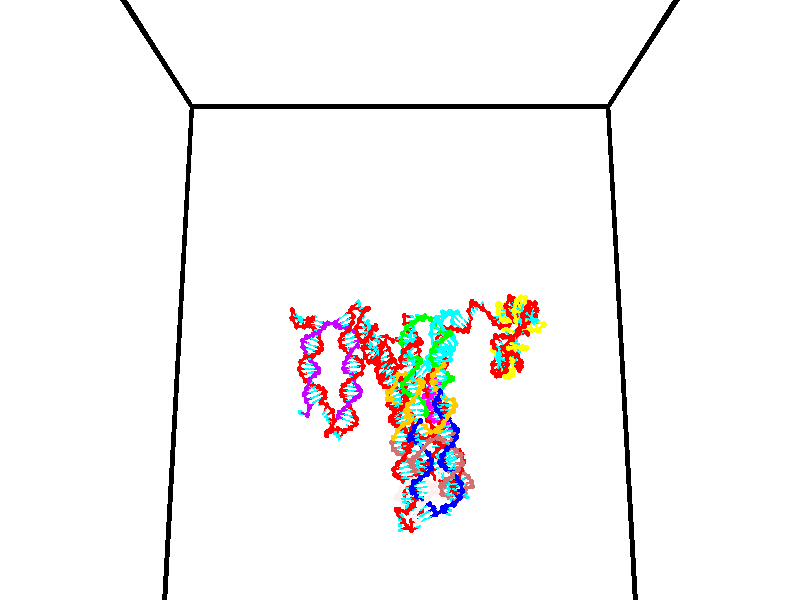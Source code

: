 // switches for output
#declare DRAW_BASES = 1; // possible values are 0, 1; only relevant for DNA ribbons
#declare DRAW_BASES_TYPE = 3; // possible values are 1, 2, 3; only relevant for DNA ribbons
#declare DRAW_FOG = 0; // set to 1 to enable fog

#include "colors.inc"

#include "transforms.inc"
background { rgb <1, 1, 1>}

#default {
   normal{
       ripples 0.25
       frequency 0.20
       turbulence 0.2
       lambda 5
   }
	finish {
		phong 0.1
		phong_size 40.
	}
}

// original window dimensions: 1024x640


// camera settings

camera {
	sky <0, 0.179814, -0.983701>
	up <0, 0.179814, -0.983701>
	right 1.6 * <1, 0, 0>
	location <35, 94.9851, 44.8844>
	look_at <35, 29.7336, 32.9568>
	direction <0, -65.2515, -11.9276>
	angle 67.0682
}


# declare cpy_camera_pos = <35, 94.9851, 44.8844>;
# if (DRAW_FOG = 1)
fog {
	fog_type 2
	up vnormalize(cpy_camera_pos)
	color rgbt<1,1,1,0.3>
	distance 1e-5
	fog_alt 3e-3
	fog_offset 56
}
# end


// LIGHTS

# declare lum = 6;
global_settings {
	ambient_light rgb lum * <0.05, 0.05, 0.05>
	max_trace_level 15
}# declare cpy_direct_light_amount = 0.25;
light_source
{	1000 * <-1, -1.16352, -0.803886>,
	rgb lum * cpy_direct_light_amount
	parallel
}

light_source
{	1000 * <1, 1.16352, 0.803886>,
	rgb lum * cpy_direct_light_amount
	parallel
}

// strand 0

// nucleotide -1

// particle -1
sphere {
	<24.245405, 35.557926, 34.883270> 0.250000
	pigment { color rgbt <1,0,0,0> }
	no_shadow
}
cylinder {
	<24.390846, 35.258259, 35.104733>,  <24.478111, 35.078457, 35.237610>, 0.100000
	pigment { color rgbt <1,0,0,0> }
	no_shadow
}
cylinder {
	<24.390846, 35.258259, 35.104733>,  <24.245405, 35.557926, 34.883270>, 0.100000
	pigment { color rgbt <1,0,0,0> }
	no_shadow
}

// particle -1
sphere {
	<24.390846, 35.258259, 35.104733> 0.100000
	pigment { color rgbt <1,0,0,0> }
	no_shadow
}
sphere {
	0, 1
	scale<0.080000,0.200000,0.300000>
	matrix <0.660680, 0.626384, 0.413696,
		-0.656732, 0.215369, 0.722717,
		0.363601, -0.749172, 0.553657,
		24.499926, 35.033508, 35.270828>
	pigment { color rgbt <0,1,1,0> }
	no_shadow
}
cylinder {
	<24.255297, 35.711246, 35.595520>,  <24.245405, 35.557926, 34.883270>, 0.130000
	pigment { color rgbt <1,0,0,0> }
	no_shadow
}

// nucleotide -1

// particle -1
sphere {
	<24.255297, 35.711246, 35.595520> 0.250000
	pigment { color rgbt <1,0,0,0> }
	no_shadow
}
cylinder {
	<24.554319, 35.449852, 35.547997>,  <24.733734, 35.293015, 35.519482>, 0.100000
	pigment { color rgbt <1,0,0,0> }
	no_shadow
}
cylinder {
	<24.554319, 35.449852, 35.547997>,  <24.255297, 35.711246, 35.595520>, 0.100000
	pigment { color rgbt <1,0,0,0> }
	no_shadow
}

// particle -1
sphere {
	<24.554319, 35.449852, 35.547997> 0.100000
	pigment { color rgbt <1,0,0,0> }
	no_shadow
}
sphere {
	0, 1
	scale<0.080000,0.200000,0.300000>
	matrix <0.650432, 0.684035, 0.330205,
		-0.134518, -0.324121, 0.936403,
		0.747558, -0.653485, -0.118804,
		24.778587, 35.253807, 35.512356>
	pigment { color rgbt <0,1,1,0> }
	no_shadow
}
cylinder {
	<24.712498, 35.576668, 36.256584>,  <24.255297, 35.711246, 35.595520>, 0.130000
	pigment { color rgbt <1,0,0,0> }
	no_shadow
}

// nucleotide -1

// particle -1
sphere {
	<24.712498, 35.576668, 36.256584> 0.250000
	pigment { color rgbt <1,0,0,0> }
	no_shadow
}
cylinder {
	<24.913616, 35.581413, 35.910854>,  <25.034286, 35.584259, 35.703415>, 0.100000
	pigment { color rgbt <1,0,0,0> }
	no_shadow
}
cylinder {
	<24.913616, 35.581413, 35.910854>,  <24.712498, 35.576668, 36.256584>, 0.100000
	pigment { color rgbt <1,0,0,0> }
	no_shadow
}

// particle -1
sphere {
	<24.913616, 35.581413, 35.910854> 0.100000
	pigment { color rgbt <1,0,0,0> }
	no_shadow
}
sphere {
	0, 1
	scale<0.080000,0.200000,0.300000>
	matrix <0.409474, 0.877333, 0.250237,
		0.761268, -0.479736, 0.436262,
		0.502794, 0.011859, -0.864325,
		25.064455, 35.584972, 35.651558>
	pigment { color rgbt <0,1,1,0> }
	no_shadow
}
cylinder {
	<25.497751, 35.518986, 36.259464>,  <24.712498, 35.576668, 36.256584>, 0.130000
	pigment { color rgbt <1,0,0,0> }
	no_shadow
}

// nucleotide -1

// particle -1
sphere {
	<25.497751, 35.518986, 36.259464> 0.250000
	pigment { color rgbt <1,0,0,0> }
	no_shadow
}
cylinder {
	<25.335329, 35.733219, 35.963284>,  <25.237875, 35.861759, 35.785576>, 0.100000
	pigment { color rgbt <1,0,0,0> }
	no_shadow
}
cylinder {
	<25.335329, 35.733219, 35.963284>,  <25.497751, 35.518986, 36.259464>, 0.100000
	pigment { color rgbt <1,0,0,0> }
	no_shadow
}

// particle -1
sphere {
	<25.335329, 35.733219, 35.963284> 0.100000
	pigment { color rgbt <1,0,0,0> }
	no_shadow
}
sphere {
	0, 1
	scale<0.080000,0.200000,0.300000>
	matrix <0.312971, 0.842759, 0.437956,
		0.858584, -0.053904, -0.509831,
		-0.406058, 0.535585, -0.740450,
		25.213512, 35.893894, 35.741150>
	pigment { color rgbt <0,1,1,0> }
	no_shadow
}
cylinder {
	<25.904102, 35.869560, 35.694809>,  <25.497751, 35.518986, 36.259464>, 0.130000
	pigment { color rgbt <1,0,0,0> }
	no_shadow
}

// nucleotide -1

// particle -1
sphere {
	<25.904102, 35.869560, 35.694809> 0.250000
	pigment { color rgbt <1,0,0,0> }
	no_shadow
}
cylinder {
	<25.578798, 36.082890, 35.787910>,  <25.383615, 36.210888, 35.843769>, 0.100000
	pigment { color rgbt <1,0,0,0> }
	no_shadow
}
cylinder {
	<25.578798, 36.082890, 35.787910>,  <25.904102, 35.869560, 35.694809>, 0.100000
	pigment { color rgbt <1,0,0,0> }
	no_shadow
}

// particle -1
sphere {
	<25.578798, 36.082890, 35.787910> 0.100000
	pigment { color rgbt <1,0,0,0> }
	no_shadow
}
sphere {
	0, 1
	scale<0.080000,0.200000,0.300000>
	matrix <0.581896, 0.747308, 0.320823,
		-0.002832, 0.396348, -0.918096,
		-0.813258, 0.533328, 0.232750,
		25.334822, 36.242889, 35.857735>
	pigment { color rgbt <0,1,1,0> }
	no_shadow
}
cylinder {
	<26.264528, 35.286545, 35.538383>,  <25.904102, 35.869560, 35.694809>, 0.130000
	pigment { color rgbt <1,0,0,0> }
	no_shadow
}

// nucleotide -1

// particle -1
sphere {
	<26.264528, 35.286545, 35.538383> 0.250000
	pigment { color rgbt <1,0,0,0> }
	no_shadow
}
cylinder {
	<26.343149, 34.921444, 35.395138>,  <26.390322, 34.702381, 35.309189>, 0.100000
	pigment { color rgbt <1,0,0,0> }
	no_shadow
}
cylinder {
	<26.343149, 34.921444, 35.395138>,  <26.264528, 35.286545, 35.538383>, 0.100000
	pigment { color rgbt <1,0,0,0> }
	no_shadow
}

// particle -1
sphere {
	<26.343149, 34.921444, 35.395138> 0.100000
	pigment { color rgbt <1,0,0,0> }
	no_shadow
}
sphere {
	0, 1
	scale<0.080000,0.200000,0.300000>
	matrix <-0.245951, -0.399460, 0.883142,
		-0.949144, -0.085506, -0.303008,
		0.196553, -0.912755, -0.358115,
		26.402115, 34.647617, 35.287704>
	pigment { color rgbt <0,1,1,0> }
	no_shadow
}
cylinder {
	<25.776089, 34.796700, 35.795902>,  <26.264528, 35.286545, 35.538383>, 0.130000
	pigment { color rgbt <1,0,0,0> }
	no_shadow
}

// nucleotide -1

// particle -1
sphere {
	<25.776089, 34.796700, 35.795902> 0.250000
	pigment { color rgbt <1,0,0,0> }
	no_shadow
}
cylinder {
	<26.109795, 34.597561, 35.701115>,  <26.310019, 34.478077, 35.644241>, 0.100000
	pigment { color rgbt <1,0,0,0> }
	no_shadow
}
cylinder {
	<26.109795, 34.597561, 35.701115>,  <25.776089, 34.796700, 35.795902>, 0.100000
	pigment { color rgbt <1,0,0,0> }
	no_shadow
}

// particle -1
sphere {
	<26.109795, 34.597561, 35.701115> 0.100000
	pigment { color rgbt <1,0,0,0> }
	no_shadow
}
sphere {
	0, 1
	scale<0.080000,0.200000,0.300000>
	matrix <0.089410, -0.301948, 0.949122,
		-0.544068, -0.813006, -0.207392,
		0.834264, -0.497845, -0.236971,
		26.360073, 34.448208, 35.630024>
	pigment { color rgbt <0,1,1,0> }
	no_shadow
}
cylinder {
	<25.749594, 34.001488, 35.948887>,  <25.776089, 34.796700, 35.795902>, 0.130000
	pigment { color rgbt <1,0,0,0> }
	no_shadow
}

// nucleotide -1

// particle -1
sphere {
	<25.749594, 34.001488, 35.948887> 0.250000
	pigment { color rgbt <1,0,0,0> }
	no_shadow
}
cylinder {
	<26.101276, 34.190754, 35.971169>,  <26.312286, 34.304314, 35.984535>, 0.100000
	pigment { color rgbt <1,0,0,0> }
	no_shadow
}
cylinder {
	<26.101276, 34.190754, 35.971169>,  <25.749594, 34.001488, 35.948887>, 0.100000
	pigment { color rgbt <1,0,0,0> }
	no_shadow
}

// particle -1
sphere {
	<26.101276, 34.190754, 35.971169> 0.100000
	pigment { color rgbt <1,0,0,0> }
	no_shadow
}
sphere {
	0, 1
	scale<0.080000,0.200000,0.300000>
	matrix <0.011563, -0.138070, 0.990355,
		0.476296, -0.870085, -0.126863,
		0.879209, 0.473169, 0.055701,
		26.365040, 34.332706, 35.987881>
	pigment { color rgbt <0,1,1,0> }
	no_shadow
}
cylinder {
	<26.217415, 33.551914, 36.209328>,  <25.749594, 34.001488, 35.948887>, 0.130000
	pigment { color rgbt <1,0,0,0> }
	no_shadow
}

// nucleotide -1

// particle -1
sphere {
	<26.217415, 33.551914, 36.209328> 0.250000
	pigment { color rgbt <1,0,0,0> }
	no_shadow
}
cylinder {
	<26.354769, 33.917309, 36.296616>,  <26.437181, 34.136547, 36.348988>, 0.100000
	pigment { color rgbt <1,0,0,0> }
	no_shadow
}
cylinder {
	<26.354769, 33.917309, 36.296616>,  <26.217415, 33.551914, 36.209328>, 0.100000
	pigment { color rgbt <1,0,0,0> }
	no_shadow
}

// particle -1
sphere {
	<26.354769, 33.917309, 36.296616> 0.100000
	pigment { color rgbt <1,0,0,0> }
	no_shadow
}
sphere {
	0, 1
	scale<0.080000,0.200000,0.300000>
	matrix <-0.004621, -0.230704, 0.973013,
		0.939183, -0.335127, -0.074999,
		0.343386, 0.913491, 0.218222,
		26.457785, 34.191357, 36.362083>
	pigment { color rgbt <0,1,1,0> }
	no_shadow
}
cylinder {
	<26.652859, 33.452568, 36.803436>,  <26.217415, 33.551914, 36.209328>, 0.130000
	pigment { color rgbt <1,0,0,0> }
	no_shadow
}

// nucleotide -1

// particle -1
sphere {
	<26.652859, 33.452568, 36.803436> 0.250000
	pigment { color rgbt <1,0,0,0> }
	no_shadow
}
cylinder {
	<26.550045, 33.839043, 36.811611>,  <26.488358, 34.070927, 36.816517>, 0.100000
	pigment { color rgbt <1,0,0,0> }
	no_shadow
}
cylinder {
	<26.550045, 33.839043, 36.811611>,  <26.652859, 33.452568, 36.803436>, 0.100000
	pigment { color rgbt <1,0,0,0> }
	no_shadow
}

// particle -1
sphere {
	<26.550045, 33.839043, 36.811611> 0.100000
	pigment { color rgbt <1,0,0,0> }
	no_shadow
}
sphere {
	0, 1
	scale<0.080000,0.200000,0.300000>
	matrix <-0.197444, -0.073202, 0.977577,
		0.946017, 0.247237, 0.209583,
		-0.257035, 0.966186, 0.020435,
		26.472935, 34.128899, 36.817741>
	pigment { color rgbt <0,1,1,0> }
	no_shadow
}
cylinder {
	<26.986200, 33.778561, 37.506271>,  <26.652859, 33.452568, 36.803436>, 0.130000
	pigment { color rgbt <1,0,0,0> }
	no_shadow
}

// nucleotide -1

// particle -1
sphere {
	<26.986200, 33.778561, 37.506271> 0.250000
	pigment { color rgbt <1,0,0,0> }
	no_shadow
}
cylinder {
	<26.705793, 34.031754, 37.374878>,  <26.537548, 34.183670, 37.296040>, 0.100000
	pigment { color rgbt <1,0,0,0> }
	no_shadow
}
cylinder {
	<26.705793, 34.031754, 37.374878>,  <26.986200, 33.778561, 37.506271>, 0.100000
	pigment { color rgbt <1,0,0,0> }
	no_shadow
}

// particle -1
sphere {
	<26.705793, 34.031754, 37.374878> 0.100000
	pigment { color rgbt <1,0,0,0> }
	no_shadow
}
sphere {
	0, 1
	scale<0.080000,0.200000,0.300000>
	matrix <-0.310897, 0.143284, 0.939581,
		0.641807, 0.760790, 0.096348,
		-0.701019, 0.632984, -0.328488,
		26.495487, 34.221649, 37.276333>
	pigment { color rgbt <0,1,1,0> }
	no_shadow
}
cylinder {
	<27.111534, 34.326248, 37.971333>,  <26.986200, 33.778561, 37.506271>, 0.130000
	pigment { color rgbt <1,0,0,0> }
	no_shadow
}

// nucleotide -1

// particle -1
sphere {
	<27.111534, 34.326248, 37.971333> 0.250000
	pigment { color rgbt <1,0,0,0> }
	no_shadow
}
cylinder {
	<26.727499, 34.347626, 37.861515>,  <26.497078, 34.360451, 37.795624>, 0.100000
	pigment { color rgbt <1,0,0,0> }
	no_shadow
}
cylinder {
	<26.727499, 34.347626, 37.861515>,  <27.111534, 34.326248, 37.971333>, 0.100000
	pigment { color rgbt <1,0,0,0> }
	no_shadow
}

// particle -1
sphere {
	<26.727499, 34.347626, 37.861515> 0.100000
	pigment { color rgbt <1,0,0,0> }
	no_shadow
}
sphere {
	0, 1
	scale<0.080000,0.200000,0.300000>
	matrix <-0.254436, 0.240756, 0.936642,
		0.116151, 0.969113, -0.217550,
		-0.960089, 0.053439, -0.274541,
		26.439472, 34.363659, 37.779152>
	pigment { color rgbt <0,1,1,0> }
	no_shadow
}
cylinder {
	<26.845530, 34.926006, 38.338810>,  <27.111534, 34.326248, 37.971333>, 0.130000
	pigment { color rgbt <1,0,0,0> }
	no_shadow
}

// nucleotide -1

// particle -1
sphere {
	<26.845530, 34.926006, 38.338810> 0.250000
	pigment { color rgbt <1,0,0,0> }
	no_shadow
}
cylinder {
	<26.546375, 34.688236, 38.220612>,  <26.366882, 34.545574, 38.149693>, 0.100000
	pigment { color rgbt <1,0,0,0> }
	no_shadow
}
cylinder {
	<26.546375, 34.688236, 38.220612>,  <26.845530, 34.926006, 38.338810>, 0.100000
	pigment { color rgbt <1,0,0,0> }
	no_shadow
}

// particle -1
sphere {
	<26.546375, 34.688236, 38.220612> 0.100000
	pigment { color rgbt <1,0,0,0> }
	no_shadow
}
sphere {
	0, 1
	scale<0.080000,0.200000,0.300000>
	matrix <-0.371685, 0.006147, 0.928338,
		-0.550013, 0.804126, -0.225537,
		-0.747887, -0.594427, -0.295501,
		26.322008, 34.509907, 38.131962>
	pigment { color rgbt <0,1,1,0> }
	no_shadow
}
cylinder {
	<26.370344, 35.208721, 38.643482>,  <26.845530, 34.926006, 38.338810>, 0.130000
	pigment { color rgbt <1,0,0,0> }
	no_shadow
}

// nucleotide -1

// particle -1
sphere {
	<26.370344, 35.208721, 38.643482> 0.250000
	pigment { color rgbt <1,0,0,0> }
	no_shadow
}
cylinder {
	<26.200052, 34.852409, 38.579899>,  <26.097878, 34.638622, 38.541748>, 0.100000
	pigment { color rgbt <1,0,0,0> }
	no_shadow
}
cylinder {
	<26.200052, 34.852409, 38.579899>,  <26.370344, 35.208721, 38.643482>, 0.100000
	pigment { color rgbt <1,0,0,0> }
	no_shadow
}

// particle -1
sphere {
	<26.200052, 34.852409, 38.579899> 0.100000
	pigment { color rgbt <1,0,0,0> }
	no_shadow
}
sphere {
	0, 1
	scale<0.080000,0.200000,0.300000>
	matrix <-0.402256, 0.028953, 0.915070,
		-0.810522, 0.453515, -0.370647,
		-0.425729, -0.890779, -0.158962,
		26.072334, 34.585175, 38.532211>
	pigment { color rgbt <0,1,1,0> }
	no_shadow
}
cylinder {
	<25.631443, 35.276478, 38.729805>,  <26.370344, 35.208721, 38.643482>, 0.130000
	pigment { color rgbt <1,0,0,0> }
	no_shadow
}

// nucleotide -1

// particle -1
sphere {
	<25.631443, 35.276478, 38.729805> 0.250000
	pigment { color rgbt <1,0,0,0> }
	no_shadow
}
cylinder {
	<25.703228, 34.886341, 38.781200>,  <25.746300, 34.652260, 38.812038>, 0.100000
	pigment { color rgbt <1,0,0,0> }
	no_shadow
}
cylinder {
	<25.703228, 34.886341, 38.781200>,  <25.631443, 35.276478, 38.729805>, 0.100000
	pigment { color rgbt <1,0,0,0> }
	no_shadow
}

// particle -1
sphere {
	<25.703228, 34.886341, 38.781200> 0.100000
	pigment { color rgbt <1,0,0,0> }
	no_shadow
}
sphere {
	0, 1
	scale<0.080000,0.200000,0.300000>
	matrix <-0.500805, 0.021841, 0.865284,
		-0.846751, -0.219634, -0.484535,
		0.179463, -0.975338, 0.128488,
		25.757067, 34.593739, 38.819748>
	pigment { color rgbt <0,1,1,0> }
	no_shadow
}
cylinder {
	<25.133543, 35.032463, 39.146259>,  <25.631443, 35.276478, 38.729805>, 0.130000
	pigment { color rgbt <1,0,0,0> }
	no_shadow
}

// nucleotide -1

// particle -1
sphere {
	<25.133543, 35.032463, 39.146259> 0.250000
	pigment { color rgbt <1,0,0,0> }
	no_shadow
}
cylinder {
	<25.392166, 34.730743, 39.191853>,  <25.547340, 34.549713, 39.219208>, 0.100000
	pigment { color rgbt <1,0,0,0> }
	no_shadow
}
cylinder {
	<25.392166, 34.730743, 39.191853>,  <25.133543, 35.032463, 39.146259>, 0.100000
	pigment { color rgbt <1,0,0,0> }
	no_shadow
}

// particle -1
sphere {
	<25.392166, 34.730743, 39.191853> 0.100000
	pigment { color rgbt <1,0,0,0> }
	no_shadow
}
sphere {
	0, 1
	scale<0.080000,0.200000,0.300000>
	matrix <-0.240366, -0.059629, 0.968849,
		-0.724006, -0.653816, -0.219861,
		0.646559, -0.754300, 0.113983,
		25.586134, 34.504452, 39.226048>
	pigment { color rgbt <0,1,1,0> }
	no_shadow
}
cylinder {
	<24.920979, 34.531197, 39.654198>,  <25.133543, 35.032463, 39.146259>, 0.130000
	pigment { color rgbt <1,0,0,0> }
	no_shadow
}

// nucleotide -1

// particle -1
sphere {
	<24.920979, 34.531197, 39.654198> 0.250000
	pigment { color rgbt <1,0,0,0> }
	no_shadow
}
cylinder {
	<25.312817, 34.450905, 39.658253>,  <25.547918, 34.402729, 39.660686>, 0.100000
	pigment { color rgbt <1,0,0,0> }
	no_shadow
}
cylinder {
	<25.312817, 34.450905, 39.658253>,  <24.920979, 34.531197, 39.654198>, 0.100000
	pigment { color rgbt <1,0,0,0> }
	no_shadow
}

// particle -1
sphere {
	<25.312817, 34.450905, 39.658253> 0.100000
	pigment { color rgbt <1,0,0,0> }
	no_shadow
}
sphere {
	0, 1
	scale<0.080000,0.200000,0.300000>
	matrix <-0.034978, -0.120598, 0.992085,
		-0.197921, -0.972195, -0.125158,
		0.979594, -0.200732, 0.010137,
		25.606695, 34.390686, 39.661293>
	pigment { color rgbt <0,1,1,0> }
	no_shadow
}
cylinder {
	<25.051344, 33.903679, 40.084927>,  <24.920979, 34.531197, 39.654198>, 0.130000
	pigment { color rgbt <1,0,0,0> }
	no_shadow
}

// nucleotide -1

// particle -1
sphere {
	<25.051344, 33.903679, 40.084927> 0.250000
	pigment { color rgbt <1,0,0,0> }
	no_shadow
}
cylinder {
	<25.417320, 34.062138, 40.054081>,  <25.636906, 34.157211, 40.035572>, 0.100000
	pigment { color rgbt <1,0,0,0> }
	no_shadow
}
cylinder {
	<25.417320, 34.062138, 40.054081>,  <25.051344, 33.903679, 40.084927>, 0.100000
	pigment { color rgbt <1,0,0,0> }
	no_shadow
}

// particle -1
sphere {
	<25.417320, 34.062138, 40.054081> 0.100000
	pigment { color rgbt <1,0,0,0> }
	no_shadow
}
sphere {
	0, 1
	scale<0.080000,0.200000,0.300000>
	matrix <0.089353, -0.012496, 0.995922,
		0.393568, -0.918102, -0.046831,
		0.914943, 0.396147, -0.077117,
		25.691803, 34.180981, 40.030945>
	pigment { color rgbt <0,1,1,0> }
	no_shadow
}
cylinder {
	<25.409477, 33.543411, 40.582336>,  <25.051344, 33.903679, 40.084927>, 0.130000
	pigment { color rgbt <1,0,0,0> }
	no_shadow
}

// nucleotide -1

// particle -1
sphere {
	<25.409477, 33.543411, 40.582336> 0.250000
	pigment { color rgbt <1,0,0,0> }
	no_shadow
}
cylinder {
	<25.664856, 33.834530, 40.482185>,  <25.818083, 34.009201, 40.422092>, 0.100000
	pigment { color rgbt <1,0,0,0> }
	no_shadow
}
cylinder {
	<25.664856, 33.834530, 40.482185>,  <25.409477, 33.543411, 40.582336>, 0.100000
	pigment { color rgbt <1,0,0,0> }
	no_shadow
}

// particle -1
sphere {
	<25.664856, 33.834530, 40.482185> 0.100000
	pigment { color rgbt <1,0,0,0> }
	no_shadow
}
sphere {
	0, 1
	scale<0.080000,0.200000,0.300000>
	matrix <0.434839, -0.072666, 0.897571,
		0.635059, -0.681928, -0.362870,
		0.638447, 0.727801, -0.250382,
		25.856390, 34.052872, 40.407070>
	pigment { color rgbt <0,1,1,0> }
	no_shadow
}
cylinder {
	<26.035206, 33.318951, 40.895775>,  <25.409477, 33.543411, 40.582336>, 0.130000
	pigment { color rgbt <1,0,0,0> }
	no_shadow
}

// nucleotide -1

// particle -1
sphere {
	<26.035206, 33.318951, 40.895775> 0.250000
	pigment { color rgbt <1,0,0,0> }
	no_shadow
}
cylinder {
	<26.063667, 33.713829, 40.838676>,  <26.080744, 33.950756, 40.804417>, 0.100000
	pigment { color rgbt <1,0,0,0> }
	no_shadow
}
cylinder {
	<26.063667, 33.713829, 40.838676>,  <26.035206, 33.318951, 40.895775>, 0.100000
	pigment { color rgbt <1,0,0,0> }
	no_shadow
}

// particle -1
sphere {
	<26.063667, 33.713829, 40.838676> 0.100000
	pigment { color rgbt <1,0,0,0> }
	no_shadow
}
sphere {
	0, 1
	scale<0.080000,0.200000,0.300000>
	matrix <0.559461, 0.078977, 0.825086,
		0.825797, -0.138568, -0.546679,
		0.071155, 0.987199, -0.142742,
		26.085014, 34.009987, 40.795853>
	pigment { color rgbt <0,1,1,0> }
	no_shadow
}
cylinder {
	<26.707958, 33.402718, 41.101215>,  <26.035206, 33.318951, 40.895775>, 0.130000
	pigment { color rgbt <1,0,0,0> }
	no_shadow
}

// nucleotide -1

// particle -1
sphere {
	<26.707958, 33.402718, 41.101215> 0.250000
	pigment { color rgbt <1,0,0,0> }
	no_shadow
}
cylinder {
	<26.512737, 33.750202, 41.135029>,  <26.395605, 33.958694, 41.155315>, 0.100000
	pigment { color rgbt <1,0,0,0> }
	no_shadow
}
cylinder {
	<26.512737, 33.750202, 41.135029>,  <26.707958, 33.402718, 41.101215>, 0.100000
	pigment { color rgbt <1,0,0,0> }
	no_shadow
}

// particle -1
sphere {
	<26.512737, 33.750202, 41.135029> 0.100000
	pigment { color rgbt <1,0,0,0> }
	no_shadow
}
sphere {
	0, 1
	scale<0.080000,0.200000,0.300000>
	matrix <0.563246, 0.239486, 0.790823,
		0.666753, 0.433574, -0.606180,
		-0.488052, 0.868711, 0.084531,
		26.366322, 34.010815, 41.160389>
	pigment { color rgbt <0,1,1,0> }
	no_shadow
}
cylinder {
	<27.257044, 33.959812, 41.311375>,  <26.707958, 33.402718, 41.101215>, 0.130000
	pigment { color rgbt <1,0,0,0> }
	no_shadow
}

// nucleotide -1

// particle -1
sphere {
	<27.257044, 33.959812, 41.311375> 0.250000
	pigment { color rgbt <1,0,0,0> }
	no_shadow
}
cylinder {
	<26.905691, 34.128220, 41.401878>,  <26.694880, 34.229263, 41.456181>, 0.100000
	pigment { color rgbt <1,0,0,0> }
	no_shadow
}
cylinder {
	<26.905691, 34.128220, 41.401878>,  <27.257044, 33.959812, 41.311375>, 0.100000
	pigment { color rgbt <1,0,0,0> }
	no_shadow
}

// particle -1
sphere {
	<26.905691, 34.128220, 41.401878> 0.100000
	pigment { color rgbt <1,0,0,0> }
	no_shadow
}
sphere {
	0, 1
	scale<0.080000,0.200000,0.300000>
	matrix <0.348386, 0.239873, 0.906139,
		0.327223, 0.874761, -0.357375,
		-0.878380, 0.421014, 0.226263,
		26.642178, 34.254524, 41.469757>
	pigment { color rgbt <0,1,1,0> }
	no_shadow
}
cylinder {
	<27.540094, 34.478043, 41.609417>,  <27.257044, 33.959812, 41.311375>, 0.130000
	pigment { color rgbt <1,0,0,0> }
	no_shadow
}

// nucleotide -1

// particle -1
sphere {
	<27.540094, 34.478043, 41.609417> 0.250000
	pigment { color rgbt <1,0,0,0> }
	no_shadow
}
cylinder {
	<27.161934, 34.443161, 41.735027>,  <26.935038, 34.422230, 41.810394>, 0.100000
	pigment { color rgbt <1,0,0,0> }
	no_shadow
}
cylinder {
	<27.161934, 34.443161, 41.735027>,  <27.540094, 34.478043, 41.609417>, 0.100000
	pigment { color rgbt <1,0,0,0> }
	no_shadow
}

// particle -1
sphere {
	<27.161934, 34.443161, 41.735027> 0.100000
	pigment { color rgbt <1,0,0,0> }
	no_shadow
}
sphere {
	0, 1
	scale<0.080000,0.200000,0.300000>
	matrix <0.268023, 0.340152, 0.901366,
		-0.185424, 0.936318, -0.298206,
		-0.945400, -0.087209, 0.314027,
		26.878313, 34.417000, 41.829235>
	pigment { color rgbt <0,1,1,0> }
	no_shadow
}
cylinder {
	<27.601772, 34.972649, 42.047691>,  <27.540094, 34.478043, 41.609417>, 0.130000
	pigment { color rgbt <1,0,0,0> }
	no_shadow
}

// nucleotide -1

// particle -1
sphere {
	<27.601772, 34.972649, 42.047691> 0.250000
	pigment { color rgbt <1,0,0,0> }
	no_shadow
}
cylinder {
	<27.263119, 34.779343, 42.136829>,  <27.059927, 34.663357, 42.190311>, 0.100000
	pigment { color rgbt <1,0,0,0> }
	no_shadow
}
cylinder {
	<27.263119, 34.779343, 42.136829>,  <27.601772, 34.972649, 42.047691>, 0.100000
	pigment { color rgbt <1,0,0,0> }
	no_shadow
}

// particle -1
sphere {
	<27.263119, 34.779343, 42.136829> 0.100000
	pigment { color rgbt <1,0,0,0> }
	no_shadow
}
sphere {
	0, 1
	scale<0.080000,0.200000,0.300000>
	matrix <0.179152, 0.135489, 0.974447,
		-0.501113, 0.864925, -0.028131,
		-0.846635, -0.483268, 0.222848,
		27.009129, 34.634361, 42.203682>
	pigment { color rgbt <0,1,1,0> }
	no_shadow
}
cylinder {
	<27.272036, 35.363556, 42.473534>,  <27.601772, 34.972649, 42.047691>, 0.130000
	pigment { color rgbt <1,0,0,0> }
	no_shadow
}

// nucleotide -1

// particle -1
sphere {
	<27.272036, 35.363556, 42.473534> 0.250000
	pigment { color rgbt <1,0,0,0> }
	no_shadow
}
cylinder {
	<27.159731, 34.989910, 42.561714>,  <27.092348, 34.765720, 42.614624>, 0.100000
	pigment { color rgbt <1,0,0,0> }
	no_shadow
}
cylinder {
	<27.159731, 34.989910, 42.561714>,  <27.272036, 35.363556, 42.473534>, 0.100000
	pigment { color rgbt <1,0,0,0> }
	no_shadow
}

// particle -1
sphere {
	<27.159731, 34.989910, 42.561714> 0.100000
	pigment { color rgbt <1,0,0,0> }
	no_shadow
}
sphere {
	0, 1
	scale<0.080000,0.200000,0.300000>
	matrix <0.074955, 0.207648, 0.975328,
		-0.956847, 0.290357, 0.011718,
		-0.280760, -0.934117, 0.220451,
		27.075502, 34.709675, 42.627850>
	pigment { color rgbt <0,1,1,0> }
	no_shadow
}
cylinder {
	<27.888367, 35.684032, 42.722530>,  <27.272036, 35.363556, 42.473534>, 0.130000
	pigment { color rgbt <1,0,0,0> }
	no_shadow
}

// nucleotide -1

// particle -1
sphere {
	<27.888367, 35.684032, 42.722530> 0.250000
	pigment { color rgbt <1,0,0,0> }
	no_shadow
}
cylinder {
	<27.764095, 35.880100, 43.048283>,  <27.689533, 35.997742, 43.243732>, 0.100000
	pigment { color rgbt <1,0,0,0> }
	no_shadow
}
cylinder {
	<27.764095, 35.880100, 43.048283>,  <27.888367, 35.684032, 42.722530>, 0.100000
	pigment { color rgbt <1,0,0,0> }
	no_shadow
}

// particle -1
sphere {
	<27.764095, 35.880100, 43.048283> 0.100000
	pigment { color rgbt <1,0,0,0> }
	no_shadow
}
sphere {
	0, 1
	scale<0.080000,0.200000,0.300000>
	matrix <0.625810, -0.539396, 0.563396,
		0.715431, 0.684683, -0.139171,
		-0.310679, 0.490165, 0.814381,
		27.670891, 36.027149, 43.292599>
	pigment { color rgbt <0,1,1,0> }
	no_shadow
}
cylinder {
	<28.494402, 35.963978, 43.191311>,  <27.888367, 35.684032, 42.722530>, 0.130000
	pigment { color rgbt <1,0,0,0> }
	no_shadow
}

// nucleotide -1

// particle -1
sphere {
	<28.494402, 35.963978, 43.191311> 0.250000
	pigment { color rgbt <1,0,0,0> }
	no_shadow
}
cylinder {
	<28.160999, 35.925171, 43.408882>,  <27.960958, 35.901886, 43.539425>, 0.100000
	pigment { color rgbt <1,0,0,0> }
	no_shadow
}
cylinder {
	<28.160999, 35.925171, 43.408882>,  <28.494402, 35.963978, 43.191311>, 0.100000
	pigment { color rgbt <1,0,0,0> }
	no_shadow
}

// particle -1
sphere {
	<28.160999, 35.925171, 43.408882> 0.100000
	pigment { color rgbt <1,0,0,0> }
	no_shadow
}
sphere {
	0, 1
	scale<0.080000,0.200000,0.300000>
	matrix <0.461179, -0.664312, 0.588220,
		0.304271, 0.741133, 0.598449,
		-0.833506, -0.097014, 0.543926,
		27.910948, 35.896069, 43.572060>
	pigment { color rgbt <0,1,1,0> }
	no_shadow
}
cylinder {
	<28.655455, 36.038174, 43.954926>,  <28.494402, 35.963978, 43.191311>, 0.130000
	pigment { color rgbt <1,0,0,0> }
	no_shadow
}

// nucleotide -1

// particle -1
sphere {
	<28.655455, 36.038174, 43.954926> 0.250000
	pigment { color rgbt <1,0,0,0> }
	no_shadow
}
cylinder {
	<28.317324, 35.834320, 43.890808>,  <28.114445, 35.712006, 43.852337>, 0.100000
	pigment { color rgbt <1,0,0,0> }
	no_shadow
}
cylinder {
	<28.317324, 35.834320, 43.890808>,  <28.655455, 36.038174, 43.954926>, 0.100000
	pigment { color rgbt <1,0,0,0> }
	no_shadow
}

// particle -1
sphere {
	<28.317324, 35.834320, 43.890808> 0.100000
	pigment { color rgbt <1,0,0,0> }
	no_shadow
}
sphere {
	0, 1
	scale<0.080000,0.200000,0.300000>
	matrix <0.320194, -0.723463, 0.611618,
		-0.427668, 0.465693, 0.774745,
		-0.845326, -0.509639, -0.160290,
		28.063726, 35.681427, 43.842720>
	pigment { color rgbt <0,1,1,0> }
	no_shadow
}
cylinder {
	<28.435585, 35.714981, 44.609333>,  <28.655455, 36.038174, 43.954926>, 0.130000
	pigment { color rgbt <1,0,0,0> }
	no_shadow
}

// nucleotide -1

// particle -1
sphere {
	<28.435585, 35.714981, 44.609333> 0.250000
	pigment { color rgbt <1,0,0,0> }
	no_shadow
}
cylinder {
	<28.296486, 35.484772, 44.313267>,  <28.213026, 35.346645, 44.135628>, 0.100000
	pigment { color rgbt <1,0,0,0> }
	no_shadow
}
cylinder {
	<28.296486, 35.484772, 44.313267>,  <28.435585, 35.714981, 44.609333>, 0.100000
	pigment { color rgbt <1,0,0,0> }
	no_shadow
}

// particle -1
sphere {
	<28.296486, 35.484772, 44.313267> 0.100000
	pigment { color rgbt <1,0,0,0> }
	no_shadow
}
sphere {
	0, 1
	scale<0.080000,0.200000,0.300000>
	matrix <0.417718, -0.801861, 0.427235,
		-0.839394, -0.160612, 0.519251,
		-0.347748, -0.575519, -0.740168,
		28.192162, 35.312115, 44.091217>
	pigment { color rgbt <0,1,1,0> }
	no_shadow
}
cylinder {
	<27.884335, 35.307598, 44.878544>,  <28.435585, 35.714981, 44.609333>, 0.130000
	pigment { color rgbt <1,0,0,0> }
	no_shadow
}

// nucleotide -1

// particle -1
sphere {
	<27.884335, 35.307598, 44.878544> 0.250000
	pigment { color rgbt <1,0,0,0> }
	no_shadow
}
cylinder {
	<28.103014, 35.138084, 44.589676>,  <28.234221, 35.036377, 44.416355>, 0.100000
	pigment { color rgbt <1,0,0,0> }
	no_shadow
}
cylinder {
	<28.103014, 35.138084, 44.589676>,  <27.884335, 35.307598, 44.878544>, 0.100000
	pigment { color rgbt <1,0,0,0> }
	no_shadow
}

// particle -1
sphere {
	<28.103014, 35.138084, 44.589676> 0.100000
	pigment { color rgbt <1,0,0,0> }
	no_shadow
}
sphere {
	0, 1
	scale<0.080000,0.200000,0.300000>
	matrix <0.278643, -0.721234, 0.634177,
		-0.789609, -0.547929, -0.276210,
		0.546696, -0.423788, -0.722169,
		28.267023, 35.010948, 44.373024>
	pigment { color rgbt <0,1,1,0> }
	no_shadow
}
cylinder {
	<27.815598, 34.749249, 45.124691>,  <27.884335, 35.307598, 44.878544>, 0.130000
	pigment { color rgbt <1,0,0,0> }
	no_shadow
}

// nucleotide -1

// particle -1
sphere {
	<27.815598, 34.749249, 45.124691> 0.250000
	pigment { color rgbt <1,0,0,0> }
	no_shadow
}
cylinder {
	<28.128237, 34.759861, 44.875404>,  <28.315821, 34.766228, 44.725834>, 0.100000
	pigment { color rgbt <1,0,0,0> }
	no_shadow
}
cylinder {
	<28.128237, 34.759861, 44.875404>,  <27.815598, 34.749249, 45.124691>, 0.100000
	pigment { color rgbt <1,0,0,0> }
	no_shadow
}

// particle -1
sphere {
	<28.128237, 34.759861, 44.875404> 0.100000
	pigment { color rgbt <1,0,0,0> }
	no_shadow
}
sphere {
	0, 1
	scale<0.080000,0.200000,0.300000>
	matrix <0.522262, -0.574155, 0.630546,
		-0.341096, -0.818317, -0.462614,
		0.781598, 0.026529, -0.623218,
		28.362717, 34.767818, 44.688438>
	pigment { color rgbt <0,1,1,0> }
	no_shadow
}
cylinder {
	<28.102316, 34.133881, 44.768921>,  <27.815598, 34.749249, 45.124691>, 0.130000
	pigment { color rgbt <1,0,0,0> }
	no_shadow
}

// nucleotide -1

// particle -1
sphere {
	<28.102316, 34.133881, 44.768921> 0.250000
	pigment { color rgbt <1,0,0,0> }
	no_shadow
}
cylinder {
	<28.381281, 34.409592, 44.847420>,  <28.548660, 34.575020, 44.894520>, 0.100000
	pigment { color rgbt <1,0,0,0> }
	no_shadow
}
cylinder {
	<28.381281, 34.409592, 44.847420>,  <28.102316, 34.133881, 44.768921>, 0.100000
	pigment { color rgbt <1,0,0,0> }
	no_shadow
}

// particle -1
sphere {
	<28.381281, 34.409592, 44.847420> 0.100000
	pigment { color rgbt <1,0,0,0> }
	no_shadow
}
sphere {
	0, 1
	scale<0.080000,0.200000,0.300000>
	matrix <0.471420, -0.647469, 0.598789,
		0.539798, -0.325085, -0.776491,
		0.697411, 0.689278, 0.196250,
		28.590504, 34.616375, 44.906296>
	pigment { color rgbt <0,1,1,0> }
	no_shadow
}
cylinder {
	<28.777498, 33.823223, 44.622849>,  <28.102316, 34.133881, 44.768921>, 0.130000
	pigment { color rgbt <1,0,0,0> }
	no_shadow
}

// nucleotide -1

// particle -1
sphere {
	<28.777498, 33.823223, 44.622849> 0.250000
	pigment { color rgbt <1,0,0,0> }
	no_shadow
}
cylinder {
	<28.820122, 34.100620, 44.907867>,  <28.845695, 34.267059, 45.078876>, 0.100000
	pigment { color rgbt <1,0,0,0> }
	no_shadow
}
cylinder {
	<28.820122, 34.100620, 44.907867>,  <28.777498, 33.823223, 44.622849>, 0.100000
	pigment { color rgbt <1,0,0,0> }
	no_shadow
}

// particle -1
sphere {
	<28.820122, 34.100620, 44.907867> 0.100000
	pigment { color rgbt <1,0,0,0> }
	no_shadow
}
sphere {
	0, 1
	scale<0.080000,0.200000,0.300000>
	matrix <0.413515, -0.682619, 0.602525,
		0.904240, 0.230443, -0.359507,
		0.106559, 0.693489, 0.712544,
		28.852089, 34.308666, 45.121632>
	pigment { color rgbt <0,1,1,0> }
	no_shadow
}
cylinder {
	<29.494791, 34.113014, 44.756195>,  <28.777498, 33.823223, 44.622849>, 0.130000
	pigment { color rgbt <1,0,0,0> }
	no_shadow
}

// nucleotide -1

// particle -1
sphere {
	<29.494791, 34.113014, 44.756195> 0.250000
	pigment { color rgbt <1,0,0,0> }
	no_shadow
}
cylinder {
	<29.247284, 34.091412, 45.069679>,  <29.098780, 34.078449, 45.257771>, 0.100000
	pigment { color rgbt <1,0,0,0> }
	no_shadow
}
cylinder {
	<29.247284, 34.091412, 45.069679>,  <29.494791, 34.113014, 44.756195>, 0.100000
	pigment { color rgbt <1,0,0,0> }
	no_shadow
}

// particle -1
sphere {
	<29.247284, 34.091412, 45.069679> 0.100000
	pigment { color rgbt <1,0,0,0> }
	no_shadow
}
sphere {
	0, 1
	scale<0.080000,0.200000,0.300000>
	matrix <0.643150, -0.607689, 0.465910,
		0.451092, 0.792337, 0.410754,
		-0.618768, -0.054008, 0.783715,
		29.061653, 34.075211, 45.304794>
	pigment { color rgbt <0,1,1,0> }
	no_shadow
}
cylinder {
	<30.146217, 34.360264, 44.555637>,  <29.494791, 34.113014, 44.756195>, 0.130000
	pigment { color rgbt <1,0,0,0> }
	no_shadow
}

// nucleotide -1

// particle -1
sphere {
	<30.146217, 34.360264, 44.555637> 0.250000
	pigment { color rgbt <1,0,0,0> }
	no_shadow
}
cylinder {
	<29.934721, 34.039089, 44.445560>,  <29.807823, 33.846386, 44.379517>, 0.100000
	pigment { color rgbt <1,0,0,0> }
	no_shadow
}
cylinder {
	<29.934721, 34.039089, 44.445560>,  <30.146217, 34.360264, 44.555637>, 0.100000
	pigment { color rgbt <1,0,0,0> }
	no_shadow
}

// particle -1
sphere {
	<29.934721, 34.039089, 44.445560> 0.100000
	pigment { color rgbt <1,0,0,0> }
	no_shadow
}
sphere {
	0, 1
	scale<0.080000,0.200000,0.300000>
	matrix <0.525181, -0.054782, -0.849225,
		0.666798, -0.593544, 0.450652,
		-0.528740, -0.802935, -0.275190,
		29.776098, 33.798210, 44.363003>
	pigment { color rgbt <0,1,1,0> }
	no_shadow
}
cylinder {
	<30.611685, 33.831989, 44.195889>,  <30.146217, 34.360264, 44.555637>, 0.130000
	pigment { color rgbt <1,0,0,0> }
	no_shadow
}

// nucleotide -1

// particle -1
sphere {
	<30.611685, 33.831989, 44.195889> 0.250000
	pigment { color rgbt <1,0,0,0> }
	no_shadow
}
cylinder {
	<30.249666, 33.709740, 44.077576>,  <30.032455, 33.636391, 44.006588>, 0.100000
	pigment { color rgbt <1,0,0,0> }
	no_shadow
}
cylinder {
	<30.249666, 33.709740, 44.077576>,  <30.611685, 33.831989, 44.195889>, 0.100000
	pigment { color rgbt <1,0,0,0> }
	no_shadow
}

// particle -1
sphere {
	<30.249666, 33.709740, 44.077576> 0.100000
	pigment { color rgbt <1,0,0,0> }
	no_shadow
}
sphere {
	0, 1
	scale<0.080000,0.200000,0.300000>
	matrix <0.361855, -0.187850, -0.913112,
		0.223508, -0.933438, 0.280605,
		-0.905044, -0.305626, -0.295783,
		29.978153, 33.618053, 43.988842>
	pigment { color rgbt <0,1,1,0> }
	no_shadow
}
cylinder {
	<30.640551, 33.140923, 43.765182>,  <30.611685, 33.831989, 44.195889>, 0.130000
	pigment { color rgbt <1,0,0,0> }
	no_shadow
}

// nucleotide -1

// particle -1
sphere {
	<30.640551, 33.140923, 43.765182> 0.250000
	pigment { color rgbt <1,0,0,0> }
	no_shadow
}
cylinder {
	<30.303518, 33.324451, 43.652370>,  <30.101299, 33.434570, 43.584682>, 0.100000
	pigment { color rgbt <1,0,0,0> }
	no_shadow
}
cylinder {
	<30.303518, 33.324451, 43.652370>,  <30.640551, 33.140923, 43.765182>, 0.100000
	pigment { color rgbt <1,0,0,0> }
	no_shadow
}

// particle -1
sphere {
	<30.303518, 33.324451, 43.652370> 0.100000
	pigment { color rgbt <1,0,0,0> }
	no_shadow
}
sphere {
	0, 1
	scale<0.080000,0.200000,0.300000>
	matrix <0.150697, -0.301888, -0.941357,
		-0.517059, -0.835669, 0.185221,
		-0.842580, 0.458825, -0.282027,
		30.050745, 33.462097, 43.567764>
	pigment { color rgbt <0,1,1,0> }
	no_shadow
}
cylinder {
	<30.300417, 32.693447, 43.277279>,  <30.640551, 33.140923, 43.765182>, 0.130000
	pigment { color rgbt <1,0,0,0> }
	no_shadow
}

// nucleotide -1

// particle -1
sphere {
	<30.300417, 32.693447, 43.277279> 0.250000
	pigment { color rgbt <1,0,0,0> }
	no_shadow
}
cylinder {
	<30.135118, 33.047432, 43.191418>,  <30.035940, 33.259823, 43.139900>, 0.100000
	pigment { color rgbt <1,0,0,0> }
	no_shadow
}
cylinder {
	<30.135118, 33.047432, 43.191418>,  <30.300417, 32.693447, 43.277279>, 0.100000
	pigment { color rgbt <1,0,0,0> }
	no_shadow
}

// particle -1
sphere {
	<30.135118, 33.047432, 43.191418> 0.100000
	pigment { color rgbt <1,0,0,0> }
	no_shadow
}
sphere {
	0, 1
	scale<0.080000,0.200000,0.300000>
	matrix <0.058888, -0.209261, -0.976085,
		-0.908714, -0.416002, 0.034363,
		-0.413244, 0.884959, -0.214656,
		30.011145, 33.312920, 43.127022>
	pigment { color rgbt <0,1,1,0> }
	no_shadow
}
cylinder {
	<29.822723, 32.468639, 42.675694>,  <30.300417, 32.693447, 43.277279>, 0.130000
	pigment { color rgbt <1,0,0,0> }
	no_shadow
}

// nucleotide -1

// particle -1
sphere {
	<29.822723, 32.468639, 42.675694> 0.250000
	pigment { color rgbt <1,0,0,0> }
	no_shadow
}
cylinder {
	<29.844862, 32.867676, 42.658993>,  <29.858145, 33.107098, 42.648972>, 0.100000
	pigment { color rgbt <1,0,0,0> }
	no_shadow
}
cylinder {
	<29.844862, 32.867676, 42.658993>,  <29.822723, 32.468639, 42.675694>, 0.100000
	pigment { color rgbt <1,0,0,0> }
	no_shadow
}

// particle -1
sphere {
	<29.844862, 32.867676, 42.658993> 0.100000
	pigment { color rgbt <1,0,0,0> }
	no_shadow
}
sphere {
	0, 1
	scale<0.080000,0.200000,0.300000>
	matrix <0.004536, -0.042067, -0.999105,
		-0.998457, 0.055108, -0.006854,
		0.055347, 0.997594, -0.041752,
		29.861465, 33.166954, 42.646465>
	pigment { color rgbt <0,1,1,0> }
	no_shadow
}
cylinder {
	<29.441694, 32.676346, 42.211357>,  <29.822723, 32.468639, 42.675694>, 0.130000
	pigment { color rgbt <1,0,0,0> }
	no_shadow
}

// nucleotide -1

// particle -1
sphere {
	<29.441694, 32.676346, 42.211357> 0.250000
	pigment { color rgbt <1,0,0,0> }
	no_shadow
}
cylinder {
	<29.627129, 33.030273, 42.230049>,  <29.738390, 33.242630, 42.241264>, 0.100000
	pigment { color rgbt <1,0,0,0> }
	no_shadow
}
cylinder {
	<29.627129, 33.030273, 42.230049>,  <29.441694, 32.676346, 42.211357>, 0.100000
	pigment { color rgbt <1,0,0,0> }
	no_shadow
}

// particle -1
sphere {
	<29.627129, 33.030273, 42.230049> 0.100000
	pigment { color rgbt <1,0,0,0> }
	no_shadow
}
sphere {
	0, 1
	scale<0.080000,0.200000,0.300000>
	matrix <0.014348, 0.045235, -0.998873,
		-0.885936, 0.463735, 0.008275,
		0.463586, 0.884819, 0.046728,
		29.766205, 33.295719, 42.244068>
	pigment { color rgbt <0,1,1,0> }
	no_shadow
}
cylinder {
	<29.062174, 32.988232, 41.764835>,  <29.441694, 32.676346, 42.211357>, 0.130000
	pigment { color rgbt <1,0,0,0> }
	no_shadow
}

// nucleotide -1

// particle -1
sphere {
	<29.062174, 32.988232, 41.764835> 0.250000
	pigment { color rgbt <1,0,0,0> }
	no_shadow
}
cylinder {
	<29.414730, 33.173489, 41.802040>,  <29.626265, 33.284641, 41.824364>, 0.100000
	pigment { color rgbt <1,0,0,0> }
	no_shadow
}
cylinder {
	<29.414730, 33.173489, 41.802040>,  <29.062174, 32.988232, 41.764835>, 0.100000
	pigment { color rgbt <1,0,0,0> }
	no_shadow
}

// particle -1
sphere {
	<29.414730, 33.173489, 41.802040> 0.100000
	pigment { color rgbt <1,0,0,0> }
	no_shadow
}
sphere {
	0, 1
	scale<0.080000,0.200000,0.300000>
	matrix <0.082225, 0.043468, -0.995665,
		-0.465176, 0.885218, 0.000230,
		0.881391, 0.463141, 0.093007,
		29.679148, 33.312431, 41.829941>
	pigment { color rgbt <0,1,1,0> }
	no_shadow
}
cylinder {
	<29.060329, 33.653954, 41.433372>,  <29.062174, 32.988232, 41.764835>, 0.130000
	pigment { color rgbt <1,0,0,0> }
	no_shadow
}

// nucleotide -1

// particle -1
sphere {
	<29.060329, 33.653954, 41.433372> 0.250000
	pigment { color rgbt <1,0,0,0> }
	no_shadow
}
cylinder {
	<29.451078, 33.568977, 41.423672>,  <29.685528, 33.517990, 41.417850>, 0.100000
	pigment { color rgbt <1,0,0,0> }
	no_shadow
}
cylinder {
	<29.451078, 33.568977, 41.423672>,  <29.060329, 33.653954, 41.433372>, 0.100000
	pigment { color rgbt <1,0,0,0> }
	no_shadow
}

// particle -1
sphere {
	<29.451078, 33.568977, 41.423672> 0.100000
	pigment { color rgbt <1,0,0,0> }
	no_shadow
}
sphere {
	0, 1
	scale<0.080000,0.200000,0.300000>
	matrix <0.020244, 0.204820, -0.978590,
		0.212863, 0.955467, 0.204384,
		0.976872, -0.212443, -0.024256,
		29.744141, 33.505245, 41.416393>
	pigment { color rgbt <0,1,1,0> }
	no_shadow
}
cylinder {
	<29.282667, 34.200485, 41.034149>,  <29.060329, 33.653954, 41.433372>, 0.130000
	pigment { color rgbt <1,0,0,0> }
	no_shadow
}

// nucleotide -1

// particle -1
sphere {
	<29.282667, 34.200485, 41.034149> 0.250000
	pigment { color rgbt <1,0,0,0> }
	no_shadow
}
cylinder {
	<29.551758, 33.904541, 41.036835>,  <29.713213, 33.726974, 41.038448>, 0.100000
	pigment { color rgbt <1,0,0,0> }
	no_shadow
}
cylinder {
	<29.551758, 33.904541, 41.036835>,  <29.282667, 34.200485, 41.034149>, 0.100000
	pigment { color rgbt <1,0,0,0> }
	no_shadow
}

// particle -1
sphere {
	<29.551758, 33.904541, 41.036835> 0.100000
	pigment { color rgbt <1,0,0,0> }
	no_shadow
}
sphere {
	0, 1
	scale<0.080000,0.200000,0.300000>
	matrix <0.216298, 0.187975, -0.958061,
		0.707567, 0.645968, 0.286486,
		0.672729, -0.739859, 0.006716,
		29.753576, 33.682583, 41.038849>
	pigment { color rgbt <0,1,1,0> }
	no_shadow
}
cylinder {
	<29.851795, 34.508709, 40.697231>,  <29.282667, 34.200485, 41.034149>, 0.130000
	pigment { color rgbt <1,0,0,0> }
	no_shadow
}

// nucleotide -1

// particle -1
sphere {
	<29.851795, 34.508709, 40.697231> 0.250000
	pigment { color rgbt <1,0,0,0> }
	no_shadow
}
cylinder {
	<29.945976, 34.120064, 40.706463>,  <30.002485, 33.886875, 40.712002>, 0.100000
	pigment { color rgbt <1,0,0,0> }
	no_shadow
}
cylinder {
	<29.945976, 34.120064, 40.706463>,  <29.851795, 34.508709, 40.697231>, 0.100000
	pigment { color rgbt <1,0,0,0> }
	no_shadow
}

// particle -1
sphere {
	<29.945976, 34.120064, 40.706463> 0.100000
	pigment { color rgbt <1,0,0,0> }
	no_shadow
}
sphere {
	0, 1
	scale<0.080000,0.200000,0.300000>
	matrix <0.238971, 0.034857, -0.970401,
		0.942049, 0.233997, 0.240394,
		0.235450, -0.971612, 0.023082,
		30.016611, 33.828579, 40.713387>
	pigment { color rgbt <0,1,1,0> }
	no_shadow
}
cylinder {
	<30.543713, 34.440426, 40.301273>,  <29.851795, 34.508709, 40.697231>, 0.130000
	pigment { color rgbt <1,0,0,0> }
	no_shadow
}

// nucleotide -1

// particle -1
sphere {
	<30.543713, 34.440426, 40.301273> 0.250000
	pigment { color rgbt <1,0,0,0> }
	no_shadow
}
cylinder {
	<30.372229, 34.079388, 40.285622>,  <30.269339, 33.862766, 40.276230>, 0.100000
	pigment { color rgbt <1,0,0,0> }
	no_shadow
}
cylinder {
	<30.372229, 34.079388, 40.285622>,  <30.543713, 34.440426, 40.301273>, 0.100000
	pigment { color rgbt <1,0,0,0> }
	no_shadow
}

// particle -1
sphere {
	<30.372229, 34.079388, 40.285622> 0.100000
	pigment { color rgbt <1,0,0,0> }
	no_shadow
}
sphere {
	0, 1
	scale<0.080000,0.200000,0.300000>
	matrix <0.203460, -0.054263, -0.977578,
		0.880234, -0.427058, 0.206906,
		-0.428710, -0.902595, -0.039125,
		30.243616, 33.808609, 40.273884>
	pigment { color rgbt <0,1,1,0> }
	no_shadow
}
cylinder {
	<31.102955, 34.003677, 40.018799>,  <30.543713, 34.440426, 40.301273>, 0.130000
	pigment { color rgbt <1,0,0,0> }
	no_shadow
}

// nucleotide -1

// particle -1
sphere {
	<31.102955, 34.003677, 40.018799> 0.250000
	pigment { color rgbt <1,0,0,0> }
	no_shadow
}
cylinder {
	<30.746317, 33.836132, 39.949970>,  <30.532333, 33.735603, 39.908672>, 0.100000
	pigment { color rgbt <1,0,0,0> }
	no_shadow
}
cylinder {
	<30.746317, 33.836132, 39.949970>,  <31.102955, 34.003677, 40.018799>, 0.100000
	pigment { color rgbt <1,0,0,0> }
	no_shadow
}

// particle -1
sphere {
	<30.746317, 33.836132, 39.949970> 0.100000
	pigment { color rgbt <1,0,0,0> }
	no_shadow
}
sphere {
	0, 1
	scale<0.080000,0.200000,0.300000>
	matrix <0.219813, -0.068111, -0.973161,
		0.395906, -0.905489, 0.152800,
		-0.891595, -0.418867, -0.172073,
		30.478838, 33.710472, 39.898350>
	pigment { color rgbt <0,1,1,0> }
	no_shadow
}
cylinder {
	<31.254053, 33.595039, 39.356750>,  <31.102955, 34.003677, 40.018799>, 0.130000
	pigment { color rgbt <1,0,0,0> }
	no_shadow
}

// nucleotide -1

// particle -1
sphere {
	<31.254053, 33.595039, 39.356750> 0.250000
	pigment { color rgbt <1,0,0,0> }
	no_shadow
}
cylinder {
	<30.855064, 33.583572, 39.382771>,  <30.615671, 33.576691, 39.398384>, 0.100000
	pigment { color rgbt <1,0,0,0> }
	no_shadow
}
cylinder {
	<30.855064, 33.583572, 39.382771>,  <31.254053, 33.595039, 39.356750>, 0.100000
	pigment { color rgbt <1,0,0,0> }
	no_shadow
}

// particle -1
sphere {
	<30.855064, 33.583572, 39.382771> 0.100000
	pigment { color rgbt <1,0,0,0> }
	no_shadow
}
sphere {
	0, 1
	scale<0.080000,0.200000,0.300000>
	matrix <-0.065490, 0.014689, -0.997745,
		0.027658, -0.999481, -0.016529,
		-0.997470, -0.028678, 0.065049,
		30.555824, 33.574970, 39.402287>
	pigment { color rgbt <0,1,1,0> }
	no_shadow
}
cylinder {
	<31.072895, 33.103550, 38.908173>,  <31.254053, 33.595039, 39.356750>, 0.130000
	pigment { color rgbt <1,0,0,0> }
	no_shadow
}

// nucleotide -1

// particle -1
sphere {
	<31.072895, 33.103550, 38.908173> 0.250000
	pigment { color rgbt <1,0,0,0> }
	no_shadow
}
cylinder {
	<30.749062, 33.335835, 38.942478>,  <30.554762, 33.475204, 38.963062>, 0.100000
	pigment { color rgbt <1,0,0,0> }
	no_shadow
}
cylinder {
	<30.749062, 33.335835, 38.942478>,  <31.072895, 33.103550, 38.908173>, 0.100000
	pigment { color rgbt <1,0,0,0> }
	no_shadow
}

// particle -1
sphere {
	<30.749062, 33.335835, 38.942478> 0.100000
	pigment { color rgbt <1,0,0,0> }
	no_shadow
}
sphere {
	0, 1
	scale<0.080000,0.200000,0.300000>
	matrix <-0.020267, 0.118370, -0.992763,
		-0.586657, -0.805461, -0.084061,
		-0.809582, 0.580708, 0.085767,
		30.506187, 33.510048, 38.968208>
	pigment { color rgbt <0,1,1,0> }
	no_shadow
}
cylinder {
	<30.470274, 32.800152, 38.537743>,  <31.072895, 33.103550, 38.908173>, 0.130000
	pigment { color rgbt <1,0,0,0> }
	no_shadow
}

// nucleotide -1

// particle -1
sphere {
	<30.470274, 32.800152, 38.537743> 0.250000
	pigment { color rgbt <1,0,0,0> }
	no_shadow
}
cylinder {
	<30.309128, 33.163654, 38.581314>,  <30.212440, 33.381756, 38.607456>, 0.100000
	pigment { color rgbt <1,0,0,0> }
	no_shadow
}
cylinder {
	<30.309128, 33.163654, 38.581314>,  <30.470274, 32.800152, 38.537743>, 0.100000
	pigment { color rgbt <1,0,0,0> }
	no_shadow
}

// particle -1
sphere {
	<30.309128, 33.163654, 38.581314> 0.100000
	pigment { color rgbt <1,0,0,0> }
	no_shadow
}
sphere {
	0, 1
	scale<0.080000,0.200000,0.300000>
	matrix <-0.381658, -0.058628, -0.922443,
		-0.831887, -0.413194, 0.370452,
		-0.402867, 0.908754, 0.108927,
		30.188269, 33.436279, 38.613991>
	pigment { color rgbt <0,1,1,0> }
	no_shadow
}
cylinder {
	<29.807930, 32.703003, 38.387527>,  <30.470274, 32.800152, 38.537743>, 0.130000
	pigment { color rgbt <1,0,0,0> }
	no_shadow
}

// nucleotide -1

// particle -1
sphere {
	<29.807930, 32.703003, 38.387527> 0.250000
	pigment { color rgbt <1,0,0,0> }
	no_shadow
}
cylinder {
	<29.849716, 33.097122, 38.333447>,  <29.874788, 33.333591, 38.300995>, 0.100000
	pigment { color rgbt <1,0,0,0> }
	no_shadow
}
cylinder {
	<29.849716, 33.097122, 38.333447>,  <29.807930, 32.703003, 38.387527>, 0.100000
	pigment { color rgbt <1,0,0,0> }
	no_shadow
}

// particle -1
sphere {
	<29.849716, 33.097122, 38.333447> 0.100000
	pigment { color rgbt <1,0,0,0> }
	no_shadow
}
sphere {
	0, 1
	scale<0.080000,0.200000,0.300000>
	matrix <-0.350330, -0.090780, -0.932216,
		-0.930782, 0.144751, 0.335695,
		0.104465, 0.985295, -0.135207,
		29.881056, 33.392712, 38.292885>
	pigment { color rgbt <0,1,1,0> }
	no_shadow
}
cylinder {
	<29.311783, 32.995182, 37.865658>,  <29.807930, 32.703003, 38.387527>, 0.130000
	pigment { color rgbt <1,0,0,0> }
	no_shadow
}

// nucleotide -1

// particle -1
sphere {
	<29.311783, 32.995182, 37.865658> 0.250000
	pigment { color rgbt <1,0,0,0> }
	no_shadow
}
cylinder {
	<29.573084, 33.297871, 37.855648>,  <29.729864, 33.479485, 37.849644>, 0.100000
	pigment { color rgbt <1,0,0,0> }
	no_shadow
}
cylinder {
	<29.573084, 33.297871, 37.855648>,  <29.311783, 32.995182, 37.865658>, 0.100000
	pigment { color rgbt <1,0,0,0> }
	no_shadow
}

// particle -1
sphere {
	<29.573084, 33.297871, 37.855648> 0.100000
	pigment { color rgbt <1,0,0,0> }
	no_shadow
}
sphere {
	0, 1
	scale<0.080000,0.200000,0.300000>
	matrix <-0.335310, 0.259514, -0.905660,
		-0.678841, 0.600017, 0.423266,
		0.653255, 0.756725, -0.025023,
		29.769060, 33.524887, 37.848141>
	pigment { color rgbt <0,1,1,0> }
	no_shadow
}
cylinder {
	<28.952448, 33.533295, 37.661987>,  <29.311783, 32.995182, 37.865658>, 0.130000
	pigment { color rgbt <1,0,0,0> }
	no_shadow
}

// nucleotide -1

// particle -1
sphere {
	<28.952448, 33.533295, 37.661987> 0.250000
	pigment { color rgbt <1,0,0,0> }
	no_shadow
}
cylinder {
	<29.332294, 33.616283, 37.568020>,  <29.560202, 33.666077, 37.511639>, 0.100000
	pigment { color rgbt <1,0,0,0> }
	no_shadow
}
cylinder {
	<29.332294, 33.616283, 37.568020>,  <28.952448, 33.533295, 37.661987>, 0.100000
	pigment { color rgbt <1,0,0,0> }
	no_shadow
}

// particle -1
sphere {
	<29.332294, 33.616283, 37.568020> 0.100000
	pigment { color rgbt <1,0,0,0> }
	no_shadow
}
sphere {
	0, 1
	scale<0.080000,0.200000,0.300000>
	matrix <-0.277951, 0.211162, -0.937098,
		-0.144814, 0.955179, 0.258189,
		0.949617, 0.207469, -0.234914,
		29.617180, 33.678524, 37.497547>
	pigment { color rgbt <0,1,1,0> }
	no_shadow
}
cylinder {
	<28.906078, 34.141289, 37.223251>,  <28.952448, 33.533295, 37.661987>, 0.130000
	pigment { color rgbt <1,0,0,0> }
	no_shadow
}

// nucleotide -1

// particle -1
sphere {
	<28.906078, 34.141289, 37.223251> 0.250000
	pigment { color rgbt <1,0,0,0> }
	no_shadow
}
cylinder {
	<29.287630, 34.049057, 37.146362>,  <29.516562, 33.993717, 37.100231>, 0.100000
	pigment { color rgbt <1,0,0,0> }
	no_shadow
}
cylinder {
	<29.287630, 34.049057, 37.146362>,  <28.906078, 34.141289, 37.223251>, 0.100000
	pigment { color rgbt <1,0,0,0> }
	no_shadow
}

// particle -1
sphere {
	<29.287630, 34.049057, 37.146362> 0.100000
	pigment { color rgbt <1,0,0,0> }
	no_shadow
}
sphere {
	0, 1
	scale<0.080000,0.200000,0.300000>
	matrix <-0.161717, 0.144755, -0.976163,
		0.252909, 0.962226, 0.100790,
		0.953879, -0.230581, -0.192218,
		29.573793, 33.979881, 37.088696>
	pigment { color rgbt <0,1,1,0> }
	no_shadow
}
cylinder {
	<29.217646, 34.710297, 36.827560>,  <28.906078, 34.141289, 37.223251>, 0.130000
	pigment { color rgbt <1,0,0,0> }
	no_shadow
}

// nucleotide -1

// particle -1
sphere {
	<29.217646, 34.710297, 36.827560> 0.250000
	pigment { color rgbt <1,0,0,0> }
	no_shadow
}
cylinder {
	<29.451965, 34.396667, 36.745514>,  <29.592558, 34.208492, 36.696285>, 0.100000
	pigment { color rgbt <1,0,0,0> }
	no_shadow
}
cylinder {
	<29.451965, 34.396667, 36.745514>,  <29.217646, 34.710297, 36.827560>, 0.100000
	pigment { color rgbt <1,0,0,0> }
	no_shadow
}

// particle -1
sphere {
	<29.451965, 34.396667, 36.745514> 0.100000
	pigment { color rgbt <1,0,0,0> }
	no_shadow
}
sphere {
	0, 1
	scale<0.080000,0.200000,0.300000>
	matrix <-0.107088, 0.175984, -0.978551,
		0.803351, 0.595199, 0.019126,
		0.585799, -0.784071, -0.205115,
		29.627705, 34.161446, 36.683979>
	pigment { color rgbt <0,1,1,0> }
	no_shadow
}
cylinder {
	<29.870058, 35.016235, 36.473209>,  <29.217646, 34.710297, 36.827560>, 0.130000
	pigment { color rgbt <1,0,0,0> }
	no_shadow
}

// nucleotide -1

// particle -1
sphere {
	<29.870058, 35.016235, 36.473209> 0.250000
	pigment { color rgbt <1,0,0,0> }
	no_shadow
}
cylinder {
	<29.803493, 34.629856, 36.393951>,  <29.763556, 34.398029, 36.346397>, 0.100000
	pigment { color rgbt <1,0,0,0> }
	no_shadow
}
cylinder {
	<29.803493, 34.629856, 36.393951>,  <29.870058, 35.016235, 36.473209>, 0.100000
	pigment { color rgbt <1,0,0,0> }
	no_shadow
}

// particle -1
sphere {
	<29.803493, 34.629856, 36.393951> 0.100000
	pigment { color rgbt <1,0,0,0> }
	no_shadow
}
sphere {
	0, 1
	scale<0.080000,0.200000,0.300000>
	matrix <0.005852, 0.199972, -0.979784,
		0.986039, -0.164206, -0.027625,
		-0.166411, -0.965944, -0.198141,
		29.753571, 34.340073, 36.334511>
	pigment { color rgbt <0,1,1,0> }
	no_shadow
}
cylinder {
	<30.204048, 34.872658, 35.818489>,  <29.870058, 35.016235, 36.473209>, 0.130000
	pigment { color rgbt <1,0,0,0> }
	no_shadow
}

// nucleotide -1

// particle -1
sphere {
	<30.204048, 34.872658, 35.818489> 0.250000
	pigment { color rgbt <1,0,0,0> }
	no_shadow
}
cylinder {
	<29.927483, 34.589115, 35.874294>,  <29.761543, 34.418991, 35.907776>, 0.100000
	pigment { color rgbt <1,0,0,0> }
	no_shadow
}
cylinder {
	<29.927483, 34.589115, 35.874294>,  <30.204048, 34.872658, 35.818489>, 0.100000
	pigment { color rgbt <1,0,0,0> }
	no_shadow
}

// particle -1
sphere {
	<29.927483, 34.589115, 35.874294> 0.100000
	pigment { color rgbt <1,0,0,0> }
	no_shadow
}
sphere {
	0, 1
	scale<0.080000,0.200000,0.300000>
	matrix <-0.304430, 0.110736, -0.946076,
		0.655185, -0.696604, -0.292362,
		-0.691416, -0.708858, 0.139514,
		29.720058, 34.376457, 35.916149>
	pigment { color rgbt <0,1,1,0> }
	no_shadow
}
cylinder {
	<30.279665, 34.395153, 35.216068>,  <30.204048, 34.872658, 35.818489>, 0.130000
	pigment { color rgbt <1,0,0,0> }
	no_shadow
}

// nucleotide -1

// particle -1
sphere {
	<30.279665, 34.395153, 35.216068> 0.250000
	pigment { color rgbt <1,0,0,0> }
	no_shadow
}
cylinder {
	<29.913805, 34.364952, 35.374920>,  <29.694288, 34.346832, 35.470230>, 0.100000
	pigment { color rgbt <1,0,0,0> }
	no_shadow
}
cylinder {
	<29.913805, 34.364952, 35.374920>,  <30.279665, 34.395153, 35.216068>, 0.100000
	pigment { color rgbt <1,0,0,0> }
	no_shadow
}

// particle -1
sphere {
	<29.913805, 34.364952, 35.374920> 0.100000
	pigment { color rgbt <1,0,0,0> }
	no_shadow
}
sphere {
	0, 1
	scale<0.080000,0.200000,0.300000>
	matrix <-0.404241, 0.167480, -0.899188,
		0.001375, -0.982981, -0.183704,
		-0.914652, -0.075497, 0.397131,
		29.639410, 34.342300, 35.494061>
	pigment { color rgbt <0,1,1,0> }
	no_shadow
}
cylinder {
	<29.881269, 34.021175, 34.689674>,  <30.279665, 34.395153, 35.216068>, 0.130000
	pigment { color rgbt <1,0,0,0> }
	no_shadow
}

// nucleotide -1

// particle -1
sphere {
	<29.881269, 34.021175, 34.689674> 0.250000
	pigment { color rgbt <1,0,0,0> }
	no_shadow
}
cylinder {
	<29.596468, 34.182552, 34.919556>,  <29.425587, 34.279381, 35.057484>, 0.100000
	pigment { color rgbt <1,0,0,0> }
	no_shadow
}
cylinder {
	<29.596468, 34.182552, 34.919556>,  <29.881269, 34.021175, 34.689674>, 0.100000
	pigment { color rgbt <1,0,0,0> }
	no_shadow
}

// particle -1
sphere {
	<29.596468, 34.182552, 34.919556> 0.100000
	pigment { color rgbt <1,0,0,0> }
	no_shadow
}
sphere {
	0, 1
	scale<0.080000,0.200000,0.300000>
	matrix <-0.486217, 0.307224, -0.818050,
		-0.506602, -0.861884, -0.022581,
		-0.712002, 0.403447, 0.574703,
		29.382868, 34.303585, 35.091965>
	pigment { color rgbt <0,1,1,0> }
	no_shadow
}
cylinder {
	<30.202074, 34.597084, 34.500214>,  <29.881269, 34.021175, 34.689674>, 0.130000
	pigment { color rgbt <1,0,0,0> }
	no_shadow
}

// nucleotide -1

// particle -1
sphere {
	<30.202074, 34.597084, 34.500214> 0.250000
	pigment { color rgbt <1,0,0,0> }
	no_shadow
}
cylinder {
	<30.489666, 34.726490, 34.254154>,  <30.662220, 34.804134, 34.106518>, 0.100000
	pigment { color rgbt <1,0,0,0> }
	no_shadow
}
cylinder {
	<30.489666, 34.726490, 34.254154>,  <30.202074, 34.597084, 34.500214>, 0.100000
	pigment { color rgbt <1,0,0,0> }
	no_shadow
}

// particle -1
sphere {
	<30.489666, 34.726490, 34.254154> 0.100000
	pigment { color rgbt <1,0,0,0> }
	no_shadow
}
sphere {
	0, 1
	scale<0.080000,0.200000,0.300000>
	matrix <0.285041, 0.669963, 0.685494,
		0.633892, -0.668199, 0.389476,
		0.718981, 0.323512, -0.615147,
		30.705360, 34.823544, 34.069611>
	pigment { color rgbt <0,1,1,0> }
	no_shadow
}
cylinder {
	<30.986610, 34.411556, 34.626274>,  <30.202074, 34.597084, 34.500214>, 0.130000
	pigment { color rgbt <1,0,0,0> }
	no_shadow
}

// nucleotide -1

// particle -1
sphere {
	<30.986610, 34.411556, 34.626274> 0.250000
	pigment { color rgbt <1,0,0,0> }
	no_shadow
}
cylinder {
	<30.955875, 34.774551, 34.461079>,  <30.937435, 34.992348, 34.361961>, 0.100000
	pigment { color rgbt <1,0,0,0> }
	no_shadow
}
cylinder {
	<30.955875, 34.774551, 34.461079>,  <30.986610, 34.411556, 34.626274>, 0.100000
	pigment { color rgbt <1,0,0,0> }
	no_shadow
}

// particle -1
sphere {
	<30.955875, 34.774551, 34.461079> 0.100000
	pigment { color rgbt <1,0,0,0> }
	no_shadow
}
sphere {
	0, 1
	scale<0.080000,0.200000,0.300000>
	matrix <0.515696, 0.390674, 0.762517,
		0.853320, -0.154386, -0.498007,
		-0.076836, 0.907491, -0.412986,
		30.932825, 35.046799, 34.337181>
	pigment { color rgbt <0,1,1,0> }
	no_shadow
}
cylinder {
	<31.613735, 34.744091, 34.653324>,  <30.986610, 34.411556, 34.626274>, 0.130000
	pigment { color rgbt <1,0,0,0> }
	no_shadow
}

// nucleotide -1

// particle -1
sphere {
	<31.613735, 34.744091, 34.653324> 0.250000
	pigment { color rgbt <1,0,0,0> }
	no_shadow
}
cylinder {
	<31.325438, 35.020782, 34.671364>,  <31.152458, 35.186798, 34.682186>, 0.100000
	pigment { color rgbt <1,0,0,0> }
	no_shadow
}
cylinder {
	<31.325438, 35.020782, 34.671364>,  <31.613735, 34.744091, 34.653324>, 0.100000
	pigment { color rgbt <1,0,0,0> }
	no_shadow
}

// particle -1
sphere {
	<31.325438, 35.020782, 34.671364> 0.100000
	pigment { color rgbt <1,0,0,0> }
	no_shadow
}
sphere {
	0, 1
	scale<0.080000,0.200000,0.300000>
	matrix <0.376783, 0.336315, 0.863092,
		0.581861, 0.639061, -0.503030,
		-0.720744, 0.691732, 0.045099,
		31.109215, 35.228302, 34.684895>
	pigment { color rgbt <0,1,1,0> }
	no_shadow
}
cylinder {
	<31.824318, 35.512798, 34.737961>,  <31.613735, 34.744091, 34.653324>, 0.130000
	pigment { color rgbt <1,0,0,0> }
	no_shadow
}

// nucleotide -1

// particle -1
sphere {
	<31.824318, 35.512798, 34.737961> 0.250000
	pigment { color rgbt <1,0,0,0> }
	no_shadow
}
cylinder {
	<31.474512, 35.412197, 34.903835>,  <31.264627, 35.351837, 35.003361>, 0.100000
	pigment { color rgbt <1,0,0,0> }
	no_shadow
}
cylinder {
	<31.474512, 35.412197, 34.903835>,  <31.824318, 35.512798, 34.737961>, 0.100000
	pigment { color rgbt <1,0,0,0> }
	no_shadow
}

// particle -1
sphere {
	<31.474512, 35.412197, 34.903835> 0.100000
	pigment { color rgbt <1,0,0,0> }
	no_shadow
}
sphere {
	0, 1
	scale<0.080000,0.200000,0.300000>
	matrix <0.343257, 0.283078, 0.895567,
		-0.342630, 0.925533, -0.161225,
		-0.874516, -0.251507, 0.414687,
		31.212156, 35.336746, 35.028240>
	pigment { color rgbt <0,1,1,0> }
	no_shadow
}
cylinder {
	<31.365997, 36.048050, 35.068581>,  <31.824318, 35.512798, 34.737961>, 0.130000
	pigment { color rgbt <1,0,0,0> }
	no_shadow
}

// nucleotide -1

// particle -1
sphere {
	<31.365997, 36.048050, 35.068581> 0.250000
	pigment { color rgbt <1,0,0,0> }
	no_shadow
}
cylinder {
	<31.317415, 35.712090, 35.280167>,  <31.288265, 35.510513, 35.407120>, 0.100000
	pigment { color rgbt <1,0,0,0> }
	no_shadow
}
cylinder {
	<31.317415, 35.712090, 35.280167>,  <31.365997, 36.048050, 35.068581>, 0.100000
	pigment { color rgbt <1,0,0,0> }
	no_shadow
}

// particle -1
sphere {
	<31.317415, 35.712090, 35.280167> 0.100000
	pigment { color rgbt <1,0,0,0> }
	no_shadow
}
sphere {
	0, 1
	scale<0.080000,0.200000,0.300000>
	matrix <0.146814, 0.511852, 0.846436,
		-0.981679, 0.180466, 0.061142,
		-0.121457, -0.839905, 0.528969,
		31.280977, 35.460117, 35.438858>
	pigment { color rgbt <0,1,1,0> }
	no_shadow
}
cylinder {
	<30.977699, 36.084457, 35.809540>,  <31.365997, 36.048050, 35.068581>, 0.130000
	pigment { color rgbt <1,0,0,0> }
	no_shadow
}

// nucleotide -1

// particle -1
sphere {
	<30.977699, 36.084457, 35.809540> 0.250000
	pigment { color rgbt <1,0,0,0> }
	no_shadow
}
cylinder {
	<31.237265, 35.789913, 35.886150>,  <31.393003, 35.613186, 35.932117>, 0.100000
	pigment { color rgbt <1,0,0,0> }
	no_shadow
}
cylinder {
	<31.237265, 35.789913, 35.886150>,  <30.977699, 36.084457, 35.809540>, 0.100000
	pigment { color rgbt <1,0,0,0> }
	no_shadow
}

// particle -1
sphere {
	<31.237265, 35.789913, 35.886150> 0.100000
	pigment { color rgbt <1,0,0,0> }
	no_shadow
}
sphere {
	0, 1
	scale<0.080000,0.200000,0.300000>
	matrix <0.134165, 0.358522, 0.923830,
		-0.748938, -0.573791, 0.331444,
		0.648915, -0.736360, 0.191528,
		31.431940, 35.569004, 35.943607>
	pigment { color rgbt <0,1,1,0> }
	no_shadow
}
cylinder {
	<30.709223, 35.793194, 36.364223>,  <30.977699, 36.084457, 35.809540>, 0.130000
	pigment { color rgbt <1,0,0,0> }
	no_shadow
}

// nucleotide -1

// particle -1
sphere {
	<30.709223, 35.793194, 36.364223> 0.250000
	pigment { color rgbt <1,0,0,0> }
	no_shadow
}
cylinder {
	<31.093550, 35.682404, 36.359943>,  <31.324146, 35.615929, 36.357376>, 0.100000
	pigment { color rgbt <1,0,0,0> }
	no_shadow
}
cylinder {
	<31.093550, 35.682404, 36.359943>,  <30.709223, 35.793194, 36.364223>, 0.100000
	pigment { color rgbt <1,0,0,0> }
	no_shadow
}

// particle -1
sphere {
	<31.093550, 35.682404, 36.359943> 0.100000
	pigment { color rgbt <1,0,0,0> }
	no_shadow
}
sphere {
	0, 1
	scale<0.080000,0.200000,0.300000>
	matrix <0.087836, 0.267616, 0.959514,
		-0.262902, -0.922856, 0.281459,
		0.960816, -0.276981, -0.010703,
		31.381794, 35.599308, 36.356731>
	pigment { color rgbt <0,1,1,0> }
	no_shadow
}
cylinder {
	<30.815723, 35.480499, 36.985855>,  <30.709223, 35.793194, 36.364223>, 0.130000
	pigment { color rgbt <1,0,0,0> }
	no_shadow
}

// nucleotide -1

// particle -1
sphere {
	<30.815723, 35.480499, 36.985855> 0.250000
	pigment { color rgbt <1,0,0,0> }
	no_shadow
}
cylinder {
	<31.189116, 35.570621, 36.874245>,  <31.413151, 35.624695, 36.807278>, 0.100000
	pigment { color rgbt <1,0,0,0> }
	no_shadow
}
cylinder {
	<31.189116, 35.570621, 36.874245>,  <30.815723, 35.480499, 36.985855>, 0.100000
	pigment { color rgbt <1,0,0,0> }
	no_shadow
}

// particle -1
sphere {
	<31.189116, 35.570621, 36.874245> 0.100000
	pigment { color rgbt <1,0,0,0> }
	no_shadow
}
sphere {
	0, 1
	scale<0.080000,0.200000,0.300000>
	matrix <0.183032, 0.369772, 0.910916,
		0.308409, -0.901392, 0.303937,
		0.933479, 0.225304, -0.279024,
		31.469160, 35.638214, 36.790539>
	pigment { color rgbt <0,1,1,0> }
	no_shadow
}
cylinder {
	<31.186384, 35.171421, 37.447422>,  <30.815723, 35.480499, 36.985855>, 0.130000
	pigment { color rgbt <1,0,0,0> }
	no_shadow
}

// nucleotide -1

// particle -1
sphere {
	<31.186384, 35.171421, 37.447422> 0.250000
	pigment { color rgbt <1,0,0,0> }
	no_shadow
}
cylinder {
	<31.427734, 35.453796, 37.299049>,  <31.572544, 35.623222, 37.210026>, 0.100000
	pigment { color rgbt <1,0,0,0> }
	no_shadow
}
cylinder {
	<31.427734, 35.453796, 37.299049>,  <31.186384, 35.171421, 37.447422>, 0.100000
	pigment { color rgbt <1,0,0,0> }
	no_shadow
}

// particle -1
sphere {
	<31.427734, 35.453796, 37.299049> 0.100000
	pigment { color rgbt <1,0,0,0> }
	no_shadow
}
sphere {
	0, 1
	scale<0.080000,0.200000,0.300000>
	matrix <0.113677, 0.384257, 0.916201,
		0.789314, -0.594979, 0.151602,
		0.603375, 0.705937, -0.370934,
		31.608747, 35.665577, 37.187771>
	pigment { color rgbt <0,1,1,0> }
	no_shadow
}
cylinder {
	<31.702898, 35.272591, 37.961803>,  <31.186384, 35.171421, 37.447422>, 0.130000
	pigment { color rgbt <1,0,0,0> }
	no_shadow
}

// nucleotide -1

// particle -1
sphere {
	<31.702898, 35.272591, 37.961803> 0.250000
	pigment { color rgbt <1,0,0,0> }
	no_shadow
}
cylinder {
	<31.774244, 35.611099, 37.761002>,  <31.817053, 35.814205, 37.640518>, 0.100000
	pigment { color rgbt <1,0,0,0> }
	no_shadow
}
cylinder {
	<31.774244, 35.611099, 37.761002>,  <31.702898, 35.272591, 37.961803>, 0.100000
	pigment { color rgbt <1,0,0,0> }
	no_shadow
}

// particle -1
sphere {
	<31.774244, 35.611099, 37.761002> 0.100000
	pigment { color rgbt <1,0,0,0> }
	no_shadow
}
sphere {
	0, 1
	scale<0.080000,0.200000,0.300000>
	matrix <0.413723, 0.398398, 0.818604,
		0.892759, -0.353705, -0.279060,
		0.178367, 0.846269, -0.502009,
		31.827755, 35.864979, 37.610397>
	pigment { color rgbt <0,1,1,0> }
	no_shadow
}
cylinder {
	<32.348442, 35.434624, 38.113953>,  <31.702898, 35.272591, 37.961803>, 0.130000
	pigment { color rgbt <1,0,0,0> }
	no_shadow
}

// nucleotide -1

// particle -1
sphere {
	<32.348442, 35.434624, 38.113953> 0.250000
	pigment { color rgbt <1,0,0,0> }
	no_shadow
}
cylinder {
	<32.246441, 35.788166, 37.957104>,  <32.185238, 36.000294, 37.862995>, 0.100000
	pigment { color rgbt <1,0,0,0> }
	no_shadow
}
cylinder {
	<32.246441, 35.788166, 37.957104>,  <32.348442, 35.434624, 38.113953>, 0.100000
	pigment { color rgbt <1,0,0,0> }
	no_shadow
}

// particle -1
sphere {
	<32.246441, 35.788166, 37.957104> 0.100000
	pigment { color rgbt <1,0,0,0> }
	no_shadow
}
sphere {
	0, 1
	scale<0.080000,0.200000,0.300000>
	matrix <0.535396, 0.466759, 0.703908,
		0.805185, -0.030442, -0.592242,
		-0.255006, 0.883860, -0.392127,
		32.169941, 36.053326, 37.839466>
	pigment { color rgbt <0,1,1,0> }
	no_shadow
}
cylinder {
	<33.011608, 35.865936, 37.968212>,  <32.348442, 35.434624, 38.113953>, 0.130000
	pigment { color rgbt <1,0,0,0> }
	no_shadow
}

// nucleotide -1

// particle -1
sphere {
	<33.011608, 35.865936, 37.968212> 0.250000
	pigment { color rgbt <1,0,0,0> }
	no_shadow
}
cylinder {
	<32.713589, 36.125473, 38.030067>,  <32.534779, 36.281197, 38.067181>, 0.100000
	pigment { color rgbt <1,0,0,0> }
	no_shadow
}
cylinder {
	<32.713589, 36.125473, 38.030067>,  <33.011608, 35.865936, 37.968212>, 0.100000
	pigment { color rgbt <1,0,0,0> }
	no_shadow
}

// particle -1
sphere {
	<32.713589, 36.125473, 38.030067> 0.100000
	pigment { color rgbt <1,0,0,0> }
	no_shadow
}
sphere {
	0, 1
	scale<0.080000,0.200000,0.300000>
	matrix <0.486819, 0.370474, 0.791048,
		0.455975, 0.664646, -0.591888,
		-0.745046, 0.648841, 0.154635,
		32.490074, 36.320126, 38.076458>
	pigment { color rgbt <0,1,1,0> }
	no_shadow
}
cylinder {
	<33.318989, 36.524681, 37.957760>,  <33.011608, 35.865936, 37.968212>, 0.130000
	pigment { color rgbt <1,0,0,0> }
	no_shadow
}

// nucleotide -1

// particle -1
sphere {
	<33.318989, 36.524681, 37.957760> 0.250000
	pigment { color rgbt <1,0,0,0> }
	no_shadow
}
cylinder {
	<32.969318, 36.602451, 38.135757>,  <32.759518, 36.649113, 38.242554>, 0.100000
	pigment { color rgbt <1,0,0,0> }
	no_shadow
}
cylinder {
	<32.969318, 36.602451, 38.135757>,  <33.318989, 36.524681, 37.957760>, 0.100000
	pigment { color rgbt <1,0,0,0> }
	no_shadow
}

// particle -1
sphere {
	<32.969318, 36.602451, 38.135757> 0.100000
	pigment { color rgbt <1,0,0,0> }
	no_shadow
}
sphere {
	0, 1
	scale<0.080000,0.200000,0.300000>
	matrix <0.485112, 0.391134, 0.782100,
		-0.021990, 0.899562, -0.436239,
		-0.874175, 0.194426, 0.444990,
		32.707066, 36.660778, 38.269253>
	pigment { color rgbt <0,1,1,0> }
	no_shadow
}
cylinder {
	<33.262852, 37.284473, 38.038200>,  <33.318989, 36.524681, 37.957760>, 0.130000
	pigment { color rgbt <1,0,0,0> }
	no_shadow
}

// nucleotide -1

// particle -1
sphere {
	<33.262852, 37.284473, 38.038200> 0.250000
	pigment { color rgbt <1,0,0,0> }
	no_shadow
}
cylinder {
	<33.055176, 37.071758, 38.305824>,  <32.930569, 36.944130, 38.466400>, 0.100000
	pigment { color rgbt <1,0,0,0> }
	no_shadow
}
cylinder {
	<33.055176, 37.071758, 38.305824>,  <33.262852, 37.284473, 38.038200>, 0.100000
	pigment { color rgbt <1,0,0,0> }
	no_shadow
}

// particle -1
sphere {
	<33.055176, 37.071758, 38.305824> 0.100000
	pigment { color rgbt <1,0,0,0> }
	no_shadow
}
sphere {
	0, 1
	scale<0.080000,0.200000,0.300000>
	matrix <0.506797, 0.438790, 0.742037,
		-0.688182, 0.724339, 0.041690,
		-0.519194, -0.531785, 0.669061,
		32.899418, 36.912224, 38.506542>
	pigment { color rgbt <0,1,1,0> }
	no_shadow
}
cylinder {
	<33.202358, 37.643829, 38.660732>,  <33.262852, 37.284473, 38.038200>, 0.130000
	pigment { color rgbt <1,0,0,0> }
	no_shadow
}

// nucleotide -1

// particle -1
sphere {
	<33.202358, 37.643829, 38.660732> 0.250000
	pigment { color rgbt <1,0,0,0> }
	no_shadow
}
cylinder {
	<33.108925, 37.271229, 38.772259>,  <33.052864, 37.047668, 38.839176>, 0.100000
	pigment { color rgbt <1,0,0,0> }
	no_shadow
}
cylinder {
	<33.108925, 37.271229, 38.772259>,  <33.202358, 37.643829, 38.660732>, 0.100000
	pigment { color rgbt <1,0,0,0> }
	no_shadow
}

// particle -1
sphere {
	<33.108925, 37.271229, 38.772259> 0.100000
	pigment { color rgbt <1,0,0,0> }
	no_shadow
}
sphere {
	0, 1
	scale<0.080000,0.200000,0.300000>
	matrix <0.468288, 0.143530, 0.871840,
		-0.852141, 0.334218, 0.402684,
		-0.233588, -0.931503, 0.278818,
		33.038849, 36.991779, 38.855904>
	pigment { color rgbt <0,1,1,0> }
	no_shadow
}
cylinder {
	<32.924809, 37.722290, 39.337254>,  <33.202358, 37.643829, 38.660732>, 0.130000
	pigment { color rgbt <1,0,0,0> }
	no_shadow
}

// nucleotide -1

// particle -1
sphere {
	<32.924809, 37.722290, 39.337254> 0.250000
	pigment { color rgbt <1,0,0,0> }
	no_shadow
}
cylinder {
	<33.047035, 37.343929, 39.293617>,  <33.120373, 37.116913, 39.267437>, 0.100000
	pigment { color rgbt <1,0,0,0> }
	no_shadow
}
cylinder {
	<33.047035, 37.343929, 39.293617>,  <32.924809, 37.722290, 39.337254>, 0.100000
	pigment { color rgbt <1,0,0,0> }
	no_shadow
}

// particle -1
sphere {
	<33.047035, 37.343929, 39.293617> 0.100000
	pigment { color rgbt <1,0,0,0> }
	no_shadow
}
sphere {
	0, 1
	scale<0.080000,0.200000,0.300000>
	matrix <0.418575, 0.030541, 0.907669,
		-0.855232, -0.323017, 0.405262,
		0.305569, -0.945900, -0.109087,
		33.138706, 37.060158, 39.260891>
	pigment { color rgbt <0,1,1,0> }
	no_shadow
}
cylinder {
	<32.777615, 37.368633, 40.014679>,  <32.924809, 37.722290, 39.337254>, 0.130000
	pigment { color rgbt <1,0,0,0> }
	no_shadow
}

// nucleotide -1

// particle -1
sphere {
	<32.777615, 37.368633, 40.014679> 0.250000
	pigment { color rgbt <1,0,0,0> }
	no_shadow
}
cylinder {
	<33.056946, 37.150208, 39.829571>,  <33.224545, 37.019150, 39.718506>, 0.100000
	pigment { color rgbt <1,0,0,0> }
	no_shadow
}
cylinder {
	<33.056946, 37.150208, 39.829571>,  <32.777615, 37.368633, 40.014679>, 0.100000
	pigment { color rgbt <1,0,0,0> }
	no_shadow
}

// particle -1
sphere {
	<33.056946, 37.150208, 39.829571> 0.100000
	pigment { color rgbt <1,0,0,0> }
	no_shadow
}
sphere {
	0, 1
	scale<0.080000,0.200000,0.300000>
	matrix <0.413131, -0.220472, 0.883581,
		-0.584521, -0.808210, 0.071636,
		0.698325, -0.546067, -0.462767,
		33.266445, 36.986389, 39.690742>
	pigment { color rgbt <0,1,1,0> }
	no_shadow
}
cylinder {
	<32.926464, 36.876827, 40.489559>,  <32.777615, 37.368633, 40.014679>, 0.130000
	pigment { color rgbt <1,0,0,0> }
	no_shadow
}

// nucleotide -1

// particle -1
sphere {
	<32.926464, 36.876827, 40.489559> 0.250000
	pigment { color rgbt <1,0,0,0> }
	no_shadow
}
cylinder {
	<33.236176, 36.815830, 40.243881>,  <33.422005, 36.779232, 40.096474>, 0.100000
	pigment { color rgbt <1,0,0,0> }
	no_shadow
}
cylinder {
	<33.236176, 36.815830, 40.243881>,  <32.926464, 36.876827, 40.489559>, 0.100000
	pigment { color rgbt <1,0,0,0> }
	no_shadow
}

// particle -1
sphere {
	<33.236176, 36.815830, 40.243881> 0.100000
	pigment { color rgbt <1,0,0,0> }
	no_shadow
}
sphere {
	0, 1
	scale<0.080000,0.200000,0.300000>
	matrix <0.567336, -0.262733, 0.780449,
		-0.280383, -0.952742, -0.116913,
		0.774283, -0.152496, -0.614191,
		33.468460, 36.770081, 40.059624>
	pigment { color rgbt <0,1,1,0> }
	no_shadow
}
cylinder {
	<33.256542, 36.251663, 40.685268>,  <32.926464, 36.876827, 40.489559>, 0.130000
	pigment { color rgbt <1,0,0,0> }
	no_shadow
}

// nucleotide -1

// particle -1
sphere {
	<33.256542, 36.251663, 40.685268> 0.250000
	pigment { color rgbt <1,0,0,0> }
	no_shadow
}
cylinder {
	<33.542961, 36.464661, 40.504719>,  <33.714813, 36.592457, 40.396389>, 0.100000
	pigment { color rgbt <1,0,0,0> }
	no_shadow
}
cylinder {
	<33.542961, 36.464661, 40.504719>,  <33.256542, 36.251663, 40.685268>, 0.100000
	pigment { color rgbt <1,0,0,0> }
	no_shadow
}

// particle -1
sphere {
	<33.542961, 36.464661, 40.504719> 0.100000
	pigment { color rgbt <1,0,0,0> }
	no_shadow
}
sphere {
	0, 1
	scale<0.080000,0.200000,0.300000>
	matrix <0.666876, -0.330721, 0.667757,
		0.206295, -0.779153, -0.591915,
		0.716044, 0.532489, -0.451372,
		33.757774, 36.624409, 40.369308>
	pigment { color rgbt <0,1,1,0> }
	no_shadow
}
cylinder {
	<33.730099, 35.727444, 40.452816>,  <33.256542, 36.251663, 40.685268>, 0.130000
	pigment { color rgbt <1,0,0,0> }
	no_shadow
}

// nucleotide -1

// particle -1
sphere {
	<33.730099, 35.727444, 40.452816> 0.250000
	pigment { color rgbt <1,0,0,0> }
	no_shadow
}
cylinder {
	<33.932606, 36.071716, 40.474445>,  <34.054111, 36.278278, 40.487423>, 0.100000
	pigment { color rgbt <1,0,0,0> }
	no_shadow
}
cylinder {
	<33.932606, 36.071716, 40.474445>,  <33.730099, 35.727444, 40.452816>, 0.100000
	pigment { color rgbt <1,0,0,0> }
	no_shadow
}

// particle -1
sphere {
	<33.932606, 36.071716, 40.474445> 0.100000
	pigment { color rgbt <1,0,0,0> }
	no_shadow
}
sphere {
	0, 1
	scale<0.080000,0.200000,0.300000>
	matrix <0.642889, -0.418462, 0.641548,
		0.574794, -0.290033, -0.765175,
		0.506266, 0.860680, 0.054071,
		34.084484, 36.329922, 40.490665>
	pigment { color rgbt <0,1,1,0> }
	no_shadow
}
cylinder {
	<34.458649, 35.584419, 40.264214>,  <33.730099, 35.727444, 40.452816>, 0.130000
	pigment { color rgbt <1,0,0,0> }
	no_shadow
}

// nucleotide -1

// particle -1
sphere {
	<34.458649, 35.584419, 40.264214> 0.250000
	pigment { color rgbt <1,0,0,0> }
	no_shadow
}
cylinder {
	<34.394623, 35.904942, 40.494789>,  <34.356205, 36.097256, 40.633137>, 0.100000
	pigment { color rgbt <1,0,0,0> }
	no_shadow
}
cylinder {
	<34.394623, 35.904942, 40.494789>,  <34.458649, 35.584419, 40.264214>, 0.100000
	pigment { color rgbt <1,0,0,0> }
	no_shadow
}

// particle -1
sphere {
	<34.394623, 35.904942, 40.494789> 0.100000
	pigment { color rgbt <1,0,0,0> }
	no_shadow
}
sphere {
	0, 1
	scale<0.080000,0.200000,0.300000>
	matrix <0.628201, -0.367755, 0.685653,
		0.761408, 0.471872, -0.444517,
		-0.160067, 0.801307, 0.576442,
		34.346603, 36.145332, 40.667721>
	pigment { color rgbt <0,1,1,0> }
	no_shadow
}
cylinder {
	<35.126945, 35.698456, 40.609699>,  <34.458649, 35.584419, 40.264214>, 0.130000
	pigment { color rgbt <1,0,0,0> }
	no_shadow
}

// nucleotide -1

// particle -1
sphere {
	<35.126945, 35.698456, 40.609699> 0.250000
	pigment { color rgbt <1,0,0,0> }
	no_shadow
}
cylinder {
	<34.851257, 35.883240, 40.832973>,  <34.685844, 35.994110, 40.966938>, 0.100000
	pigment { color rgbt <1,0,0,0> }
	no_shadow
}
cylinder {
	<34.851257, 35.883240, 40.832973>,  <35.126945, 35.698456, 40.609699>, 0.100000
	pigment { color rgbt <1,0,0,0> }
	no_shadow
}

// particle -1
sphere {
	<34.851257, 35.883240, 40.832973> 0.100000
	pigment { color rgbt <1,0,0,0> }
	no_shadow
}
sphere {
	0, 1
	scale<0.080000,0.200000,0.300000>
	matrix <0.427215, -0.363126, 0.828025,
		0.585205, 0.809156, 0.052918,
		-0.689218, 0.461958, 0.558188,
		34.644493, 36.021828, 41.000431>
	pigment { color rgbt <0,1,1,0> }
	no_shadow
}
cylinder {
	<35.502712, 35.650131, 41.200462>,  <35.126945, 35.698456, 40.609699>, 0.130000
	pigment { color rgbt <1,0,0,0> }
	no_shadow
}

// nucleotide -1

// particle -1
sphere {
	<35.502712, 35.650131, 41.200462> 0.250000
	pigment { color rgbt <1,0,0,0> }
	no_shadow
}
cylinder {
	<35.174194, 35.839947, 41.327133>,  <34.977081, 35.953838, 41.403133>, 0.100000
	pigment { color rgbt <1,0,0,0> }
	no_shadow
}
cylinder {
	<35.174194, 35.839947, 41.327133>,  <35.502712, 35.650131, 41.200462>, 0.100000
	pigment { color rgbt <1,0,0,0> }
	no_shadow
}

// particle -1
sphere {
	<35.174194, 35.839947, 41.327133> 0.100000
	pigment { color rgbt <1,0,0,0> }
	no_shadow
}
sphere {
	0, 1
	scale<0.080000,0.200000,0.300000>
	matrix <0.284060, -0.141229, 0.948348,
		0.494754, 0.868830, -0.018807,
		-0.821297, 0.474541, 0.316673,
		34.927807, 35.982307, 41.422134>
	pigment { color rgbt <0,1,1,0> }
	no_shadow
}
cylinder {
	<35.719532, 35.931248, 41.756367>,  <35.502712, 35.650131, 41.200462>, 0.130000
	pigment { color rgbt <1,0,0,0> }
	no_shadow
}

// nucleotide -1

// particle -1
sphere {
	<35.719532, 35.931248, 41.756367> 0.250000
	pigment { color rgbt <1,0,0,0> }
	no_shadow
}
cylinder {
	<35.330311, 35.958000, 41.844627>,  <35.096779, 35.974052, 41.897583>, 0.100000
	pigment { color rgbt <1,0,0,0> }
	no_shadow
}
cylinder {
	<35.330311, 35.958000, 41.844627>,  <35.719532, 35.931248, 41.756367>, 0.100000
	pigment { color rgbt <1,0,0,0> }
	no_shadow
}

// particle -1
sphere {
	<35.330311, 35.958000, 41.844627> 0.100000
	pigment { color rgbt <1,0,0,0> }
	no_shadow
}
sphere {
	0, 1
	scale<0.080000,0.200000,0.300000>
	matrix <0.188855, -0.317833, 0.929148,
		0.132270, 0.945785, 0.296639,
		-0.973056, 0.066877, 0.220656,
		35.038395, 35.978062, 41.910824>
	pigment { color rgbt <0,1,1,0> }
	no_shadow
}
cylinder {
	<35.690620, 36.261833, 42.448170>,  <35.719532, 35.931248, 41.756367>, 0.130000
	pigment { color rgbt <1,0,0,0> }
	no_shadow
}

// nucleotide -1

// particle -1
sphere {
	<35.690620, 36.261833, 42.448170> 0.250000
	pigment { color rgbt <1,0,0,0> }
	no_shadow
}
cylinder {
	<35.339924, 36.076866, 42.395260>,  <35.129505, 35.965885, 42.363514>, 0.100000
	pigment { color rgbt <1,0,0,0> }
	no_shadow
}
cylinder {
	<35.339924, 36.076866, 42.395260>,  <35.690620, 36.261833, 42.448170>, 0.100000
	pigment { color rgbt <1,0,0,0> }
	no_shadow
}

// particle -1
sphere {
	<35.339924, 36.076866, 42.395260> 0.100000
	pigment { color rgbt <1,0,0,0> }
	no_shadow
}
sphere {
	0, 1
	scale<0.080000,0.200000,0.300000>
	matrix <0.009621, -0.291818, 0.956426,
		-0.480868, 0.837264, 0.260297,
		-0.876740, -0.462418, -0.132271,
		35.076900, 35.938141, 42.355579>
	pigment { color rgbt <0,1,1,0> }
	no_shadow
}
cylinder {
	<35.191776, 36.503220, 42.969009>,  <35.690620, 36.261833, 42.448170>, 0.130000
	pigment { color rgbt <1,0,0,0> }
	no_shadow
}

// nucleotide -1

// particle -1
sphere {
	<35.191776, 36.503220, 42.969009> 0.250000
	pigment { color rgbt <1,0,0,0> }
	no_shadow
}
cylinder {
	<35.050419, 36.147686, 42.852329>,  <34.965607, 35.934364, 42.782322>, 0.100000
	pigment { color rgbt <1,0,0,0> }
	no_shadow
}
cylinder {
	<35.050419, 36.147686, 42.852329>,  <35.191776, 36.503220, 42.969009>, 0.100000
	pigment { color rgbt <1,0,0,0> }
	no_shadow
}

// particle -1
sphere {
	<35.050419, 36.147686, 42.852329> 0.100000
	pigment { color rgbt <1,0,0,0> }
	no_shadow
}
sphere {
	0, 1
	scale<0.080000,0.200000,0.300000>
	matrix <-0.118912, -0.266606, 0.956442,
		-0.927887, 0.372684, -0.011477,
		-0.353391, -0.888835, -0.291697,
		34.944401, 35.881035, 42.764820>
	pigment { color rgbt <0,1,1,0> }
	no_shadow
}
cylinder {
	<34.490063, 36.372555, 43.277328>,  <35.191776, 36.503220, 42.969009>, 0.130000
	pigment { color rgbt <1,0,0,0> }
	no_shadow
}

// nucleotide -1

// particle -1
sphere {
	<34.490063, 36.372555, 43.277328> 0.250000
	pigment { color rgbt <1,0,0,0> }
	no_shadow
}
cylinder {
	<34.644062, 36.014328, 43.188114>,  <34.736462, 35.799393, 43.134586>, 0.100000
	pigment { color rgbt <1,0,0,0> }
	no_shadow
}
cylinder {
	<34.644062, 36.014328, 43.188114>,  <34.490063, 36.372555, 43.277328>, 0.100000
	pigment { color rgbt <1,0,0,0> }
	no_shadow
}

// particle -1
sphere {
	<34.644062, 36.014328, 43.188114> 0.100000
	pigment { color rgbt <1,0,0,0> }
	no_shadow
}
sphere {
	0, 1
	scale<0.080000,0.200000,0.300000>
	matrix <-0.064805, -0.267297, 0.961433,
		-0.920640, -0.355694, -0.160945,
		0.384996, -0.895564, -0.223033,
		34.759560, 35.745659, 43.121204>
	pigment { color rgbt <0,1,1,0> }
	no_shadow
}
cylinder {
	<34.125336, 35.882576, 43.699963>,  <34.490063, 36.372555, 43.277328>, 0.130000
	pigment { color rgbt <1,0,0,0> }
	no_shadow
}

// nucleotide -1

// particle -1
sphere {
	<34.125336, 35.882576, 43.699963> 0.250000
	pigment { color rgbt <1,0,0,0> }
	no_shadow
}
cylinder {
	<34.440861, 35.665977, 43.583649>,  <34.630177, 35.536018, 43.513859>, 0.100000
	pigment { color rgbt <1,0,0,0> }
	no_shadow
}
cylinder {
	<34.440861, 35.665977, 43.583649>,  <34.125336, 35.882576, 43.699963>, 0.100000
	pigment { color rgbt <1,0,0,0> }
	no_shadow
}

// particle -1
sphere {
	<34.440861, 35.665977, 43.583649> 0.100000
	pigment { color rgbt <1,0,0,0> }
	no_shadow
}
sphere {
	0, 1
	scale<0.080000,0.200000,0.300000>
	matrix <0.086437, -0.370674, 0.924732,
		-0.608530, -0.754572, -0.245585,
		0.788809, -0.541500, -0.290789,
		34.677502, 35.503529, 43.496410>
	pigment { color rgbt <0,1,1,0> }
	no_shadow
}
cylinder {
	<34.035656, 35.194088, 43.911713>,  <34.125336, 35.882576, 43.699963>, 0.130000
	pigment { color rgbt <1,0,0,0> }
	no_shadow
}

// nucleotide -1

// particle -1
sphere {
	<34.035656, 35.194088, 43.911713> 0.250000
	pigment { color rgbt <1,0,0,0> }
	no_shadow
}
cylinder {
	<34.428467, 35.224560, 43.842636>,  <34.664154, 35.242844, 43.801189>, 0.100000
	pigment { color rgbt <1,0,0,0> }
	no_shadow
}
cylinder {
	<34.428467, 35.224560, 43.842636>,  <34.035656, 35.194088, 43.911713>, 0.100000
	pigment { color rgbt <1,0,0,0> }
	no_shadow
}

// particle -1
sphere {
	<34.428467, 35.224560, 43.842636> 0.100000
	pigment { color rgbt <1,0,0,0> }
	no_shadow
}
sphere {
	0, 1
	scale<0.080000,0.200000,0.300000>
	matrix <0.188203, -0.325620, 0.926580,
		0.014353, -0.942427, -0.334104,
		0.982026, 0.076178, -0.172694,
		34.723076, 35.247414, 43.790829>
	pigment { color rgbt <0,1,1,0> }
	no_shadow
}
cylinder {
	<34.335972, 34.577709, 44.098763>,  <34.035656, 35.194088, 43.911713>, 0.130000
	pigment { color rgbt <1,0,0,0> }
	no_shadow
}

// nucleotide -1

// particle -1
sphere {
	<34.335972, 34.577709, 44.098763> 0.250000
	pigment { color rgbt <1,0,0,0> }
	no_shadow
}
cylinder {
	<34.610725, 34.868366, 44.104206>,  <34.775578, 35.042759, 44.107471>, 0.100000
	pigment { color rgbt <1,0,0,0> }
	no_shadow
}
cylinder {
	<34.610725, 34.868366, 44.104206>,  <34.335972, 34.577709, 44.098763>, 0.100000
	pigment { color rgbt <1,0,0,0> }
	no_shadow
}

// particle -1
sphere {
	<34.610725, 34.868366, 44.104206> 0.100000
	pigment { color rgbt <1,0,0,0> }
	no_shadow
}
sphere {
	0, 1
	scale<0.080000,0.200000,0.300000>
	matrix <0.212561, -0.218765, 0.952345,
		0.694992, -0.651253, -0.304721,
		0.686880, 0.726644, 0.013609,
		34.816788, 35.086361, 44.108288>
	pigment { color rgbt <0,1,1,0> }
	no_shadow
}
cylinder {
	<34.849579, 34.231476, 44.426060>,  <34.335972, 34.577709, 44.098763>, 0.130000
	pigment { color rgbt <1,0,0,0> }
	no_shadow
}

// nucleotide -1

// particle -1
sphere {
	<34.849579, 34.231476, 44.426060> 0.250000
	pigment { color rgbt <1,0,0,0> }
	no_shadow
}
cylinder {
	<34.932270, 34.622166, 44.448929>,  <34.981884, 34.856579, 44.462650>, 0.100000
	pigment { color rgbt <1,0,0,0> }
	no_shadow
}
cylinder {
	<34.932270, 34.622166, 44.448929>,  <34.849579, 34.231476, 44.426060>, 0.100000
	pigment { color rgbt <1,0,0,0> }
	no_shadow
}

// particle -1
sphere {
	<34.932270, 34.622166, 44.448929> 0.100000
	pigment { color rgbt <1,0,0,0> }
	no_shadow
}
sphere {
	0, 1
	scale<0.080000,0.200000,0.300000>
	matrix <0.219675, -0.103282, 0.970090,
		0.953418, -0.187985, -0.235914,
		0.206728, 0.976726, 0.057175,
		34.994289, 34.915184, 44.466080>
	pigment { color rgbt <0,1,1,0> }
	no_shadow
}
cylinder {
	<35.580139, 34.324383, 44.768990>,  <34.849579, 34.231476, 44.426060>, 0.130000
	pigment { color rgbt <1,0,0,0> }
	no_shadow
}

// nucleotide -1

// particle -1
sphere {
	<35.580139, 34.324383, 44.768990> 0.250000
	pigment { color rgbt <1,0,0,0> }
	no_shadow
}
cylinder {
	<35.380219, 34.669785, 44.795990>,  <35.260265, 34.877026, 44.812191>, 0.100000
	pigment { color rgbt <1,0,0,0> }
	no_shadow
}
cylinder {
	<35.380219, 34.669785, 44.795990>,  <35.580139, 34.324383, 44.768990>, 0.100000
	pigment { color rgbt <1,0,0,0> }
	no_shadow
}

// particle -1
sphere {
	<35.380219, 34.669785, 44.795990> 0.100000
	pigment { color rgbt <1,0,0,0> }
	no_shadow
}
sphere {
	0, 1
	scale<0.080000,0.200000,0.300000>
	matrix <0.215244, 0.048340, 0.975363,
		0.838971, 0.502014, -0.210025,
		-0.499798, 0.863508, 0.067499,
		35.230278, 34.928837, 44.816238>
	pigment { color rgbt <0,1,1,0> }
	no_shadow
}
cylinder {
	<35.986656, 34.678223, 45.156609>,  <35.580139, 34.324383, 44.768990>, 0.130000
	pigment { color rgbt <1,0,0,0> }
	no_shadow
}

// nucleotide -1

// particle -1
sphere {
	<35.986656, 34.678223, 45.156609> 0.250000
	pigment { color rgbt <1,0,0,0> }
	no_shadow
}
cylinder {
	<35.663532, 34.912457, 45.183525>,  <35.469658, 35.052998, 45.199677>, 0.100000
	pigment { color rgbt <1,0,0,0> }
	no_shadow
}
cylinder {
	<35.663532, 34.912457, 45.183525>,  <35.986656, 34.678223, 45.156609>, 0.100000
	pigment { color rgbt <1,0,0,0> }
	no_shadow
}

// particle -1
sphere {
	<35.663532, 34.912457, 45.183525> 0.100000
	pigment { color rgbt <1,0,0,0> }
	no_shadow
}
sphere {
	0, 1
	scale<0.080000,0.200000,0.300000>
	matrix <0.146429, 0.088780, 0.985229,
		0.570964, 0.805733, -0.157464,
		-0.807811, 0.585588, 0.067292,
		35.421188, 35.088131, 45.203712>
	pigment { color rgbt <0,1,1,0> }
	no_shadow
}
cylinder {
	<36.202614, 35.288910, 45.511646>,  <35.986656, 34.678223, 45.156609>, 0.130000
	pigment { color rgbt <1,0,0,0> }
	no_shadow
}

// nucleotide -1

// particle -1
sphere {
	<36.202614, 35.288910, 45.511646> 0.250000
	pigment { color rgbt <1,0,0,0> }
	no_shadow
}
cylinder {
	<35.805225, 35.281849, 45.556728>,  <35.566792, 35.277615, 45.583778>, 0.100000
	pigment { color rgbt <1,0,0,0> }
	no_shadow
}
cylinder {
	<35.805225, 35.281849, 45.556728>,  <36.202614, 35.288910, 45.511646>, 0.100000
	pigment { color rgbt <1,0,0,0> }
	no_shadow
}

// particle -1
sphere {
	<35.805225, 35.281849, 45.556728> 0.100000
	pigment { color rgbt <1,0,0,0> }
	no_shadow
}
sphere {
	0, 1
	scale<0.080000,0.200000,0.300000>
	matrix <0.110607, 0.092812, 0.989521,
		-0.027926, 0.995527, -0.090254,
		-0.993472, -0.017651, 0.112704,
		35.507183, 35.276554, 45.590538>
	pigment { color rgbt <0,1,1,0> }
	no_shadow
}
cylinder {
	<36.120655, 35.852715, 45.862507>,  <36.202614, 35.288910, 45.511646>, 0.130000
	pigment { color rgbt <1,0,0,0> }
	no_shadow
}

// nucleotide -1

// particle -1
sphere {
	<36.120655, 35.852715, 45.862507> 0.250000
	pigment { color rgbt <1,0,0,0> }
	no_shadow
}
cylinder {
	<35.792347, 35.628578, 45.906967>,  <35.595360, 35.494099, 45.933643>, 0.100000
	pigment { color rgbt <1,0,0,0> }
	no_shadow
}
cylinder {
	<35.792347, 35.628578, 45.906967>,  <36.120655, 35.852715, 45.862507>, 0.100000
	pigment { color rgbt <1,0,0,0> }
	no_shadow
}

// particle -1
sphere {
	<35.792347, 35.628578, 45.906967> 0.100000
	pigment { color rgbt <1,0,0,0> }
	no_shadow
}
sphere {
	0, 1
	scale<0.080000,0.200000,0.300000>
	matrix <0.089971, 0.065340, 0.993799,
		-0.564124, 0.825684, -0.003215,
		-0.820774, -0.560337, 0.111148,
		35.546116, 35.460476, 45.940311>
	pigment { color rgbt <0,1,1,0> }
	no_shadow
}
cylinder {
	<35.756901, 36.197899, 46.340778>,  <36.120655, 35.852715, 45.862507>, 0.130000
	pigment { color rgbt <1,0,0,0> }
	no_shadow
}

// nucleotide -1

// particle -1
sphere {
	<35.756901, 36.197899, 46.340778> 0.250000
	pigment { color rgbt <1,0,0,0> }
	no_shadow
}
cylinder {
	<35.616302, 35.823925, 46.360195>,  <35.531944, 35.599541, 46.371845>, 0.100000
	pigment { color rgbt <1,0,0,0> }
	no_shadow
}
cylinder {
	<35.616302, 35.823925, 46.360195>,  <35.756901, 36.197899, 46.340778>, 0.100000
	pigment { color rgbt <1,0,0,0> }
	no_shadow
}

// particle -1
sphere {
	<35.616302, 35.823925, 46.360195> 0.100000
	pigment { color rgbt <1,0,0,0> }
	no_shadow
}
sphere {
	0, 1
	scale<0.080000,0.200000,0.300000>
	matrix <-0.165511, 0.113092, 0.979702,
		-0.921443, 0.336326, -0.194493,
		-0.351495, -0.934931, 0.048542,
		35.510853, 35.543446, 46.374760>
	pigment { color rgbt <0,1,1,0> }
	no_shadow
}
cylinder {
	<35.371193, 36.274872, 46.924747>,  <35.756901, 36.197899, 46.340778>, 0.130000
	pigment { color rgbt <1,0,0,0> }
	no_shadow
}

// nucleotide -1

// particle -1
sphere {
	<35.371193, 36.274872, 46.924747> 0.250000
	pigment { color rgbt <1,0,0,0> }
	no_shadow
}
cylinder {
	<35.328789, 35.878986, 46.886330>,  <35.303349, 35.641453, 46.863277>, 0.100000
	pigment { color rgbt <1,0,0,0> }
	no_shadow
}
cylinder {
	<35.328789, 35.878986, 46.886330>,  <35.371193, 36.274872, 46.924747>, 0.100000
	pigment { color rgbt <1,0,0,0> }
	no_shadow
}

// particle -1
sphere {
	<35.328789, 35.878986, 46.886330> 0.100000
	pigment { color rgbt <1,0,0,0> }
	no_shadow
}
sphere {
	0, 1
	scale<0.080000,0.200000,0.300000>
	matrix <-0.148339, -0.079772, 0.985714,
		-0.983239, 0.118741, -0.138357,
		-0.106008, -0.989716, -0.096049,
		35.296986, 35.582073, 46.857513>
	pigment { color rgbt <0,1,1,0> }
	no_shadow
}
cylinder {
	<34.791447, 36.145123, 47.303722>,  <35.371193, 36.274872, 46.924747>, 0.130000
	pigment { color rgbt <1,0,0,0> }
	no_shadow
}

// nucleotide -1

// particle -1
sphere {
	<34.791447, 36.145123, 47.303722> 0.250000
	pigment { color rgbt <1,0,0,0> }
	no_shadow
}
cylinder {
	<35.005474, 35.809277, 47.266308>,  <35.133888, 35.607769, 47.243858>, 0.100000
	pigment { color rgbt <1,0,0,0> }
	no_shadow
}
cylinder {
	<35.005474, 35.809277, 47.266308>,  <34.791447, 36.145123, 47.303722>, 0.100000
	pigment { color rgbt <1,0,0,0> }
	no_shadow
}

// particle -1
sphere {
	<35.005474, 35.809277, 47.266308> 0.100000
	pigment { color rgbt <1,0,0,0> }
	no_shadow
}
sphere {
	0, 1
	scale<0.080000,0.200000,0.300000>
	matrix <0.008294, -0.105496, 0.994385,
		-0.844770, -0.532837, -0.049483,
		0.535066, -0.839616, -0.093539,
		35.165993, 35.557392, 47.238247>
	pigment { color rgbt <0,1,1,0> }
	no_shadow
}
cylinder {
	<34.393871, 35.590717, 47.804283>,  <34.791447, 36.145123, 47.303722>, 0.130000
	pigment { color rgbt <1,0,0,0> }
	no_shadow
}

// nucleotide -1

// particle -1
sphere {
	<34.393871, 35.590717, 47.804283> 0.250000
	pigment { color rgbt <1,0,0,0> }
	no_shadow
}
cylinder {
	<34.774055, 35.473560, 47.762638>,  <35.002167, 35.403267, 47.737652>, 0.100000
	pigment { color rgbt <1,0,0,0> }
	no_shadow
}
cylinder {
	<34.774055, 35.473560, 47.762638>,  <34.393871, 35.590717, 47.804283>, 0.100000
	pigment { color rgbt <1,0,0,0> }
	no_shadow
}

// particle -1
sphere {
	<34.774055, 35.473560, 47.762638> 0.100000
	pigment { color rgbt <1,0,0,0> }
	no_shadow
}
sphere {
	0, 1
	scale<0.080000,0.200000,0.300000>
	matrix <0.031626, -0.242071, 0.969743,
		-0.309234, -0.924995, -0.220816,
		0.950460, -0.292894, -0.104111,
		35.059193, 35.385693, 47.731403>
	pigment { color rgbt <0,1,1,0> }
	no_shadow
}
cylinder {
	<34.504459, 35.059105, 48.229095>,  <34.393871, 35.590717, 47.804283>, 0.130000
	pigment { color rgbt <1,0,0,0> }
	no_shadow
}

// nucleotide -1

// particle -1
sphere {
	<34.504459, 35.059105, 48.229095> 0.250000
	pigment { color rgbt <1,0,0,0> }
	no_shadow
}
cylinder {
	<34.892220, 35.134293, 48.165932>,  <35.124874, 35.179405, 48.128033>, 0.100000
	pigment { color rgbt <1,0,0,0> }
	no_shadow
}
cylinder {
	<34.892220, 35.134293, 48.165932>,  <34.504459, 35.059105, 48.229095>, 0.100000
	pigment { color rgbt <1,0,0,0> }
	no_shadow
}

// particle -1
sphere {
	<34.892220, 35.134293, 48.165932> 0.100000
	pigment { color rgbt <1,0,0,0> }
	no_shadow
}
sphere {
	0, 1
	scale<0.080000,0.200000,0.300000>
	matrix <0.208330, -0.289566, 0.934211,
		0.129881, -0.938519, -0.319865,
		0.969397, 0.187973, -0.157913,
		35.183037, 35.190685, 48.118557>
	pigment { color rgbt <0,1,1,0> }
	no_shadow
}
cylinder {
	<34.845497, 34.488392, 48.475220>,  <34.504459, 35.059105, 48.229095>, 0.130000
	pigment { color rgbt <1,0,0,0> }
	no_shadow
}

// nucleotide -1

// particle -1
sphere {
	<34.845497, 34.488392, 48.475220> 0.250000
	pigment { color rgbt <1,0,0,0> }
	no_shadow
}
cylinder {
	<35.138721, 34.759895, 48.457714>,  <35.314655, 34.922798, 48.447212>, 0.100000
	pigment { color rgbt <1,0,0,0> }
	no_shadow
}
cylinder {
	<35.138721, 34.759895, 48.457714>,  <34.845497, 34.488392, 48.475220>, 0.100000
	pigment { color rgbt <1,0,0,0> }
	no_shadow
}

// particle -1
sphere {
	<35.138721, 34.759895, 48.457714> 0.100000
	pigment { color rgbt <1,0,0,0> }
	no_shadow
}
sphere {
	0, 1
	scale<0.080000,0.200000,0.300000>
	matrix <0.353463, -0.325190, 0.877106,
		0.581108, -0.658440, -0.478298,
		0.733060, 0.678755, -0.043764,
		35.358639, 34.963520, 48.444584>
	pigment { color rgbt <0,1,1,0> }
	no_shadow
}
cylinder {
	<35.349407, 34.151276, 48.813236>,  <34.845497, 34.488392, 48.475220>, 0.130000
	pigment { color rgbt <1,0,0,0> }
	no_shadow
}

// nucleotide -1

// particle -1
sphere {
	<35.349407, 34.151276, 48.813236> 0.250000
	pigment { color rgbt <1,0,0,0> }
	no_shadow
}
cylinder {
	<35.485340, 34.527203, 48.827381>,  <35.566902, 34.752758, 48.835869>, 0.100000
	pigment { color rgbt <1,0,0,0> }
	no_shadow
}
cylinder {
	<35.485340, 34.527203, 48.827381>,  <35.349407, 34.151276, 48.813236>, 0.100000
	pigment { color rgbt <1,0,0,0> }
	no_shadow
}

// particle -1
sphere {
	<35.485340, 34.527203, 48.827381> 0.100000
	pigment { color rgbt <1,0,0,0> }
	no_shadow
}
sphere {
	0, 1
	scale<0.080000,0.200000,0.300000>
	matrix <0.207361, -0.111550, 0.971884,
		0.917341, -0.322947, -0.232790,
		0.339834, 0.939820, 0.035363,
		35.587292, 34.809147, 48.837990>
	pigment { color rgbt <0,1,1,0> }
	no_shadow
}
cylinder {
	<35.950779, 34.179409, 49.317917>,  <35.349407, 34.151276, 48.813236>, 0.130000
	pigment { color rgbt <1,0,0,0> }
	no_shadow
}

// nucleotide -1

// particle -1
sphere {
	<35.950779, 34.179409, 49.317917> 0.250000
	pigment { color rgbt <1,0,0,0> }
	no_shadow
}
cylinder {
	<35.816502, 34.555805, 49.300705>,  <35.735935, 34.781643, 49.290379>, 0.100000
	pigment { color rgbt <1,0,0,0> }
	no_shadow
}
cylinder {
	<35.816502, 34.555805, 49.300705>,  <35.950779, 34.179409, 49.317917>, 0.100000
	pigment { color rgbt <1,0,0,0> }
	no_shadow
}

// particle -1
sphere {
	<35.816502, 34.555805, 49.300705> 0.100000
	pigment { color rgbt <1,0,0,0> }
	no_shadow
}
sphere {
	0, 1
	scale<0.080000,0.200000,0.300000>
	matrix <0.220544, 0.122925, 0.967600,
		0.915789, 0.315327, -0.248795,
		-0.335693, 0.940988, -0.043030,
		35.715794, 34.838100, 49.287796>
	pigment { color rgbt <0,1,1,0> }
	no_shadow
}
cylinder {
	<36.383038, 34.610706, 49.547985>,  <35.950779, 34.179409, 49.317917>, 0.130000
	pigment { color rgbt <1,0,0,0> }
	no_shadow
}

// nucleotide -1

// particle -1
sphere {
	<36.383038, 34.610706, 49.547985> 0.250000
	pigment { color rgbt <1,0,0,0> }
	no_shadow
}
cylinder {
	<36.047249, 34.814243, 49.624275>,  <35.845776, 34.936363, 49.670052>, 0.100000
	pigment { color rgbt <1,0,0,0> }
	no_shadow
}
cylinder {
	<36.047249, 34.814243, 49.624275>,  <36.383038, 34.610706, 49.547985>, 0.100000
	pigment { color rgbt <1,0,0,0> }
	no_shadow
}

// particle -1
sphere {
	<36.047249, 34.814243, 49.624275> 0.100000
	pigment { color rgbt <1,0,0,0> }
	no_shadow
}
sphere {
	0, 1
	scale<0.080000,0.200000,0.300000>
	matrix <0.232893, 0.019771, 0.972301,
		0.490973, 0.860635, -0.135102,
		-0.839468, 0.508838, 0.190729,
		35.795410, 34.966896, 49.681496>
	pigment { color rgbt <0,1,1,0> }
	no_shadow
}
cylinder {
	<36.597462, 35.138489, 50.071766>,  <36.383038, 34.610706, 49.547985>, 0.130000
	pigment { color rgbt <1,0,0,0> }
	no_shadow
}

// nucleotide -1

// particle -1
sphere {
	<36.597462, 35.138489, 50.071766> 0.250000
	pigment { color rgbt <1,0,0,0> }
	no_shadow
}
cylinder {
	<36.198723, 35.110374, 50.086479>,  <35.959480, 35.093506, 50.095306>, 0.100000
	pigment { color rgbt <1,0,0,0> }
	no_shadow
}
cylinder {
	<36.198723, 35.110374, 50.086479>,  <36.597462, 35.138489, 50.071766>, 0.100000
	pigment { color rgbt <1,0,0,0> }
	no_shadow
}

// particle -1
sphere {
	<36.198723, 35.110374, 50.086479> 0.100000
	pigment { color rgbt <1,0,0,0> }
	no_shadow
}
sphere {
	0, 1
	scale<0.080000,0.200000,0.300000>
	matrix <0.038444, -0.022424, 0.999009,
		-0.069396, 0.997274, 0.025055,
		-0.996848, -0.070290, 0.036783,
		35.899670, 35.089287, 50.097515>
	pigment { color rgbt <0,1,1,0> }
	no_shadow
}
cylinder {
	<36.261517, 35.661758, 50.560650>,  <36.597462, 35.138489, 50.071766>, 0.130000
	pigment { color rgbt <1,0,0,0> }
	no_shadow
}

// nucleotide -1

// particle -1
sphere {
	<36.261517, 35.661758, 50.560650> 0.250000
	pigment { color rgbt <1,0,0,0> }
	no_shadow
}
cylinder {
	<36.022289, 35.345566, 50.507797>,  <35.878754, 35.155849, 50.476086>, 0.100000
	pigment { color rgbt <1,0,0,0> }
	no_shadow
}
cylinder {
	<36.022289, 35.345566, 50.507797>,  <36.261517, 35.661758, 50.560650>, 0.100000
	pigment { color rgbt <1,0,0,0> }
	no_shadow
}

// particle -1
sphere {
	<36.022289, 35.345566, 50.507797> 0.100000
	pigment { color rgbt <1,0,0,0> }
	no_shadow
}
sphere {
	0, 1
	scale<0.080000,0.200000,0.300000>
	matrix <-0.151443, -0.050426, 0.987179,
		-0.787005, 0.610412, -0.089554,
		-0.598070, -0.790477, -0.132128,
		35.842869, 35.108421, 50.468159>
	pigment { color rgbt <0,1,1,0> }
	no_shadow
}
cylinder {
	<35.648418, 35.725872, 51.088493>,  <36.261517, 35.661758, 50.560650>, 0.130000
	pigment { color rgbt <1,0,0,0> }
	no_shadow
}

// nucleotide -1

// particle -1
sphere {
	<35.648418, 35.725872, 51.088493> 0.250000
	pigment { color rgbt <1,0,0,0> }
	no_shadow
}
cylinder {
	<35.667511, 35.343876, 50.971382>,  <35.678967, 35.114677, 50.901115>, 0.100000
	pigment { color rgbt <1,0,0,0> }
	no_shadow
}
cylinder {
	<35.667511, 35.343876, 50.971382>,  <35.648418, 35.725872, 51.088493>, 0.100000
	pigment { color rgbt <1,0,0,0> }
	no_shadow
}

// particle -1
sphere {
	<35.667511, 35.343876, 50.971382> 0.100000
	pigment { color rgbt <1,0,0,0> }
	no_shadow
}
sphere {
	0, 1
	scale<0.080000,0.200000,0.300000>
	matrix <-0.460350, -0.281162, 0.842037,
		-0.886454, 0.094593, -0.453048,
		0.047729, -0.954987, -0.292783,
		35.681831, 35.057381, 50.883549>
	pigment { color rgbt <0,1,1,0> }
	no_shadow
}
cylinder {
	<34.900318, 35.359875, 50.938503>,  <35.648418, 35.725872, 51.088493>, 0.130000
	pigment { color rgbt <1,0,0,0> }
	no_shadow
}

// nucleotide -1

// particle -1
sphere {
	<34.900318, 35.359875, 50.938503> 0.250000
	pigment { color rgbt <1,0,0,0> }
	no_shadow
}
cylinder {
	<35.201565, 35.133743, 51.073090>,  <35.382313, 34.998062, 51.153839>, 0.100000
	pigment { color rgbt <1,0,0,0> }
	no_shadow
}
cylinder {
	<35.201565, 35.133743, 51.073090>,  <34.900318, 35.359875, 50.938503>, 0.100000
	pigment { color rgbt <1,0,0,0> }
	no_shadow
}

// particle -1
sphere {
	<35.201565, 35.133743, 51.073090> 0.100000
	pigment { color rgbt <1,0,0,0> }
	no_shadow
}
sphere {
	0, 1
	scale<0.080000,0.200000,0.300000>
	matrix <-0.590412, -0.355192, 0.724743,
		-0.290209, -0.744473, -0.601280,
		0.753122, -0.565330, 0.336466,
		35.427502, 34.964142, 51.174030>
	pigment { color rgbt <0,1,1,0> }
	no_shadow
}
cylinder {
	<34.626740, 34.646194, 51.005096>,  <34.900318, 35.359875, 50.938503>, 0.130000
	pigment { color rgbt <1,0,0,0> }
	no_shadow
}

// nucleotide -1

// particle -1
sphere {
	<34.626740, 34.646194, 51.005096> 0.250000
	pigment { color rgbt <1,0,0,0> }
	no_shadow
}
cylinder {
	<34.930233, 34.723549, 51.253910>,  <35.112328, 34.769962, 51.403198>, 0.100000
	pigment { color rgbt <1,0,0,0> }
	no_shadow
}
cylinder {
	<34.930233, 34.723549, 51.253910>,  <34.626740, 34.646194, 51.005096>, 0.100000
	pigment { color rgbt <1,0,0,0> }
	no_shadow
}

// particle -1
sphere {
	<34.930233, 34.723549, 51.253910> 0.100000
	pigment { color rgbt <1,0,0,0> }
	no_shadow
}
sphere {
	0, 1
	scale<0.080000,0.200000,0.300000>
	matrix <-0.508186, -0.421668, 0.750961,
		0.407519, -0.885888, -0.221656,
		0.758733, 0.193389, 0.622033,
		35.157852, 34.781567, 51.440521>
	pigment { color rgbt <0,1,1,0> }
	no_shadow
}
cylinder {
	<34.844528, 34.073746, 51.419434>,  <34.626740, 34.646194, 51.005096>, 0.130000
	pigment { color rgbt <1,0,0,0> }
	no_shadow
}

// nucleotide -1

// particle -1
sphere {
	<34.844528, 34.073746, 51.419434> 0.250000
	pigment { color rgbt <1,0,0,0> }
	no_shadow
}
cylinder {
	<34.913120, 34.407730, 51.628597>,  <34.954277, 34.608120, 51.754097>, 0.100000
	pigment { color rgbt <1,0,0,0> }
	no_shadow
}
cylinder {
	<34.913120, 34.407730, 51.628597>,  <34.844528, 34.073746, 51.419434>, 0.100000
	pigment { color rgbt <1,0,0,0> }
	no_shadow
}

// particle -1
sphere {
	<34.913120, 34.407730, 51.628597> 0.100000
	pigment { color rgbt <1,0,0,0> }
	no_shadow
}
sphere {
	0, 1
	scale<0.080000,0.200000,0.300000>
	matrix <-0.259247, -0.473824, 0.841595,
		0.950465, -0.279883, 0.135207,
		0.171484, 0.834959, 0.522913,
		34.964565, 34.658218, 51.785473>
	pigment { color rgbt <0,1,1,0> }
	no_shadow
}
cylinder {
	<35.303146, 33.956188, 51.922871>,  <34.844528, 34.073746, 51.419434>, 0.130000
	pigment { color rgbt <1,0,0,0> }
	no_shadow
}

// nucleotide -1

// particle -1
sphere {
	<35.303146, 33.956188, 51.922871> 0.250000
	pigment { color rgbt <1,0,0,0> }
	no_shadow
}
cylinder {
	<35.125980, 34.276360, 52.084431>,  <35.019680, 34.468464, 52.181366>, 0.100000
	pigment { color rgbt <1,0,0,0> }
	no_shadow
}
cylinder {
	<35.125980, 34.276360, 52.084431>,  <35.303146, 33.956188, 51.922871>, 0.100000
	pigment { color rgbt <1,0,0,0> }
	no_shadow
}

// particle -1
sphere {
	<35.125980, 34.276360, 52.084431> 0.100000
	pigment { color rgbt <1,0,0,0> }
	no_shadow
}
sphere {
	0, 1
	scale<0.080000,0.200000,0.300000>
	matrix <-0.229177, -0.536606, 0.812116,
		0.866777, 0.267136, 0.421112,
		-0.442917, 0.800432, 0.403896,
		34.993107, 34.516491, 52.205601>
	pigment { color rgbt <0,1,1,0> }
	no_shadow
}
cylinder {
	<35.698807, 34.518074, 52.368382>,  <35.303146, 33.956188, 51.922871>, 0.130000
	pigment { color rgbt <1,0,0,0> }
	no_shadow
}

// nucleotide -1

// particle -1
sphere {
	<35.698807, 34.518074, 52.368382> 0.250000
	pigment { color rgbt <1,0,0,0> }
	no_shadow
}
cylinder {
	<35.324062, 34.476746, 52.502014>,  <35.099216, 34.451946, 52.582191>, 0.100000
	pigment { color rgbt <1,0,0,0> }
	no_shadow
}
cylinder {
	<35.324062, 34.476746, 52.502014>,  <35.698807, 34.518074, 52.368382>, 0.100000
	pigment { color rgbt <1,0,0,0> }
	no_shadow
}

// particle -1
sphere {
	<35.324062, 34.476746, 52.502014> 0.100000
	pigment { color rgbt <1,0,0,0> }
	no_shadow
}
sphere {
	0, 1
	scale<0.080000,0.200000,0.300000>
	matrix <0.342066, -0.469194, 0.814154,
		0.072627, 0.877030, 0.474915,
		-0.936865, -0.103323, 0.334078,
		35.043003, 34.445747, 52.602238>
	pigment { color rgbt <0,1,1,0> }
	no_shadow
}
cylinder {
	<36.111881, 33.820198, 52.673809>,  <35.698807, 34.518074, 52.368382>, 0.130000
	pigment { color rgbt <1,0,0,0> }
	no_shadow
}

// nucleotide -1

// particle -1
sphere {
	<36.111881, 33.820198, 52.673809> 0.250000
	pigment { color rgbt <1,0,0,0> }
	no_shadow
}
cylinder {
	<36.486439, 33.853394, 52.537411>,  <36.711174, 33.873310, 52.455574>, 0.100000
	pigment { color rgbt <1,0,0,0> }
	no_shadow
}
cylinder {
	<36.486439, 33.853394, 52.537411>,  <36.111881, 33.820198, 52.673809>, 0.100000
	pigment { color rgbt <1,0,0,0> }
	no_shadow
}

// particle -1
sphere {
	<36.486439, 33.853394, 52.537411> 0.100000
	pigment { color rgbt <1,0,0,0> }
	no_shadow
}
sphere {
	0, 1
	scale<0.080000,0.200000,0.300000>
	matrix <-0.213410, -0.636690, -0.741001,
		-0.278603, 0.766641, -0.578482,
		0.936396, 0.082992, -0.340993,
		36.767357, 33.878292, 52.435112>
	pigment { color rgbt <0,1,1,0> }
	no_shadow
}
cylinder {
	<36.088436, 34.020081, 51.949463>,  <36.111881, 33.820198, 52.673809>, 0.130000
	pigment { color rgbt <1,0,0,0> }
	no_shadow
}

// nucleotide -1

// particle -1
sphere {
	<36.088436, 34.020081, 51.949463> 0.250000
	pigment { color rgbt <1,0,0,0> }
	no_shadow
}
cylinder {
	<36.408363, 33.798676, 52.042347>,  <36.600319, 33.665833, 52.098076>, 0.100000
	pigment { color rgbt <1,0,0,0> }
	no_shadow
}
cylinder {
	<36.408363, 33.798676, 52.042347>,  <36.088436, 34.020081, 51.949463>, 0.100000
	pigment { color rgbt <1,0,0,0> }
	no_shadow
}

// particle -1
sphere {
	<36.408363, 33.798676, 52.042347> 0.100000
	pigment { color rgbt <1,0,0,0> }
	no_shadow
}
sphere {
	0, 1
	scale<0.080000,0.200000,0.300000>
	matrix <-0.240280, -0.649750, -0.721173,
		0.550056, 0.521009, -0.652678,
		0.799815, -0.553511, 0.232211,
		36.648308, 33.632622, 52.112011>
	pigment { color rgbt <0,1,1,0> }
	no_shadow
}
cylinder {
	<36.632408, 33.929569, 51.417679>,  <36.088436, 34.020081, 51.949463>, 0.130000
	pigment { color rgbt <1,0,0,0> }
	no_shadow
}

// nucleotide -1

// particle -1
sphere {
	<36.632408, 33.929569, 51.417679> 0.250000
	pigment { color rgbt <1,0,0,0> }
	no_shadow
}
cylinder {
	<36.639290, 33.602676, 51.648098>,  <36.643421, 33.406540, 51.786350>, 0.100000
	pigment { color rgbt <1,0,0,0> }
	no_shadow
}
cylinder {
	<36.639290, 33.602676, 51.648098>,  <36.632408, 33.929569, 51.417679>, 0.100000
	pigment { color rgbt <1,0,0,0> }
	no_shadow
}

// particle -1
sphere {
	<36.639290, 33.602676, 51.648098> 0.100000
	pigment { color rgbt <1,0,0,0> }
	no_shadow
}
sphere {
	0, 1
	scale<0.080000,0.200000,0.300000>
	matrix <-0.157261, -0.571175, -0.805623,
		0.987407, -0.076728, -0.138347,
		0.017206, -0.817234, 0.576048,
		36.644451, 33.357506, 51.820911>
	pigment { color rgbt <0,1,1,0> }
	no_shadow
}
cylinder {
	<37.144669, 33.381641, 51.299950>,  <36.632408, 33.929569, 51.417679>, 0.130000
	pigment { color rgbt <1,0,0,0> }
	no_shadow
}

// nucleotide -1

// particle -1
sphere {
	<37.144669, 33.381641, 51.299950> 0.250000
	pigment { color rgbt <1,0,0,0> }
	no_shadow
}
cylinder {
	<36.822376, 33.189533, 51.438591>,  <36.629002, 33.074268, 51.521774>, 0.100000
	pigment { color rgbt <1,0,0,0> }
	no_shadow
}
cylinder {
	<36.822376, 33.189533, 51.438591>,  <37.144669, 33.381641, 51.299950>, 0.100000
	pigment { color rgbt <1,0,0,0> }
	no_shadow
}

// particle -1
sphere {
	<36.822376, 33.189533, 51.438591> 0.100000
	pigment { color rgbt <1,0,0,0> }
	no_shadow
}
sphere {
	0, 1
	scale<0.080000,0.200000,0.300000>
	matrix <-0.031805, -0.549276, -0.835036,
		0.591422, -0.683841, 0.427296,
		-0.805734, -0.480269, 0.346604,
		36.580654, 33.045452, 51.542572>
	pigment { color rgbt <0,1,1,0> }
	no_shadow
}
cylinder {
	<37.142155, 32.644058, 51.202744>,  <37.144669, 33.381641, 51.299950>, 0.130000
	pigment { color rgbt <1,0,0,0> }
	no_shadow
}

// nucleotide -1

// particle -1
sphere {
	<37.142155, 32.644058, 51.202744> 0.250000
	pigment { color rgbt <1,0,0,0> }
	no_shadow
}
cylinder {
	<36.760441, 32.763603, 51.201210>,  <36.531410, 32.835331, 51.200291>, 0.100000
	pigment { color rgbt <1,0,0,0> }
	no_shadow
}
cylinder {
	<36.760441, 32.763603, 51.201210>,  <37.142155, 32.644058, 51.202744>, 0.100000
	pigment { color rgbt <1,0,0,0> }
	no_shadow
}

// particle -1
sphere {
	<36.760441, 32.763603, 51.201210> 0.100000
	pigment { color rgbt <1,0,0,0> }
	no_shadow
}
sphere {
	0, 1
	scale<0.080000,0.200000,0.300000>
	matrix <-0.195539, -0.633951, -0.748245,
		-0.226054, -0.713292, 0.663412,
		-0.954287, 0.298867, -0.003830,
		36.474155, 32.853264, 51.200062>
	pigment { color rgbt <0,1,1,0> }
	no_shadow
}
cylinder {
	<36.680660, 32.073956, 51.333992>,  <37.142155, 32.644058, 51.202744>, 0.130000
	pigment { color rgbt <1,0,0,0> }
	no_shadow
}

// nucleotide -1

// particle -1
sphere {
	<36.680660, 32.073956, 51.333992> 0.250000
	pigment { color rgbt <1,0,0,0> }
	no_shadow
}
cylinder {
	<36.526283, 32.357075, 51.097328>,  <36.433655, 32.526947, 50.955330>, 0.100000
	pigment { color rgbt <1,0,0,0> }
	no_shadow
}
cylinder {
	<36.526283, 32.357075, 51.097328>,  <36.680660, 32.073956, 51.333992>, 0.100000
	pigment { color rgbt <1,0,0,0> }
	no_shadow
}

// particle -1
sphere {
	<36.526283, 32.357075, 51.097328> 0.100000
	pigment { color rgbt <1,0,0,0> }
	no_shadow
}
sphere {
	0, 1
	scale<0.080000,0.200000,0.300000>
	matrix <-0.030967, -0.650933, -0.758503,
		-0.922002, -0.274419, 0.273143,
		-0.385945, 0.707800, -0.591663,
		36.410500, 32.569416, 50.919830>
	pigment { color rgbt <0,1,1,0> }
	no_shadow
}
cylinder {
	<36.083069, 31.733114, 51.173611>,  <36.680660, 32.073956, 51.333992>, 0.130000
	pigment { color rgbt <1,0,0,0> }
	no_shadow
}

// nucleotide -1

// particle -1
sphere {
	<36.083069, 31.733114, 51.173611> 0.250000
	pigment { color rgbt <1,0,0,0> }
	no_shadow
}
cylinder {
	<36.176544, 32.008553, 50.899025>,  <36.232628, 32.173817, 50.734276>, 0.100000
	pigment { color rgbt <1,0,0,0> }
	no_shadow
}
cylinder {
	<36.176544, 32.008553, 50.899025>,  <36.083069, 31.733114, 51.173611>, 0.100000
	pigment { color rgbt <1,0,0,0> }
	no_shadow
}

// particle -1
sphere {
	<36.176544, 32.008553, 50.899025> 0.100000
	pigment { color rgbt <1,0,0,0> }
	no_shadow
}
sphere {
	0, 1
	scale<0.080000,0.200000,0.300000>
	matrix <-0.188977, -0.660380, -0.726764,
		-0.953771, 0.299558, -0.024192,
		0.233684, 0.688595, -0.686461,
		36.246651, 32.215130, 50.693089>
	pigment { color rgbt <0,1,1,0> }
	no_shadow
}
cylinder {
	<35.743916, 31.553957, 50.650940>,  <36.083069, 31.733114, 51.173611>, 0.130000
	pigment { color rgbt <1,0,0,0> }
	no_shadow
}

// nucleotide -1

// particle -1
sphere {
	<35.743916, 31.553957, 50.650940> 0.250000
	pigment { color rgbt <1,0,0,0> }
	no_shadow
}
cylinder {
	<35.977261, 31.814550, 50.456928>,  <36.117268, 31.970907, 50.340523>, 0.100000
	pigment { color rgbt <1,0,0,0> }
	no_shadow
}
cylinder {
	<35.977261, 31.814550, 50.456928>,  <35.743916, 31.553957, 50.650940>, 0.100000
	pigment { color rgbt <1,0,0,0> }
	no_shadow
}

// particle -1
sphere {
	<35.977261, 31.814550, 50.456928> 0.100000
	pigment { color rgbt <1,0,0,0> }
	no_shadow
}
sphere {
	0, 1
	scale<0.080000,0.200000,0.300000>
	matrix <-0.125949, -0.517386, -0.846433,
		-0.802385, 0.554868, -0.219771,
		0.583365, 0.651486, -0.485028,
		36.152271, 32.009995, 50.311420>
	pigment { color rgbt <0,1,1,0> }
	no_shadow
}
cylinder {
	<35.425903, 31.741695, 50.030090>,  <35.743916, 31.553957, 50.650940>, 0.130000
	pigment { color rgbt <1,0,0,0> }
	no_shadow
}

// nucleotide -1

// particle -1
sphere {
	<35.425903, 31.741695, 50.030090> 0.250000
	pigment { color rgbt <1,0,0,0> }
	no_shadow
}
cylinder {
	<35.807602, 31.828503, 49.947803>,  <36.036621, 31.880587, 49.898434>, 0.100000
	pigment { color rgbt <1,0,0,0> }
	no_shadow
}
cylinder {
	<35.807602, 31.828503, 49.947803>,  <35.425903, 31.741695, 50.030090>, 0.100000
	pigment { color rgbt <1,0,0,0> }
	no_shadow
}

// particle -1
sphere {
	<35.807602, 31.828503, 49.947803> 0.100000
	pigment { color rgbt <1,0,0,0> }
	no_shadow
}
sphere {
	0, 1
	scale<0.080000,0.200000,0.300000>
	matrix <-0.061381, -0.531138, -0.845059,
		-0.292655, 0.819021, -0.493516,
		0.954246, 0.217018, -0.205713,
		36.093876, 31.893608, 49.886089>
	pigment { color rgbt <0,1,1,0> }
	no_shadow
}
cylinder {
	<35.450401, 32.074314, 49.383034>,  <35.425903, 31.741695, 50.030090>, 0.130000
	pigment { color rgbt <1,0,0,0> }
	no_shadow
}

// nucleotide -1

// particle -1
sphere {
	<35.450401, 32.074314, 49.383034> 0.250000
	pigment { color rgbt <1,0,0,0> }
	no_shadow
}
cylinder {
	<35.808399, 31.909416, 49.451199>,  <36.023197, 31.810476, 49.492096>, 0.100000
	pigment { color rgbt <1,0,0,0> }
	no_shadow
}
cylinder {
	<35.808399, 31.909416, 49.451199>,  <35.450401, 32.074314, 49.383034>, 0.100000
	pigment { color rgbt <1,0,0,0> }
	no_shadow
}

// particle -1
sphere {
	<35.808399, 31.909416, 49.451199> 0.100000
	pigment { color rgbt <1,0,0,0> }
	no_shadow
}
sphere {
	0, 1
	scale<0.080000,0.200000,0.300000>
	matrix <-0.062387, -0.493933, -0.867259,
		0.441696, 0.765560, -0.467786,
		0.894993, -0.412248, 0.170408,
		36.076897, 31.785742, 49.502319>
	pigment { color rgbt <0,1,1,0> }
	no_shadow
}
cylinder {
	<35.862854, 32.186993, 48.740784>,  <35.450401, 32.074314, 49.383034>, 0.130000
	pigment { color rgbt <1,0,0,0> }
	no_shadow
}

// nucleotide -1

// particle -1
sphere {
	<35.862854, 32.186993, 48.740784> 0.250000
	pigment { color rgbt <1,0,0,0> }
	no_shadow
}
cylinder {
	<36.083576, 31.911558, 48.928978>,  <36.216011, 31.746296, 49.041893>, 0.100000
	pigment { color rgbt <1,0,0,0> }
	no_shadow
}
cylinder {
	<36.083576, 31.911558, 48.928978>,  <35.862854, 32.186993, 48.740784>, 0.100000
	pigment { color rgbt <1,0,0,0> }
	no_shadow
}

// particle -1
sphere {
	<36.083576, 31.911558, 48.928978> 0.100000
	pigment { color rgbt <1,0,0,0> }
	no_shadow
}
sphere {
	0, 1
	scale<0.080000,0.200000,0.300000>
	matrix <0.297452, -0.364543, -0.882400,
		0.779123, 0.626860, 0.003665,
		0.551805, -0.688589, 0.470485,
		36.249119, 31.704981, 49.070122>
	pigment { color rgbt <0,1,1,0> }
	no_shadow
}
cylinder {
	<36.537678, 32.330418, 48.514771>,  <35.862854, 32.186993, 48.740784>, 0.130000
	pigment { color rgbt <1,0,0,0> }
	no_shadow
}

// nucleotide -1

// particle -1
sphere {
	<36.537678, 32.330418, 48.514771> 0.250000
	pigment { color rgbt <1,0,0,0> }
	no_shadow
}
cylinder {
	<36.533833, 31.948425, 48.633377>,  <36.531525, 31.719231, 48.704540>, 0.100000
	pigment { color rgbt <1,0,0,0> }
	no_shadow
}
cylinder {
	<36.533833, 31.948425, 48.633377>,  <36.537678, 32.330418, 48.514771>, 0.100000
	pigment { color rgbt <1,0,0,0> }
	no_shadow
}

// particle -1
sphere {
	<36.533833, 31.948425, 48.633377> 0.100000
	pigment { color rgbt <1,0,0,0> }
	no_shadow
}
sphere {
	0, 1
	scale<0.080000,0.200000,0.300000>
	matrix <0.361961, -0.279749, -0.889227,
		0.932144, 0.098781, 0.348354,
		-0.009613, -0.954978, 0.296521,
		36.530949, 31.661932, 48.722332>
	pigment { color rgbt <0,1,1,0> }
	no_shadow
}
cylinder {
	<37.109440, 32.082340, 48.301636>,  <36.537678, 32.330418, 48.514771>, 0.130000
	pigment { color rgbt <1,0,0,0> }
	no_shadow
}

// nucleotide -1

// particle -1
sphere {
	<37.109440, 32.082340, 48.301636> 0.250000
	pigment { color rgbt <1,0,0,0> }
	no_shadow
}
cylinder {
	<36.870152, 31.764885, 48.345936>,  <36.726578, 31.574411, 48.372517>, 0.100000
	pigment { color rgbt <1,0,0,0> }
	no_shadow
}
cylinder {
	<36.870152, 31.764885, 48.345936>,  <37.109440, 32.082340, 48.301636>, 0.100000
	pigment { color rgbt <1,0,0,0> }
	no_shadow
}

// particle -1
sphere {
	<36.870152, 31.764885, 48.345936> 0.100000
	pigment { color rgbt <1,0,0,0> }
	no_shadow
}
sphere {
	0, 1
	scale<0.080000,0.200000,0.300000>
	matrix <0.075454, -0.193385, -0.978217,
		0.797772, -0.576832, 0.175570,
		-0.598219, -0.793641, 0.110753,
		36.690685, 31.526793, 48.379162>
	pigment { color rgbt <0,1,1,0> }
	no_shadow
}
cylinder {
	<37.480515, 31.563822, 47.942432>,  <37.109440, 32.082340, 48.301636>, 0.130000
	pigment { color rgbt <1,0,0,0> }
	no_shadow
}

// nucleotide -1

// particle -1
sphere {
	<37.480515, 31.563822, 47.942432> 0.250000
	pigment { color rgbt <1,0,0,0> }
	no_shadow
}
cylinder {
	<37.109276, 31.419603, 47.979614>,  <36.886532, 31.333073, 48.001923>, 0.100000
	pigment { color rgbt <1,0,0,0> }
	no_shadow
}
cylinder {
	<37.109276, 31.419603, 47.979614>,  <37.480515, 31.563822, 47.942432>, 0.100000
	pigment { color rgbt <1,0,0,0> }
	no_shadow
}

// particle -1
sphere {
	<37.109276, 31.419603, 47.979614> 0.100000
	pigment { color rgbt <1,0,0,0> }
	no_shadow
}
sphere {
	0, 1
	scale<0.080000,0.200000,0.300000>
	matrix <-0.037769, -0.157199, -0.986845,
		0.370416, -0.919399, 0.132279,
		-0.928098, -0.360547, 0.092954,
		36.830845, 31.311440, 48.007500>
	pigment { color rgbt <0,1,1,0> }
	no_shadow
}
cylinder {
	<37.525364, 30.814173, 47.538223>,  <37.480515, 31.563822, 47.942432>, 0.130000
	pigment { color rgbt <1,0,0,0> }
	no_shadow
}

// nucleotide -1

// particle -1
sphere {
	<37.525364, 30.814173, 47.538223> 0.250000
	pigment { color rgbt <1,0,0,0> }
	no_shadow
}
cylinder {
	<37.141506, 30.918669, 47.579861>,  <36.911190, 30.981365, 47.604843>, 0.100000
	pigment { color rgbt <1,0,0,0> }
	no_shadow
}
cylinder {
	<37.141506, 30.918669, 47.579861>,  <37.525364, 30.814173, 47.538223>, 0.100000
	pigment { color rgbt <1,0,0,0> }
	no_shadow
}

// particle -1
sphere {
	<37.141506, 30.918669, 47.579861> 0.100000
	pigment { color rgbt <1,0,0,0> }
	no_shadow
}
sphere {
	0, 1
	scale<0.080000,0.200000,0.300000>
	matrix <-0.164456, -0.221092, -0.961287,
		-0.228135, -0.939607, 0.255135,
		-0.959640, 0.261262, 0.104085,
		36.853611, 30.997040, 47.611088>
	pigment { color rgbt <0,1,1,0> }
	no_shadow
}
cylinder {
	<37.144829, 30.290882, 47.340012>,  <37.525364, 30.814173, 47.538223>, 0.130000
	pigment { color rgbt <1,0,0,0> }
	no_shadow
}

// nucleotide -1

// particle -1
sphere {
	<37.144829, 30.290882, 47.340012> 0.250000
	pigment { color rgbt <1,0,0,0> }
	no_shadow
}
cylinder {
	<36.900879, 30.606169, 47.307110>,  <36.754509, 30.795341, 47.287369>, 0.100000
	pigment { color rgbt <1,0,0,0> }
	no_shadow
}
cylinder {
	<36.900879, 30.606169, 47.307110>,  <37.144829, 30.290882, 47.340012>, 0.100000
	pigment { color rgbt <1,0,0,0> }
	no_shadow
}

// particle -1
sphere {
	<36.900879, 30.606169, 47.307110> 0.100000
	pigment { color rgbt <1,0,0,0> }
	no_shadow
}
sphere {
	0, 1
	scale<0.080000,0.200000,0.300000>
	matrix <-0.099924, -0.179443, -0.978680,
		-0.786171, -0.588656, 0.188200,
		-0.609877, 0.788216, -0.082252,
		36.717915, 30.842634, 47.282433>
	pigment { color rgbt <0,1,1,0> }
	no_shadow
}
cylinder {
	<36.747250, 30.059965, 46.788933>,  <37.144829, 30.290882, 47.340012>, 0.130000
	pigment { color rgbt <1,0,0,0> }
	no_shadow
}

// nucleotide -1

// particle -1
sphere {
	<36.747250, 30.059965, 46.788933> 0.250000
	pigment { color rgbt <1,0,0,0> }
	no_shadow
}
cylinder {
	<36.653526, 30.447536, 46.820621>,  <36.597294, 30.680080, 46.839634>, 0.100000
	pigment { color rgbt <1,0,0,0> }
	no_shadow
}
cylinder {
	<36.653526, 30.447536, 46.820621>,  <36.747250, 30.059965, 46.788933>, 0.100000
	pigment { color rgbt <1,0,0,0> }
	no_shadow
}

// particle -1
sphere {
	<36.653526, 30.447536, 46.820621> 0.100000
	pigment { color rgbt <1,0,0,0> }
	no_shadow
}
sphere {
	0, 1
	scale<0.080000,0.200000,0.300000>
	matrix <-0.359489, -0.010645, -0.933089,
		-0.903254, -0.247109, 0.350813,
		-0.234309, 0.968929, 0.079218,
		36.583233, 30.738214, 46.844387>
	pigment { color rgbt <0,1,1,0> }
	no_shadow
}
cylinder {
	<36.060440, 30.120609, 46.478340>,  <36.747250, 30.059965, 46.788933>, 0.130000
	pigment { color rgbt <1,0,0,0> }
	no_shadow
}

// nucleotide -1

// particle -1
sphere {
	<36.060440, 30.120609, 46.478340> 0.250000
	pigment { color rgbt <1,0,0,0> }
	no_shadow
}
cylinder {
	<36.218483, 30.488045, 46.474579>,  <36.313309, 30.708506, 46.472321>, 0.100000
	pigment { color rgbt <1,0,0,0> }
	no_shadow
}
cylinder {
	<36.218483, 30.488045, 46.474579>,  <36.060440, 30.120609, 46.478340>, 0.100000
	pigment { color rgbt <1,0,0,0> }
	no_shadow
}

// particle -1
sphere {
	<36.218483, 30.488045, 46.474579> 0.100000
	pigment { color rgbt <1,0,0,0> }
	no_shadow
}
sphere {
	0, 1
	scale<0.080000,0.200000,0.300000>
	matrix <-0.360871, 0.145790, -0.921150,
		-0.844785, 0.367348, 0.389094,
		0.395108, 0.918586, -0.009404,
		36.337017, 30.763620, 46.471756>
	pigment { color rgbt <0,1,1,0> }
	no_shadow
}
cylinder {
	<35.499748, 30.518318, 46.202785>,  <36.060440, 30.120609, 46.478340>, 0.130000
	pigment { color rgbt <1,0,0,0> }
	no_shadow
}

// nucleotide -1

// particle -1
sphere {
	<35.499748, 30.518318, 46.202785> 0.250000
	pigment { color rgbt <1,0,0,0> }
	no_shadow
}
cylinder {
	<35.831474, 30.726339, 46.121029>,  <36.030510, 30.851152, 46.071976>, 0.100000
	pigment { color rgbt <1,0,0,0> }
	no_shadow
}
cylinder {
	<35.831474, 30.726339, 46.121029>,  <35.499748, 30.518318, 46.202785>, 0.100000
	pigment { color rgbt <1,0,0,0> }
	no_shadow
}

// particle -1
sphere {
	<35.831474, 30.726339, 46.121029> 0.100000
	pigment { color rgbt <1,0,0,0> }
	no_shadow
}
sphere {
	0, 1
	scale<0.080000,0.200000,0.300000>
	matrix <-0.430746, 0.361987, -0.826694,
		-0.355937, 0.773634, 0.524212,
		0.829317, 0.520054, -0.204395,
		36.080269, 30.882355, 46.059711>
	pigment { color rgbt <0,1,1,0> }
	no_shadow
}
cylinder {
	<35.313034, 31.219368, 46.065670>,  <35.499748, 30.518318, 46.202785>, 0.130000
	pigment { color rgbt <1,0,0,0> }
	no_shadow
}

// nucleotide -1

// particle -1
sphere {
	<35.313034, 31.219368, 46.065670> 0.250000
	pigment { color rgbt <1,0,0,0> }
	no_shadow
}
cylinder {
	<35.674335, 31.196930, 45.895500>,  <35.891117, 31.183468, 45.793400>, 0.100000
	pigment { color rgbt <1,0,0,0> }
	no_shadow
}
cylinder {
	<35.674335, 31.196930, 45.895500>,  <35.313034, 31.219368, 46.065670>, 0.100000
	pigment { color rgbt <1,0,0,0> }
	no_shadow
}

// particle -1
sphere {
	<35.674335, 31.196930, 45.895500> 0.100000
	pigment { color rgbt <1,0,0,0> }
	no_shadow
}
sphere {
	0, 1
	scale<0.080000,0.200000,0.300000>
	matrix <-0.340115, 0.510907, -0.789491,
		0.261637, 0.857804, 0.442401,
		0.903254, -0.056093, -0.425424,
		35.945312, 31.180101, 45.767872>
	pigment { color rgbt <0,1,1,0> }
	no_shadow
}
cylinder {
	<35.454006, 31.896696, 45.820080>,  <35.313034, 31.219368, 46.065670>, 0.130000
	pigment { color rgbt <1,0,0,0> }
	no_shadow
}

// nucleotide -1

// particle -1
sphere {
	<35.454006, 31.896696, 45.820080> 0.250000
	pigment { color rgbt <1,0,0,0> }
	no_shadow
}
cylinder {
	<35.710743, 31.669085, 45.614460>,  <35.864784, 31.532516, 45.491089>, 0.100000
	pigment { color rgbt <1,0,0,0> }
	no_shadow
}
cylinder {
	<35.710743, 31.669085, 45.614460>,  <35.454006, 31.896696, 45.820080>, 0.100000
	pigment { color rgbt <1,0,0,0> }
	no_shadow
}

// particle -1
sphere {
	<35.710743, 31.669085, 45.614460> 0.100000
	pigment { color rgbt <1,0,0,0> }
	no_shadow
}
sphere {
	0, 1
	scale<0.080000,0.200000,0.300000>
	matrix <-0.415643, 0.305187, -0.856797,
		0.644425, 0.763587, -0.040633,
		0.641839, -0.569030, -0.514050,
		35.903294, 31.498375, 45.460243>
	pigment { color rgbt <0,1,1,0> }
	no_shadow
}
cylinder {
	<35.884064, 32.325512, 45.297405>,  <35.454006, 31.896696, 45.820080>, 0.130000
	pigment { color rgbt <1,0,0,0> }
	no_shadow
}

// nucleotide -1

// particle -1
sphere {
	<35.884064, 32.325512, 45.297405> 0.250000
	pigment { color rgbt <1,0,0,0> }
	no_shadow
}
cylinder {
	<35.912453, 31.950602, 45.160885>,  <35.929485, 31.725657, 45.078972>, 0.100000
	pigment { color rgbt <1,0,0,0> }
	no_shadow
}
cylinder {
	<35.912453, 31.950602, 45.160885>,  <35.884064, 32.325512, 45.297405>, 0.100000
	pigment { color rgbt <1,0,0,0> }
	no_shadow
}

// particle -1
sphere {
	<35.912453, 31.950602, 45.160885> 0.100000
	pigment { color rgbt <1,0,0,0> }
	no_shadow
}
sphere {
	0, 1
	scale<0.080000,0.200000,0.300000>
	matrix <-0.302873, 0.305757, -0.902652,
		0.950385, 0.167434, -0.262174,
		0.070973, -0.937272, -0.341298,
		35.933746, 31.669420, 45.058495>
	pigment { color rgbt <0,1,1,0> }
	no_shadow
}
cylinder {
	<36.175369, 32.434704, 44.624825>,  <35.884064, 32.325512, 45.297405>, 0.130000
	pigment { color rgbt <1,0,0,0> }
	no_shadow
}

// nucleotide -1

// particle -1
sphere {
	<36.175369, 32.434704, 44.624825> 0.250000
	pigment { color rgbt <1,0,0,0> }
	no_shadow
}
cylinder {
	<36.045376, 32.056725, 44.609524>,  <35.967381, 31.829937, 44.600342>, 0.100000
	pigment { color rgbt <1,0,0,0> }
	no_shadow
}
cylinder {
	<36.045376, 32.056725, 44.609524>,  <36.175369, 32.434704, 44.624825>, 0.100000
	pigment { color rgbt <1,0,0,0> }
	no_shadow
}

// particle -1
sphere {
	<36.045376, 32.056725, 44.609524> 0.100000
	pigment { color rgbt <1,0,0,0> }
	no_shadow
}
sphere {
	0, 1
	scale<0.080000,0.200000,0.300000>
	matrix <-0.230031, 0.118215, -0.965977,
		0.917318, -0.305127, -0.255784,
		-0.324983, -0.944946, -0.038252,
		35.947880, 31.773241, 44.598049>
	pigment { color rgbt <0,1,1,0> }
	no_shadow
}
cylinder {
	<36.336735, 32.232437, 43.921474>,  <36.175369, 32.434704, 44.624825>, 0.130000
	pigment { color rgbt <1,0,0,0> }
	no_shadow
}

// nucleotide -1

// particle -1
sphere {
	<36.336735, 32.232437, 43.921474> 0.250000
	pigment { color rgbt <1,0,0,0> }
	no_shadow
}
cylinder {
	<36.084400, 31.954578, 44.059757>,  <35.932999, 31.787865, 44.142727>, 0.100000
	pigment { color rgbt <1,0,0,0> }
	no_shadow
}
cylinder {
	<36.084400, 31.954578, 44.059757>,  <36.336735, 32.232437, 43.921474>, 0.100000
	pigment { color rgbt <1,0,0,0> }
	no_shadow
}

// particle -1
sphere {
	<36.084400, 31.954578, 44.059757> 0.100000
	pigment { color rgbt <1,0,0,0> }
	no_shadow
}
sphere {
	0, 1
	scale<0.080000,0.200000,0.300000>
	matrix <-0.429456, -0.058486, -0.901192,
		0.646226, -0.716972, -0.261425,
		-0.630840, -0.694644, 0.345703,
		35.895149, 31.746185, 44.163467>
	pigment { color rgbt <0,1,1,0> }
	no_shadow
}
cylinder {
	<36.370800, 31.696146, 43.504971>,  <36.336735, 32.232437, 43.921474>, 0.130000
	pigment { color rgbt <1,0,0,0> }
	no_shadow
}

// nucleotide -1

// particle -1
sphere {
	<36.370800, 31.696146, 43.504971> 0.250000
	pigment { color rgbt <1,0,0,0> }
	no_shadow
}
cylinder {
	<36.019199, 31.619837, 43.679764>,  <35.808239, 31.574051, 43.784641>, 0.100000
	pigment { color rgbt <1,0,0,0> }
	no_shadow
}
cylinder {
	<36.019199, 31.619837, 43.679764>,  <36.370800, 31.696146, 43.504971>, 0.100000
	pigment { color rgbt <1,0,0,0> }
	no_shadow
}

// particle -1
sphere {
	<36.019199, 31.619837, 43.679764> 0.100000
	pigment { color rgbt <1,0,0,0> }
	no_shadow
}
sphere {
	0, 1
	scale<0.080000,0.200000,0.300000>
	matrix <-0.393150, -0.228559, -0.890614,
		0.269781, -0.954655, 0.125903,
		-0.879006, -0.190772, 0.436983,
		35.755497, 31.562605, 43.810860>
	pigment { color rgbt <0,1,1,0> }
	no_shadow
}
cylinder {
	<36.087120, 31.203665, 43.117626>,  <36.370800, 31.696146, 43.504971>, 0.130000
	pigment { color rgbt <1,0,0,0> }
	no_shadow
}

// nucleotide -1

// particle -1
sphere {
	<36.087120, 31.203665, 43.117626> 0.250000
	pigment { color rgbt <1,0,0,0> }
	no_shadow
}
cylinder {
	<35.762959, 31.340469, 43.307896>,  <35.568462, 31.422552, 43.422058>, 0.100000
	pigment { color rgbt <1,0,0,0> }
	no_shadow
}
cylinder {
	<35.762959, 31.340469, 43.307896>,  <36.087120, 31.203665, 43.117626>, 0.100000
	pigment { color rgbt <1,0,0,0> }
	no_shadow
}

// particle -1
sphere {
	<35.762959, 31.340469, 43.307896> 0.100000
	pigment { color rgbt <1,0,0,0> }
	no_shadow
}
sphere {
	0, 1
	scale<0.080000,0.200000,0.300000>
	matrix <-0.504084, 0.006703, -0.863629,
		-0.298561, -0.939671, 0.166971,
		-0.810408, 0.342013, 0.475675,
		35.519836, 31.443073, 43.450600>
	pigment { color rgbt <0,1,1,0> }
	no_shadow
}
cylinder {
	<35.428394, 30.774540, 42.949017>,  <36.087120, 31.203665, 43.117626>, 0.130000
	pigment { color rgbt <1,0,0,0> }
	no_shadow
}

// nucleotide -1

// particle -1
sphere {
	<35.428394, 30.774540, 42.949017> 0.250000
	pigment { color rgbt <1,0,0,0> }
	no_shadow
}
cylinder {
	<35.320484, 31.145836, 43.051456>,  <35.255737, 31.368614, 43.112923>, 0.100000
	pigment { color rgbt <1,0,0,0> }
	no_shadow
}
cylinder {
	<35.320484, 31.145836, 43.051456>,  <35.428394, 30.774540, 42.949017>, 0.100000
	pigment { color rgbt <1,0,0,0> }
	no_shadow
}

// particle -1
sphere {
	<35.320484, 31.145836, 43.051456> 0.100000
	pigment { color rgbt <1,0,0,0> }
	no_shadow
}
sphere {
	0, 1
	scale<0.080000,0.200000,0.300000>
	matrix <-0.452770, 0.112446, -0.884508,
		-0.849835, -0.354575, 0.389945,
		-0.269776, 0.928241, 0.256101,
		35.239552, 31.424309, 43.128288>
	pigment { color rgbt <0,1,1,0> }
	no_shadow
}
cylinder {
	<34.683578, 30.762751, 42.831993>,  <35.428394, 30.774540, 42.949017>, 0.130000
	pigment { color rgbt <1,0,0,0> }
	no_shadow
}

// nucleotide -1

// particle -1
sphere {
	<34.683578, 30.762751, 42.831993> 0.250000
	pigment { color rgbt <1,0,0,0> }
	no_shadow
}
cylinder {
	<34.818340, 31.139362, 42.830387>,  <34.899197, 31.365330, 42.829422>, 0.100000
	pigment { color rgbt <1,0,0,0> }
	no_shadow
}
cylinder {
	<34.818340, 31.139362, 42.830387>,  <34.683578, 30.762751, 42.831993>, 0.100000
	pigment { color rgbt <1,0,0,0> }
	no_shadow
}

// particle -1
sphere {
	<34.818340, 31.139362, 42.830387> 0.100000
	pigment { color rgbt <1,0,0,0> }
	no_shadow
}
sphere {
	0, 1
	scale<0.080000,0.200000,0.300000>
	matrix <-0.581820, 0.204836, -0.787101,
		-0.740256, 0.267516, 0.616812,
		0.336908, 0.941529, -0.004015,
		34.919411, 31.421822, 42.829182>
	pigment { color rgbt <0,1,1,0> }
	no_shadow
}
cylinder {
	<34.087227, 31.153942, 42.759838>,  <34.683578, 30.762751, 42.831993>, 0.130000
	pigment { color rgbt <1,0,0,0> }
	no_shadow
}

// nucleotide -1

// particle -1
sphere {
	<34.087227, 31.153942, 42.759838> 0.250000
	pigment { color rgbt <1,0,0,0> }
	no_shadow
}
cylinder {
	<34.388157, 31.396664, 42.657238>,  <34.568714, 31.542297, 42.595680>, 0.100000
	pigment { color rgbt <1,0,0,0> }
	no_shadow
}
cylinder {
	<34.388157, 31.396664, 42.657238>,  <34.087227, 31.153942, 42.759838>, 0.100000
	pigment { color rgbt <1,0,0,0> }
	no_shadow
}

// particle -1
sphere {
	<34.388157, 31.396664, 42.657238> 0.100000
	pigment { color rgbt <1,0,0,0> }
	no_shadow
}
sphere {
	0, 1
	scale<0.080000,0.200000,0.300000>
	matrix <-0.539421, 0.343889, -0.768613,
		-0.378191, 0.716609, 0.586040,
		0.752328, 0.606805, -0.256498,
		34.613853, 31.578705, 42.580288>
	pigment { color rgbt <0,1,1,0> }
	no_shadow
}
cylinder {
	<33.721512, 31.748817, 42.532635>,  <34.087227, 31.153942, 42.759838>, 0.130000
	pigment { color rgbt <1,0,0,0> }
	no_shadow
}

// nucleotide -1

// particle -1
sphere {
	<33.721512, 31.748817, 42.532635> 0.250000
	pigment { color rgbt <1,0,0,0> }
	no_shadow
}
cylinder {
	<34.079567, 31.740692, 42.354500>,  <34.294399, 31.735817, 42.247620>, 0.100000
	pigment { color rgbt <1,0,0,0> }
	no_shadow
}
cylinder {
	<34.079567, 31.740692, 42.354500>,  <33.721512, 31.748817, 42.532635>, 0.100000
	pigment { color rgbt <1,0,0,0> }
	no_shadow
}

// particle -1
sphere {
	<34.079567, 31.740692, 42.354500> 0.100000
	pigment { color rgbt <1,0,0,0> }
	no_shadow
}
sphere {
	0, 1
	scale<0.080000,0.200000,0.300000>
	matrix <-0.431757, 0.209243, -0.877385,
		0.111005, 0.977653, 0.178530,
		0.895134, -0.020313, -0.445335,
		34.348106, 31.734598, 42.220898>
	pigment { color rgbt <0,1,1,0> }
	no_shadow
}
cylinder {
	<33.669144, 32.320011, 42.073242>,  <33.721512, 31.748817, 42.532635>, 0.130000
	pigment { color rgbt <1,0,0,0> }
	no_shadow
}

// nucleotide -1

// particle -1
sphere {
	<33.669144, 32.320011, 42.073242> 0.250000
	pigment { color rgbt <1,0,0,0> }
	no_shadow
}
cylinder {
	<34.001228, 32.132336, 41.952835>,  <34.200478, 32.019730, 41.880592>, 0.100000
	pigment { color rgbt <1,0,0,0> }
	no_shadow
}
cylinder {
	<34.001228, 32.132336, 41.952835>,  <33.669144, 32.320011, 42.073242>, 0.100000
	pigment { color rgbt <1,0,0,0> }
	no_shadow
}

// particle -1
sphere {
	<34.001228, 32.132336, 41.952835> 0.100000
	pigment { color rgbt <1,0,0,0> }
	no_shadow
}
sphere {
	0, 1
	scale<0.080000,0.200000,0.300000>
	matrix <-0.233284, 0.198002, -0.952037,
		0.506289, 0.860613, 0.054929,
		0.830211, -0.469191, -0.301013,
		34.250290, 31.991579, 41.862530>
	pigment { color rgbt <0,1,1,0> }
	no_shadow
}
cylinder {
	<34.013363, 32.830452, 41.515823>,  <33.669144, 32.320011, 42.073242>, 0.130000
	pigment { color rgbt <1,0,0,0> }
	no_shadow
}

// nucleotide -1

// particle -1
sphere {
	<34.013363, 32.830452, 41.515823> 0.250000
	pigment { color rgbt <1,0,0,0> }
	no_shadow
}
cylinder {
	<34.158127, 32.461658, 41.460720>,  <34.244984, 32.240383, 41.427658>, 0.100000
	pigment { color rgbt <1,0,0,0> }
	no_shadow
}
cylinder {
	<34.158127, 32.461658, 41.460720>,  <34.013363, 32.830452, 41.515823>, 0.100000
	pigment { color rgbt <1,0,0,0> }
	no_shadow
}

// particle -1
sphere {
	<34.158127, 32.461658, 41.460720> 0.100000
	pigment { color rgbt <1,0,0,0> }
	no_shadow
}
sphere {
	0, 1
	scale<0.080000,0.200000,0.300000>
	matrix <-0.173814, 0.078444, -0.981649,
		0.915867, 0.379209, -0.131863,
		0.361906, -0.921980, -0.137756,
		34.266697, 32.185066, 41.419392>
	pigment { color rgbt <0,1,1,0> }
	no_shadow
}
cylinder {
	<34.458782, 32.895481, 40.936066>,  <34.013363, 32.830452, 41.515823>, 0.130000
	pigment { color rgbt <1,0,0,0> }
	no_shadow
}

// nucleotide -1

// particle -1
sphere {
	<34.458782, 32.895481, 40.936066> 0.250000
	pigment { color rgbt <1,0,0,0> }
	no_shadow
}
cylinder {
	<34.388699, 32.502136, 40.955238>,  <34.346649, 32.266129, 40.966743>, 0.100000
	pigment { color rgbt <1,0,0,0> }
	no_shadow
}
cylinder {
	<34.388699, 32.502136, 40.955238>,  <34.458782, 32.895481, 40.936066>, 0.100000
	pigment { color rgbt <1,0,0,0> }
	no_shadow
}

// particle -1
sphere {
	<34.388699, 32.502136, 40.955238> 0.100000
	pigment { color rgbt <1,0,0,0> }
	no_shadow
}
sphere {
	0, 1
	scale<0.080000,0.200000,0.300000>
	matrix <-0.113261, -0.028231, -0.993164,
		0.977995, -0.179440, -0.106430,
		-0.175209, -0.983364, 0.047933,
		34.336136, 32.207127, 40.969620>
	pigment { color rgbt <0,1,1,0> }
	no_shadow
}
cylinder {
	<34.920502, 32.499336, 40.436115>,  <34.458782, 32.895481, 40.936066>, 0.130000
	pigment { color rgbt <1,0,0,0> }
	no_shadow
}

// nucleotide -1

// particle -1
sphere {
	<34.920502, 32.499336, 40.436115> 0.250000
	pigment { color rgbt <1,0,0,0> }
	no_shadow
}
cylinder {
	<34.582069, 32.303776, 40.521088>,  <34.379009, 32.186440, 40.572071>, 0.100000
	pigment { color rgbt <1,0,0,0> }
	no_shadow
}
cylinder {
	<34.582069, 32.303776, 40.521088>,  <34.920502, 32.499336, 40.436115>, 0.100000
	pigment { color rgbt <1,0,0,0> }
	no_shadow
}

// particle -1
sphere {
	<34.582069, 32.303776, 40.521088> 0.100000
	pigment { color rgbt <1,0,0,0> }
	no_shadow
}
sphere {
	0, 1
	scale<0.080000,0.200000,0.300000>
	matrix <-0.222251, -0.038694, -0.974221,
		0.484517, -0.871481, -0.075921,
		-0.846078, -0.488900, 0.212436,
		34.328247, 32.157104, 40.584820>
	pigment { color rgbt <0,1,1,0> }
	no_shadow
}
cylinder {
	<34.768494, 32.092384, 39.909016>,  <34.920502, 32.499336, 40.436115>, 0.130000
	pigment { color rgbt <1,0,0,0> }
	no_shadow
}

// nucleotide -1

// particle -1
sphere {
	<34.768494, 32.092384, 39.909016> 0.250000
	pigment { color rgbt <1,0,0,0> }
	no_shadow
}
cylinder {
	<34.411839, 32.082619, 40.089848>,  <34.197845, 32.076759, 40.198349>, 0.100000
	pigment { color rgbt <1,0,0,0> }
	no_shadow
}
cylinder {
	<34.411839, 32.082619, 40.089848>,  <34.768494, 32.092384, 39.909016>, 0.100000
	pigment { color rgbt <1,0,0,0> }
	no_shadow
}

// particle -1
sphere {
	<34.411839, 32.082619, 40.089848> 0.100000
	pigment { color rgbt <1,0,0,0> }
	no_shadow
}
sphere {
	0, 1
	scale<0.080000,0.200000,0.300000>
	matrix <-0.451096, -0.037189, -0.891700,
		0.038583, -0.999010, 0.022146,
		-0.891641, -0.024415, 0.452084,
		34.144344, 32.075294, 40.225471>
	pigment { color rgbt <0,1,1,0> }
	no_shadow
}
cylinder {
	<34.412632, 31.622890, 39.427235>,  <34.768494, 32.092384, 39.909016>, 0.130000
	pigment { color rgbt <1,0,0,0> }
	no_shadow
}

// nucleotide -1

// particle -1
sphere {
	<34.412632, 31.622890, 39.427235> 0.250000
	pigment { color rgbt <1,0,0,0> }
	no_shadow
}
cylinder {
	<34.142387, 31.816952, 39.649292>,  <33.980240, 31.933388, 39.782528>, 0.100000
	pigment { color rgbt <1,0,0,0> }
	no_shadow
}
cylinder {
	<34.142387, 31.816952, 39.649292>,  <34.412632, 31.622890, 39.427235>, 0.100000
	pigment { color rgbt <1,0,0,0> }
	no_shadow
}

// particle -1
sphere {
	<34.142387, 31.816952, 39.649292> 0.100000
	pigment { color rgbt <1,0,0,0> }
	no_shadow
}
sphere {
	0, 1
	scale<0.080000,0.200000,0.300000>
	matrix <-0.596861, 0.082106, -0.798133,
		-0.432796, -0.870566, 0.234097,
		-0.675607, 0.485152, 0.555142,
		33.939705, 31.962498, 39.815834>
	pigment { color rgbt <0,1,1,0> }
	no_shadow
}
cylinder {
	<33.723480, 31.307562, 39.252434>,  <34.412632, 31.622890, 39.427235>, 0.130000
	pigment { color rgbt <1,0,0,0> }
	no_shadow
}

// nucleotide -1

// particle -1
sphere {
	<33.723480, 31.307562, 39.252434> 0.250000
	pigment { color rgbt <1,0,0,0> }
	no_shadow
}
cylinder {
	<33.633270, 31.666828, 39.403397>,  <33.579144, 31.882389, 39.493973>, 0.100000
	pigment { color rgbt <1,0,0,0> }
	no_shadow
}
cylinder {
	<33.633270, 31.666828, 39.403397>,  <33.723480, 31.307562, 39.252434>, 0.100000
	pigment { color rgbt <1,0,0,0> }
	no_shadow
}

// particle -1
sphere {
	<33.633270, 31.666828, 39.403397> 0.100000
	pigment { color rgbt <1,0,0,0> }
	no_shadow
}
sphere {
	0, 1
	scale<0.080000,0.200000,0.300000>
	matrix <-0.631313, 0.160316, -0.758777,
		-0.742012, -0.409385, 0.530869,
		-0.225525, 0.898166, 0.377406,
		33.565613, 31.936277, 39.516617>
	pigment { color rgbt <0,1,1,0> }
	no_shadow
}
cylinder {
	<33.012238, 31.335964, 39.173859>,  <33.723480, 31.307562, 39.252434>, 0.130000
	pigment { color rgbt <1,0,0,0> }
	no_shadow
}

// nucleotide -1

// particle -1
sphere {
	<33.012238, 31.335964, 39.173859> 0.250000
	pigment { color rgbt <1,0,0,0> }
	no_shadow
}
cylinder {
	<33.157272, 31.707882, 39.199192>,  <33.244293, 31.931032, 39.214394>, 0.100000
	pigment { color rgbt <1,0,0,0> }
	no_shadow
}
cylinder {
	<33.157272, 31.707882, 39.199192>,  <33.012238, 31.335964, 39.173859>, 0.100000
	pigment { color rgbt <1,0,0,0> }
	no_shadow
}

// particle -1
sphere {
	<33.157272, 31.707882, 39.199192> 0.100000
	pigment { color rgbt <1,0,0,0> }
	no_shadow
}
sphere {
	0, 1
	scale<0.080000,0.200000,0.300000>
	matrix <-0.551669, 0.268910, -0.789524,
		-0.751128, 0.251331, 0.610443,
		0.362586, 0.929796, 0.063334,
		33.266048, 31.986820, 39.218193>
	pigment { color rgbt <0,1,1,0> }
	no_shadow
}
cylinder {
	<32.520988, 31.730539, 38.981491>,  <33.012238, 31.335964, 39.173859>, 0.130000
	pigment { color rgbt <1,0,0,0> }
	no_shadow
}

// nucleotide -1

// particle -1
sphere {
	<32.520988, 31.730539, 38.981491> 0.250000
	pigment { color rgbt <1,0,0,0> }
	no_shadow
}
cylinder {
	<32.815792, 31.996632, 38.933685>,  <32.992676, 32.156288, 38.905003>, 0.100000
	pigment { color rgbt <1,0,0,0> }
	no_shadow
}
cylinder {
	<32.815792, 31.996632, 38.933685>,  <32.520988, 31.730539, 38.981491>, 0.100000
	pigment { color rgbt <1,0,0,0> }
	no_shadow
}

// particle -1
sphere {
	<32.815792, 31.996632, 38.933685> 0.100000
	pigment { color rgbt <1,0,0,0> }
	no_shadow
}
sphere {
	0, 1
	scale<0.080000,0.200000,0.300000>
	matrix <-0.517182, 0.441225, -0.733378,
		-0.435133, 0.602318, 0.669233,
		0.737009, 0.665232, -0.119516,
		33.036896, 32.196201, 38.897831>
	pigment { color rgbt <0,1,1,0> }
	no_shadow
}
cylinder {
	<32.184189, 32.331333, 38.851994>,  <32.520988, 31.730539, 38.981491>, 0.130000
	pigment { color rgbt <1,0,0,0> }
	no_shadow
}

// nucleotide -1

// particle -1
sphere {
	<32.184189, 32.331333, 38.851994> 0.250000
	pigment { color rgbt <1,0,0,0> }
	no_shadow
}
cylinder {
	<32.559216, 32.414021, 38.740108>,  <32.784229, 32.463634, 38.672977>, 0.100000
	pigment { color rgbt <1,0,0,0> }
	no_shadow
}
cylinder {
	<32.559216, 32.414021, 38.740108>,  <32.184189, 32.331333, 38.851994>, 0.100000
	pigment { color rgbt <1,0,0,0> }
	no_shadow
}

// particle -1
sphere {
	<32.559216, 32.414021, 38.740108> 0.100000
	pigment { color rgbt <1,0,0,0> }
	no_shadow
}
sphere {
	0, 1
	scale<0.080000,0.200000,0.300000>
	matrix <-0.347503, 0.590698, -0.728229,
		0.014689, 0.779963, 0.625653,
		0.937564, 0.206720, -0.279716,
		32.840485, 32.476036, 38.656193>
	pigment { color rgbt <0,1,1,0> }
	no_shadow
}
cylinder {
	<32.180367, 33.015751, 38.665600>,  <32.184189, 32.331333, 38.851994>, 0.130000
	pigment { color rgbt <1,0,0,0> }
	no_shadow
}

// nucleotide -1

// particle -1
sphere {
	<32.180367, 33.015751, 38.665600> 0.250000
	pigment { color rgbt <1,0,0,0> }
	no_shadow
}
cylinder {
	<32.507339, 32.875443, 38.482834>,  <32.703522, 32.791260, 38.373173>, 0.100000
	pigment { color rgbt <1,0,0,0> }
	no_shadow
}
cylinder {
	<32.507339, 32.875443, 38.482834>,  <32.180367, 33.015751, 38.665600>, 0.100000
	pigment { color rgbt <1,0,0,0> }
	no_shadow
}

// particle -1
sphere {
	<32.507339, 32.875443, 38.482834> 0.100000
	pigment { color rgbt <1,0,0,0> }
	no_shadow
}
sphere {
	0, 1
	scale<0.080000,0.200000,0.300000>
	matrix <-0.237232, 0.517820, -0.821939,
		0.524908, 0.780272, 0.340069,
		0.817430, -0.350767, -0.456914,
		32.752567, 32.770214, 38.345760>
	pigment { color rgbt <0,1,1,0> }
	no_shadow
}
cylinder {
	<32.576775, 33.576099, 38.475285>,  <32.180367, 33.015751, 38.665600>, 0.130000
	pigment { color rgbt <1,0,0,0> }
	no_shadow
}

// nucleotide -1

// particle -1
sphere {
	<32.576775, 33.576099, 38.475285> 0.250000
	pigment { color rgbt <1,0,0,0> }
	no_shadow
}
cylinder {
	<32.691994, 33.290779, 38.219715>,  <32.761124, 33.119587, 38.066372>, 0.100000
	pigment { color rgbt <1,0,0,0> }
	no_shadow
}
cylinder {
	<32.691994, 33.290779, 38.219715>,  <32.576775, 33.576099, 38.475285>, 0.100000
	pigment { color rgbt <1,0,0,0> }
	no_shadow
}

// particle -1
sphere {
	<32.691994, 33.290779, 38.219715> 0.100000
	pigment { color rgbt <1,0,0,0> }
	no_shadow
}
sphere {
	0, 1
	scale<0.080000,0.200000,0.300000>
	matrix <-0.176117, 0.616361, -0.767516,
		0.941281, 0.333608, 0.051917,
		0.288049, -0.713305, -0.638923,
		32.778408, 33.076786, 38.028038>
	pigment { color rgbt <0,1,1,0> }
	no_shadow
}
cylinder {
	<32.693546, 33.858524, 37.893150>,  <32.576775, 33.576099, 38.475285>, 0.130000
	pigment { color rgbt <1,0,0,0> }
	no_shadow
}

// nucleotide -1

// particle -1
sphere {
	<32.693546, 33.858524, 37.893150> 0.250000
	pigment { color rgbt <1,0,0,0> }
	no_shadow
}
cylinder {
	<32.712494, 33.500530, 37.715721>,  <32.723862, 33.285732, 37.609264>, 0.100000
	pigment { color rgbt <1,0,0,0> }
	no_shadow
}
cylinder {
	<32.712494, 33.500530, 37.715721>,  <32.693546, 33.858524, 37.893150>, 0.100000
	pigment { color rgbt <1,0,0,0> }
	no_shadow
}

// particle -1
sphere {
	<32.712494, 33.500530, 37.715721> 0.100000
	pigment { color rgbt <1,0,0,0> }
	no_shadow
}
sphere {
	0, 1
	scale<0.080000,0.200000,0.300000>
	matrix <0.022610, 0.444917, -0.895287,
		0.998622, 0.032381, 0.041312,
		0.047371, -0.894986, -0.443571,
		32.726704, 33.232033, 37.582649>
	pigment { color rgbt <0,1,1,0> }
	no_shadow
}
cylinder {
	<33.399380, 33.804363, 37.470108>,  <32.693546, 33.858524, 37.893150>, 0.130000
	pigment { color rgbt <1,0,0,0> }
	no_shadow
}

// nucleotide -1

// particle -1
sphere {
	<33.399380, 33.804363, 37.470108> 0.250000
	pigment { color rgbt <1,0,0,0> }
	no_shadow
}
cylinder {
	<33.106861, 33.569160, 37.331863>,  <32.931351, 33.428040, 37.248917>, 0.100000
	pigment { color rgbt <1,0,0,0> }
	no_shadow
}
cylinder {
	<33.106861, 33.569160, 37.331863>,  <33.399380, 33.804363, 37.470108>, 0.100000
	pigment { color rgbt <1,0,0,0> }
	no_shadow
}

// particle -1
sphere {
	<33.106861, 33.569160, 37.331863> 0.100000
	pigment { color rgbt <1,0,0,0> }
	no_shadow
}
sphere {
	0, 1
	scale<0.080000,0.200000,0.300000>
	matrix <0.170066, 0.333519, -0.927277,
		0.660517, -0.736892, -0.143902,
		-0.731296, -0.588009, -0.345615,
		32.887470, 33.392757, 37.228180>
	pigment { color rgbt <0,1,1,0> }
	no_shadow
}
cylinder {
	<33.631603, 33.616287, 36.835335>,  <33.399380, 33.804363, 37.470108>, 0.130000
	pigment { color rgbt <1,0,0,0> }
	no_shadow
}

// nucleotide -1

// particle -1
sphere {
	<33.631603, 33.616287, 36.835335> 0.250000
	pigment { color rgbt <1,0,0,0> }
	no_shadow
}
cylinder {
	<33.238098, 33.545517, 36.823334>,  <33.001995, 33.503056, 36.816135>, 0.100000
	pigment { color rgbt <1,0,0,0> }
	no_shadow
}
cylinder {
	<33.238098, 33.545517, 36.823334>,  <33.631603, 33.616287, 36.835335>, 0.100000
	pigment { color rgbt <1,0,0,0> }
	no_shadow
}

// particle -1
sphere {
	<33.238098, 33.545517, 36.823334> 0.100000
	pigment { color rgbt <1,0,0,0> }
	no_shadow
}
sphere {
	0, 1
	scale<0.080000,0.200000,0.300000>
	matrix <-0.035407, 0.355265, -0.934095,
		0.175922, -0.917870, -0.355763,
		-0.983767, -0.176924, -0.029999,
		32.942966, 33.492439, 36.814335>
	pigment { color rgbt <0,1,1,0> }
	no_shadow
}
cylinder {
	<34.263885, 33.221859, 37.147587>,  <33.631603, 33.616287, 36.835335>, 0.130000
	pigment { color rgbt <1,0,0,0> }
	no_shadow
}

// nucleotide -1

// particle -1
sphere {
	<34.263885, 33.221859, 37.147587> 0.250000
	pigment { color rgbt <1,0,0,0> }
	no_shadow
}
cylinder {
	<34.613331, 33.380013, 37.034107>,  <34.822998, 33.474903, 36.966019>, 0.100000
	pigment { color rgbt <1,0,0,0> }
	no_shadow
}
cylinder {
	<34.613331, 33.380013, 37.034107>,  <34.263885, 33.221859, 37.147587>, 0.100000
	pigment { color rgbt <1,0,0,0> }
	no_shadow
}

// particle -1
sphere {
	<34.613331, 33.380013, 37.034107> 0.100000
	pigment { color rgbt <1,0,0,0> }
	no_shadow
}
sphere {
	0, 1
	scale<0.080000,0.200000,0.300000>
	matrix <0.463387, -0.497879, 0.733068,
		0.148594, -0.771876, -0.618165,
		0.873609, 0.395379, -0.283695,
		34.875412, 33.498627, 36.948997>
	pigment { color rgbt <0,1,1,0> }
	no_shadow
}
cylinder {
	<34.713089, 32.656513, 36.958992>,  <34.263885, 33.221859, 37.147587>, 0.130000
	pigment { color rgbt <1,0,0,0> }
	no_shadow
}

// nucleotide -1

// particle -1
sphere {
	<34.713089, 32.656513, 36.958992> 0.250000
	pigment { color rgbt <1,0,0,0> }
	no_shadow
}
cylinder {
	<34.941216, 32.977688, 37.028320>,  <35.078091, 33.170391, 37.069916>, 0.100000
	pigment { color rgbt <1,0,0,0> }
	no_shadow
}
cylinder {
	<34.941216, 32.977688, 37.028320>,  <34.713089, 32.656513, 36.958992>, 0.100000
	pigment { color rgbt <1,0,0,0> }
	no_shadow
}

// particle -1
sphere {
	<34.941216, 32.977688, 37.028320> 0.100000
	pigment { color rgbt <1,0,0,0> }
	no_shadow
}
sphere {
	0, 1
	scale<0.080000,0.200000,0.300000>
	matrix <0.540520, -0.525715, 0.656857,
		0.618530, -0.280931, -0.733824,
		0.570314, 0.802933, 0.173322,
		35.112309, 33.218567, 37.080318>
	pigment { color rgbt <0,1,1,0> }
	no_shadow
}
cylinder {
	<35.357468, 32.285206, 37.122421>,  <34.713089, 32.656513, 36.958992>, 0.130000
	pigment { color rgbt <1,0,0,0> }
	no_shadow
}

// nucleotide -1

// particle -1
sphere {
	<35.357468, 32.285206, 37.122421> 0.250000
	pigment { color rgbt <1,0,0,0> }
	no_shadow
}
cylinder {
	<35.489861, 32.646355, 37.232166>,  <35.569294, 32.863045, 37.298012>, 0.100000
	pigment { color rgbt <1,0,0,0> }
	no_shadow
}
cylinder {
	<35.489861, 32.646355, 37.232166>,  <35.357468, 32.285206, 37.122421>, 0.100000
	pigment { color rgbt <1,0,0,0> }
	no_shadow
}

// particle -1
sphere {
	<35.489861, 32.646355, 37.232166> 0.100000
	pigment { color rgbt <1,0,0,0> }
	no_shadow
}
sphere {
	0, 1
	scale<0.080000,0.200000,0.300000>
	matrix <0.646617, -0.428758, 0.630914,
		0.687270, -0.031413, -0.725723,
		0.330979, 0.902873, 0.274360,
		35.589153, 32.917217, 37.314476>
	pigment { color rgbt <0,1,1,0> }
	no_shadow
}
cylinder {
	<36.153217, 32.336563, 37.136845>,  <35.357468, 32.285206, 37.122421>, 0.130000
	pigment { color rgbt <1,0,0,0> }
	no_shadow
}

// nucleotide -1

// particle -1
sphere {
	<36.153217, 32.336563, 37.136845> 0.250000
	pigment { color rgbt <1,0,0,0> }
	no_shadow
}
cylinder {
	<36.007668, 32.624947, 37.372746>,  <35.920338, 32.797977, 37.514286>, 0.100000
	pigment { color rgbt <1,0,0,0> }
	no_shadow
}
cylinder {
	<36.007668, 32.624947, 37.372746>,  <36.153217, 32.336563, 37.136845>, 0.100000
	pigment { color rgbt <1,0,0,0> }
	no_shadow
}

// particle -1
sphere {
	<36.007668, 32.624947, 37.372746> 0.100000
	pigment { color rgbt <1,0,0,0> }
	no_shadow
}
sphere {
	0, 1
	scale<0.080000,0.200000,0.300000>
	matrix <0.597948, -0.304664, 0.741376,
		0.714179, 0.622412, -0.320236,
		-0.363877, 0.720960, 0.589754,
		35.898506, 32.841236, 37.549671>
	pigment { color rgbt <0,1,1,0> }
	no_shadow
}
cylinder {
	<36.753754, 32.712559, 37.445183>,  <36.153217, 32.336563, 37.136845>, 0.130000
	pigment { color rgbt <1,0,0,0> }
	no_shadow
}

// nucleotide -1

// particle -1
sphere {
	<36.753754, 32.712559, 37.445183> 0.250000
	pigment { color rgbt <1,0,0,0> }
	no_shadow
}
cylinder {
	<36.434689, 32.772869, 37.678761>,  <36.243248, 32.809055, 37.818909>, 0.100000
	pigment { color rgbt <1,0,0,0> }
	no_shadow
}
cylinder {
	<36.434689, 32.772869, 37.678761>,  <36.753754, 32.712559, 37.445183>, 0.100000
	pigment { color rgbt <1,0,0,0> }
	no_shadow
}

// particle -1
sphere {
	<36.434689, 32.772869, 37.678761> 0.100000
	pigment { color rgbt <1,0,0,0> }
	no_shadow
}
sphere {
	0, 1
	scale<0.080000,0.200000,0.300000>
	matrix <0.566896, -0.142966, 0.811289,
		0.205809, 0.978175, 0.028564,
		-0.797666, 0.150778, 0.583948,
		36.195389, 32.818104, 37.853947>
	pigment { color rgbt <0,1,1,0> }
	no_shadow
}
cylinder {
	<36.972595, 33.045849, 37.995686>,  <36.753754, 32.712559, 37.445183>, 0.130000
	pigment { color rgbt <1,0,0,0> }
	no_shadow
}

// nucleotide -1

// particle -1
sphere {
	<36.972595, 33.045849, 37.995686> 0.250000
	pigment { color rgbt <1,0,0,0> }
	no_shadow
}
cylinder {
	<36.629372, 32.909027, 38.148911>,  <36.423439, 32.826935, 38.240845>, 0.100000
	pigment { color rgbt <1,0,0,0> }
	no_shadow
}
cylinder {
	<36.629372, 32.909027, 38.148911>,  <36.972595, 33.045849, 37.995686>, 0.100000
	pigment { color rgbt <1,0,0,0> }
	no_shadow
}

// particle -1
sphere {
	<36.629372, 32.909027, 38.148911> 0.100000
	pigment { color rgbt <1,0,0,0> }
	no_shadow
}
sphere {
	0, 1
	scale<0.080000,0.200000,0.300000>
	matrix <0.446340, -0.127786, 0.885692,
		-0.254003, 0.930952, 0.262319,
		-0.858058, -0.342052, 0.383063,
		36.371956, 32.806412, 38.263828>
	pigment { color rgbt <0,1,1,0> }
	no_shadow
}
cylinder {
	<36.909904, 33.371555, 38.611065>,  <36.972595, 33.045849, 37.995686>, 0.130000
	pigment { color rgbt <1,0,0,0> }
	no_shadow
}

// nucleotide -1

// particle -1
sphere {
	<36.909904, 33.371555, 38.611065> 0.250000
	pigment { color rgbt <1,0,0,0> }
	no_shadow
}
cylinder {
	<36.672234, 33.049973, 38.620930>,  <36.529633, 32.857021, 38.626846>, 0.100000
	pigment { color rgbt <1,0,0,0> }
	no_shadow
}
cylinder {
	<36.672234, 33.049973, 38.620930>,  <36.909904, 33.371555, 38.611065>, 0.100000
	pigment { color rgbt <1,0,0,0> }
	no_shadow
}

// particle -1
sphere {
	<36.672234, 33.049973, 38.620930> 0.100000
	pigment { color rgbt <1,0,0,0> }
	no_shadow
}
sphere {
	0, 1
	scale<0.080000,0.200000,0.300000>
	matrix <0.325492, -0.212299, 0.921403,
		-0.735533, 0.555503, 0.387825,
		-0.594177, -0.803956, 0.024658,
		36.493980, 32.808784, 38.628326>
	pigment { color rgbt <0,1,1,0> }
	no_shadow
}
cylinder {
	<36.548611, 33.390400, 39.299210>,  <36.909904, 33.371555, 38.611065>, 0.130000
	pigment { color rgbt <1,0,0,0> }
	no_shadow
}

// nucleotide -1

// particle -1
sphere {
	<36.548611, 33.390400, 39.299210> 0.250000
	pigment { color rgbt <1,0,0,0> }
	no_shadow
}
cylinder {
	<36.540619, 33.005798, 39.189583>,  <36.535824, 32.775040, 39.123806>, 0.100000
	pigment { color rgbt <1,0,0,0> }
	no_shadow
}
cylinder {
	<36.540619, 33.005798, 39.189583>,  <36.548611, 33.390400, 39.299210>, 0.100000
	pigment { color rgbt <1,0,0,0> }
	no_shadow
}

// particle -1
sphere {
	<36.540619, 33.005798, 39.189583> 0.100000
	pigment { color rgbt <1,0,0,0> }
	no_shadow
}
sphere {
	0, 1
	scale<0.080000,0.200000,0.300000>
	matrix <0.389813, -0.259923, 0.883451,
		-0.920677, -0.089187, 0.379999,
		-0.019978, -0.961502, -0.274071,
		36.534626, 32.717346, 39.107361>
	pigment { color rgbt <0,1,1,0> }
	no_shadow
}
cylinder {
	<36.408085, 33.060143, 39.965466>,  <36.548611, 33.390400, 39.299210>, 0.130000
	pigment { color rgbt <1,0,0,0> }
	no_shadow
}

// nucleotide -1

// particle -1
sphere {
	<36.408085, 33.060143, 39.965466> 0.250000
	pigment { color rgbt <1,0,0,0> }
	no_shadow
}
cylinder {
	<36.518646, 32.757557, 39.728359>,  <36.584984, 32.576008, 39.586094>, 0.100000
	pigment { color rgbt <1,0,0,0> }
	no_shadow
}
cylinder {
	<36.518646, 32.757557, 39.728359>,  <36.408085, 33.060143, 39.965466>, 0.100000
	pigment { color rgbt <1,0,0,0> }
	no_shadow
}

// particle -1
sphere {
	<36.518646, 32.757557, 39.728359> 0.100000
	pigment { color rgbt <1,0,0,0> }
	no_shadow
}
sphere {
	0, 1
	scale<0.080000,0.200000,0.300000>
	matrix <0.493488, -0.417550, 0.762969,
		-0.824664, -0.503410, 0.257891,
		0.276403, -0.756460, -0.592765,
		36.601566, 32.530621, 39.550529>
	pigment { color rgbt <0,1,1,0> }
	no_shadow
}
cylinder {
	<36.304104, 32.437309, 40.408478>,  <36.408085, 33.060143, 39.965466>, 0.130000
	pigment { color rgbt <1,0,0,0> }
	no_shadow
}

// nucleotide -1

// particle -1
sphere {
	<36.304104, 32.437309, 40.408478> 0.250000
	pigment { color rgbt <1,0,0,0> }
	no_shadow
}
cylinder {
	<36.556717, 32.326935, 40.118641>,  <36.708282, 32.260708, 39.944740>, 0.100000
	pigment { color rgbt <1,0,0,0> }
	no_shadow
}
cylinder {
	<36.556717, 32.326935, 40.118641>,  <36.304104, 32.437309, 40.408478>, 0.100000
	pigment { color rgbt <1,0,0,0> }
	no_shadow
}

// particle -1
sphere {
	<36.556717, 32.326935, 40.118641> 0.100000
	pigment { color rgbt <1,0,0,0> }
	no_shadow
}
sphere {
	0, 1
	scale<0.080000,0.200000,0.300000>
	matrix <0.598374, -0.420842, 0.681792,
		-0.493070, -0.864146, -0.100660,
		0.631530, -0.275939, -0.724588,
		36.746178, 32.244152, 39.901264>
	pigment { color rgbt <0,1,1,0> }
	no_shadow
}
cylinder {
	<36.424896, 31.786751, 40.556740>,  <36.304104, 32.437309, 40.408478>, 0.130000
	pigment { color rgbt <1,0,0,0> }
	no_shadow
}

// nucleotide -1

// particle -1
sphere {
	<36.424896, 31.786751, 40.556740> 0.250000
	pigment { color rgbt <1,0,0,0> }
	no_shadow
}
cylinder {
	<36.735611, 31.913967, 40.339317>,  <36.922039, 31.990297, 40.208862>, 0.100000
	pigment { color rgbt <1,0,0,0> }
	no_shadow
}
cylinder {
	<36.735611, 31.913967, 40.339317>,  <36.424896, 31.786751, 40.556740>, 0.100000
	pigment { color rgbt <1,0,0,0> }
	no_shadow
}

// particle -1
sphere {
	<36.735611, 31.913967, 40.339317> 0.100000
	pigment { color rgbt <1,0,0,0> }
	no_shadow
}
sphere {
	0, 1
	scale<0.080000,0.200000,0.300000>
	matrix <0.629734, -0.401253, 0.665155,
		-0.006559, -0.858980, -0.511967,
		0.776783, 0.318041, -0.543561,
		36.968647, 32.009380, 40.176250>
	pigment { color rgbt <0,1,1,0> }
	no_shadow
}
cylinder {
	<36.881016, 31.266340, 40.462139>,  <36.424896, 31.786751, 40.556740>, 0.130000
	pigment { color rgbt <1,0,0,0> }
	no_shadow
}

// nucleotide -1

// particle -1
sphere {
	<36.881016, 31.266340, 40.462139> 0.250000
	pigment { color rgbt <1,0,0,0> }
	no_shadow
}
cylinder {
	<37.131199, 31.568291, 40.383183>,  <37.281307, 31.749460, 40.335808>, 0.100000
	pigment { color rgbt <1,0,0,0> }
	no_shadow
}
cylinder {
	<37.131199, 31.568291, 40.383183>,  <36.881016, 31.266340, 40.462139>, 0.100000
	pigment { color rgbt <1,0,0,0> }
	no_shadow
}

// particle -1
sphere {
	<37.131199, 31.568291, 40.383183> 0.100000
	pigment { color rgbt <1,0,0,0> }
	no_shadow
}
sphere {
	0, 1
	scale<0.080000,0.200000,0.300000>
	matrix <0.622062, -0.329712, 0.710161,
		0.471002, -0.566966, -0.675801,
		0.625457, 0.754877, -0.197393,
		37.318836, 31.794754, 40.323963>
	pigment { color rgbt <0,1,1,0> }
	no_shadow
}
cylinder {
	<37.502731, 30.859716, 40.285885>,  <36.881016, 31.266340, 40.462139>, 0.130000
	pigment { color rgbt <1,0,0,0> }
	no_shadow
}

// nucleotide -1

// particle -1
sphere {
	<37.502731, 30.859716, 40.285885> 0.250000
	pigment { color rgbt <1,0,0,0> }
	no_shadow
}
cylinder {
	<37.583122, 31.231266, 40.410336>,  <37.631355, 31.454197, 40.485004>, 0.100000
	pigment { color rgbt <1,0,0,0> }
	no_shadow
}
cylinder {
	<37.583122, 31.231266, 40.410336>,  <37.502731, 30.859716, 40.285885>, 0.100000
	pigment { color rgbt <1,0,0,0> }
	no_shadow
}

// particle -1
sphere {
	<37.583122, 31.231266, 40.410336> 0.100000
	pigment { color rgbt <1,0,0,0> }
	no_shadow
}
sphere {
	0, 1
	scale<0.080000,0.200000,0.300000>
	matrix <0.629282, -0.365825, 0.685695,
		0.750742, 0.057978, -0.658046,
		0.200974, 0.928876, 0.311125,
		37.643414, 31.509930, 40.503674>
	pigment { color rgbt <0,1,1,0> }
	no_shadow
}
cylinder {
	<38.213760, 30.950235, 40.445541>,  <37.502731, 30.859716, 40.285885>, 0.130000
	pigment { color rgbt <1,0,0,0> }
	no_shadow
}

// nucleotide -1

// particle -1
sphere {
	<38.213760, 30.950235, 40.445541> 0.250000
	pigment { color rgbt <1,0,0,0> }
	no_shadow
}
cylinder {
	<38.118202, 31.280296, 40.650307>,  <38.060867, 31.478333, 40.773167>, 0.100000
	pigment { color rgbt <1,0,0,0> }
	no_shadow
}
cylinder {
	<38.118202, 31.280296, 40.650307>,  <38.213760, 30.950235, 40.445541>, 0.100000
	pigment { color rgbt <1,0,0,0> }
	no_shadow
}

// particle -1
sphere {
	<38.118202, 31.280296, 40.650307> 0.100000
	pigment { color rgbt <1,0,0,0> }
	no_shadow
}
sphere {
	0, 1
	scale<0.080000,0.200000,0.300000>
	matrix <0.703156, -0.216580, 0.677248,
		0.669703, 0.521743, -0.528472,
		-0.238893, 0.825153, 0.511911,
		38.046535, 31.527842, 40.803879>
	pigment { color rgbt <0,1,1,0> }
	no_shadow
}
cylinder {
	<38.904747, 31.173721, 40.766525>,  <38.213760, 30.950235, 40.445541>, 0.130000
	pigment { color rgbt <1,0,0,0> }
	no_shadow
}

// nucleotide -1

// particle -1
sphere {
	<38.904747, 31.173721, 40.766525> 0.250000
	pigment { color rgbt <1,0,0,0> }
	no_shadow
}
cylinder {
	<38.646622, 31.396112, 40.976082>,  <38.491745, 31.529547, 41.101814>, 0.100000
	pigment { color rgbt <1,0,0,0> }
	no_shadow
}
cylinder {
	<38.646622, 31.396112, 40.976082>,  <38.904747, 31.173721, 40.766525>, 0.100000
	pigment { color rgbt <1,0,0,0> }
	no_shadow
}

// particle -1
sphere {
	<38.646622, 31.396112, 40.976082> 0.100000
	pigment { color rgbt <1,0,0,0> }
	no_shadow
}
sphere {
	0, 1
	scale<0.080000,0.200000,0.300000>
	matrix <0.582748, -0.085152, 0.808180,
		0.493940, 0.826824, -0.269045,
		-0.645313, 0.555978, 0.523889,
		38.453030, 31.562906, 41.133247>
	pigment { color rgbt <0,1,1,0> }
	no_shadow
}
cylinder {
	<39.185143, 31.526085, 41.259785>,  <38.904747, 31.173721, 40.766525>, 0.130000
	pigment { color rgbt <1,0,0,0> }
	no_shadow
}

// nucleotide -1

// particle -1
sphere {
	<39.185143, 31.526085, 41.259785> 0.250000
	pigment { color rgbt <1,0,0,0> }
	no_shadow
}
cylinder {
	<38.837807, 31.571592, 41.452881>,  <38.629406, 31.598896, 41.568737>, 0.100000
	pigment { color rgbt <1,0,0,0> }
	no_shadow
}
cylinder {
	<38.837807, 31.571592, 41.452881>,  <39.185143, 31.526085, 41.259785>, 0.100000
	pigment { color rgbt <1,0,0,0> }
	no_shadow
}

// particle -1
sphere {
	<38.837807, 31.571592, 41.452881> 0.100000
	pigment { color rgbt <1,0,0,0> }
	no_shadow
}
sphere {
	0, 1
	scale<0.080000,0.200000,0.300000>
	matrix <0.495941, 0.189381, 0.847454,
		0.004990, 0.975291, -0.220869,
		-0.868342, 0.113767, 0.482742,
		38.577305, 31.605722, 41.597702>
	pigment { color rgbt <0,1,1,0> }
	no_shadow
}
cylinder {
	<39.267960, 32.080845, 41.775551>,  <39.185143, 31.526085, 41.259785>, 0.130000
	pigment { color rgbt <1,0,0,0> }
	no_shadow
}

// nucleotide -1

// particle -1
sphere {
	<39.267960, 32.080845, 41.775551> 0.250000
	pigment { color rgbt <1,0,0,0> }
	no_shadow
}
cylinder {
	<38.957218, 31.859905, 41.896488>,  <38.770775, 31.727341, 41.969051>, 0.100000
	pigment { color rgbt <1,0,0,0> }
	no_shadow
}
cylinder {
	<38.957218, 31.859905, 41.896488>,  <39.267960, 32.080845, 41.775551>, 0.100000
	pigment { color rgbt <1,0,0,0> }
	no_shadow
}

// particle -1
sphere {
	<38.957218, 31.859905, 41.896488> 0.100000
	pigment { color rgbt <1,0,0,0> }
	no_shadow
}
sphere {
	0, 1
	scale<0.080000,0.200000,0.300000>
	matrix <0.201423, 0.236936, 0.950416,
		-0.596598, 0.799230, -0.072808,
		-0.776852, -0.552351, 0.302339,
		38.724163, 31.694201, 41.987190>
	pigment { color rgbt <0,1,1,0> }
	no_shadow
}
cylinder {
	<39.042717, 32.391037, 42.374744>,  <39.267960, 32.080845, 41.775551>, 0.130000
	pigment { color rgbt <1,0,0,0> }
	no_shadow
}

// nucleotide -1

// particle -1
sphere {
	<39.042717, 32.391037, 42.374744> 0.250000
	pigment { color rgbt <1,0,0,0> }
	no_shadow
}
cylinder {
	<38.868858, 32.034081, 42.423279>,  <38.764542, 31.819906, 42.452400>, 0.100000
	pigment { color rgbt <1,0,0,0> }
	no_shadow
}
cylinder {
	<38.868858, 32.034081, 42.423279>,  <39.042717, 32.391037, 42.374744>, 0.100000
	pigment { color rgbt <1,0,0,0> }
	no_shadow
}

// particle -1
sphere {
	<38.868858, 32.034081, 42.423279> 0.100000
	pigment { color rgbt <1,0,0,0> }
	no_shadow
}
sphere {
	0, 1
	scale<0.080000,0.200000,0.300000>
	matrix <-0.016868, 0.142770, 0.989612,
		-0.900442, 0.428087, -0.077107,
		-0.434649, -0.892389, 0.121335,
		38.738464, 31.766363, 42.459679>
	pigment { color rgbt <0,1,1,0> }
	no_shadow
}
cylinder {
	<38.624825, 32.460777, 42.898045>,  <39.042717, 32.391037, 42.374744>, 0.130000
	pigment { color rgbt <1,0,0,0> }
	no_shadow
}

// nucleotide -1

// particle -1
sphere {
	<38.624825, 32.460777, 42.898045> 0.250000
	pigment { color rgbt <1,0,0,0> }
	no_shadow
}
cylinder {
	<38.656693, 32.062065, 42.894638>,  <38.675816, 31.822836, 42.892593>, 0.100000
	pigment { color rgbt <1,0,0,0> }
	no_shadow
}
cylinder {
	<38.656693, 32.062065, 42.894638>,  <38.624825, 32.460777, 42.898045>, 0.100000
	pigment { color rgbt <1,0,0,0> }
	no_shadow
}

// particle -1
sphere {
	<38.656693, 32.062065, 42.894638> 0.100000
	pigment { color rgbt <1,0,0,0> }
	no_shadow
}
sphere {
	0, 1
	scale<0.080000,0.200000,0.300000>
	matrix <0.134262, 0.002261, 0.990944,
		-0.987738, -0.080094, 0.134010,
		0.079672, -0.996785, -0.008520,
		38.680595, 31.763029, 42.892082>
	pigment { color rgbt <0,1,1,0> }
	no_shadow
}
cylinder {
	<38.091702, 32.176678, 43.402538>,  <38.624825, 32.460777, 42.898045>, 0.130000
	pigment { color rgbt <1,0,0,0> }
	no_shadow
}

// nucleotide -1

// particle -1
sphere {
	<38.091702, 32.176678, 43.402538> 0.250000
	pigment { color rgbt <1,0,0,0> }
	no_shadow
}
cylinder {
	<38.374023, 31.896845, 43.357948>,  <38.543415, 31.728945, 43.331196>, 0.100000
	pigment { color rgbt <1,0,0,0> }
	no_shadow
}
cylinder {
	<38.374023, 31.896845, 43.357948>,  <38.091702, 32.176678, 43.402538>, 0.100000
	pigment { color rgbt <1,0,0,0> }
	no_shadow
}

// particle -1
sphere {
	<38.374023, 31.896845, 43.357948> 0.100000
	pigment { color rgbt <1,0,0,0> }
	no_shadow
}
sphere {
	0, 1
	scale<0.080000,0.200000,0.300000>
	matrix <-0.021343, -0.178286, 0.983747,
		-0.708086, -0.691953, -0.140766,
		0.705804, -0.699582, -0.111473,
		38.585766, 31.686970, 43.324505>
	pigment { color rgbt <0,1,1,0> }
	no_shadow
}
cylinder {
	<37.851482, 31.684423, 43.835705>,  <38.091702, 32.176678, 43.402538>, 0.130000
	pigment { color rgbt <1,0,0,0> }
	no_shadow
}

// nucleotide -1

// particle -1
sphere {
	<37.851482, 31.684423, 43.835705> 0.250000
	pigment { color rgbt <1,0,0,0> }
	no_shadow
}
cylinder {
	<38.237312, 31.603573, 43.767891>,  <38.468811, 31.555061, 43.727203>, 0.100000
	pigment { color rgbt <1,0,0,0> }
	no_shadow
}
cylinder {
	<38.237312, 31.603573, 43.767891>,  <37.851482, 31.684423, 43.835705>, 0.100000
	pigment { color rgbt <1,0,0,0> }
	no_shadow
}

// particle -1
sphere {
	<38.237312, 31.603573, 43.767891> 0.100000
	pigment { color rgbt <1,0,0,0> }
	no_shadow
}
sphere {
	0, 1
	scale<0.080000,0.200000,0.300000>
	matrix <0.133615, -0.179810, 0.974585,
		-0.227481, -0.962710, -0.146431,
		0.964572, -0.202134, -0.169536,
		38.526684, 31.542934, 43.717030>
	pigment { color rgbt <0,1,1,0> }
	no_shadow
}
cylinder {
	<38.039371, 30.972044, 43.860104>,  <37.851482, 31.684423, 43.835705>, 0.130000
	pigment { color rgbt <1,0,0,0> }
	no_shadow
}

// nucleotide -1

// particle -1
sphere {
	<38.039371, 30.972044, 43.860104> 0.250000
	pigment { color rgbt <1,0,0,0> }
	no_shadow
}
cylinder {
	<38.383675, 31.158785, 43.941238>,  <38.590256, 31.270828, 43.989922>, 0.100000
	pigment { color rgbt <1,0,0,0> }
	no_shadow
}
cylinder {
	<38.383675, 31.158785, 43.941238>,  <38.039371, 30.972044, 43.860104>, 0.100000
	pigment { color rgbt <1,0,0,0> }
	no_shadow
}

// particle -1
sphere {
	<38.383675, 31.158785, 43.941238> 0.100000
	pigment { color rgbt <1,0,0,0> }
	no_shadow
}
sphere {
	0, 1
	scale<0.080000,0.200000,0.300000>
	matrix <-0.152581, -0.143523, 0.977814,
		0.485606, -0.872612, -0.052306,
		0.860759, 0.466851, 0.202839,
		38.641903, 31.298840, 44.002090>
	pigment { color rgbt <0,1,1,0> }
	no_shadow
}
cylinder {
	<38.425659, 30.520416, 44.456284>,  <38.039371, 30.972044, 43.860104>, 0.130000
	pigment { color rgbt <1,0,0,0> }
	no_shadow
}

// nucleotide -1

// particle -1
sphere {
	<38.425659, 30.520416, 44.456284> 0.250000
	pigment { color rgbt <1,0,0,0> }
	no_shadow
}
cylinder {
	<38.612499, 30.874023, 44.448975>,  <38.724602, 31.086187, 44.444588>, 0.100000
	pigment { color rgbt <1,0,0,0> }
	no_shadow
}
cylinder {
	<38.612499, 30.874023, 44.448975>,  <38.425659, 30.520416, 44.456284>, 0.100000
	pigment { color rgbt <1,0,0,0> }
	no_shadow
}

// particle -1
sphere {
	<38.612499, 30.874023, 44.448975> 0.100000
	pigment { color rgbt <1,0,0,0> }
	no_shadow
}
sphere {
	0, 1
	scale<0.080000,0.200000,0.300000>
	matrix <0.106523, -0.035747, 0.993667,
		0.877766, -0.466085, -0.110866,
		0.467096, 0.884017, -0.018271,
		38.752628, 31.139229, 44.443493>
	pigment { color rgbt <0,1,1,0> }
	no_shadow
}
cylinder {
	<38.988979, 30.404850, 44.876881>,  <38.425659, 30.520416, 44.456284>, 0.130000
	pigment { color rgbt <1,0,0,0> }
	no_shadow
}

// nucleotide -1

// particle -1
sphere {
	<38.988979, 30.404850, 44.876881> 0.250000
	pigment { color rgbt <1,0,0,0> }
	no_shadow
}
cylinder {
	<38.928417, 30.799507, 44.852859>,  <38.892078, 31.036303, 44.838448>, 0.100000
	pigment { color rgbt <1,0,0,0> }
	no_shadow
}
cylinder {
	<38.928417, 30.799507, 44.852859>,  <38.988979, 30.404850, 44.876881>, 0.100000
	pigment { color rgbt <1,0,0,0> }
	no_shadow
}

// particle -1
sphere {
	<38.928417, 30.799507, 44.852859> 0.100000
	pigment { color rgbt <1,0,0,0> }
	no_shadow
}
sphere {
	0, 1
	scale<0.080000,0.200000,0.300000>
	matrix <0.035178, 0.066093, 0.997193,
		0.987845, 0.148873, -0.044715,
		-0.151410, 0.986645, -0.060052,
		38.882996, 31.095501, 44.834843>
	pigment { color rgbt <0,1,1,0> }
	no_shadow
}
cylinder {
	<39.306408, 30.720800, 45.569347>,  <38.988979, 30.404850, 44.876881>, 0.130000
	pigment { color rgbt <1,0,0,0> }
	no_shadow
}

// nucleotide -1

// particle -1
sphere {
	<39.306408, 30.720800, 45.569347> 0.250000
	pigment { color rgbt <1,0,0,0> }
	no_shadow
}
cylinder {
	<39.092728, 31.029865, 45.432159>,  <38.964520, 31.215303, 45.349846>, 0.100000
	pigment { color rgbt <1,0,0,0> }
	no_shadow
}
cylinder {
	<39.092728, 31.029865, 45.432159>,  <39.306408, 30.720800, 45.569347>, 0.100000
	pigment { color rgbt <1,0,0,0> }
	no_shadow
}

// particle -1
sphere {
	<39.092728, 31.029865, 45.432159> 0.100000
	pigment { color rgbt <1,0,0,0> }
	no_shadow
}
sphere {
	0, 1
	scale<0.080000,0.200000,0.300000>
	matrix <0.055985, 0.437150, 0.897645,
		0.843503, 0.460320, -0.276782,
		-0.534199, 0.772661, -0.342966,
		38.932468, 31.261663, 45.329269>
	pigment { color rgbt <0,1,1,0> }
	no_shadow
}
cylinder {
	<39.746479, 31.237219, 45.671516>,  <39.306408, 30.720800, 45.569347>, 0.130000
	pigment { color rgbt <1,0,0,0> }
	no_shadow
}

// nucleotide -1

// particle -1
sphere {
	<39.746479, 31.237219, 45.671516> 0.250000
	pigment { color rgbt <1,0,0,0> }
	no_shadow
}
cylinder {
	<39.372120, 31.377628, 45.659657>,  <39.147503, 31.461874, 45.652538>, 0.100000
	pigment { color rgbt <1,0,0,0> }
	no_shadow
}
cylinder {
	<39.372120, 31.377628, 45.659657>,  <39.746479, 31.237219, 45.671516>, 0.100000
	pigment { color rgbt <1,0,0,0> }
	no_shadow
}

// particle -1
sphere {
	<39.372120, 31.377628, 45.659657> 0.100000
	pigment { color rgbt <1,0,0,0> }
	no_shadow
}
sphere {
	0, 1
	scale<0.080000,0.200000,0.300000>
	matrix <0.112423, 0.377390, 0.919205,
		0.333852, 0.856948, -0.392661,
		-0.935897, 0.351023, -0.029652,
		39.091351, 31.482935, 45.650761>
	pigment { color rgbt <0,1,1,0> }
	no_shadow
}
cylinder {
	<39.759712, 31.929026, 45.832775>,  <39.746479, 31.237219, 45.671516>, 0.130000
	pigment { color rgbt <1,0,0,0> }
	no_shadow
}

// nucleotide -1

// particle -1
sphere {
	<39.759712, 31.929026, 45.832775> 0.250000
	pigment { color rgbt <1,0,0,0> }
	no_shadow
}
cylinder {
	<39.385525, 31.809031, 45.907513>,  <39.161011, 31.737034, 45.952354>, 0.100000
	pigment { color rgbt <1,0,0,0> }
	no_shadow
}
cylinder {
	<39.385525, 31.809031, 45.907513>,  <39.759712, 31.929026, 45.832775>, 0.100000
	pigment { color rgbt <1,0,0,0> }
	no_shadow
}

// particle -1
sphere {
	<39.385525, 31.809031, 45.907513> 0.100000
	pigment { color rgbt <1,0,0,0> }
	no_shadow
}
sphere {
	0, 1
	scale<0.080000,0.200000,0.300000>
	matrix <0.008217, 0.510069, 0.860094,
		-0.353317, 0.806125, -0.474688,
		-0.935467, -0.299986, 0.186840,
		39.104885, 31.719034, 45.963566>
	pigment { color rgbt <0,1,1,0> }
	no_shadow
}
cylinder {
	<39.383327, 32.491512, 46.041267>,  <39.759712, 31.929026, 45.832775>, 0.130000
	pigment { color rgbt <1,0,0,0> }
	no_shadow
}

// nucleotide -1

// particle -1
sphere {
	<39.383327, 32.491512, 46.041267> 0.250000
	pigment { color rgbt <1,0,0,0> }
	no_shadow
}
cylinder {
	<39.146137, 32.192665, 46.161400>,  <39.003822, 32.013359, 46.233479>, 0.100000
	pigment { color rgbt <1,0,0,0> }
	no_shadow
}
cylinder {
	<39.146137, 32.192665, 46.161400>,  <39.383327, 32.491512, 46.041267>, 0.100000
	pigment { color rgbt <1,0,0,0> }
	no_shadow
}

// particle -1
sphere {
	<39.146137, 32.192665, 46.161400> 0.100000
	pigment { color rgbt <1,0,0,0> }
	no_shadow
}
sphere {
	0, 1
	scale<0.080000,0.200000,0.300000>
	matrix <-0.275696, 0.538816, 0.796033,
		-0.756554, 0.389226, -0.525480,
		-0.592974, -0.747115, 0.300336,
		38.968246, 31.968531, 46.251499>
	pigment { color rgbt <0,1,1,0> }
	no_shadow
}
cylinder {
	<38.743988, 32.865261, 46.311672>,  <39.383327, 32.491512, 46.041267>, 0.130000
	pigment { color rgbt <1,0,0,0> }
	no_shadow
}

// nucleotide -1

// particle -1
sphere {
	<38.743988, 32.865261, 46.311672> 0.250000
	pigment { color rgbt <1,0,0,0> }
	no_shadow
}
cylinder {
	<38.769352, 32.500706, 46.474323>,  <38.784569, 32.281971, 46.571915>, 0.100000
	pigment { color rgbt <1,0,0,0> }
	no_shadow
}
cylinder {
	<38.769352, 32.500706, 46.474323>,  <38.743988, 32.865261, 46.311672>, 0.100000
	pigment { color rgbt <1,0,0,0> }
	no_shadow
}

// particle -1
sphere {
	<38.769352, 32.500706, 46.474323> 0.100000
	pigment { color rgbt <1,0,0,0> }
	no_shadow
}
sphere {
	0, 1
	scale<0.080000,0.200000,0.300000>
	matrix <-0.043220, 0.404559, 0.913490,
		-0.997051, -0.075499, -0.013737,
		0.063410, -0.911390, 0.406629,
		38.788376, 32.227287, 46.596313>
	pigment { color rgbt <0,1,1,0> }
	no_shadow
}
cylinder {
	<38.267330, 32.924789, 46.820923>,  <38.743988, 32.865261, 46.311672>, 0.130000
	pigment { color rgbt <1,0,0,0> }
	no_shadow
}

// nucleotide -1

// particle -1
sphere {
	<38.267330, 32.924789, 46.820923> 0.250000
	pigment { color rgbt <1,0,0,0> }
	no_shadow
}
cylinder {
	<38.520889, 32.631283, 46.918716>,  <38.673023, 32.455181, 46.977390>, 0.100000
	pigment { color rgbt <1,0,0,0> }
	no_shadow
}
cylinder {
	<38.520889, 32.631283, 46.918716>,  <38.267330, 32.924789, 46.820923>, 0.100000
	pigment { color rgbt <1,0,0,0> }
	no_shadow
}

// particle -1
sphere {
	<38.520889, 32.631283, 46.918716> 0.100000
	pigment { color rgbt <1,0,0,0> }
	no_shadow
}
sphere {
	0, 1
	scale<0.080000,0.200000,0.300000>
	matrix <0.074865, 0.372831, 0.924874,
		-0.769788, -0.567969, 0.291269,
		0.633894, -0.733763, 0.244480,
		38.711056, 32.411156, 46.992062>
	pigment { color rgbt <0,1,1,0> }
	no_shadow
}
cylinder {
	<37.945728, 32.677399, 47.458626>,  <38.267330, 32.924789, 46.820923>, 0.130000
	pigment { color rgbt <1,0,0,0> }
	no_shadow
}

// nucleotide -1

// particle -1
sphere {
	<37.945728, 32.677399, 47.458626> 0.250000
	pigment { color rgbt <1,0,0,0> }
	no_shadow
}
cylinder {
	<38.330883, 32.570351, 47.444546>,  <38.561974, 32.506123, 47.436100>, 0.100000
	pigment { color rgbt <1,0,0,0> }
	no_shadow
}
cylinder {
	<38.330883, 32.570351, 47.444546>,  <37.945728, 32.677399, 47.458626>, 0.100000
	pigment { color rgbt <1,0,0,0> }
	no_shadow
}

// particle -1
sphere {
	<38.330883, 32.570351, 47.444546> 0.100000
	pigment { color rgbt <1,0,0,0> }
	no_shadow
}
sphere {
	0, 1
	scale<0.080000,0.200000,0.300000>
	matrix <0.165876, 0.483802, 0.859314,
		-0.212940, -0.833256, 0.510236,
		0.962882, -0.267618, -0.035196,
		38.619747, 32.490067, 47.433987>
	pigment { color rgbt <0,1,1,0> }
	no_shadow
}
cylinder {
	<38.179012, 32.283375, 48.131535>,  <37.945728, 32.677399, 47.458626>, 0.130000
	pigment { color rgbt <1,0,0,0> }
	no_shadow
}

// nucleotide -1

// particle -1
sphere {
	<38.179012, 32.283375, 48.131535> 0.250000
	pigment { color rgbt <1,0,0,0> }
	no_shadow
}
cylinder {
	<38.524715, 32.403172, 47.969860>,  <38.732136, 32.475052, 47.872856>, 0.100000
	pigment { color rgbt <1,0,0,0> }
	no_shadow
}
cylinder {
	<38.524715, 32.403172, 47.969860>,  <38.179012, 32.283375, 48.131535>, 0.100000
	pigment { color rgbt <1,0,0,0> }
	no_shadow
}

// particle -1
sphere {
	<38.524715, 32.403172, 47.969860> 0.100000
	pigment { color rgbt <1,0,0,0> }
	no_shadow
}
sphere {
	0, 1
	scale<0.080000,0.200000,0.300000>
	matrix <0.290957, 0.357837, 0.887297,
		0.410375, -0.884452, 0.222121,
		0.864255, 0.299496, -0.404185,
		38.783993, 32.493019, 47.848606>
	pigment { color rgbt <0,1,1,0> }
	no_shadow
}
cylinder {
	<38.577068, 32.182346, 48.707424>,  <38.179012, 32.283375, 48.131535>, 0.130000
	pigment { color rgbt <1,0,0,0> }
	no_shadow
}

// nucleotide -1

// particle -1
sphere {
	<38.577068, 32.182346, 48.707424> 0.250000
	pigment { color rgbt <1,0,0,0> }
	no_shadow
}
cylinder {
	<38.785820, 32.409424, 48.452751>,  <38.911072, 32.545670, 48.299950>, 0.100000
	pigment { color rgbt <1,0,0,0> }
	no_shadow
}
cylinder {
	<38.785820, 32.409424, 48.452751>,  <38.577068, 32.182346, 48.707424>, 0.100000
	pigment { color rgbt <1,0,0,0> }
	no_shadow
}

// particle -1
sphere {
	<38.785820, 32.409424, 48.452751> 0.100000
	pigment { color rgbt <1,0,0,0> }
	no_shadow
}
sphere {
	0, 1
	scale<0.080000,0.200000,0.300000>
	matrix <0.517914, 0.382190, 0.765308,
		0.677795, -0.729145, -0.094561,
		0.521880, 0.567696, -0.636680,
		38.942383, 32.579731, 48.261745>
	pigment { color rgbt <0,1,1,0> }
	no_shadow
}
cylinder {
	<39.233482, 32.220505, 48.973888>,  <38.577068, 32.182346, 48.707424>, 0.130000
	pigment { color rgbt <1,0,0,0> }
	no_shadow
}

// nucleotide -1

// particle -1
sphere {
	<39.233482, 32.220505, 48.973888> 0.250000
	pigment { color rgbt <1,0,0,0> }
	no_shadow
}
cylinder {
	<39.251850, 32.534748, 48.727081>,  <39.262871, 32.723293, 48.578995>, 0.100000
	pigment { color rgbt <1,0,0,0> }
	no_shadow
}
cylinder {
	<39.251850, 32.534748, 48.727081>,  <39.233482, 32.220505, 48.973888>, 0.100000
	pigment { color rgbt <1,0,0,0> }
	no_shadow
}

// particle -1
sphere {
	<39.251850, 32.534748, 48.727081> 0.100000
	pigment { color rgbt <1,0,0,0> }
	no_shadow
}
sphere {
	0, 1
	scale<0.080000,0.200000,0.300000>
	matrix <0.592532, 0.475857, 0.649974,
		0.804237, -0.395453, -0.443644,
		0.045924, 0.785606, -0.617020,
		39.265629, 32.770432, 48.541977>
	pigment { color rgbt <0,1,1,0> }
	no_shadow
}
cylinder {
	<39.977146, 32.358032, 48.858795>,  <39.233482, 32.220505, 48.973888>, 0.130000
	pigment { color rgbt <1,0,0,0> }
	no_shadow
}

// nucleotide -1

// particle -1
sphere {
	<39.977146, 32.358032, 48.858795> 0.250000
	pigment { color rgbt <1,0,0,0> }
	no_shadow
}
cylinder {
	<39.718384, 32.661484, 48.827801>,  <39.563126, 32.843555, 48.809204>, 0.100000
	pigment { color rgbt <1,0,0,0> }
	no_shadow
}
cylinder {
	<39.718384, 32.661484, 48.827801>,  <39.977146, 32.358032, 48.858795>, 0.100000
	pigment { color rgbt <1,0,0,0> }
	no_shadow
}

// particle -1
sphere {
	<39.718384, 32.661484, 48.827801> 0.100000
	pigment { color rgbt <1,0,0,0> }
	no_shadow
}
sphere {
	0, 1
	scale<0.080000,0.200000,0.300000>
	matrix <0.443866, 0.457215, 0.770673,
		0.620079, 0.464158, -0.632502,
		-0.646904, 0.758625, -0.077486,
		39.524311, 32.889072, 48.804554>
	pigment { color rgbt <0,1,1,0> }
	no_shadow
}
cylinder {
	<40.428978, 33.048729, 48.920181>,  <39.977146, 32.358032, 48.858795>, 0.130000
	pigment { color rgbt <1,0,0,0> }
	no_shadow
}

// nucleotide -1

// particle -1
sphere {
	<40.428978, 33.048729, 48.920181> 0.250000
	pigment { color rgbt <1,0,0,0> }
	no_shadow
}
cylinder {
	<40.048805, 33.144726, 48.999264>,  <39.820702, 33.202324, 49.046715>, 0.100000
	pigment { color rgbt <1,0,0,0> }
	no_shadow
}
cylinder {
	<40.048805, 33.144726, 48.999264>,  <40.428978, 33.048729, 48.920181>, 0.100000
	pigment { color rgbt <1,0,0,0> }
	no_shadow
}

// particle -1
sphere {
	<40.048805, 33.144726, 48.999264> 0.100000
	pigment { color rgbt <1,0,0,0> }
	no_shadow
}
sphere {
	0, 1
	scale<0.080000,0.200000,0.300000>
	matrix <0.303736, 0.580467, 0.755515,
		0.066554, 0.778114, -0.624587,
		-0.950429, 0.239992, 0.197709,
		39.763676, 33.216724, 49.058575>
	pigment { color rgbt <0,1,1,0> }
	no_shadow
}
cylinder {
	<40.511478, 33.734455, 49.147167>,  <40.428978, 33.048729, 48.920181>, 0.130000
	pigment { color rgbt <1,0,0,0> }
	no_shadow
}

// nucleotide -1

// particle -1
sphere {
	<40.511478, 33.734455, 49.147167> 0.250000
	pigment { color rgbt <1,0,0,0> }
	no_shadow
}
cylinder {
	<40.146034, 33.635948, 49.276581>,  <39.926769, 33.576843, 49.354229>, 0.100000
	pigment { color rgbt <1,0,0,0> }
	no_shadow
}
cylinder {
	<40.146034, 33.635948, 49.276581>,  <40.511478, 33.734455, 49.147167>, 0.100000
	pigment { color rgbt <1,0,0,0> }
	no_shadow
}

// particle -1
sphere {
	<40.146034, 33.635948, 49.276581> 0.100000
	pigment { color rgbt <1,0,0,0> }
	no_shadow
}
sphere {
	0, 1
	scale<0.080000,0.200000,0.300000>
	matrix <0.082353, 0.667141, 0.740365,
		-0.398167, 0.703048, -0.589225,
		-0.913609, -0.246265, 0.323532,
		39.871952, 33.562069, 49.373642>
	pigment { color rgbt <0,1,1,0> }
	no_shadow
}
cylinder {
	<40.298550, 34.309250, 49.510700>,  <40.511478, 33.734455, 49.147167>, 0.130000
	pigment { color rgbt <1,0,0,0> }
	no_shadow
}

// nucleotide -1

// particle -1
sphere {
	<40.298550, 34.309250, 49.510700> 0.250000
	pigment { color rgbt <1,0,0,0> }
	no_shadow
}
cylinder {
	<40.021240, 34.035873, 49.602150>,  <39.854855, 33.871845, 49.657021>, 0.100000
	pigment { color rgbt <1,0,0,0> }
	no_shadow
}
cylinder {
	<40.021240, 34.035873, 49.602150>,  <40.298550, 34.309250, 49.510700>, 0.100000
	pigment { color rgbt <1,0,0,0> }
	no_shadow
}

// particle -1
sphere {
	<40.021240, 34.035873, 49.602150> 0.100000
	pigment { color rgbt <1,0,0,0> }
	no_shadow
}
sphere {
	0, 1
	scale<0.080000,0.200000,0.300000>
	matrix <-0.131970, 0.432271, 0.892034,
		-0.708485, 0.588256, -0.389878,
		-0.693277, -0.683445, 0.228626,
		39.813255, 33.830841, 49.670738>
	pigment { color rgbt <0,1,1,0> }
	no_shadow
}
cylinder {
	<40.213104, 34.964436, 49.773441>,  <40.298550, 34.309250, 49.510700>, 0.130000
	pigment { color rgbt <1,0,0,0> }
	no_shadow
}

// nucleotide -1

// particle -1
sphere {
	<40.213104, 34.964436, 49.773441> 0.250000
	pigment { color rgbt <1,0,0,0> }
	no_shadow
}
cylinder {
	<40.527306, 35.171989, 49.638535>,  <40.715824, 35.296520, 49.557590>, 0.100000
	pigment { color rgbt <1,0,0,0> }
	no_shadow
}
cylinder {
	<40.527306, 35.171989, 49.638535>,  <40.213104, 34.964436, 49.773441>, 0.100000
	pigment { color rgbt <1,0,0,0> }
	no_shadow
}

// particle -1
sphere {
	<40.527306, 35.171989, 49.638535> 0.100000
	pigment { color rgbt <1,0,0,0> }
	no_shadow
}
sphere {
	0, 1
	scale<0.080000,0.200000,0.300000>
	matrix <-0.209428, -0.289944, -0.933848,
		-0.582346, 0.804171, -0.119083,
		0.785501, 0.518884, -0.337264,
		40.762955, 35.327656, 49.537354>
	pigment { color rgbt <0,1,1,0> }
	no_shadow
}
cylinder {
	<39.936405, 35.395927, 49.259571>,  <40.213104, 34.964436, 49.773441>, 0.130000
	pigment { color rgbt <1,0,0,0> }
	no_shadow
}

// nucleotide -1

// particle -1
sphere {
	<39.936405, 35.395927, 49.259571> 0.250000
	pigment { color rgbt <1,0,0,0> }
	no_shadow
}
cylinder {
	<40.323677, 35.394218, 49.159477>,  <40.556038, 35.393192, 49.099419>, 0.100000
	pigment { color rgbt <1,0,0,0> }
	no_shadow
}
cylinder {
	<40.323677, 35.394218, 49.159477>,  <39.936405, 35.395927, 49.259571>, 0.100000
	pigment { color rgbt <1,0,0,0> }
	no_shadow
}

// particle -1
sphere {
	<40.323677, 35.394218, 49.159477> 0.100000
	pigment { color rgbt <1,0,0,0> }
	no_shadow
}
sphere {
	0, 1
	scale<0.080000,0.200000,0.300000>
	matrix <-0.249969, -0.065793, -0.966016,
		-0.012338, 0.997824, -0.064767,
		0.968175, -0.004271, -0.250237,
		40.614128, 35.392937, 49.084408>
	pigment { color rgbt <0,1,1,0> }
	no_shadow
}
cylinder {
	<40.123081, 35.959995, 48.844090>,  <39.936405, 35.395927, 49.259571>, 0.130000
	pigment { color rgbt <1,0,0,0> }
	no_shadow
}

// nucleotide -1

// particle -1
sphere {
	<40.123081, 35.959995, 48.844090> 0.250000
	pigment { color rgbt <1,0,0,0> }
	no_shadow
}
cylinder {
	<40.405930, 35.690598, 48.757938>,  <40.575638, 35.528961, 48.706245>, 0.100000
	pigment { color rgbt <1,0,0,0> }
	no_shadow
}
cylinder {
	<40.405930, 35.690598, 48.757938>,  <40.123081, 35.959995, 48.844090>, 0.100000
	pigment { color rgbt <1,0,0,0> }
	no_shadow
}

// particle -1
sphere {
	<40.405930, 35.690598, 48.757938> 0.100000
	pigment { color rgbt <1,0,0,0> }
	no_shadow
}
sphere {
	0, 1
	scale<0.080000,0.200000,0.300000>
	matrix <-0.285972, 0.006183, -0.958218,
		0.646683, 0.739170, -0.188228,
		0.707122, -0.673491, -0.215380,
		40.618065, 35.488552, 48.693325>
	pigment { color rgbt <0,1,1,0> }
	no_shadow
}
cylinder {
	<40.572041, 36.233505, 48.419514>,  <40.123081, 35.959995, 48.844090>, 0.130000
	pigment { color rgbt <1,0,0,0> }
	no_shadow
}

// nucleotide -1

// particle -1
sphere {
	<40.572041, 36.233505, 48.419514> 0.250000
	pigment { color rgbt <1,0,0,0> }
	no_shadow
}
cylinder {
	<40.646023, 35.847599, 48.344658>,  <40.690411, 35.616055, 48.299744>, 0.100000
	pigment { color rgbt <1,0,0,0> }
	no_shadow
}
cylinder {
	<40.646023, 35.847599, 48.344658>,  <40.572041, 36.233505, 48.419514>, 0.100000
	pigment { color rgbt <1,0,0,0> }
	no_shadow
}

// particle -1
sphere {
	<40.646023, 35.847599, 48.344658> 0.100000
	pigment { color rgbt <1,0,0,0> }
	no_shadow
}
sphere {
	0, 1
	scale<0.080000,0.200000,0.300000>
	matrix <-0.172813, 0.155534, -0.972597,
		0.967434, 0.212227, -0.137957,
		0.184954, -0.964764, -0.187144,
		40.701508, 35.558170, 48.288513>
	pigment { color rgbt <0,1,1,0> }
	no_shadow
}
cylinder {
	<40.830452, 36.177410, 47.773678>,  <40.572041, 36.233505, 48.419514>, 0.130000
	pigment { color rgbt <1,0,0,0> }
	no_shadow
}

// nucleotide -1

// particle -1
sphere {
	<40.830452, 36.177410, 47.773678> 0.250000
	pigment { color rgbt <1,0,0,0> }
	no_shadow
}
cylinder {
	<40.742496, 35.787239, 47.779045>,  <40.689724, 35.553135, 47.782265>, 0.100000
	pigment { color rgbt <1,0,0,0> }
	no_shadow
}
cylinder {
	<40.742496, 35.787239, 47.779045>,  <40.830452, 36.177410, 47.773678>, 0.100000
	pigment { color rgbt <1,0,0,0> }
	no_shadow
}

// particle -1
sphere {
	<40.742496, 35.787239, 47.779045> 0.100000
	pigment { color rgbt <1,0,0,0> }
	no_shadow
}
sphere {
	0, 1
	scale<0.080000,0.200000,0.300000>
	matrix <-0.314529, 0.057873, -0.947482,
		0.923428, -0.212564, -0.319528,
		-0.219893, -0.975432, 0.013416,
		40.676529, 35.494610, 47.783070>
	pigment { color rgbt <0,1,1,0> }
	no_shadow
}
cylinder {
	<41.097706, 35.913830, 47.173592>,  <40.830452, 36.177410, 47.773678>, 0.130000
	pigment { color rgbt <1,0,0,0> }
	no_shadow
}

// nucleotide -1

// particle -1
sphere {
	<41.097706, 35.913830, 47.173592> 0.250000
	pigment { color rgbt <1,0,0,0> }
	no_shadow
}
cylinder {
	<40.824238, 35.642910, 47.282299>,  <40.660156, 35.480358, 47.347523>, 0.100000
	pigment { color rgbt <1,0,0,0> }
	no_shadow
}
cylinder {
	<40.824238, 35.642910, 47.282299>,  <41.097706, 35.913830, 47.173592>, 0.100000
	pigment { color rgbt <1,0,0,0> }
	no_shadow
}

// particle -1
sphere {
	<40.824238, 35.642910, 47.282299> 0.100000
	pigment { color rgbt <1,0,0,0> }
	no_shadow
}
sphere {
	0, 1
	scale<0.080000,0.200000,0.300000>
	matrix <-0.333633, -0.041131, -0.941805,
		0.649060, -0.734559, -0.197849,
		-0.683673, -0.677297, 0.271770,
		40.619137, 35.439720, 47.363831>
	pigment { color rgbt <0,1,1,0> }
	no_shadow
}
cylinder {
	<40.976387, 35.441742, 46.652241>,  <41.097706, 35.913830, 47.173592>, 0.130000
	pigment { color rgbt <1,0,0,0> }
	no_shadow
}

// nucleotide -1

// particle -1
sphere {
	<40.976387, 35.441742, 46.652241> 0.250000
	pigment { color rgbt <1,0,0,0> }
	no_shadow
}
cylinder {
	<40.636204, 35.347294, 46.840271>,  <40.432095, 35.290623, 46.953087>, 0.100000
	pigment { color rgbt <1,0,0,0> }
	no_shadow
}
cylinder {
	<40.636204, 35.347294, 46.840271>,  <40.976387, 35.441742, 46.652241>, 0.100000
	pigment { color rgbt <1,0,0,0> }
	no_shadow
}

// particle -1
sphere {
	<40.636204, 35.347294, 46.840271> 0.100000
	pigment { color rgbt <1,0,0,0> }
	no_shadow
}
sphere {
	0, 1
	scale<0.080000,0.200000,0.300000>
	matrix <-0.412977, -0.253817, -0.874658,
		0.325838, -0.937989, 0.118347,
		-0.850458, -0.236122, 0.470071,
		40.381065, 35.276459, 46.981293>
	pigment { color rgbt <0,1,1,0> }
	no_shadow
}
cylinder {
	<40.757080, 34.831188, 46.371559>,  <40.976387, 35.441742, 46.652241>, 0.130000
	pigment { color rgbt <1,0,0,0> }
	no_shadow
}

// nucleotide -1

// particle -1
sphere {
	<40.757080, 34.831188, 46.371559> 0.250000
	pigment { color rgbt <1,0,0,0> }
	no_shadow
}
cylinder {
	<40.440102, 35.044182, 46.490547>,  <40.249916, 35.171978, 46.561939>, 0.100000
	pigment { color rgbt <1,0,0,0> }
	no_shadow
}
cylinder {
	<40.440102, 35.044182, 46.490547>,  <40.757080, 34.831188, 46.371559>, 0.100000
	pigment { color rgbt <1,0,0,0> }
	no_shadow
}

// particle -1
sphere {
	<40.440102, 35.044182, 46.490547> 0.100000
	pigment { color rgbt <1,0,0,0> }
	no_shadow
}
sphere {
	0, 1
	scale<0.080000,0.200000,0.300000>
	matrix <-0.449043, -0.179262, -0.875343,
		-0.412783, -0.827238, 0.381165,
		-0.792445, 0.532486, 0.297469,
		40.202370, 35.203926, 46.579788>
	pigment { color rgbt <0,1,1,0> }
	no_shadow
}
cylinder {
	<40.243141, 34.533058, 45.973644>,  <40.757080, 34.831188, 46.371559>, 0.130000
	pigment { color rgbt <1,0,0,0> }
	no_shadow
}

// nucleotide -1

// particle -1
sphere {
	<40.243141, 34.533058, 45.973644> 0.250000
	pigment { color rgbt <1,0,0,0> }
	no_shadow
}
cylinder {
	<40.041660, 34.841858, 46.128719>,  <39.920773, 35.027138, 46.221764>, 0.100000
	pigment { color rgbt <1,0,0,0> }
	no_shadow
}
cylinder {
	<40.041660, 34.841858, 46.128719>,  <40.243141, 34.533058, 45.973644>, 0.100000
	pigment { color rgbt <1,0,0,0> }
	no_shadow
}

// particle -1
sphere {
	<40.041660, 34.841858, 46.128719> 0.100000
	pigment { color rgbt <1,0,0,0> }
	no_shadow
}
sphere {
	0, 1
	scale<0.080000,0.200000,0.300000>
	matrix <-0.566870, 0.043272, -0.822670,
		-0.651879, -0.634145, 0.415829,
		-0.503699, 0.772003, 0.387686,
		39.890553, 35.073460, 46.245026>
	pigment { color rgbt <0,1,1,0> }
	no_shadow
}
cylinder {
	<39.451000, 34.332172, 45.948986>,  <40.243141, 34.533058, 45.973644>, 0.130000
	pigment { color rgbt <1,0,0,0> }
	no_shadow
}

// nucleotide -1

// particle -1
sphere {
	<39.451000, 34.332172, 45.948986> 0.250000
	pigment { color rgbt <1,0,0,0> }
	no_shadow
}
cylinder {
	<39.518604, 34.725868, 45.969837>,  <39.559166, 34.962086, 45.982349>, 0.100000
	pigment { color rgbt <1,0,0,0> }
	no_shadow
}
cylinder {
	<39.518604, 34.725868, 45.969837>,  <39.451000, 34.332172, 45.948986>, 0.100000
	pigment { color rgbt <1,0,0,0> }
	no_shadow
}

// particle -1
sphere {
	<39.518604, 34.725868, 45.969837> 0.100000
	pigment { color rgbt <1,0,0,0> }
	no_shadow
}
sphere {
	0, 1
	scale<0.080000,0.200000,0.300000>
	matrix <-0.432472, 0.121582, -0.893412,
		-0.885666, 0.128447, 0.446202,
		0.169007, 0.984235, 0.052132,
		39.569305, 35.021137, 45.985477>
	pigment { color rgbt <0,1,1,0> }
	no_shadow
}
cylinder {
	<38.858246, 34.599686, 45.735916>,  <39.451000, 34.332172, 45.948986>, 0.130000
	pigment { color rgbt <1,0,0,0> }
	no_shadow
}

// nucleotide -1

// particle -1
sphere {
	<38.858246, 34.599686, 45.735916> 0.250000
	pigment { color rgbt <1,0,0,0> }
	no_shadow
}
cylinder {
	<39.101864, 34.915878, 45.709972>,  <39.248035, 35.105595, 45.694408>, 0.100000
	pigment { color rgbt <1,0,0,0> }
	no_shadow
}
cylinder {
	<39.101864, 34.915878, 45.709972>,  <38.858246, 34.599686, 45.735916>, 0.100000
	pigment { color rgbt <1,0,0,0> }
	no_shadow
}

// particle -1
sphere {
	<39.101864, 34.915878, 45.709972> 0.100000
	pigment { color rgbt <1,0,0,0> }
	no_shadow
}
sphere {
	0, 1
	scale<0.080000,0.200000,0.300000>
	matrix <-0.524071, 0.339708, -0.780991,
		-0.595325, 0.509649, 0.621165,
		0.609046, 0.790479, -0.064856,
		39.284576, 35.153023, 45.690517>
	pigment { color rgbt <0,1,1,0> }
	no_shadow
}
cylinder {
	<38.390335, 35.119259, 45.640556>,  <38.858246, 34.599686, 45.735916>, 0.130000
	pigment { color rgbt <1,0,0,0> }
	no_shadow
}

// nucleotide -1

// particle -1
sphere {
	<38.390335, 35.119259, 45.640556> 0.250000
	pigment { color rgbt <1,0,0,0> }
	no_shadow
}
cylinder {
	<38.742867, 35.236347, 45.492195>,  <38.954388, 35.306599, 45.403179>, 0.100000
	pigment { color rgbt <1,0,0,0> }
	no_shadow
}
cylinder {
	<38.742867, 35.236347, 45.492195>,  <38.390335, 35.119259, 45.640556>, 0.100000
	pigment { color rgbt <1,0,0,0> }
	no_shadow
}

// particle -1
sphere {
	<38.742867, 35.236347, 45.492195> 0.100000
	pigment { color rgbt <1,0,0,0> }
	no_shadow
}
sphere {
	0, 1
	scale<0.080000,0.200000,0.300000>
	matrix <-0.449628, 0.278297, -0.848755,
		-0.145224, 0.914804, 0.376886,
		0.881331, 0.292718, -0.370906,
		39.007267, 35.324162, 45.380924>
	pigment { color rgbt <0,1,1,0> }
	no_shadow
}
cylinder {
	<38.219467, 35.714844, 45.215614>,  <38.390335, 35.119259, 45.640556>, 0.130000
	pigment { color rgbt <1,0,0,0> }
	no_shadow
}

// nucleotide -1

// particle -1
sphere {
	<38.219467, 35.714844, 45.215614> 0.250000
	pigment { color rgbt <1,0,0,0> }
	no_shadow
}
cylinder {
	<38.569405, 35.577072, 45.079365>,  <38.779366, 35.494408, 44.997616>, 0.100000
	pigment { color rgbt <1,0,0,0> }
	no_shadow
}
cylinder {
	<38.569405, 35.577072, 45.079365>,  <38.219467, 35.714844, 45.215614>, 0.100000
	pigment { color rgbt <1,0,0,0> }
	no_shadow
}

// particle -1
sphere {
	<38.569405, 35.577072, 45.079365> 0.100000
	pigment { color rgbt <1,0,0,0> }
	no_shadow
}
sphere {
	0, 1
	scale<0.080000,0.200000,0.300000>
	matrix <-0.289195, 0.192756, -0.937663,
		0.388614, 0.918811, 0.069024,
		0.874840, -0.344428, -0.340623,
		38.831856, 35.473743, 44.977177>
	pigment { color rgbt <0,1,1,0> }
	no_shadow
}
cylinder {
	<38.381706, 36.191399, 44.736229>,  <38.219467, 35.714844, 45.215614>, 0.130000
	pigment { color rgbt <1,0,0,0> }
	no_shadow
}

// nucleotide -1

// particle -1
sphere {
	<38.381706, 36.191399, 44.736229> 0.250000
	pigment { color rgbt <1,0,0,0> }
	no_shadow
}
cylinder {
	<38.608799, 35.874111, 44.648148>,  <38.745056, 35.683739, 44.595299>, 0.100000
	pigment { color rgbt <1,0,0,0> }
	no_shadow
}
cylinder {
	<38.608799, 35.874111, 44.648148>,  <38.381706, 36.191399, 44.736229>, 0.100000
	pigment { color rgbt <1,0,0,0> }
	no_shadow
}

// particle -1
sphere {
	<38.608799, 35.874111, 44.648148> 0.100000
	pigment { color rgbt <1,0,0,0> }
	no_shadow
}
sphere {
	0, 1
	scale<0.080000,0.200000,0.300000>
	matrix <-0.194264, 0.130847, -0.972183,
		0.799964, 0.594716, -0.079808,
		0.567731, -0.793216, -0.220205,
		38.779118, 35.636147, 44.582085>
	pigment { color rgbt <0,1,1,0> }
	no_shadow
}
cylinder {
	<38.808189, 36.400921, 44.260246>,  <38.381706, 36.191399, 44.736229>, 0.130000
	pigment { color rgbt <1,0,0,0> }
	no_shadow
}

// nucleotide -1

// particle -1
sphere {
	<38.808189, 36.400921, 44.260246> 0.250000
	pigment { color rgbt <1,0,0,0> }
	no_shadow
}
cylinder {
	<38.820107, 36.002441, 44.227520>,  <38.827255, 35.763351, 44.207886>, 0.100000
	pigment { color rgbt <1,0,0,0> }
	no_shadow
}
cylinder {
	<38.820107, 36.002441, 44.227520>,  <38.808189, 36.400921, 44.260246>, 0.100000
	pigment { color rgbt <1,0,0,0> }
	no_shadow
}

// particle -1
sphere {
	<38.820107, 36.002441, 44.227520> 0.100000
	pigment { color rgbt <1,0,0,0> }
	no_shadow
}
sphere {
	0, 1
	scale<0.080000,0.200000,0.300000>
	matrix <-0.161275, 0.075990, -0.983979,
		0.986460, 0.042511, -0.158399,
		0.029793, -0.996202, -0.081817,
		38.829044, 35.703579, 44.202976>
	pigment { color rgbt <0,1,1,0> }
	no_shadow
}
cylinder {
	<39.100204, 36.354961, 43.629230>,  <38.808189, 36.400921, 44.260246>, 0.130000
	pigment { color rgbt <1,0,0,0> }
	no_shadow
}

// nucleotide -1

// particle -1
sphere {
	<39.100204, 36.354961, 43.629230> 0.250000
	pigment { color rgbt <1,0,0,0> }
	no_shadow
}
cylinder {
	<38.985043, 35.978897, 43.702122>,  <38.915947, 35.753258, 43.745857>, 0.100000
	pigment { color rgbt <1,0,0,0> }
	no_shadow
}
cylinder {
	<38.985043, 35.978897, 43.702122>,  <39.100204, 36.354961, 43.629230>, 0.100000
	pigment { color rgbt <1,0,0,0> }
	no_shadow
}

// particle -1
sphere {
	<38.985043, 35.978897, 43.702122> 0.100000
	pigment { color rgbt <1,0,0,0> }
	no_shadow
}
sphere {
	0, 1
	scale<0.080000,0.200000,0.300000>
	matrix <0.058824, -0.207291, -0.976509,
		0.955851, -0.270420, 0.114984,
		-0.287902, -0.940161, 0.182233,
		38.898670, 35.696850, 43.756790>
	pigment { color rgbt <0,1,1,0> }
	no_shadow
}
cylinder {
	<39.434589, 35.976238, 43.136890>,  <39.100204, 36.354961, 43.629230>, 0.130000
	pigment { color rgbt <1,0,0,0> }
	no_shadow
}

// nucleotide -1

// particle -1
sphere {
	<39.434589, 35.976238, 43.136890> 0.250000
	pigment { color rgbt <1,0,0,0> }
	no_shadow
}
cylinder {
	<39.136742, 35.734200, 43.249603>,  <38.958035, 35.588978, 43.317230>, 0.100000
	pigment { color rgbt <1,0,0,0> }
	no_shadow
}
cylinder {
	<39.136742, 35.734200, 43.249603>,  <39.434589, 35.976238, 43.136890>, 0.100000
	pigment { color rgbt <1,0,0,0> }
	no_shadow
}

// particle -1
sphere {
	<39.136742, 35.734200, 43.249603> 0.100000
	pigment { color rgbt <1,0,0,0> }
	no_shadow
}
sphere {
	0, 1
	scale<0.080000,0.200000,0.300000>
	matrix <-0.131877, -0.280463, -0.950762,
		0.654332, -0.745117, 0.129040,
		-0.744620, -0.605097, 0.281779,
		38.913357, 35.552670, 43.334137>
	pigment { color rgbt <0,1,1,0> }
	no_shadow
}
cylinder {
	<39.573166, 35.424454, 42.743664>,  <39.434589, 35.976238, 43.136890>, 0.130000
	pigment { color rgbt <1,0,0,0> }
	no_shadow
}

// nucleotide -1

// particle -1
sphere {
	<39.573166, 35.424454, 42.743664> 0.250000
	pigment { color rgbt <1,0,0,0> }
	no_shadow
}
cylinder {
	<39.192940, 35.368717, 42.854671>,  <38.964806, 35.335278, 42.921276>, 0.100000
	pigment { color rgbt <1,0,0,0> }
	no_shadow
}
cylinder {
	<39.192940, 35.368717, 42.854671>,  <39.573166, 35.424454, 42.743664>, 0.100000
	pigment { color rgbt <1,0,0,0> }
	no_shadow
}

// particle -1
sphere {
	<39.192940, 35.368717, 42.854671> 0.100000
	pigment { color rgbt <1,0,0,0> }
	no_shadow
}
sphere {
	0, 1
	scale<0.080000,0.200000,0.300000>
	matrix <-0.179934, -0.481242, -0.857922,
		0.253096, -0.865443, 0.432379,
		-0.950561, -0.139337, 0.277523,
		38.907772, 35.326916, 42.937927>
	pigment { color rgbt <0,1,1,0> }
	no_shadow
}
cylinder {
	<39.360474, 34.652351, 42.674225>,  <39.573166, 35.424454, 42.743664>, 0.130000
	pigment { color rgbt <1,0,0,0> }
	no_shadow
}

// nucleotide -1

// particle -1
sphere {
	<39.360474, 34.652351, 42.674225> 0.250000
	pigment { color rgbt <1,0,0,0> }
	no_shadow
}
cylinder {
	<39.011662, 34.848099, 42.677708>,  <38.802372, 34.965549, 42.679798>, 0.100000
	pigment { color rgbt <1,0,0,0> }
	no_shadow
}
cylinder {
	<39.011662, 34.848099, 42.677708>,  <39.360474, 34.652351, 42.674225>, 0.100000
	pigment { color rgbt <1,0,0,0> }
	no_shadow
}

// particle -1
sphere {
	<39.011662, 34.848099, 42.677708> 0.100000
	pigment { color rgbt <1,0,0,0> }
	no_shadow
}
sphere {
	0, 1
	scale<0.080000,0.200000,0.300000>
	matrix <-0.318377, -0.553636, -0.769495,
		-0.371747, -0.673797, 0.638593,
		-0.872032, 0.489371, 0.008709,
		38.750053, 34.994911, 42.680321>
	pigment { color rgbt <0,1,1,0> }
	no_shadow
}
cylinder {
	<38.863647, 34.102840, 42.635723>,  <39.360474, 34.652351, 42.674225>, 0.130000
	pigment { color rgbt <1,0,0,0> }
	no_shadow
}

// nucleotide -1

// particle -1
sphere {
	<38.863647, 34.102840, 42.635723> 0.250000
	pigment { color rgbt <1,0,0,0> }
	no_shadow
}
cylinder {
	<38.677086, 34.433529, 42.509869>,  <38.565147, 34.631943, 42.434357>, 0.100000
	pigment { color rgbt <1,0,0,0> }
	no_shadow
}
cylinder {
	<38.677086, 34.433529, 42.509869>,  <38.863647, 34.102840, 42.635723>, 0.100000
	pigment { color rgbt <1,0,0,0> }
	no_shadow
}

// particle -1
sphere {
	<38.677086, 34.433529, 42.509869> 0.100000
	pigment { color rgbt <1,0,0,0> }
	no_shadow
}
sphere {
	0, 1
	scale<0.080000,0.200000,0.300000>
	matrix <-0.264874, -0.469896, -0.842045,
		-0.843984, -0.309395, 0.438139,
		-0.466404, 0.826724, -0.314634,
		38.537163, 34.681545, 42.415478>
	pigment { color rgbt <0,1,1,0> }
	no_shadow
}
cylinder {
	<38.397900, 33.857018, 42.155094>,  <38.863647, 34.102840, 42.635723>, 0.130000
	pigment { color rgbt <1,0,0,0> }
	no_shadow
}

// nucleotide -1

// particle -1
sphere {
	<38.397900, 33.857018, 42.155094> 0.250000
	pigment { color rgbt <1,0,0,0> }
	no_shadow
}
cylinder {
	<38.375404, 34.248669, 42.076973>,  <38.361908, 34.483662, 42.030102>, 0.100000
	pigment { color rgbt <1,0,0,0> }
	no_shadow
}
cylinder {
	<38.375404, 34.248669, 42.076973>,  <38.397900, 33.857018, 42.155094>, 0.100000
	pigment { color rgbt <1,0,0,0> }
	no_shadow
}

// particle -1
sphere {
	<38.375404, 34.248669, 42.076973> 0.100000
	pigment { color rgbt <1,0,0,0> }
	no_shadow
}
sphere {
	0, 1
	scale<0.080000,0.200000,0.300000>
	matrix <-0.176625, -0.202279, -0.963269,
		-0.982670, -0.019679, 0.184315,
		-0.056239, 0.979130, -0.195298,
		38.358532, 34.542408, 42.018383>
	pigment { color rgbt <0,1,1,0> }
	no_shadow
}
cylinder {
	<37.772915, 34.002125, 41.826374>,  <38.397900, 33.857018, 42.155094>, 0.130000
	pigment { color rgbt <1,0,0,0> }
	no_shadow
}

// nucleotide -1

// particle -1
sphere {
	<37.772915, 34.002125, 41.826374> 0.250000
	pigment { color rgbt <1,0,0,0> }
	no_shadow
}
cylinder {
	<38.030888, 34.285313, 41.711243>,  <38.185673, 34.455223, 41.642162>, 0.100000
	pigment { color rgbt <1,0,0,0> }
	no_shadow
}
cylinder {
	<38.030888, 34.285313, 41.711243>,  <37.772915, 34.002125, 41.826374>, 0.100000
	pigment { color rgbt <1,0,0,0> }
	no_shadow
}

// particle -1
sphere {
	<38.030888, 34.285313, 41.711243> 0.100000
	pigment { color rgbt <1,0,0,0> }
	no_shadow
}
sphere {
	0, 1
	scale<0.080000,0.200000,0.300000>
	matrix <-0.067361, -0.322500, -0.944170,
		-0.761267, 0.628312, -0.160300,
		0.644930, 0.707967, -0.287832,
		38.224365, 34.497704, 41.624893>
	pigment { color rgbt <0,1,1,0> }
	no_shadow
}
cylinder {
	<37.450882, 34.289562, 41.361343>,  <37.772915, 34.002125, 41.826374>, 0.130000
	pigment { color rgbt <1,0,0,0> }
	no_shadow
}

// nucleotide -1

// particle -1
sphere {
	<37.450882, 34.289562, 41.361343> 0.250000
	pigment { color rgbt <1,0,0,0> }
	no_shadow
}
cylinder {
	<37.834431, 34.380737, 41.293686>,  <38.064560, 34.435444, 41.253090>, 0.100000
	pigment { color rgbt <1,0,0,0> }
	no_shadow
}
cylinder {
	<37.834431, 34.380737, 41.293686>,  <37.450882, 34.289562, 41.361343>, 0.100000
	pigment { color rgbt <1,0,0,0> }
	no_shadow
}

// particle -1
sphere {
	<37.834431, 34.380737, 41.293686> 0.100000
	pigment { color rgbt <1,0,0,0> }
	no_shadow
}
sphere {
	0, 1
	scale<0.080000,0.200000,0.300000>
	matrix <-0.108443, -0.256527, -0.960434,
		-0.262314, 0.939274, -0.221258,
		0.958870, 0.227942, -0.169148,
		38.122093, 34.449120, 41.242943>
	pigment { color rgbt <0,1,1,0> }
	no_shadow
}
cylinder {
	<37.488190, 34.593182, 40.699543>,  <37.450882, 34.289562, 41.361343>, 0.130000
	pigment { color rgbt <1,0,0,0> }
	no_shadow
}

// nucleotide -1

// particle -1
sphere {
	<37.488190, 34.593182, 40.699543> 0.250000
	pigment { color rgbt <1,0,0,0> }
	no_shadow
}
cylinder {
	<37.871307, 34.501675, 40.769173>,  <38.101177, 34.446770, 40.810951>, 0.100000
	pigment { color rgbt <1,0,0,0> }
	no_shadow
}
cylinder {
	<37.871307, 34.501675, 40.769173>,  <37.488190, 34.593182, 40.699543>, 0.100000
	pigment { color rgbt <1,0,0,0> }
	no_shadow
}

// particle -1
sphere {
	<37.871307, 34.501675, 40.769173> 0.100000
	pigment { color rgbt <1,0,0,0> }
	no_shadow
}
sphere {
	0, 1
	scale<0.080000,0.200000,0.300000>
	matrix <0.122666, -0.222415, -0.967204,
		0.259982, 0.947733, -0.184965,
		0.957790, -0.228767, 0.174079,
		38.158646, 34.433044, 40.821396>
	pigment { color rgbt <0,1,1,0> }
	no_shadow
}
cylinder {
	<37.814678, 35.075783, 40.320766>,  <37.488190, 34.593182, 40.699543>, 0.130000
	pigment { color rgbt <1,0,0,0> }
	no_shadow
}

// nucleotide -1

// particle -1
sphere {
	<37.814678, 35.075783, 40.320766> 0.250000
	pigment { color rgbt <1,0,0,0> }
	no_shadow
}
cylinder {
	<38.056458, 34.766380, 40.397007>,  <38.201527, 34.580738, 40.442749>, 0.100000
	pigment { color rgbt <1,0,0,0> }
	no_shadow
}
cylinder {
	<38.056458, 34.766380, 40.397007>,  <37.814678, 35.075783, 40.320766>, 0.100000
	pigment { color rgbt <1,0,0,0> }
	no_shadow
}

// particle -1
sphere {
	<38.056458, 34.766380, 40.397007> 0.100000
	pigment { color rgbt <1,0,0,0> }
	no_shadow
}
sphere {
	0, 1
	scale<0.080000,0.200000,0.300000>
	matrix <0.278523, -0.018962, -0.960242,
		0.746370, 0.633502, 0.203978,
		0.604448, -0.773509, 0.190597,
		38.237793, 34.534328, 40.454185>
	pigment { color rgbt <0,1,1,0> }
	no_shadow
}
cylinder {
	<38.284130, 35.243607, 39.918430>,  <37.814678, 35.075783, 40.320766>, 0.130000
	pigment { color rgbt <1,0,0,0> }
	no_shadow
}

// nucleotide -1

// particle -1
sphere {
	<38.284130, 35.243607, 39.918430> 0.250000
	pigment { color rgbt <1,0,0,0> }
	no_shadow
}
cylinder {
	<38.355045, 34.856396, 39.989407>,  <38.397594, 34.624069, 40.031994>, 0.100000
	pigment { color rgbt <1,0,0,0> }
	no_shadow
}
cylinder {
	<38.355045, 34.856396, 39.989407>,  <38.284130, 35.243607, 39.918430>, 0.100000
	pigment { color rgbt <1,0,0,0> }
	no_shadow
}

// particle -1
sphere {
	<38.355045, 34.856396, 39.989407> 0.100000
	pigment { color rgbt <1,0,0,0> }
	no_shadow
}
sphere {
	0, 1
	scale<0.080000,0.200000,0.300000>
	matrix <0.411195, -0.090947, -0.906999,
		0.894140, 0.233767, 0.381925,
		0.177292, -0.968030, 0.177443,
		38.408234, 34.565987, 40.042641>
	pigment { color rgbt <0,1,1,0> }
	no_shadow
}
cylinder {
	<38.958282, 35.065536, 39.641403>,  <38.284130, 35.243607, 39.918430>, 0.130000
	pigment { color rgbt <1,0,0,0> }
	no_shadow
}

// nucleotide -1

// particle -1
sphere {
	<38.958282, 35.065536, 39.641403> 0.250000
	pigment { color rgbt <1,0,0,0> }
	no_shadow
}
cylinder {
	<38.761154, 34.718258, 39.664574>,  <38.642876, 34.509892, 39.678478>, 0.100000
	pigment { color rgbt <1,0,0,0> }
	no_shadow
}
cylinder {
	<38.761154, 34.718258, 39.664574>,  <38.958282, 35.065536, 39.641403>, 0.100000
	pigment { color rgbt <1,0,0,0> }
	no_shadow
}

// particle -1
sphere {
	<38.761154, 34.718258, 39.664574> 0.100000
	pigment { color rgbt <1,0,0,0> }
	no_shadow
}
sphere {
	0, 1
	scale<0.080000,0.200000,0.300000>
	matrix <0.367734, -0.268152, -0.890430,
		0.788606, -0.417519, 0.451418,
		-0.492820, -0.868201, 0.057931,
		38.613308, 34.457798, 39.681953>
	pigment { color rgbt <0,1,1,0> }
	no_shadow
}
cylinder {
	<39.437092, 34.643913, 39.522717>,  <38.958282, 35.065536, 39.641403>, 0.130000
	pigment { color rgbt <1,0,0,0> }
	no_shadow
}

// nucleotide -1

// particle -1
sphere {
	<39.437092, 34.643913, 39.522717> 0.250000
	pigment { color rgbt <1,0,0,0> }
	no_shadow
}
cylinder {
	<39.095856, 34.451836, 39.441090>,  <38.891113, 34.336590, 39.392113>, 0.100000
	pigment { color rgbt <1,0,0,0> }
	no_shadow
}
cylinder {
	<39.095856, 34.451836, 39.441090>,  <39.437092, 34.643913, 39.522717>, 0.100000
	pigment { color rgbt <1,0,0,0> }
	no_shadow
}

// particle -1
sphere {
	<39.095856, 34.451836, 39.441090> 0.100000
	pigment { color rgbt <1,0,0,0> }
	no_shadow
}
sphere {
	0, 1
	scale<0.080000,0.200000,0.300000>
	matrix <0.375540, -0.293584, -0.879078,
		0.362215, -0.826573, 0.430787,
		-0.853095, -0.480193, -0.204071,
		38.839928, 34.307777, 39.379868>
	pigment { color rgbt <0,1,1,0> }
	no_shadow
}
cylinder {
	<39.734905, 34.064915, 39.227936>,  <39.437092, 34.643913, 39.522717>, 0.130000
	pigment { color rgbt <1,0,0,0> }
	no_shadow
}

// nucleotide -1

// particle -1
sphere {
	<39.734905, 34.064915, 39.227936> 0.250000
	pigment { color rgbt <1,0,0,0> }
	no_shadow
}
cylinder {
	<39.353722, 34.075710, 39.107178>,  <39.125011, 34.082188, 39.034721>, 0.100000
	pigment { color rgbt <1,0,0,0> }
	no_shadow
}
cylinder {
	<39.353722, 34.075710, 39.107178>,  <39.734905, 34.064915, 39.227936>, 0.100000
	pigment { color rgbt <1,0,0,0> }
	no_shadow
}

// particle -1
sphere {
	<39.353722, 34.075710, 39.107178> 0.100000
	pigment { color rgbt <1,0,0,0> }
	no_shadow
}
sphere {
	0, 1
	scale<0.080000,0.200000,0.300000>
	matrix <0.290614, -0.201594, -0.935363,
		-0.086101, -0.979097, 0.184269,
		-0.952959, 0.026985, -0.301896,
		39.067833, 34.083805, 39.016609>
	pigment { color rgbt <0,1,1,0> }
	no_shadow
}
cylinder {
	<39.656467, 33.455276, 38.842255>,  <39.734905, 34.064915, 39.227936>, 0.130000
	pigment { color rgbt <1,0,0,0> }
	no_shadow
}

// nucleotide -1

// particle -1
sphere {
	<39.656467, 33.455276, 38.842255> 0.250000
	pigment { color rgbt <1,0,0,0> }
	no_shadow
}
cylinder {
	<39.365665, 33.711227, 38.742634>,  <39.191185, 33.864799, 38.682861>, 0.100000
	pigment { color rgbt <1,0,0,0> }
	no_shadow
}
cylinder {
	<39.365665, 33.711227, 38.742634>,  <39.656467, 33.455276, 38.842255>, 0.100000
	pigment { color rgbt <1,0,0,0> }
	no_shadow
}

// particle -1
sphere {
	<39.365665, 33.711227, 38.742634> 0.100000
	pigment { color rgbt <1,0,0,0> }
	no_shadow
}
sphere {
	0, 1
	scale<0.080000,0.200000,0.300000>
	matrix <0.299687, -0.030641, -0.953546,
		-0.617782, -0.767867, -0.169486,
		-0.727003, 0.639876, -0.249049,
		39.147564, 33.903191, 38.667919>
	pigment { color rgbt <0,1,1,0> }
	no_shadow
}
cylinder {
	<39.578701, 33.203358, 38.188251>,  <39.656467, 33.455276, 38.842255>, 0.130000
	pigment { color rgbt <1,0,0,0> }
	no_shadow
}

// nucleotide -1

// particle -1
sphere {
	<39.578701, 33.203358, 38.188251> 0.250000
	pigment { color rgbt <1,0,0,0> }
	no_shadow
}
cylinder {
	<39.372353, 33.545948, 38.195351>,  <39.248543, 33.751503, 38.199612>, 0.100000
	pigment { color rgbt <1,0,0,0> }
	no_shadow
}
cylinder {
	<39.372353, 33.545948, 38.195351>,  <39.578701, 33.203358, 38.188251>, 0.100000
	pigment { color rgbt <1,0,0,0> }
	no_shadow
}

// particle -1
sphere {
	<39.372353, 33.545948, 38.195351> 0.100000
	pigment { color rgbt <1,0,0,0> }
	no_shadow
}
sphere {
	0, 1
	scale<0.080000,0.200000,0.300000>
	matrix <0.251117, 0.171000, -0.952733,
		-0.819032, -0.487032, -0.303291,
		-0.515874, 0.856480, 0.017752,
		39.217590, 33.802891, 38.200676>
	pigment { color rgbt <0,1,1,0> }
	no_shadow
}
cylinder {
	<39.051941, 33.239014, 37.613678>,  <39.578701, 33.203358, 38.188251>, 0.130000
	pigment { color rgbt <1,0,0,0> }
	no_shadow
}

// nucleotide -1

// particle -1
sphere {
	<39.051941, 33.239014, 37.613678> 0.250000
	pigment { color rgbt <1,0,0,0> }
	no_shadow
}
cylinder {
	<39.156639, 33.611546, 37.714958>,  <39.219460, 33.835064, 37.775726>, 0.100000
	pigment { color rgbt <1,0,0,0> }
	no_shadow
}
cylinder {
	<39.156639, 33.611546, 37.714958>,  <39.051941, 33.239014, 37.613678>, 0.100000
	pigment { color rgbt <1,0,0,0> }
	no_shadow
}

// particle -1
sphere {
	<39.156639, 33.611546, 37.714958> 0.100000
	pigment { color rgbt <1,0,0,0> }
	no_shadow
}
sphere {
	0, 1
	scale<0.080000,0.200000,0.300000>
	matrix <0.393806, 0.136456, -0.909009,
		-0.881140, 0.337640, -0.331047,
		0.261744, 0.931332, 0.253201,
		39.235161, 33.890945, 37.790920>
	pigment { color rgbt <0,1,1,0> }
	no_shadow
}
cylinder {
	<38.780342, 33.631248, 37.054707>,  <39.051941, 33.239014, 37.613678>, 0.130000
	pigment { color rgbt <1,0,0,0> }
	no_shadow
}

// nucleotide -1

// particle -1
sphere {
	<38.780342, 33.631248, 37.054707> 0.250000
	pigment { color rgbt <1,0,0,0> }
	no_shadow
}
cylinder {
	<39.066017, 33.835751, 37.245934>,  <39.237423, 33.958454, 37.360668>, 0.100000
	pigment { color rgbt <1,0,0,0> }
	no_shadow
}
cylinder {
	<39.066017, 33.835751, 37.245934>,  <38.780342, 33.631248, 37.054707>, 0.100000
	pigment { color rgbt <1,0,0,0> }
	no_shadow
}

// particle -1
sphere {
	<39.066017, 33.835751, 37.245934> 0.100000
	pigment { color rgbt <1,0,0,0> }
	no_shadow
}
sphere {
	0, 1
	scale<0.080000,0.200000,0.300000>
	matrix <0.458297, 0.174681, -0.871464,
		-0.529052, 0.841488, -0.109552,
		0.714190, 0.511257, 0.478067,
		39.280273, 33.989128, 37.389355>
	pigment { color rgbt <0,1,1,0> }
	no_shadow
}
cylinder {
	<39.031567, 34.204666, 36.597927>,  <38.780342, 33.631248, 37.054707>, 0.130000
	pigment { color rgbt <1,0,0,0> }
	no_shadow
}

// nucleotide -1

// particle -1
sphere {
	<39.031567, 34.204666, 36.597927> 0.250000
	pigment { color rgbt <1,0,0,0> }
	no_shadow
}
cylinder {
	<39.337521, 34.190250, 36.855190>,  <39.521095, 34.181602, 37.009548>, 0.100000
	pigment { color rgbt <1,0,0,0> }
	no_shadow
}
cylinder {
	<39.337521, 34.190250, 36.855190>,  <39.031567, 34.204666, 36.597927>, 0.100000
	pigment { color rgbt <1,0,0,0> }
	no_shadow
}

// particle -1
sphere {
	<39.337521, 34.190250, 36.855190> 0.100000
	pigment { color rgbt <1,0,0,0> }
	no_shadow
}
sphere {
	0, 1
	scale<0.080000,0.200000,0.300000>
	matrix <0.610383, 0.359638, -0.705757,
		-0.205867, 0.932396, 0.297080,
		0.764886, -0.036040, 0.643156,
		39.566986, 34.179440, 37.048138>
	pigment { color rgbt <0,1,1,0> }
	no_shadow
}
cylinder {
	<39.459999, 34.550198, 36.251881>,  <39.031567, 34.204666, 36.597927>, 0.130000
	pigment { color rgbt <1,0,0,0> }
	no_shadow
}

// nucleotide -1

// particle -1
sphere {
	<39.459999, 34.550198, 36.251881> 0.250000
	pigment { color rgbt <1,0,0,0> }
	no_shadow
}
cylinder {
	<39.705776, 34.420185, 36.539440>,  <39.853245, 34.342178, 36.711975>, 0.100000
	pigment { color rgbt <1,0,0,0> }
	no_shadow
}
cylinder {
	<39.705776, 34.420185, 36.539440>,  <39.459999, 34.550198, 36.251881>, 0.100000
	pigment { color rgbt <1,0,0,0> }
	no_shadow
}

// particle -1
sphere {
	<39.705776, 34.420185, 36.539440> 0.100000
	pigment { color rgbt <1,0,0,0> }
	no_shadow
}
sphere {
	0, 1
	scale<0.080000,0.200000,0.300000>
	matrix <0.781152, 0.122771, -0.612151,
		0.110710, 0.937700, 0.329336,
		0.614446, -0.325033, 0.718894,
		39.890110, 34.322674, 36.755108>
	pigment { color rgbt <0,1,1,0> }
	no_shadow
}
cylinder {
	<40.075497, 35.066715, 36.328957>,  <39.459999, 34.550198, 36.251881>, 0.130000
	pigment { color rgbt <1,0,0,0> }
	no_shadow
}

// nucleotide -1

// particle -1
sphere {
	<40.075497, 35.066715, 36.328957> 0.250000
	pigment { color rgbt <1,0,0,0> }
	no_shadow
}
cylinder {
	<40.183105, 34.700012, 36.447060>,  <40.247669, 34.479988, 36.517921>, 0.100000
	pigment { color rgbt <1,0,0,0> }
	no_shadow
}
cylinder {
	<40.183105, 34.700012, 36.447060>,  <40.075497, 35.066715, 36.328957>, 0.100000
	pigment { color rgbt <1,0,0,0> }
	no_shadow
}

// particle -1
sphere {
	<40.183105, 34.700012, 36.447060> 0.100000
	pigment { color rgbt <1,0,0,0> }
	no_shadow
}
sphere {
	0, 1
	scale<0.080000,0.200000,0.300000>
	matrix <0.777347, 0.025676, -0.628548,
		0.568647, 0.398613, 0.719548,
		0.269023, -0.916760, 0.295260,
		40.263813, 34.424984, 36.535637>
	pigment { color rgbt <0,1,1,0> }
	no_shadow
}
cylinder {
	<40.783016, 35.104118, 36.484104>,  <40.075497, 35.066715, 36.328957>, 0.130000
	pigment { color rgbt <1,0,0,0> }
	no_shadow
}

// nucleotide -1

// particle -1
sphere {
	<40.783016, 35.104118, 36.484104> 0.250000
	pigment { color rgbt <1,0,0,0> }
	no_shadow
}
cylinder {
	<40.721306, 34.720623, 36.388580>,  <40.684280, 34.490528, 36.331268>, 0.100000
	pigment { color rgbt <1,0,0,0> }
	no_shadow
}
cylinder {
	<40.721306, 34.720623, 36.388580>,  <40.783016, 35.104118, 36.484104>, 0.100000
	pigment { color rgbt <1,0,0,0> }
	no_shadow
}

// particle -1
sphere {
	<40.721306, 34.720623, 36.388580> 0.100000
	pigment { color rgbt <1,0,0,0> }
	no_shadow
}
sphere {
	0, 1
	scale<0.080000,0.200000,0.300000>
	matrix <0.827753, 0.006554, -0.561055,
		0.539467, -0.284229, 0.792584,
		-0.154273, -0.958734, -0.238807,
		40.675022, 34.433002, 36.316936>
	pigment { color rgbt <0,1,1,0> }
	no_shadow
}
cylinder {
	<41.400330, 34.774734, 36.544334>,  <40.783016, 35.104118, 36.484104>, 0.130000
	pigment { color rgbt <1,0,0,0> }
	no_shadow
}

// nucleotide -1

// particle -1
sphere {
	<41.400330, 34.774734, 36.544334> 0.250000
	pigment { color rgbt <1,0,0,0> }
	no_shadow
}
cylinder {
	<41.201332, 34.510860, 36.319012>,  <41.081932, 34.352535, 36.183819>, 0.100000
	pigment { color rgbt <1,0,0,0> }
	no_shadow
}
cylinder {
	<41.201332, 34.510860, 36.319012>,  <41.400330, 34.774734, 36.544334>, 0.100000
	pigment { color rgbt <1,0,0,0> }
	no_shadow
}

// particle -1
sphere {
	<41.201332, 34.510860, 36.319012> 0.100000
	pigment { color rgbt <1,0,0,0> }
	no_shadow
}
sphere {
	0, 1
	scale<0.080000,0.200000,0.300000>
	matrix <0.802878, -0.104289, -0.586951,
		0.328455, -0.744272, 0.581529,
		-0.497498, -0.659684, -0.563305,
		41.052082, 34.312954, 36.150021>
	pigment { color rgbt <0,1,1,0> }
	no_shadow
}
cylinder {
	<41.898712, 34.300591, 36.443317>,  <41.400330, 34.774734, 36.544334>, 0.130000
	pigment { color rgbt <1,0,0,0> }
	no_shadow
}

// nucleotide -1

// particle -1
sphere {
	<41.898712, 34.300591, 36.443317> 0.250000
	pigment { color rgbt <1,0,0,0> }
	no_shadow
}
cylinder {
	<41.612801, 34.305706, 36.163624>,  <41.441254, 34.308773, 35.995808>, 0.100000
	pigment { color rgbt <1,0,0,0> }
	no_shadow
}
cylinder {
	<41.612801, 34.305706, 36.163624>,  <41.898712, 34.300591, 36.443317>, 0.100000
	pigment { color rgbt <1,0,0,0> }
	no_shadow
}

// particle -1
sphere {
	<41.612801, 34.305706, 36.163624> 0.100000
	pigment { color rgbt <1,0,0,0> }
	no_shadow
}
sphere {
	0, 1
	scale<0.080000,0.200000,0.300000>
	matrix <0.693980, 0.136689, -0.706900,
		0.086539, -0.990532, -0.106575,
		-0.714774, 0.012787, -0.699238,
		41.398369, 34.309544, 35.953854>
	pigment { color rgbt <0,1,1,0> }
	no_shadow
}
cylinder {
	<42.069340, 33.830460, 35.997101>,  <41.898712, 34.300591, 36.443317>, 0.130000
	pigment { color rgbt <1,0,0,0> }
	no_shadow
}

// nucleotide -1

// particle -1
sphere {
	<42.069340, 33.830460, 35.997101> 0.250000
	pigment { color rgbt <1,0,0,0> }
	no_shadow
}
cylinder {
	<41.831844, 34.071815, 35.784157>,  <41.689346, 34.216629, 35.656391>, 0.100000
	pigment { color rgbt <1,0,0,0> }
	no_shadow
}
cylinder {
	<41.831844, 34.071815, 35.784157>,  <42.069340, 33.830460, 35.997101>, 0.100000
	pigment { color rgbt <1,0,0,0> }
	no_shadow
}

// particle -1
sphere {
	<41.831844, 34.071815, 35.784157> 0.100000
	pigment { color rgbt <1,0,0,0> }
	no_shadow
}
sphere {
	0, 1
	scale<0.080000,0.200000,0.300000>
	matrix <0.725160, 0.114498, -0.678994,
		-0.348742, -0.789186, -0.505533,
		-0.593736, 0.603386, -0.532356,
		41.653725, 34.252831, 35.624451>
	pigment { color rgbt <0,1,1,0> }
	no_shadow
}
cylinder {
	<42.259727, 33.610809, 35.284142>,  <42.069340, 33.830460, 35.997101>, 0.130000
	pigment { color rgbt <1,0,0,0> }
	no_shadow
}

// nucleotide -1

// particle -1
sphere {
	<42.259727, 33.610809, 35.284142> 0.250000
	pigment { color rgbt <1,0,0,0> }
	no_shadow
}
cylinder {
	<42.128029, 33.985481, 35.331837>,  <42.049007, 34.210285, 35.360455>, 0.100000
	pigment { color rgbt <1,0,0,0> }
	no_shadow
}
cylinder {
	<42.128029, 33.985481, 35.331837>,  <42.259727, 33.610809, 35.284142>, 0.100000
	pigment { color rgbt <1,0,0,0> }
	no_shadow
}

// particle -1
sphere {
	<42.128029, 33.985481, 35.331837> 0.100000
	pigment { color rgbt <1,0,0,0> }
	no_shadow
}
sphere {
	0, 1
	scale<0.080000,0.200000,0.300000>
	matrix <0.697797, 0.326443, -0.637585,
		-0.636141, -0.126719, -0.761096,
		-0.329248, 0.936684, 0.119239,
		42.029255, 34.266487, 35.367607>
	pigment { color rgbt <0,1,1,0> }
	no_shadow
}
cylinder {
	<42.072777, 33.823505, 34.641983>,  <42.259727, 33.610809, 35.284142>, 0.130000
	pigment { color rgbt <1,0,0,0> }
	no_shadow
}

// nucleotide -1

// particle -1
sphere {
	<42.072777, 33.823505, 34.641983> 0.250000
	pigment { color rgbt <1,0,0,0> }
	no_shadow
}
cylinder {
	<42.190704, 34.137909, 34.859341>,  <42.261459, 34.326550, 34.989754>, 0.100000
	pigment { color rgbt <1,0,0,0> }
	no_shadow
}
cylinder {
	<42.190704, 34.137909, 34.859341>,  <42.072777, 33.823505, 34.641983>, 0.100000
	pigment { color rgbt <1,0,0,0> }
	no_shadow
}

// particle -1
sphere {
	<42.190704, 34.137909, 34.859341> 0.100000
	pigment { color rgbt <1,0,0,0> }
	no_shadow
}
sphere {
	0, 1
	scale<0.080000,0.200000,0.300000>
	matrix <0.586247, 0.300287, -0.752425,
		-0.754584, 0.540392, -0.372263,
		0.294818, 0.786006, 0.543394,
		42.279148, 34.373711, 35.022358>
	pigment { color rgbt <0,1,1,0> }
	no_shadow
}
cylinder {
	<42.276688, 34.195362, 34.116024>,  <42.072777, 33.823505, 34.641983>, 0.130000
	pigment { color rgbt <1,0,0,0> }
	no_shadow
}

// nucleotide -1

// particle -1
sphere {
	<42.276688, 34.195362, 34.116024> 0.250000
	pigment { color rgbt <1,0,0,0> }
	no_shadow
}
cylinder {
	<42.399517, 34.349697, 34.464008>,  <42.473213, 34.442299, 34.672798>, 0.100000
	pigment { color rgbt <1,0,0,0> }
	no_shadow
}
cylinder {
	<42.399517, 34.349697, 34.464008>,  <42.276688, 34.195362, 34.116024>, 0.100000
	pigment { color rgbt <1,0,0,0> }
	no_shadow
}

// particle -1
sphere {
	<42.399517, 34.349697, 34.464008> 0.100000
	pigment { color rgbt <1,0,0,0> }
	no_shadow
}
sphere {
	0, 1
	scale<0.080000,0.200000,0.300000>
	matrix <0.676819, 0.554105, -0.484649,
		-0.669046, 0.737630, -0.090991,
		0.307073, 0.385837, 0.869963,
		42.491638, 34.465446, 34.724998>
	pigment { color rgbt <0,1,1,0> }
	no_shadow
}
cylinder {
	<42.255341, 35.003716, 34.050327>,  <42.276688, 34.195362, 34.116024>, 0.130000
	pigment { color rgbt <1,0,0,0> }
	no_shadow
}

// nucleotide -1

// particle -1
sphere {
	<42.255341, 35.003716, 34.050327> 0.250000
	pigment { color rgbt <1,0,0,0> }
	no_shadow
}
cylinder {
	<42.518295, 34.920799, 34.340118>,  <42.676067, 34.871048, 34.513992>, 0.100000
	pigment { color rgbt <1,0,0,0> }
	no_shadow
}
cylinder {
	<42.518295, 34.920799, 34.340118>,  <42.255341, 35.003716, 34.050327>, 0.100000
	pigment { color rgbt <1,0,0,0> }
	no_shadow
}

// particle -1
sphere {
	<42.518295, 34.920799, 34.340118> 0.100000
	pigment { color rgbt <1,0,0,0> }
	no_shadow
}
sphere {
	0, 1
	scale<0.080000,0.200000,0.300000>
	matrix <0.672846, 0.594360, -0.440471,
		-0.339296, 0.777023, 0.530201,
		0.657386, -0.207294, 0.724481,
		42.715511, 34.858612, 34.557461>
	pigment { color rgbt <0,1,1,0> }
	no_shadow
}
cylinder {
	<42.509712, 35.676350, 34.359737>,  <42.255341, 35.003716, 34.050327>, 0.130000
	pigment { color rgbt <1,0,0,0> }
	no_shadow
}

// nucleotide -1

// particle -1
sphere {
	<42.509712, 35.676350, 34.359737> 0.250000
	pigment { color rgbt <1,0,0,0> }
	no_shadow
}
cylinder {
	<42.785576, 35.388592, 34.392834>,  <42.951092, 35.215939, 34.412693>, 0.100000
	pigment { color rgbt <1,0,0,0> }
	no_shadow
}
cylinder {
	<42.785576, 35.388592, 34.392834>,  <42.509712, 35.676350, 34.359737>, 0.100000
	pigment { color rgbt <1,0,0,0> }
	no_shadow
}

// particle -1
sphere {
	<42.785576, 35.388592, 34.392834> 0.100000
	pigment { color rgbt <1,0,0,0> }
	no_shadow
}
sphere {
	0, 1
	scale<0.080000,0.200000,0.300000>
	matrix <0.683674, 0.609198, -0.401831,
		0.238670, 0.333692, 0.911968,
		0.689657, -0.719394, 0.082740,
		42.992474, 35.172775, 34.417656>
	pigment { color rgbt <0,1,1,0> }
	no_shadow
}
cylinder {
	<43.151131, 35.953693, 34.813374>,  <42.509712, 35.676350, 34.359737>, 0.130000
	pigment { color rgbt <1,0,0,0> }
	no_shadow
}

// nucleotide -1

// particle -1
sphere {
	<43.151131, 35.953693, 34.813374> 0.250000
	pigment { color rgbt <1,0,0,0> }
	no_shadow
}
cylinder {
	<43.229683, 35.674442, 34.537968>,  <43.276814, 35.506893, 34.372723>, 0.100000
	pigment { color rgbt <1,0,0,0> }
	no_shadow
}
cylinder {
	<43.229683, 35.674442, 34.537968>,  <43.151131, 35.953693, 34.813374>, 0.100000
	pigment { color rgbt <1,0,0,0> }
	no_shadow
}

// particle -1
sphere {
	<43.229683, 35.674442, 34.537968> 0.100000
	pigment { color rgbt <1,0,0,0> }
	no_shadow
}
sphere {
	0, 1
	scale<0.080000,0.200000,0.300000>
	matrix <0.675432, 0.605338, -0.421139,
		0.710793, -0.382341, 0.590414,
		0.196382, -0.698127, -0.688515,
		43.288597, 35.465004, 34.331413>
	pigment { color rgbt <0,1,1,0> }
	no_shadow
}
cylinder {
	<43.811161, 35.902622, 35.274906>,  <43.151131, 35.953693, 34.813374>, 0.130000
	pigment { color rgbt <1,0,0,0> }
	no_shadow
}

// nucleotide -1

// particle -1
sphere {
	<43.811161, 35.902622, 35.274906> 0.250000
	pigment { color rgbt <1,0,0,0> }
	no_shadow
}
cylinder {
	<44.136120, 35.881821, 35.507217>,  <44.331097, 35.869339, 35.646603>, 0.100000
	pigment { color rgbt <1,0,0,0> }
	no_shadow
}
cylinder {
	<44.136120, 35.881821, 35.507217>,  <43.811161, 35.902622, 35.274906>, 0.100000
	pigment { color rgbt <1,0,0,0> }
	no_shadow
}

// particle -1
sphere {
	<44.136120, 35.881821, 35.507217> 0.100000
	pigment { color rgbt <1,0,0,0> }
	no_shadow
}
sphere {
	0, 1
	scale<0.080000,0.200000,0.300000>
	matrix <0.067794, 0.997684, -0.005493,
		-0.579145, 0.043836, 0.814045,
		0.812400, -0.052006, 0.580776,
		44.379841, 35.866219, 35.681450>
	pigment { color rgbt <0,1,1,0> }
	no_shadow
}
cylinder {
	<43.843559, 36.570000, 35.634869>,  <43.811161, 35.902622, 35.274906>, 0.130000
	pigment { color rgbt <1,0,0,0> }
	no_shadow
}

// nucleotide -1

// particle -1
sphere {
	<43.843559, 36.570000, 35.634869> 0.250000
	pigment { color rgbt <1,0,0,0> }
	no_shadow
}
cylinder {
	<44.209148, 36.411877, 35.671509>,  <44.428501, 36.317001, 35.693493>, 0.100000
	pigment { color rgbt <1,0,0,0> }
	no_shadow
}
cylinder {
	<44.209148, 36.411877, 35.671509>,  <43.843559, 36.570000, 35.634869>, 0.100000
	pigment { color rgbt <1,0,0,0> }
	no_shadow
}

// particle -1
sphere {
	<44.209148, 36.411877, 35.671509> 0.100000
	pigment { color rgbt <1,0,0,0> }
	no_shadow
}
sphere {
	0, 1
	scale<0.080000,0.200000,0.300000>
	matrix <0.387586, 0.917291, 0.091396,
		-0.120150, -0.048032, 0.991593,
		0.913970, -0.395309, 0.091596,
		44.483341, 36.293285, 35.698986>
	pigment { color rgbt <0,1,1,0> }
	no_shadow
}
cylinder {
	<44.144928, 36.919624, 36.179058>,  <43.843559, 36.570000, 35.634869>, 0.130000
	pigment { color rgbt <1,0,0,0> }
	no_shadow
}

// nucleotide -1

// particle -1
sphere {
	<44.144928, 36.919624, 36.179058> 0.250000
	pigment { color rgbt <1,0,0,0> }
	no_shadow
}
cylinder {
	<44.436779, 36.786373, 35.940170>,  <44.611889, 36.706421, 35.796837>, 0.100000
	pigment { color rgbt <1,0,0,0> }
	no_shadow
}
cylinder {
	<44.436779, 36.786373, 35.940170>,  <44.144928, 36.919624, 36.179058>, 0.100000
	pigment { color rgbt <1,0,0,0> }
	no_shadow
}

// particle -1
sphere {
	<44.436779, 36.786373, 35.940170> 0.100000
	pigment { color rgbt <1,0,0,0> }
	no_shadow
}
sphere {
	0, 1
	scale<0.080000,0.200000,0.300000>
	matrix <0.387606, 0.920950, -0.040163,
		0.563384, -0.202180, 0.801075,
		0.729630, -0.333129, -0.597215,
		44.655666, 36.686436, 35.761005>
	pigment { color rgbt <0,1,1,0> }
	no_shadow
}
cylinder {
	<44.687462, 37.145786, 36.502331>,  <44.144928, 36.919624, 36.179058>, 0.130000
	pigment { color rgbt <1,0,0,0> }
	no_shadow
}

// nucleotide -1

// particle -1
sphere {
	<44.687462, 37.145786, 36.502331> 0.250000
	pigment { color rgbt <1,0,0,0> }
	no_shadow
}
cylinder {
	<44.821316, 37.069759, 36.133137>,  <44.901627, 37.024143, 35.911621>, 0.100000
	pigment { color rgbt <1,0,0,0> }
	no_shadow
}
cylinder {
	<44.821316, 37.069759, 36.133137>,  <44.687462, 37.145786, 36.502331>, 0.100000
	pigment { color rgbt <1,0,0,0> }
	no_shadow
}

// particle -1
sphere {
	<44.821316, 37.069759, 36.133137> 0.100000
	pigment { color rgbt <1,0,0,0> }
	no_shadow
}
sphere {
	0, 1
	scale<0.080000,0.200000,0.300000>
	matrix <0.361888, 0.930265, -0.060361,
		0.870090, -0.313816, 0.380082,
		0.334635, -0.190066, -0.922981,
		44.921707, 37.012741, 35.856243>
	pigment { color rgbt <0,1,1,0> }
	no_shadow
}
cylinder {
	<45.469154, 37.534878, 36.385109>,  <44.687462, 37.145786, 36.502331>, 0.130000
	pigment { color rgbt <1,0,0,0> }
	no_shadow
}

// nucleotide -1

// particle -1
sphere {
	<45.469154, 37.534878, 36.385109> 0.250000
	pigment { color rgbt <1,0,0,0> }
	no_shadow
}
cylinder {
	<45.350277, 37.457516, 36.011101>,  <45.278950, 37.411098, 35.786694>, 0.100000
	pigment { color rgbt <1,0,0,0> }
	no_shadow
}
cylinder {
	<45.350277, 37.457516, 36.011101>,  <45.469154, 37.534878, 36.385109>, 0.100000
	pigment { color rgbt <1,0,0,0> }
	no_shadow
}

// particle -1
sphere {
	<45.350277, 37.457516, 36.011101> 0.100000
	pigment { color rgbt <1,0,0,0> }
	no_shadow
}
sphere {
	0, 1
	scale<0.080000,0.200000,0.300000>
	matrix <0.443959, 0.838983, -0.314655,
		0.845326, -0.508626, -0.163474,
		-0.297194, -0.193411, -0.935023,
		45.261116, 37.399494, 35.730595>
	pigment { color rgbt <0,1,1,0> }
	no_shadow
}
cylinder {
	<45.995659, 37.640491, 35.959190>,  <45.469154, 37.534878, 36.385109>, 0.130000
	pigment { color rgbt <1,0,0,0> }
	no_shadow
}

// nucleotide -1

// particle -1
sphere {
	<45.995659, 37.640491, 35.959190> 0.250000
	pigment { color rgbt <1,0,0,0> }
	no_shadow
}
cylinder {
	<45.675709, 37.678951, 35.722225>,  <45.483738, 37.702026, 35.580048>, 0.100000
	pigment { color rgbt <1,0,0,0> }
	no_shadow
}
cylinder {
	<45.675709, 37.678951, 35.722225>,  <45.995659, 37.640491, 35.959190>, 0.100000
	pigment { color rgbt <1,0,0,0> }
	no_shadow
}

// particle -1
sphere {
	<45.675709, 37.678951, 35.722225> 0.100000
	pigment { color rgbt <1,0,0,0> }
	no_shadow
}
sphere {
	0, 1
	scale<0.080000,0.200000,0.300000>
	matrix <0.321111, 0.902477, -0.287096,
		0.507037, -0.419872, -0.752743,
		-0.799876, 0.096146, -0.592414,
		45.435745, 37.707794, 35.544502>
	pigment { color rgbt <0,1,1,0> }
	no_shadow
}
cylinder {
	<46.307953, 38.007824, 35.425365>,  <45.995659, 37.640491, 35.959190>, 0.130000
	pigment { color rgbt <1,0,0,0> }
	no_shadow
}

// nucleotide -1

// particle -1
sphere {
	<46.307953, 38.007824, 35.425365> 0.250000
	pigment { color rgbt <1,0,0,0> }
	no_shadow
}
cylinder {
	<45.912277, 38.064007, 35.408463>,  <45.674873, 38.097717, 35.398323>, 0.100000
	pigment { color rgbt <1,0,0,0> }
	no_shadow
}
cylinder {
	<45.912277, 38.064007, 35.408463>,  <46.307953, 38.007824, 35.425365>, 0.100000
	pigment { color rgbt <1,0,0,0> }
	no_shadow
}

// particle -1
sphere {
	<45.912277, 38.064007, 35.408463> 0.100000
	pigment { color rgbt <1,0,0,0> }
	no_shadow
}
sphere {
	0, 1
	scale<0.080000,0.200000,0.300000>
	matrix <0.143806, 0.985425, -0.090869,
		0.028874, -0.095962, -0.994966,
		-0.989185, 0.140459, -0.042254,
		45.615520, 38.106144, 35.395786>
	pigment { color rgbt <0,1,1,0> }
	no_shadow
}
cylinder {
	<46.166008, 38.457668, 34.873379>,  <46.307953, 38.007824, 35.425365>, 0.130000
	pigment { color rgbt <1,0,0,0> }
	no_shadow
}

// nucleotide -1

// particle -1
sphere {
	<46.166008, 38.457668, 34.873379> 0.250000
	pigment { color rgbt <1,0,0,0> }
	no_shadow
}
cylinder {
	<45.849422, 38.498436, 35.114445>,  <45.659473, 38.522896, 35.259083>, 0.100000
	pigment { color rgbt <1,0,0,0> }
	no_shadow
}
cylinder {
	<45.849422, 38.498436, 35.114445>,  <46.166008, 38.457668, 34.873379>, 0.100000
	pigment { color rgbt <1,0,0,0> }
	no_shadow
}

// particle -1
sphere {
	<45.849422, 38.498436, 35.114445> 0.100000
	pigment { color rgbt <1,0,0,0> }
	no_shadow
}
sphere {
	0, 1
	scale<0.080000,0.200000,0.300000>
	matrix <0.046855, 0.993215, -0.106432,
		-0.609420, -0.056000, -0.790868,
		-0.791462, 0.101918, 0.602661,
		45.611984, 38.529011, 35.295242>
	pigment { color rgbt <0,1,1,0> }
	no_shadow
}
cylinder {
	<45.737625, 38.871334, 34.530243>,  <46.166008, 38.457668, 34.873379>, 0.130000
	pigment { color rgbt <1,0,0,0> }
	no_shadow
}

// nucleotide -1

// particle -1
sphere {
	<45.737625, 38.871334, 34.530243> 0.250000
	pigment { color rgbt <1,0,0,0> }
	no_shadow
}
cylinder {
	<45.629990, 38.906082, 34.913918>,  <45.565411, 38.926929, 35.144123>, 0.100000
	pigment { color rgbt <1,0,0,0> }
	no_shadow
}
cylinder {
	<45.629990, 38.906082, 34.913918>,  <45.737625, 38.871334, 34.530243>, 0.100000
	pigment { color rgbt <1,0,0,0> }
	no_shadow
}

// particle -1
sphere {
	<45.629990, 38.906082, 34.913918> 0.100000
	pigment { color rgbt <1,0,0,0> }
	no_shadow
}
sphere {
	0, 1
	scale<0.080000,0.200000,0.300000>
	matrix <-0.088795, 0.989445, -0.114521,
		-0.959015, -0.115987, -0.258530,
		-0.269084, 0.086871, 0.959191,
		45.549263, 38.932144, 35.201675>
	pigment { color rgbt <0,1,1,0> }
	no_shadow
}
cylinder {
	<45.269196, 39.334366, 34.493095>,  <45.737625, 38.871334, 34.530243>, 0.130000
	pigment { color rgbt <1,0,0,0> }
	no_shadow
}

// nucleotide -1

// particle -1
sphere {
	<45.269196, 39.334366, 34.493095> 0.250000
	pigment { color rgbt <1,0,0,0> }
	no_shadow
}
cylinder {
	<45.382774, 39.350243, 34.876305>,  <45.450920, 39.359768, 35.106228>, 0.100000
	pigment { color rgbt <1,0,0,0> }
	no_shadow
}
cylinder {
	<45.382774, 39.350243, 34.876305>,  <45.269196, 39.334366, 34.493095>, 0.100000
	pigment { color rgbt <1,0,0,0> }
	no_shadow
}

// particle -1
sphere {
	<45.382774, 39.350243, 34.876305> 0.100000
	pigment { color rgbt <1,0,0,0> }
	no_shadow
}
sphere {
	0, 1
	scale<0.080000,0.200000,0.300000>
	matrix <-0.085572, 0.996205, -0.015914,
		-0.955015, -0.077461, 0.286263,
		0.283944, 0.039694, 0.958019,
		45.467957, 39.362152, 35.163712>
	pigment { color rgbt <0,1,1,0> }
	no_shadow
}
cylinder {
	<45.135246, 40.052795, 34.709415>,  <45.269196, 39.334366, 34.493095>, 0.130000
	pigment { color rgbt <1,0,0,0> }
	no_shadow
}

// nucleotide -1

// particle -1
sphere {
	<45.135246, 40.052795, 34.709415> 0.250000
	pigment { color rgbt <1,0,0,0> }
	no_shadow
}
cylinder {
	<45.319016, 39.901234, 35.030754>,  <45.429279, 39.810299, 35.223557>, 0.100000
	pigment { color rgbt <1,0,0,0> }
	no_shadow
}
cylinder {
	<45.319016, 39.901234, 35.030754>,  <45.135246, 40.052795, 34.709415>, 0.100000
	pigment { color rgbt <1,0,0,0> }
	no_shadow
}

// particle -1
sphere {
	<45.319016, 39.901234, 35.030754> 0.100000
	pigment { color rgbt <1,0,0,0> }
	no_shadow
}
sphere {
	0, 1
	scale<0.080000,0.200000,0.300000>
	matrix <0.026863, 0.909961, 0.413823,
		-0.887810, -0.168541, 0.428237,
		0.459425, -0.378900, 0.803345,
		45.456844, 39.787563, 35.271759>
	pigment { color rgbt <0,1,1,0> }
	no_shadow
}
cylinder {
	<44.768517, 40.208035, 35.352299>,  <45.135246, 40.052795, 34.709415>, 0.130000
	pigment { color rgbt <1,0,0,0> }
	no_shadow
}

// nucleotide -1

// particle -1
sphere {
	<44.768517, 40.208035, 35.352299> 0.250000
	pigment { color rgbt <1,0,0,0> }
	no_shadow
}
cylinder {
	<45.159527, 40.177731, 35.430984>,  <45.394135, 40.159546, 35.478195>, 0.100000
	pigment { color rgbt <1,0,0,0> }
	no_shadow
}
cylinder {
	<45.159527, 40.177731, 35.430984>,  <44.768517, 40.208035, 35.352299>, 0.100000
	pigment { color rgbt <1,0,0,0> }
	no_shadow
}

// particle -1
sphere {
	<45.159527, 40.177731, 35.430984> 0.100000
	pigment { color rgbt <1,0,0,0> }
	no_shadow
}
sphere {
	0, 1
	scale<0.080000,0.200000,0.300000>
	matrix <-0.033813, 0.864739, 0.501081,
		-0.208068, -0.496473, 0.842746,
		0.977530, -0.075763, 0.196712,
		45.452785, 40.155003, 35.489998>
	pigment { color rgbt <0,1,1,0> }
	no_shadow
}
cylinder {
	<44.938911, 40.472305, 36.019527>,  <44.768517, 40.208035, 35.352299>, 0.130000
	pigment { color rgbt <1,0,0,0> }
	no_shadow
}

// nucleotide -1

// particle -1
sphere {
	<44.938911, 40.472305, 36.019527> 0.250000
	pigment { color rgbt <1,0,0,0> }
	no_shadow
}
cylinder {
	<45.302811, 40.499210, 35.855656>,  <45.521149, 40.515354, 35.757332>, 0.100000
	pigment { color rgbt <1,0,0,0> }
	no_shadow
}
cylinder {
	<45.302811, 40.499210, 35.855656>,  <44.938911, 40.472305, 36.019527>, 0.100000
	pigment { color rgbt <1,0,0,0> }
	no_shadow
}

// particle -1
sphere {
	<45.302811, 40.499210, 35.855656> 0.100000
	pigment { color rgbt <1,0,0,0> }
	no_shadow
}
sphere {
	0, 1
	scale<0.080000,0.200000,0.300000>
	matrix <0.174127, 0.833976, 0.523606,
		0.376883, -0.547685, 0.746994,
		0.909747, 0.067266, -0.409678,
		45.575733, 40.519390, 35.732754>
	pigment { color rgbt <0,1,1,0> }
	no_shadow
}
cylinder {
	<45.398026, 40.691654, 36.555977>,  <44.938911, 40.472305, 36.019527>, 0.130000
	pigment { color rgbt <1,0,0,0> }
	no_shadow
}

// nucleotide -1

// particle -1
sphere {
	<45.398026, 40.691654, 36.555977> 0.250000
	pigment { color rgbt <1,0,0,0> }
	no_shadow
}
cylinder {
	<45.591972, 40.757393, 36.212376>,  <45.708340, 40.796837, 36.006214>, 0.100000
	pigment { color rgbt <1,0,0,0> }
	no_shadow
}
cylinder {
	<45.591972, 40.757393, 36.212376>,  <45.398026, 40.691654, 36.555977>, 0.100000
	pigment { color rgbt <1,0,0,0> }
	no_shadow
}

// particle -1
sphere {
	<45.591972, 40.757393, 36.212376> 0.100000
	pigment { color rgbt <1,0,0,0> }
	no_shadow
}
sphere {
	0, 1
	scale<0.080000,0.200000,0.300000>
	matrix <0.181875, 0.941765, 0.282844,
		0.855468, -0.293373, 0.426738,
		0.484866, 0.164351, -0.859007,
		45.737431, 40.806698, 35.954674>
	pigment { color rgbt <0,1,1,0> }
	no_shadow
}
cylinder {
	<45.952282, 40.975571, 36.848366>,  <45.398026, 40.691654, 36.555977>, 0.130000
	pigment { color rgbt <1,0,0,0> }
	no_shadow
}

// nucleotide -1

// particle -1
sphere {
	<45.952282, 40.975571, 36.848366> 0.250000
	pigment { color rgbt <1,0,0,0> }
	no_shadow
}
cylinder {
	<45.945122, 41.102707, 36.469173>,  <45.940826, 41.178989, 36.241657>, 0.100000
	pigment { color rgbt <1,0,0,0> }
	no_shadow
}
cylinder {
	<45.945122, 41.102707, 36.469173>,  <45.952282, 40.975571, 36.848366>, 0.100000
	pigment { color rgbt <1,0,0,0> }
	no_shadow
}

// particle -1
sphere {
	<45.945122, 41.102707, 36.469173> 0.100000
	pigment { color rgbt <1,0,0,0> }
	no_shadow
}
sphere {
	0, 1
	scale<0.080000,0.200000,0.300000>
	matrix <0.264706, 0.915803, 0.302052,
		0.964163, -0.245528, -0.100525,
		-0.017899, 0.317837, -0.947977,
		45.939751, 41.198059, 36.184780>
	pigment { color rgbt <0,1,1,0> }
	no_shadow
}
cylinder {
	<46.637615, 41.359089, 36.725063>,  <45.952282, 40.975571, 36.848366>, 0.130000
	pigment { color rgbt <1,0,0,0> }
	no_shadow
}

// nucleotide -1

// particle -1
sphere {
	<46.637615, 41.359089, 36.725063> 0.250000
	pigment { color rgbt <1,0,0,0> }
	no_shadow
}
cylinder {
	<46.394630, 41.475368, 36.429363>,  <46.248840, 41.545135, 36.251945>, 0.100000
	pigment { color rgbt <1,0,0,0> }
	no_shadow
}
cylinder {
	<46.394630, 41.475368, 36.429363>,  <46.637615, 41.359089, 36.725063>, 0.100000
	pigment { color rgbt <1,0,0,0> }
	no_shadow
}

// particle -1
sphere {
	<46.394630, 41.475368, 36.429363> 0.100000
	pigment { color rgbt <1,0,0,0> }
	no_shadow
}
sphere {
	0, 1
	scale<0.080000,0.200000,0.300000>
	matrix <0.226586, 0.955380, 0.189495,
		0.761346, -0.052392, -0.646225,
		-0.607463, 0.290697, -0.739246,
		46.212391, 41.562576, 36.207588>
	pigment { color rgbt <0,1,1,0> }
	no_shadow
}
cylinder {
	<47.087337, 41.782986, 36.360878>,  <46.637615, 41.359089, 36.725063>, 0.130000
	pigment { color rgbt <1,0,0,0> }
	no_shadow
}

// nucleotide -1

// particle -1
sphere {
	<47.087337, 41.782986, 36.360878> 0.250000
	pigment { color rgbt <1,0,0,0> }
	no_shadow
}
cylinder {
	<46.702698, 41.872398, 36.297173>,  <46.471916, 41.926044, 36.258949>, 0.100000
	pigment { color rgbt <1,0,0,0> }
	no_shadow
}
cylinder {
	<46.702698, 41.872398, 36.297173>,  <47.087337, 41.782986, 36.360878>, 0.100000
	pigment { color rgbt <1,0,0,0> }
	no_shadow
}

// particle -1
sphere {
	<46.702698, 41.872398, 36.297173> 0.100000
	pigment { color rgbt <1,0,0,0> }
	no_shadow
}
sphere {
	0, 1
	scale<0.080000,0.200000,0.300000>
	matrix <0.198358, 0.967046, 0.159612,
		0.189694, 0.121891, -0.974248,
		-0.961598, 0.223528, -0.159265,
		46.414219, 41.939457, 36.249393>
	pigment { color rgbt <0,1,1,0> }
	no_shadow
}
cylinder {
	<47.068291, 42.408497, 36.026711>,  <47.087337, 41.782986, 36.360878>, 0.130000
	pigment { color rgbt <1,0,0,0> }
	no_shadow
}

// nucleotide -1

// particle -1
sphere {
	<47.068291, 42.408497, 36.026711> 0.250000
	pigment { color rgbt <1,0,0,0> }
	no_shadow
}
cylinder {
	<46.683777, 42.400200, 36.136616>,  <46.453068, 42.395222, 36.202557>, 0.100000
	pigment { color rgbt <1,0,0,0> }
	no_shadow
}
cylinder {
	<46.683777, 42.400200, 36.136616>,  <47.068291, 42.408497, 36.026711>, 0.100000
	pigment { color rgbt <1,0,0,0> }
	no_shadow
}

// particle -1
sphere {
	<46.683777, 42.400200, 36.136616> 0.100000
	pigment { color rgbt <1,0,0,0> }
	no_shadow
}
sphere {
	0, 1
	scale<0.080000,0.200000,0.300000>
	matrix <0.008698, 0.994381, 0.105499,
		-0.275405, 0.103805, -0.955708,
		-0.961289, -0.020742, 0.274760,
		46.395390, 42.393978, 36.219044>
	pigment { color rgbt <0,1,1,0> }
	no_shadow
}
cylinder {
	<46.815506, 42.909737, 35.649139>,  <47.068291, 42.408497, 36.026711>, 0.130000
	pigment { color rgbt <1,0,0,0> }
	no_shadow
}

// nucleotide -1

// particle -1
sphere {
	<46.815506, 42.909737, 35.649139> 0.250000
	pigment { color rgbt <1,0,0,0> }
	no_shadow
}
cylinder {
	<46.578236, 42.851704, 35.965897>,  <46.435875, 42.816883, 36.155952>, 0.100000
	pigment { color rgbt <1,0,0,0> }
	no_shadow
}
cylinder {
	<46.578236, 42.851704, 35.965897>,  <46.815506, 42.909737, 35.649139>, 0.100000
	pigment { color rgbt <1,0,0,0> }
	no_shadow
}

// particle -1
sphere {
	<46.578236, 42.851704, 35.965897> 0.100000
	pigment { color rgbt <1,0,0,0> }
	no_shadow
}
sphere {
	0, 1
	scale<0.080000,0.200000,0.300000>
	matrix <0.116336, 0.957857, 0.262633,
		-0.796626, 0.247913, -0.551295,
		-0.593172, -0.145085, 0.791895,
		46.400284, 42.808178, 36.203465>
	pigment { color rgbt <0,1,1,0> }
	no_shadow
}
cylinder {
	<46.248627, 43.345829, 35.669334>,  <46.815506, 42.909737, 35.649139>, 0.130000
	pigment { color rgbt <1,0,0,0> }
	no_shadow
}

// nucleotide -1

// particle -1
sphere {
	<46.248627, 43.345829, 35.669334> 0.250000
	pigment { color rgbt <1,0,0,0> }
	no_shadow
}
cylinder {
	<46.339901, 43.248856, 36.046516>,  <46.394665, 43.190670, 36.272823>, 0.100000
	pigment { color rgbt <1,0,0,0> }
	no_shadow
}
cylinder {
	<46.339901, 43.248856, 36.046516>,  <46.248627, 43.345829, 35.669334>, 0.100000
	pigment { color rgbt <1,0,0,0> }
	no_shadow
}

// particle -1
sphere {
	<46.339901, 43.248856, 36.046516> 0.100000
	pigment { color rgbt <1,0,0,0> }
	no_shadow
}
sphere {
	0, 1
	scale<0.080000,0.200000,0.300000>
	matrix <-0.209411, 0.933615, 0.290707,
		-0.950831, -0.263799, 0.162267,
		0.228183, -0.242432, 0.942952,
		46.408356, 43.176125, 36.329403>
	pigment { color rgbt <0,1,1,0> }
	no_shadow
}
cylinder {
	<45.898743, 43.941994, 36.106537>,  <46.248627, 43.345829, 35.669334>, 0.130000
	pigment { color rgbt <1,0,0,0> }
	no_shadow
}

// nucleotide -1

// particle -1
sphere {
	<45.898743, 43.941994, 36.106537> 0.250000
	pigment { color rgbt <1,0,0,0> }
	no_shadow
}
cylinder {
	<46.103340, 43.751659, 36.392738>,  <46.226097, 43.637459, 36.564461>, 0.100000
	pigment { color rgbt <1,0,0,0> }
	no_shadow
}
cylinder {
	<46.103340, 43.751659, 36.392738>,  <45.898743, 43.941994, 36.106537>, 0.100000
	pigment { color rgbt <1,0,0,0> }
	no_shadow
}

// particle -1
sphere {
	<46.103340, 43.751659, 36.392738> 0.100000
	pigment { color rgbt <1,0,0,0> }
	no_shadow
}
sphere {
	0, 1
	scale<0.080000,0.200000,0.300000>
	matrix <-0.018302, 0.826455, 0.562705,
		-0.859092, -0.300915, 0.414019,
		0.511494, -0.475838, 0.715508,
		46.256790, 43.608910, 36.607391>
	pigment { color rgbt <0,1,1,0> }
	no_shadow
}
cylinder {
	<45.490524, 43.984821, 36.669785>,  <45.898743, 43.941994, 36.106537>, 0.130000
	pigment { color rgbt <1,0,0,0> }
	no_shadow
}

// nucleotide -1

// particle -1
sphere {
	<45.490524, 43.984821, 36.669785> 0.250000
	pigment { color rgbt <1,0,0,0> }
	no_shadow
}
cylinder {
	<45.878883, 43.956657, 36.761353>,  <46.111900, 43.939758, 36.816292>, 0.100000
	pigment { color rgbt <1,0,0,0> }
	no_shadow
}
cylinder {
	<45.878883, 43.956657, 36.761353>,  <45.490524, 43.984821, 36.669785>, 0.100000
	pigment { color rgbt <1,0,0,0> }
	no_shadow
}

// particle -1
sphere {
	<45.878883, 43.956657, 36.761353> 0.100000
	pigment { color rgbt <1,0,0,0> }
	no_shadow
}
sphere {
	0, 1
	scale<0.080000,0.200000,0.300000>
	matrix <-0.068238, 0.834876, 0.546192,
		-0.229571, -0.545917, 0.805774,
		0.970897, -0.070406, 0.228916,
		46.170151, 43.935535, 36.830029>
	pigment { color rgbt <0,1,1,0> }
	no_shadow
}
cylinder {
	<45.587250, 44.117527, 37.407650>,  <45.490524, 43.984821, 36.669785>, 0.130000
	pigment { color rgbt <1,0,0,0> }
	no_shadow
}

// nucleotide -1

// particle -1
sphere {
	<45.587250, 44.117527, 37.407650> 0.250000
	pigment { color rgbt <1,0,0,0> }
	no_shadow
}
cylinder {
	<45.933712, 44.204361, 37.227581>,  <46.141590, 44.256462, 37.119541>, 0.100000
	pigment { color rgbt <1,0,0,0> }
	no_shadow
}
cylinder {
	<45.933712, 44.204361, 37.227581>,  <45.587250, 44.117527, 37.407650>, 0.100000
	pigment { color rgbt <1,0,0,0> }
	no_shadow
}

// particle -1
sphere {
	<45.933712, 44.204361, 37.227581> 0.100000
	pigment { color rgbt <1,0,0,0> }
	no_shadow
}
sphere {
	0, 1
	scale<0.080000,0.200000,0.300000>
	matrix <0.003448, 0.898123, 0.439731,
		0.499766, -0.382427, 0.777163,
		0.866153, 0.217083, -0.450170,
		46.193558, 44.269485, 37.092529>
	pigment { color rgbt <0,1,1,0> }
	no_shadow
}
cylinder {
	<45.033649, 44.015099, 37.809246>,  <45.587250, 44.117527, 37.407650>, 0.130000
	pigment { color rgbt <1,0,0,0> }
	no_shadow
}

// nucleotide -1

// particle -1
sphere {
	<45.033649, 44.015099, 37.809246> 0.250000
	pigment { color rgbt <1,0,0,0> }
	no_shadow
}
cylinder {
	<45.118561, 44.173149, 37.451740>,  <45.169506, 44.267979, 37.237236>, 0.100000
	pigment { color rgbt <1,0,0,0> }
	no_shadow
}
cylinder {
	<45.118561, 44.173149, 37.451740>,  <45.033649, 44.015099, 37.809246>, 0.100000
	pigment { color rgbt <1,0,0,0> }
	no_shadow
}

// particle -1
sphere {
	<45.118561, 44.173149, 37.451740> 0.100000
	pigment { color rgbt <1,0,0,0> }
	no_shadow
}
sphere {
	0, 1
	scale<0.080000,0.200000,0.300000>
	matrix <-0.797918, 0.598094, 0.074899,
		0.564150, 0.697251, 0.442240,
		0.212278, 0.395125, -0.893764,
		45.182243, 44.291687, 37.183613>
	pigment { color rgbt <0,1,1,0> }
	no_shadow
}
cylinder {
	<44.619667, 43.477997, 38.299469>,  <45.033649, 44.015099, 37.809246>, 0.130000
	pigment { color rgbt <1,0,0,0> }
	no_shadow
}

// nucleotide -1

// particle -1
sphere {
	<44.619667, 43.477997, 38.299469> 0.250000
	pigment { color rgbt <1,0,0,0> }
	no_shadow
}
cylinder {
	<44.429020, 43.240421, 38.040218>,  <44.314632, 43.097874, 37.884666>, 0.100000
	pigment { color rgbt <1,0,0,0> }
	no_shadow
}
cylinder {
	<44.429020, 43.240421, 38.040218>,  <44.619667, 43.477997, 38.299469>, 0.100000
	pigment { color rgbt <1,0,0,0> }
	no_shadow
}

// particle -1
sphere {
	<44.429020, 43.240421, 38.040218> 0.100000
	pigment { color rgbt <1,0,0,0> }
	no_shadow
}
sphere {
	0, 1
	scale<0.080000,0.200000,0.300000>
	matrix <-0.744898, -0.118677, 0.656539,
		-0.466862, 0.795708, -0.385862,
		-0.476620, -0.593941, -0.648126,
		44.286034, 43.062241, 37.845779>
	pigment { color rgbt <0,1,1,0> }
	no_shadow
}
cylinder {
	<43.850269, 43.679173, 38.128796>,  <44.619667, 43.477997, 38.299469>, 0.130000
	pigment { color rgbt <1,0,0,0> }
	no_shadow
}

// nucleotide -1

// particle -1
sphere {
	<43.850269, 43.679173, 38.128796> 0.250000
	pigment { color rgbt <1,0,0,0> }
	no_shadow
}
cylinder {
	<43.974297, 43.300674, 38.165630>,  <44.048714, 43.073574, 38.187733>, 0.100000
	pigment { color rgbt <1,0,0,0> }
	no_shadow
}
cylinder {
	<43.974297, 43.300674, 38.165630>,  <43.850269, 43.679173, 38.128796>, 0.100000
	pigment { color rgbt <1,0,0,0> }
	no_shadow
}

// particle -1
sphere {
	<43.974297, 43.300674, 38.165630> 0.100000
	pigment { color rgbt <1,0,0,0> }
	no_shadow
}
sphere {
	0, 1
	scale<0.080000,0.200000,0.300000>
	matrix <-0.637744, -0.135177, 0.758294,
		-0.705083, -0.293850, -0.645376,
		0.310065, -0.946245, 0.092090,
		44.067318, 43.016800, 38.193256>
	pigment { color rgbt <0,1,1,0> }
	no_shadow
}
cylinder {
	<43.269024, 43.250027, 38.095119>,  <43.850269, 43.679173, 38.128796>, 0.130000
	pigment { color rgbt <1,0,0,0> }
	no_shadow
}

// nucleotide -1

// particle -1
sphere {
	<43.269024, 43.250027, 38.095119> 0.250000
	pigment { color rgbt <1,0,0,0> }
	no_shadow
}
cylinder {
	<43.554787, 43.087662, 38.323105>,  <43.726242, 42.990242, 38.459896>, 0.100000
	pigment { color rgbt <1,0,0,0> }
	no_shadow
}
cylinder {
	<43.554787, 43.087662, 38.323105>,  <43.269024, 43.250027, 38.095119>, 0.100000
	pigment { color rgbt <1,0,0,0> }
	no_shadow
}

// particle -1
sphere {
	<43.554787, 43.087662, 38.323105> 0.100000
	pigment { color rgbt <1,0,0,0> }
	no_shadow
}
sphere {
	0, 1
	scale<0.080000,0.200000,0.300000>
	matrix <-0.693510, -0.302348, 0.653934,
		-0.093109, -0.862452, -0.497501,
		0.714405, -0.405909, 0.569968,
		43.769108, 42.965889, 38.494095>
	pigment { color rgbt <0,1,1,0> }
	no_shadow
}
cylinder {
	<43.089245, 42.560104, 38.421070>,  <43.269024, 43.250027, 38.095119>, 0.130000
	pigment { color rgbt <1,0,0,0> }
	no_shadow
}

// nucleotide -1

// particle -1
sphere {
	<43.089245, 42.560104, 38.421070> 0.250000
	pigment { color rgbt <1,0,0,0> }
	no_shadow
}
cylinder {
	<43.342247, 42.754616, 38.662224>,  <43.494049, 42.871323, 38.806915>, 0.100000
	pigment { color rgbt <1,0,0,0> }
	no_shadow
}
cylinder {
	<43.342247, 42.754616, 38.662224>,  <43.089245, 42.560104, 38.421070>, 0.100000
	pigment { color rgbt <1,0,0,0> }
	no_shadow
}

// particle -1
sphere {
	<43.342247, 42.754616, 38.662224> 0.100000
	pigment { color rgbt <1,0,0,0> }
	no_shadow
}
sphere {
	0, 1
	scale<0.080000,0.200000,0.300000>
	matrix <-0.616301, -0.155501, 0.772006,
		0.469158, -0.859857, 0.201338,
		0.632506, 0.486278, 0.602885,
		43.531998, 42.900497, 38.843090>
	pigment { color rgbt <0,1,1,0> }
	no_shadow
}
cylinder {
	<43.359947, 41.849487, 38.677593>,  <43.089245, 42.560104, 38.421070>, 0.130000
	pigment { color rgbt <1,0,0,0> }
	no_shadow
}

// nucleotide -1

// particle -1
sphere {
	<43.359947, 41.849487, 38.677593> 0.250000
	pigment { color rgbt <1,0,0,0> }
	no_shadow
}
cylinder {
	<43.502987, 42.109501, 38.945797>,  <43.588810, 42.265511, 39.106720>, 0.100000
	pigment { color rgbt <1,0,0,0> }
	no_shadow
}
cylinder {
	<43.502987, 42.109501, 38.945797>,  <43.359947, 41.849487, 38.677593>, 0.100000
	pigment { color rgbt <1,0,0,0> }
	no_shadow
}

// particle -1
sphere {
	<43.502987, 42.109501, 38.945797> 0.100000
	pigment { color rgbt <1,0,0,0> }
	no_shadow
}
sphere {
	0, 1
	scale<0.080000,0.200000,0.300000>
	matrix <0.457731, -0.747825, 0.480875,
		0.814007, 0.134952, -0.564960,
		0.357596, 0.650036, 0.670506,
		43.610264, 42.304512, 39.146950>
	pigment { color rgbt <0,1,1,0> }
	no_shadow
}
cylinder {
	<44.058331, 41.774956, 38.758659>,  <43.359947, 41.849487, 38.677593>, 0.130000
	pigment { color rgbt <1,0,0,0> }
	no_shadow
}

// nucleotide -1

// particle -1
sphere {
	<44.058331, 41.774956, 38.758659> 0.250000
	pigment { color rgbt <1,0,0,0> }
	no_shadow
}
cylinder {
	<43.887867, 41.927567, 39.086761>,  <43.785587, 42.019135, 39.283623>, 0.100000
	pigment { color rgbt <1,0,0,0> }
	no_shadow
}
cylinder {
	<43.887867, 41.927567, 39.086761>,  <44.058331, 41.774956, 38.758659>, 0.100000
	pigment { color rgbt <1,0,0,0> }
	no_shadow
}

// particle -1
sphere {
	<43.887867, 41.927567, 39.086761> 0.100000
	pigment { color rgbt <1,0,0,0> }
	no_shadow
}
sphere {
	0, 1
	scale<0.080000,0.200000,0.300000>
	matrix <0.314584, -0.787629, 0.529790,
		0.848189, 0.483816, 0.215634,
		-0.426160, 0.381527, 0.820259,
		43.760017, 42.042027, 39.332840>
	pigment { color rgbt <0,1,1,0> }
	no_shadow
}
cylinder {
	<44.541374, 41.735153, 39.235901>,  <44.058331, 41.774956, 38.758659>, 0.130000
	pigment { color rgbt <1,0,0,0> }
	no_shadow
}

// nucleotide -1

// particle -1
sphere {
	<44.541374, 41.735153, 39.235901> 0.250000
	pigment { color rgbt <1,0,0,0> }
	no_shadow
}
cylinder {
	<44.158421, 41.706478, 39.347813>,  <43.928650, 41.689274, 39.414959>, 0.100000
	pigment { color rgbt <1,0,0,0> }
	no_shadow
}
cylinder {
	<44.158421, 41.706478, 39.347813>,  <44.541374, 41.735153, 39.235901>, 0.100000
	pigment { color rgbt <1,0,0,0> }
	no_shadow
}

// particle -1
sphere {
	<44.158421, 41.706478, 39.347813> 0.100000
	pigment { color rgbt <1,0,0,0> }
	no_shadow
}
sphere {
	0, 1
	scale<0.080000,0.200000,0.300000>
	matrix <0.188381, -0.889280, 0.416767,
		0.218928, 0.451711, 0.864886,
		-0.957384, -0.071686, 0.279782,
		43.871204, 41.684971, 39.431747>
	pigment { color rgbt <0,1,1,0> }
	no_shadow
}
cylinder {
	<44.443558, 41.740704, 39.967949>,  <44.541374, 41.735153, 39.235901>, 0.130000
	pigment { color rgbt <1,0,0,0> }
	no_shadow
}

// nucleotide -1

// particle -1
sphere {
	<44.443558, 41.740704, 39.967949> 0.250000
	pigment { color rgbt <1,0,0,0> }
	no_shadow
}
cylinder {
	<44.145729, 41.533955, 39.798973>,  <43.967030, 41.409904, 39.697590>, 0.100000
	pigment { color rgbt <1,0,0,0> }
	no_shadow
}
cylinder {
	<44.145729, 41.533955, 39.798973>,  <44.443558, 41.740704, 39.967949>, 0.100000
	pigment { color rgbt <1,0,0,0> }
	no_shadow
}

// particle -1
sphere {
	<44.145729, 41.533955, 39.798973> 0.100000
	pigment { color rgbt <1,0,0,0> }
	no_shadow
}
sphere {
	0, 1
	scale<0.080000,0.200000,0.300000>
	matrix <0.182348, -0.766246, 0.616130,
		-0.642149, 0.381725, 0.664779,
		-0.744576, -0.516869, -0.422437,
		43.922356, 41.378895, 39.672241>
	pigment { color rgbt <0,1,1,0> }
	no_shadow
}
cylinder {
	<44.427532, 41.157524, 40.369759>,  <44.443558, 41.740704, 39.967949>, 0.130000
	pigment { color rgbt <1,0,0,0> }
	no_shadow
}

// nucleotide -1

// particle -1
sphere {
	<44.427532, 41.157524, 40.369759> 0.250000
	pigment { color rgbt <1,0,0,0> }
	no_shadow
}
cylinder {
	<44.194584, 41.062107, 40.058907>,  <44.054813, 41.004856, 39.872395>, 0.100000
	pigment { color rgbt <1,0,0,0> }
	no_shadow
}
cylinder {
	<44.194584, 41.062107, 40.058907>,  <44.427532, 41.157524, 40.369759>, 0.100000
	pigment { color rgbt <1,0,0,0> }
	no_shadow
}

// particle -1
sphere {
	<44.194584, 41.062107, 40.058907> 0.100000
	pigment { color rgbt <1,0,0,0> }
	no_shadow
}
sphere {
	0, 1
	scale<0.080000,0.200000,0.300000>
	matrix <-0.032650, -0.948342, 0.315566,
		-0.812265, 0.209151, 0.544501,
		-0.582374, -0.238546, -0.777133,
		44.019871, 40.990543, 39.825768>
	pigment { color rgbt <0,1,1,0> }
	no_shadow
}
cylinder {
	<43.923759, 40.777893, 40.668877>,  <44.427532, 41.157524, 40.369759>, 0.130000
	pigment { color rgbt <1,0,0,0> }
	no_shadow
}

// nucleotide -1

// particle -1
sphere {
	<43.923759, 40.777893, 40.668877> 0.250000
	pigment { color rgbt <1,0,0,0> }
	no_shadow
}
cylinder {
	<43.943821, 40.682858, 40.280849>,  <43.955856, 40.625835, 40.048031>, 0.100000
	pigment { color rgbt <1,0,0,0> }
	no_shadow
}
cylinder {
	<43.943821, 40.682858, 40.280849>,  <43.923759, 40.777893, 40.668877>, 0.100000
	pigment { color rgbt <1,0,0,0> }
	no_shadow
}

// particle -1
sphere {
	<43.943821, 40.682858, 40.280849> 0.100000
	pigment { color rgbt <1,0,0,0> }
	no_shadow
}
sphere {
	0, 1
	scale<0.080000,0.200000,0.300000>
	matrix <0.114640, -0.963504, 0.241906,
		-0.992140, -0.123341, -0.021082,
		0.050149, -0.237588, -0.970071,
		43.958866, 40.611580, 39.989830>
	pigment { color rgbt <0,1,1,0> }
	no_shadow
}
cylinder {
	<43.749622, 40.111832, 40.640556>,  <43.923759, 40.777893, 40.668877>, 0.130000
	pigment { color rgbt <1,0,0,0> }
	no_shadow
}

// nucleotide -1

// particle -1
sphere {
	<43.749622, 40.111832, 40.640556> 0.250000
	pigment { color rgbt <1,0,0,0> }
	no_shadow
}
cylinder {
	<43.918526, 40.151215, 40.280113>,  <44.019867, 40.174843, 40.063847>, 0.100000
	pigment { color rgbt <1,0,0,0> }
	no_shadow
}
cylinder {
	<43.918526, 40.151215, 40.280113>,  <43.749622, 40.111832, 40.640556>, 0.100000
	pigment { color rgbt <1,0,0,0> }
	no_shadow
}

// particle -1
sphere {
	<43.918526, 40.151215, 40.280113> 0.100000
	pigment { color rgbt <1,0,0,0> }
	no_shadow
}
sphere {
	0, 1
	scale<0.080000,0.200000,0.300000>
	matrix <0.410948, -0.906853, 0.093487,
		-0.807972, -0.409786, -0.423387,
		0.422259, 0.098455, -0.901112,
		44.045204, 40.180752, 40.009781>
	pigment { color rgbt <0,1,1,0> }
	no_shadow
}
cylinder {
	<43.533611, 39.460743, 40.287601>,  <43.749622, 40.111832, 40.640556>, 0.130000
	pigment { color rgbt <1,0,0,0> }
	no_shadow
}

// nucleotide -1

// particle -1
sphere {
	<43.533611, 39.460743, 40.287601> 0.250000
	pigment { color rgbt <1,0,0,0> }
	no_shadow
}
cylinder {
	<43.883080, 39.586784, 40.139328>,  <44.092762, 39.662411, 40.050362>, 0.100000
	pigment { color rgbt <1,0,0,0> }
	no_shadow
}
cylinder {
	<43.883080, 39.586784, 40.139328>,  <43.533611, 39.460743, 40.287601>, 0.100000
	pigment { color rgbt <1,0,0,0> }
	no_shadow
}

// particle -1
sphere {
	<43.883080, 39.586784, 40.139328> 0.100000
	pigment { color rgbt <1,0,0,0> }
	no_shadow
}
sphere {
	0, 1
	scale<0.080000,0.200000,0.300000>
	matrix <0.260777, -0.946523, -0.189972,
		-0.410725, 0.069306, -0.909121,
		0.873671, 0.315104, -0.370687,
		44.145180, 39.681316, 40.028122>
	pigment { color rgbt <0,1,1,0> }
	no_shadow
}
cylinder {
	<43.631641, 38.950565, 39.693604>,  <43.533611, 39.460743, 40.287601>, 0.130000
	pigment { color rgbt <1,0,0,0> }
	no_shadow
}

// nucleotide -1

// particle -1
sphere {
	<43.631641, 38.950565, 39.693604> 0.250000
	pigment { color rgbt <1,0,0,0> }
	no_shadow
}
cylinder {
	<43.981792, 39.138447, 39.739380>,  <44.191883, 39.251175, 39.766846>, 0.100000
	pigment { color rgbt <1,0,0,0> }
	no_shadow
}
cylinder {
	<43.981792, 39.138447, 39.739380>,  <43.631641, 38.950565, 39.693604>, 0.100000
	pigment { color rgbt <1,0,0,0> }
	no_shadow
}

// particle -1
sphere {
	<43.981792, 39.138447, 39.739380> 0.100000
	pigment { color rgbt <1,0,0,0> }
	no_shadow
}
sphere {
	0, 1
	scale<0.080000,0.200000,0.300000>
	matrix <0.483223, -0.843005, -0.236300,
		-0.014518, 0.262151, -0.964918,
		0.875377, 0.469701, 0.114438,
		44.244404, 39.279358, 39.773712>
	pigment { color rgbt <0,1,1,0> }
	no_shadow
}
cylinder {
	<44.030231, 38.875874, 39.058041>,  <43.631641, 38.950565, 39.693604>, 0.130000
	pigment { color rgbt <1,0,0,0> }
	no_shadow
}

// nucleotide -1

// particle -1
sphere {
	<44.030231, 38.875874, 39.058041> 0.250000
	pigment { color rgbt <1,0,0,0> }
	no_shadow
}
cylinder {
	<44.293190, 38.934128, 39.353775>,  <44.450966, 38.969082, 39.531216>, 0.100000
	pigment { color rgbt <1,0,0,0> }
	no_shadow
}
cylinder {
	<44.293190, 38.934128, 39.353775>,  <44.030231, 38.875874, 39.058041>, 0.100000
	pigment { color rgbt <1,0,0,0> }
	no_shadow
}

// particle -1
sphere {
	<44.293190, 38.934128, 39.353775> 0.100000
	pigment { color rgbt <1,0,0,0> }
	no_shadow
}
sphere {
	0, 1
	scale<0.080000,0.200000,0.300000>
	matrix <0.592978, -0.705406, -0.388303,
		0.464982, 0.693680, -0.550091,
		0.657395, 0.145639, 0.739338,
		44.490410, 38.977818, 39.575577>
	pigment { color rgbt <0,1,1,0> }
	no_shadow
}
cylinder {
	<44.712852, 39.008442, 38.795078>,  <44.030231, 38.875874, 39.058041>, 0.130000
	pigment { color rgbt <1,0,0,0> }
	no_shadow
}

// nucleotide -1

// particle -1
sphere {
	<44.712852, 39.008442, 38.795078> 0.250000
	pigment { color rgbt <1,0,0,0> }
	no_shadow
}
cylinder {
	<44.810684, 38.897968, 39.166862>,  <44.869381, 38.831684, 39.389935>, 0.100000
	pigment { color rgbt <1,0,0,0> }
	no_shadow
}
cylinder {
	<44.810684, 38.897968, 39.166862>,  <44.712852, 39.008442, 38.795078>, 0.100000
	pigment { color rgbt <1,0,0,0> }
	no_shadow
}

// particle -1
sphere {
	<44.810684, 38.897968, 39.166862> 0.100000
	pigment { color rgbt <1,0,0,0> }
	no_shadow
}
sphere {
	0, 1
	scale<0.080000,0.200000,0.300000>
	matrix <0.643923, -0.670419, -0.368649,
		0.724945, 0.688667, 0.013872,
		0.244576, -0.276182, 0.929465,
		44.884056, 38.815113, 39.445702>
	pigment { color rgbt <0,1,1,0> }
	no_shadow
}
cylinder {
	<45.421371, 38.869419, 38.824005>,  <44.712852, 39.008442, 38.795078>, 0.130000
	pigment { color rgbt <1,0,0,0> }
	no_shadow
}

// nucleotide -1

// particle -1
sphere {
	<45.421371, 38.869419, 38.824005> 0.250000
	pigment { color rgbt <1,0,0,0> }
	no_shadow
}
cylinder {
	<45.327591, 38.681644, 39.164513>,  <45.271324, 38.568981, 39.368816>, 0.100000
	pigment { color rgbt <1,0,0,0> }
	no_shadow
}
cylinder {
	<45.327591, 38.681644, 39.164513>,  <45.421371, 38.869419, 38.824005>, 0.100000
	pigment { color rgbt <1,0,0,0> }
	no_shadow
}

// particle -1
sphere {
	<45.327591, 38.681644, 39.164513> 0.100000
	pigment { color rgbt <1,0,0,0> }
	no_shadow
}
sphere {
	0, 1
	scale<0.080000,0.200000,0.300000>
	matrix <0.579763, -0.770425, -0.265180,
		0.780325, 0.431363, 0.452790,
		-0.234451, -0.469438, 0.851270,
		45.257256, 38.540813, 39.419895>
	pigment { color rgbt <0,1,1,0> }
	no_shadow
}
cylinder {
	<45.966339, 38.623486, 38.970051>,  <45.421371, 38.869419, 38.824005>, 0.130000
	pigment { color rgbt <1,0,0,0> }
	no_shadow
}

// nucleotide -1

// particle -1
sphere {
	<45.966339, 38.623486, 38.970051> 0.250000
	pigment { color rgbt <1,0,0,0> }
	no_shadow
}
cylinder {
	<45.720627, 38.414295, 39.206406>,  <45.573200, 38.288780, 39.348221>, 0.100000
	pigment { color rgbt <1,0,0,0> }
	no_shadow
}
cylinder {
	<45.720627, 38.414295, 39.206406>,  <45.966339, 38.623486, 38.970051>, 0.100000
	pigment { color rgbt <1,0,0,0> }
	no_shadow
}

// particle -1
sphere {
	<45.720627, 38.414295, 39.206406> 0.100000
	pigment { color rgbt <1,0,0,0> }
	no_shadow
}
sphere {
	0, 1
	scale<0.080000,0.200000,0.300000>
	matrix <0.532166, -0.827473, -0.179130,
		0.582627, 0.204415, 0.786613,
		-0.614284, -0.522975, 0.590891,
		45.536343, 38.257404, 39.383675>
	pigment { color rgbt <0,1,1,0> }
	no_shadow
}
cylinder {
	<46.384003, 38.314110, 39.477337>,  <45.966339, 38.623486, 38.970051>, 0.130000
	pigment { color rgbt <1,0,0,0> }
	no_shadow
}

// nucleotide -1

// particle -1
sphere {
	<46.384003, 38.314110, 39.477337> 0.250000
	pigment { color rgbt <1,0,0,0> }
	no_shadow
}
cylinder {
	<46.037930, 38.113621, 39.471115>,  <45.830288, 37.993328, 39.467384>, 0.100000
	pigment { color rgbt <1,0,0,0> }
	no_shadow
}
cylinder {
	<46.037930, 38.113621, 39.471115>,  <46.384003, 38.314110, 39.477337>, 0.100000
	pigment { color rgbt <1,0,0,0> }
	no_shadow
}

// particle -1
sphere {
	<46.037930, 38.113621, 39.471115> 0.100000
	pigment { color rgbt <1,0,0,0> }
	no_shadow
}
sphere {
	0, 1
	scale<0.080000,0.200000,0.300000>
	matrix <0.475002, -0.809192, -0.345805,
		0.160741, -0.306570, 0.938178,
		-0.865179, -0.501221, -0.015551,
		45.778378, 37.963253, 39.466450>
	pigment { color rgbt <0,1,1,0> }
	no_shadow
}
cylinder {
	<46.495258, 37.702831, 39.776073>,  <46.384003, 38.314110, 39.477337>, 0.130000
	pigment { color rgbt <1,0,0,0> }
	no_shadow
}

// nucleotide -1

// particle -1
sphere {
	<46.495258, 37.702831, 39.776073> 0.250000
	pigment { color rgbt <1,0,0,0> }
	no_shadow
}
cylinder {
	<46.162449, 37.611694, 39.573757>,  <45.962765, 37.557011, 39.452366>, 0.100000
	pigment { color rgbt <1,0,0,0> }
	no_shadow
}
cylinder {
	<46.162449, 37.611694, 39.573757>,  <46.495258, 37.702831, 39.776073>, 0.100000
	pigment { color rgbt <1,0,0,0> }
	no_shadow
}

// particle -1
sphere {
	<46.162449, 37.611694, 39.573757> 0.100000
	pigment { color rgbt <1,0,0,0> }
	no_shadow
}
sphere {
	0, 1
	scale<0.080000,0.200000,0.300000>
	matrix <0.492585, -0.722790, -0.484701,
		-0.255143, -0.652427, 0.713611,
		-0.832023, -0.227846, -0.505790,
		45.912842, 37.543339, 39.422020>
	pigment { color rgbt <0,1,1,0> }
	no_shadow
}
cylinder {
	<46.434708, 36.993000, 39.961029>,  <46.495258, 37.702831, 39.776073>, 0.130000
	pigment { color rgbt <1,0,0,0> }
	no_shadow
}

// nucleotide -1

// particle -1
sphere {
	<46.434708, 36.993000, 39.961029> 0.250000
	pigment { color rgbt <1,0,0,0> }
	no_shadow
}
cylinder {
	<46.238815, 37.071938, 39.621330>,  <46.121281, 37.119301, 39.417511>, 0.100000
	pigment { color rgbt <1,0,0,0> }
	no_shadow
}
cylinder {
	<46.238815, 37.071938, 39.621330>,  <46.434708, 36.993000, 39.961029>, 0.100000
	pigment { color rgbt <1,0,0,0> }
	no_shadow
}

// particle -1
sphere {
	<46.238815, 37.071938, 39.621330> 0.100000
	pigment { color rgbt <1,0,0,0> }
	no_shadow
}
sphere {
	0, 1
	scale<0.080000,0.200000,0.300000>
	matrix <0.463013, -0.766477, -0.445120,
		-0.738768, -0.611202, 0.283996,
		-0.489735, 0.197347, -0.849243,
		46.091896, 37.131142, 39.366558>
	pigment { color rgbt <0,1,1,0> }
	no_shadow
}
cylinder {
	<46.149406, 36.343636, 39.653599>,  <46.434708, 36.993000, 39.961029>, 0.130000
	pigment { color rgbt <1,0,0,0> }
	no_shadow
}

// nucleotide -1

// particle -1
sphere {
	<46.149406, 36.343636, 39.653599> 0.250000
	pigment { color rgbt <1,0,0,0> }
	no_shadow
}
cylinder {
	<46.133575, 36.599354, 39.346424>,  <46.124077, 36.752785, 39.162121>, 0.100000
	pigment { color rgbt <1,0,0,0> }
	no_shadow
}
cylinder {
	<46.133575, 36.599354, 39.346424>,  <46.149406, 36.343636, 39.653599>, 0.100000
	pigment { color rgbt <1,0,0,0> }
	no_shadow
}

// particle -1
sphere {
	<46.133575, 36.599354, 39.346424> 0.100000
	pigment { color rgbt <1,0,0,0> }
	no_shadow
}
sphere {
	0, 1
	scale<0.080000,0.200000,0.300000>
	matrix <0.327893, -0.717673, -0.614354,
		-0.943885, -0.276117, -0.181218,
		-0.039578, 0.639300, -0.767938,
		46.121700, 36.791145, 39.116043>
	pigment { color rgbt <0,1,1,0> }
	no_shadow
}
cylinder {
	<45.813244, 35.974384, 39.038937>,  <46.149406, 36.343636, 39.653599>, 0.130000
	pigment { color rgbt <1,0,0,0> }
	no_shadow
}

// nucleotide -1

// particle -1
sphere {
	<45.813244, 35.974384, 39.038937> 0.250000
	pigment { color rgbt <1,0,0,0> }
	no_shadow
}
cylinder {
	<46.002975, 36.288692, 38.880150>,  <46.116814, 36.477276, 38.784878>, 0.100000
	pigment { color rgbt <1,0,0,0> }
	no_shadow
}
cylinder {
	<46.002975, 36.288692, 38.880150>,  <45.813244, 35.974384, 39.038937>, 0.100000
	pigment { color rgbt <1,0,0,0> }
	no_shadow
}

// particle -1
sphere {
	<46.002975, 36.288692, 38.880150> 0.100000
	pigment { color rgbt <1,0,0,0> }
	no_shadow
}
sphere {
	0, 1
	scale<0.080000,0.200000,0.300000>
	matrix <0.130296, -0.508615, -0.851078,
		-0.870651, 0.351969, -0.343634,
		0.474330, 0.785766, -0.396966,
		46.145275, 36.524422, 38.761059>
	pigment { color rgbt <0,1,1,0> }
	no_shadow
}
cylinder {
	<45.468567, 35.990913, 38.441376>,  <45.813244, 35.974384, 39.038937>, 0.130000
	pigment { color rgbt <1,0,0,0> }
	no_shadow
}

// nucleotide -1

// particle -1
sphere {
	<45.468567, 35.990913, 38.441376> 0.250000
	pigment { color rgbt <1,0,0,0> }
	no_shadow
}
cylinder {
	<45.805630, 36.201588, 38.396606>,  <46.007870, 36.327991, 38.369743>, 0.100000
	pigment { color rgbt <1,0,0,0> }
	no_shadow
}
cylinder {
	<45.805630, 36.201588, 38.396606>,  <45.468567, 35.990913, 38.441376>, 0.100000
	pigment { color rgbt <1,0,0,0> }
	no_shadow
}

// particle -1
sphere {
	<45.805630, 36.201588, 38.396606> 0.100000
	pigment { color rgbt <1,0,0,0> }
	no_shadow
}
sphere {
	0, 1
	scale<0.080000,0.200000,0.300000>
	matrix <0.174347, -0.463556, -0.868746,
		-0.509440, 0.712543, -0.482446,
		0.842659, 0.526687, -0.111924,
		46.058426, 36.359592, 38.363029>
	pigment { color rgbt <0,1,1,0> }
	no_shadow
}
cylinder {
	<45.419693, 36.418320, 37.910484>,  <45.468567, 35.990913, 38.441376>, 0.130000
	pigment { color rgbt <1,0,0,0> }
	no_shadow
}

// nucleotide -1

// particle -1
sphere {
	<45.419693, 36.418320, 37.910484> 0.250000
	pigment { color rgbt <1,0,0,0> }
	no_shadow
}
cylinder {
	<45.811478, 36.360596, 37.966801>,  <46.046551, 36.325962, 38.000591>, 0.100000
	pigment { color rgbt <1,0,0,0> }
	no_shadow
}
cylinder {
	<45.811478, 36.360596, 37.966801>,  <45.419693, 36.418320, 37.910484>, 0.100000
	pigment { color rgbt <1,0,0,0> }
	no_shadow
}

// particle -1
sphere {
	<45.811478, 36.360596, 37.966801> 0.100000
	pigment { color rgbt <1,0,0,0> }
	no_shadow
}
sphere {
	0, 1
	scale<0.080000,0.200000,0.300000>
	matrix <0.062859, -0.444918, -0.893363,
		0.191562, 0.883868, -0.426711,
		0.979466, -0.144312, 0.140788,
		46.105316, 36.317303, 38.009037>
	pigment { color rgbt <0,1,1,0> }
	no_shadow
}
cylinder {
	<45.824478, 36.770210, 37.317760>,  <45.419693, 36.418320, 37.910484>, 0.130000
	pigment { color rgbt <1,0,0,0> }
	no_shadow
}

// nucleotide -1

// particle -1
sphere {
	<45.824478, 36.770210, 37.317760> 0.250000
	pigment { color rgbt <1,0,0,0> }
	no_shadow
}
cylinder {
	<46.049824, 36.485905, 37.486252>,  <46.185032, 36.315323, 37.587345>, 0.100000
	pigment { color rgbt <1,0,0,0> }
	no_shadow
}
cylinder {
	<46.049824, 36.485905, 37.486252>,  <45.824478, 36.770210, 37.317760>, 0.100000
	pigment { color rgbt <1,0,0,0> }
	no_shadow
}

// particle -1
sphere {
	<46.049824, 36.485905, 37.486252> 0.100000
	pigment { color rgbt <1,0,0,0> }
	no_shadow
}
sphere {
	0, 1
	scale<0.080000,0.200000,0.300000>
	matrix <0.232022, -0.353209, -0.906316,
		0.792958, 0.608323, -0.034074,
		0.563368, -0.710765, 0.421225,
		46.218834, 36.272675, 37.612617>
	pigment { color rgbt <0,1,1,0> }
	no_shadow
}
cylinder {
	<46.493214, 36.809090, 37.019321>,  <45.824478, 36.770210, 37.317760>, 0.130000
	pigment { color rgbt <1,0,0,0> }
	no_shadow
}

// nucleotide -1

// particle -1
sphere {
	<46.493214, 36.809090, 37.019321> 0.250000
	pigment { color rgbt <1,0,0,0> }
	no_shadow
}
cylinder {
	<46.452744, 36.444763, 37.179413>,  <46.428463, 36.226170, 37.275467>, 0.100000
	pigment { color rgbt <1,0,0,0> }
	no_shadow
}
cylinder {
	<46.452744, 36.444763, 37.179413>,  <46.493214, 36.809090, 37.019321>, 0.100000
	pigment { color rgbt <1,0,0,0> }
	no_shadow
}

// particle -1
sphere {
	<46.452744, 36.444763, 37.179413> 0.100000
	pigment { color rgbt <1,0,0,0> }
	no_shadow
}
sphere {
	0, 1
	scale<0.080000,0.200000,0.300000>
	matrix <0.356001, -0.408801, -0.840325,
		0.928993, 0.057463, 0.365610,
		-0.101174, -0.910813, 0.400230,
		46.422390, 36.171520, 37.299480>
	pigment { color rgbt <0,1,1,0> }
	no_shadow
}
cylinder {
	<47.071629, 36.538414, 36.620052>,  <46.493214, 36.809090, 37.019321>, 0.130000
	pigment { color rgbt <1,0,0,0> }
	no_shadow
}

// nucleotide -1

// particle -1
sphere {
	<47.071629, 36.538414, 36.620052> 0.250000
	pigment { color rgbt <1,0,0,0> }
	no_shadow
}
cylinder {
	<46.927322, 36.201782, 36.780849>,  <46.840740, 35.999805, 36.877327>, 0.100000
	pigment { color rgbt <1,0,0,0> }
	no_shadow
}
cylinder {
	<46.927322, 36.201782, 36.780849>,  <47.071629, 36.538414, 36.620052>, 0.100000
	pigment { color rgbt <1,0,0,0> }
	no_shadow
}

// particle -1
sphere {
	<46.927322, 36.201782, 36.780849> 0.100000
	pigment { color rgbt <1,0,0,0> }
	no_shadow
}
sphere {
	0, 1
	scale<0.080000,0.200000,0.300000>
	matrix <0.358586, -0.523050, -0.773198,
		0.860967, -0.134794, 0.490475,
		-0.360765, -0.841576, 0.401993,
		46.819092, 35.949310, 36.901447>
	pigment { color rgbt <0,1,1,0> }
	no_shadow
}
cylinder {
	<47.634396, 36.123367, 36.640583>,  <47.071629, 36.538414, 36.620052>, 0.130000
	pigment { color rgbt <1,0,0,0> }
	no_shadow
}

// nucleotide -1

// particle -1
sphere {
	<47.634396, 36.123367, 36.640583> 0.250000
	pigment { color rgbt <1,0,0,0> }
	no_shadow
}
cylinder {
	<47.296833, 35.908886, 36.647648>,  <47.094296, 35.780197, 36.651886>, 0.100000
	pigment { color rgbt <1,0,0,0> }
	no_shadow
}
cylinder {
	<47.296833, 35.908886, 36.647648>,  <47.634396, 36.123367, 36.640583>, 0.100000
	pigment { color rgbt <1,0,0,0> }
	no_shadow
}

// particle -1
sphere {
	<47.296833, 35.908886, 36.647648> 0.100000
	pigment { color rgbt <1,0,0,0> }
	no_shadow
}
sphere {
	0, 1
	scale<0.080000,0.200000,0.300000>
	matrix <0.387578, -0.632097, -0.670997,
		0.370956, -0.559411, 0.741250,
		-0.843905, -0.536202, 0.017665,
		47.043663, 35.748024, 36.652946>
	pigment { color rgbt <0,1,1,0> }
	no_shadow
}
cylinder {
	<47.726978, 35.354736, 36.826965>,  <47.634396, 36.123367, 36.640583>, 0.130000
	pigment { color rgbt <1,0,0,0> }
	no_shadow
}

// nucleotide -1

// particle -1
sphere {
	<47.726978, 35.354736, 36.826965> 0.250000
	pigment { color rgbt <1,0,0,0> }
	no_shadow
}
cylinder {
	<47.406963, 35.420212, 36.596088>,  <47.214954, 35.459496, 36.457561>, 0.100000
	pigment { color rgbt <1,0,0,0> }
	no_shadow
}
cylinder {
	<47.406963, 35.420212, 36.596088>,  <47.726978, 35.354736, 36.826965>, 0.100000
	pigment { color rgbt <1,0,0,0> }
	no_shadow
}

// particle -1
sphere {
	<47.406963, 35.420212, 36.596088> 0.100000
	pigment { color rgbt <1,0,0,0> }
	no_shadow
}
sphere {
	0, 1
	scale<0.080000,0.200000,0.300000>
	matrix <0.292568, -0.733472, -0.613533,
		-0.523777, -0.659717, 0.538917,
		-0.800039, 0.163685, -0.577188,
		47.166950, 35.469318, 36.422932>
	pigment { color rgbt <0,1,1,0> }
	no_shadow
}
cylinder {
	<47.391743, 34.709984, 36.585312>,  <47.726978, 35.354736, 36.826965>, 0.130000
	pigment { color rgbt <1,0,0,0> }
	no_shadow
}

// nucleotide -1

// particle -1
sphere {
	<47.391743, 34.709984, 36.585312> 0.250000
	pigment { color rgbt <1,0,0,0> }
	no_shadow
}
cylinder {
	<47.354275, 35.030815, 36.349380>,  <47.331795, 35.223312, 36.207821>, 0.100000
	pigment { color rgbt <1,0,0,0> }
	no_shadow
}
cylinder {
	<47.354275, 35.030815, 36.349380>,  <47.391743, 34.709984, 36.585312>, 0.100000
	pigment { color rgbt <1,0,0,0> }
	no_shadow
}

// particle -1
sphere {
	<47.354275, 35.030815, 36.349380> 0.100000
	pigment { color rgbt <1,0,0,0> }
	no_shadow
}
sphere {
	0, 1
	scale<0.080000,0.200000,0.300000>
	matrix <0.581535, -0.436790, -0.686317,
		-0.808111, -0.407293, -0.425522,
		-0.093668, 0.802077, -0.589830,
		47.326176, 35.271439, 36.172432>
	pigment { color rgbt <0,1,1,0> }
	no_shadow
}
cylinder {
	<47.252670, 34.435207, 35.898163>,  <47.391743, 34.709984, 36.585312>, 0.130000
	pigment { color rgbt <1,0,0,0> }
	no_shadow
}

// nucleotide -1

// particle -1
sphere {
	<47.252670, 34.435207, 35.898163> 0.250000
	pigment { color rgbt <1,0,0,0> }
	no_shadow
}
cylinder {
	<47.391468, 34.807842, 35.854828>,  <47.474747, 35.031422, 35.828827>, 0.100000
	pigment { color rgbt <1,0,0,0> }
	no_shadow
}
cylinder {
	<47.391468, 34.807842, 35.854828>,  <47.252670, 34.435207, 35.898163>, 0.100000
	pigment { color rgbt <1,0,0,0> }
	no_shadow
}

// particle -1
sphere {
	<47.391468, 34.807842, 35.854828> 0.100000
	pigment { color rgbt <1,0,0,0> }
	no_shadow
}
sphere {
	0, 1
	scale<0.080000,0.200000,0.300000>
	matrix <0.472702, -0.273497, -0.837707,
		-0.810027, 0.239470, -0.535266,
		0.346999, 0.931587, -0.108342,
		47.495567, 35.087318, 35.822327>
	pigment { color rgbt <0,1,1,0> }
	no_shadow
}
cylinder {
	<47.051968, 34.689373, 35.241653>,  <47.252670, 34.435207, 35.898163>, 0.130000
	pigment { color rgbt <1,0,0,0> }
	no_shadow
}

// nucleotide -1

// particle -1
sphere {
	<47.051968, 34.689373, 35.241653> 0.250000
	pigment { color rgbt <1,0,0,0> }
	no_shadow
}
cylinder {
	<47.390720, 34.865528, 35.360886>,  <47.593971, 34.971222, 35.432426>, 0.100000
	pigment { color rgbt <1,0,0,0> }
	no_shadow
}
cylinder {
	<47.390720, 34.865528, 35.360886>,  <47.051968, 34.689373, 35.241653>, 0.100000
	pigment { color rgbt <1,0,0,0> }
	no_shadow
}

// particle -1
sphere {
	<47.390720, 34.865528, 35.360886> 0.100000
	pigment { color rgbt <1,0,0,0> }
	no_shadow
}
sphere {
	0, 1
	scale<0.080000,0.200000,0.300000>
	matrix <0.457574, -0.317843, -0.830422,
		-0.270965, 0.839663, -0.470685,
		0.846879, 0.440389, 0.298084,
		47.644783, 34.997646, 35.450310>
	pigment { color rgbt <0,1,1,0> }
	no_shadow
}
cylinder {
	<47.225769, 35.280979, 34.782242>,  <47.051968, 34.689373, 35.241653>, 0.130000
	pigment { color rgbt <1,0,0,0> }
	no_shadow
}

// nucleotide -1

// particle -1
sphere {
	<47.225769, 35.280979, 34.782242> 0.250000
	pigment { color rgbt <1,0,0,0> }
	no_shadow
}
cylinder {
	<47.551044, 35.126118, 34.956066>,  <47.746208, 35.033199, 35.060360>, 0.100000
	pigment { color rgbt <1,0,0,0> }
	no_shadow
}
cylinder {
	<47.551044, 35.126118, 34.956066>,  <47.225769, 35.280979, 34.782242>, 0.100000
	pigment { color rgbt <1,0,0,0> }
	no_shadow
}

// particle -1
sphere {
	<47.551044, 35.126118, 34.956066> 0.100000
	pigment { color rgbt <1,0,0,0> }
	no_shadow
}
sphere {
	0, 1
	scale<0.080000,0.200000,0.300000>
	matrix <0.304632, -0.353069, -0.884614,
		0.495913, 0.851735, -0.169169,
		0.813185, -0.387157, 0.434557,
		47.794998, 35.009972, 35.086433>
	pigment { color rgbt <0,1,1,0> }
	no_shadow
}
// strand 1

// nucleotide -1

// particle -1
sphere {
	<37.392220, 38.491074, 43.539459> 0.250000
	pigment { color rgbt <0,1,0,0> }
	no_shadow
}
cylinder {
	<37.040836, 38.301258, 43.561810>,  <36.830006, 38.187370, 43.575222>, 0.100000
	pigment { color rgbt <0,1,0,0> }
	no_shadow
}
cylinder {
	<37.040836, 38.301258, 43.561810>,  <37.392220, 38.491074, 43.539459>, 0.100000
	pigment { color rgbt <0,1,0,0> }
	no_shadow
}

// particle -1
sphere {
	<37.040836, 38.301258, 43.561810> 0.100000
	pigment { color rgbt <0,1,0,0> }
	no_shadow
}
sphere {
	0, 1
	scale<0.080000,0.200000,0.300000>
	matrix <0.018702, -0.151004, -0.988356,
		0.477449, -0.867187, 0.141526,
		-0.878461, -0.474536, 0.055878,
		36.777298, 38.158897, 43.578571>
	pigment { color rgbt <0,1,1,0> }
	no_shadow
}
cylinder {
	<37.488400, 37.825989, 43.277355>,  <37.392220, 38.491074, 43.539459>, 0.130000
	pigment { color rgbt <0,1,0,0> }
	no_shadow
}

// nucleotide -1

// particle -1
sphere {
	<37.488400, 37.825989, 43.277355> 0.250000
	pigment { color rgbt <0,1,0,0> }
	no_shadow
}
cylinder {
	<37.109348, 37.944035, 43.228516>,  <36.881916, 38.014862, 43.199211>, 0.100000
	pigment { color rgbt <0,1,0,0> }
	no_shadow
}
cylinder {
	<37.109348, 37.944035, 43.228516>,  <37.488400, 37.825989, 43.277355>, 0.100000
	pigment { color rgbt <0,1,0,0> }
	no_shadow
}

// particle -1
sphere {
	<37.109348, 37.944035, 43.228516> 0.100000
	pigment { color rgbt <0,1,0,0> }
	no_shadow
}
sphere {
	0, 1
	scale<0.080000,0.200000,0.300000>
	matrix <0.085886, -0.132749, -0.987422,
		-0.307609, -0.946196, 0.100450,
		-0.947629, 0.295112, -0.122100,
		36.825058, 38.032566, 43.191887>
	pigment { color rgbt <0,1,1,0> }
	no_shadow
}
cylinder {
	<37.248501, 37.565361, 42.537521>,  <37.488400, 37.825989, 43.277355>, 0.130000
	pigment { color rgbt <0,1,0,0> }
	no_shadow
}

// nucleotide -1

// particle -1
sphere {
	<37.248501, 37.565361, 42.537521> 0.250000
	pigment { color rgbt <0,1,0,0> }
	no_shadow
}
cylinder {
	<36.945148, 37.813763, 42.616730>,  <36.763138, 37.962803, 42.664253>, 0.100000
	pigment { color rgbt <0,1,0,0> }
	no_shadow
}
cylinder {
	<36.945148, 37.813763, 42.616730>,  <37.248501, 37.565361, 42.537521>, 0.100000
	pigment { color rgbt <0,1,0,0> }
	no_shadow
}

// particle -1
sphere {
	<36.945148, 37.813763, 42.616730> 0.100000
	pigment { color rgbt <0,1,0,0> }
	no_shadow
}
sphere {
	0, 1
	scale<0.080000,0.200000,0.300000>
	matrix <-0.143401, 0.137395, -0.980081,
		-0.635846, -0.771667, -0.015144,
		-0.758377, 0.621009, 0.198020,
		36.717636, 38.000065, 42.676136>
	pigment { color rgbt <0,1,1,0> }
	no_shadow
}
cylinder {
	<36.639740, 37.303699, 42.077812>,  <37.248501, 37.565361, 42.537521>, 0.130000
	pigment { color rgbt <0,1,0,0> }
	no_shadow
}

// nucleotide -1

// particle -1
sphere {
	<36.639740, 37.303699, 42.077812> 0.250000
	pigment { color rgbt <0,1,0,0> }
	no_shadow
}
cylinder {
	<36.548237, 37.680981, 42.174179>,  <36.493336, 37.907349, 42.231998>, 0.100000
	pigment { color rgbt <0,1,0,0> }
	no_shadow
}
cylinder {
	<36.548237, 37.680981, 42.174179>,  <36.639740, 37.303699, 42.077812>, 0.100000
	pigment { color rgbt <0,1,0,0> }
	no_shadow
}

// particle -1
sphere {
	<36.548237, 37.680981, 42.174179> 0.100000
	pigment { color rgbt <0,1,0,0> }
	no_shadow
}
sphere {
	0, 1
	scale<0.080000,0.200000,0.300000>
	matrix <-0.129199, 0.215872, -0.967836,
		-0.964873, -0.252523, 0.072480,
		-0.228754, 0.943203, 0.240915,
		36.479610, 37.963940, 42.246452>
	pigment { color rgbt <0,1,1,0> }
	no_shadow
}
cylinder {
	<35.940285, 37.403656, 41.956600>,  <36.639740, 37.303699, 42.077812>, 0.130000
	pigment { color rgbt <0,1,0,0> }
	no_shadow
}

// nucleotide -1

// particle -1
sphere {
	<35.940285, 37.403656, 41.956600> 0.250000
	pigment { color rgbt <0,1,0,0> }
	no_shadow
}
cylinder {
	<36.079464, 37.778515, 41.967148>,  <36.162971, 38.003429, 41.973476>, 0.100000
	pigment { color rgbt <0,1,0,0> }
	no_shadow
}
cylinder {
	<36.079464, 37.778515, 41.967148>,  <35.940285, 37.403656, 41.956600>, 0.100000
	pigment { color rgbt <0,1,0,0> }
	no_shadow
}

// particle -1
sphere {
	<36.079464, 37.778515, 41.967148> 0.100000
	pigment { color rgbt <0,1,0,0> }
	no_shadow
}
sphere {
	0, 1
	scale<0.080000,0.200000,0.300000>
	matrix <-0.452219, 0.192408, -0.870906,
		-0.821237, 0.291107, 0.490741,
		0.347950, 0.937142, 0.026368,
		36.183849, 38.059658, 41.975060>
	pigment { color rgbt <0,1,1,0> }
	no_shadow
}
cylinder {
	<35.374981, 37.751133, 41.707531>,  <35.940285, 37.403656, 41.956600>, 0.130000
	pigment { color rgbt <0,1,0,0> }
	no_shadow
}

// nucleotide -1

// particle -1
sphere {
	<35.374981, 37.751133, 41.707531> 0.250000
	pigment { color rgbt <0,1,0,0> }
	no_shadow
}
cylinder {
	<35.715130, 37.947758, 41.632454>,  <35.919220, 38.065731, 41.587406>, 0.100000
	pigment { color rgbt <0,1,0,0> }
	no_shadow
}
cylinder {
	<35.715130, 37.947758, 41.632454>,  <35.374981, 37.751133, 41.707531>, 0.100000
	pigment { color rgbt <0,1,0,0> }
	no_shadow
}

// particle -1
sphere {
	<35.715130, 37.947758, 41.632454> 0.100000
	pigment { color rgbt <0,1,0,0> }
	no_shadow
}
sphere {
	0, 1
	scale<0.080000,0.200000,0.300000>
	matrix <-0.222746, 0.013134, -0.974788,
		-0.476701, 0.870745, 0.120662,
		0.850377, 0.491559, -0.187694,
		35.970242, 38.095226, 41.576145>
	pigment { color rgbt <0,1,1,0> }
	no_shadow
}
cylinder {
	<35.203930, 38.376484, 41.222904>,  <35.374981, 37.751133, 41.707531>, 0.130000
	pigment { color rgbt <0,1,0,0> }
	no_shadow
}

// nucleotide -1

// particle -1
sphere {
	<35.203930, 38.376484, 41.222904> 0.250000
	pigment { color rgbt <0,1,0,0> }
	no_shadow
}
cylinder {
	<35.593304, 38.286190, 41.207569>,  <35.826927, 38.232014, 41.198368>, 0.100000
	pigment { color rgbt <0,1,0,0> }
	no_shadow
}
cylinder {
	<35.593304, 38.286190, 41.207569>,  <35.203930, 38.376484, 41.222904>, 0.100000
	pigment { color rgbt <0,1,0,0> }
	no_shadow
}

// particle -1
sphere {
	<35.593304, 38.286190, 41.207569> 0.100000
	pigment { color rgbt <0,1,0,0> }
	no_shadow
}
sphere {
	0, 1
	scale<0.080000,0.200000,0.300000>
	matrix <0.003118, 0.180487, -0.983572,
		0.228944, 0.957324, 0.176396,
		0.973435, -0.225733, -0.038337,
		35.885334, 38.218472, 41.196068>
	pigment { color rgbt <0,1,1,0> }
	no_shadow
}
cylinder {
	<35.582935, 38.872162, 40.829342>,  <35.203930, 38.376484, 41.222904>, 0.130000
	pigment { color rgbt <0,1,0,0> }
	no_shadow
}

// nucleotide -1

// particle -1
sphere {
	<35.582935, 38.872162, 40.829342> 0.250000
	pigment { color rgbt <0,1,0,0> }
	no_shadow
}
cylinder {
	<35.837673, 38.564014, 40.816925>,  <35.990517, 38.379128, 40.809475>, 0.100000
	pigment { color rgbt <0,1,0,0> }
	no_shadow
}
cylinder {
	<35.837673, 38.564014, 40.816925>,  <35.582935, 38.872162, 40.829342>, 0.100000
	pigment { color rgbt <0,1,0,0> }
	no_shadow
}

// particle -1
sphere {
	<35.837673, 38.564014, 40.816925> 0.100000
	pigment { color rgbt <0,1,0,0> }
	no_shadow
}
sphere {
	0, 1
	scale<0.080000,0.200000,0.300000>
	matrix <0.016181, 0.053613, -0.998431,
		0.770824, 0.635340, 0.046609,
		0.636842, -0.770369, -0.031046,
		36.028725, 38.332905, 40.807610>
	pigment { color rgbt <0,1,1,0> }
	no_shadow
}
cylinder {
	<36.145584, 39.044514, 40.332470>,  <35.582935, 38.872162, 40.829342>, 0.130000
	pigment { color rgbt <0,1,0,0> }
	no_shadow
}

// nucleotide -1

// particle -1
sphere {
	<36.145584, 39.044514, 40.332470> 0.250000
	pigment { color rgbt <0,1,0,0> }
	no_shadow
}
cylinder {
	<36.170750, 38.647915, 40.378044>,  <36.185848, 38.409958, 40.405388>, 0.100000
	pigment { color rgbt <0,1,0,0> }
	no_shadow
}
cylinder {
	<36.170750, 38.647915, 40.378044>,  <36.145584, 39.044514, 40.332470>, 0.100000
	pigment { color rgbt <0,1,0,0> }
	no_shadow
}

// particle -1
sphere {
	<36.170750, 38.647915, 40.378044> 0.100000
	pigment { color rgbt <0,1,0,0> }
	no_shadow
}
sphere {
	0, 1
	scale<0.080000,0.200000,0.300000>
	matrix <-0.021844, -0.115505, -0.993067,
		0.997780, 0.059989, -0.028925,
		0.062914, -0.991494, 0.113938,
		36.189625, 38.350468, 40.412224>
	pigment { color rgbt <0,1,1,0> }
	no_shadow
}
cylinder {
	<36.616222, 38.822983, 39.895309>,  <36.145584, 39.044514, 40.332470>, 0.130000
	pigment { color rgbt <0,1,0,0> }
	no_shadow
}

// nucleotide -1

// particle -1
sphere {
	<36.616222, 38.822983, 39.895309> 0.250000
	pigment { color rgbt <0,1,0,0> }
	no_shadow
}
cylinder {
	<36.420265, 38.482525, 39.970741>,  <36.302692, 38.278252, 40.015999>, 0.100000
	pigment { color rgbt <0,1,0,0> }
	no_shadow
}
cylinder {
	<36.420265, 38.482525, 39.970741>,  <36.616222, 38.822983, 39.895309>, 0.100000
	pigment { color rgbt <0,1,0,0> }
	no_shadow
}

// particle -1
sphere {
	<36.420265, 38.482525, 39.970741> 0.100000
	pigment { color rgbt <0,1,0,0> }
	no_shadow
}
sphere {
	0, 1
	scale<0.080000,0.200000,0.300000>
	matrix <0.019131, -0.226758, -0.973763,
		0.871574, -0.473430, 0.127370,
		-0.489891, -0.851143, 0.188579,
		36.273296, 38.227180, 40.027313>
	pigment { color rgbt <0,1,1,0> }
	no_shadow
}
cylinder {
	<36.916378, 38.294800, 39.461689>,  <36.616222, 38.822983, 39.895309>, 0.130000
	pigment { color rgbt <0,1,0,0> }
	no_shadow
}

// nucleotide -1

// particle -1
sphere {
	<36.916378, 38.294800, 39.461689> 0.250000
	pigment { color rgbt <0,1,0,0> }
	no_shadow
}
cylinder {
	<36.567245, 38.124630, 39.557343>,  <36.357765, 38.022530, 39.614735>, 0.100000
	pigment { color rgbt <0,1,0,0> }
	no_shadow
}
cylinder {
	<36.567245, 38.124630, 39.557343>,  <36.916378, 38.294800, 39.461689>, 0.100000
	pigment { color rgbt <0,1,0,0> }
	no_shadow
}

// particle -1
sphere {
	<36.567245, 38.124630, 39.557343> 0.100000
	pigment { color rgbt <0,1,0,0> }
	no_shadow
}
sphere {
	0, 1
	scale<0.080000,0.200000,0.300000>
	matrix <-0.093529, -0.335102, -0.937528,
		0.478983, -0.840666, 0.252697,
		-0.872828, -0.425425, 0.239135,
		36.305397, 37.997002, 39.629082>
	pigment { color rgbt <0,1,1,0> }
	no_shadow
}
cylinder {
	<36.952415, 37.593834, 39.259113>,  <36.916378, 38.294800, 39.461689>, 0.130000
	pigment { color rgbt <0,1,0,0> }
	no_shadow
}

// nucleotide -1

// particle -1
sphere {
	<36.952415, 37.593834, 39.259113> 0.250000
	pigment { color rgbt <0,1,0,0> }
	no_shadow
}
cylinder {
	<36.574970, 37.726234, 39.261299>,  <36.348503, 37.805676, 39.262611>, 0.100000
	pigment { color rgbt <0,1,0,0> }
	no_shadow
}
cylinder {
	<36.574970, 37.726234, 39.261299>,  <36.952415, 37.593834, 39.259113>, 0.100000
	pigment { color rgbt <0,1,0,0> }
	no_shadow
}

// particle -1
sphere {
	<36.574970, 37.726234, 39.261299> 0.100000
	pigment { color rgbt <0,1,0,0> }
	no_shadow
}
sphere {
	0, 1
	scale<0.080000,0.200000,0.300000>
	matrix <-0.162568, -0.448940, -0.878649,
		-0.288378, -0.829996, 0.477436,
		-0.943615, 0.330999, 0.005467,
		36.291885, 37.825535, 39.262939>
	pigment { color rgbt <0,1,1,0> }
	no_shadow
}
cylinder {
	<36.616871, 37.020016, 39.041798>,  <36.952415, 37.593834, 39.259113>, 0.130000
	pigment { color rgbt <0,1,0,0> }
	no_shadow
}

// nucleotide -1

// particle -1
sphere {
	<36.616871, 37.020016, 39.041798> 0.250000
	pigment { color rgbt <0,1,0,0> }
	no_shadow
}
cylinder {
	<36.329590, 37.292854, 38.986771>,  <36.157223, 37.456558, 38.953754>, 0.100000
	pigment { color rgbt <0,1,0,0> }
	no_shadow
}
cylinder {
	<36.329590, 37.292854, 38.986771>,  <36.616871, 37.020016, 39.041798>, 0.100000
	pigment { color rgbt <0,1,0,0> }
	no_shadow
}

// particle -1
sphere {
	<36.329590, 37.292854, 38.986771> 0.100000
	pigment { color rgbt <0,1,0,0> }
	no_shadow
}
sphere {
	0, 1
	scale<0.080000,0.200000,0.300000>
	matrix <0.003163, -0.194493, -0.980899,
		-0.695826, -0.704920, 0.137528,
		-0.718204, 0.682100, -0.137563,
		36.114128, 37.497486, 38.945503>
	pigment { color rgbt <0,1,1,0> }
	no_shadow
}
cylinder {
	<35.919910, 36.666206, 38.915409>,  <36.616871, 37.020016, 39.041798>, 0.130000
	pigment { color rgbt <0,1,0,0> }
	no_shadow
}

// nucleotide -1

// particle -1
sphere {
	<35.919910, 36.666206, 38.915409> 0.250000
	pigment { color rgbt <0,1,0,0> }
	no_shadow
}
cylinder {
	<35.881592, 37.036705, 38.769588>,  <35.858601, 37.259003, 38.682098>, 0.100000
	pigment { color rgbt <0,1,0,0> }
	no_shadow
}
cylinder {
	<35.881592, 37.036705, 38.769588>,  <35.919910, 36.666206, 38.915409>, 0.100000
	pigment { color rgbt <0,1,0,0> }
	no_shadow
}

// particle -1
sphere {
	<35.881592, 37.036705, 38.769588> 0.100000
	pigment { color rgbt <0,1,0,0> }
	no_shadow
}
sphere {
	0, 1
	scale<0.080000,0.200000,0.300000>
	matrix <-0.010312, -0.367135, -0.930110,
		-0.995348, -0.085338, 0.044721,
		-0.095793, 0.926244, -0.364547,
		35.852856, 37.314579, 38.660225>
	pigment { color rgbt <0,1,1,0> }
	no_shadow
}
cylinder {
	<35.415760, 36.579479, 38.378700>,  <35.919910, 36.666206, 38.915409>, 0.130000
	pigment { color rgbt <0,1,0,0> }
	no_shadow
}

// nucleotide -1

// particle -1
sphere {
	<35.415760, 36.579479, 38.378700> 0.250000
	pigment { color rgbt <0,1,0,0> }
	no_shadow
}
cylinder {
	<35.609062, 36.921490, 38.303444>,  <35.725044, 37.126698, 38.258289>, 0.100000
	pigment { color rgbt <0,1,0,0> }
	no_shadow
}
cylinder {
	<35.609062, 36.921490, 38.303444>,  <35.415760, 36.579479, 38.378700>, 0.100000
	pigment { color rgbt <0,1,0,0> }
	no_shadow
}

// particle -1
sphere {
	<35.609062, 36.921490, 38.303444> 0.100000
	pigment { color rgbt <0,1,0,0> }
	no_shadow
}
sphere {
	0, 1
	scale<0.080000,0.200000,0.300000>
	matrix <0.092739, -0.263685, -0.960140,
		-0.870555, 0.446543, -0.206722,
		0.483254, 0.855026, -0.188140,
		35.754040, 37.177998, 38.247002>
	pigment { color rgbt <0,1,1,0> }
	no_shadow
}
cylinder {
	<35.086128, 36.951866, 37.782433>,  <35.415760, 36.579479, 38.378700>, 0.130000
	pigment { color rgbt <0,1,0,0> }
	no_shadow
}

// nucleotide -1

// particle -1
sphere {
	<35.086128, 36.951866, 37.782433> 0.250000
	pigment { color rgbt <0,1,0,0> }
	no_shadow
}
cylinder {
	<35.472343, 37.054569, 37.799480>,  <35.704071, 37.116192, 37.809708>, 0.100000
	pigment { color rgbt <0,1,0,0> }
	no_shadow
}
cylinder {
	<35.472343, 37.054569, 37.799480>,  <35.086128, 36.951866, 37.782433>, 0.100000
	pigment { color rgbt <0,1,0,0> }
	no_shadow
}

// particle -1
sphere {
	<35.472343, 37.054569, 37.799480> 0.100000
	pigment { color rgbt <0,1,0,0> }
	no_shadow
}
sphere {
	0, 1
	scale<0.080000,0.200000,0.300000>
	matrix <0.118471, -0.287759, -0.950347,
		-0.231747, 0.922642, -0.308260,
		0.965535, 0.256760, 0.042618,
		35.762005, 37.131596, 37.812267>
	pigment { color rgbt <0,1,1,0> }
	no_shadow
}
cylinder {
	<35.269939, 37.178482, 37.080799>,  <35.086128, 36.951866, 37.782433>, 0.130000
	pigment { color rgbt <0,1,0,0> }
	no_shadow
}

// nucleotide -1

// particle -1
sphere {
	<35.269939, 37.178482, 37.080799> 0.250000
	pigment { color rgbt <0,1,0,0> }
	no_shadow
}
cylinder {
	<35.636978, 37.119450, 37.228443>,  <35.857201, 37.084030, 37.317028>, 0.100000
	pigment { color rgbt <0,1,0,0> }
	no_shadow
}
cylinder {
	<35.636978, 37.119450, 37.228443>,  <35.269939, 37.178482, 37.080799>, 0.100000
	pigment { color rgbt <0,1,0,0> }
	no_shadow
}

// particle -1
sphere {
	<35.636978, 37.119450, 37.228443> 0.100000
	pigment { color rgbt <0,1,0,0> }
	no_shadow
}
sphere {
	0, 1
	scale<0.080000,0.200000,0.300000>
	matrix <0.321314, -0.271329, -0.907269,
		0.234048, 0.951104, -0.201549,
		0.917594, -0.147584, 0.369107,
		35.912258, 37.075176, 37.339176>
	pigment { color rgbt <0,1,1,0> }
	no_shadow
}
cylinder {
	<35.610413, 37.505119, 36.613873>,  <35.269939, 37.178482, 37.080799>, 0.130000
	pigment { color rgbt <0,1,0,0> }
	no_shadow
}

// nucleotide -1

// particle -1
sphere {
	<35.610413, 37.505119, 36.613873> 0.250000
	pigment { color rgbt <0,1,0,0> }
	no_shadow
}
cylinder {
	<35.863258, 37.244602, 36.781803>,  <36.014965, 37.088291, 36.882561>, 0.100000
	pigment { color rgbt <0,1,0,0> }
	no_shadow
}
cylinder {
	<35.863258, 37.244602, 36.781803>,  <35.610413, 37.505119, 36.613873>, 0.100000
	pigment { color rgbt <0,1,0,0> }
	no_shadow
}

// particle -1
sphere {
	<35.863258, 37.244602, 36.781803> 0.100000
	pigment { color rgbt <0,1,0,0> }
	no_shadow
}
sphere {
	0, 1
	scale<0.080000,0.200000,0.300000>
	matrix <0.411766, -0.176645, -0.894005,
		0.656418, 0.737981, 0.156521,
		0.632110, -0.651291, 0.419829,
		36.052891, 37.049213, 36.907753>
	pigment { color rgbt <0,1,1,0> }
	no_shadow
}
cylinder {
	<36.188972, 37.681648, 36.301064>,  <35.610413, 37.505119, 36.613873>, 0.130000
	pigment { color rgbt <0,1,0,0> }
	no_shadow
}

// nucleotide -1

// particle -1
sphere {
	<36.188972, 37.681648, 36.301064> 0.250000
	pigment { color rgbt <0,1,0,0> }
	no_shadow
}
cylinder {
	<36.245205, 37.312733, 36.445072>,  <36.278942, 37.091381, 36.531475>, 0.100000
	pigment { color rgbt <0,1,0,0> }
	no_shadow
}
cylinder {
	<36.245205, 37.312733, 36.445072>,  <36.188972, 37.681648, 36.301064>, 0.100000
	pigment { color rgbt <0,1,0,0> }
	no_shadow
}

// particle -1
sphere {
	<36.245205, 37.312733, 36.445072> 0.100000
	pigment { color rgbt <0,1,0,0> }
	no_shadow
}
sphere {
	0, 1
	scale<0.080000,0.200000,0.300000>
	matrix <0.394054, -0.281467, -0.874928,
		0.908273, 0.264862, 0.323865,
		0.140578, -0.922293, 0.360018,
		36.287380, 37.036045, 36.553078>
	pigment { color rgbt <0,1,1,0> }
	no_shadow
}
cylinder {
	<36.745140, 37.528477, 35.906567>,  <36.188972, 37.681648, 36.301064>, 0.130000
	pigment { color rgbt <0,1,0,0> }
	no_shadow
}

// nucleotide -1

// particle -1
sphere {
	<36.745140, 37.528477, 35.906567> 0.250000
	pigment { color rgbt <0,1,0,0> }
	no_shadow
}
cylinder {
	<36.590969, 37.184513, 36.040436>,  <36.498466, 36.978134, 36.120758>, 0.100000
	pigment { color rgbt <0,1,0,0> }
	no_shadow
}
cylinder {
	<36.590969, 37.184513, 36.040436>,  <36.745140, 37.528477, 35.906567>, 0.100000
	pigment { color rgbt <0,1,0,0> }
	no_shadow
}

// particle -1
sphere {
	<36.590969, 37.184513, 36.040436> 0.100000
	pigment { color rgbt <0,1,0,0> }
	no_shadow
}
sphere {
	0, 1
	scale<0.080000,0.200000,0.300000>
	matrix <0.197501, -0.431172, -0.880388,
		0.901353, -0.273230, 0.336019,
		-0.385430, -0.859905, 0.334675,
		36.475342, 36.926540, 36.140839>
	pigment { color rgbt <0,1,1,0> }
	no_shadow
}
cylinder {
	<37.236080, 36.978088, 35.853756>,  <36.745140, 37.528477, 35.906567>, 0.130000
	pigment { color rgbt <0,1,0,0> }
	no_shadow
}

// nucleotide -1

// particle -1
sphere {
	<37.236080, 36.978088, 35.853756> 0.250000
	pigment { color rgbt <0,1,0,0> }
	no_shadow
}
cylinder {
	<36.879257, 36.797428, 35.847488>,  <36.665165, 36.689030, 35.843727>, 0.100000
	pigment { color rgbt <0,1,0,0> }
	no_shadow
}
cylinder {
	<36.879257, 36.797428, 35.847488>,  <37.236080, 36.978088, 35.853756>, 0.100000
	pigment { color rgbt <0,1,0,0> }
	no_shadow
}

// particle -1
sphere {
	<36.879257, 36.797428, 35.847488> 0.100000
	pigment { color rgbt <0,1,0,0> }
	no_shadow
}
sphere {
	0, 1
	scale<0.080000,0.200000,0.300000>
	matrix <0.312127, -0.590667, -0.744104,
		0.326824, -0.668672, 0.667881,
		-0.892056, -0.451654, -0.015666,
		36.611641, 36.661934, 35.842789>
	pigment { color rgbt <0,1,1,0> }
	no_shadow
}
cylinder {
	<37.426464, 36.392582, 35.538338>,  <37.236080, 36.978088, 35.853756>, 0.130000
	pigment { color rgbt <0,1,0,0> }
	no_shadow
}

// nucleotide -1

// particle -1
sphere {
	<37.426464, 36.392582, 35.538338> 0.250000
	pigment { color rgbt <0,1,0,0> }
	no_shadow
}
cylinder {
	<37.028301, 36.362869, 35.514198>,  <36.789402, 36.345043, 35.499714>, 0.100000
	pigment { color rgbt <0,1,0,0> }
	no_shadow
}
cylinder {
	<37.028301, 36.362869, 35.514198>,  <37.426464, 36.392582, 35.538338>, 0.100000
	pigment { color rgbt <0,1,0,0> }
	no_shadow
}

// particle -1
sphere {
	<37.028301, 36.362869, 35.514198> 0.100000
	pigment { color rgbt <0,1,0,0> }
	no_shadow
}
sphere {
	0, 1
	scale<0.080000,0.200000,0.300000>
	matrix <0.093955, -0.638241, -0.764081,
		0.018240, -0.766244, 0.642291,
		-0.995409, -0.074283, -0.060351,
		36.729679, 36.340584, 35.496094>
	pigment { color rgbt <0,1,1,0> }
	no_shadow
}
cylinder {
	<38.045280, 35.923355, 35.697620>,  <37.426464, 36.392582, 35.538338>, 0.130000
	pigment { color rgbt <0,1,0,0> }
	no_shadow
}

// nucleotide -1

// particle -1
sphere {
	<38.045280, 35.923355, 35.697620> 0.250000
	pigment { color rgbt <0,1,0,0> }
	no_shadow
}
cylinder {
	<38.428379, 35.964939, 35.590359>,  <38.658237, 35.989887, 35.526001>, 0.100000
	pigment { color rgbt <0,1,0,0> }
	no_shadow
}
cylinder {
	<38.428379, 35.964939, 35.590359>,  <38.045280, 35.923355, 35.697620>, 0.100000
	pigment { color rgbt <0,1,0,0> }
	no_shadow
}

// particle -1
sphere {
	<38.428379, 35.964939, 35.590359> 0.100000
	pigment { color rgbt <0,1,0,0> }
	no_shadow
}
sphere {
	0, 1
	scale<0.080000,0.200000,0.300000>
	matrix <0.181031, 0.506592, 0.842966,
		0.223478, -0.855896, 0.466369,
		0.957750, 0.103957, -0.268156,
		38.715706, 35.996128, 35.509911>
	pigment { color rgbt <0,1,1,0> }
	no_shadow
}
cylinder {
	<38.418633, 35.605820, 36.244919>,  <38.045280, 35.923355, 35.697620>, 0.130000
	pigment { color rgbt <0,1,0,0> }
	no_shadow
}

// nucleotide -1

// particle -1
sphere {
	<38.418633, 35.605820, 36.244919> 0.250000
	pigment { color rgbt <0,1,0,0> }
	no_shadow
}
cylinder {
	<38.619717, 35.897800, 36.059681>,  <38.740368, 36.072987, 35.948540>, 0.100000
	pigment { color rgbt <0,1,0,0> }
	no_shadow
}
cylinder {
	<38.619717, 35.897800, 36.059681>,  <38.418633, 35.605820, 36.244919>, 0.100000
	pigment { color rgbt <0,1,0,0> }
	no_shadow
}

// particle -1
sphere {
	<38.619717, 35.897800, 36.059681> 0.100000
	pigment { color rgbt <0,1,0,0> }
	no_shadow
}
sphere {
	0, 1
	scale<0.080000,0.200000,0.300000>
	matrix <0.048249, 0.511176, 0.858121,
		0.863106, -0.453732, 0.221755,
		0.502712, 0.729949, -0.463092,
		38.770531, 36.116787, 35.920753>
	pigment { color rgbt <0,1,1,0> }
	no_shadow
}
cylinder {
	<39.016434, 35.678890, 36.630276>,  <38.418633, 35.605820, 36.244919>, 0.130000
	pigment { color rgbt <0,1,0,0> }
	no_shadow
}

// nucleotide -1

// particle -1
sphere {
	<39.016434, 35.678890, 36.630276> 0.250000
	pigment { color rgbt <0,1,0,0> }
	no_shadow
}
cylinder {
	<39.041298, 36.019199, 36.421539>,  <39.056217, 36.223385, 36.296295>, 0.100000
	pigment { color rgbt <0,1,0,0> }
	no_shadow
}
cylinder {
	<39.041298, 36.019199, 36.421539>,  <39.016434, 35.678890, 36.630276>, 0.100000
	pigment { color rgbt <0,1,0,0> }
	no_shadow
}

// particle -1
sphere {
	<39.041298, 36.019199, 36.421539> 0.100000
	pigment { color rgbt <0,1,0,0> }
	no_shadow
}
sphere {
	0, 1
	scale<0.080000,0.200000,0.300000>
	matrix <0.118384, 0.512878, 0.850259,
		0.991021, -0.114627, -0.068839,
		0.062157, 0.850774, -0.521843,
		39.059944, 36.274433, 36.264988>
	pigment { color rgbt <0,1,1,0> }
	no_shadow
}
cylinder {
	<39.540337, 36.087082, 36.959488>,  <39.016434, 35.678890, 36.630276>, 0.130000
	pigment { color rgbt <0,1,0,0> }
	no_shadow
}

// nucleotide -1

// particle -1
sphere {
	<39.540337, 36.087082, 36.959488> 0.250000
	pigment { color rgbt <0,1,0,0> }
	no_shadow
}
cylinder {
	<39.349243, 36.351368, 36.727894>,  <39.234585, 36.509941, 36.588940>, 0.100000
	pigment { color rgbt <0,1,0,0> }
	no_shadow
}
cylinder {
	<39.349243, 36.351368, 36.727894>,  <39.540337, 36.087082, 36.959488>, 0.100000
	pigment { color rgbt <0,1,0,0> }
	no_shadow
}

// particle -1
sphere {
	<39.349243, 36.351368, 36.727894> 0.100000
	pigment { color rgbt <0,1,0,0> }
	no_shadow
}
sphere {
	0, 1
	scale<0.080000,0.200000,0.300000>
	matrix <0.081844, 0.689664, 0.719490,
		0.874682, 0.296342, -0.383554,
		-0.477738, 0.660716, -0.578982,
		39.205921, 36.549583, 36.554199>
	pigment { color rgbt <0,1,1,0> }
	no_shadow
}
cylinder {
	<39.901539, 36.683582, 36.907814>,  <39.540337, 36.087082, 36.959488>, 0.130000
	pigment { color rgbt <0,1,0,0> }
	no_shadow
}

// nucleotide -1

// particle -1
sphere {
	<39.901539, 36.683582, 36.907814> 0.250000
	pigment { color rgbt <0,1,0,0> }
	no_shadow
}
cylinder {
	<39.531490, 36.806622, 36.818783>,  <39.309464, 36.880444, 36.765366>, 0.100000
	pigment { color rgbt <0,1,0,0> }
	no_shadow
}
cylinder {
	<39.531490, 36.806622, 36.818783>,  <39.901539, 36.683582, 36.907814>, 0.100000
	pigment { color rgbt <0,1,0,0> }
	no_shadow
}

// particle -1
sphere {
	<39.531490, 36.806622, 36.818783> 0.100000
	pigment { color rgbt <0,1,0,0> }
	no_shadow
}
sphere {
	0, 1
	scale<0.080000,0.200000,0.300000>
	matrix <-0.020335, 0.545243, 0.838031,
		0.379131, 0.779805, -0.498160,
		-0.925119, 0.307594, -0.222576,
		39.253956, 36.898899, 36.752010>
	pigment { color rgbt <0,1,1,0> }
	no_shadow
}
cylinder {
	<39.835930, 37.422607, 37.160099>,  <39.901539, 36.683582, 36.907814>, 0.130000
	pigment { color rgbt <0,1,0,0> }
	no_shadow
}

// nucleotide -1

// particle -1
sphere {
	<39.835930, 37.422607, 37.160099> 0.250000
	pigment { color rgbt <0,1,0,0> }
	no_shadow
}
cylinder {
	<39.478477, 37.245434, 37.131176>,  <39.264004, 37.139130, 37.113823>, 0.100000
	pigment { color rgbt <0,1,0,0> }
	no_shadow
}
cylinder {
	<39.478477, 37.245434, 37.131176>,  <39.835930, 37.422607, 37.160099>, 0.100000
	pigment { color rgbt <0,1,0,0> }
	no_shadow
}

// particle -1
sphere {
	<39.478477, 37.245434, 37.131176> 0.100000
	pigment { color rgbt <0,1,0,0> }
	no_shadow
}
sphere {
	0, 1
	scale<0.080000,0.200000,0.300000>
	matrix <-0.254746, 0.367976, 0.894258,
		-0.369486, 0.817561, -0.441671,
		-0.893636, -0.442930, -0.072308,
		39.210388, 37.112556, 37.109482>
	pigment { color rgbt <0,1,1,0> }
	no_shadow
}
cylinder {
	<39.418575, 37.951717, 37.382198>,  <39.835930, 37.422607, 37.160099>, 0.130000
	pigment { color rgbt <0,1,0,0> }
	no_shadow
}

// nucleotide -1

// particle -1
sphere {
	<39.418575, 37.951717, 37.382198> 0.250000
	pigment { color rgbt <0,1,0,0> }
	no_shadow
}
cylinder {
	<39.210701, 37.612835, 37.426311>,  <39.085976, 37.409504, 37.452778>, 0.100000
	pigment { color rgbt <0,1,0,0> }
	no_shadow
}
cylinder {
	<39.210701, 37.612835, 37.426311>,  <39.418575, 37.951717, 37.382198>, 0.100000
	pigment { color rgbt <0,1,0,0> }
	no_shadow
}

// particle -1
sphere {
	<39.210701, 37.612835, 37.426311> 0.100000
	pigment { color rgbt <0,1,0,0> }
	no_shadow
}
sphere {
	0, 1
	scale<0.080000,0.200000,0.300000>
	matrix <-0.265702, 0.282946, 0.921598,
		-0.811989, 0.449643, -0.372149,
		-0.519688, -0.847209, 0.110278,
		39.054794, 37.358673, 37.459396>
	pigment { color rgbt <0,1,1,0> }
	no_shadow
}
cylinder {
	<38.977352, 38.205204, 37.740437>,  <39.418575, 37.951717, 37.382198>, 0.130000
	pigment { color rgbt <0,1,0,0> }
	no_shadow
}

// nucleotide -1

// particle -1
sphere {
	<38.977352, 38.205204, 37.740437> 0.250000
	pigment { color rgbt <0,1,0,0> }
	no_shadow
}
cylinder {
	<38.932339, 37.812016, 37.798557>,  <38.905331, 37.576103, 37.833431>, 0.100000
	pigment { color rgbt <0,1,0,0> }
	no_shadow
}
cylinder {
	<38.932339, 37.812016, 37.798557>,  <38.977352, 38.205204, 37.740437>, 0.100000
	pigment { color rgbt <0,1,0,0> }
	no_shadow
}

// particle -1
sphere {
	<38.932339, 37.812016, 37.798557> 0.100000
	pigment { color rgbt <0,1,0,0> }
	no_shadow
}
sphere {
	0, 1
	scale<0.080000,0.200000,0.300000>
	matrix <-0.111140, 0.157767, 0.981202,
		-0.987413, 0.094265, -0.127001,
		-0.112529, -0.982967, 0.145305,
		38.898579, 37.517124, 37.842148>
	pigment { color rgbt <0,1,1,0> }
	no_shadow
}
cylinder {
	<38.367363, 38.125019, 38.029446>,  <38.977352, 38.205204, 37.740437>, 0.130000
	pigment { color rgbt <0,1,0,0> }
	no_shadow
}

// nucleotide -1

// particle -1
sphere {
	<38.367363, 38.125019, 38.029446> 0.250000
	pigment { color rgbt <0,1,0,0> }
	no_shadow
}
cylinder {
	<38.548199, 37.779289, 38.117596>,  <38.656700, 37.571854, 38.170486>, 0.100000
	pigment { color rgbt <0,1,0,0> }
	no_shadow
}
cylinder {
	<38.548199, 37.779289, 38.117596>,  <38.367363, 38.125019, 38.029446>, 0.100000
	pigment { color rgbt <0,1,0,0> }
	no_shadow
}

// particle -1
sphere {
	<38.548199, 37.779289, 38.117596> 0.100000
	pigment { color rgbt <0,1,0,0> }
	no_shadow
}
sphere {
	0, 1
	scale<0.080000,0.200000,0.300000>
	matrix <-0.019173, 0.237594, 0.971175,
		-0.891767, -0.443283, 0.090842,
		0.452089, -0.864320, 0.220378,
		38.683826, 37.519993, 38.183708>
	pigment { color rgbt <0,1,1,0> }
	no_shadow
}
cylinder {
	<37.994606, 37.734692, 38.523010>,  <38.367363, 38.125019, 38.029446>, 0.130000
	pigment { color rgbt <0,1,0,0> }
	no_shadow
}

// nucleotide -1

// particle -1
sphere {
	<37.994606, 37.734692, 38.523010> 0.250000
	pigment { color rgbt <0,1,0,0> }
	no_shadow
}
cylinder {
	<38.372818, 37.610107, 38.560894>,  <38.599743, 37.535358, 38.583626>, 0.100000
	pigment { color rgbt <0,1,0,0> }
	no_shadow
}
cylinder {
	<38.372818, 37.610107, 38.560894>,  <37.994606, 37.734692, 38.523010>, 0.100000
	pigment { color rgbt <0,1,0,0> }
	no_shadow
}

// particle -1
sphere {
	<38.372818, 37.610107, 38.560894> 0.100000
	pigment { color rgbt <0,1,0,0> }
	no_shadow
}
sphere {
	0, 1
	scale<0.080000,0.200000,0.300000>
	matrix <-0.042381, 0.170687, 0.984413,
		-0.322773, -0.934803, 0.148189,
		0.945526, -0.311462, 0.094711,
		38.656475, 37.516670, 38.589306>
	pigment { color rgbt <0,1,1,0> }
	no_shadow
}
cylinder {
	<37.932987, 37.293903, 39.097107>,  <37.994606, 37.734692, 38.523010>, 0.130000
	pigment { color rgbt <0,1,0,0> }
	no_shadow
}

// nucleotide -1

// particle -1
sphere {
	<37.932987, 37.293903, 39.097107> 0.250000
	pigment { color rgbt <0,1,0,0> }
	no_shadow
}
cylinder {
	<38.323803, 37.372009, 39.062992>,  <38.558292, 37.418873, 39.042522>, 0.100000
	pigment { color rgbt <0,1,0,0> }
	no_shadow
}
cylinder {
	<38.323803, 37.372009, 39.062992>,  <37.932987, 37.293903, 39.097107>, 0.100000
	pigment { color rgbt <0,1,0,0> }
	no_shadow
}

// particle -1
sphere {
	<38.323803, 37.372009, 39.062992> 0.100000
	pigment { color rgbt <0,1,0,0> }
	no_shadow
}
sphere {
	0, 1
	scale<0.080000,0.200000,0.300000>
	matrix <0.064423, 0.110822, 0.991750,
		0.203104, -0.974469, 0.095698,
		0.977036, 0.195264, -0.085287,
		38.616913, 37.430588, 39.037407>
	pigment { color rgbt <0,1,1,0> }
	no_shadow
}
cylinder {
	<38.274723, 36.882240, 39.563232>,  <37.932987, 37.293903, 39.097107>, 0.130000
	pigment { color rgbt <0,1,0,0> }
	no_shadow
}

// nucleotide -1

// particle -1
sphere {
	<38.274723, 36.882240, 39.563232> 0.250000
	pigment { color rgbt <0,1,0,0> }
	no_shadow
}
cylinder {
	<38.537045, 37.173519, 39.483585>,  <38.694439, 37.348286, 39.435799>, 0.100000
	pigment { color rgbt <0,1,0,0> }
	no_shadow
}
cylinder {
	<38.537045, 37.173519, 39.483585>,  <38.274723, 36.882240, 39.563232>, 0.100000
	pigment { color rgbt <0,1,0,0> }
	no_shadow
}

// particle -1
sphere {
	<38.537045, 37.173519, 39.483585> 0.100000
	pigment { color rgbt <0,1,0,0> }
	no_shadow
}
sphere {
	0, 1
	scale<0.080000,0.200000,0.300000>
	matrix <0.187027, 0.098813, 0.977373,
		0.731397, -0.678205, -0.071391,
		0.655804, 0.728200, -0.199114,
		38.733788, 37.391979, 39.423851>
	pigment { color rgbt <0,1,1,0> }
	no_shadow
}
cylinder {
	<38.957508, 36.722836, 39.725014>,  <38.274723, 36.882240, 39.563232>, 0.130000
	pigment { color rgbt <0,1,0,0> }
	no_shadow
}

// nucleotide -1

// particle -1
sphere {
	<38.957508, 36.722836, 39.725014> 0.250000
	pigment { color rgbt <0,1,0,0> }
	no_shadow
}
cylinder {
	<38.927265, 37.121296, 39.742767>,  <38.909119, 37.360371, 39.753418>, 0.100000
	pigment { color rgbt <0,1,0,0> }
	no_shadow
}
cylinder {
	<38.927265, 37.121296, 39.742767>,  <38.957508, 36.722836, 39.725014>, 0.100000
	pigment { color rgbt <0,1,0,0> }
	no_shadow
}

// particle -1
sphere {
	<38.927265, 37.121296, 39.742767> 0.100000
	pigment { color rgbt <0,1,0,0> }
	no_shadow
}
sphere {
	0, 1
	scale<0.080000,0.200000,0.300000>
	matrix <0.219019, -0.026832, 0.975351,
		0.972787, 0.083465, -0.216147,
		-0.075608, 0.996149, 0.044382,
		38.904583, 37.420139, 39.756081>
	pigment { color rgbt <0,1,1,0> }
	no_shadow
}
cylinder {
	<39.514740, 36.950771, 40.277794>,  <38.957508, 36.722836, 39.725014>, 0.130000
	pigment { color rgbt <0,1,0,0> }
	no_shadow
}

// nucleotide -1

// particle -1
sphere {
	<39.514740, 36.950771, 40.277794> 0.250000
	pigment { color rgbt <0,1,0,0> }
	no_shadow
}
cylinder {
	<39.302025, 37.281845, 40.206081>,  <39.174397, 37.480488, 40.163055>, 0.100000
	pigment { color rgbt <0,1,0,0> }
	no_shadow
}
cylinder {
	<39.302025, 37.281845, 40.206081>,  <39.514740, 36.950771, 40.277794>, 0.100000
	pigment { color rgbt <0,1,0,0> }
	no_shadow
}

// particle -1
sphere {
	<39.302025, 37.281845, 40.206081> 0.100000
	pigment { color rgbt <0,1,0,0> }
	no_shadow
}
sphere {
	0, 1
	scale<0.080000,0.200000,0.300000>
	matrix <0.087083, 0.264019, 0.960578,
		0.842387, 0.495213, -0.212480,
		-0.531789, 0.827682, -0.179282,
		39.142487, 37.530151, 40.152298>
	pigment { color rgbt <0,1,1,0> }
	no_shadow
}
cylinder {
	<39.887066, 37.426701, 40.662983>,  <39.514740, 36.950771, 40.277794>, 0.130000
	pigment { color rgbt <0,1,0,0> }
	no_shadow
}

// nucleotide -1

// particle -1
sphere {
	<39.887066, 37.426701, 40.662983> 0.250000
	pigment { color rgbt <0,1,0,0> }
	no_shadow
}
cylinder {
	<39.525494, 37.590237, 40.612782>,  <39.308548, 37.688358, 40.582661>, 0.100000
	pigment { color rgbt <0,1,0,0> }
	no_shadow
}
cylinder {
	<39.525494, 37.590237, 40.612782>,  <39.887066, 37.426701, 40.662983>, 0.100000
	pigment { color rgbt <0,1,0,0> }
	no_shadow
}

// particle -1
sphere {
	<39.525494, 37.590237, 40.612782> 0.100000
	pigment { color rgbt <0,1,0,0> }
	no_shadow
}
sphere {
	0, 1
	scale<0.080000,0.200000,0.300000>
	matrix <0.073812, 0.438200, 0.895842,
		0.421254, 0.800518, -0.426281,
		-0.903934, 0.408842, -0.125505,
		39.254314, 37.712891, 40.575130>
	pigment { color rgbt <0,1,1,0> }
	no_shadow
}
cylinder {
	<39.953262, 38.176929, 40.774479>,  <39.887066, 37.426701, 40.662983>, 0.130000
	pigment { color rgbt <0,1,0,0> }
	no_shadow
}

// nucleotide -1

// particle -1
sphere {
	<39.953262, 38.176929, 40.774479> 0.250000
	pigment { color rgbt <0,1,0,0> }
	no_shadow
}
cylinder {
	<39.565056, 38.088051, 40.811844>,  <39.332130, 38.034725, 40.834263>, 0.100000
	pigment { color rgbt <0,1,0,0> }
	no_shadow
}
cylinder {
	<39.565056, 38.088051, 40.811844>,  <39.953262, 38.176929, 40.774479>, 0.100000
	pigment { color rgbt <0,1,0,0> }
	no_shadow
}

// particle -1
sphere {
	<39.565056, 38.088051, 40.811844> 0.100000
	pigment { color rgbt <0,1,0,0> }
	no_shadow
}
sphere {
	0, 1
	scale<0.080000,0.200000,0.300000>
	matrix <-0.053755, 0.577313, 0.814752,
		-0.234959, 0.785710, -0.572237,
		-0.970518, -0.222193, 0.093409,
		39.273899, 38.021393, 40.839867>
	pigment { color rgbt <0,1,1,0> }
	no_shadow
}
cylinder {
	<39.624588, 38.796890, 40.908142>,  <39.953262, 38.176929, 40.774479>, 0.130000
	pigment { color rgbt <0,1,0,0> }
	no_shadow
}

// nucleotide -1

// particle -1
sphere {
	<39.624588, 38.796890, 40.908142> 0.250000
	pigment { color rgbt <0,1,0,0> }
	no_shadow
}
cylinder {
	<39.339424, 38.542923, 41.027229>,  <39.168324, 38.390541, 41.098682>, 0.100000
	pigment { color rgbt <0,1,0,0> }
	no_shadow
}
cylinder {
	<39.339424, 38.542923, 41.027229>,  <39.624588, 38.796890, 40.908142>, 0.100000
	pigment { color rgbt <0,1,0,0> }
	no_shadow
}

// particle -1
sphere {
	<39.339424, 38.542923, 41.027229> 0.100000
	pigment { color rgbt <0,1,0,0> }
	no_shadow
}
sphere {
	0, 1
	scale<0.080000,0.200000,0.300000>
	matrix <-0.114966, 0.524624, 0.843536,
		-0.691765, 0.567140, -0.447005,
		-0.712913, -0.634918, 0.297715,
		39.125549, 38.352448, 41.116543>
	pigment { color rgbt <0,1,1,0> }
	no_shadow
}
cylinder {
	<39.068962, 39.192604, 41.241779>,  <39.624588, 38.796890, 40.908142>, 0.130000
	pigment { color rgbt <0,1,0,0> }
	no_shadow
}

// nucleotide -1

// particle -1
sphere {
	<39.068962, 39.192604, 41.241779> 0.250000
	pigment { color rgbt <0,1,0,0> }
	no_shadow
}
cylinder {
	<39.016552, 38.831020, 41.404594>,  <38.985107, 38.614071, 41.502285>, 0.100000
	pigment { color rgbt <0,1,0,0> }
	no_shadow
}
cylinder {
	<39.016552, 38.831020, 41.404594>,  <39.068962, 39.192604, 41.241779>, 0.100000
	pigment { color rgbt <0,1,0,0> }
	no_shadow
}

// particle -1
sphere {
	<39.016552, 38.831020, 41.404594> 0.100000
	pigment { color rgbt <0,1,0,0> }
	no_shadow
}
sphere {
	0, 1
	scale<0.080000,0.200000,0.300000>
	matrix <-0.025986, 0.413571, 0.910101,
		-0.991038, 0.108670, -0.077679,
		-0.131026, -0.903964, 0.407040,
		38.977245, 38.559830, 41.526707>
	pigment { color rgbt <0,1,1,0> }
	no_shadow
}
// strand 2

// nucleotide -1

// particle -1
sphere {
	<38.680779, 39.360336, 41.810345> 0.250000
	pigment { color rgbt <0,0,1,0> }
	no_shadow
}
cylinder {
	<38.833755, 39.001282, 41.897968>,  <38.925541, 38.785851, 41.950542>, 0.100000
	pigment { color rgbt <0,0,1,0> }
	no_shadow
}
cylinder {
	<38.833755, 39.001282, 41.897968>,  <38.680779, 39.360336, 41.810345>, 0.100000
	pigment { color rgbt <0,0,1,0> }
	no_shadow
}

// particle -1
sphere {
	<38.833755, 39.001282, 41.897968> 0.100000
	pigment { color rgbt <0,0,1,0> }
	no_shadow
}
sphere {
	0, 1
	scale<0.080000,0.200000,0.300000>
	matrix <0.113119, 0.280782, 0.953082,
		-0.917028, -0.339722, 0.208924,
		0.382445, -0.897636, 0.219055,
		38.948490, 38.731991, 41.963684>
	pigment { color rgbt <0,1,1,0> }
	no_shadow
}
cylinder {
	<38.398266, 39.299332, 42.374657>,  <38.680779, 39.360336, 41.810345>, 0.130000
	pigment { color rgbt <0,0,1,0> }
	no_shadow
}

// nucleotide -1

// particle -1
sphere {
	<38.398266, 39.299332, 42.374657> 0.250000
	pigment { color rgbt <0,0,1,0> }
	no_shadow
}
cylinder {
	<38.686451, 39.021969, 42.378983>,  <38.859364, 38.855553, 42.381580>, 0.100000
	pigment { color rgbt <0,0,1,0> }
	no_shadow
}
cylinder {
	<38.686451, 39.021969, 42.378983>,  <38.398266, 39.299332, 42.374657>, 0.100000
	pigment { color rgbt <0,0,1,0> }
	no_shadow
}

// particle -1
sphere {
	<38.686451, 39.021969, 42.378983> 0.100000
	pigment { color rgbt <0,0,1,0> }
	no_shadow
}
sphere {
	0, 1
	scale<0.080000,0.200000,0.300000>
	matrix <0.112762, 0.132526, 0.984744,
		-0.684262, -0.708255, 0.173670,
		0.720465, -0.693406, 0.010818,
		38.902592, 38.813946, 42.382229>
	pigment { color rgbt <0,1,1,0> }
	no_shadow
}
cylinder {
	<38.163712, 38.658150, 42.715019>,  <38.398266, 39.299332, 42.374657>, 0.130000
	pigment { color rgbt <0,0,1,0> }
	no_shadow
}

// nucleotide -1

// particle -1
sphere {
	<38.163712, 38.658150, 42.715019> 0.250000
	pigment { color rgbt <0,0,1,0> }
	no_shadow
}
cylinder {
	<38.560978, 38.684490, 42.753555>,  <38.799339, 38.700294, 42.776676>, 0.100000
	pigment { color rgbt <0,0,1,0> }
	no_shadow
}
cylinder {
	<38.560978, 38.684490, 42.753555>,  <38.163712, 38.658150, 42.715019>, 0.100000
	pigment { color rgbt <0,0,1,0> }
	no_shadow
}

// particle -1
sphere {
	<38.560978, 38.684490, 42.753555> 0.100000
	pigment { color rgbt <0,0,1,0> }
	no_shadow
}
sphere {
	0, 1
	scale<0.080000,0.200000,0.300000>
	matrix <-0.091712, -0.070003, 0.993322,
		0.072157, -0.995371, -0.063485,
		0.993168, 0.065853, 0.096339,
		38.858929, 38.704247, 42.782455>
	pigment { color rgbt <0,1,1,0> }
	no_shadow
}
cylinder {
	<38.370724, 38.065399, 43.164005>,  <38.163712, 38.658150, 42.715019>, 0.130000
	pigment { color rgbt <0,0,1,0> }
	no_shadow
}

// nucleotide -1

// particle -1
sphere {
	<38.370724, 38.065399, 43.164005> 0.250000
	pigment { color rgbt <0,0,1,0> }
	no_shadow
}
cylinder {
	<38.682362, 38.316158, 43.164497>,  <38.869347, 38.466614, 43.164791>, 0.100000
	pigment { color rgbt <0,0,1,0> }
	no_shadow
}
cylinder {
	<38.682362, 38.316158, 43.164497>,  <38.370724, 38.065399, 43.164005>, 0.100000
	pigment { color rgbt <0,0,1,0> }
	no_shadow
}

// particle -1
sphere {
	<38.682362, 38.316158, 43.164497> 0.100000
	pigment { color rgbt <0,0,1,0> }
	no_shadow
}
sphere {
	0, 1
	scale<0.080000,0.200000,0.300000>
	matrix <0.088215, -0.111571, 0.989833,
		0.620664, -0.771069, -0.142227,
		0.779098, 0.626901, 0.001228,
		38.916092, 38.504227, 43.164867>
	pigment { color rgbt <0,1,1,0> }
	no_shadow
}
cylinder {
	<38.856071, 37.710850, 43.583710>,  <38.370724, 38.065399, 43.164005>, 0.130000
	pigment { color rgbt <0,0,1,0> }
	no_shadow
}

// nucleotide -1

// particle -1
sphere {
	<38.856071, 37.710850, 43.583710> 0.250000
	pigment { color rgbt <0,0,1,0> }
	no_shadow
}
cylinder {
	<38.985512, 38.089172, 43.594547>,  <39.063175, 38.316166, 43.601051>, 0.100000
	pigment { color rgbt <0,0,1,0> }
	no_shadow
}
cylinder {
	<38.985512, 38.089172, 43.594547>,  <38.856071, 37.710850, 43.583710>, 0.100000
	pigment { color rgbt <0,0,1,0> }
	no_shadow
}

// particle -1
sphere {
	<38.985512, 38.089172, 43.594547> 0.100000
	pigment { color rgbt <0,0,1,0> }
	no_shadow
}
sphere {
	0, 1
	scale<0.080000,0.200000,0.300000>
	matrix <0.120436, -0.069576, 0.990280,
		0.938499, -0.317189, -0.136424,
		0.323598, 0.945807, 0.027096,
		39.082592, 38.372913, 43.602676>
	pigment { color rgbt <0,1,1,0> }
	no_shadow
}
cylinder {
	<39.573723, 37.734726, 43.838718>,  <38.856071, 37.710850, 43.583710>, 0.130000
	pigment { color rgbt <0,0,1,0> }
	no_shadow
}

// nucleotide -1

// particle -1
sphere {
	<39.573723, 37.734726, 43.838718> 0.250000
	pigment { color rgbt <0,0,1,0> }
	no_shadow
}
cylinder {
	<39.410294, 38.093872, 43.904335>,  <39.312237, 38.309361, 43.943707>, 0.100000
	pigment { color rgbt <0,0,1,0> }
	no_shadow
}
cylinder {
	<39.410294, 38.093872, 43.904335>,  <39.573723, 37.734726, 43.838718>, 0.100000
	pigment { color rgbt <0,0,1,0> }
	no_shadow
}

// particle -1
sphere {
	<39.410294, 38.093872, 43.904335> 0.100000
	pigment { color rgbt <0,0,1,0> }
	no_shadow
}
sphere {
	0, 1
	scale<0.080000,0.200000,0.300000>
	matrix <0.196005, -0.089228, 0.976535,
		0.891433, 0.431135, -0.139530,
		-0.408569, 0.897865, 0.164045,
		39.287724, 38.363232, 43.953548>
	pigment { color rgbt <0,1,1,0> }
	no_shadow
}
cylinder {
	<40.029808, 37.938179, 44.431725>,  <39.573723, 37.734726, 43.838718>, 0.130000
	pigment { color rgbt <0,0,1,0> }
	no_shadow
}

// nucleotide -1

// particle -1
sphere {
	<40.029808, 37.938179, 44.431725> 0.250000
	pigment { color rgbt <0,0,1,0> }
	no_shadow
}
cylinder {
	<39.740223, 38.214027, 44.424740>,  <39.566471, 38.379536, 44.420551>, 0.100000
	pigment { color rgbt <0,0,1,0> }
	no_shadow
}
cylinder {
	<39.740223, 38.214027, 44.424740>,  <40.029808, 37.938179, 44.431725>, 0.100000
	pigment { color rgbt <0,0,1,0> }
	no_shadow
}

// particle -1
sphere {
	<39.740223, 38.214027, 44.424740> 0.100000
	pigment { color rgbt <0,0,1,0> }
	no_shadow
}
sphere {
	0, 1
	scale<0.080000,0.200000,0.300000>
	matrix <0.186382, 0.219905, 0.957551,
		0.664186, 0.689975, -0.287735,
		-0.723961, 0.689620, -0.017459,
		39.523033, 38.420914, 44.419502>
	pigment { color rgbt <0,1,1,0> }
	no_shadow
}
cylinder {
	<40.307365, 38.581097, 44.732349>,  <40.029808, 37.938179, 44.431725>, 0.130000
	pigment { color rgbt <0,0,1,0> }
	no_shadow
}

// nucleotide -1

// particle -1
sphere {
	<40.307365, 38.581097, 44.732349> 0.250000
	pigment { color rgbt <0,0,1,0> }
	no_shadow
}
cylinder {
	<39.909096, 38.575459, 44.769077>,  <39.670132, 38.572075, 44.791115>, 0.100000
	pigment { color rgbt <0,0,1,0> }
	no_shadow
}
cylinder {
	<39.909096, 38.575459, 44.769077>,  <40.307365, 38.581097, 44.732349>, 0.100000
	pigment { color rgbt <0,0,1,0> }
	no_shadow
}

// particle -1
sphere {
	<39.909096, 38.575459, 44.769077> 0.100000
	pigment { color rgbt <0,0,1,0> }
	no_shadow
}
sphere {
	0, 1
	scale<0.080000,0.200000,0.300000>
	matrix <0.092114, -0.021991, 0.995506,
		-0.012010, 0.999659, 0.023194,
		-0.995676, -0.014093, 0.091818,
		39.610394, 38.571232, 44.796623>
	pigment { color rgbt <0,1,1,0> }
	no_shadow
}
cylinder {
	<40.110783, 39.101303, 45.245293>,  <40.307365, 38.581097, 44.732349>, 0.130000
	pigment { color rgbt <0,0,1,0> }
	no_shadow
}

// nucleotide -1

// particle -1
sphere {
	<40.110783, 39.101303, 45.245293> 0.250000
	pigment { color rgbt <0,0,1,0> }
	no_shadow
}
cylinder {
	<39.820618, 38.826077, 45.237823>,  <39.646519, 38.660942, 45.233341>, 0.100000
	pigment { color rgbt <0,0,1,0> }
	no_shadow
}
cylinder {
	<39.820618, 38.826077, 45.237823>,  <40.110783, 39.101303, 45.245293>, 0.100000
	pigment { color rgbt <0,0,1,0> }
	no_shadow
}

// particle -1
sphere {
	<39.820618, 38.826077, 45.237823> 0.100000
	pigment { color rgbt <0,0,1,0> }
	no_shadow
}
sphere {
	0, 1
	scale<0.080000,0.200000,0.300000>
	matrix <-0.000053, -0.027071, 0.999633,
		-0.688316, 0.725146, 0.019601,
		-0.725411, -0.688063, -0.018672,
		39.602993, 38.619659, 45.232224>
	pigment { color rgbt <0,1,1,0> }
	no_shadow
}
cylinder {
	<39.765076, 39.347000, 45.804554>,  <40.110783, 39.101303, 45.245293>, 0.130000
	pigment { color rgbt <0,0,1,0> }
	no_shadow
}

// nucleotide -1

// particle -1
sphere {
	<39.765076, 39.347000, 45.804554> 0.250000
	pigment { color rgbt <0,0,1,0> }
	no_shadow
}
cylinder {
	<39.641998, 38.973030, 45.733860>,  <39.568153, 38.748646, 45.691444>, 0.100000
	pigment { color rgbt <0,0,1,0> }
	no_shadow
}
cylinder {
	<39.641998, 38.973030, 45.733860>,  <39.765076, 39.347000, 45.804554>, 0.100000
	pigment { color rgbt <0,0,1,0> }
	no_shadow
}

// particle -1
sphere {
	<39.641998, 38.973030, 45.733860> 0.100000
	pigment { color rgbt <0,0,1,0> }
	no_shadow
}
sphere {
	0, 1
	scale<0.080000,0.200000,0.300000>
	matrix <0.036004, -0.197056, 0.979731,
		-0.950805, 0.295092, 0.094294,
		-0.307691, -0.934928, -0.176738,
		39.549690, 38.692551, 45.680840>
	pigment { color rgbt <0,1,1,0> }
	no_shadow
}
cylinder {
	<39.232922, 39.309723, 46.097961>,  <39.765076, 39.347000, 45.804554>, 0.130000
	pigment { color rgbt <0,0,1,0> }
	no_shadow
}

// nucleotide -1

// particle -1
sphere {
	<39.232922, 39.309723, 46.097961> 0.250000
	pigment { color rgbt <0,0,1,0> }
	no_shadow
}
cylinder {
	<39.336868, 38.924389, 46.071251>,  <39.399235, 38.693188, 46.055225>, 0.100000
	pigment { color rgbt <0,0,1,0> }
	no_shadow
}
cylinder {
	<39.336868, 38.924389, 46.071251>,  <39.232922, 39.309723, 46.097961>, 0.100000
	pigment { color rgbt <0,0,1,0> }
	no_shadow
}

// particle -1
sphere {
	<39.336868, 38.924389, 46.071251> 0.100000
	pigment { color rgbt <0,0,1,0> }
	no_shadow
}
sphere {
	0, 1
	scale<0.080000,0.200000,0.300000>
	matrix <-0.006187, -0.070808, 0.997471,
		-0.965625, -0.258796, -0.024361,
		0.259867, -0.963333, -0.066773,
		39.414829, 38.635387, 46.051220>
	pigment { color rgbt <0,1,1,0> }
	no_shadow
}
cylinder {
	<38.785362, 39.015804, 46.663975>,  <39.232922, 39.309723, 46.097961>, 0.130000
	pigment { color rgbt <0,0,1,0> }
	no_shadow
}

// nucleotide -1

// particle -1
sphere {
	<38.785362, 39.015804, 46.663975> 0.250000
	pigment { color rgbt <0,0,1,0> }
	no_shadow
}
cylinder {
	<39.065563, 38.749435, 46.561337>,  <39.233685, 38.589615, 46.499752>, 0.100000
	pigment { color rgbt <0,0,1,0> }
	no_shadow
}
cylinder {
	<39.065563, 38.749435, 46.561337>,  <38.785362, 39.015804, 46.663975>, 0.100000
	pigment { color rgbt <0,0,1,0> }
	no_shadow
}

// particle -1
sphere {
	<39.065563, 38.749435, 46.561337> 0.100000
	pigment { color rgbt <0,0,1,0> }
	no_shadow
}
sphere {
	0, 1
	scale<0.080000,0.200000,0.300000>
	matrix <0.059156, -0.304137, 0.950790,
		-0.711197, -0.681207, -0.173654,
		0.700499, -0.665926, -0.256599,
		39.275715, 38.549656, 46.484356>
	pigment { color rgbt <0,1,1,0> }
	no_shadow
}
cylinder {
	<38.651646, 38.389755, 47.125381>,  <38.785362, 39.015804, 46.663975>, 0.130000
	pigment { color rgbt <0,0,1,0> }
	no_shadow
}

// nucleotide -1

// particle -1
sphere {
	<38.651646, 38.389755, 47.125381> 0.250000
	pigment { color rgbt <0,0,1,0> }
	no_shadow
}
cylinder {
	<39.030869, 38.330849, 47.012600>,  <39.258404, 38.295506, 46.944931>, 0.100000
	pigment { color rgbt <0,0,1,0> }
	no_shadow
}
cylinder {
	<39.030869, 38.330849, 47.012600>,  <38.651646, 38.389755, 47.125381>, 0.100000
	pigment { color rgbt <0,0,1,0> }
	no_shadow
}

// particle -1
sphere {
	<39.030869, 38.330849, 47.012600> 0.100000
	pigment { color rgbt <0,0,1,0> }
	no_shadow
}
sphere {
	0, 1
	scale<0.080000,0.200000,0.300000>
	matrix <0.209155, -0.379251, 0.901345,
		-0.239668, -0.913500, -0.328751,
		0.948058, -0.147264, -0.281958,
		39.315285, 38.286671, 46.928013>
	pigment { color rgbt <0,1,1,0> }
	no_shadow
}
cylinder {
	<38.837936, 37.778290, 47.314354>,  <38.651646, 38.389755, 47.125381>, 0.130000
	pigment { color rgbt <0,0,1,0> }
	no_shadow
}

// nucleotide -1

// particle -1
sphere {
	<38.837936, 37.778290, 47.314354> 0.250000
	pigment { color rgbt <0,0,1,0> }
	no_shadow
}
cylinder {
	<39.201294, 37.941883, 47.279602>,  <39.419308, 38.040039, 47.258751>, 0.100000
	pigment { color rgbt <0,0,1,0> }
	no_shadow
}
cylinder {
	<39.201294, 37.941883, 47.279602>,  <38.837936, 37.778290, 47.314354>, 0.100000
	pigment { color rgbt <0,0,1,0> }
	no_shadow
}

// particle -1
sphere {
	<39.201294, 37.941883, 47.279602> 0.100000
	pigment { color rgbt <0,0,1,0> }
	no_shadow
}
sphere {
	0, 1
	scale<0.080000,0.200000,0.300000>
	matrix <0.257931, -0.384619, 0.886307,
		0.329074, -0.827525, -0.454876,
		0.908395, 0.408987, -0.086876,
		39.473812, 38.064579, 47.253540>
	pigment { color rgbt <0,1,1,0> }
	no_shadow
}
cylinder {
	<39.272022, 37.255463, 47.631199>,  <38.837936, 37.778290, 47.314354>, 0.130000
	pigment { color rgbt <0,0,1,0> }
	no_shadow
}

// nucleotide -1

// particle -1
sphere {
	<39.272022, 37.255463, 47.631199> 0.250000
	pigment { color rgbt <0,0,1,0> }
	no_shadow
}
cylinder {
	<39.500427, 37.583790, 47.625507>,  <39.637470, 37.780785, 47.622093>, 0.100000
	pigment { color rgbt <0,0,1,0> }
	no_shadow
}
cylinder {
	<39.500427, 37.583790, 47.625507>,  <39.272022, 37.255463, 47.631199>, 0.100000
	pigment { color rgbt <0,0,1,0> }
	no_shadow
}

// particle -1
sphere {
	<39.500427, 37.583790, 47.625507> 0.100000
	pigment { color rgbt <0,0,1,0> }
	no_shadow
}
sphere {
	0, 1
	scale<0.080000,0.200000,0.300000>
	matrix <0.228642, -0.142360, 0.963045,
		0.788457, -0.553168, -0.268963,
		0.571015, 0.820816, -0.014233,
		39.671730, 37.830036, 47.621239>
	pigment { color rgbt <0,1,1,0> }
	no_shadow
}
cylinder {
	<39.936893, 37.041046, 47.799141>,  <39.272022, 37.255463, 47.631199>, 0.130000
	pigment { color rgbt <0,0,1,0> }
	no_shadow
}

// nucleotide -1

// particle -1
sphere {
	<39.936893, 37.041046, 47.799141> 0.250000
	pigment { color rgbt <0,0,1,0> }
	no_shadow
}
cylinder {
	<39.857738, 37.425400, 47.876648>,  <39.810246, 37.656010, 47.923153>, 0.100000
	pigment { color rgbt <0,0,1,0> }
	no_shadow
}
cylinder {
	<39.857738, 37.425400, 47.876648>,  <39.936893, 37.041046, 47.799141>, 0.100000
	pigment { color rgbt <0,0,1,0> }
	no_shadow
}

// particle -1
sphere {
	<39.857738, 37.425400, 47.876648> 0.100000
	pigment { color rgbt <0,0,1,0> }
	no_shadow
}
sphere {
	0, 1
	scale<0.080000,0.200000,0.300000>
	matrix <0.172782, -0.160387, 0.971814,
		0.964876, 0.225790, -0.134285,
		-0.197889, 0.960882, 0.193766,
		39.798370, 37.713665, 47.934776>
	pigment { color rgbt <0,1,1,0> }
	no_shadow
}
cylinder {
	<40.239243, 37.097565, 48.336174>,  <39.936893, 37.041046, 47.799141>, 0.130000
	pigment { color rgbt <0,0,1,0> }
	no_shadow
}

// nucleotide -1

// particle -1
sphere {
	<40.239243, 37.097565, 48.336174> 0.250000
	pigment { color rgbt <0,0,1,0> }
	no_shadow
}
cylinder {
	<40.045490, 37.446941, 48.356060>,  <39.929241, 37.656567, 48.367992>, 0.100000
	pigment { color rgbt <0,0,1,0> }
	no_shadow
}
cylinder {
	<40.045490, 37.446941, 48.356060>,  <40.239243, 37.097565, 48.336174>, 0.100000
	pigment { color rgbt <0,0,1,0> }
	no_shadow
}

// particle -1
sphere {
	<40.045490, 37.446941, 48.356060> 0.100000
	pigment { color rgbt <0,0,1,0> }
	no_shadow
}
sphere {
	0, 1
	scale<0.080000,0.200000,0.300000>
	matrix <0.159517, 0.032298, 0.986667,
		0.860193, 0.485850, -0.154974,
		-0.484378, 0.873445, 0.049718,
		39.900177, 37.708977, 48.370975>
	pigment { color rgbt <0,1,1,0> }
	no_shadow
}
cylinder {
	<40.657276, 37.460682, 48.761398>,  <40.239243, 37.097565, 48.336174>, 0.130000
	pigment { color rgbt <0,0,1,0> }
	no_shadow
}

// nucleotide -1

// particle -1
sphere {
	<40.657276, 37.460682, 48.761398> 0.250000
	pigment { color rgbt <0,0,1,0> }
	no_shadow
}
cylinder {
	<40.298355, 37.637135, 48.767834>,  <40.083004, 37.743008, 48.771694>, 0.100000
	pigment { color rgbt <0,0,1,0> }
	no_shadow
}
cylinder {
	<40.298355, 37.637135, 48.767834>,  <40.657276, 37.460682, 48.761398>, 0.100000
	pigment { color rgbt <0,0,1,0> }
	no_shadow
}

// particle -1
sphere {
	<40.298355, 37.637135, 48.767834> 0.100000
	pigment { color rgbt <0,0,1,0> }
	no_shadow
}
sphere {
	0, 1
	scale<0.080000,0.200000,0.300000>
	matrix <0.069707, 0.105613, 0.991961,
		0.435886, 0.891206, -0.125516,
		-0.897298, 0.441132, 0.016089,
		40.029167, 37.769474, 48.772659>
	pigment { color rgbt <0,1,1,0> }
	no_shadow
}
cylinder {
	<40.699364, 38.030445, 49.300797>,  <40.657276, 37.460682, 48.761398>, 0.130000
	pigment { color rgbt <0,0,1,0> }
	no_shadow
}

// nucleotide -1

// particle -1
sphere {
	<40.699364, 38.030445, 49.300797> 0.250000
	pigment { color rgbt <0,0,1,0> }
	no_shadow
}
cylinder {
	<40.313568, 37.944855, 49.238857>,  <40.082092, 37.893501, 49.201694>, 0.100000
	pigment { color rgbt <0,0,1,0> }
	no_shadow
}
cylinder {
	<40.313568, 37.944855, 49.238857>,  <40.699364, 38.030445, 49.300797>, 0.100000
	pigment { color rgbt <0,0,1,0> }
	no_shadow
}

// particle -1
sphere {
	<40.313568, 37.944855, 49.238857> 0.100000
	pigment { color rgbt <0,0,1,0> }
	no_shadow
}
sphere {
	0, 1
	scale<0.080000,0.200000,0.300000>
	matrix <-0.148396, -0.045986, 0.987858,
		-0.218494, 0.975757, 0.012601,
		-0.964489, -0.213972, -0.154846,
		40.024223, 37.880665, 49.192402>
	pigment { color rgbt <0,1,1,0> }
	no_shadow
}
cylinder {
	<40.432327, 38.481861, 49.709805>,  <40.699364, 38.030445, 49.300797>, 0.130000
	pigment { color rgbt <0,0,1,0> }
	no_shadow
}

// nucleotide -1

// particle -1
sphere {
	<40.432327, 38.481861, 49.709805> 0.250000
	pigment { color rgbt <0,0,1,0> }
	no_shadow
}
cylinder {
	<40.140759, 38.212288, 49.661674>,  <39.965816, 38.050545, 49.632797>, 0.100000
	pigment { color rgbt <0,0,1,0> }
	no_shadow
}
cylinder {
	<40.140759, 38.212288, 49.661674>,  <40.432327, 38.481861, 49.709805>, 0.100000
	pigment { color rgbt <0,0,1,0> }
	no_shadow
}

// particle -1
sphere {
	<40.140759, 38.212288, 49.661674> 0.100000
	pigment { color rgbt <0,0,1,0> }
	no_shadow
}
sphere {
	0, 1
	scale<0.080000,0.200000,0.300000>
	matrix <-0.234738, 0.080941, 0.968683,
		-0.643091, 0.734342, -0.217198,
		-0.728925, -0.673936, -0.120326,
		39.922081, 38.010105, 49.625576>
	pigment { color rgbt <0,1,1,0> }
	no_shadow
}
cylinder {
	<39.889282, 38.594460, 50.208515>,  <40.432327, 38.481861, 49.709805>, 0.130000
	pigment { color rgbt <0,0,1,0> }
	no_shadow
}

// nucleotide -1

// particle -1
sphere {
	<39.889282, 38.594460, 50.208515> 0.250000
	pigment { color rgbt <0,0,1,0> }
	no_shadow
}
cylinder {
	<39.789696, 38.224289, 50.094246>,  <39.729942, 38.002186, 50.025684>, 0.100000
	pigment { color rgbt <0,0,1,0> }
	no_shadow
}
cylinder {
	<39.789696, 38.224289, 50.094246>,  <39.889282, 38.594460, 50.208515>, 0.100000
	pigment { color rgbt <0,0,1,0> }
	no_shadow
}

// particle -1
sphere {
	<39.789696, 38.224289, 50.094246> 0.100000
	pigment { color rgbt <0,0,1,0> }
	no_shadow
}
sphere {
	0, 1
	scale<0.080000,0.200000,0.300000>
	matrix <-0.281164, -0.213199, 0.935678,
		-0.926802, 0.313273, -0.207116,
		-0.248966, -0.925422, -0.285675,
		39.715008, 37.946663, 50.008545>
	pigment { color rgbt <0,1,1,0> }
	no_shadow
}
cylinder {
	<39.163845, 38.469574, 50.375381>,  <39.889282, 38.594460, 50.208515>, 0.130000
	pigment { color rgbt <0,0,1,0> }
	no_shadow
}

// nucleotide -1

// particle -1
sphere {
	<39.163845, 38.469574, 50.375381> 0.250000
	pigment { color rgbt <0,0,1,0> }
	no_shadow
}
cylinder {
	<39.400806, 38.147331, 50.372444>,  <39.542984, 37.953987, 50.370682>, 0.100000
	pigment { color rgbt <0,0,1,0> }
	no_shadow
}
cylinder {
	<39.400806, 38.147331, 50.372444>,  <39.163845, 38.469574, 50.375381>, 0.100000
	pigment { color rgbt <0,0,1,0> }
	no_shadow
}

// particle -1
sphere {
	<39.400806, 38.147331, 50.372444> 0.100000
	pigment { color rgbt <0,0,1,0> }
	no_shadow
}
sphere {
	0, 1
	scale<0.080000,0.200000,0.300000>
	matrix <-0.372468, -0.281953, 0.884178,
		-0.714370, -0.521056, -0.467093,
		0.592405, -0.805607, -0.007342,
		39.578529, 37.905647, 50.370243>
	pigment { color rgbt <0,1,1,0> }
	no_shadow
}
cylinder {
	<38.858021, 37.908672, 50.594501>,  <39.163845, 38.469574, 50.375381>, 0.130000
	pigment { color rgbt <0,0,1,0> }
	no_shadow
}

// nucleotide -1

// particle -1
sphere {
	<38.858021, 37.908672, 50.594501> 0.250000
	pigment { color rgbt <0,0,1,0> }
	no_shadow
}
cylinder {
	<39.239754, 37.812649, 50.665623>,  <39.468796, 37.755035, 50.708294>, 0.100000
	pigment { color rgbt <0,0,1,0> }
	no_shadow
}
cylinder {
	<39.239754, 37.812649, 50.665623>,  <38.858021, 37.908672, 50.594501>, 0.100000
	pigment { color rgbt <0,0,1,0> }
	no_shadow
}

// particle -1
sphere {
	<39.239754, 37.812649, 50.665623> 0.100000
	pigment { color rgbt <0,0,1,0> }
	no_shadow
}
sphere {
	0, 1
	scale<0.080000,0.200000,0.300000>
	matrix <-0.265142, -0.406465, 0.874349,
		-0.137628, -0.881565, -0.451555,
		0.954336, -0.240061, 0.177799,
		39.526054, 37.740631, 50.718964>
	pigment { color rgbt <0,1,1,0> }
	no_shadow
}
cylinder {
	<38.989613, 37.117752, 50.815704>,  <38.858021, 37.908672, 50.594501>, 0.130000
	pigment { color rgbt <0,0,1,0> }
	no_shadow
}

// nucleotide -1

// particle -1
sphere {
	<38.989613, 37.117752, 50.815704> 0.250000
	pigment { color rgbt <0,0,1,0> }
	no_shadow
}
cylinder {
	<39.261837, 37.375790, 50.954666>,  <39.425171, 37.530613, 51.038044>, 0.100000
	pigment { color rgbt <0,0,1,0> }
	no_shadow
}
cylinder {
	<39.261837, 37.375790, 50.954666>,  <38.989613, 37.117752, 50.815704>, 0.100000
	pigment { color rgbt <0,0,1,0> }
	no_shadow
}

// particle -1
sphere {
	<39.261837, 37.375790, 50.954666> 0.100000
	pigment { color rgbt <0,0,1,0> }
	no_shadow
}
sphere {
	0, 1
	scale<0.080000,0.200000,0.300000>
	matrix <-0.199325, -0.293257, 0.935024,
		0.705055, -0.705590, -0.070998,
		0.680564, 0.645091, 0.347404,
		39.466007, 37.569317, 51.058887>
	pigment { color rgbt <0,1,1,0> }
	no_shadow
}
cylinder {
	<38.304932, 37.437927, 51.013947>,  <38.989613, 37.117752, 50.815704>, 0.130000
	pigment { color rgbt <0,0,1,0> }
	no_shadow
}

// nucleotide -1

// particle -1
sphere {
	<38.304932, 37.437927, 51.013947> 0.250000
	pigment { color rgbt <0,0,1,0> }
	no_shadow
}
cylinder {
	<37.982460, 37.271099, 51.181816>,  <37.788975, 37.171001, 51.282539>, 0.100000
	pigment { color rgbt <0,0,1,0> }
	no_shadow
}
cylinder {
	<37.982460, 37.271099, 51.181816>,  <38.304932, 37.437927, 51.013947>, 0.100000
	pigment { color rgbt <0,0,1,0> }
	no_shadow
}

// particle -1
sphere {
	<37.982460, 37.271099, 51.181816> 0.100000
	pigment { color rgbt <0,0,1,0> }
	no_shadow
}
sphere {
	0, 1
	scale<0.080000,0.200000,0.300000>
	matrix <-0.384399, -0.170016, -0.907377,
		0.449789, -0.892832, -0.023256,
		-0.806181, -0.417068, 0.419675,
		37.740604, 37.145981, 51.307720>
	pigment { color rgbt <0,1,1,0> }
	no_shadow
}
cylinder {
	<38.149204, 36.807213, 50.706959>,  <38.304932, 37.437927, 51.013947>, 0.130000
	pigment { color rgbt <0,0,1,0> }
	no_shadow
}

// nucleotide -1

// particle -1
sphere {
	<38.149204, 36.807213, 50.706959> 0.250000
	pigment { color rgbt <0,0,1,0> }
	no_shadow
}
cylinder {
	<37.787613, 36.903980, 50.847984>,  <37.570660, 36.962040, 50.932602>, 0.100000
	pigment { color rgbt <0,0,1,0> }
	no_shadow
}
cylinder {
	<37.787613, 36.903980, 50.847984>,  <38.149204, 36.807213, 50.706959>, 0.100000
	pigment { color rgbt <0,0,1,0> }
	no_shadow
}

// particle -1
sphere {
	<37.787613, 36.903980, 50.847984> 0.100000
	pigment { color rgbt <0,0,1,0> }
	no_shadow
}
sphere {
	0, 1
	scale<0.080000,0.200000,0.300000>
	matrix <-0.374606, -0.050537, -0.925806,
		-0.206150, -0.968980, 0.136308,
		-0.903976, 0.241917, 0.352567,
		37.516418, 36.976555, 50.953754>
	pigment { color rgbt <0,1,1,0> }
	no_shadow
}
cylinder {
	<37.729118, 36.325401, 50.369934>,  <38.149204, 36.807213, 50.706959>, 0.130000
	pigment { color rgbt <0,0,1,0> }
	no_shadow
}

// nucleotide -1

// particle -1
sphere {
	<37.729118, 36.325401, 50.369934> 0.250000
	pigment { color rgbt <0,0,1,0> }
	no_shadow
}
cylinder {
	<37.496613, 36.629921, 50.484863>,  <37.357109, 36.812634, 50.553822>, 0.100000
	pigment { color rgbt <0,0,1,0> }
	no_shadow
}
cylinder {
	<37.496613, 36.629921, 50.484863>,  <37.729118, 36.325401, 50.369934>, 0.100000
	pigment { color rgbt <0,0,1,0> }
	no_shadow
}

// particle -1
sphere {
	<37.496613, 36.629921, 50.484863> 0.100000
	pigment { color rgbt <0,0,1,0> }
	no_shadow
}
sphere {
	0, 1
	scale<0.080000,0.200000,0.300000>
	matrix <-0.374256, 0.063416, -0.925154,
		-0.722538, -0.645295, 0.248059,
		-0.581267, 0.761297, 0.287326,
		37.322231, 36.858311, 50.571060>
	pigment { color rgbt <0,1,1,0> }
	no_shadow
}
cylinder {
	<37.190517, 36.137413, 50.075333>,  <37.729118, 36.325401, 50.369934>, 0.130000
	pigment { color rgbt <0,0,1,0> }
	no_shadow
}

// nucleotide -1

// particle -1
sphere {
	<37.190517, 36.137413, 50.075333> 0.250000
	pigment { color rgbt <0,0,1,0> }
	no_shadow
}
cylinder {
	<37.155010, 36.527653, 50.155651>,  <37.133705, 36.761799, 50.203842>, 0.100000
	pigment { color rgbt <0,0,1,0> }
	no_shadow
}
cylinder {
	<37.155010, 36.527653, 50.155651>,  <37.190517, 36.137413, 50.075333>, 0.100000
	pigment { color rgbt <0,0,1,0> }
	no_shadow
}

// particle -1
sphere {
	<37.155010, 36.527653, 50.155651> 0.100000
	pigment { color rgbt <0,0,1,0> }
	no_shadow
}
sphere {
	0, 1
	scale<0.080000,0.200000,0.300000>
	matrix <-0.279380, 0.169113, -0.945171,
		-0.956068, -0.140004, 0.257551,
		-0.088773, 0.975602, 0.200798,
		37.128380, 36.820332, 50.215889>
	pigment { color rgbt <0,1,1,0> }
	no_shadow
}
cylinder {
	<36.578705, 36.280327, 49.803829>,  <37.190517, 36.137413, 50.075333>, 0.130000
	pigment { color rgbt <0,0,1,0> }
	no_shadow
}

// nucleotide -1

// particle -1
sphere {
	<36.578705, 36.280327, 49.803829> 0.250000
	pigment { color rgbt <0,0,1,0> }
	no_shadow
}
cylinder {
	<36.765217, 36.633835, 49.819466>,  <36.877125, 36.845940, 49.828846>, 0.100000
	pigment { color rgbt <0,0,1,0> }
	no_shadow
}
cylinder {
	<36.765217, 36.633835, 49.819466>,  <36.578705, 36.280327, 49.803829>, 0.100000
	pigment { color rgbt <0,0,1,0> }
	no_shadow
}

// particle -1
sphere {
	<36.765217, 36.633835, 49.819466> 0.100000
	pigment { color rgbt <0,0,1,0> }
	no_shadow
}
sphere {
	0, 1
	scale<0.080000,0.200000,0.300000>
	matrix <-0.128906, 0.111592, -0.985358,
		-0.875194, 0.454416, 0.165957,
		0.466281, 0.883772, 0.039087,
		36.905102, 36.898968, 49.831192>
	pigment { color rgbt <0,1,1,0> }
	no_shadow
}
cylinder {
	<36.160690, 36.791771, 49.474316>,  <36.578705, 36.280327, 49.803829>, 0.130000
	pigment { color rgbt <0,0,1,0> }
	no_shadow
}

// nucleotide -1

// particle -1
sphere {
	<36.160690, 36.791771, 49.474316> 0.250000
	pigment { color rgbt <0,0,1,0> }
	no_shadow
}
cylinder {
	<36.522697, 36.961895, 49.471306>,  <36.739902, 37.063969, 49.469498>, 0.100000
	pigment { color rgbt <0,0,1,0> }
	no_shadow
}
cylinder {
	<36.522697, 36.961895, 49.471306>,  <36.160690, 36.791771, 49.474316>, 0.100000
	pigment { color rgbt <0,0,1,0> }
	no_shadow
}

// particle -1
sphere {
	<36.522697, 36.961895, 49.471306> 0.100000
	pigment { color rgbt <0,0,1,0> }
	no_shadow
}
sphere {
	0, 1
	scale<0.080000,0.200000,0.300000>
	matrix <-0.138085, 0.276995, -0.950898,
		-0.402343, 0.861616, 0.309414,
		0.905015, 0.425313, -0.007529,
		36.794201, 37.089489, 49.469048>
	pigment { color rgbt <0,1,1,0> }
	no_shadow
}
cylinder {
	<36.066551, 37.437946, 49.176579>,  <36.160690, 36.791771, 49.474316>, 0.130000
	pigment { color rgbt <0,0,1,0> }
	no_shadow
}

// nucleotide -1

// particle -1
sphere {
	<36.066551, 37.437946, 49.176579> 0.250000
	pigment { color rgbt <0,0,1,0> }
	no_shadow
}
cylinder {
	<36.450954, 37.335575, 49.134689>,  <36.681595, 37.274151, 49.109554>, 0.100000
	pigment { color rgbt <0,0,1,0> }
	no_shadow
}
cylinder {
	<36.450954, 37.335575, 49.134689>,  <36.066551, 37.437946, 49.176579>, 0.100000
	pigment { color rgbt <0,0,1,0> }
	no_shadow
}

// particle -1
sphere {
	<36.450954, 37.335575, 49.134689> 0.100000
	pigment { color rgbt <0,0,1,0> }
	no_shadow
}
sphere {
	0, 1
	scale<0.080000,0.200000,0.300000>
	matrix <-0.068613, 0.146179, -0.986876,
		0.267878, 0.955580, 0.122919,
		0.961007, -0.255928, -0.104723,
		36.739258, 37.258797, 49.103271>
	pigment { color rgbt <0,1,1,0> }
	no_shadow
}
cylinder {
	<36.240578, 37.822330, 48.650661>,  <36.066551, 37.437946, 49.176579>, 0.130000
	pigment { color rgbt <0,0,1,0> }
	no_shadow
}

// nucleotide -1

// particle -1
sphere {
	<36.240578, 37.822330, 48.650661> 0.250000
	pigment { color rgbt <0,0,1,0> }
	no_shadow
}
cylinder {
	<36.535931, 37.553654, 48.674763>,  <36.713142, 37.392448, 48.689224>, 0.100000
	pigment { color rgbt <0,0,1,0> }
	no_shadow
}
cylinder {
	<36.535931, 37.553654, 48.674763>,  <36.240578, 37.822330, 48.650661>, 0.100000
	pigment { color rgbt <0,0,1,0> }
	no_shadow
}

// particle -1
sphere {
	<36.535931, 37.553654, 48.674763> 0.100000
	pigment { color rgbt <0,0,1,0> }
	no_shadow
}
sphere {
	0, 1
	scale<0.080000,0.200000,0.300000>
	matrix <0.024828, -0.062203, -0.997755,
		0.673930, 0.738216, -0.029253,
		0.738378, -0.671690, 0.060249,
		36.757442, 37.352146, 48.692837>
	pigment { color rgbt <0,1,1,0> }
	no_shadow
}
cylinder {
	<36.857414, 38.083569, 48.332897>,  <36.240578, 37.822330, 48.650661>, 0.130000
	pigment { color rgbt <0,0,1,0> }
	no_shadow
}

// nucleotide -1

// particle -1
sphere {
	<36.857414, 38.083569, 48.332897> 0.250000
	pigment { color rgbt <0,0,1,0> }
	no_shadow
}
cylinder {
	<36.922787, 37.689068, 48.323132>,  <36.962009, 37.452366, 48.317272>, 0.100000
	pigment { color rgbt <0,0,1,0> }
	no_shadow
}
cylinder {
	<36.922787, 37.689068, 48.323132>,  <36.857414, 38.083569, 48.332897>, 0.100000
	pigment { color rgbt <0,0,1,0> }
	no_shadow
}

// particle -1
sphere {
	<36.922787, 37.689068, 48.323132> 0.100000
	pigment { color rgbt <0,0,1,0> }
	no_shadow
}
sphere {
	0, 1
	scale<0.080000,0.200000,0.300000>
	matrix <0.155498, 0.050191, -0.986560,
		0.974223, 0.157440, 0.161563,
		0.163433, -0.986252, -0.024415,
		36.971817, 37.393192, 48.315807>
	pigment { color rgbt <0,1,1,0> }
	no_shadow
}
cylinder {
	<37.508915, 37.986374, 48.001781>,  <36.857414, 38.083569, 48.332897>, 0.130000
	pigment { color rgbt <0,0,1,0> }
	no_shadow
}

// nucleotide -1

// particle -1
sphere {
	<37.508915, 37.986374, 48.001781> 0.250000
	pigment { color rgbt <0,0,1,0> }
	no_shadow
}
cylinder {
	<37.313126, 37.638592, 47.975063>,  <37.195652, 37.429924, 47.959034>, 0.100000
	pigment { color rgbt <0,0,1,0> }
	no_shadow
}
cylinder {
	<37.313126, 37.638592, 47.975063>,  <37.508915, 37.986374, 48.001781>, 0.100000
	pigment { color rgbt <0,0,1,0> }
	no_shadow
}

// particle -1
sphere {
	<37.313126, 37.638592, 47.975063> 0.100000
	pigment { color rgbt <0,0,1,0> }
	no_shadow
}
sphere {
	0, 1
	scale<0.080000,0.200000,0.300000>
	matrix <0.158584, -0.013432, -0.987254,
		0.857476, -0.493829, 0.144456,
		-0.489475, -0.869455, -0.066796,
		37.166283, 37.377754, 47.955025>
	pigment { color rgbt <0,1,1,0> }
	no_shadow
}
cylinder {
	<37.916504, 37.548607, 47.581982>,  <37.508915, 37.986374, 48.001781>, 0.130000
	pigment { color rgbt <0,0,1,0> }
	no_shadow
}

// nucleotide -1

// particle -1
sphere {
	<37.916504, 37.548607, 47.581982> 0.250000
	pigment { color rgbt <0,0,1,0> }
	no_shadow
}
cylinder {
	<37.541245, 37.410572, 47.570721>,  <37.316090, 37.327751, 47.563965>, 0.100000
	pigment { color rgbt <0,0,1,0> }
	no_shadow
}
cylinder {
	<37.541245, 37.410572, 47.570721>,  <37.916504, 37.548607, 47.581982>, 0.100000
	pigment { color rgbt <0,0,1,0> }
	no_shadow
}

// particle -1
sphere {
	<37.541245, 37.410572, 47.570721> 0.100000
	pigment { color rgbt <0,0,1,0> }
	no_shadow
}
sphere {
	0, 1
	scale<0.080000,0.200000,0.300000>
	matrix <0.025464, 0.012324, -0.999600,
		0.345294, -0.938490, -0.002775,
		-0.938149, -0.345085, -0.028153,
		37.259800, 37.307045, 47.562275>
	pigment { color rgbt <0,1,1,0> }
	no_shadow
}
cylinder {
	<37.927212, 37.195786, 47.007011>,  <37.916504, 37.548607, 47.581982>, 0.130000
	pigment { color rgbt <0,0,1,0> }
	no_shadow
}

// nucleotide -1

// particle -1
sphere {
	<37.927212, 37.195786, 47.007011> 0.250000
	pigment { color rgbt <0,0,1,0> }
	no_shadow
}
cylinder {
	<37.533649, 37.229591, 47.069988>,  <37.297512, 37.249874, 47.107773>, 0.100000
	pigment { color rgbt <0,0,1,0> }
	no_shadow
}
cylinder {
	<37.533649, 37.229591, 47.069988>,  <37.927212, 37.195786, 47.007011>, 0.100000
	pigment { color rgbt <0,0,1,0> }
	no_shadow
}

// particle -1
sphere {
	<37.533649, 37.229591, 47.069988> 0.100000
	pigment { color rgbt <0,0,1,0> }
	no_shadow
}
sphere {
	0, 1
	scale<0.080000,0.200000,0.300000>
	matrix <-0.154517, 0.040157, -0.987174,
		-0.089758, -0.995612, -0.026450,
		-0.983904, 0.084520, 0.157443,
		37.238480, 37.254948, 47.117222>
	pigment { color rgbt <0,1,1,0> }
	no_shadow
}
cylinder {
	<37.708763, 36.721386, 46.539322>,  <37.927212, 37.195786, 47.007011>, 0.130000
	pigment { color rgbt <0,0,1,0> }
	no_shadow
}

// nucleotide -1

// particle -1
sphere {
	<37.708763, 36.721386, 46.539322> 0.250000
	pigment { color rgbt <0,0,1,0> }
	no_shadow
}
cylinder {
	<37.416901, 36.986530, 46.606522>,  <37.241783, 37.145618, 46.646843>, 0.100000
	pigment { color rgbt <0,0,1,0> }
	no_shadow
}
cylinder {
	<37.416901, 36.986530, 46.606522>,  <37.708763, 36.721386, 46.539322>, 0.100000
	pigment { color rgbt <0,0,1,0> }
	no_shadow
}

// particle -1
sphere {
	<37.416901, 36.986530, 46.606522> 0.100000
	pigment { color rgbt <0,0,1,0> }
	no_shadow
}
sphere {
	0, 1
	scale<0.080000,0.200000,0.300000>
	matrix <-0.182054, 0.048508, -0.982091,
		-0.659139, -0.747169, 0.085282,
		-0.729652, 0.662861, 0.167999,
		37.198006, 37.185387, 46.656921>
	pigment { color rgbt <0,1,1,0> }
	no_shadow
}
cylinder {
	<37.171509, 36.565044, 46.063076>,  <37.708763, 36.721386, 46.539322>, 0.130000
	pigment { color rgbt <0,0,1,0> }
	no_shadow
}

// nucleotide -1

// particle -1
sphere {
	<37.171509, 36.565044, 46.063076> 0.250000
	pigment { color rgbt <0,0,1,0> }
	no_shadow
}
cylinder {
	<37.104366, 36.946964, 46.161201>,  <37.064083, 37.176117, 46.220078>, 0.100000
	pigment { color rgbt <0,0,1,0> }
	no_shadow
}
cylinder {
	<37.104366, 36.946964, 46.161201>,  <37.171509, 36.565044, 46.063076>, 0.100000
	pigment { color rgbt <0,0,1,0> }
	no_shadow
}

// particle -1
sphere {
	<37.104366, 36.946964, 46.161201> 0.100000
	pigment { color rgbt <0,0,1,0> }
	no_shadow
}
sphere {
	0, 1
	scale<0.080000,0.200000,0.300000>
	matrix <-0.406427, 0.159688, -0.899620,
		-0.898132, -0.250707, 0.361253,
		-0.167854, 0.954801, 0.245315,
		37.054008, 37.233406, 46.234795>
	pigment { color rgbt <0,1,1,0> }
	no_shadow
}
cylinder {
	<36.533794, 36.759789, 45.592377>,  <37.171509, 36.565044, 46.063076>, 0.130000
	pigment { color rgbt <0,0,1,0> }
	no_shadow
}

// nucleotide -1

// particle -1
sphere {
	<36.533794, 36.759789, 45.592377> 0.250000
	pigment { color rgbt <0,0,1,0> }
	no_shadow
}
cylinder {
	<36.697800, 37.108242, 45.700459>,  <36.796204, 37.317314, 45.765308>, 0.100000
	pigment { color rgbt <0,0,1,0> }
	no_shadow
}
cylinder {
	<36.697800, 37.108242, 45.700459>,  <36.533794, 36.759789, 45.592377>, 0.100000
	pigment { color rgbt <0,0,1,0> }
	no_shadow
}

// particle -1
sphere {
	<36.697800, 37.108242, 45.700459> 0.100000
	pigment { color rgbt <0,0,1,0> }
	no_shadow
}
sphere {
	0, 1
	scale<0.080000,0.200000,0.300000>
	matrix <-0.400578, 0.438143, -0.804716,
		-0.819406, 0.221706, 0.528602,
		0.410013, 0.871136, 0.270206,
		36.820805, 37.369583, 45.781521>
	pigment { color rgbt <0,1,1,0> }
	no_shadow
}
cylinder {
	<36.115326, 37.225666, 45.281597>,  <36.533794, 36.759789, 45.592377>, 0.130000
	pigment { color rgbt <0,0,1,0> }
	no_shadow
}

// nucleotide -1

// particle -1
sphere {
	<36.115326, 37.225666, 45.281597> 0.250000
	pigment { color rgbt <0,0,1,0> }
	no_shadow
}
cylinder {
	<36.414398, 37.476151, 45.369984>,  <36.593842, 37.626442, 45.423016>, 0.100000
	pigment { color rgbt <0,0,1,0> }
	no_shadow
}
cylinder {
	<36.414398, 37.476151, 45.369984>,  <36.115326, 37.225666, 45.281597>, 0.100000
	pigment { color rgbt <0,0,1,0> }
	no_shadow
}

// particle -1
sphere {
	<36.414398, 37.476151, 45.369984> 0.100000
	pigment { color rgbt <0,0,1,0> }
	no_shadow
}
sphere {
	0, 1
	scale<0.080000,0.200000,0.300000>
	matrix <-0.110901, 0.445827, -0.888222,
		-0.654729, 0.639605, 0.402785,
		0.747684, 0.626214, 0.220964,
		36.638702, 37.664013, 45.436272>
	pigment { color rgbt <0,1,1,0> }
	no_shadow
}
cylinder {
	<35.846218, 38.001240, 45.411991>,  <36.115326, 37.225666, 45.281597>, 0.130000
	pigment { color rgbt <0,0,1,0> }
	no_shadow
}

// nucleotide -1

// particle -1
sphere {
	<35.846218, 38.001240, 45.411991> 0.250000
	pigment { color rgbt <0,0,1,0> }
	no_shadow
}
cylinder {
	<36.223228, 37.969784, 45.282093>,  <36.449436, 37.950909, 45.204155>, 0.100000
	pigment { color rgbt <0,0,1,0> }
	no_shadow
}
cylinder {
	<36.223228, 37.969784, 45.282093>,  <35.846218, 38.001240, 45.411991>, 0.100000
	pigment { color rgbt <0,0,1,0> }
	no_shadow
}

// particle -1
sphere {
	<36.223228, 37.969784, 45.282093> 0.100000
	pigment { color rgbt <0,0,1,0> }
	no_shadow
}
sphere {
	0, 1
	scale<0.080000,0.200000,0.300000>
	matrix <-0.252809, 0.467667, -0.846980,
		0.218480, 0.880400, 0.420907,
		0.942525, -0.078639, -0.324749,
		36.505985, 37.946194, 45.184669>
	pigment { color rgbt <0,1,1,0> }
	no_shadow
}
cylinder {
	<35.988289, 38.617226, 45.046818>,  <35.846218, 38.001240, 45.411991>, 0.130000
	pigment { color rgbt <0,0,1,0> }
	no_shadow
}

// nucleotide -1

// particle -1
sphere {
	<35.988289, 38.617226, 45.046818> 0.250000
	pigment { color rgbt <0,0,1,0> }
	no_shadow
}
cylinder {
	<36.280804, 38.379108, 44.913651>,  <36.456314, 38.236237, 44.833752>, 0.100000
	pigment { color rgbt <0,0,1,0> }
	no_shadow
}
cylinder {
	<36.280804, 38.379108, 44.913651>,  <35.988289, 38.617226, 45.046818>, 0.100000
	pigment { color rgbt <0,0,1,0> }
	no_shadow
}

// particle -1
sphere {
	<36.280804, 38.379108, 44.913651> 0.100000
	pigment { color rgbt <0,0,1,0> }
	no_shadow
}
sphere {
	0, 1
	scale<0.080000,0.200000,0.300000>
	matrix <-0.022657, 0.466633, -0.884161,
		0.681688, 0.654123, 0.327757,
		0.731292, -0.595296, -0.332919,
		36.500191, 38.200520, 44.813774>
	pigment { color rgbt <0,1,1,0> }
	no_shadow
}
cylinder {
	<36.337742, 38.991707, 44.478626>,  <35.988289, 38.617226, 45.046818>, 0.130000
	pigment { color rgbt <0,0,1,0> }
	no_shadow
}

// nucleotide -1

// particle -1
sphere {
	<36.337742, 38.991707, 44.478626> 0.250000
	pigment { color rgbt <0,0,1,0> }
	no_shadow
}
cylinder {
	<36.443810, 38.612019, 44.410896>,  <36.507450, 38.384205, 44.370258>, 0.100000
	pigment { color rgbt <0,0,1,0> }
	no_shadow
}
cylinder {
	<36.443810, 38.612019, 44.410896>,  <36.337742, 38.991707, 44.478626>, 0.100000
	pigment { color rgbt <0,0,1,0> }
	no_shadow
}

// particle -1
sphere {
	<36.443810, 38.612019, 44.410896> 0.100000
	pigment { color rgbt <0,0,1,0> }
	no_shadow
}
sphere {
	0, 1
	scale<0.080000,0.200000,0.300000>
	matrix <0.034110, 0.184738, -0.982196,
		0.963598, 0.254672, 0.081364,
		0.265169, -0.949217, -0.169327,
		36.523361, 38.327251, 44.360100>
	pigment { color rgbt <0,1,1,0> }
	no_shadow
}
cylinder {
	<36.865028, 39.034019, 44.032394>,  <36.337742, 38.991707, 44.478626>, 0.130000
	pigment { color rgbt <0,0,1,0> }
	no_shadow
}

// nucleotide -1

// particle -1
sphere {
	<36.865028, 39.034019, 44.032394> 0.250000
	pigment { color rgbt <0,0,1,0> }
	no_shadow
}
cylinder {
	<36.747948, 38.652588, 44.004070>,  <36.677700, 38.423729, 43.987076>, 0.100000
	pigment { color rgbt <0,0,1,0> }
	no_shadow
}
cylinder {
	<36.747948, 38.652588, 44.004070>,  <36.865028, 39.034019, 44.032394>, 0.100000
	pigment { color rgbt <0,0,1,0> }
	no_shadow
}

// particle -1
sphere {
	<36.747948, 38.652588, 44.004070> 0.100000
	pigment { color rgbt <0,0,1,0> }
	no_shadow
}
sphere {
	0, 1
	scale<0.080000,0.200000,0.300000>
	matrix <0.136545, 0.031615, -0.990129,
		0.946405, -0.299480, 0.120953,
		-0.292700, -0.953579, -0.070813,
		36.660137, 38.366516, 43.982826>
	pigment { color rgbt <0,1,1,0> }
	no_shadow
}
// strand 3

// nucleotide -1

// particle -1
sphere {
	<47.364010, 43.620235, 37.302376> 0.250000
	pigment { color rgbt <1,1,0,0> }
	no_shadow
}
cylinder {
	<47.007374, 43.726665, 37.155804>,  <46.793392, 43.790524, 37.067860>, 0.100000
	pigment { color rgbt <1,1,0,0> }
	no_shadow
}
cylinder {
	<47.007374, 43.726665, 37.155804>,  <47.364010, 43.620235, 37.302376>, 0.100000
	pigment { color rgbt <1,1,0,0> }
	no_shadow
}

// particle -1
sphere {
	<47.007374, 43.726665, 37.155804> 0.100000
	pigment { color rgbt <1,1,0,0> }
	no_shadow
}
sphere {
	0, 1
	scale<0.080000,0.200000,0.300000>
	matrix <-0.177401, -0.949725, -0.257976,
		-0.416644, -0.165004, 0.893969,
		-0.891592, 0.266075, -0.366426,
		46.739895, 43.806488, 37.045876>
	pigment { color rgbt <0,1,1,0> }
	no_shadow
}
cylinder {
	<46.998402, 43.134708, 37.611454>,  <47.364010, 43.620235, 37.302376>, 0.130000
	pigment { color rgbt <1,1,0,0> }
	no_shadow
}

// nucleotide -1

// particle -1
sphere {
	<46.998402, 43.134708, 37.611454> 0.250000
	pigment { color rgbt <1,1,0,0> }
	no_shadow
}
cylinder {
	<46.782833, 43.278706, 37.306831>,  <46.653492, 43.365105, 37.124058>, 0.100000
	pigment { color rgbt <1,1,0,0> }
	no_shadow
}
cylinder {
	<46.782833, 43.278706, 37.306831>,  <46.998402, 43.134708, 37.611454>, 0.100000
	pigment { color rgbt <1,1,0,0> }
	no_shadow
}

// particle -1
sphere {
	<46.782833, 43.278706, 37.306831> 0.100000
	pigment { color rgbt <1,1,0,0> }
	no_shadow
}
sphere {
	0, 1
	scale<0.080000,0.200000,0.300000>
	matrix <-0.223632, -0.932783, -0.282673,
		-0.812128, 0.017970, 0.583202,
		-0.538921, 0.359989, -0.761558,
		46.621159, 43.386703, 37.078365>
	pigment { color rgbt <0,1,1,0> }
	no_shadow
}
cylinder {
	<46.452984, 42.726570, 37.517132>,  <46.998402, 43.134708, 37.611454>, 0.130000
	pigment { color rgbt <1,1,0,0> }
	no_shadow
}

// nucleotide -1

// particle -1
sphere {
	<46.452984, 42.726570, 37.517132> 0.250000
	pigment { color rgbt <1,1,0,0> }
	no_shadow
}
cylinder {
	<46.448215, 42.909435, 37.161411>,  <46.445354, 43.019154, 36.947979>, 0.100000
	pigment { color rgbt <1,1,0,0> }
	no_shadow
}
cylinder {
	<46.448215, 42.909435, 37.161411>,  <46.452984, 42.726570, 37.517132>, 0.100000
	pigment { color rgbt <1,1,0,0> }
	no_shadow
}

// particle -1
sphere {
	<46.448215, 42.909435, 37.161411> 0.100000
	pigment { color rgbt <1,1,0,0> }
	no_shadow
}
sphere {
	0, 1
	scale<0.080000,0.200000,0.300000>
	matrix <-0.308862, -0.847561, -0.431562,
		-0.951032, 0.269527, 0.151303,
		-0.011921, 0.457161, -0.889304,
		46.444637, 43.046585, 36.894619>
	pigment { color rgbt <0,1,1,0> }
	no_shadow
}
cylinder {
	<45.750832, 42.673286, 37.331062>,  <46.452984, 42.726570, 37.517132>, 0.130000
	pigment { color rgbt <1,1,0,0> }
	no_shadow
}

// nucleotide -1

// particle -1
sphere {
	<45.750832, 42.673286, 37.331062> 0.250000
	pigment { color rgbt <1,1,0,0> }
	no_shadow
}
cylinder {
	<45.927425, 42.717133, 36.974842>,  <46.033382, 42.743439, 36.761108>, 0.100000
	pigment { color rgbt <1,1,0,0> }
	no_shadow
}
cylinder {
	<45.927425, 42.717133, 36.974842>,  <45.750832, 42.673286, 37.331062>, 0.100000
	pigment { color rgbt <1,1,0,0> }
	no_shadow
}

// particle -1
sphere {
	<45.927425, 42.717133, 36.974842> 0.100000
	pigment { color rgbt <1,1,0,0> }
	no_shadow
}
sphere {
	0, 1
	scale<0.080000,0.200000,0.300000>
	matrix <-0.439714, -0.838732, -0.321218,
		-0.782141, 0.533399, -0.322088,
		0.441483, 0.109611, -0.890550,
		46.059872, 42.750015, 36.707676>
	pigment { color rgbt <0,1,1,0> }
	no_shadow
}
cylinder {
	<45.225681, 42.438049, 36.809875>,  <45.750832, 42.673286, 37.331062>, 0.130000
	pigment { color rgbt <1,1,0,0> }
	no_shadow
}

// nucleotide -1

// particle -1
sphere {
	<45.225681, 42.438049, 36.809875> 0.250000
	pigment { color rgbt <1,1,0,0> }
	no_shadow
}
cylinder {
	<45.560398, 42.427834, 36.591106>,  <45.761227, 42.421703, 36.459843>, 0.100000
	pigment { color rgbt <1,1,0,0> }
	no_shadow
}
cylinder {
	<45.560398, 42.427834, 36.591106>,  <45.225681, 42.438049, 36.809875>, 0.100000
	pigment { color rgbt <1,1,0,0> }
	no_shadow
}

// particle -1
sphere {
	<45.560398, 42.427834, 36.591106> 0.100000
	pigment { color rgbt <1,1,0,0> }
	no_shadow
}
sphere {
	0, 1
	scale<0.080000,0.200000,0.300000>
	matrix <-0.261971, -0.895824, -0.358985,
		-0.480781, 0.443674, -0.756309,
		0.836792, -0.025538, -0.546925,
		45.811436, 42.420174, 36.427029>
	pigment { color rgbt <0,1,1,0> }
	no_shadow
}
cylinder {
	<45.106792, 42.237175, 36.068050>,  <45.225681, 42.438049, 36.809875>, 0.130000
	pigment { color rgbt <1,1,0,0> }
	no_shadow
}

// nucleotide -1

// particle -1
sphere {
	<45.106792, 42.237175, 36.068050> 0.250000
	pigment { color rgbt <1,1,0,0> }
	no_shadow
}
cylinder {
	<45.496899, 42.158867, 36.109093>,  <45.730965, 42.111881, 36.133717>, 0.100000
	pigment { color rgbt <1,1,0,0> }
	no_shadow
}
cylinder {
	<45.496899, 42.158867, 36.109093>,  <45.106792, 42.237175, 36.068050>, 0.100000
	pigment { color rgbt <1,1,0,0> }
	no_shadow
}

// particle -1
sphere {
	<45.496899, 42.158867, 36.109093> 0.100000
	pigment { color rgbt <1,1,0,0> }
	no_shadow
}
sphere {
	0, 1
	scale<0.080000,0.200000,0.300000>
	matrix <-0.119407, -0.857300, -0.500778,
		0.185999, 0.476141, -0.859473,
		0.975267, -0.195772, 0.102602,
		45.789478, 42.100136, 36.139874>
	pigment { color rgbt <0,1,1,0> }
	no_shadow
}
cylinder {
	<45.417492, 42.008537, 35.305588>,  <45.106792, 42.237175, 36.068050>, 0.130000
	pigment { color rgbt <1,1,0,0> }
	no_shadow
}

// nucleotide -1

// particle -1
sphere {
	<45.417492, 42.008537, 35.305588> 0.250000
	pigment { color rgbt <1,1,0,0> }
	no_shadow
}
cylinder {
	<45.644020, 41.871162, 35.605278>,  <45.779938, 41.788738, 35.785091>, 0.100000
	pigment { color rgbt <1,1,0,0> }
	no_shadow
}
cylinder {
	<45.644020, 41.871162, 35.605278>,  <45.417492, 42.008537, 35.305588>, 0.100000
	pigment { color rgbt <1,1,0,0> }
	no_shadow
}

// particle -1
sphere {
	<45.644020, 41.871162, 35.605278> 0.100000
	pigment { color rgbt <1,1,0,0> }
	no_shadow
}
sphere {
	0, 1
	scale<0.080000,0.200000,0.300000>
	matrix <-0.140699, -0.935987, -0.322694,
		0.812087, 0.077333, -0.578389,
		0.566320, -0.343435, 0.749222,
		45.813915, 41.768131, 35.830044>
	pigment { color rgbt <0,1,1,0> }
	no_shadow
}
cylinder {
	<45.855659, 41.649986, 34.958847>,  <45.417492, 42.008537, 35.305588>, 0.130000
	pigment { color rgbt <1,1,0,0> }
	no_shadow
}

// nucleotide -1

// particle -1
sphere {
	<45.855659, 41.649986, 34.958847> 0.250000
	pigment { color rgbt <1,1,0,0> }
	no_shadow
}
cylinder {
	<45.884312, 41.502914, 35.329723>,  <45.901505, 41.414669, 35.552250>, 0.100000
	pigment { color rgbt <1,1,0,0> }
	no_shadow
}
cylinder {
	<45.884312, 41.502914, 35.329723>,  <45.855659, 41.649986, 34.958847>, 0.100000
	pigment { color rgbt <1,1,0,0> }
	no_shadow
}

// particle -1
sphere {
	<45.884312, 41.502914, 35.329723> 0.100000
	pigment { color rgbt <1,1,0,0> }
	no_shadow
}
sphere {
	0, 1
	scale<0.080000,0.200000,0.300000>
	matrix <0.040894, -0.927712, -0.371051,
		0.996593, 0.064495, -0.051416,
		0.071630, -0.367684, 0.927188,
		45.905800, 41.392609, 35.607880>
	pigment { color rgbt <0,1,1,0> }
	no_shadow
}
cylinder {
	<46.413780, 41.093601, 34.901752>,  <45.855659, 41.649986, 34.958847>, 0.130000
	pigment { color rgbt <1,1,0,0> }
	no_shadow
}

// nucleotide -1

// particle -1
sphere {
	<46.413780, 41.093601, 34.901752> 0.250000
	pigment { color rgbt <1,1,0,0> }
	no_shadow
}
cylinder {
	<46.179996, 41.018505, 35.217514>,  <46.039726, 40.973450, 35.406971>, 0.100000
	pigment { color rgbt <1,1,0,0> }
	no_shadow
}
cylinder {
	<46.179996, 41.018505, 35.217514>,  <46.413780, 41.093601, 34.901752>, 0.100000
	pigment { color rgbt <1,1,0,0> }
	no_shadow
}

// particle -1
sphere {
	<46.179996, 41.018505, 35.217514> 0.100000
	pigment { color rgbt <1,1,0,0> }
	no_shadow
}
sphere {
	0, 1
	scale<0.080000,0.200000,0.300000>
	matrix <0.094097, -0.981984, -0.163871,
		0.805945, -0.021496, 0.591600,
		-0.584464, -0.187739, 0.789403,
		46.004658, 40.962185, 35.454334>
	pigment { color rgbt <0,1,1,0> }
	no_shadow
}
cylinder {
	<46.738430, 40.418606, 35.098946>,  <46.413780, 41.093601, 34.901752>, 0.130000
	pigment { color rgbt <1,1,0,0> }
	no_shadow
}

// nucleotide -1

// particle -1
sphere {
	<46.738430, 40.418606, 35.098946> 0.250000
	pigment { color rgbt <1,1,0,0> }
	no_shadow
}
cylinder {
	<46.384048, 40.456486, 35.280548>,  <46.171421, 40.479214, 35.389507>, 0.100000
	pigment { color rgbt <1,1,0,0> }
	no_shadow
}
cylinder {
	<46.384048, 40.456486, 35.280548>,  <46.738430, 40.418606, 35.098946>, 0.100000
	pigment { color rgbt <1,1,0,0> }
	no_shadow
}

// particle -1
sphere {
	<46.384048, 40.456486, 35.280548> 0.100000
	pigment { color rgbt <1,1,0,0> }
	no_shadow
}
sphere {
	0, 1
	scale<0.080000,0.200000,0.300000>
	matrix <-0.076886, -0.995375, 0.057589,
		0.457356, 0.016115, 0.889138,
		-0.885954, 0.094701, 0.454002,
		46.118263, 40.484898, 35.416748>
	pigment { color rgbt <0,1,1,0> }
	no_shadow
}
cylinder {
	<46.771286, 40.012611, 35.630829>,  <46.738430, 40.418606, 35.098946>, 0.130000
	pigment { color rgbt <1,1,0,0> }
	no_shadow
}

// nucleotide -1

// particle -1
sphere {
	<46.771286, 40.012611, 35.630829> 0.250000
	pigment { color rgbt <1,1,0,0> }
	no_shadow
}
cylinder {
	<46.374798, 40.038696, 35.584827>,  <46.136906, 40.054348, 35.557224>, 0.100000
	pigment { color rgbt <1,1,0,0> }
	no_shadow
}
cylinder {
	<46.374798, 40.038696, 35.584827>,  <46.771286, 40.012611, 35.630829>, 0.100000
	pigment { color rgbt <1,1,0,0> }
	no_shadow
}

// particle -1
sphere {
	<46.374798, 40.038696, 35.584827> 0.100000
	pigment { color rgbt <1,1,0,0> }
	no_shadow
}
sphere {
	0, 1
	scale<0.080000,0.200000,0.300000>
	matrix <-0.056009, -0.995097, -0.081522,
		-0.119759, -0.074365, 0.990014,
		-0.991222, 0.065213, -0.115007,
		46.077431, 40.058262, 35.550327>
	pigment { color rgbt <0,1,1,0> }
	no_shadow
}
cylinder {
	<46.429813, 39.394638, 35.947243>,  <46.771286, 40.012611, 35.630829>, 0.130000
	pigment { color rgbt <1,1,0,0> }
	no_shadow
}

// nucleotide -1

// particle -1
sphere {
	<46.429813, 39.394638, 35.947243> 0.250000
	pigment { color rgbt <1,1,0,0> }
	no_shadow
}
cylinder {
	<46.106075, 39.540905, 35.763393>,  <45.911835, 39.628666, 35.653084>, 0.100000
	pigment { color rgbt <1,1,0,0> }
	no_shadow
}
cylinder {
	<46.106075, 39.540905, 35.763393>,  <46.429813, 39.394638, 35.947243>, 0.100000
	pigment { color rgbt <1,1,0,0> }
	no_shadow
}

// particle -1
sphere {
	<46.106075, 39.540905, 35.763393> 0.100000
	pigment { color rgbt <1,1,0,0> }
	no_shadow
}
sphere {
	0, 1
	scale<0.080000,0.200000,0.300000>
	matrix <-0.418609, -0.908048, 0.014699,
		-0.411984, 0.204298, 0.887993,
		-0.809342, 0.365666, -0.459623,
		45.863274, 39.650604, 35.625507>
	pigment { color rgbt <0,1,1,0> }
	no_shadow
}
cylinder {
	<45.830170, 39.234234, 36.392971>,  <46.429813, 39.394638, 35.947243>, 0.130000
	pigment { color rgbt <1,1,0,0> }
	no_shadow
}

// nucleotide -1

// particle -1
sphere {
	<45.830170, 39.234234, 36.392971> 0.250000
	pigment { color rgbt <1,1,0,0> }
	no_shadow
}
cylinder {
	<45.696114, 39.304195, 36.022655>,  <45.615681, 39.346172, 35.800465>, 0.100000
	pigment { color rgbt <1,1,0,0> }
	no_shadow
}
cylinder {
	<45.696114, 39.304195, 36.022655>,  <45.830170, 39.234234, 36.392971>, 0.100000
	pigment { color rgbt <1,1,0,0> }
	no_shadow
}

// particle -1
sphere {
	<45.696114, 39.304195, 36.022655> 0.100000
	pigment { color rgbt <1,1,0,0> }
	no_shadow
}
sphere {
	0, 1
	scale<0.080000,0.200000,0.300000>
	matrix <-0.386531, -0.921642, -0.034196,
		-0.859228, 0.346387, 0.376488,
		-0.335142, 0.174906, -0.925790,
		45.595570, 39.356667, 35.744919>
	pigment { color rgbt <0,1,1,0> }
	no_shadow
}
cylinder {
	<44.974342, 39.171139, 36.310638>,  <45.830170, 39.234234, 36.392971>, 0.130000
	pigment { color rgbt <1,1,0,0> }
	no_shadow
}

// nucleotide -1

// particle -1
sphere {
	<44.974342, 39.171139, 36.310638> 0.250000
	pigment { color rgbt <1,1,0,0> }
	no_shadow
}
cylinder {
	<45.180466, 39.099327, 35.975445>,  <45.304142, 39.056240, 35.774326>, 0.100000
	pigment { color rgbt <1,1,0,0> }
	no_shadow
}
cylinder {
	<45.180466, 39.099327, 35.975445>,  <44.974342, 39.171139, 36.310638>, 0.100000
	pigment { color rgbt <1,1,0,0> }
	no_shadow
}

// particle -1
sphere {
	<45.180466, 39.099327, 35.975445> 0.100000
	pigment { color rgbt <1,1,0,0> }
	no_shadow
}
sphere {
	0, 1
	scale<0.080000,0.200000,0.300000>
	matrix <-0.427876, -0.901118, -0.070060,
		-0.742547, 0.394657, -0.541174,
		0.515311, -0.179532, -0.837987,
		45.335060, 39.045467, 35.724049>
	pigment { color rgbt <0,1,1,0> }
	no_shadow
}
cylinder {
	<44.612736, 38.575100, 36.137135>,  <44.974342, 39.171139, 36.310638>, 0.130000
	pigment { color rgbt <1,1,0,0> }
	no_shadow
}

// nucleotide -1

// particle -1
sphere {
	<44.612736, 38.575100, 36.137135> 0.250000
	pigment { color rgbt <1,1,0,0> }
	no_shadow
}
cylinder {
	<44.919277, 38.574280, 35.880169>,  <45.103203, 38.573788, 35.725990>, 0.100000
	pigment { color rgbt <1,1,0,0> }
	no_shadow
}
cylinder {
	<44.919277, 38.574280, 35.880169>,  <44.612736, 38.575100, 36.137135>, 0.100000
	pigment { color rgbt <1,1,0,0> }
	no_shadow
}

// particle -1
sphere {
	<44.919277, 38.574280, 35.880169> 0.100000
	pigment { color rgbt <1,1,0,0> }
	no_shadow
}
sphere {
	0, 1
	scale<0.080000,0.200000,0.300000>
	matrix <-0.127239, -0.980669, -0.148656,
		-0.629691, 0.195663, -0.751801,
		0.766355, -0.002052, -0.642414,
		45.149185, 38.573666, 35.687443>
	pigment { color rgbt <0,1,1,0> }
	no_shadow
}
cylinder {
	<44.343086, 38.279045, 35.499813>,  <44.612736, 38.575100, 36.137135>, 0.130000
	pigment { color rgbt <1,1,0,0> }
	no_shadow
}

// nucleotide -1

// particle -1
sphere {
	<44.343086, 38.279045, 35.499813> 0.250000
	pigment { color rgbt <1,1,0,0> }
	no_shadow
}
cylinder {
	<44.738522, 38.223385, 35.476707>,  <44.975780, 38.189991, 35.462845>, 0.100000
	pigment { color rgbt <1,1,0,0> }
	no_shadow
}
cylinder {
	<44.738522, 38.223385, 35.476707>,  <44.343086, 38.279045, 35.499813>, 0.100000
	pigment { color rgbt <1,1,0,0> }
	no_shadow
}

// particle -1
sphere {
	<44.738522, 38.223385, 35.476707> 0.100000
	pigment { color rgbt <1,1,0,0> }
	no_shadow
}
sphere {
	0, 1
	scale<0.080000,0.200000,0.300000>
	matrix <-0.147926, -0.969186, -0.196966,
		-0.028576, 0.203263, -0.978707,
		0.988586, -0.139147, -0.057764,
		45.035099, 38.181641, 35.459377>
	pigment { color rgbt <0,1,1,0> }
	no_shadow
}
cylinder {
	<44.358780, 37.892883, 34.859184>,  <44.343086, 38.279045, 35.499813>, 0.130000
	pigment { color rgbt <1,1,0,0> }
	no_shadow
}

// nucleotide -1

// particle -1
sphere {
	<44.358780, 37.892883, 34.859184> 0.250000
	pigment { color rgbt <1,1,0,0> }
	no_shadow
}
cylinder {
	<44.690533, 37.848743, 35.078255>,  <44.889584, 37.822258, 35.209698>, 0.100000
	pigment { color rgbt <1,1,0,0> }
	no_shadow
}
cylinder {
	<44.690533, 37.848743, 35.078255>,  <44.358780, 37.892883, 34.859184>, 0.100000
	pigment { color rgbt <1,1,0,0> }
	no_shadow
}

// particle -1
sphere {
	<44.690533, 37.848743, 35.078255> 0.100000
	pigment { color rgbt <1,1,0,0> }
	no_shadow
}
sphere {
	0, 1
	scale<0.080000,0.200000,0.300000>
	matrix <-0.102925, -0.993700, -0.044354,
		0.549122, -0.019583, -0.835513,
		0.829380, -0.110351, 0.547678,
		44.939346, 37.815639, 35.242558>
	pigment { color rgbt <0,1,1,0> }
	no_shadow
}
cylinder {
	<44.611473, 37.207134, 34.617634>,  <44.358780, 37.892883, 34.859184>, 0.130000
	pigment { color rgbt <1,1,0,0> }
	no_shadow
}

// nucleotide -1

// particle -1
sphere {
	<44.611473, 37.207134, 34.617634> 0.250000
	pigment { color rgbt <1,1,0,0> }
	no_shadow
}
cylinder {
	<44.820541, 37.270893, 34.952633>,  <44.945984, 37.309147, 35.153633>, 0.100000
	pigment { color rgbt <1,1,0,0> }
	no_shadow
}
cylinder {
	<44.820541, 37.270893, 34.952633>,  <44.611473, 37.207134, 34.617634>, 0.100000
	pigment { color rgbt <1,1,0,0> }
	no_shadow
}

// particle -1
sphere {
	<44.820541, 37.270893, 34.952633> 0.100000
	pigment { color rgbt <1,1,0,0> }
	no_shadow
}
sphere {
	0, 1
	scale<0.080000,0.200000,0.300000>
	matrix <-0.041584, -0.976431, 0.211789,
		0.851518, -0.145523, -0.503727,
		0.522674, 0.159395, 0.837499,
		44.977345, 37.318710, 35.203884>
	pigment { color rgbt <0,1,1,0> }
	no_shadow
}
cylinder {
	<45.308201, 36.843971, 34.668255>,  <44.611473, 37.207134, 34.617634>, 0.130000
	pigment { color rgbt <1,1,0,0> }
	no_shadow
}

// nucleotide -1

// particle -1
sphere {
	<45.308201, 36.843971, 34.668255> 0.250000
	pigment { color rgbt <1,1,0,0> }
	no_shadow
}
cylinder {
	<45.171688, 36.900249, 35.040001>,  <45.089779, 36.934017, 35.263050>, 0.100000
	pigment { color rgbt <1,1,0,0> }
	no_shadow
}
cylinder {
	<45.171688, 36.900249, 35.040001>,  <45.308201, 36.843971, 34.668255>, 0.100000
	pigment { color rgbt <1,1,0,0> }
	no_shadow
}

// particle -1
sphere {
	<45.171688, 36.900249, 35.040001> 0.100000
	pigment { color rgbt <1,1,0,0> }
	no_shadow
}
sphere {
	0, 1
	scale<0.080000,0.200000,0.300000>
	matrix <-0.212790, -0.974630, 0.069409,
		0.915557, -0.174072, 0.362567,
		-0.341286, 0.140698, 0.929370,
		45.069302, 36.942459, 35.318813>
	pigment { color rgbt <0,1,1,0> }
	no_shadow
}
cylinder {
	<45.612614, 36.207012, 35.012653>,  <45.308201, 36.843971, 34.668255>, 0.130000
	pigment { color rgbt <1,1,0,0> }
	no_shadow
}

// nucleotide -1

// particle -1
sphere {
	<45.612614, 36.207012, 35.012653> 0.250000
	pigment { color rgbt <1,1,0,0> }
	no_shadow
}
cylinder {
	<45.322769, 36.342335, 35.252815>,  <45.148861, 36.423527, 35.396912>, 0.100000
	pigment { color rgbt <1,1,0,0> }
	no_shadow
}
cylinder {
	<45.322769, 36.342335, 35.252815>,  <45.612614, 36.207012, 35.012653>, 0.100000
	pigment { color rgbt <1,1,0,0> }
	no_shadow
}

// particle -1
sphere {
	<45.322769, 36.342335, 35.252815> 0.100000
	pigment { color rgbt <1,1,0,0> }
	no_shadow
}
sphere {
	0, 1
	scale<0.080000,0.200000,0.300000>
	matrix <-0.356522, -0.929595, 0.093515,
		0.589766, -0.146294, 0.794213,
		-0.724616, 0.338306, 0.600401,
		45.105385, 36.443825, 35.432934>
	pigment { color rgbt <0,1,1,0> }
	no_shadow
}
cylinder {
	<45.700699, 35.923523, 35.773647>,  <45.612614, 36.207012, 35.012653>, 0.130000
	pigment { color rgbt <1,1,0,0> }
	no_shadow
}

// nucleotide -1

// particle -1
sphere {
	<45.700699, 35.923523, 35.773647> 0.250000
	pigment { color rgbt <1,1,0,0> }
	no_shadow
}
cylinder {
	<45.319065, 36.036739, 35.734421>,  <45.090084, 36.104671, 35.710884>, 0.100000
	pigment { color rgbt <1,1,0,0> }
	no_shadow
}
cylinder {
	<45.319065, 36.036739, 35.734421>,  <45.700699, 35.923523, 35.773647>, 0.100000
	pigment { color rgbt <1,1,0,0> }
	no_shadow
}

// particle -1
sphere {
	<45.319065, 36.036739, 35.734421> 0.100000
	pigment { color rgbt <1,1,0,0> }
	no_shadow
}
sphere {
	0, 1
	scale<0.080000,0.200000,0.300000>
	matrix <-0.299011, -0.880230, 0.368493,
		0.017980, 0.380895, 0.924444,
		-0.954080, 0.283044, -0.098065,
		45.032841, 36.121655, 35.705002>
	pigment { color rgbt <0,1,1,0> }
	no_shadow
}
cylinder {
	<45.314198, 35.746643, 36.423416>,  <45.700699, 35.923523, 35.773647>, 0.130000
	pigment { color rgbt <1,1,0,0> }
	no_shadow
}

// nucleotide -1

// particle -1
sphere {
	<45.314198, 35.746643, 36.423416> 0.250000
	pigment { color rgbt <1,1,0,0> }
	no_shadow
}
cylinder {
	<45.074268, 35.754406, 36.103455>,  <44.930313, 35.759064, 35.911480>, 0.100000
	pigment { color rgbt <1,1,0,0> }
	no_shadow
}
cylinder {
	<45.074268, 35.754406, 36.103455>,  <45.314198, 35.746643, 36.423416>, 0.100000
	pigment { color rgbt <1,1,0,0> }
	no_shadow
}

// particle -1
sphere {
	<45.074268, 35.754406, 36.103455> 0.100000
	pigment { color rgbt <1,1,0,0> }
	no_shadow
}
sphere {
	0, 1
	scale<0.080000,0.200000,0.300000>
	matrix <-0.293308, -0.935448, 0.197248,
		-0.744437, 0.352931, 0.566792,
		-0.599819, 0.019406, -0.799900,
		44.894321, 35.760227, 35.863483>
	pigment { color rgbt <0,1,1,0> }
	no_shadow
}
cylinder {
	<45.829487, 35.225338, 36.549244>,  <45.314198, 35.746643, 36.423416>, 0.130000
	pigment { color rgbt <1,1,0,0> }
	no_shadow
}

// nucleotide -1

// particle -1
sphere {
	<45.829487, 35.225338, 36.549244> 0.250000
	pigment { color rgbt <1,1,0,0> }
	no_shadow
}
cylinder {
	<46.207504, 35.323261, 36.635933>,  <46.434315, 35.382015, 36.687946>, 0.100000
	pigment { color rgbt <1,1,0,0> }
	no_shadow
}
cylinder {
	<46.207504, 35.323261, 36.635933>,  <45.829487, 35.225338, 36.549244>, 0.100000
	pigment { color rgbt <1,1,0,0> }
	no_shadow
}

// particle -1
sphere {
	<46.207504, 35.323261, 36.635933> 0.100000
	pigment { color rgbt <1,1,0,0> }
	no_shadow
}
sphere {
	0, 1
	scale<0.080000,0.200000,0.300000>
	matrix <-0.300754, 0.390936, 0.869894,
		0.128231, -0.887265, 0.443077,
		0.945042, 0.244804, 0.216719,
		46.491016, 35.396702, 36.700947>
	pigment { color rgbt <0,1,1,0> }
	no_shadow
}
cylinder {
	<45.989880, 34.974846, 37.305779>,  <45.829487, 35.225338, 36.549244>, 0.130000
	pigment { color rgbt <1,1,0,0> }
	no_shadow
}

// nucleotide -1

// particle -1
sphere {
	<45.989880, 34.974846, 37.305779> 0.250000
	pigment { color rgbt <1,1,0,0> }
	no_shadow
}
cylinder {
	<46.235344, 35.275169, 37.208042>,  <46.382622, 35.455364, 37.149399>, 0.100000
	pigment { color rgbt <1,1,0,0> }
	no_shadow
}
cylinder {
	<46.235344, 35.275169, 37.208042>,  <45.989880, 34.974846, 37.305779>, 0.100000
	pigment { color rgbt <1,1,0,0> }
	no_shadow
}

// particle -1
sphere {
	<46.235344, 35.275169, 37.208042> 0.100000
	pigment { color rgbt <1,1,0,0> }
	no_shadow
}
sphere {
	0, 1
	scale<0.080000,0.200000,0.300000>
	matrix <-0.165576, 0.424951, 0.889944,
		0.772014, -0.505666, 0.385092,
		0.613659, 0.750812, -0.244342,
		46.419441, 35.500412, 37.134739>
	pigment { color rgbt <0,1,1,0> }
	no_shadow
}
cylinder {
	<46.542599, 34.988129, 37.811234>,  <45.989880, 34.974846, 37.305779>, 0.130000
	pigment { color rgbt <1,1,0,0> }
	no_shadow
}

// nucleotide -1

// particle -1
sphere {
	<46.542599, 34.988129, 37.811234> 0.250000
	pigment { color rgbt <1,1,0,0> }
	no_shadow
}
cylinder {
	<46.491436, 35.346554, 37.641197>,  <46.460739, 35.561611, 37.539173>, 0.100000
	pigment { color rgbt <1,1,0,0> }
	no_shadow
}
cylinder {
	<46.491436, 35.346554, 37.641197>,  <46.542599, 34.988129, 37.811234>, 0.100000
	pigment { color rgbt <1,1,0,0> }
	no_shadow
}

// particle -1
sphere {
	<46.491436, 35.346554, 37.641197> 0.100000
	pigment { color rgbt <1,1,0,0> }
	no_shadow
}
sphere {
	0, 1
	scale<0.080000,0.200000,0.300000>
	matrix <-0.004701, 0.428062, 0.903737,
		0.991776, 0.117589, -0.050538,
		-0.127903, 0.896067, -0.425094,
		46.453064, 35.615376, 37.513668>
	pigment { color rgbt <0,1,1,0> }
	no_shadow
}
cylinder {
	<47.097618, 35.427605, 38.044567>,  <46.542599, 34.988129, 37.811234>, 0.130000
	pigment { color rgbt <1,1,0,0> }
	no_shadow
}

// nucleotide -1

// particle -1
sphere {
	<47.097618, 35.427605, 38.044567> 0.250000
	pigment { color rgbt <1,1,0,0> }
	no_shadow
}
cylinder {
	<46.821926, 35.686363, 37.914043>,  <46.656509, 35.841618, 37.835728>, 0.100000
	pigment { color rgbt <1,1,0,0> }
	no_shadow
}
cylinder {
	<46.821926, 35.686363, 37.914043>,  <47.097618, 35.427605, 38.044567>, 0.100000
	pigment { color rgbt <1,1,0,0> }
	no_shadow
}

// particle -1
sphere {
	<46.821926, 35.686363, 37.914043> 0.100000
	pigment { color rgbt <1,1,0,0> }
	no_shadow
}
sphere {
	0, 1
	scale<0.080000,0.200000,0.300000>
	matrix <0.094919, 0.527107, 0.844482,
		0.718295, 0.551072, -0.424703,
		-0.689234, 0.646899, -0.326310,
		46.615154, 35.880432, 37.816151>
	pigment { color rgbt <0,1,1,0> }
	no_shadow
}
cylinder {
	<47.368679, 36.178383, 38.090710>,  <47.097618, 35.427605, 38.044567>, 0.130000
	pigment { color rgbt <1,1,0,0> }
	no_shadow
}

// nucleotide -1

// particle -1
sphere {
	<47.368679, 36.178383, 38.090710> 0.250000
	pigment { color rgbt <1,1,0,0> }
	no_shadow
}
cylinder {
	<46.970085, 36.209351, 38.077942>,  <46.730927, 36.227932, 38.070282>, 0.100000
	pigment { color rgbt <1,1,0,0> }
	no_shadow
}
cylinder {
	<46.970085, 36.209351, 38.077942>,  <47.368679, 36.178383, 38.090710>, 0.100000
	pigment { color rgbt <1,1,0,0> }
	no_shadow
}

// particle -1
sphere {
	<46.970085, 36.209351, 38.077942> 0.100000
	pigment { color rgbt <1,1,0,0> }
	no_shadow
}
sphere {
	0, 1
	scale<0.080000,0.200000,0.300000>
	matrix <0.022872, 0.618274, 0.785629,
		0.080559, 0.782140, -0.617873,
		-0.996487, 0.077421, -0.031918,
		46.671139, 36.232578, 38.068367>
	pigment { color rgbt <0,1,1,0> }
	no_shadow
}
cylinder {
	<47.203228, 36.954098, 38.235558>,  <47.368679, 36.178383, 38.090710>, 0.130000
	pigment { color rgbt <1,1,0,0> }
	no_shadow
}

// nucleotide -1

// particle -1
sphere {
	<47.203228, 36.954098, 38.235558> 0.250000
	pigment { color rgbt <1,1,0,0> }
	no_shadow
}
cylinder {
	<46.850430, 36.769123, 38.271851>,  <46.638748, 36.658138, 38.293625>, 0.100000
	pigment { color rgbt <1,1,0,0> }
	no_shadow
}
cylinder {
	<46.850430, 36.769123, 38.271851>,  <47.203228, 36.954098, 38.235558>, 0.100000
	pigment { color rgbt <1,1,0,0> }
	no_shadow
}

// particle -1
sphere {
	<46.850430, 36.769123, 38.271851> 0.100000
	pigment { color rgbt <1,1,0,0> }
	no_shadow
}
sphere {
	0, 1
	scale<0.080000,0.200000,0.300000>
	matrix <-0.240474, 0.607231, 0.757260,
		-0.405275, 0.646086, -0.646781,
		-0.882000, -0.462433, 0.090729,
		46.585831, 36.630394, 38.299068>
	pigment { color rgbt <0,1,1,0> }
	no_shadow
}
cylinder {
	<46.716530, 37.495010, 38.198517>,  <47.203228, 36.954098, 38.235558>, 0.130000
	pigment { color rgbt <1,1,0,0> }
	no_shadow
}

// nucleotide -1

// particle -1
sphere {
	<46.716530, 37.495010, 38.198517> 0.250000
	pigment { color rgbt <1,1,0,0> }
	no_shadow
}
cylinder {
	<46.552601, 37.182533, 38.386894>,  <46.454243, 36.995049, 38.499920>, 0.100000
	pigment { color rgbt <1,1,0,0> }
	no_shadow
}
cylinder {
	<46.552601, 37.182533, 38.386894>,  <46.716530, 37.495010, 38.198517>, 0.100000
	pigment { color rgbt <1,1,0,0> }
	no_shadow
}

// particle -1
sphere {
	<46.552601, 37.182533, 38.386894> 0.100000
	pigment { color rgbt <1,1,0,0> }
	no_shadow
}
sphere {
	0, 1
	scale<0.080000,0.200000,0.300000>
	matrix <-0.466216, 0.623147, 0.627957,
		-0.784019, 0.037793, -0.619586,
		-0.409826, -0.781191, 0.470939,
		46.429653, 36.948177, 38.528175>
	pigment { color rgbt <0,1,1,0> }
	no_shadow
}
cylinder {
	<45.991737, 37.679043, 38.212017>,  <46.716530, 37.495010, 38.198517>, 0.130000
	pigment { color rgbt <1,1,0,0> }
	no_shadow
}

// nucleotide -1

// particle -1
sphere {
	<45.991737, 37.679043, 38.212017> 0.250000
	pigment { color rgbt <1,1,0,0> }
	no_shadow
}
cylinder {
	<46.048264, 37.392174, 38.484985>,  <46.082180, 37.220055, 38.648766>, 0.100000
	pigment { color rgbt <1,1,0,0> }
	no_shadow
}
cylinder {
	<46.048264, 37.392174, 38.484985>,  <45.991737, 37.679043, 38.212017>, 0.100000
	pigment { color rgbt <1,1,0,0> }
	no_shadow
}

// particle -1
sphere {
	<46.048264, 37.392174, 38.484985> 0.100000
	pigment { color rgbt <1,1,0,0> }
	no_shadow
}
sphere {
	0, 1
	scale<0.080000,0.200000,0.300000>
	matrix <-0.697739, 0.416859, 0.582571,
		-0.702276, -0.558477, -0.441489,
		0.141313, -0.717170, 0.682421,
		46.090656, 37.177021, 38.689713>
	pigment { color rgbt <0,1,1,0> }
	no_shadow
}
cylinder {
	<45.356812, 37.467010, 38.305809>,  <45.991737, 37.679043, 38.212017>, 0.130000
	pigment { color rgbt <1,1,0,0> }
	no_shadow
}

// nucleotide -1

// particle -1
sphere {
	<45.356812, 37.467010, 38.305809> 0.250000
	pigment { color rgbt <1,1,0,0> }
	no_shadow
}
cylinder {
	<45.571796, 37.344265, 38.619999>,  <45.700787, 37.270618, 38.808514>, 0.100000
	pigment { color rgbt <1,1,0,0> }
	no_shadow
}
cylinder {
	<45.571796, 37.344265, 38.619999>,  <45.356812, 37.467010, 38.305809>, 0.100000
	pigment { color rgbt <1,1,0,0> }
	no_shadow
}

// particle -1
sphere {
	<45.571796, 37.344265, 38.619999> 0.100000
	pigment { color rgbt <1,1,0,0> }
	no_shadow
}
sphere {
	0, 1
	scale<0.080000,0.200000,0.300000>
	matrix <-0.654501, 0.435554, 0.617998,
		-0.531758, -0.846244, 0.033250,
		0.537459, -0.306863, 0.785476,
		45.733032, 37.252205, 38.855640>
	pigment { color rgbt <0,1,1,0> }
	no_shadow
}
cylinder {
	<44.902660, 37.174503, 38.752594>,  <45.356812, 37.467010, 38.305809>, 0.130000
	pigment { color rgbt <1,1,0,0> }
	no_shadow
}

// nucleotide -1

// particle -1
sphere {
	<44.902660, 37.174503, 38.752594> 0.250000
	pigment { color rgbt <1,1,0,0> }
	no_shadow
}
cylinder {
	<45.222527, 37.301716, 38.956314>,  <45.414448, 37.378044, 39.078548>, 0.100000
	pigment { color rgbt <1,1,0,0> }
	no_shadow
}
cylinder {
	<45.222527, 37.301716, 38.956314>,  <44.902660, 37.174503, 38.752594>, 0.100000
	pigment { color rgbt <1,1,0,0> }
	no_shadow
}

// particle -1
sphere {
	<45.222527, 37.301716, 38.956314> 0.100000
	pigment { color rgbt <1,1,0,0> }
	no_shadow
}
sphere {
	0, 1
	scale<0.080000,0.200000,0.300000>
	matrix <-0.575139, 0.649361, 0.497539,
		-0.172487, -0.690785, 0.702186,
		0.799665, 0.318035, 0.509303,
		45.462425, 37.397125, 39.109104>
	pigment { color rgbt <0,1,1,0> }
	no_shadow
}
cylinder {
	<44.662743, 37.267170, 39.417179>,  <44.902660, 37.174503, 38.752594>, 0.130000
	pigment { color rgbt <1,1,0,0> }
	no_shadow
}

// nucleotide -1

// particle -1
sphere {
	<44.662743, 37.267170, 39.417179> 0.250000
	pigment { color rgbt <1,1,0,0> }
	no_shadow
}
cylinder {
	<45.001270, 37.478874, 39.441265>,  <45.204388, 37.605896, 39.455719>, 0.100000
	pigment { color rgbt <1,1,0,0> }
	no_shadow
}
cylinder {
	<45.001270, 37.478874, 39.441265>,  <44.662743, 37.267170, 39.417179>, 0.100000
	pigment { color rgbt <1,1,0,0> }
	no_shadow
}

// particle -1
sphere {
	<45.001270, 37.478874, 39.441265> 0.100000
	pigment { color rgbt <1,1,0,0> }
	no_shadow
}
sphere {
	0, 1
	scale<0.080000,0.200000,0.300000>
	matrix <-0.497522, 0.745000, 0.444350,
		0.190315, -0.406021, 0.893827,
		0.846317, 0.529265, 0.060219,
		45.255165, 37.637653, 39.459332>
	pigment { color rgbt <0,1,1,0> }
	no_shadow
}
cylinder {
	<44.669563, 37.529675, 39.980553>,  <44.662743, 37.267170, 39.417179>, 0.130000
	pigment { color rgbt <1,1,0,0> }
	no_shadow
}

// nucleotide -1

// particle -1
sphere {
	<44.669563, 37.529675, 39.980553> 0.250000
	pigment { color rgbt <1,1,0,0> }
	no_shadow
}
cylinder {
	<44.924496, 37.772278, 39.790413>,  <45.077457, 37.917839, 39.676331>, 0.100000
	pigment { color rgbt <1,1,0,0> }
	no_shadow
}
cylinder {
	<44.924496, 37.772278, 39.790413>,  <44.669563, 37.529675, 39.980553>, 0.100000
	pigment { color rgbt <1,1,0,0> }
	no_shadow
}

// particle -1
sphere {
	<44.924496, 37.772278, 39.790413> 0.100000
	pigment { color rgbt <1,1,0,0> }
	no_shadow
}
sphere {
	0, 1
	scale<0.080000,0.200000,0.300000>
	matrix <-0.301938, 0.764090, 0.570087,
		0.708971, -0.219810, 0.670108,
		0.637334, 0.606506, -0.475349,
		45.115696, 37.954231, 39.647808>
	pigment { color rgbt <0,1,1,0> }
	no_shadow
}
cylinder {
	<44.894138, 37.956291, 40.522377>,  <44.669563, 37.529675, 39.980553>, 0.130000
	pigment { color rgbt <1,1,0,0> }
	no_shadow
}

// nucleotide -1

// particle -1
sphere {
	<44.894138, 37.956291, 40.522377> 0.250000
	pigment { color rgbt <1,1,0,0> }
	no_shadow
}
cylinder {
	<44.994946, 38.140602, 40.181984>,  <45.055431, 38.251190, 39.977749>, 0.100000
	pigment { color rgbt <1,1,0,0> }
	no_shadow
}
cylinder {
	<44.994946, 38.140602, 40.181984>,  <44.894138, 37.956291, 40.522377>, 0.100000
	pigment { color rgbt <1,1,0,0> }
	no_shadow
}

// particle -1
sphere {
	<44.994946, 38.140602, 40.181984> 0.100000
	pigment { color rgbt <1,1,0,0> }
	no_shadow
}
sphere {
	0, 1
	scale<0.080000,0.200000,0.300000>
	matrix <-0.348504, 0.863577, 0.364390,
		0.902791, 0.204736, 0.378222,
		0.252020, 0.460780, -0.850980,
		45.070553, 38.278835, 39.926689>
	pigment { color rgbt <0,1,1,0> }
	no_shadow
}
cylinder {
	<45.164562, 38.566772, 40.648041>,  <44.894138, 37.956291, 40.522377>, 0.130000
	pigment { color rgbt <1,1,0,0> }
	no_shadow
}

// nucleotide -1

// particle -1
sphere {
	<45.164562, 38.566772, 40.648041> 0.250000
	pigment { color rgbt <1,1,0,0> }
	no_shadow
}
cylinder {
	<45.031555, 38.613369, 40.273689>,  <44.951752, 38.641327, 40.049080>, 0.100000
	pigment { color rgbt <1,1,0,0> }
	no_shadow
}
cylinder {
	<45.031555, 38.613369, 40.273689>,  <45.164562, 38.566772, 40.648041>, 0.100000
	pigment { color rgbt <1,1,0,0> }
	no_shadow
}

// particle -1
sphere {
	<45.031555, 38.613369, 40.273689> 0.100000
	pigment { color rgbt <1,1,0,0> }
	no_shadow
}
sphere {
	0, 1
	scale<0.080000,0.200000,0.300000>
	matrix <-0.430753, 0.864027, 0.260595,
		0.838977, 0.489783, -0.237127,
		-0.332520, 0.116490, -0.935874,
		44.931801, 38.648315, 39.992928>
	pigment { color rgbt <0,1,1,0> }
	no_shadow
}
cylinder {
	<45.355049, 39.243172, 40.544491>,  <45.164562, 38.566772, 40.648041>, 0.130000
	pigment { color rgbt <1,1,0,0> }
	no_shadow
}

// nucleotide -1

// particle -1
sphere {
	<45.355049, 39.243172, 40.544491> 0.250000
	pigment { color rgbt <1,1,0,0> }
	no_shadow
}
cylinder {
	<45.044231, 39.127834, 40.320686>,  <44.857738, 39.058632, 40.186405>, 0.100000
	pigment { color rgbt <1,1,0,0> }
	no_shadow
}
cylinder {
	<45.044231, 39.127834, 40.320686>,  <45.355049, 39.243172, 40.544491>, 0.100000
	pigment { color rgbt <1,1,0,0> }
	no_shadow
}

// particle -1
sphere {
	<45.044231, 39.127834, 40.320686> 0.100000
	pigment { color rgbt <1,1,0,0> }
	no_shadow
}
sphere {
	0, 1
	scale<0.080000,0.200000,0.300000>
	matrix <-0.407876, 0.907689, 0.098685,
		0.479408, 0.304895, -0.822926,
		-0.777049, -0.288341, -0.559512,
		44.811115, 39.041332, 40.152832>
	pigment { color rgbt <0,1,1,0> }
	no_shadow
}
cylinder {
	<45.335697, 39.807281, 40.226906>,  <45.355049, 39.243172, 40.544491>, 0.130000
	pigment { color rgbt <1,1,0,0> }
	no_shadow
}

// nucleotide -1

// particle -1
sphere {
	<45.335697, 39.807281, 40.226906> 0.250000
	pigment { color rgbt <1,1,0,0> }
	no_shadow
}
cylinder {
	<45.006927, 39.633347, 40.079739>,  <44.809666, 39.528984, 39.991440>, 0.100000
	pigment { color rgbt <1,1,0,0> }
	no_shadow
}
cylinder {
	<45.006927, 39.633347, 40.079739>,  <45.335697, 39.807281, 40.226906>, 0.100000
	pigment { color rgbt <1,1,0,0> }
	no_shadow
}

// particle -1
sphere {
	<45.006927, 39.633347, 40.079739> 0.100000
	pigment { color rgbt <1,1,0,0> }
	no_shadow
}
sphere {
	0, 1
	scale<0.080000,0.200000,0.300000>
	matrix <-0.419012, 0.899114, -0.126585,
		0.385841, 0.050118, -0.921203,
		-0.821922, -0.434837, -0.367915,
		44.760349, 39.502895, 39.969364>
	pigment { color rgbt <0,1,1,0> }
	no_shadow
}
cylinder {
	<45.221169, 40.179630, 39.565430>,  <45.335697, 39.807281, 40.226906>, 0.130000
	pigment { color rgbt <1,1,0,0> }
	no_shadow
}

// nucleotide -1

// particle -1
sphere {
	<45.221169, 40.179630, 39.565430> 0.250000
	pigment { color rgbt <1,1,0,0> }
	no_shadow
}
cylinder {
	<44.881721, 40.017925, 39.701908>,  <44.678055, 39.920902, 39.783794>, 0.100000
	pigment { color rgbt <1,1,0,0> }
	no_shadow
}
cylinder {
	<44.881721, 40.017925, 39.701908>,  <45.221169, 40.179630, 39.565430>, 0.100000
	pigment { color rgbt <1,1,0,0> }
	no_shadow
}

// particle -1
sphere {
	<44.881721, 40.017925, 39.701908> 0.100000
	pigment { color rgbt <1,1,0,0> }
	no_shadow
}
sphere {
	0, 1
	scale<0.080000,0.200000,0.300000>
	matrix <-0.474089, 0.867350, -0.151472,
		-0.234703, -0.290301, -0.927707,
		-0.848619, -0.404265, 0.341198,
		44.627136, 39.896645, 39.804268>
	pigment { color rgbt <0,1,1,0> }
	no_shadow
}
cylinder {
	<44.714684, 40.116112, 38.943310>,  <45.221169, 40.179630, 39.565430>, 0.130000
	pigment { color rgbt <1,1,0,0> }
	no_shadow
}

// nucleotide -1

// particle -1
sphere {
	<44.714684, 40.116112, 38.943310> 0.250000
	pigment { color rgbt <1,1,0,0> }
	no_shadow
}
cylinder {
	<44.490723, 40.139267, 39.273926>,  <44.356346, 40.153160, 39.472294>, 0.100000
	pigment { color rgbt <1,1,0,0> }
	no_shadow
}
cylinder {
	<44.490723, 40.139267, 39.273926>,  <44.714684, 40.116112, 38.943310>, 0.100000
	pigment { color rgbt <1,1,0,0> }
	no_shadow
}

// particle -1
sphere {
	<44.490723, 40.139267, 39.273926> 0.100000
	pigment { color rgbt <1,1,0,0> }
	no_shadow
}
sphere {
	0, 1
	scale<0.080000,0.200000,0.300000>
	matrix <-0.460099, 0.807898, -0.368252,
		-0.689074, -0.586472, -0.425707,
		-0.559897, 0.057886, 0.826537,
		44.322754, 40.156631, 39.521889>
	pigment { color rgbt <0,1,1,0> }
	no_shadow
}
cylinder {
	<44.010201, 40.320705, 38.741737>,  <44.714684, 40.116112, 38.943310>, 0.130000
	pigment { color rgbt <1,1,0,0> }
	no_shadow
}

// nucleotide -1

// particle -1
sphere {
	<44.010201, 40.320705, 38.741737> 0.250000
	pigment { color rgbt <1,1,0,0> }
	no_shadow
}
cylinder {
	<43.975536, 40.408356, 39.130474>,  <43.954739, 40.460945, 39.363716>, 0.100000
	pigment { color rgbt <1,1,0,0> }
	no_shadow
}
cylinder {
	<43.975536, 40.408356, 39.130474>,  <44.010201, 40.320705, 38.741737>, 0.100000
	pigment { color rgbt <1,1,0,0> }
	no_shadow
}

// particle -1
sphere {
	<43.975536, 40.408356, 39.130474> 0.100000
	pigment { color rgbt <1,1,0,0> }
	no_shadow
}
sphere {
	0, 1
	scale<0.080000,0.200000,0.300000>
	matrix <-0.630853, 0.742936, -0.223765,
		-0.771048, -0.632479, 0.073857,
		-0.086656, 0.219127, 0.971841,
		43.949539, 40.474094, 39.422028>
	pigment { color rgbt <0,1,1,0> }
	no_shadow
}
cylinder {
	<43.396454, 40.684261, 38.736023>,  <44.010201, 40.320705, 38.741737>, 0.130000
	pigment { color rgbt <1,1,0,0> }
	no_shadow
}

// nucleotide -1

// particle -1
sphere {
	<43.396454, 40.684261, 38.736023> 0.250000
	pigment { color rgbt <1,1,0,0> }
	no_shadow
}
cylinder {
	<43.563419, 40.762527, 39.090984>,  <43.663597, 40.809486, 39.303963>, 0.100000
	pigment { color rgbt <1,1,0,0> }
	no_shadow
}
cylinder {
	<43.563419, 40.762527, 39.090984>,  <43.396454, 40.684261, 38.736023>, 0.100000
	pigment { color rgbt <1,1,0,0> }
	no_shadow
}

// particle -1
sphere {
	<43.563419, 40.762527, 39.090984> 0.100000
	pigment { color rgbt <1,1,0,0> }
	no_shadow
}
sphere {
	0, 1
	scale<0.080000,0.200000,0.300000>
	matrix <-0.532545, 0.843947, 0.064415,
		-0.736318, -0.499470, 0.456470,
		0.417410, 0.195661, 0.887404,
		43.688641, 40.821224, 39.357204>
	pigment { color rgbt <0,1,1,0> }
	no_shadow
}
// strand 4

// nucleotide -1

// particle -1
sphere {
	<39.723087, 38.190311, 39.263603> 0.250000
	pigment { color rgbt <0,1,1,0> }
	no_shadow
}
cylinder {
	<39.402660, 37.956493, 39.315144>,  <39.210403, 37.816204, 39.346069>, 0.100000
	pigment { color rgbt <0,1,1,0> }
	no_shadow
}
cylinder {
	<39.402660, 37.956493, 39.315144>,  <39.723087, 38.190311, 39.263603>, 0.100000
	pigment { color rgbt <0,1,1,0> }
	no_shadow
}

// particle -1
sphere {
	<39.402660, 37.956493, 39.315144> 0.100000
	pigment { color rgbt <0,1,1,0> }
	no_shadow
}
sphere {
	0, 1
	scale<0.080000,0.200000,0.300000>
	matrix <-0.072127, -0.119438, -0.990218,
		0.594216, -0.802523, 0.053516,
		-0.801065, -0.584544, 0.128855,
		39.162342, 37.781132, 39.353802>
	pigment { color rgbt <0,1,1,0> }
	no_shadow
}
cylinder {
	<39.829102, 37.728737, 38.758011>,  <39.723087, 38.190311, 39.263603>, 0.130000
	pigment { color rgbt <0,1,1,0> }
	no_shadow
}

// nucleotide -1

// particle -1
sphere {
	<39.829102, 37.728737, 38.758011> 0.250000
	pigment { color rgbt <0,1,1,0> }
	no_shadow
}
cylinder {
	<39.457119, 37.631439, 38.868294>,  <39.233929, 37.573063, 38.934464>, 0.100000
	pigment { color rgbt <0,1,1,0> }
	no_shadow
}
cylinder {
	<39.457119, 37.631439, 38.868294>,  <39.829102, 37.728737, 38.758011>, 0.100000
	pigment { color rgbt <0,1,1,0> }
	no_shadow
}

// particle -1
sphere {
	<39.457119, 37.631439, 38.868294> 0.100000
	pigment { color rgbt <0,1,1,0> }
	no_shadow
}
sphere {
	0, 1
	scale<0.080000,0.200000,0.300000>
	matrix <-0.152320, -0.427620, -0.891033,
		0.334635, -0.870617, 0.360617,
		-0.929956, -0.243242, 0.275709,
		39.178131, 37.558468, 38.951008>
	pigment { color rgbt <0,1,1,0> }
	no_shadow
}
cylinder {
	<39.801243, 36.962742, 38.619347>,  <39.829102, 37.728737, 38.758011>, 0.130000
	pigment { color rgbt <0,1,1,0> }
	no_shadow
}

// nucleotide -1

// particle -1
sphere {
	<39.801243, 36.962742, 38.619347> 0.250000
	pigment { color rgbt <0,1,1,0> }
	no_shadow
}
cylinder {
	<39.446369, 37.147125, 38.611183>,  <39.233444, 37.257755, 38.606285>, 0.100000
	pigment { color rgbt <0,1,1,0> }
	no_shadow
}
cylinder {
	<39.446369, 37.147125, 38.611183>,  <39.801243, 36.962742, 38.619347>, 0.100000
	pigment { color rgbt <0,1,1,0> }
	no_shadow
}

// particle -1
sphere {
	<39.446369, 37.147125, 38.611183> 0.100000
	pigment { color rgbt <0,1,1,0> }
	no_shadow
}
sphere {
	0, 1
	scale<0.080000,0.200000,0.300000>
	matrix <-0.243155, -0.504660, -0.828368,
		-0.392139, -0.729956, 0.559813,
		-0.887188, 0.460957, -0.020405,
		39.180214, 37.285412, 38.605061>
	pigment { color rgbt <0,1,1,0> }
	no_shadow
}
cylinder {
	<39.324684, 36.423203, 38.577919>,  <39.801243, 36.962742, 38.619347>, 0.130000
	pigment { color rgbt <0,1,1,0> }
	no_shadow
}

// nucleotide -1

// particle -1
sphere {
	<39.324684, 36.423203, 38.577919> 0.250000
	pigment { color rgbt <0,1,1,0> }
	no_shadow
}
cylinder {
	<39.162540, 36.760983, 38.437866>,  <39.065254, 36.963650, 38.353832>, 0.100000
	pigment { color rgbt <0,1,1,0> }
	no_shadow
}
cylinder {
	<39.162540, 36.760983, 38.437866>,  <39.324684, 36.423203, 38.577919>, 0.100000
	pigment { color rgbt <0,1,1,0> }
	no_shadow
}

// particle -1
sphere {
	<39.162540, 36.760983, 38.437866> 0.100000
	pigment { color rgbt <0,1,1,0> }
	no_shadow
}
sphere {
	0, 1
	scale<0.080000,0.200000,0.300000>
	matrix <-0.123896, -0.430230, -0.894177,
		-0.905723, -0.319082, 0.279021,
		-0.405359, 0.844446, -0.350136,
		39.040932, 37.014317, 38.332825>
	pigment { color rgbt <0,1,1,0> }
	no_shadow
}
cylinder {
	<38.878426, 36.241570, 38.140976>,  <39.324684, 36.423203, 38.577919>, 0.130000
	pigment { color rgbt <0,1,1,0> }
	no_shadow
}

// nucleotide -1

// particle -1
sphere {
	<38.878426, 36.241570, 38.140976> 0.250000
	pigment { color rgbt <0,1,1,0> }
	no_shadow
}
cylinder {
	<38.883617, 36.629353, 38.043007>,  <38.886734, 36.862022, 37.984226>, 0.100000
	pigment { color rgbt <0,1,1,0> }
	no_shadow
}
cylinder {
	<38.883617, 36.629353, 38.043007>,  <38.878426, 36.241570, 38.140976>, 0.100000
	pigment { color rgbt <0,1,1,0> }
	no_shadow
}

// particle -1
sphere {
	<38.883617, 36.629353, 38.043007> 0.100000
	pigment { color rgbt <0,1,1,0> }
	no_shadow
}
sphere {
	0, 1
	scale<0.080000,0.200000,0.300000>
	matrix <-0.230757, -0.235426, -0.944100,
		-0.972925, 0.068774, 0.220653,
		0.012982, 0.969456, -0.244922,
		38.887512, 36.920189, 37.969532>
	pigment { color rgbt <0,1,1,0> }
	no_shadow
}
cylinder {
	<38.229317, 36.377018, 37.734200>,  <38.878426, 36.241570, 38.140976>, 0.130000
	pigment { color rgbt <0,1,1,0> }
	no_shadow
}

// nucleotide -1

// particle -1
sphere {
	<38.229317, 36.377018, 37.734200> 0.250000
	pigment { color rgbt <0,1,1,0> }
	no_shadow
}
cylinder {
	<38.490372, 36.666939, 37.645901>,  <38.647003, 36.840893, 37.592922>, 0.100000
	pigment { color rgbt <0,1,1,0> }
	no_shadow
}
cylinder {
	<38.490372, 36.666939, 37.645901>,  <38.229317, 36.377018, 37.734200>, 0.100000
	pigment { color rgbt <0,1,1,0> }
	no_shadow
}

// particle -1
sphere {
	<38.490372, 36.666939, 37.645901> 0.100000
	pigment { color rgbt <0,1,1,0> }
	no_shadow
}
sphere {
	0, 1
	scale<0.080000,0.200000,0.300000>
	matrix <-0.146260, -0.165353, -0.975329,
		-0.743421, 0.668821, -0.001905,
		0.652635, 0.724802, -0.220749,
		38.686161, 36.884380, 37.579678>
	pigment { color rgbt <0,1,1,0> }
	no_shadow
}
cylinder {
	<38.005562, 36.631409, 37.013954>,  <38.229317, 36.377018, 37.734200>, 0.130000
	pigment { color rgbt <0,1,1,0> }
	no_shadow
}

// nucleotide -1

// particle -1
sphere {
	<38.005562, 36.631409, 37.013954> 0.250000
	pigment { color rgbt <0,1,1,0> }
	no_shadow
}
cylinder {
	<38.365162, 36.804520, 37.040791>,  <38.580921, 36.908386, 37.056892>, 0.100000
	pigment { color rgbt <0,1,1,0> }
	no_shadow
}
cylinder {
	<38.365162, 36.804520, 37.040791>,  <38.005562, 36.631409, 37.013954>, 0.100000
	pigment { color rgbt <0,1,1,0> }
	no_shadow
}

// particle -1
sphere {
	<38.365162, 36.804520, 37.040791> 0.100000
	pigment { color rgbt <0,1,1,0> }
	no_shadow
}
sphere {
	0, 1
	scale<0.080000,0.200000,0.300000>
	matrix <0.120803, -0.097799, -0.987847,
		-0.420956, 0.896181, -0.140202,
		0.899001, 0.432777, 0.067092,
		38.634861, 36.934353, 37.060917>
	pigment { color rgbt <0,1,1,0> }
	no_shadow
}
cylinder {
	<38.094097, 37.292927, 36.460068>,  <38.005562, 36.631409, 37.013954>, 0.130000
	pigment { color rgbt <0,1,1,0> }
	no_shadow
}

// nucleotide -1

// particle -1
sphere {
	<38.094097, 37.292927, 36.460068> 0.250000
	pigment { color rgbt <0,1,1,0> }
	no_shadow
}
cylinder {
	<38.436916, 37.118324, 36.569557>,  <38.642609, 37.013561, 36.635250>, 0.100000
	pigment { color rgbt <0,1,1,0> }
	no_shadow
}
cylinder {
	<38.436916, 37.118324, 36.569557>,  <38.094097, 37.292927, 36.460068>, 0.100000
	pigment { color rgbt <0,1,1,0> }
	no_shadow
}

// particle -1
sphere {
	<38.436916, 37.118324, 36.569557> 0.100000
	pigment { color rgbt <0,1,1,0> }
	no_shadow
}
sphere {
	0, 1
	scale<0.080000,0.200000,0.300000>
	matrix <0.119505, -0.348360, -0.929711,
		0.501183, 0.829520, -0.246397,
		0.857049, -0.436510, 0.273725,
		38.694031, 36.987370, 36.651676>
	pigment { color rgbt <0,1,1,0> }
	no_shadow
}
cylinder {
	<38.540932, 37.452534, 35.822193>,  <38.094097, 37.292927, 36.460068>, 0.130000
	pigment { color rgbt <0,1,1,0> }
	no_shadow
}

// nucleotide -1

// particle -1
sphere {
	<38.540932, 37.452534, 35.822193> 0.250000
	pigment { color rgbt <0,1,1,0> }
	no_shadow
}
cylinder {
	<38.696831, 37.160851, 36.047176>,  <38.790371, 36.985840, 36.182167>, 0.100000
	pigment { color rgbt <0,1,1,0> }
	no_shadow
}
cylinder {
	<38.696831, 37.160851, 36.047176>,  <38.540932, 37.452534, 35.822193>, 0.100000
	pigment { color rgbt <0,1,1,0> }
	no_shadow
}

// particle -1
sphere {
	<38.696831, 37.160851, 36.047176> 0.100000
	pigment { color rgbt <0,1,1,0> }
	no_shadow
}
sphere {
	0, 1
	scale<0.080000,0.200000,0.300000>
	matrix <0.470139, -0.367619, -0.802387,
		0.791874, 0.577163, 0.199547,
		0.389751, -0.729204, 0.562455,
		38.813755, 36.942089, 36.215912>
	pigment { color rgbt <0,1,1,0> }
	no_shadow
}
cylinder {
	<39.215042, 37.406696, 35.666718>,  <38.540932, 37.452534, 35.822193>, 0.130000
	pigment { color rgbt <0,1,1,0> }
	no_shadow
}

// nucleotide -1

// particle -1
sphere {
	<39.215042, 37.406696, 35.666718> 0.250000
	pigment { color rgbt <0,1,1,0> }
	no_shadow
}
cylinder {
	<39.134262, 37.055531, 35.840378>,  <39.085793, 36.844833, 35.944572>, 0.100000
	pigment { color rgbt <0,1,1,0> }
	no_shadow
}
cylinder {
	<39.134262, 37.055531, 35.840378>,  <39.215042, 37.406696, 35.666718>, 0.100000
	pigment { color rgbt <0,1,1,0> }
	no_shadow
}

// particle -1
sphere {
	<39.134262, 37.055531, 35.840378> 0.100000
	pigment { color rgbt <0,1,1,0> }
	no_shadow
}
sphere {
	0, 1
	scale<0.080000,0.200000,0.300000>
	matrix <0.282471, -0.476659, -0.832470,
		0.937777, -0.045485, 0.344247,
		-0.201954, -0.877910, 0.434152,
		39.073677, 36.792156, 35.970623>
	pigment { color rgbt <0,1,1,0> }
	no_shadow
}
cylinder {
	<39.717590, 36.989750, 35.349762>,  <39.215042, 37.406696, 35.666718>, 0.130000
	pigment { color rgbt <0,1,1,0> }
	no_shadow
}

// nucleotide -1

// particle -1
sphere {
	<39.717590, 36.989750, 35.349762> 0.250000
	pigment { color rgbt <0,1,1,0> }
	no_shadow
}
cylinder {
	<39.449635, 36.752808, 35.528805>,  <39.288860, 36.610641, 35.636230>, 0.100000
	pigment { color rgbt <0,1,1,0> }
	no_shadow
}
cylinder {
	<39.449635, 36.752808, 35.528805>,  <39.717590, 36.989750, 35.349762>, 0.100000
	pigment { color rgbt <0,1,1,0> }
	no_shadow
}

// particle -1
sphere {
	<39.449635, 36.752808, 35.528805> 0.100000
	pigment { color rgbt <0,1,1,0> }
	no_shadow
}
sphere {
	0, 1
	scale<0.080000,0.200000,0.300000>
	matrix <0.138332, -0.691901, -0.708617,
		0.729457, -0.412779, 0.545442,
		-0.669893, -0.592357, 0.447611,
		39.248665, 36.575100, 35.663090>
	pigment { color rgbt <0,1,1,0> }
	no_shadow
}
cylinder {
	<39.965485, 36.285999, 35.161167>,  <39.717590, 36.989750, 35.349762>, 0.130000
	pigment { color rgbt <0,1,1,0> }
	no_shadow
}

// nucleotide -1

// particle -1
sphere {
	<39.965485, 36.285999, 35.161167> 0.250000
	pigment { color rgbt <0,1,1,0> }
	no_shadow
}
cylinder {
	<39.581139, 36.217575, 35.248322>,  <39.350529, 36.176521, 35.300613>, 0.100000
	pigment { color rgbt <0,1,1,0> }
	no_shadow
}
cylinder {
	<39.581139, 36.217575, 35.248322>,  <39.965485, 36.285999, 35.161167>, 0.100000
	pigment { color rgbt <0,1,1,0> }
	no_shadow
}

// particle -1
sphere {
	<39.581139, 36.217575, 35.248322> 0.100000
	pigment { color rgbt <0,1,1,0> }
	no_shadow
}
sphere {
	0, 1
	scale<0.080000,0.200000,0.300000>
	matrix <-0.032422, -0.711704, -0.701731,
		0.275106, -0.681334, 0.678307,
		-0.960867, -0.171058, 0.217885,
		39.292877, 36.166256, 35.313686>
	pigment { color rgbt <0,1,1,0> }
	no_shadow
}
cylinder {
	<39.873627, 35.591625, 35.125595>,  <39.965485, 36.285999, 35.161167>, 0.130000
	pigment { color rgbt <0,1,1,0> }
	no_shadow
}

// nucleotide -1

// particle -1
sphere {
	<39.873627, 35.591625, 35.125595> 0.250000
	pigment { color rgbt <0,1,1,0> }
	no_shadow
}
cylinder {
	<39.507801, 35.747967, 35.084000>,  <39.288307, 35.841770, 35.059044>, 0.100000
	pigment { color rgbt <0,1,1,0> }
	no_shadow
}
cylinder {
	<39.507801, 35.747967, 35.084000>,  <39.873627, 35.591625, 35.125595>, 0.100000
	pigment { color rgbt <0,1,1,0> }
	no_shadow
}

// particle -1
sphere {
	<39.507801, 35.747967, 35.084000> 0.100000
	pigment { color rgbt <0,1,1,0> }
	no_shadow
}
sphere {
	0, 1
	scale<0.080000,0.200000,0.300000>
	matrix <-0.243453, -0.737314, -0.630158,
		-0.322969, -0.551002, 0.769473,
		-0.914561, 0.390851, -0.103986,
		39.233433, 35.865223, 35.052803>
	pigment { color rgbt <0,1,1,0> }
	no_shadow
}
cylinder {
	<40.013031, 34.781860, 34.895695>,  <39.873627, 35.591625, 35.125595>, 0.130000
	pigment { color rgbt <0,1,1,0> }
	no_shadow
}

// nucleotide -1

// particle -1
sphere {
	<40.013031, 34.781860, 34.895695> 0.250000
	pigment { color rgbt <0,1,1,0> }
	no_shadow
}
cylinder {
	<39.816410, 34.502060, 35.103184>,  <39.698437, 34.334179, 35.227676>, 0.100000
	pigment { color rgbt <0,1,1,0> }
	no_shadow
}
cylinder {
	<39.816410, 34.502060, 35.103184>,  <40.013031, 34.781860, 34.895695>, 0.100000
	pigment { color rgbt <0,1,1,0> }
	no_shadow
}

// particle -1
sphere {
	<39.816410, 34.502060, 35.103184> 0.100000
	pigment { color rgbt <0,1,1,0> }
	no_shadow
}
sphere {
	0, 1
	scale<0.080000,0.200000,0.300000>
	matrix <0.570945, 0.190916, 0.798482,
		-0.657571, 0.688659, 0.305531,
		-0.491551, -0.699500, 0.518727,
		39.668945, 34.292210, 35.258801>
	pigment { color rgbt <0,1,1,0> }
	no_shadow
}
cylinder {
	<40.814640, 34.628540, 34.905785>,  <40.013031, 34.781860, 34.895695>, 0.130000
	pigment { color rgbt <0,1,1,0> }
	no_shadow
}

// nucleotide -1

// particle -1
sphere {
	<40.814640, 34.628540, 34.905785> 0.250000
	pigment { color rgbt <0,1,1,0> }
	no_shadow
}
cylinder {
	<41.061436, 34.382317, 35.101910>,  <41.209515, 34.234581, 35.219585>, 0.100000
	pigment { color rgbt <0,1,1,0> }
	no_shadow
}
cylinder {
	<41.061436, 34.382317, 35.101910>,  <40.814640, 34.628540, 34.905785>, 0.100000
	pigment { color rgbt <0,1,1,0> }
	no_shadow
}

// particle -1
sphere {
	<41.061436, 34.382317, 35.101910> 0.100000
	pigment { color rgbt <0,1,1,0> }
	no_shadow
}
sphere {
	0, 1
	scale<0.080000,0.200000,0.300000>
	matrix <-0.507548, 0.164903, 0.845696,
		-0.601433, -0.770643, -0.210684,
		0.616988, -0.615562, 0.490316,
		41.246532, 34.197647, 35.249004>
	pigment { color rgbt <0,1,1,0> }
	no_shadow
}
cylinder {
	<40.400539, 34.079338, 35.067078>,  <40.814640, 34.628540, 34.905785>, 0.130000
	pigment { color rgbt <0,1,1,0> }
	no_shadow
}

// nucleotide -1

// particle -1
sphere {
	<40.400539, 34.079338, 35.067078> 0.250000
	pigment { color rgbt <0,1,1,0> }
	no_shadow
}
cylinder {
	<40.698009, 34.127220, 35.330173>,  <40.876492, 34.155949, 35.488033>, 0.100000
	pigment { color rgbt <0,1,1,0> }
	no_shadow
}
cylinder {
	<40.698009, 34.127220, 35.330173>,  <40.400539, 34.079338, 35.067078>, 0.100000
	pigment { color rgbt <0,1,1,0> }
	no_shadow
}

// particle -1
sphere {
	<40.698009, 34.127220, 35.330173> 0.100000
	pigment { color rgbt <0,1,1,0> }
	no_shadow
}
sphere {
	0, 1
	scale<0.080000,0.200000,0.300000>
	matrix <-0.619401, -0.246867, 0.745251,
		0.251586, -0.961627, -0.109442,
		0.743671, 0.119706, 0.657741,
		40.921112, 34.163132, 35.527496>
	pigment { color rgbt <0,1,1,0> }
	no_shadow
}
cylinder {
	<40.369362, 33.442867, 35.488323>,  <40.400539, 34.079338, 35.067078>, 0.130000
	pigment { color rgbt <0,1,1,0> }
	no_shadow
}

// nucleotide -1

// particle -1
sphere {
	<40.369362, 33.442867, 35.488323> 0.250000
	pigment { color rgbt <0,1,1,0> }
	no_shadow
}
cylinder {
	<40.580860, 33.707840, 35.700592>,  <40.707760, 33.866825, 35.827953>, 0.100000
	pigment { color rgbt <0,1,1,0> }
	no_shadow
}
cylinder {
	<40.580860, 33.707840, 35.700592>,  <40.369362, 33.442867, 35.488323>, 0.100000
	pigment { color rgbt <0,1,1,0> }
	no_shadow
}

// particle -1
sphere {
	<40.580860, 33.707840, 35.700592> 0.100000
	pigment { color rgbt <0,1,1,0> }
	no_shadow
}
sphere {
	0, 1
	scale<0.080000,0.200000,0.300000>
	matrix <-0.591028, -0.161390, 0.790341,
		0.609195, -0.731528, 0.306184,
		0.528742, 0.662436, 0.530671,
		40.739483, 33.906570, 35.859795>
	pigment { color rgbt <0,1,1,0> }
	no_shadow
}
cylinder {
	<40.456791, 33.170097, 36.129894>,  <40.369362, 33.442867, 35.488323>, 0.130000
	pigment { color rgbt <0,1,1,0> }
	no_shadow
}

// nucleotide -1

// particle -1
sphere {
	<40.456791, 33.170097, 36.129894> 0.250000
	pigment { color rgbt <0,1,1,0> }
	no_shadow
}
cylinder {
	<40.526810, 33.560570, 36.181168>,  <40.568821, 33.794853, 36.211929>, 0.100000
	pigment { color rgbt <0,1,1,0> }
	no_shadow
}
cylinder {
	<40.526810, 33.560570, 36.181168>,  <40.456791, 33.170097, 36.129894>, 0.100000
	pigment { color rgbt <0,1,1,0> }
	no_shadow
}

// particle -1
sphere {
	<40.526810, 33.560570, 36.181168> 0.100000
	pigment { color rgbt <0,1,1,0> }
	no_shadow
}
sphere {
	0, 1
	scale<0.080000,0.200000,0.300000>
	matrix <-0.628761, 0.010652, 0.777526,
		0.757640, -0.216699, 0.615649,
		0.175047, 0.976180, 0.128182,
		40.579323, 33.853424, 36.219624>
	pigment { color rgbt <0,1,1,0> }
	no_shadow
}
cylinder {
	<40.522301, 33.223938, 36.898438>,  <40.456791, 33.170097, 36.129894>, 0.130000
	pigment { color rgbt <0,1,1,0> }
	no_shadow
}

// nucleotide -1

// particle -1
sphere {
	<40.522301, 33.223938, 36.898438> 0.250000
	pigment { color rgbt <0,1,1,0> }
	no_shadow
}
cylinder {
	<40.435848, 33.593384, 36.771801>,  <40.383976, 33.815052, 36.695820>, 0.100000
	pigment { color rgbt <0,1,1,0> }
	no_shadow
}
cylinder {
	<40.435848, 33.593384, 36.771801>,  <40.522301, 33.223938, 36.898438>, 0.100000
	pigment { color rgbt <0,1,1,0> }
	no_shadow
}

// particle -1
sphere {
	<40.435848, 33.593384, 36.771801> 0.100000
	pigment { color rgbt <0,1,1,0> }
	no_shadow
}
sphere {
	0, 1
	scale<0.080000,0.200000,0.300000>
	matrix <-0.581572, 0.138674, 0.801588,
		0.784258, 0.357369, 0.507174,
		-0.216131, 0.923610, -0.316593,
		40.371010, 33.870468, 36.676823>
	pigment { color rgbt <0,1,1,0> }
	no_shadow
}
cylinder {
	<40.731777, 33.628586, 37.412796>,  <40.522301, 33.223938, 36.898438>, 0.130000
	pigment { color rgbt <0,1,1,0> }
	no_shadow
}

// nucleotide -1

// particle -1
sphere {
	<40.731777, 33.628586, 37.412796> 0.250000
	pigment { color rgbt <0,1,1,0> }
	no_shadow
}
cylinder {
	<40.462429, 33.845303, 37.211586>,  <40.300819, 33.975334, 37.090858>, 0.100000
	pigment { color rgbt <0,1,1,0> }
	no_shadow
}
cylinder {
	<40.462429, 33.845303, 37.211586>,  <40.731777, 33.628586, 37.412796>, 0.100000
	pigment { color rgbt <0,1,1,0> }
	no_shadow
}

// particle -1
sphere {
	<40.462429, 33.845303, 37.211586> 0.100000
	pigment { color rgbt <0,1,1,0> }
	no_shadow
}
sphere {
	0, 1
	scale<0.080000,0.200000,0.300000>
	matrix <-0.522732, 0.132238, 0.842178,
		0.522805, 0.830044, 0.194167,
		-0.673369, 0.541793, -0.503025,
		40.260418, 34.007839, 37.060677>
	pigment { color rgbt <0,1,1,0> }
	no_shadow
}
cylinder {
	<40.464905, 34.114365, 37.940628>,  <40.731777, 33.628586, 37.412796>, 0.130000
	pigment { color rgbt <0,1,1,0> }
	no_shadow
}

// nucleotide -1

// particle -1
sphere {
	<40.464905, 34.114365, 37.940628> 0.250000
	pigment { color rgbt <0,1,1,0> }
	no_shadow
}
cylinder {
	<40.192917, 34.134361, 37.648014>,  <40.029724, 34.146358, 37.472446>, 0.100000
	pigment { color rgbt <0,1,1,0> }
	no_shadow
}
cylinder {
	<40.192917, 34.134361, 37.648014>,  <40.464905, 34.114365, 37.940628>, 0.100000
	pigment { color rgbt <0,1,1,0> }
	no_shadow
}

// particle -1
sphere {
	<40.192917, 34.134361, 37.648014> 0.100000
	pigment { color rgbt <0,1,1,0> }
	no_shadow
}
sphere {
	0, 1
	scale<0.080000,0.200000,0.300000>
	matrix <-0.653295, 0.411689, 0.635388,
		0.332928, 0.909952, -0.247278,
		-0.679974, 0.049993, -0.731530,
		39.988926, 34.149361, 37.428555>
	pigment { color rgbt <0,1,1,0> }
	no_shadow
}
cylinder {
	<40.099194, 34.811115, 37.921597>,  <40.464905, 34.114365, 37.940628>, 0.130000
	pigment { color rgbt <0,1,1,0> }
	no_shadow
}

// nucleotide -1

// particle -1
sphere {
	<40.099194, 34.811115, 37.921597> 0.250000
	pigment { color rgbt <0,1,1,0> }
	no_shadow
}
cylinder {
	<39.860428, 34.527687, 37.771069>,  <39.717167, 34.357632, 37.680752>, 0.100000
	pigment { color rgbt <0,1,1,0> }
	no_shadow
}
cylinder {
	<39.860428, 34.527687, 37.771069>,  <40.099194, 34.811115, 37.921597>, 0.100000
	pigment { color rgbt <0,1,1,0> }
	no_shadow
}

// particle -1
sphere {
	<39.860428, 34.527687, 37.771069> 0.100000
	pigment { color rgbt <0,1,1,0> }
	no_shadow
}
sphere {
	0, 1
	scale<0.080000,0.200000,0.300000>
	matrix <-0.666692, 0.177133, 0.723979,
		-0.446331, 0.683045, -0.578133,
		-0.596917, -0.708571, -0.376321,
		39.681355, 34.315117, 37.658173>
	pigment { color rgbt <0,1,1,0> }
	no_shadow
}
cylinder {
	<39.433266, 35.098347, 38.063953>,  <40.099194, 34.811115, 37.921597>, 0.130000
	pigment { color rgbt <0,1,1,0> }
	no_shadow
}

// nucleotide -1

// particle -1
sphere {
	<39.433266, 35.098347, 38.063953> 0.250000
	pigment { color rgbt <0,1,1,0> }
	no_shadow
}
cylinder {
	<39.396442, 34.707310, 37.988224>,  <39.374348, 34.472687, 37.942787>, 0.100000
	pigment { color rgbt <0,1,1,0> }
	no_shadow
}
cylinder {
	<39.396442, 34.707310, 37.988224>,  <39.433266, 35.098347, 38.063953>, 0.100000
	pigment { color rgbt <0,1,1,0> }
	no_shadow
}

// particle -1
sphere {
	<39.396442, 34.707310, 37.988224> 0.100000
	pigment { color rgbt <0,1,1,0> }
	no_shadow
}
sphere {
	0, 1
	scale<0.080000,0.200000,0.300000>
	matrix <-0.744664, -0.058634, 0.664858,
		-0.661060, 0.202184, -0.722579,
		-0.092056, -0.977591, -0.189320,
		39.368824, 34.414032, 37.931427>
	pigment { color rgbt <0,1,1,0> }
	no_shadow
}
cylinder {
	<38.635452, 34.981373, 38.084232>,  <39.433266, 35.098347, 38.063953>, 0.130000
	pigment { color rgbt <0,1,1,0> }
	no_shadow
}

// nucleotide -1

// particle -1
sphere {
	<38.635452, 34.981373, 38.084232> 0.250000
	pigment { color rgbt <0,1,1,0> }
	no_shadow
}
cylinder {
	<38.795803, 34.619946, 38.144711>,  <38.892014, 34.403088, 38.180996>, 0.100000
	pigment { color rgbt <0,1,1,0> }
	no_shadow
}
cylinder {
	<38.795803, 34.619946, 38.144711>,  <38.635452, 34.981373, 38.084232>, 0.100000
	pigment { color rgbt <0,1,1,0> }
	no_shadow
}

// particle -1
sphere {
	<38.795803, 34.619946, 38.144711> 0.100000
	pigment { color rgbt <0,1,1,0> }
	no_shadow
}
sphere {
	0, 1
	scale<0.080000,0.200000,0.300000>
	matrix <-0.606605, -0.138122, 0.782913,
		-0.686532, -0.405570, -0.603479,
		0.400879, -0.903568, 0.151195,
		38.916065, 34.348877, 38.190071>
	pigment { color rgbt <0,1,1,0> }
	no_shadow
}
cylinder {
	<38.122742, 34.551933, 38.268379>,  <38.635452, 34.981373, 38.084232>, 0.130000
	pigment { color rgbt <0,1,1,0> }
	no_shadow
}

// nucleotide -1

// particle -1
sphere {
	<38.122742, 34.551933, 38.268379> 0.250000
	pigment { color rgbt <0,1,1,0> }
	no_shadow
}
cylinder {
	<38.432751, 34.335342, 38.398701>,  <38.618755, 34.205387, 38.476894>, 0.100000
	pigment { color rgbt <0,1,1,0> }
	no_shadow
}
cylinder {
	<38.432751, 34.335342, 38.398701>,  <38.122742, 34.551933, 38.268379>, 0.100000
	pigment { color rgbt <0,1,1,0> }
	no_shadow
}

// particle -1
sphere {
	<38.432751, 34.335342, 38.398701> 0.100000
	pigment { color rgbt <0,1,1,0> }
	no_shadow
}
sphere {
	0, 1
	scale<0.080000,0.200000,0.300000>
	matrix <-0.449096, -0.109227, 0.886782,
		-0.444589, -0.833588, -0.327829,
		0.775019, -0.541480, 0.325800,
		38.665257, 34.172897, 38.496441>
	pigment { color rgbt <0,1,1,0> }
	no_shadow
}
cylinder {
	<37.786469, 34.169464, 38.717976>,  <38.122742, 34.551933, 38.268379>, 0.130000
	pigment { color rgbt <0,1,1,0> }
	no_shadow
}

// nucleotide -1

// particle -1
sphere {
	<37.786469, 34.169464, 38.717976> 0.250000
	pigment { color rgbt <0,1,1,0> }
	no_shadow
}
cylinder {
	<38.177166, 34.143936, 38.799847>,  <38.411587, 34.128620, 38.848969>, 0.100000
	pigment { color rgbt <0,1,1,0> }
	no_shadow
}
cylinder {
	<38.177166, 34.143936, 38.799847>,  <37.786469, 34.169464, 38.717976>, 0.100000
	pigment { color rgbt <0,1,1,0> }
	no_shadow
}

// particle -1
sphere {
	<38.177166, 34.143936, 38.799847> 0.100000
	pigment { color rgbt <0,1,1,0> }
	no_shadow
}
sphere {
	0, 1
	scale<0.080000,0.200000,0.300000>
	matrix <-0.209833, -0.088715, 0.973704,
		-0.043981, -0.994011, -0.100043,
		0.976748, -0.063816, 0.204675,
		38.470192, 34.124790, 38.861248>
	pigment { color rgbt <0,1,1,0> }
	no_shadow
}
cylinder {
	<37.892086, 33.535603, 39.050629>,  <37.786469, 34.169464, 38.717976>, 0.130000
	pigment { color rgbt <0,1,1,0> }
	no_shadow
}

// nucleotide -1

// particle -1
sphere {
	<37.892086, 33.535603, 39.050629> 0.250000
	pigment { color rgbt <0,1,1,0> }
	no_shadow
}
cylinder {
	<38.190548, 33.776745, 39.163631>,  <38.369625, 33.921432, 39.231434>, 0.100000
	pigment { color rgbt <0,1,1,0> }
	no_shadow
}
cylinder {
	<38.190548, 33.776745, 39.163631>,  <37.892086, 33.535603, 39.050629>, 0.100000
	pigment { color rgbt <0,1,1,0> }
	no_shadow
}

// particle -1
sphere {
	<38.190548, 33.776745, 39.163631> 0.100000
	pigment { color rgbt <0,1,1,0> }
	no_shadow
}
sphere {
	0, 1
	scale<0.080000,0.200000,0.300000>
	matrix <-0.331627, -0.031396, 0.942888,
		0.577299, -0.797229, 0.176498,
		0.746157, 0.602860, 0.282508,
		38.414394, 33.957603, 39.248383>
	pigment { color rgbt <0,1,1,0> }
	no_shadow
}
cylinder {
	<38.103298, 33.286724, 39.677147>,  <37.892086, 33.535603, 39.050629>, 0.130000
	pigment { color rgbt <0,1,1,0> }
	no_shadow
}

// nucleotide -1

// particle -1
sphere {
	<38.103298, 33.286724, 39.677147> 0.250000
	pigment { color rgbt <0,1,1,0> }
	no_shadow
}
cylinder {
	<38.258770, 33.654854, 39.694698>,  <38.352055, 33.875732, 39.705231>, 0.100000
	pigment { color rgbt <0,1,1,0> }
	no_shadow
}
cylinder {
	<38.258770, 33.654854, 39.694698>,  <38.103298, 33.286724, 39.677147>, 0.100000
	pigment { color rgbt <0,1,1,0> }
	no_shadow
}

// particle -1
sphere {
	<38.258770, 33.654854, 39.694698> 0.100000
	pigment { color rgbt <0,1,1,0> }
	no_shadow
}
sphere {
	0, 1
	scale<0.080000,0.200000,0.300000>
	matrix <-0.232106, 0.051712, 0.971315,
		0.891658, -0.387716, 0.233713,
		0.388680, 0.920327, 0.043882,
		38.375374, 33.930950, 39.707863>
	pigment { color rgbt <0,1,1,0> }
	no_shadow
}
cylinder {
	<38.171642, 32.700939, 40.009178>,  <38.103298, 33.286724, 39.677147>, 0.130000
	pigment { color rgbt <0,1,1,0> }
	no_shadow
}

// nucleotide -1

// particle -1
sphere {
	<38.171642, 32.700939, 40.009178> 0.250000
	pigment { color rgbt <0,1,1,0> }
	no_shadow
}
cylinder {
	<37.916691, 32.409943, 40.110771>,  <37.763721, 32.235344, 40.171726>, 0.100000
	pigment { color rgbt <0,1,1,0> }
	no_shadow
}
cylinder {
	<37.916691, 32.409943, 40.110771>,  <38.171642, 32.700939, 40.009178>, 0.100000
	pigment { color rgbt <0,1,1,0> }
	no_shadow
}

// particle -1
sphere {
	<37.916691, 32.409943, 40.110771> 0.100000
	pigment { color rgbt <0,1,1,0> }
	no_shadow
}
sphere {
	0, 1
	scale<0.080000,0.200000,0.300000>
	matrix <-0.627386, 0.298593, -0.719186,
		0.447364, -0.617739, -0.646734,
		-0.637379, -0.727490, 0.253981,
		37.725475, 32.191696, 40.186966>
	pigment { color rgbt <0,1,1,0> }
	no_shadow
}
cylinder {
	<37.970158, 32.365772, 39.359684>,  <38.171642, 32.700939, 40.009178>, 0.130000
	pigment { color rgbt <0,1,1,0> }
	no_shadow
}

// nucleotide -1

// particle -1
sphere {
	<37.970158, 32.365772, 39.359684> 0.250000
	pigment { color rgbt <0,1,1,0> }
	no_shadow
}
cylinder {
	<37.677101, 32.266525, 39.613194>,  <37.501266, 32.206978, 39.765301>, 0.100000
	pigment { color rgbt <0,1,1,0> }
	no_shadow
}
cylinder {
	<37.677101, 32.266525, 39.613194>,  <37.970158, 32.365772, 39.359684>, 0.100000
	pigment { color rgbt <0,1,1,0> }
	no_shadow
}

// particle -1
sphere {
	<37.677101, 32.266525, 39.613194> 0.100000
	pigment { color rgbt <0,1,1,0> }
	no_shadow
}
sphere {
	0, 1
	scale<0.080000,0.200000,0.300000>
	matrix <-0.675463, 0.150729, -0.721825,
		0.083564, -0.956933, -0.278021,
		-0.732644, -0.248112, 0.633777,
		37.457310, 32.192089, 39.803326>
	pigment { color rgbt <0,1,1,0> }
	no_shadow
}
cylinder {
	<37.604137, 31.908998, 38.965267>,  <37.970158, 32.365772, 39.359684>, 0.130000
	pigment { color rgbt <0,1,1,0> }
	no_shadow
}

// nucleotide -1

// particle -1
sphere {
	<37.604137, 31.908998, 38.965267> 0.250000
	pigment { color rgbt <0,1,1,0> }
	no_shadow
}
cylinder {
	<37.349682, 32.003605, 39.259041>,  <37.197010, 32.060368, 39.435303>, 0.100000
	pigment { color rgbt <0,1,1,0> }
	no_shadow
}
cylinder {
	<37.349682, 32.003605, 39.259041>,  <37.604137, 31.908998, 38.965267>, 0.100000
	pigment { color rgbt <0,1,1,0> }
	no_shadow
}

// particle -1
sphere {
	<37.349682, 32.003605, 39.259041> 0.100000
	pigment { color rgbt <0,1,1,0> }
	no_shadow
}
sphere {
	0, 1
	scale<0.080000,0.200000,0.300000>
	matrix <-0.717011, 0.170377, -0.675920,
		-0.284997, -0.956573, 0.061203,
		-0.636139, 0.236518, 0.734430,
		37.158840, 32.074558, 39.479370>
	pigment { color rgbt <0,1,1,0> }
	no_shadow
}
cylinder {
	<37.003292, 31.651510, 38.753742>,  <37.604137, 31.908998, 38.965267>, 0.130000
	pigment { color rgbt <0,1,1,0> }
	no_shadow
}

// nucleotide -1

// particle -1
sphere {
	<37.003292, 31.651510, 38.753742> 0.250000
	pigment { color rgbt <0,1,1,0> }
	no_shadow
}
cylinder {
	<36.885979, 31.939224, 39.005653>,  <36.815590, 32.111851, 39.156799>, 0.100000
	pigment { color rgbt <0,1,1,0> }
	no_shadow
}
cylinder {
	<36.885979, 31.939224, 39.005653>,  <37.003292, 31.651510, 38.753742>, 0.100000
	pigment { color rgbt <0,1,1,0> }
	no_shadow
}

// particle -1
sphere {
	<36.885979, 31.939224, 39.005653> 0.100000
	pigment { color rgbt <0,1,1,0> }
	no_shadow
}
sphere {
	0, 1
	scale<0.080000,0.200000,0.300000>
	matrix <-0.729422, 0.257477, -0.633757,
		-0.618005, -0.645241, 0.449149,
		-0.293281, 0.719284, 0.629775,
		36.797993, 32.155010, 39.194588>
	pigment { color rgbt <0,1,1,0> }
	no_shadow
}
cylinder {
	<36.345585, 31.533566, 38.668053>,  <37.003292, 31.651510, 38.753742>, 0.130000
	pigment { color rgbt <0,1,1,0> }
	no_shadow
}

// nucleotide -1

// particle -1
sphere {
	<36.345585, 31.533566, 38.668053> 0.250000
	pigment { color rgbt <0,1,1,0> }
	no_shadow
}
cylinder {
	<36.404327, 31.901072, 38.814644>,  <36.439575, 32.121574, 38.902599>, 0.100000
	pigment { color rgbt <0,1,1,0> }
	no_shadow
}
cylinder {
	<36.404327, 31.901072, 38.814644>,  <36.345585, 31.533566, 38.668053>, 0.100000
	pigment { color rgbt <0,1,1,0> }
	no_shadow
}

// particle -1
sphere {
	<36.404327, 31.901072, 38.814644> 0.100000
	pigment { color rgbt <0,1,1,0> }
	no_shadow
}
sphere {
	0, 1
	scale<0.080000,0.200000,0.300000>
	matrix <-0.511239, 0.387671, -0.767037,
		-0.846798, -0.074710, 0.526642,
		0.146859, 0.918765, 0.366474,
		36.448383, 32.176701, 38.924587>
	pigment { color rgbt <0,1,1,0> }
	no_shadow
}
cylinder {
	<35.659565, 31.798330, 38.752605>,  <36.345585, 31.533566, 38.668053>, 0.130000
	pigment { color rgbt <0,1,1,0> }
	no_shadow
}

// nucleotide -1

// particle -1
sphere {
	<35.659565, 31.798330, 38.752605> 0.250000
	pigment { color rgbt <0,1,1,0> }
	no_shadow
}
cylinder {
	<35.927826, 32.092648, 38.715008>,  <36.088783, 32.269238, 38.692448>, 0.100000
	pigment { color rgbt <0,1,1,0> }
	no_shadow
}
cylinder {
	<35.927826, 32.092648, 38.715008>,  <35.659565, 31.798330, 38.752605>, 0.100000
	pigment { color rgbt <0,1,1,0> }
	no_shadow
}

// particle -1
sphere {
	<35.927826, 32.092648, 38.715008> 0.100000
	pigment { color rgbt <0,1,1,0> }
	no_shadow
}
sphere {
	0, 1
	scale<0.080000,0.200000,0.300000>
	matrix <-0.472358, 0.325926, -0.818933,
		-0.571930, 0.593618, 0.566140,
		0.670653, 0.735793, -0.093993,
		36.129021, 32.313385, 38.686810>
	pigment { color rgbt <0,1,1,0> }
	no_shadow
}
cylinder {
	<35.240612, 32.440247, 38.729813>,  <35.659565, 31.798330, 38.752605>, 0.130000
	pigment { color rgbt <0,1,1,0> }
	no_shadow
}

// nucleotide -1

// particle -1
sphere {
	<35.240612, 32.440247, 38.729813> 0.250000
	pigment { color rgbt <0,1,1,0> }
	no_shadow
}
cylinder {
	<35.592258, 32.553974, 38.576805>,  <35.803246, 32.622211, 38.485001>, 0.100000
	pigment { color rgbt <0,1,1,0> }
	no_shadow
}
cylinder {
	<35.592258, 32.553974, 38.576805>,  <35.240612, 32.440247, 38.729813>, 0.100000
	pigment { color rgbt <0,1,1,0> }
	no_shadow
}

// particle -1
sphere {
	<35.592258, 32.553974, 38.576805> 0.100000
	pigment { color rgbt <0,1,1,0> }
	no_shadow
}
sphere {
	0, 1
	scale<0.080000,0.200000,0.300000>
	matrix <-0.473048, 0.422524, -0.773110,
		-0.058184, 0.860602, 0.505943,
		0.879113, 0.284318, -0.382522,
		35.855991, 32.639271, 38.462048>
	pigment { color rgbt <0,1,1,0> }
	no_shadow
}
cylinder {
	<35.143158, 33.104855, 38.661720>,  <35.240612, 32.440247, 38.729813>, 0.130000
	pigment { color rgbt <0,1,1,0> }
	no_shadow
}

// nucleotide -1

// particle -1
sphere {
	<35.143158, 33.104855, 38.661720> 0.250000
	pigment { color rgbt <0,1,1,0> }
	no_shadow
}
cylinder {
	<35.443253, 33.004578, 38.417004>,  <35.623310, 32.944412, 38.270172>, 0.100000
	pigment { color rgbt <0,1,1,0> }
	no_shadow
}
cylinder {
	<35.443253, 33.004578, 38.417004>,  <35.143158, 33.104855, 38.661720>, 0.100000
	pigment { color rgbt <0,1,1,0> }
	no_shadow
}

// particle -1
sphere {
	<35.443253, 33.004578, 38.417004> 0.100000
	pigment { color rgbt <0,1,1,0> }
	no_shadow
}
sphere {
	0, 1
	scale<0.080000,0.200000,0.300000>
	matrix <-0.397746, 0.568027, -0.720516,
		0.528146, 0.783898, 0.326443,
		0.750240, -0.250697, -0.611793,
		35.668324, 32.929367, 38.233467>
	pigment { color rgbt <0,1,1,0> }
	no_shadow
}
cylinder {
	<35.238022, 33.703373, 38.183472>,  <35.143158, 33.104855, 38.661720>, 0.130000
	pigment { color rgbt <0,1,1,0> }
	no_shadow
}

// nucleotide -1

// particle -1
sphere {
	<35.238022, 33.703373, 38.183472> 0.250000
	pigment { color rgbt <0,1,1,0> }
	no_shadow
}
cylinder {
	<35.462933, 33.431889, 37.994495>,  <35.597878, 33.268997, 37.881111>, 0.100000
	pigment { color rgbt <0,1,1,0> }
	no_shadow
}
cylinder {
	<35.462933, 33.431889, 37.994495>,  <35.238022, 33.703373, 38.183472>, 0.100000
	pigment { color rgbt <0,1,1,0> }
	no_shadow
}

// particle -1
sphere {
	<35.462933, 33.431889, 37.994495> 0.100000
	pigment { color rgbt <0,1,1,0> }
	no_shadow
}
sphere {
	0, 1
	scale<0.080000,0.200000,0.300000>
	matrix <-0.170083, 0.464173, -0.869262,
		0.809272, 0.569115, 0.145554,
		0.562272, -0.678713, -0.472439,
		35.631615, 33.228275, 37.852764>
	pigment { color rgbt <0,1,1,0> }
	no_shadow
}
cylinder {
	<35.783531, 33.995743, 37.888035>,  <35.238022, 33.703373, 38.183472>, 0.130000
	pigment { color rgbt <0,1,1,0> }
	no_shadow
}

// nucleotide -1

// particle -1
sphere {
	<35.783531, 33.995743, 37.888035> 0.250000
	pigment { color rgbt <0,1,1,0> }
	no_shadow
}
cylinder {
	<35.682110, 33.668682, 37.681286>,  <35.621258, 33.472446, 37.557236>, 0.100000
	pigment { color rgbt <0,1,1,0> }
	no_shadow
}
cylinder {
	<35.682110, 33.668682, 37.681286>,  <35.783531, 33.995743, 37.888035>, 0.100000
	pigment { color rgbt <0,1,1,0> }
	no_shadow
}

// particle -1
sphere {
	<35.682110, 33.668682, 37.681286> 0.100000
	pigment { color rgbt <0,1,1,0> }
	no_shadow
}
sphere {
	0, 1
	scale<0.080000,0.200000,0.300000>
	matrix <-0.268884, 0.572852, -0.774301,
		0.929200, -0.057348, -0.365102,
		-0.253554, -0.817651, -0.516874,
		35.606045, 33.423386, 37.526222>
	pigment { color rgbt <0,1,1,0> }
	no_shadow
}
cylinder {
	<36.142639, 34.079063, 37.267181>,  <35.783531, 33.995743, 37.888035>, 0.130000
	pigment { color rgbt <0,1,1,0> }
	no_shadow
}

// nucleotide -1

// particle -1
sphere {
	<36.142639, 34.079063, 37.267181> 0.250000
	pigment { color rgbt <0,1,1,0> }
	no_shadow
}
cylinder {
	<35.826729, 33.838650, 37.218155>,  <35.637184, 33.694401, 37.188740>, 0.100000
	pigment { color rgbt <0,1,1,0> }
	no_shadow
}
cylinder {
	<35.826729, 33.838650, 37.218155>,  <36.142639, 34.079063, 37.267181>, 0.100000
	pigment { color rgbt <0,1,1,0> }
	no_shadow
}

// particle -1
sphere {
	<35.826729, 33.838650, 37.218155> 0.100000
	pigment { color rgbt <0,1,1,0> }
	no_shadow
}
sphere {
	0, 1
	scale<0.080000,0.200000,0.300000>
	matrix <-0.354441, 0.610236, -0.708508,
		0.500630, -0.516117, -0.694977,
		-0.789773, -0.601029, -0.122569,
		35.589798, 33.658340, 37.181385>
	pigment { color rgbt <0,1,1,0> }
	no_shadow
}
cylinder {
	<35.993542, 34.044815, 36.546795>,  <36.142639, 34.079063, 37.267181>, 0.130000
	pigment { color rgbt <0,1,1,0> }
	no_shadow
}

// nucleotide -1

// particle -1
sphere {
	<35.993542, 34.044815, 36.546795> 0.250000
	pigment { color rgbt <0,1,1,0> }
	no_shadow
}
cylinder {
	<35.652283, 33.885483, 36.681534>,  <35.447525, 33.789883, 36.762379>, 0.100000
	pigment { color rgbt <0,1,1,0> }
	no_shadow
}
cylinder {
	<35.652283, 33.885483, 36.681534>,  <35.993542, 34.044815, 36.546795>, 0.100000
	pigment { color rgbt <0,1,1,0> }
	no_shadow
}

// particle -1
sphere {
	<35.652283, 33.885483, 36.681534> 0.100000
	pigment { color rgbt <0,1,1,0> }
	no_shadow
}
sphere {
	0, 1
	scale<0.080000,0.200000,0.300000>
	matrix <-0.492926, 0.404182, -0.770494,
		0.170762, -0.823390, -0.541174,
		-0.853150, -0.398329, 0.336851,
		35.396339, 33.765984, 36.782589>
	pigment { color rgbt <0,1,1,0> }
	no_shadow
}
// strand 5

// nucleotide -1

// particle -1
sphere {
	<39.794884, 31.302761, 43.467876> 0.250000
	pigment { color rgbt <1,0,1,0> }
	no_shadow
}
cylinder {
	<39.403057, 31.330391, 43.543438>,  <39.167961, 31.346968, 43.588776>, 0.100000
	pigment { color rgbt <1,0,1,0> }
	no_shadow
}
cylinder {
	<39.403057, 31.330391, 43.543438>,  <39.794884, 31.302761, 43.467876>, 0.100000
	pigment { color rgbt <1,0,1,0> }
	no_shadow
}

// particle -1
sphere {
	<39.403057, 31.330391, 43.543438> 0.100000
	pigment { color rgbt <1,0,1,0> }
	no_shadow
}
sphere {
	0, 1
	scale<0.080000,0.200000,0.300000>
	matrix <-0.183698, 0.075298, -0.980094,
		-0.081925, -0.994766, -0.061071,
		-0.979563, 0.069075, 0.188905,
		39.109188, 31.351112, 43.600109>
	pigment { color rgbt <0,1,1,0> }
	no_shadow
}
cylinder {
	<39.492516, 30.785532, 43.040375>,  <39.794884, 31.302761, 43.467876>, 0.130000
	pigment { color rgbt <1,0,1,0> }
	no_shadow
}

// nucleotide -1

// particle -1
sphere {
	<39.492516, 30.785532, 43.040375> 0.250000
	pigment { color rgbt <1,0,1,0> }
	no_shadow
}
cylinder {
	<39.211327, 31.048161, 43.149734>,  <39.042614, 31.205738, 43.215351>, 0.100000
	pigment { color rgbt <1,0,1,0> }
	no_shadow
}
cylinder {
	<39.211327, 31.048161, 43.149734>,  <39.492516, 30.785532, 43.040375>, 0.100000
	pigment { color rgbt <1,0,1,0> }
	no_shadow
}

// particle -1
sphere {
	<39.211327, 31.048161, 43.149734> 0.100000
	pigment { color rgbt <1,0,1,0> }
	no_shadow
}
sphere {
	0, 1
	scale<0.080000,0.200000,0.300000>
	matrix <-0.413817, -0.064952, -0.908040,
		-0.578435, -0.751462, 0.317360,
		-0.702971, 0.656571, 0.273397,
		39.000435, 31.245132, 43.231754>
	pigment { color rgbt <0,1,1,0> }
	no_shadow
}
cylinder {
	<38.905212, 30.497396, 42.882626>,  <39.492516, 30.785532, 43.040375>, 0.130000
	pigment { color rgbt <1,0,1,0> }
	no_shadow
}

// nucleotide -1

// particle -1
sphere {
	<38.905212, 30.497396, 42.882626> 0.250000
	pigment { color rgbt <1,0,1,0> }
	no_shadow
}
cylinder {
	<38.820198, 30.888220, 42.888111>,  <38.769188, 31.122713, 42.891403>, 0.100000
	pigment { color rgbt <1,0,1,0> }
	no_shadow
}
cylinder {
	<38.820198, 30.888220, 42.888111>,  <38.905212, 30.497396, 42.882626>, 0.100000
	pigment { color rgbt <1,0,1,0> }
	no_shadow
}

// particle -1
sphere {
	<38.820198, 30.888220, 42.888111> 0.100000
	pigment { color rgbt <1,0,1,0> }
	no_shadow
}
sphere {
	0, 1
	scale<0.080000,0.200000,0.300000>
	matrix <-0.354288, -0.063969, -0.932946,
		-0.910664, -0.203146, 0.359755,
		-0.212537, 0.977057, 0.013718,
		38.756435, 31.181337, 42.892227>
	pigment { color rgbt <0,1,1,0> }
	no_shadow
}
cylinder {
	<38.183678, 30.626560, 42.631985>,  <38.905212, 30.497396, 42.882626>, 0.130000
	pigment { color rgbt <1,0,1,0> }
	no_shadow
}

// nucleotide -1

// particle -1
sphere {
	<38.183678, 30.626560, 42.631985> 0.250000
	pigment { color rgbt <1,0,1,0> }
	no_shadow
}
cylinder {
	<38.370903, 30.975960, 42.578445>,  <38.483238, 31.185600, 42.546322>, 0.100000
	pigment { color rgbt <1,0,1,0> }
	no_shadow
}
cylinder {
	<38.370903, 30.975960, 42.578445>,  <38.183678, 30.626560, 42.631985>, 0.100000
	pigment { color rgbt <1,0,1,0> }
	no_shadow
}

// particle -1
sphere {
	<38.370903, 30.975960, 42.578445> 0.100000
	pigment { color rgbt <1,0,1,0> }
	no_shadow
}
sphere {
	0, 1
	scale<0.080000,0.200000,0.300000>
	matrix <-0.442890, 0.100806, -0.890891,
		-0.764700, 0.476274, 0.434047,
		0.468062, 0.873500, -0.133851,
		38.511322, 31.238010, 42.538292>
	pigment { color rgbt <0,1,1,0> }
	no_shadow
}
cylinder {
	<37.667667, 31.018566, 42.414295>,  <38.183678, 30.626560, 42.631985>, 0.130000
	pigment { color rgbt <1,0,1,0> }
	no_shadow
}

// nucleotide -1

// particle -1
sphere {
	<37.667667, 31.018566, 42.414295> 0.250000
	pigment { color rgbt <1,0,1,0> }
	no_shadow
}
cylinder {
	<37.986134, 31.224043, 42.286400>,  <38.177216, 31.347330, 42.209663>, 0.100000
	pigment { color rgbt <1,0,1,0> }
	no_shadow
}
cylinder {
	<37.986134, 31.224043, 42.286400>,  <37.667667, 31.018566, 42.414295>, 0.100000
	pigment { color rgbt <1,0,1,0> }
	no_shadow
}

// particle -1
sphere {
	<37.986134, 31.224043, 42.286400> 0.100000
	pigment { color rgbt <1,0,1,0> }
	no_shadow
}
sphere {
	0, 1
	scale<0.080000,0.200000,0.300000>
	matrix <-0.479040, 0.212317, -0.851729,
		-0.369642, 0.831289, 0.415120,
		0.796169, 0.513693, -0.319739,
		38.224983, 31.378151, 42.190479>
	pigment { color rgbt <0,1,1,0> }
	no_shadow
}
cylinder {
	<37.397861, 31.493931, 42.041565>,  <37.667667, 31.018566, 42.414295>, 0.130000
	pigment { color rgbt <1,0,1,0> }
	no_shadow
}

// nucleotide -1

// particle -1
sphere {
	<37.397861, 31.493931, 42.041565> 0.250000
	pigment { color rgbt <1,0,1,0> }
	no_shadow
}
cylinder {
	<37.775352, 31.550329, 41.921898>,  <38.001846, 31.584169, 41.850098>, 0.100000
	pigment { color rgbt <1,0,1,0> }
	no_shadow
}
cylinder {
	<37.775352, 31.550329, 41.921898>,  <37.397861, 31.493931, 42.041565>, 0.100000
	pigment { color rgbt <1,0,1,0> }
	no_shadow
}

// particle -1
sphere {
	<37.775352, 31.550329, 41.921898> 0.100000
	pigment { color rgbt <1,0,1,0> }
	no_shadow
}
sphere {
	0, 1
	scale<0.080000,0.200000,0.300000>
	matrix <-0.328661, 0.298884, -0.895907,
		-0.036904, 0.943816, 0.328405,
		0.943726, 0.140997, -0.299166,
		38.058472, 31.592628, 41.832150>
	pigment { color rgbt <0,1,1,0> }
	no_shadow
}
cylinder {
	<37.515537, 32.145088, 41.770458>,  <37.397861, 31.493931, 42.041565>, 0.130000
	pigment { color rgbt <1,0,1,0> }
	no_shadow
}

// nucleotide -1

// particle -1
sphere {
	<37.515537, 32.145088, 41.770458> 0.250000
	pigment { color rgbt <1,0,1,0> }
	no_shadow
}
cylinder {
	<37.792252, 31.937639, 41.569477>,  <37.958282, 31.813169, 41.448891>, 0.100000
	pigment { color rgbt <1,0,1,0> }
	no_shadow
}
cylinder {
	<37.792252, 31.937639, 41.569477>,  <37.515537, 32.145088, 41.770458>, 0.100000
	pigment { color rgbt <1,0,1,0> }
	no_shadow
}

// particle -1
sphere {
	<37.792252, 31.937639, 41.569477> 0.100000
	pigment { color rgbt <1,0,1,0> }
	no_shadow
}
sphere {
	0, 1
	scale<0.080000,0.200000,0.300000>
	matrix <-0.364980, 0.349264, -0.863021,
		0.623071, 0.780413, 0.052330,
		0.691790, -0.518623, -0.502451,
		37.999790, 31.782053, 41.418743>
	pigment { color rgbt <0,1,1,0> }
	no_shadow
}
cylinder {
	<38.060623, 32.598873, 41.415863>,  <37.515537, 32.145088, 41.770458>, 0.130000
	pigment { color rgbt <1,0,1,0> }
	no_shadow
}

// nucleotide -1

// particle -1
sphere {
	<38.060623, 32.598873, 41.415863> 0.250000
	pigment { color rgbt <1,0,1,0> }
	no_shadow
}
cylinder {
	<37.957951, 32.260715, 41.228497>,  <37.896347, 32.057819, 41.116077>, 0.100000
	pigment { color rgbt <1,0,1,0> }
	no_shadow
}
cylinder {
	<37.957951, 32.260715, 41.228497>,  <38.060623, 32.598873, 41.415863>, 0.100000
	pigment { color rgbt <1,0,1,0> }
	no_shadow
}

// particle -1
sphere {
	<37.957951, 32.260715, 41.228497> 0.100000
	pigment { color rgbt <1,0,1,0> }
	no_shadow
}
sphere {
	0, 1
	scale<0.080000,0.200000,0.300000>
	matrix <-0.477273, 0.532313, -0.699180,
		0.840432, 0.044100, -0.540120,
		-0.256679, -0.845398, -0.468421,
		37.880947, 32.007095, 41.087971>
	pigment { color rgbt <0,1,1,0> }
	no_shadow
}
cylinder {
	<37.992409, 32.809196, 40.761826>,  <38.060623, 32.598873, 41.415863>, 0.130000
	pigment { color rgbt <1,0,1,0> }
	no_shadow
}

// nucleotide -1

// particle -1
sphere {
	<37.992409, 32.809196, 40.761826> 0.250000
	pigment { color rgbt <1,0,1,0> }
	no_shadow
}
cylinder {
	<37.886066, 32.430157, 40.690979>,  <37.822262, 32.202732, 40.648472>, 0.100000
	pigment { color rgbt <1,0,1,0> }
	no_shadow
}
cylinder {
	<37.886066, 32.430157, 40.690979>,  <37.992409, 32.809196, 40.761826>, 0.100000
	pigment { color rgbt <1,0,1,0> }
	no_shadow
}

// particle -1
sphere {
	<37.886066, 32.430157, 40.690979> 0.100000
	pigment { color rgbt <1,0,1,0> }
	no_shadow
}
sphere {
	0, 1
	scale<0.080000,0.200000,0.300000>
	matrix <-0.394737, 0.274627, -0.876791,
		0.879491, -0.163184, -0.447065,
		-0.265854, -0.947603, -0.177117,
		37.806309, 32.145874, 40.637844>
	pigment { color rgbt <0,1,1,0> }
	no_shadow
}
cylinder {
	<38.486805, 33.299030, 40.312496>,  <37.992409, 32.809196, 40.761826>, 0.130000
	pigment { color rgbt <1,0,1,0> }
	no_shadow
}

// nucleotide -1

// particle -1
sphere {
	<38.486805, 33.299030, 40.312496> 0.250000
	pigment { color rgbt <1,0,1,0> }
	no_shadow
}
cylinder {
	<38.421322, 33.686810, 40.239422>,  <38.382034, 33.919476, 40.195576>, 0.100000
	pigment { color rgbt <1,0,1,0> }
	no_shadow
}
cylinder {
	<38.421322, 33.686810, 40.239422>,  <38.486805, 33.299030, 40.312496>, 0.100000
	pigment { color rgbt <1,0,1,0> }
	no_shadow
}

// particle -1
sphere {
	<38.421322, 33.686810, 40.239422> 0.100000
	pigment { color rgbt <1,0,1,0> }
	no_shadow
}
sphere {
	0, 1
	scale<0.080000,0.200000,0.300000>
	matrix <-0.104870, 0.167037, 0.980358,
		0.980919, 0.179649, 0.074320,
		-0.163706, 0.969446, -0.182690,
		38.372211, 33.977642, 40.184616>
	pigment { color rgbt <0,1,1,0> }
	no_shadow
}
cylinder {
	<39.047215, 33.509888, 40.745899>,  <38.486805, 33.299030, 40.312496>, 0.130000
	pigment { color rgbt <1,0,1,0> }
	no_shadow
}

// nucleotide -1

// particle -1
sphere {
	<39.047215, 33.509888, 40.745899> 0.250000
	pigment { color rgbt <1,0,1,0> }
	no_shadow
}
cylinder {
	<38.807014, 33.815670, 40.652077>,  <38.662895, 33.999138, 40.595783>, 0.100000
	pigment { color rgbt <1,0,1,0> }
	no_shadow
}
cylinder {
	<38.807014, 33.815670, 40.652077>,  <39.047215, 33.509888, 40.745899>, 0.100000
	pigment { color rgbt <1,0,1,0> }
	no_shadow
}

// particle -1
sphere {
	<38.807014, 33.815670, 40.652077> 0.100000
	pigment { color rgbt <1,0,1,0> }
	no_shadow
}
sphere {
	0, 1
	scale<0.080000,0.200000,0.300000>
	matrix <0.035603, 0.318601, 0.947220,
		0.798835, 0.560451, -0.218535,
		-0.600496, 0.764453, -0.234556,
		38.626865, 34.045006, 40.581711>
	pigment { color rgbt <0,1,1,0> }
	no_shadow
}
cylinder {
	<39.404263, 34.131207, 40.970615>,  <39.047215, 33.509888, 40.745899>, 0.130000
	pigment { color rgbt <1,0,1,0> }
	no_shadow
}

// nucleotide -1

// particle -1
sphere {
	<39.404263, 34.131207, 40.970615> 0.250000
	pigment { color rgbt <1,0,1,0> }
	no_shadow
}
cylinder {
	<39.018246, 34.228504, 40.931572>,  <38.786636, 34.286884, 40.908146>, 0.100000
	pigment { color rgbt <1,0,1,0> }
	no_shadow
}
cylinder {
	<39.018246, 34.228504, 40.931572>,  <39.404263, 34.131207, 40.970615>, 0.100000
	pigment { color rgbt <1,0,1,0> }
	no_shadow
}

// particle -1
sphere {
	<39.018246, 34.228504, 40.931572> 0.100000
	pigment { color rgbt <1,0,1,0> }
	no_shadow
}
sphere {
	0, 1
	scale<0.080000,0.200000,0.300000>
	matrix <-0.005969, 0.351917, 0.936012,
		0.262029, 0.903873, -0.338163,
		-0.965042, 0.243243, -0.097608,
		38.728733, 34.301476, 40.902290>
	pigment { color rgbt <0,1,1,0> }
	no_shadow
}
cylinder {
	<39.354588, 34.849277, 41.023621>,  <39.404263, 34.131207, 40.970615>, 0.130000
	pigment { color rgbt <1,0,1,0> }
	no_shadow
}

// nucleotide -1

// particle -1
sphere {
	<39.354588, 34.849277, 41.023621> 0.250000
	pigment { color rgbt <1,0,1,0> }
	no_shadow
}
cylinder {
	<38.994106, 34.699356, 41.110668>,  <38.777817, 34.609402, 41.162899>, 0.100000
	pigment { color rgbt <1,0,1,0> }
	no_shadow
}
cylinder {
	<38.994106, 34.699356, 41.110668>,  <39.354588, 34.849277, 41.023621>, 0.100000
	pigment { color rgbt <1,0,1,0> }
	no_shadow
}

// particle -1
sphere {
	<38.994106, 34.699356, 41.110668> 0.100000
	pigment { color rgbt <1,0,1,0> }
	no_shadow
}
sphere {
	0, 1
	scale<0.080000,0.200000,0.300000>
	matrix <0.064864, 0.379831, 0.922779,
		-0.428521, 0.845725, -0.317993,
		-0.901200, -0.374804, 0.217622,
		38.723747, 34.586914, 41.175957>
	pigment { color rgbt <0,1,1,0> }
	no_shadow
}
cylinder {
	<39.100098, 35.386497, 41.295452>,  <39.354588, 34.849277, 41.023621>, 0.130000
	pigment { color rgbt <1,0,1,0> }
	no_shadow
}

// nucleotide -1

// particle -1
sphere {
	<39.100098, 35.386497, 41.295452> 0.250000
	pigment { color rgbt <1,0,1,0> }
	no_shadow
}
cylinder {
	<38.830547, 35.110527, 41.401207>,  <38.668819, 34.944946, 41.464661>, 0.100000
	pigment { color rgbt <1,0,1,0> }
	no_shadow
}
cylinder {
	<38.830547, 35.110527, 41.401207>,  <39.100098, 35.386497, 41.295452>, 0.100000
	pigment { color rgbt <1,0,1,0> }
	no_shadow
}

// particle -1
sphere {
	<38.830547, 35.110527, 41.401207> 0.100000
	pigment { color rgbt <1,0,1,0> }
	no_shadow
}
sphere {
	0, 1
	scale<0.080000,0.200000,0.300000>
	matrix <-0.116080, 0.452260, 0.884300,
		-0.729672, 0.565215, -0.384852,
		-0.673873, -0.689922, 0.264391,
		38.628387, 34.903549, 41.480526>
	pigment { color rgbt <0,1,1,0> }
	no_shadow
}
cylinder {
	<38.567665, 35.750900, 41.542309>,  <39.100098, 35.386497, 41.295452>, 0.130000
	pigment { color rgbt <1,0,1,0> }
	no_shadow
}

// nucleotide -1

// particle -1
sphere {
	<38.567665, 35.750900, 41.542309> 0.250000
	pigment { color rgbt <1,0,1,0> }
	no_shadow
}
cylinder {
	<38.537334, 35.387253, 41.706135>,  <38.519135, 35.169064, 41.804432>, 0.100000
	pigment { color rgbt <1,0,1,0> }
	no_shadow
}
cylinder {
	<38.537334, 35.387253, 41.706135>,  <38.567665, 35.750900, 41.542309>, 0.100000
	pigment { color rgbt <1,0,1,0> }
	no_shadow
}

// particle -1
sphere {
	<38.537334, 35.387253, 41.706135> 0.100000
	pigment { color rgbt <1,0,1,0> }
	no_shadow
}
sphere {
	0, 1
	scale<0.080000,0.200000,0.300000>
	matrix <-0.092867, 0.415406, 0.904883,
		-0.992787, 0.030583, -0.115928,
		-0.075831, -0.909122, 0.409569,
		38.514584, 35.114517, 41.829006>
	pigment { color rgbt <0,1,1,0> }
	no_shadow
}
cylinder {
	<38.072094, 35.831299, 41.981964>,  <38.567665, 35.750900, 41.542309>, 0.130000
	pigment { color rgbt <1,0,1,0> }
	no_shadow
}

// nucleotide -1

// particle -1
sphere {
	<38.072094, 35.831299, 41.981964> 0.250000
	pigment { color rgbt <1,0,1,0> }
	no_shadow
}
cylinder {
	<38.250874, 35.497715, 42.111423>,  <38.358139, 35.297565, 42.189098>, 0.100000
	pigment { color rgbt <1,0,1,0> }
	no_shadow
}
cylinder {
	<38.250874, 35.497715, 42.111423>,  <38.072094, 35.831299, 41.981964>, 0.100000
	pigment { color rgbt <1,0,1,0> }
	no_shadow
}

// particle -1
sphere {
	<38.250874, 35.497715, 42.111423> 0.100000
	pigment { color rgbt <1,0,1,0> }
	no_shadow
}
sphere {
	0, 1
	scale<0.080000,0.200000,0.300000>
	matrix <-0.000224, 0.361694, 0.932297,
		-0.894561, -0.416759, 0.161471,
		0.446946, -0.833960, 0.323651,
		38.384956, 35.247528, 42.208519>
	pigment { color rgbt <0,1,1,0> }
	no_shadow
}
cylinder {
	<37.619713, 35.662724, 42.520061>,  <38.072094, 35.831299, 41.981964>, 0.130000
	pigment { color rgbt <1,0,1,0> }
	no_shadow
}

// nucleotide -1

// particle -1
sphere {
	<37.619713, 35.662724, 42.520061> 0.250000
	pigment { color rgbt <1,0,1,0> }
	no_shadow
}
cylinder {
	<37.960464, 35.458447, 42.566525>,  <38.164917, 35.335880, 42.594402>, 0.100000
	pigment { color rgbt <1,0,1,0> }
	no_shadow
}
cylinder {
	<37.960464, 35.458447, 42.566525>,  <37.619713, 35.662724, 42.520061>, 0.100000
	pigment { color rgbt <1,0,1,0> }
	no_shadow
}

// particle -1
sphere {
	<37.960464, 35.458447, 42.566525> 0.100000
	pigment { color rgbt <1,0,1,0> }
	no_shadow
}
sphere {
	0, 1
	scale<0.080000,0.200000,0.300000>
	matrix <-0.041670, 0.154990, 0.987037,
		-0.522076, -0.845677, 0.110752,
		0.851880, -0.510693, 0.116156,
		38.216030, 35.305237, 42.601372>
	pigment { color rgbt <0,1,1,0> }
	no_shadow
}
cylinder {
	<37.634979, 35.215359, 43.098953>,  <37.619713, 35.662724, 42.520061>, 0.130000
	pigment { color rgbt <1,0,1,0> }
	no_shadow
}

// nucleotide -1

// particle -1
sphere {
	<37.634979, 35.215359, 43.098953> 0.250000
	pigment { color rgbt <1,0,1,0> }
	no_shadow
}
cylinder {
	<38.032917, 35.242702, 43.069008>,  <38.271679, 35.259109, 43.051041>, 0.100000
	pigment { color rgbt <1,0,1,0> }
	no_shadow
}
cylinder {
	<38.032917, 35.242702, 43.069008>,  <37.634979, 35.215359, 43.098953>, 0.100000
	pigment { color rgbt <1,0,1,0> }
	no_shadow
}

// particle -1
sphere {
	<38.032917, 35.242702, 43.069008> 0.100000
	pigment { color rgbt <1,0,1,0> }
	no_shadow
}
sphere {
	0, 1
	scale<0.080000,0.200000,0.300000>
	matrix <0.062060, 0.173262, 0.982919,
		0.080159, -0.982501, 0.168128,
		0.994848, 0.068356, -0.074863,
		38.331371, 35.263210, 43.046551>
	pigment { color rgbt <0,1,1,0> }
	no_shadow
}
cylinder {
	<37.881008, 34.775837, 43.620605>,  <37.634979, 35.215359, 43.098953>, 0.130000
	pigment { color rgbt <1,0,1,0> }
	no_shadow
}

// nucleotide -1

// particle -1
sphere {
	<37.881008, 34.775837, 43.620605> 0.250000
	pigment { color rgbt <1,0,1,0> }
	no_shadow
}
cylinder {
	<38.195961, 35.008343, 43.538475>,  <38.384933, 35.147846, 43.489197>, 0.100000
	pigment { color rgbt <1,0,1,0> }
	no_shadow
}
cylinder {
	<38.195961, 35.008343, 43.538475>,  <37.881008, 34.775837, 43.620605>, 0.100000
	pigment { color rgbt <1,0,1,0> }
	no_shadow
}

// particle -1
sphere {
	<38.195961, 35.008343, 43.538475> 0.100000
	pigment { color rgbt <1,0,1,0> }
	no_shadow
}
sphere {
	0, 1
	scale<0.080000,0.200000,0.300000>
	matrix <0.134267, 0.163369, 0.977386,
		0.601660, -0.797148, 0.050590,
		0.787386, 0.581262, -0.205323,
		38.432178, 35.182720, 43.476879>
	pigment { color rgbt <0,1,1,0> }
	no_shadow
}
cylinder {
	<38.371849, 34.538345, 43.948921>,  <37.881008, 34.775837, 43.620605>, 0.130000
	pigment { color rgbt <1,0,1,0> }
	no_shadow
}

// nucleotide -1

// particle -1
sphere {
	<38.371849, 34.538345, 43.948921> 0.250000
	pigment { color rgbt <1,0,1,0> }
	no_shadow
}
cylinder {
	<38.510818, 34.905602, 43.872688>,  <38.594200, 35.125954, 43.826946>, 0.100000
	pigment { color rgbt <1,0,1,0> }
	no_shadow
}
cylinder {
	<38.510818, 34.905602, 43.872688>,  <38.371849, 34.538345, 43.948921>, 0.100000
	pigment { color rgbt <1,0,1,0> }
	no_shadow
}

// particle -1
sphere {
	<38.510818, 34.905602, 43.872688> 0.100000
	pigment { color rgbt <1,0,1,0> }
	no_shadow
}
sphere {
	0, 1
	scale<0.080000,0.200000,0.300000>
	matrix <0.278546, 0.093025, 0.955907,
		0.895383, -0.385189, -0.223425,
		0.347421, 0.918137, -0.190587,
		38.615044, 35.181042, 43.815514>
	pigment { color rgbt <0,1,1,0> }
	no_shadow
}
cylinder {
	<39.042561, 34.447346, 44.064693>,  <38.371849, 34.538345, 43.948921>, 0.130000
	pigment { color rgbt <1,0,1,0> }
	no_shadow
}

// nucleotide -1

// particle -1
sphere {
	<39.042561, 34.447346, 44.064693> 0.250000
	pigment { color rgbt <1,0,1,0> }
	no_shadow
}
cylinder {
	<38.959858, 34.836029, 44.110355>,  <38.910236, 35.069241, 44.137753>, 0.100000
	pigment { color rgbt <1,0,1,0> }
	no_shadow
}
cylinder {
	<38.959858, 34.836029, 44.110355>,  <39.042561, 34.447346, 44.064693>, 0.100000
	pigment { color rgbt <1,0,1,0> }
	no_shadow
}

// particle -1
sphere {
	<38.959858, 34.836029, 44.110355> 0.100000
	pigment { color rgbt <1,0,1,0> }
	no_shadow
}
sphere {
	0, 1
	scale<0.080000,0.200000,0.300000>
	matrix <0.429588, -0.014666, 0.902906,
		0.879038, 0.235716, -0.414403,
		-0.206752, 0.971711, 0.114153,
		38.897831, 35.127541, 44.144600>
	pigment { color rgbt <0,1,1,0> }
	no_shadow
}
cylinder {
	<39.667538, 34.708450, 44.292564>,  <39.042561, 34.447346, 44.064693>, 0.130000
	pigment { color rgbt <1,0,1,0> }
	no_shadow
}

// nucleotide -1

// particle -1
sphere {
	<39.667538, 34.708450, 44.292564> 0.250000
	pigment { color rgbt <1,0,1,0> }
	no_shadow
}
cylinder {
	<39.399506, 34.990265, 44.386051>,  <39.238686, 35.159355, 44.442142>, 0.100000
	pigment { color rgbt <1,0,1,0> }
	no_shadow
}
cylinder {
	<39.399506, 34.990265, 44.386051>,  <39.667538, 34.708450, 44.292564>, 0.100000
	pigment { color rgbt <1,0,1,0> }
	no_shadow
}

// particle -1
sphere {
	<39.399506, 34.990265, 44.386051> 0.100000
	pigment { color rgbt <1,0,1,0> }
	no_shadow
}
sphere {
	0, 1
	scale<0.080000,0.200000,0.300000>
	matrix <0.352467, 0.024901, 0.935493,
		0.653271, 0.709229, -0.265012,
		-0.670078, 0.704539, 0.233713,
		39.198483, 35.201626, 44.456165>
	pigment { color rgbt <0,1,1,0> }
	no_shadow
}
cylinder {
	<40.068336, 35.205406, 44.518528>,  <39.667538, 34.708450, 44.292564>, 0.130000
	pigment { color rgbt <1,0,1,0> }
	no_shadow
}

// nucleotide -1

// particle -1
sphere {
	<40.068336, 35.205406, 44.518528> 0.250000
	pigment { color rgbt <1,0,1,0> }
	no_shadow
}
cylinder {
	<39.702332, 35.277012, 44.663147>,  <39.482731, 35.319977, 44.749916>, 0.100000
	pigment { color rgbt <1,0,1,0> }
	no_shadow
}
cylinder {
	<39.702332, 35.277012, 44.663147>,  <40.068336, 35.205406, 44.518528>, 0.100000
	pigment { color rgbt <1,0,1,0> }
	no_shadow
}

// particle -1
sphere {
	<39.702332, 35.277012, 44.663147> 0.100000
	pigment { color rgbt <1,0,1,0> }
	no_shadow
}
sphere {
	0, 1
	scale<0.080000,0.200000,0.300000>
	matrix <0.398406, 0.259873, 0.879624,
		0.063508, 0.948905, -0.309106,
		-0.915008, 0.179013, 0.361545,
		39.427830, 35.330715, 44.771610>
	pigment { color rgbt <0,1,1,0> }
	no_shadow
}
// strand 6

// nucleotide -1

// particle -1
sphere {
	<34.355434, 35.801983, 45.308010> 0.250000
	pigment { color rgbt <1,0.6,0,0> }
	no_shadow
}
cylinder {
	<34.686234, 35.580357, 45.269890>,  <34.884712, 35.447380, 45.247017>, 0.100000
	pigment { color rgbt <1,0.6,0,0> }
	no_shadow
}
cylinder {
	<34.686234, 35.580357, 45.269890>,  <34.355434, 35.801983, 45.308010>, 0.100000
	pigment { color rgbt <1,0.6,0,0> }
	no_shadow
}

// particle -1
sphere {
	<34.686234, 35.580357, 45.269890> 0.100000
	pigment { color rgbt <1,0.6,0,0> }
	no_shadow
}
sphere {
	0, 1
	scale<0.080000,0.200000,0.300000>
	matrix <-0.043169, 0.106437, -0.993382,
		0.560545, 0.825639, 0.064104,
		0.826998, -0.554068, -0.095305,
		34.934334, 35.414135, 45.241299>
	pigment { color rgbt <0,1,1,0> }
	no_shadow
}
cylinder {
	<34.739407, 36.082554, 44.771034>,  <34.355434, 35.801983, 45.308010>, 0.130000
	pigment { color rgbt <1,0.6,0,0> }
	no_shadow
}

// nucleotide -1

// particle -1
sphere {
	<34.739407, 36.082554, 44.771034> 0.250000
	pigment { color rgbt <1,0.6,0,0> }
	no_shadow
}
cylinder {
	<34.887424, 35.711716, 44.794868>,  <34.976234, 35.489212, 44.809170>, 0.100000
	pigment { color rgbt <1,0.6,0,0> }
	no_shadow
}
cylinder {
	<34.887424, 35.711716, 44.794868>,  <34.739407, 36.082554, 44.771034>, 0.100000
	pigment { color rgbt <1,0.6,0,0> }
	no_shadow
}

// particle -1
sphere {
	<34.887424, 35.711716, 44.794868> 0.100000
	pigment { color rgbt <1,0.6,0,0> }
	no_shadow
}
sphere {
	0, 1
	scale<0.080000,0.200000,0.300000>
	matrix <0.085847, -0.029743, -0.995864,
		0.925038, 0.373633, 0.068582,
		0.370048, -0.927100, 0.059588,
		34.998440, 35.433586, 44.812744>
	pigment { color rgbt <0,1,1,0> }
	no_shadow
}
cylinder {
	<35.282345, 36.154278, 44.290874>,  <34.739407, 36.082554, 44.771034>, 0.130000
	pigment { color rgbt <1,0.6,0,0> }
	no_shadow
}

// nucleotide -1

// particle -1
sphere {
	<35.282345, 36.154278, 44.290874> 0.250000
	pigment { color rgbt <1,0.6,0,0> }
	no_shadow
}
cylinder {
	<35.195732, 35.772518, 44.373077>,  <35.143764, 35.543461, 44.422398>, 0.100000
	pigment { color rgbt <1,0.6,0,0> }
	no_shadow
}
cylinder {
	<35.195732, 35.772518, 44.373077>,  <35.282345, 36.154278, 44.290874>, 0.100000
	pigment { color rgbt <1,0.6,0,0> }
	no_shadow
}

// particle -1
sphere {
	<35.195732, 35.772518, 44.373077> 0.100000
	pigment { color rgbt <1,0.6,0,0> }
	no_shadow
}
sphere {
	0, 1
	scale<0.080000,0.200000,0.300000>
	matrix <0.173764, -0.244814, -0.953872,
		0.960686, -0.170838, 0.218852,
		-0.216536, -0.954400, 0.205504,
		35.130772, 35.486198, 44.434727>
	pigment { color rgbt <0,1,1,0> }
	no_shadow
}
cylinder {
	<35.893528, 35.800888, 44.031120>,  <35.282345, 36.154278, 44.290874>, 0.130000
	pigment { color rgbt <1,0.6,0,0> }
	no_shadow
}

// nucleotide -1

// particle -1
sphere {
	<35.893528, 35.800888, 44.031120> 0.250000
	pigment { color rgbt <1,0.6,0,0> }
	no_shadow
}
cylinder {
	<35.553825, 35.591118, 44.055603>,  <35.350002, 35.465256, 44.070293>, 0.100000
	pigment { color rgbt <1,0.6,0,0> }
	no_shadow
}
cylinder {
	<35.553825, 35.591118, 44.055603>,  <35.893528, 35.800888, 44.031120>, 0.100000
	pigment { color rgbt <1,0.6,0,0> }
	no_shadow
}

// particle -1
sphere {
	<35.553825, 35.591118, 44.055603> 0.100000
	pigment { color rgbt <1,0.6,0,0> }
	no_shadow
}
sphere {
	0, 1
	scale<0.080000,0.200000,0.300000>
	matrix <-0.042333, -0.047927, -0.997953,
		0.526283, -0.850108, 0.018502,
		-0.849255, -0.524423, 0.061210,
		35.299049, 35.433792, 44.073967>
	pigment { color rgbt <0,1,1,0> }
	no_shadow
}
cylinder {
	<36.015587, 35.241119, 43.546986>,  <35.893528, 35.800888, 44.031120>, 0.130000
	pigment { color rgbt <1,0.6,0,0> }
	no_shadow
}

// nucleotide -1

// particle -1
sphere {
	<36.015587, 35.241119, 43.546986> 0.250000
	pigment { color rgbt <1,0.6,0,0> }
	no_shadow
}
cylinder {
	<35.624763, 35.257465, 43.630589>,  <35.390270, 35.267273, 43.680748>, 0.100000
	pigment { color rgbt <1,0.6,0,0> }
	no_shadow
}
cylinder {
	<35.624763, 35.257465, 43.630589>,  <36.015587, 35.241119, 43.546986>, 0.100000
	pigment { color rgbt <1,0.6,0,0> }
	no_shadow
}

// particle -1
sphere {
	<35.624763, 35.257465, 43.630589> 0.100000
	pigment { color rgbt <1,0.6,0,0> }
	no_shadow
}
sphere {
	0, 1
	scale<0.080000,0.200000,0.300000>
	matrix <-0.208295, 0.020964, -0.977841,
		-0.044346, -0.998945, -0.011970,
		-0.977060, 0.040870, 0.209005,
		35.331646, 35.269726, 43.693291>
	pigment { color rgbt <0,1,1,0> }
	no_shadow
}
cylinder {
	<35.720318, 34.873657, 43.040226>,  <36.015587, 35.241119, 43.546986>, 0.130000
	pigment { color rgbt <1,0.6,0,0> }
	no_shadow
}

// nucleotide -1

// particle -1
sphere {
	<35.720318, 34.873657, 43.040226> 0.250000
	pigment { color rgbt <1,0.6,0,0> }
	no_shadow
}
cylinder {
	<35.403858, 35.064934, 43.192757>,  <35.213982, 35.179699, 43.284275>, 0.100000
	pigment { color rgbt <1,0.6,0,0> }
	no_shadow
}
cylinder {
	<35.403858, 35.064934, 43.192757>,  <35.720318, 34.873657, 43.040226>, 0.100000
	pigment { color rgbt <1,0.6,0,0> }
	no_shadow
}

// particle -1
sphere {
	<35.403858, 35.064934, 43.192757> 0.100000
	pigment { color rgbt <1,0.6,0,0> }
	no_shadow
}
sphere {
	0, 1
	scale<0.080000,0.200000,0.300000>
	matrix <-0.336074, 0.181021, -0.924276,
		-0.511010, -0.859397, 0.017493,
		-0.791153, 0.478193, 0.381325,
		35.166512, 35.208393, 43.307156>
	pigment { color rgbt <0,1,1,0> }
	no_shadow
}
cylinder {
	<35.086166, 34.570602, 42.749851>,  <35.720318, 34.873657, 43.040226>, 0.130000
	pigment { color rgbt <1,0.6,0,0> }
	no_shadow
}

// nucleotide -1

// particle -1
sphere {
	<35.086166, 34.570602, 42.749851> 0.250000
	pigment { color rgbt <1,0.6,0,0> }
	no_shadow
}
cylinder {
	<34.997097, 34.944649, 42.860104>,  <34.943653, 35.169075, 42.926254>, 0.100000
	pigment { color rgbt <1,0.6,0,0> }
	no_shadow
}
cylinder {
	<34.997097, 34.944649, 42.860104>,  <35.086166, 34.570602, 42.749851>, 0.100000
	pigment { color rgbt <1,0.6,0,0> }
	no_shadow
}

// particle -1
sphere {
	<34.997097, 34.944649, 42.860104> 0.100000
	pigment { color rgbt <1,0.6,0,0> }
	no_shadow
}
sphere {
	0, 1
	scale<0.080000,0.200000,0.300000>
	matrix <-0.269166, 0.212771, -0.939296,
		-0.936997, -0.283352, 0.204322,
		-0.222678, 0.935115, 0.275635,
		34.930294, 35.225182, 42.942795>
	pigment { color rgbt <0,1,1,0> }
	no_shadow
}
cylinder {
	<34.486916, 34.743927, 42.416294>,  <35.086166, 34.570602, 42.749851>, 0.130000
	pigment { color rgbt <1,0.6,0,0> }
	no_shadow
}

// nucleotide -1

// particle -1
sphere {
	<34.486916, 34.743927, 42.416294> 0.250000
	pigment { color rgbt <1,0.6,0,0> }
	no_shadow
}
cylinder {
	<34.628403, 35.099655, 42.532215>,  <34.713295, 35.313091, 42.601768>, 0.100000
	pigment { color rgbt <1,0.6,0,0> }
	no_shadow
}
cylinder {
	<34.628403, 35.099655, 42.532215>,  <34.486916, 34.743927, 42.416294>, 0.100000
	pigment { color rgbt <1,0.6,0,0> }
	no_shadow
}

// particle -1
sphere {
	<34.628403, 35.099655, 42.532215> 0.100000
	pigment { color rgbt <1,0.6,0,0> }
	no_shadow
}
sphere {
	0, 1
	scale<0.080000,0.200000,0.300000>
	matrix <-0.162265, 0.363482, -0.917361,
		-0.921169, 0.277465, 0.272877,
		0.353721, 0.889322, 0.289805,
		34.734520, 35.366451, 42.619156>
	pigment { color rgbt <0,1,1,0> }
	no_shadow
}
cylinder {
	<33.952106, 35.283928, 42.216614>,  <34.486916, 34.743927, 42.416294>, 0.130000
	pigment { color rgbt <1,0.6,0,0> }
	no_shadow
}

// nucleotide -1

// particle -1
sphere {
	<33.952106, 35.283928, 42.216614> 0.250000
	pigment { color rgbt <1,0.6,0,0> }
	no_shadow
}
cylinder {
	<34.305592, 35.467823, 42.251686>,  <34.517685, 35.578159, 42.272728>, 0.100000
	pigment { color rgbt <1,0.6,0,0> }
	no_shadow
}
cylinder {
	<34.305592, 35.467823, 42.251686>,  <33.952106, 35.283928, 42.216614>, 0.100000
	pigment { color rgbt <1,0.6,0,0> }
	no_shadow
}

// particle -1
sphere {
	<34.305592, 35.467823, 42.251686> 0.100000
	pigment { color rgbt <1,0.6,0,0> }
	no_shadow
}
sphere {
	0, 1
	scale<0.080000,0.200000,0.300000>
	matrix <-0.211733, 0.559779, -0.801134,
		-0.417392, 0.689411, 0.592027,
		0.883716, 0.459739, 0.087676,
		34.570705, 35.605743, 42.277988>
	pigment { color rgbt <0,1,1,0> }
	no_shadow
}
cylinder {
	<33.786316, 35.991467, 42.259354>,  <33.952106, 35.283928, 42.216614>, 0.130000
	pigment { color rgbt <1,0.6,0,0> }
	no_shadow
}

// nucleotide -1

// particle -1
sphere {
	<33.786316, 35.991467, 42.259354> 0.250000
	pigment { color rgbt <1,0.6,0,0> }
	no_shadow
}
cylinder {
	<34.160370, 35.965923, 42.119961>,  <34.384804, 35.950600, 42.036324>, 0.100000
	pigment { color rgbt <1,0.6,0,0> }
	no_shadow
}
cylinder {
	<34.160370, 35.965923, 42.119961>,  <33.786316, 35.991467, 42.259354>, 0.100000
	pigment { color rgbt <1,0.6,0,0> }
	no_shadow
}

// particle -1
sphere {
	<34.160370, 35.965923, 42.119961> 0.100000
	pigment { color rgbt <1,0.6,0,0> }
	no_shadow
}
sphere {
	0, 1
	scale<0.080000,0.200000,0.300000>
	matrix <-0.274230, 0.492318, -0.826088,
		0.224314, 0.868070, 0.442874,
		0.935137, -0.063854, -0.348485,
		34.440910, 35.946766, 42.015415>
	pigment { color rgbt <0,1,1,0> }
	no_shadow
}
cylinder {
	<33.767357, 36.412643, 41.706055>,  <33.786316, 35.991467, 42.259354>, 0.130000
	pigment { color rgbt <1,0.6,0,0> }
	no_shadow
}

// nucleotide -1

// particle -1
sphere {
	<33.767357, 36.412643, 41.706055> 0.250000
	pigment { color rgbt <1,0.6,0,0> }
	no_shadow
}
cylinder {
	<34.137867, 36.284615, 41.626495>,  <34.360172, 36.207798, 41.578758>, 0.100000
	pigment { color rgbt <1,0.6,0,0> }
	no_shadow
}
cylinder {
	<34.137867, 36.284615, 41.626495>,  <33.767357, 36.412643, 41.706055>, 0.100000
	pigment { color rgbt <1,0.6,0,0> }
	no_shadow
}

// particle -1
sphere {
	<34.137867, 36.284615, 41.626495> 0.100000
	pigment { color rgbt <1,0.6,0,0> }
	no_shadow
}
sphere {
	0, 1
	scale<0.080000,0.200000,0.300000>
	matrix <0.025721, 0.580279, -0.814012,
		0.375963, 0.748885, 0.545732,
		0.926278, -0.320075, -0.198901,
		34.415749, 36.188591, 41.566826>
	pigment { color rgbt <0,1,1,0> }
	no_shadow
}
cylinder {
	<34.144379, 36.973850, 41.686764>,  <33.767357, 36.412643, 41.706055>, 0.130000
	pigment { color rgbt <1,0.6,0,0> }
	no_shadow
}

// nucleotide -1

// particle -1
sphere {
	<34.144379, 36.973850, 41.686764> 0.250000
	pigment { color rgbt <1,0.6,0,0> }
	no_shadow
}
cylinder {
	<34.307976, 36.691998, 41.454823>,  <34.406132, 36.522888, 41.315659>, 0.100000
	pigment { color rgbt <1,0.6,0,0> }
	no_shadow
}
cylinder {
	<34.307976, 36.691998, 41.454823>,  <34.144379, 36.973850, 41.686764>, 0.100000
	pigment { color rgbt <1,0.6,0,0> }
	no_shadow
}

// particle -1
sphere {
	<34.307976, 36.691998, 41.454823> 0.100000
	pigment { color rgbt <1,0.6,0,0> }
	no_shadow
}
sphere {
	0, 1
	scale<0.080000,0.200000,0.300000>
	matrix <-0.150886, 0.574460, -0.804506,
		0.899978, 0.416526, 0.128630,
		0.408990, -0.704629, -0.579849,
		34.430672, 36.480610, 41.280869>
	pigment { color rgbt <0,1,1,0> }
	no_shadow
}
cylinder {
	<34.577290, 37.365616, 41.132191>,  <34.144379, 36.973850, 41.686764>, 0.130000
	pigment { color rgbt <1,0.6,0,0> }
	no_shadow
}

// nucleotide -1

// particle -1
sphere {
	<34.577290, 37.365616, 41.132191> 0.250000
	pigment { color rgbt <1,0.6,0,0> }
	no_shadow
}
cylinder {
	<34.495235, 37.002930, 40.984795>,  <34.446003, 36.785316, 40.896358>, 0.100000
	pigment { color rgbt <1,0.6,0,0> }
	no_shadow
}
cylinder {
	<34.495235, 37.002930, 40.984795>,  <34.577290, 37.365616, 41.132191>, 0.100000
	pigment { color rgbt <1,0.6,0,0> }
	no_shadow
}

// particle -1
sphere {
	<34.495235, 37.002930, 40.984795> 0.100000
	pigment { color rgbt <1,0.6,0,0> }
	no_shadow
}
sphere {
	0, 1
	scale<0.080000,0.200000,0.300000>
	matrix <-0.147511, 0.400838, -0.904195,
		0.967554, -0.131126, -0.215976,
		-0.205135, -0.906717, -0.368490,
		34.433693, 36.730915, 40.874249>
	pigment { color rgbt <0,1,1,0> }
	no_shadow
}
cylinder {
	<34.828449, 37.375954, 40.369091>,  <34.577290, 37.365616, 41.132191>, 0.130000
	pigment { color rgbt <1,0.6,0,0> }
	no_shadow
}

// nucleotide -1

// particle -1
sphere {
	<34.828449, 37.375954, 40.369091> 0.250000
	pigment { color rgbt <1,0.6,0,0> }
	no_shadow
}
cylinder {
	<34.579544, 37.069126, 40.431564>,  <34.430202, 36.885029, 40.469048>, 0.100000
	pigment { color rgbt <1,0.6,0,0> }
	no_shadow
}
cylinder {
	<34.579544, 37.069126, 40.431564>,  <34.828449, 37.375954, 40.369091>, 0.100000
	pigment { color rgbt <1,0.6,0,0> }
	no_shadow
}

// particle -1
sphere {
	<34.579544, 37.069126, 40.431564> 0.100000
	pigment { color rgbt <1,0.6,0,0> }
	no_shadow
}
sphere {
	0, 1
	scale<0.080000,0.200000,0.300000>
	matrix <-0.464453, 0.201167, -0.862447,
		0.630137, -0.609211, -0.481446,
		-0.622263, -0.767069, 0.156187,
		34.392864, 36.839005, 40.478420>
	pigment { color rgbt <0,1,1,0> }
	no_shadow
}
cylinder {
	<35.560474, 37.246971, 40.318531>,  <34.828449, 37.375954, 40.369091>, 0.130000
	pigment { color rgbt <1,0.6,0,0> }
	no_shadow
}

// nucleotide -1

// particle -1
sphere {
	<35.560474, 37.246971, 40.318531> 0.250000
	pigment { color rgbt <1,0.6,0,0> }
	no_shadow
}
cylinder {
	<35.835594, 37.515461, 40.207977>,  <36.000664, 37.676556, 40.141644>, 0.100000
	pigment { color rgbt <1,0.6,0,0> }
	no_shadow
}
cylinder {
	<35.835594, 37.515461, 40.207977>,  <35.560474, 37.246971, 40.318531>, 0.100000
	pigment { color rgbt <1,0.6,0,0> }
	no_shadow
}

// particle -1
sphere {
	<35.835594, 37.515461, 40.207977> 0.100000
	pigment { color rgbt <1,0.6,0,0> }
	no_shadow
}
sphere {
	0, 1
	scale<0.080000,0.200000,0.300000>
	matrix <0.371402, 0.001738, 0.928470,
		0.623695, -0.741250, -0.248100,
		0.687797, 0.671227, -0.276386,
		36.041935, 37.716827, 40.125061>
	pigment { color rgbt <0,1,1,0> }
	no_shadow
}
cylinder {
	<36.159264, 37.042019, 40.727810>,  <35.560474, 37.246971, 40.318531>, 0.130000
	pigment { color rgbt <1,0.6,0,0> }
	no_shadow
}

// nucleotide -1

// particle -1
sphere {
	<36.159264, 37.042019, 40.727810> 0.250000
	pigment { color rgbt <1,0.6,0,0> }
	no_shadow
}
cylinder {
	<36.185581, 37.422543, 40.607349>,  <36.201370, 37.650856, 40.535072>, 0.100000
	pigment { color rgbt <1,0.6,0,0> }
	no_shadow
}
cylinder {
	<36.185581, 37.422543, 40.607349>,  <36.159264, 37.042019, 40.727810>, 0.100000
	pigment { color rgbt <1,0.6,0,0> }
	no_shadow
}

// particle -1
sphere {
	<36.185581, 37.422543, 40.607349> 0.100000
	pigment { color rgbt <1,0.6,0,0> }
	no_shadow
}
sphere {
	0, 1
	scale<0.080000,0.200000,0.300000>
	matrix <0.366079, 0.257745, 0.894178,
		0.928255, -0.169076, -0.331294,
		0.065794, 0.951305, -0.301148,
		36.205318, 37.707935, 40.517006>
	pigment { color rgbt <0,1,1,0> }
	no_shadow
}
cylinder {
	<36.841919, 37.376545, 40.871227>,  <36.159264, 37.042019, 40.727810>, 0.130000
	pigment { color rgbt <1,0.6,0,0> }
	no_shadow
}

// nucleotide -1

// particle -1
sphere {
	<36.841919, 37.376545, 40.871227> 0.250000
	pigment { color rgbt <1,0.6,0,0> }
	no_shadow
}
cylinder {
	<36.561340, 37.661133, 40.854305>,  <36.392994, 37.831886, 40.844151>, 0.100000
	pigment { color rgbt <1,0.6,0,0> }
	no_shadow
}
cylinder {
	<36.561340, 37.661133, 40.854305>,  <36.841919, 37.376545, 40.871227>, 0.100000
	pigment { color rgbt <1,0.6,0,0> }
	no_shadow
}

// particle -1
sphere {
	<36.561340, 37.661133, 40.854305> 0.100000
	pigment { color rgbt <1,0.6,0,0> }
	no_shadow
}
sphere {
	0, 1
	scale<0.080000,0.200000,0.300000>
	matrix <0.428801, 0.468688, 0.772309,
		0.569301, 0.523591, -0.633836,
		-0.701445, 0.711466, -0.042308,
		36.350906, 37.874573, 40.841614>
	pigment { color rgbt <0,1,1,0> }
	no_shadow
}
cylinder {
	<37.166840, 38.007462, 41.037701>,  <36.841919, 37.376545, 40.871227>, 0.130000
	pigment { color rgbt <1,0.6,0,0> }
	no_shadow
}

// nucleotide -1

// particle -1
sphere {
	<37.166840, 38.007462, 41.037701> 0.250000
	pigment { color rgbt <1,0.6,0,0> }
	no_shadow
}
cylinder {
	<36.781166, 38.085365, 41.109715>,  <36.549763, 38.132107, 41.152924>, 0.100000
	pigment { color rgbt <1,0.6,0,0> }
	no_shadow
}
cylinder {
	<36.781166, 38.085365, 41.109715>,  <37.166840, 38.007462, 41.037701>, 0.100000
	pigment { color rgbt <1,0.6,0,0> }
	no_shadow
}

// particle -1
sphere {
	<36.781166, 38.085365, 41.109715> 0.100000
	pigment { color rgbt <1,0.6,0,0> }
	no_shadow
}
sphere {
	0, 1
	scale<0.080000,0.200000,0.300000>
	matrix <0.249577, 0.436582, 0.864354,
		0.089742, 0.878331, -0.469555,
		-0.964188, 0.194759, 0.180031,
		36.491909, 38.143791, 41.163723>
	pigment { color rgbt <0,1,1,0> }
	no_shadow
}
cylinder {
	<37.108543, 38.727917, 41.358013>,  <37.166840, 38.007462, 41.037701>, 0.130000
	pigment { color rgbt <1,0.6,0,0> }
	no_shadow
}

// nucleotide -1

// particle -1
sphere {
	<37.108543, 38.727917, 41.358013> 0.250000
	pigment { color rgbt <1,0.6,0,0> }
	no_shadow
}
cylinder {
	<36.769943, 38.535126, 41.448471>,  <36.566784, 38.419453, 41.502747>, 0.100000
	pigment { color rgbt <1,0.6,0,0> }
	no_shadow
}
cylinder {
	<36.769943, 38.535126, 41.448471>,  <37.108543, 38.727917, 41.358013>, 0.100000
	pigment { color rgbt <1,0.6,0,0> }
	no_shadow
}

// particle -1
sphere {
	<36.769943, 38.535126, 41.448471> 0.100000
	pigment { color rgbt <1,0.6,0,0> }
	no_shadow
}
sphere {
	0, 1
	scale<0.080000,0.200000,0.300000>
	matrix <0.093522, 0.283548, 0.954387,
		-0.524115, 0.829035, -0.194947,
		-0.846497, -0.481977, 0.226145,
		36.515995, 38.390533, 41.516315>
	pigment { color rgbt <0,1,1,0> }
	no_shadow
}
cylinder {
	<36.719223, 39.199219, 41.846428>,  <37.108543, 38.727917, 41.358013>, 0.130000
	pigment { color rgbt <1,0.6,0,0> }
	no_shadow
}

// nucleotide -1

// particle -1
sphere {
	<36.719223, 39.199219, 41.846428> 0.250000
	pigment { color rgbt <1,0.6,0,0> }
	no_shadow
}
cylinder {
	<36.552273, 38.838078, 41.887711>,  <36.452103, 38.621391, 41.912479>, 0.100000
	pigment { color rgbt <1,0.6,0,0> }
	no_shadow
}
cylinder {
	<36.552273, 38.838078, 41.887711>,  <36.719223, 39.199219, 41.846428>, 0.100000
	pigment { color rgbt <1,0.6,0,0> }
	no_shadow
}

// particle -1
sphere {
	<36.552273, 38.838078, 41.887711> 0.100000
	pigment { color rgbt <1,0.6,0,0> }
	no_shadow
}
sphere {
	0, 1
	scale<0.080000,0.200000,0.300000>
	matrix <0.127575, 0.054236, 0.990345,
		-0.899734, 0.426514, 0.092545,
		-0.417377, -0.902853, 0.103210,
		36.427059, 38.567223, 41.918674>
	pigment { color rgbt <0,1,1,0> }
	no_shadow
}
cylinder {
	<36.219688, 39.233730, 42.456642>,  <36.719223, 39.199219, 41.846428>, 0.130000
	pigment { color rgbt <1,0.6,0,0> }
	no_shadow
}

// nucleotide -1

// particle -1
sphere {
	<36.219688, 39.233730, 42.456642> 0.250000
	pigment { color rgbt <1,0.6,0,0> }
	no_shadow
}
cylinder {
	<36.297398, 38.846645, 42.392406>,  <36.344021, 38.614395, 42.353867>, 0.100000
	pigment { color rgbt <1,0.6,0,0> }
	no_shadow
}
cylinder {
	<36.297398, 38.846645, 42.392406>,  <36.219688, 39.233730, 42.456642>, 0.100000
	pigment { color rgbt <1,0.6,0,0> }
	no_shadow
}

// particle -1
sphere {
	<36.297398, 38.846645, 42.392406> 0.100000
	pigment { color rgbt <1,0.6,0,0> }
	no_shadow
}
sphere {
	0, 1
	scale<0.080000,0.200000,0.300000>
	matrix <0.108168, -0.141573, 0.984000,
		-0.974966, -0.208533, 0.077172,
		0.194271, -0.967714, -0.160586,
		36.355679, 38.556332, 42.344231>
	pigment { color rgbt <0,1,1,0> }
	no_shadow
}
cylinder {
	<35.693558, 38.805359, 42.805294>,  <36.219688, 39.233730, 42.456642>, 0.130000
	pigment { color rgbt <1,0.6,0,0> }
	no_shadow
}

// nucleotide -1

// particle -1
sphere {
	<35.693558, 38.805359, 42.805294> 0.250000
	pigment { color rgbt <1,0.6,0,0> }
	no_shadow
}
cylinder {
	<36.004936, 38.555656, 42.778969>,  <36.191761, 38.405834, 42.763172>, 0.100000
	pigment { color rgbt <1,0.6,0,0> }
	no_shadow
}
cylinder {
	<36.004936, 38.555656, 42.778969>,  <35.693558, 38.805359, 42.805294>, 0.100000
	pigment { color rgbt <1,0.6,0,0> }
	no_shadow
}

// particle -1
sphere {
	<36.004936, 38.555656, 42.778969> 0.100000
	pigment { color rgbt <1,0.6,0,0> }
	no_shadow
}
sphere {
	0, 1
	scale<0.080000,0.200000,0.300000>
	matrix <-0.091082, -0.216072, 0.972120,
		-0.621073, -0.750744, -0.225058,
		0.778442, -0.624256, -0.065817,
		36.238468, 38.368382, 42.759224>
	pigment { color rgbt <0,1,1,0> }
	no_shadow
}
cylinder {
	<35.535851, 38.247883, 43.246529>,  <35.693558, 38.805359, 42.805294>, 0.130000
	pigment { color rgbt <1,0.6,0,0> }
	no_shadow
}

// nucleotide -1

// particle -1
sphere {
	<35.535851, 38.247883, 43.246529> 0.250000
	pigment { color rgbt <1,0.6,0,0> }
	no_shadow
}
cylinder {
	<35.924595, 38.160400, 43.211521>,  <36.157841, 38.107910, 43.190517>, 0.100000
	pigment { color rgbt <1,0.6,0,0> }
	no_shadow
}
cylinder {
	<35.924595, 38.160400, 43.211521>,  <35.535851, 38.247883, 43.246529>, 0.100000
	pigment { color rgbt <1,0.6,0,0> }
	no_shadow
}

// particle -1
sphere {
	<35.924595, 38.160400, 43.211521> 0.100000
	pigment { color rgbt <1,0.6,0,0> }
	no_shadow
}
sphere {
	0, 1
	scale<0.080000,0.200000,0.300000>
	matrix <0.007156, -0.343954, 0.938959,
		-0.235457, -0.913162, -0.332710,
		0.971859, -0.218703, -0.087521,
		36.216152, 38.094788, 43.185265>
	pigment { color rgbt <0,1,1,0> }
	no_shadow
}
cylinder {
	<35.639362, 37.624958, 43.633343>,  <35.535851, 38.247883, 43.246529>, 0.130000
	pigment { color rgbt <1,0.6,0,0> }
	no_shadow
}

// nucleotide -1

// particle -1
sphere {
	<35.639362, 37.624958, 43.633343> 0.250000
	pigment { color rgbt <1,0.6,0,0> }
	no_shadow
}
cylinder {
	<36.001194, 37.793449, 43.607132>,  <36.218292, 37.894547, 43.591408>, 0.100000
	pigment { color rgbt <1,0.6,0,0> }
	no_shadow
}
cylinder {
	<36.001194, 37.793449, 43.607132>,  <35.639362, 37.624958, 43.633343>, 0.100000
	pigment { color rgbt <1,0.6,0,0> }
	no_shadow
}

// particle -1
sphere {
	<36.001194, 37.793449, 43.607132> 0.100000
	pigment { color rgbt <1,0.6,0,0> }
	no_shadow
}
sphere {
	0, 1
	scale<0.080000,0.200000,0.300000>
	matrix <0.174414, -0.225451, 0.958515,
		0.388985, -0.878484, -0.277408,
		0.904583, 0.421232, -0.065523,
		36.272568, 37.919819, 43.587475>
	pigment { color rgbt <0,1,1,0> }
	no_shadow
}
cylinder {
	<36.123402, 37.191765, 43.828545>,  <35.639362, 37.624958, 43.633343>, 0.130000
	pigment { color rgbt <1,0.6,0,0> }
	no_shadow
}

// nucleotide -1

// particle -1
sphere {
	<36.123402, 37.191765, 43.828545> 0.250000
	pigment { color rgbt <1,0.6,0,0> }
	no_shadow
}
cylinder {
	<36.286663, 37.554192, 43.873173>,  <36.384621, 37.771648, 43.899948>, 0.100000
	pigment { color rgbt <1,0.6,0,0> }
	no_shadow
}
cylinder {
	<36.286663, 37.554192, 43.873173>,  <36.123402, 37.191765, 43.828545>, 0.100000
	pigment { color rgbt <1,0.6,0,0> }
	no_shadow
}

// particle -1
sphere {
	<36.286663, 37.554192, 43.873173> 0.100000
	pigment { color rgbt <1,0.6,0,0> }
	no_shadow
}
sphere {
	0, 1
	scale<0.080000,0.200000,0.300000>
	matrix <0.284572, -0.242398, 0.927503,
		0.867429, -0.346810, -0.356777,
		0.408149, 0.906072, 0.111571,
		36.409107, 37.826012, 43.906643>
	pigment { color rgbt <0,1,1,0> }
	no_shadow
}
cylinder {
	<36.783806, 37.122826, 44.035320>,  <36.123402, 37.191765, 43.828545>, 0.130000
	pigment { color rgbt <1,0.6,0,0> }
	no_shadow
}

// nucleotide -1

// particle -1
sphere {
	<36.783806, 37.122826, 44.035320> 0.250000
	pigment { color rgbt <1,0.6,0,0> }
	no_shadow
}
cylinder {
	<36.692898, 37.493881, 44.153870>,  <36.638351, 37.716515, 44.224998>, 0.100000
	pigment { color rgbt <1,0.6,0,0> }
	no_shadow
}
cylinder {
	<36.692898, 37.493881, 44.153870>,  <36.783806, 37.122826, 44.035320>, 0.100000
	pigment { color rgbt <1,0.6,0,0> }
	no_shadow
}

// particle -1
sphere {
	<36.692898, 37.493881, 44.153870> 0.100000
	pigment { color rgbt <1,0.6,0,0> }
	no_shadow
}
sphere {
	0, 1
	scale<0.080000,0.200000,0.300000>
	matrix <0.374419, -0.197703, 0.905938,
		0.898976, 0.316862, -0.302392,
		-0.227273, 0.927638, 0.296369,
		36.624714, 37.772171, 44.242779>
	pigment { color rgbt <0,1,1,0> }
	no_shadow
}
cylinder {
	<37.398476, 37.383305, 44.460281>,  <36.783806, 37.122826, 44.035320>, 0.130000
	pigment { color rgbt <1,0.6,0,0> }
	no_shadow
}

// nucleotide -1

// particle -1
sphere {
	<37.398476, 37.383305, 44.460281> 0.250000
	pigment { color rgbt <1,0.6,0,0> }
	no_shadow
}
cylinder {
	<37.094414, 37.618355, 44.571175>,  <36.911976, 37.759384, 44.637711>, 0.100000
	pigment { color rgbt <1,0.6,0,0> }
	no_shadow
}
cylinder {
	<37.094414, 37.618355, 44.571175>,  <37.398476, 37.383305, 44.460281>, 0.100000
	pigment { color rgbt <1,0.6,0,0> }
	no_shadow
}

// particle -1
sphere {
	<37.094414, 37.618355, 44.571175> 0.100000
	pigment { color rgbt <1,0.6,0,0> }
	no_shadow
}
sphere {
	0, 1
	scale<0.080000,0.200000,0.300000>
	matrix <0.275040, -0.095552, 0.956673,
		0.588654, 0.803472, -0.088985,
		-0.760158, 0.587624, 0.277234,
		36.866367, 37.794643, 44.654346>
	pigment { color rgbt <0,1,1,0> }
	no_shadow
}
cylinder {
	<37.833488, 37.888115, 44.857838>,  <37.398476, 37.383305, 44.460281>, 0.130000
	pigment { color rgbt <1,0.6,0,0> }
	no_shadow
}

// nucleotide -1

// particle -1
sphere {
	<37.833488, 37.888115, 44.857838> 0.250000
	pigment { color rgbt <1,0.6,0,0> }
	no_shadow
}
cylinder {
	<37.450989, 37.856449, 44.970490>,  <37.221489, 37.837448, 45.038078>, 0.100000
	pigment { color rgbt <1,0.6,0,0> }
	no_shadow
}
cylinder {
	<37.450989, 37.856449, 44.970490>,  <37.833488, 37.888115, 44.857838>, 0.100000
	pigment { color rgbt <1,0.6,0,0> }
	no_shadow
}

// particle -1
sphere {
	<37.450989, 37.856449, 44.970490> 0.100000
	pigment { color rgbt <1,0.6,0,0> }
	no_shadow
}
sphere {
	0, 1
	scale<0.080000,0.200000,0.300000>
	matrix <0.291263, -0.167656, 0.941837,
		-0.027348, 0.982661, 0.183381,
		-0.956252, -0.079169, 0.281628,
		37.164112, 37.832699, 45.054977>
	pigment { color rgbt <0,1,1,0> }
	no_shadow
}
cylinder {
	<38.295250, 38.531906, 44.777637>,  <37.833488, 37.888115, 44.857838>, 0.130000
	pigment { color rgbt <1,0.6,0,0> }
	no_shadow
}

// nucleotide -1

// particle -1
sphere {
	<38.295250, 38.531906, 44.777637> 0.250000
	pigment { color rgbt <1,0.6,0,0> }
	no_shadow
}
cylinder {
	<38.693836, 38.554321, 44.802689>,  <38.932987, 38.567772, 44.817719>, 0.100000
	pigment { color rgbt <1,0.6,0,0> }
	no_shadow
}
cylinder {
	<38.693836, 38.554321, 44.802689>,  <38.295250, 38.531906, 44.777637>, 0.100000
	pigment { color rgbt <1,0.6,0,0> }
	no_shadow
}

// particle -1
sphere {
	<38.693836, 38.554321, 44.802689> 0.100000
	pigment { color rgbt <1,0.6,0,0> }
	no_shadow
}
sphere {
	0, 1
	scale<0.080000,0.200000,0.300000>
	matrix <0.038897, 0.353045, -0.934797,
		-0.074497, 0.933927, 0.349616,
		0.996462, 0.056041, 0.062628,
		38.992775, 38.571133, 44.821476>
	pigment { color rgbt <0,1,1,0> }
	no_shadow
}
cylinder {
	<38.525234, 39.184219, 44.592419>,  <38.295250, 38.531906, 44.777637>, 0.130000
	pigment { color rgbt <1,0.6,0,0> }
	no_shadow
}

// nucleotide -1

// particle -1
sphere {
	<38.525234, 39.184219, 44.592419> 0.250000
	pigment { color rgbt <1,0.6,0,0> }
	no_shadow
}
cylinder {
	<38.819622, 38.925716, 44.511723>,  <38.996254, 38.770615, 44.463306>, 0.100000
	pigment { color rgbt <1,0.6,0,0> }
	no_shadow
}
cylinder {
	<38.819622, 38.925716, 44.511723>,  <38.525234, 39.184219, 44.592419>, 0.100000
	pigment { color rgbt <1,0.6,0,0> }
	no_shadow
}

// particle -1
sphere {
	<38.819622, 38.925716, 44.511723> 0.100000
	pigment { color rgbt <1,0.6,0,0> }
	no_shadow
}
sphere {
	0, 1
	scale<0.080000,0.200000,0.300000>
	matrix <-0.075817, 0.217435, -0.973126,
		0.672752, 0.731490, 0.111030,
		0.735974, -0.646254, -0.201739,
		39.040413, 38.731842, 44.451202>
	pigment { color rgbt <0,1,1,0> }
	no_shadow
}
cylinder {
	<38.949177, 39.577766, 44.208988>,  <38.525234, 39.184219, 44.592419>, 0.130000
	pigment { color rgbt <1,0.6,0,0> }
	no_shadow
}

// nucleotide -1

// particle -1
sphere {
	<38.949177, 39.577766, 44.208988> 0.250000
	pigment { color rgbt <1,0.6,0,0> }
	no_shadow
}
cylinder {
	<39.032166, 39.195290, 44.126385>,  <39.081959, 38.965801, 44.076820>, 0.100000
	pigment { color rgbt <1,0.6,0,0> }
	no_shadow
}
cylinder {
	<39.032166, 39.195290, 44.126385>,  <38.949177, 39.577766, 44.208988>, 0.100000
	pigment { color rgbt <1,0.6,0,0> }
	no_shadow
}

// particle -1
sphere {
	<39.032166, 39.195290, 44.126385> 0.100000
	pigment { color rgbt <1,0.6,0,0> }
	no_shadow
}
sphere {
	0, 1
	scale<0.080000,0.200000,0.300000>
	matrix <-0.105250, 0.188061, -0.976502,
		0.972562, 0.224333, -0.061622,
		0.207473, -0.956194, -0.206512,
		39.094406, 38.908432, 44.064430>
	pigment { color rgbt <0,1,1,0> }
	no_shadow
}
cylinder {
	<39.356178, 39.657391, 43.633644>,  <38.949177, 39.577766, 44.208988>, 0.130000
	pigment { color rgbt <1,0.6,0,0> }
	no_shadow
}

// nucleotide -1

// particle -1
sphere {
	<39.356178, 39.657391, 43.633644> 0.250000
	pigment { color rgbt <1,0.6,0,0> }
	no_shadow
}
cylinder {
	<39.246170, 39.273182, 43.616867>,  <39.180164, 39.042656, 43.606800>, 0.100000
	pigment { color rgbt <1,0.6,0,0> }
	no_shadow
}
cylinder {
	<39.246170, 39.273182, 43.616867>,  <39.356178, 39.657391, 43.633644>, 0.100000
	pigment { color rgbt <1,0.6,0,0> }
	no_shadow
}

// particle -1
sphere {
	<39.246170, 39.273182, 43.616867> 0.100000
	pigment { color rgbt <1,0.6,0,0> }
	no_shadow
}
sphere {
	0, 1
	scale<0.080000,0.200000,0.300000>
	matrix <-0.047735, 0.057209, -0.997220,
		0.960252, -0.272256, -0.061584,
		-0.275023, -0.960523, -0.041939,
		39.163662, 38.985023, 43.604286>
	pigment { color rgbt <0,1,1,0> }
	no_shadow
}
cylinder {
	<39.876717, 39.345207, 43.246361>,  <39.356178, 39.657391, 43.633644>, 0.130000
	pigment { color rgbt <1,0.6,0,0> }
	no_shadow
}

// nucleotide -1

// particle -1
sphere {
	<39.876717, 39.345207, 43.246361> 0.250000
	pigment { color rgbt <1,0.6,0,0> }
	no_shadow
}
cylinder {
	<39.572754, 39.085941, 43.226669>,  <39.390377, 38.930382, 43.214855>, 0.100000
	pigment { color rgbt <1,0.6,0,0> }
	no_shadow
}
cylinder {
	<39.572754, 39.085941, 43.226669>,  <39.876717, 39.345207, 43.246361>, 0.100000
	pigment { color rgbt <1,0.6,0,0> }
	no_shadow
}

// particle -1
sphere {
	<39.572754, 39.085941, 43.226669> 0.100000
	pigment { color rgbt <1,0.6,0,0> }
	no_shadow
}
sphere {
	0, 1
	scale<0.080000,0.200000,0.300000>
	matrix <0.144359, -0.094434, -0.985009,
		0.633795, -0.755625, 0.165329,
		-0.759910, -0.648161, -0.049230,
		39.344780, 38.891495, 43.211899>
	pigment { color rgbt <0,1,1,0> }
	no_shadow
}
cylinder {
	<40.149906, 38.738579, 42.820747>,  <39.876717, 39.345207, 43.246361>, 0.130000
	pigment { color rgbt <1,0.6,0,0> }
	no_shadow
}

// nucleotide -1

// particle -1
sphere {
	<40.149906, 38.738579, 42.820747> 0.250000
	pigment { color rgbt <1,0.6,0,0> }
	no_shadow
}
cylinder {
	<39.751301, 38.705910, 42.827618>,  <39.512138, 38.686306, 42.831738>, 0.100000
	pigment { color rgbt <1,0.6,0,0> }
	no_shadow
}
cylinder {
	<39.751301, 38.705910, 42.827618>,  <40.149906, 38.738579, 42.820747>, 0.100000
	pigment { color rgbt <1,0.6,0,0> }
	no_shadow
}

// particle -1
sphere {
	<39.751301, 38.705910, 42.827618> 0.100000
	pigment { color rgbt <1,0.6,0,0> }
	no_shadow
}
sphere {
	0, 1
	scale<0.080000,0.200000,0.300000>
	matrix <0.027371, -0.514197, -0.857235,
		0.078845, -0.853775, 0.514638,
		-0.996511, -0.081675, 0.017173,
		39.452347, 38.681408, 42.832771>
	pigment { color rgbt <0,1,1,0> }
	no_shadow
}
cylinder {
	<40.004044, 38.091038, 42.405659>,  <40.149906, 38.738579, 42.820747>, 0.130000
	pigment { color rgbt <1,0.6,0,0> }
	no_shadow
}

// nucleotide -1

// particle -1
sphere {
	<40.004044, 38.091038, 42.405659> 0.250000
	pigment { color rgbt <1,0.6,0,0> }
	no_shadow
}
cylinder {
	<39.655197, 38.286751, 42.404472>,  <39.445889, 38.404179, 42.403759>, 0.100000
	pigment { color rgbt <1,0.6,0,0> }
	no_shadow
}
cylinder {
	<39.655197, 38.286751, 42.404472>,  <40.004044, 38.091038, 42.405659>, 0.100000
	pigment { color rgbt <1,0.6,0,0> }
	no_shadow
}

// particle -1
sphere {
	<39.655197, 38.286751, 42.404472> 0.100000
	pigment { color rgbt <1,0.6,0,0> }
	no_shadow
}
sphere {
	0, 1
	scale<0.080000,0.200000,0.300000>
	matrix <-0.183526, -0.332733, -0.924990,
		-0.453573, -0.806156, 0.379979,
		-0.872118, 0.489287, -0.002968,
		39.393562, 38.433537, 42.403584>
	pigment { color rgbt <0,1,1,0> }
	no_shadow
}
cylinder {
	<39.346138, 37.595570, 42.334496>,  <40.004044, 38.091038, 42.405659>, 0.130000
	pigment { color rgbt <1,0.6,0,0> }
	no_shadow
}

// nucleotide -1

// particle -1
sphere {
	<39.346138, 37.595570, 42.334496> 0.250000
	pigment { color rgbt <1,0.6,0,0> }
	no_shadow
}
cylinder {
	<39.227985, 37.957550, 42.211979>,  <39.157093, 38.174740, 42.138470>, 0.100000
	pigment { color rgbt <1,0.6,0,0> }
	no_shadow
}
cylinder {
	<39.227985, 37.957550, 42.211979>,  <39.346138, 37.595570, 42.334496>, 0.100000
	pigment { color rgbt <1,0.6,0,0> }
	no_shadow
}

// particle -1
sphere {
	<39.227985, 37.957550, 42.211979> 0.100000
	pigment { color rgbt <1,0.6,0,0> }
	no_shadow
}
sphere {
	0, 1
	scale<0.080000,0.200000,0.300000>
	matrix <-0.247767, -0.382189, -0.890249,
		-0.922693, -0.187072, 0.337107,
		-0.295379, 0.904951, -0.306293,
		39.139370, 38.229034, 42.120090>
	pigment { color rgbt <0,1,1,0> }
	no_shadow
}
cylinder {
	<38.721889, 37.379402, 42.131641>,  <39.346138, 37.595570, 42.334496>, 0.130000
	pigment { color rgbt <1,0.6,0,0> }
	no_shadow
}

// nucleotide -1

// particle -1
sphere {
	<38.721889, 37.379402, 42.131641> 0.250000
	pigment { color rgbt <1,0.6,0,0> }
	no_shadow
}
cylinder {
	<38.804325, 37.719788, 41.938400>,  <38.853786, 37.924019, 41.822456>, 0.100000
	pigment { color rgbt <1,0.6,0,0> }
	no_shadow
}
cylinder {
	<38.804325, 37.719788, 41.938400>,  <38.721889, 37.379402, 42.131641>, 0.100000
	pigment { color rgbt <1,0.6,0,0> }
	no_shadow
}

// particle -1
sphere {
	<38.804325, 37.719788, 41.938400> 0.100000
	pigment { color rgbt <1,0.6,0,0> }
	no_shadow
}
sphere {
	0, 1
	scale<0.080000,0.200000,0.300000>
	matrix <-0.347077, -0.398035, -0.849179,
		-0.914912, 0.342684, 0.213318,
		0.206092, 0.850962, -0.483105,
		38.866154, 37.975075, 41.793468>
	pigment { color rgbt <0,1,1,0> }
	no_shadow
}
cylinder {
	<38.398861, 37.371403, 41.517075>,  <38.721889, 37.379402, 42.131641>, 0.130000
	pigment { color rgbt <1,0.6,0,0> }
	no_shadow
}

// nucleotide -1

// particle -1
sphere {
	<38.398861, 37.371403, 41.517075> 0.250000
	pigment { color rgbt <1,0.6,0,0> }
	no_shadow
}
cylinder {
	<38.619328, 37.688786, 41.413822>,  <38.751606, 37.879215, 41.351871>, 0.100000
	pigment { color rgbt <1,0.6,0,0> }
	no_shadow
}
cylinder {
	<38.619328, 37.688786, 41.413822>,  <38.398861, 37.371403, 41.517075>, 0.100000
	pigment { color rgbt <1,0.6,0,0> }
	no_shadow
}

// particle -1
sphere {
	<38.619328, 37.688786, 41.413822> 0.100000
	pigment { color rgbt <1,0.6,0,0> }
	no_shadow
}
sphere {
	0, 1
	scale<0.080000,0.200000,0.300000>
	matrix <-0.090812, -0.250487, -0.963851,
		-0.829438, 0.554685, -0.066005,
		0.551167, 0.793461, -0.258136,
		38.784679, 37.926823, 41.336380>
	pigment { color rgbt <0,1,1,0> }
	no_shadow
}
cylinder {
	<38.031372, 37.611977, 40.982189>,  <38.398861, 37.371403, 41.517075>, 0.130000
	pigment { color rgbt <1,0.6,0,0> }
	no_shadow
}

// nucleotide -1

// particle -1
sphere {
	<38.031372, 37.611977, 40.982189> 0.250000
	pigment { color rgbt <1,0.6,0,0> }
	no_shadow
}
cylinder {
	<38.412132, 37.727776, 40.942024>,  <38.640587, 37.797253, 40.917927>, 0.100000
	pigment { color rgbt <1,0.6,0,0> }
	no_shadow
}
cylinder {
	<38.412132, 37.727776, 40.942024>,  <38.031372, 37.611977, 40.982189>, 0.100000
	pigment { color rgbt <1,0.6,0,0> }
	no_shadow
}

// particle -1
sphere {
	<38.412132, 37.727776, 40.942024> 0.100000
	pigment { color rgbt <1,0.6,0,0> }
	no_shadow
}
sphere {
	0, 1
	scale<0.080000,0.200000,0.300000>
	matrix <-0.071946, -0.107377, -0.991612,
		-0.297848, 0.951138, -0.081385,
		0.951898, 0.289495, -0.100412,
		38.697701, 37.814625, 40.911900>
	pigment { color rgbt <0,1,1,0> }
	no_shadow
}
cylinder {
	<38.032669, 38.177948, 40.518723>,  <38.031372, 37.611977, 40.982189>, 0.130000
	pigment { color rgbt <1,0.6,0,0> }
	no_shadow
}

// nucleotide -1

// particle -1
sphere {
	<38.032669, 38.177948, 40.518723> 0.250000
	pigment { color rgbt <1,0.6,0,0> }
	no_shadow
}
cylinder {
	<38.404625, 38.031452, 40.532379>,  <38.627800, 37.943554, 40.540573>, 0.100000
	pigment { color rgbt <1,0.6,0,0> }
	no_shadow
}
cylinder {
	<38.404625, 38.031452, 40.532379>,  <38.032669, 38.177948, 40.518723>, 0.100000
	pigment { color rgbt <1,0.6,0,0> }
	no_shadow
}

// particle -1
sphere {
	<38.404625, 38.031452, 40.532379> 0.100000
	pigment { color rgbt <1,0.6,0,0> }
	no_shadow
}
sphere {
	0, 1
	scale<0.080000,0.200000,0.300000>
	matrix <0.024599, -0.030692, -0.999226,
		0.367005, 0.930014, -0.019531,
		0.929894, -0.366241, 0.034142,
		38.683594, 37.921581, 40.542622>
	pigment { color rgbt <0,1,1,0> }
	no_shadow
}
cylinder {
	<38.476677, 38.636635, 40.100613>,  <38.032669, 38.177948, 40.518723>, 0.130000
	pigment { color rgbt <1,0.6,0,0> }
	no_shadow
}

// nucleotide -1

// particle -1
sphere {
	<38.476677, 38.636635, 40.100613> 0.250000
	pigment { color rgbt <1,0.6,0,0> }
	no_shadow
}
cylinder {
	<38.665344, 38.284500, 40.120804>,  <38.778545, 38.073219, 40.132919>, 0.100000
	pigment { color rgbt <1,0.6,0,0> }
	no_shadow
}
cylinder {
	<38.665344, 38.284500, 40.120804>,  <38.476677, 38.636635, 40.100613>, 0.100000
	pigment { color rgbt <1,0.6,0,0> }
	no_shadow
}

// particle -1
sphere {
	<38.665344, 38.284500, 40.120804> 0.100000
	pigment { color rgbt <1,0.6,0,0> }
	no_shadow
}
sphere {
	0, 1
	scale<0.080000,0.200000,0.300000>
	matrix <0.220015, 0.062056, -0.973521,
		0.853889, 0.470281, 0.222955,
		0.471664, -0.880332, 0.050480,
		38.806843, 38.020401, 40.135948>
	pigment { color rgbt <0,1,1,0> }
	no_shadow
}
cylinder {
	<39.106327, 38.678860, 39.729576>,  <38.476677, 38.636635, 40.100613>, 0.130000
	pigment { color rgbt <1,0.6,0,0> }
	no_shadow
}

// nucleotide -1

// particle -1
sphere {
	<39.106327, 38.678860, 39.729576> 0.250000
	pigment { color rgbt <1,0.6,0,0> }
	no_shadow
}
cylinder {
	<39.035175, 38.287098, 39.767769>,  <38.992485, 38.052040, 39.790684>, 0.100000
	pigment { color rgbt <1,0.6,0,0> }
	no_shadow
}
cylinder {
	<39.035175, 38.287098, 39.767769>,  <39.106327, 38.678860, 39.729576>, 0.100000
	pigment { color rgbt <1,0.6,0,0> }
	no_shadow
}

// particle -1
sphere {
	<39.035175, 38.287098, 39.767769> 0.100000
	pigment { color rgbt <1,0.6,0,0> }
	no_shadow
}
sphere {
	0, 1
	scale<0.080000,0.200000,0.300000>
	matrix <0.232416, -0.136100, -0.963047,
		0.956212, -0.149116, 0.251839,
		-0.177881, -0.979409, 0.095483,
		38.981812, 37.993275, 39.796413>
	pigment { color rgbt <0,1,1,0> }
	no_shadow
}
// strand 7

// nucleotide -1

// particle -1
sphere {
	<25.804905, 34.368965, 43.463024> 0.250000
	pigment { color rgbt <0.56,0,1,0> }
	no_shadow
}
cylinder {
	<25.422043, 34.359615, 43.347572>,  <25.192326, 34.354008, 43.278301>, 0.100000
	pigment { color rgbt <0.56,0,1,0> }
	no_shadow
}
cylinder {
	<25.422043, 34.359615, 43.347572>,  <25.804905, 34.368965, 43.463024>, 0.100000
	pigment { color rgbt <0.56,0,1,0> }
	no_shadow
}

// particle -1
sphere {
	<25.422043, 34.359615, 43.347572> 0.100000
	pigment { color rgbt <0.56,0,1,0> }
	no_shadow
}
sphere {
	0, 1
	scale<0.080000,0.200000,0.300000>
	matrix <0.015072, 0.991366, -0.130254,
		0.289184, -0.129024, -0.948539,
		-0.957155, -0.023371, -0.288632,
		25.134897, 34.352604, 43.260983>
	pigment { color rgbt <0,1,1,0> }
	no_shadow
}
cylinder {
	<25.951698, 33.988785, 42.784084>,  <25.804905, 34.368965, 43.463024>, 0.130000
	pigment { color rgbt <0.56,0,1,0> }
	no_shadow
}

// nucleotide -1

// particle -1
sphere {
	<25.951698, 33.988785, 42.784084> 0.250000
	pigment { color rgbt <0.56,0,1,0> }
	no_shadow
}
cylinder {
	<26.249187, 34.169312, 42.586826>,  <26.427681, 34.277630, 42.468472>, 0.100000
	pigment { color rgbt <0.56,0,1,0> }
	no_shadow
}
cylinder {
	<26.249187, 34.169312, 42.586826>,  <25.951698, 33.988785, 42.784084>, 0.100000
	pigment { color rgbt <0.56,0,1,0> }
	no_shadow
}

// particle -1
sphere {
	<26.249187, 34.169312, 42.586826> 0.100000
	pigment { color rgbt <0.56,0,1,0> }
	no_shadow
}
sphere {
	0, 1
	scale<0.080000,0.200000,0.300000>
	matrix <-0.373857, -0.330740, -0.866511,
		-0.554175, 0.828808, -0.077249,
		0.743721, 0.451319, -0.493143,
		26.472303, 34.304707, 42.438885>
	pigment { color rgbt <0,1,1,0> }
	no_shadow
}
cylinder {
	<25.650345, 34.380405, 42.289742>,  <25.951698, 33.988785, 42.784084>, 0.130000
	pigment { color rgbt <0.56,0,1,0> }
	no_shadow
}

// nucleotide -1

// particle -1
sphere {
	<25.650345, 34.380405, 42.289742> 0.250000
	pigment { color rgbt <0.56,0,1,0> }
	no_shadow
}
cylinder {
	<26.028242, 34.388817, 42.158890>,  <26.254980, 34.393864, 42.080379>, 0.100000
	pigment { color rgbt <0.56,0,1,0> }
	no_shadow
}
cylinder {
	<26.028242, 34.388817, 42.158890>,  <25.650345, 34.380405, 42.289742>, 0.100000
	pigment { color rgbt <0.56,0,1,0> }
	no_shadow
}

// particle -1
sphere {
	<26.028242, 34.388817, 42.158890> 0.100000
	pigment { color rgbt <0.56,0,1,0> }
	no_shadow
}
sphere {
	0, 1
	scale<0.080000,0.200000,0.300000>
	matrix <-0.320177, -0.154887, -0.934611,
		-0.070323, 0.987708, -0.139595,
		0.944744, 0.021029, -0.327133,
		26.311665, 34.395126, 42.060749>
	pigment { color rgbt <0,1,1,0> }
	no_shadow
}
cylinder {
	<25.519962, 34.789604, 41.799587>,  <25.650345, 34.380405, 42.289742>, 0.130000
	pigment { color rgbt <0.56,0,1,0> }
	no_shadow
}

// nucleotide -1

// particle -1
sphere {
	<25.519962, 34.789604, 41.799587> 0.250000
	pigment { color rgbt <0.56,0,1,0> }
	no_shadow
}
cylinder {
	<25.863846, 34.610256, 41.701717>,  <26.070177, 34.502647, 41.642994>, 0.100000
	pigment { color rgbt <0.56,0,1,0> }
	no_shadow
}
cylinder {
	<25.863846, 34.610256, 41.701717>,  <25.519962, 34.789604, 41.799587>, 0.100000
	pigment { color rgbt <0.56,0,1,0> }
	no_shadow
}

// particle -1
sphere {
	<25.863846, 34.610256, 41.701717> 0.100000
	pigment { color rgbt <0.56,0,1,0> }
	no_shadow
}
sphere {
	0, 1
	scale<0.080000,0.200000,0.300000>
	matrix <-0.277302, -0.007424, -0.960754,
		0.428953, 0.893820, -0.130715,
		0.859711, -0.448366, -0.244673,
		26.121759, 34.475746, 41.628315>
	pigment { color rgbt <0,1,1,0> }
	no_shadow
}
cylinder {
	<25.811787, 35.253235, 41.352016>,  <25.519962, 34.789604, 41.799587>, 0.130000
	pigment { color rgbt <0.56,0,1,0> }
	no_shadow
}

// nucleotide -1

// particle -1
sphere {
	<25.811787, 35.253235, 41.352016> 0.250000
	pigment { color rgbt <0.56,0,1,0> }
	no_shadow
}
cylinder {
	<25.968826, 34.891060, 41.287449>,  <26.063051, 34.673756, 41.248707>, 0.100000
	pigment { color rgbt <0.56,0,1,0> }
	no_shadow
}
cylinder {
	<25.968826, 34.891060, 41.287449>,  <25.811787, 35.253235, 41.352016>, 0.100000
	pigment { color rgbt <0.56,0,1,0> }
	no_shadow
}

// particle -1
sphere {
	<25.968826, 34.891060, 41.287449> 0.100000
	pigment { color rgbt <0.56,0,1,0> }
	no_shadow
}
sphere {
	0, 1
	scale<0.080000,0.200000,0.300000>
	matrix <-0.305025, 0.037392, -0.951610,
		0.867655, 0.422839, -0.261500,
		0.392600, -0.905433, -0.161420,
		26.086607, 34.619431, 41.239021>
	pigment { color rgbt <0,1,1,0> }
	no_shadow
}
cylinder {
	<26.061493, 35.312447, 40.678722>,  <25.811787, 35.253235, 41.352016>, 0.130000
	pigment { color rgbt <0.56,0,1,0> }
	no_shadow
}

// nucleotide -1

// particle -1
sphere {
	<26.061493, 35.312447, 40.678722> 0.250000
	pigment { color rgbt <0.56,0,1,0> }
	no_shadow
}
cylinder {
	<26.085798, 34.914932, 40.716022>,  <26.100382, 34.676422, 40.738403>, 0.100000
	pigment { color rgbt <0.56,0,1,0> }
	no_shadow
}
cylinder {
	<26.085798, 34.914932, 40.716022>,  <26.061493, 35.312447, 40.678722>, 0.100000
	pigment { color rgbt <0.56,0,1,0> }
	no_shadow
}

// particle -1
sphere {
	<26.085798, 34.914932, 40.716022> 0.100000
	pigment { color rgbt <0.56,0,1,0> }
	no_shadow
}
sphere {
	0, 1
	scale<0.080000,0.200000,0.300000>
	matrix <-0.258352, -0.105893, -0.960230,
		0.964138, 0.034255, -0.263181,
		0.060762, -0.993787, 0.093246,
		26.104027, 34.616795, 40.743996>
	pigment { color rgbt <0,1,1,0> }
	no_shadow
}
cylinder {
	<26.573732, 35.081181, 40.245979>,  <26.061493, 35.312447, 40.678722>, 0.130000
	pigment { color rgbt <0.56,0,1,0> }
	no_shadow
}

// nucleotide -1

// particle -1
sphere {
	<26.573732, 35.081181, 40.245979> 0.250000
	pigment { color rgbt <0.56,0,1,0> }
	no_shadow
}
cylinder {
	<26.318169, 34.778599, 40.301933>,  <26.164831, 34.597050, 40.335506>, 0.100000
	pigment { color rgbt <0.56,0,1,0> }
	no_shadow
}
cylinder {
	<26.318169, 34.778599, 40.301933>,  <26.573732, 35.081181, 40.245979>, 0.100000
	pigment { color rgbt <0.56,0,1,0> }
	no_shadow
}

// particle -1
sphere {
	<26.318169, 34.778599, 40.301933> 0.100000
	pigment { color rgbt <0.56,0,1,0> }
	no_shadow
}
sphere {
	0, 1
	scale<0.080000,0.200000,0.300000>
	matrix <0.001206, -0.182819, -0.983146,
		0.769281, -0.627973, 0.117717,
		-0.638910, -0.756457, 0.139881,
		26.126495, 34.551662, 40.343899>
	pigment { color rgbt <0,1,1,0> }
	no_shadow
}
cylinder {
	<26.888597, 34.567039, 39.920937>,  <26.573732, 35.081181, 40.245979>, 0.130000
	pigment { color rgbt <0.56,0,1,0> }
	no_shadow
}

// nucleotide -1

// particle -1
sphere {
	<26.888597, 34.567039, 39.920937> 0.250000
	pigment { color rgbt <0.56,0,1,0> }
	no_shadow
}
cylinder {
	<26.502110, 34.469727, 39.954964>,  <26.270218, 34.411339, 39.975380>, 0.100000
	pigment { color rgbt <0.56,0,1,0> }
	no_shadow
}
cylinder {
	<26.502110, 34.469727, 39.954964>,  <26.888597, 34.567039, 39.920937>, 0.100000
	pigment { color rgbt <0.56,0,1,0> }
	no_shadow
}

// particle -1
sphere {
	<26.502110, 34.469727, 39.954964> 0.100000
	pigment { color rgbt <0.56,0,1,0> }
	no_shadow
}
sphere {
	0, 1
	scale<0.080000,0.200000,0.300000>
	matrix <0.001767, -0.336301, -0.941753,
		0.257718, -0.909789, 0.325370,
		-0.966218, -0.243282, 0.085063,
		26.212244, 34.396744, 39.980484>
	pigment { color rgbt <0,1,1,0> }
	no_shadow
}
cylinder {
	<26.803022, 33.935387, 39.653843>,  <26.888597, 34.567039, 39.920937>, 0.130000
	pigment { color rgbt <0.56,0,1,0> }
	no_shadow
}

// nucleotide -1

// particle -1
sphere {
	<26.803022, 33.935387, 39.653843> 0.250000
	pigment { color rgbt <0.56,0,1,0> }
	no_shadow
}
cylinder {
	<26.427668, 34.073524, 39.659046>,  <26.202456, 34.156406, 39.662167>, 0.100000
	pigment { color rgbt <0.56,0,1,0> }
	no_shadow
}
cylinder {
	<26.427668, 34.073524, 39.659046>,  <26.803022, 33.935387, 39.653843>, 0.100000
	pigment { color rgbt <0.56,0,1,0> }
	no_shadow
}

// particle -1
sphere {
	<26.427668, 34.073524, 39.659046> 0.100000
	pigment { color rgbt <0.56,0,1,0> }
	no_shadow
}
sphere {
	0, 1
	scale<0.080000,0.200000,0.300000>
	matrix <-0.086142, -0.197292, -0.976553,
		-0.334682, -0.917504, 0.214885,
		-0.938386, 0.345345, 0.013006,
		26.146152, 34.177128, 39.662949>
	pigment { color rgbt <0,1,1,0> }
	no_shadow
}
cylinder {
	<26.399632, 33.494987, 39.224277>,  <26.803022, 33.935387, 39.653843>, 0.130000
	pigment { color rgbt <0.56,0,1,0> }
	no_shadow
}

// nucleotide -1

// particle -1
sphere {
	<26.399632, 33.494987, 39.224277> 0.250000
	pigment { color rgbt <0.56,0,1,0> }
	no_shadow
}
cylinder {
	<26.161270, 33.815628, 39.243618>,  <26.018253, 34.008011, 39.255222>, 0.100000
	pigment { color rgbt <0.56,0,1,0> }
	no_shadow
}
cylinder {
	<26.161270, 33.815628, 39.243618>,  <26.399632, 33.494987, 39.224277>, 0.100000
	pigment { color rgbt <0.56,0,1,0> }
	no_shadow
}

// particle -1
sphere {
	<26.161270, 33.815628, 39.243618> 0.100000
	pigment { color rgbt <0.56,0,1,0> }
	no_shadow
}
sphere {
	0, 1
	scale<0.080000,0.200000,0.300000>
	matrix <-0.109297, -0.021310, -0.993781,
		-0.795585, -0.597479, 0.100311,
		-0.595901, 0.801601, 0.048349,
		25.982500, 34.056107, 39.258121>
	pigment { color rgbt <0,1,1,0> }
	no_shadow
}
cylinder {
	<25.826136, 33.315990, 38.793945>,  <26.399632, 33.494987, 39.224277>, 0.130000
	pigment { color rgbt <0.56,0,1,0> }
	no_shadow
}

// nucleotide -1

// particle -1
sphere {
	<25.826136, 33.315990, 38.793945> 0.250000
	pigment { color rgbt <0.56,0,1,0> }
	no_shadow
}
cylinder {
	<25.807060, 33.715462, 38.801643>,  <25.795616, 33.955143, 38.806263>, 0.100000
	pigment { color rgbt <0.56,0,1,0> }
	no_shadow
}
cylinder {
	<25.807060, 33.715462, 38.801643>,  <25.826136, 33.315990, 38.793945>, 0.100000
	pigment { color rgbt <0.56,0,1,0> }
	no_shadow
}

// particle -1
sphere {
	<25.807060, 33.715462, 38.801643> 0.100000
	pigment { color rgbt <0.56,0,1,0> }
	no_shadow
}
sphere {
	0, 1
	scale<0.080000,0.200000,0.300000>
	matrix <-0.093588, 0.014713, -0.995502,
		-0.994469, -0.049273, 0.092762,
		-0.047687, 0.998677, 0.019243,
		25.792755, 34.015064, 38.807415>
	pigment { color rgbt <0,1,1,0> }
	no_shadow
}
cylinder {
	<25.387503, 33.553425, 38.226715>,  <25.826136, 33.315990, 38.793945>, 0.130000
	pigment { color rgbt <0.56,0,1,0> }
	no_shadow
}

// nucleotide -1

// particle -1
sphere {
	<25.387503, 33.553425, 38.226715> 0.250000
	pigment { color rgbt <0.56,0,1,0> }
	no_shadow
}
cylinder {
	<25.621054, 33.864697, 38.319252>,  <25.761185, 34.051460, 38.374775>, 0.100000
	pigment { color rgbt <0.56,0,1,0> }
	no_shadow
}
cylinder {
	<25.621054, 33.864697, 38.319252>,  <25.387503, 33.553425, 38.226715>, 0.100000
	pigment { color rgbt <0.56,0,1,0> }
	no_shadow
}

// particle -1
sphere {
	<25.621054, 33.864697, 38.319252> 0.100000
	pigment { color rgbt <0.56,0,1,0> }
	no_shadow
}
sphere {
	0, 1
	scale<0.080000,0.200000,0.300000>
	matrix <0.162241, 0.167367, -0.972454,
		-0.795465, 0.605327, -0.028532,
		0.583877, 0.778182, 0.231344,
		25.796217, 34.098152, 38.388657>
	pigment { color rgbt <0,1,1,0> }
	no_shadow
}
cylinder {
	<25.143927, 34.098953, 37.782318>,  <25.387503, 33.553425, 38.226715>, 0.130000
	pigment { color rgbt <0.56,0,1,0> }
	no_shadow
}

// nucleotide -1

// particle -1
sphere {
	<25.143927, 34.098953, 37.782318> 0.250000
	pigment { color rgbt <0.56,0,1,0> }
	no_shadow
}
cylinder {
	<25.518763, 34.205891, 37.872112>,  <25.743664, 34.270054, 37.925987>, 0.100000
	pigment { color rgbt <0.56,0,1,0> }
	no_shadow
}
cylinder {
	<25.518763, 34.205891, 37.872112>,  <25.143927, 34.098953, 37.782318>, 0.100000
	pigment { color rgbt <0.56,0,1,0> }
	no_shadow
}

// particle -1
sphere {
	<25.518763, 34.205891, 37.872112> 0.100000
	pigment { color rgbt <0.56,0,1,0> }
	no_shadow
}
sphere {
	0, 1
	scale<0.080000,0.200000,0.300000>
	matrix <0.165501, 0.225965, -0.959973,
		-0.307366, 0.936733, 0.167504,
		0.937089, 0.267341, 0.224485,
		25.799889, 34.286095, 37.939457>
	pigment { color rgbt <0,1,1,0> }
	no_shadow
}
cylinder {
	<25.222332, 34.663078, 37.311684>,  <25.143927, 34.098953, 37.782318>, 0.130000
	pigment { color rgbt <0.56,0,1,0> }
	no_shadow
}

// nucleotide -1

// particle -1
sphere {
	<25.222332, 34.663078, 37.311684> 0.250000
	pigment { color rgbt <0.56,0,1,0> }
	no_shadow
}
cylinder {
	<25.581682, 34.586849, 37.469978>,  <25.797293, 34.541111, 37.564957>, 0.100000
	pigment { color rgbt <0.56,0,1,0> }
	no_shadow
}
cylinder {
	<25.581682, 34.586849, 37.469978>,  <25.222332, 34.663078, 37.311684>, 0.100000
	pigment { color rgbt <0.56,0,1,0> }
	no_shadow
}

// particle -1
sphere {
	<25.581682, 34.586849, 37.469978> 0.100000
	pigment { color rgbt <0.56,0,1,0> }
	no_shadow
}
sphere {
	0, 1
	scale<0.080000,0.200000,0.300000>
	matrix <0.402093, -0.005779, -0.915581,
		0.176767, 0.981657, 0.071435,
		0.898373, -0.190568, 0.395739,
		25.851194, 34.529678, 37.588699>
	pigment { color rgbt <0,1,1,0> }
	no_shadow
}
cylinder {
	<25.656538, 35.140465, 37.059132>,  <25.222332, 34.663078, 37.311684>, 0.130000
	pigment { color rgbt <0.56,0,1,0> }
	no_shadow
}

// nucleotide -1

// particle -1
sphere {
	<25.656538, 35.140465, 37.059132> 0.250000
	pigment { color rgbt <0.56,0,1,0> }
	no_shadow
}
cylinder {
	<25.915768, 34.843121, 37.125366>,  <26.071306, 34.664715, 37.165108>, 0.100000
	pigment { color rgbt <0.56,0,1,0> }
	no_shadow
}
cylinder {
	<25.915768, 34.843121, 37.125366>,  <25.656538, 35.140465, 37.059132>, 0.100000
	pigment { color rgbt <0.56,0,1,0> }
	no_shadow
}

// particle -1
sphere {
	<25.915768, 34.843121, 37.125366> 0.100000
	pigment { color rgbt <0.56,0,1,0> }
	no_shadow
}
sphere {
	0, 1
	scale<0.080000,0.200000,0.300000>
	matrix <0.485118, 0.235331, -0.842188,
		0.587077, 0.626131, 0.513128,
		0.648075, -0.743357, 0.165590,
		26.110189, 34.620113, 37.175041>
	pigment { color rgbt <0,1,1,0> }
	no_shadow
}
cylinder {
	<26.353371, 35.429420, 36.923824>,  <25.656538, 35.140465, 37.059132>, 0.130000
	pigment { color rgbt <0.56,0,1,0> }
	no_shadow
}

// nucleotide -1

// particle -1
sphere {
	<26.353371, 35.429420, 36.923824> 0.250000
	pigment { color rgbt <0.56,0,1,0> }
	no_shadow
}
cylinder {
	<26.354353, 35.031631, 36.881847>,  <26.354942, 34.792957, 36.856663>, 0.100000
	pigment { color rgbt <0.56,0,1,0> }
	no_shadow
}
cylinder {
	<26.354353, 35.031631, 36.881847>,  <26.353371, 35.429420, 36.923824>, 0.100000
	pigment { color rgbt <0.56,0,1,0> }
	no_shadow
}

// particle -1
sphere {
	<26.354353, 35.031631, 36.881847> 0.100000
	pigment { color rgbt <0.56,0,1,0> }
	no_shadow
}
sphere {
	0, 1
	scale<0.080000,0.200000,0.300000>
	matrix <0.519980, 0.090907, -0.849327,
		0.854175, -0.052479, 0.517331,
		0.002457, -0.994476, -0.104939,
		26.355089, 34.733288, 36.850365>
	pigment { color rgbt <0,1,1,0> }
	no_shadow
}
cylinder {
	<26.939516, 35.334812, 36.707310>,  <26.353371, 35.429420, 36.923824>, 0.130000
	pigment { color rgbt <0.56,0,1,0> }
	no_shadow
}

// nucleotide -1

// particle -1
sphere {
	<26.939516, 35.334812, 36.707310> 0.250000
	pigment { color rgbt <0.56,0,1,0> }
	no_shadow
}
cylinder {
	<26.782642, 34.981712, 36.603813>,  <26.688519, 34.769852, 36.541714>, 0.100000
	pigment { color rgbt <0.56,0,1,0> }
	no_shadow
}
cylinder {
	<26.782642, 34.981712, 36.603813>,  <26.939516, 35.334812, 36.707310>, 0.100000
	pigment { color rgbt <0.56,0,1,0> }
	no_shadow
}

// particle -1
sphere {
	<26.782642, 34.981712, 36.603813> 0.100000
	pigment { color rgbt <0.56,0,1,0> }
	no_shadow
}
sphere {
	0, 1
	scale<0.080000,0.200000,0.300000>
	matrix <0.408333, 0.084985, -0.908868,
		0.824291, -0.462097, 0.327126,
		-0.392184, -0.882748, -0.258742,
		26.664988, 34.716888, 36.526192>
	pigment { color rgbt <0,1,1,0> }
	no_shadow
}
cylinder {
	<27.402620, 35.099186, 36.256187>,  <26.939516, 35.334812, 36.707310>, 0.130000
	pigment { color rgbt <0.56,0,1,0> }
	no_shadow
}

// nucleotide -1

// particle -1
sphere {
	<27.402620, 35.099186, 36.256187> 0.250000
	pigment { color rgbt <0.56,0,1,0> }
	no_shadow
}
cylinder {
	<27.091080, 34.859390, 36.182423>,  <26.904156, 34.715511, 36.138165>, 0.100000
	pigment { color rgbt <0.56,0,1,0> }
	no_shadow
}
cylinder {
	<27.091080, 34.859390, 36.182423>,  <27.402620, 35.099186, 36.256187>, 0.100000
	pigment { color rgbt <0.56,0,1,0> }
	no_shadow
}

// particle -1
sphere {
	<27.091080, 34.859390, 36.182423> 0.100000
	pigment { color rgbt <0.56,0,1,0> }
	no_shadow
}
sphere {
	0, 1
	scale<0.080000,0.200000,0.300000>
	matrix <0.272670, -0.058847, -0.960306,
		0.564840, -0.798217, 0.209295,
		-0.778849, -0.599488, -0.184410,
		26.857426, 34.679543, 36.127098>
	pigment { color rgbt <0,1,1,0> }
	no_shadow
}
cylinder {
	<27.701590, 34.611797, 35.851120>,  <27.402620, 35.099186, 36.256187>, 0.130000
	pigment { color rgbt <0.56,0,1,0> }
	no_shadow
}

// nucleotide -1

// particle -1
sphere {
	<27.701590, 34.611797, 35.851120> 0.250000
	pigment { color rgbt <0.56,0,1,0> }
	no_shadow
}
cylinder {
	<27.305964, 34.603096, 35.792774>,  <27.068588, 34.597878, 35.757767>, 0.100000
	pigment { color rgbt <0.56,0,1,0> }
	no_shadow
}
cylinder {
	<27.305964, 34.603096, 35.792774>,  <27.701590, 34.611797, 35.851120>, 0.100000
	pigment { color rgbt <0.56,0,1,0> }
	no_shadow
}

// particle -1
sphere {
	<27.305964, 34.603096, 35.792774> 0.100000
	pigment { color rgbt <0.56,0,1,0> }
	no_shadow
}
sphere {
	0, 1
	scale<0.080000,0.200000,0.300000>
	matrix <0.145203, -0.316718, -0.937340,
		-0.025810, -0.948270, 0.316413,
		-0.989065, -0.021752, -0.145867,
		27.009243, 34.596569, 35.749016>
	pigment { color rgbt <0,1,1,0> }
	no_shadow
}
cylinder {
	<28.468813, 34.786484, 35.836212>,  <27.701590, 34.611797, 35.851120>, 0.130000
	pigment { color rgbt <0.56,0,1,0> }
	no_shadow
}

// nucleotide -1

// particle -1
sphere {
	<28.468813, 34.786484, 35.836212> 0.250000
	pigment { color rgbt <0.56,0,1,0> }
	no_shadow
}
cylinder {
	<28.691614, 34.566376, 35.587391>,  <28.825294, 34.434311, 35.438099>, 0.100000
	pigment { color rgbt <0.56,0,1,0> }
	no_shadow
}
cylinder {
	<28.691614, 34.566376, 35.587391>,  <28.468813, 34.786484, 35.836212>, 0.100000
	pigment { color rgbt <0.56,0,1,0> }
	no_shadow
}

// particle -1
sphere {
	<28.691614, 34.566376, 35.587391> 0.100000
	pigment { color rgbt <0.56,0,1,0> }
	no_shadow
}
sphere {
	0, 1
	scale<0.080000,0.200000,0.300000>
	matrix <0.401797, -0.476963, 0.781707,
		-0.726846, -0.685352, -0.044573,
		0.557004, -0.550271, -0.622051,
		28.858715, 34.401295, 35.400776>
	pigment { color rgbt <0,1,1,0> }
	no_shadow
}
cylinder {
	<28.460743, 34.059265, 35.973831>,  <28.468813, 34.786484, 35.836212>, 0.130000
	pigment { color rgbt <0.56,0,1,0> }
	no_shadow
}

// nucleotide -1

// particle -1
sphere {
	<28.460743, 34.059265, 35.973831> 0.250000
	pigment { color rgbt <0.56,0,1,0> }
	no_shadow
}
cylinder {
	<28.826834, 34.122543, 35.825600>,  <29.046488, 34.160511, 35.736660>, 0.100000
	pigment { color rgbt <0.56,0,1,0> }
	no_shadow
}
cylinder {
	<28.826834, 34.122543, 35.825600>,  <28.460743, 34.059265, 35.973831>, 0.100000
	pigment { color rgbt <0.56,0,1,0> }
	no_shadow
}

// particle -1
sphere {
	<28.826834, 34.122543, 35.825600> 0.100000
	pigment { color rgbt <0.56,0,1,0> }
	no_shadow
}
sphere {
	0, 1
	scale<0.080000,0.200000,0.300000>
	matrix <0.398307, -0.494211, 0.772727,
		-0.060905, -0.854827, -0.515326,
		0.915228, 0.158195, -0.370583,
		29.101402, 34.170002, 35.714424>
	pigment { color rgbt <0,1,1,0> }
	no_shadow
}
cylinder {
	<28.840660, 33.442867, 36.031631>,  <28.460743, 34.059265, 35.973831>, 0.130000
	pigment { color rgbt <0.56,0,1,0> }
	no_shadow
}

// nucleotide -1

// particle -1
sphere {
	<28.840660, 33.442867, 36.031631> 0.250000
	pigment { color rgbt <0.56,0,1,0> }
	no_shadow
}
cylinder {
	<29.107344, 33.738297, 35.991611>,  <29.267355, 33.915554, 35.967602>, 0.100000
	pigment { color rgbt <0.56,0,1,0> }
	no_shadow
}
cylinder {
	<29.107344, 33.738297, 35.991611>,  <28.840660, 33.442867, 36.031631>, 0.100000
	pigment { color rgbt <0.56,0,1,0> }
	no_shadow
}

// particle -1
sphere {
	<29.107344, 33.738297, 35.991611> 0.100000
	pigment { color rgbt <0.56,0,1,0> }
	no_shadow
}
sphere {
	0, 1
	scale<0.080000,0.200000,0.300000>
	matrix <0.519401, -0.364146, 0.773059,
		0.534527, -0.567372, -0.626394,
		0.666711, 0.738571, -0.100047,
		29.307358, 33.959869, 35.961597>
	pigment { color rgbt <0,1,1,0> }
	no_shadow
}
cylinder {
	<29.521749, 33.071140, 36.063416>,  <28.840660, 33.442867, 36.031631>, 0.130000
	pigment { color rgbt <0.56,0,1,0> }
	no_shadow
}

// nucleotide -1

// particle -1
sphere {
	<29.521749, 33.071140, 36.063416> 0.250000
	pigment { color rgbt <0.56,0,1,0> }
	no_shadow
}
cylinder {
	<29.570961, 33.458515, 36.150135>,  <29.600489, 33.690941, 36.202168>, 0.100000
	pigment { color rgbt <0.56,0,1,0> }
	no_shadow
}
cylinder {
	<29.570961, 33.458515, 36.150135>,  <29.521749, 33.071140, 36.063416>, 0.100000
	pigment { color rgbt <0.56,0,1,0> }
	no_shadow
}

// particle -1
sphere {
	<29.570961, 33.458515, 36.150135> 0.100000
	pigment { color rgbt <0.56,0,1,0> }
	no_shadow
}
sphere {
	0, 1
	scale<0.080000,0.200000,0.300000>
	matrix <0.438698, -0.249027, 0.863441,
		0.890173, -0.011118, -0.455487,
		0.123028, 0.968433, 0.216800,
		29.607870, 33.749046, 36.215176>
	pigment { color rgbt <0,1,1,0> }
	no_shadow
}
cylinder {
	<30.259344, 33.108105, 36.285225>,  <29.521749, 33.071140, 36.063416>, 0.130000
	pigment { color rgbt <0.56,0,1,0> }
	no_shadow
}

// nucleotide -1

// particle -1
sphere {
	<30.259344, 33.108105, 36.285225> 0.250000
	pigment { color rgbt <0.56,0,1,0> }
	no_shadow
}
cylinder {
	<30.050634, 33.423584, 36.415279>,  <29.925407, 33.612869, 36.493313>, 0.100000
	pigment { color rgbt <0.56,0,1,0> }
	no_shadow
}
cylinder {
	<30.050634, 33.423584, 36.415279>,  <30.259344, 33.108105, 36.285225>, 0.100000
	pigment { color rgbt <0.56,0,1,0> }
	no_shadow
}

// particle -1
sphere {
	<30.050634, 33.423584, 36.415279> 0.100000
	pigment { color rgbt <0.56,0,1,0> }
	no_shadow
}
sphere {
	0, 1
	scale<0.080000,0.200000,0.300000>
	matrix <0.296805, -0.189480, 0.935951,
		0.799785, 0.584858, -0.135222,
		-0.521776, 0.788695, 0.325132,
		29.894102, 33.660191, 36.512817>
	pigment { color rgbt <0,1,1,0> }
	no_shadow
}
cylinder {
	<30.697668, 33.515503, 36.724262>,  <30.259344, 33.108105, 36.285225>, 0.130000
	pigment { color rgbt <0.56,0,1,0> }
	no_shadow
}

// nucleotide -1

// particle -1
sphere {
	<30.697668, 33.515503, 36.724262> 0.250000
	pigment { color rgbt <0.56,0,1,0> }
	no_shadow
}
cylinder {
	<30.360905, 33.686855, 36.855522>,  <30.158848, 33.789669, 36.934277>, 0.100000
	pigment { color rgbt <0.56,0,1,0> }
	no_shadow
}
cylinder {
	<30.360905, 33.686855, 36.855522>,  <30.697668, 33.515503, 36.724262>, 0.100000
	pigment { color rgbt <0.56,0,1,0> }
	no_shadow
}

// particle -1
sphere {
	<30.360905, 33.686855, 36.855522> 0.100000
	pigment { color rgbt <0.56,0,1,0> }
	no_shadow
}
sphere {
	0, 1
	scale<0.080000,0.200000,0.300000>
	matrix <0.432777, 0.172780, 0.884788,
		0.322332, 0.886924, -0.330860,
		-0.841906, 0.428384, 0.328148,
		30.108334, 33.815369, 36.953968>
	pigment { color rgbt <0,1,1,0> }
	no_shadow
}
cylinder {
	<30.848137, 34.043304, 37.167118>,  <30.697668, 33.515503, 36.724262>, 0.130000
	pigment { color rgbt <0.56,0,1,0> }
	no_shadow
}

// nucleotide -1

// particle -1
sphere {
	<30.848137, 34.043304, 37.167118> 0.250000
	pigment { color rgbt <0.56,0,1,0> }
	no_shadow
}
cylinder {
	<30.473730, 33.948566, 37.271252>,  <30.249086, 33.891724, 37.333733>, 0.100000
	pigment { color rgbt <0.56,0,1,0> }
	no_shadow
}
cylinder {
	<30.473730, 33.948566, 37.271252>,  <30.848137, 34.043304, 37.167118>, 0.100000
	pigment { color rgbt <0.56,0,1,0> }
	no_shadow
}

// particle -1
sphere {
	<30.473730, 33.948566, 37.271252> 0.100000
	pigment { color rgbt <0.56,0,1,0> }
	no_shadow
}
sphere {
	0, 1
	scale<0.080000,0.200000,0.300000>
	matrix <0.219839, 0.184204, 0.957987,
		-0.274849, 0.953925, -0.120350,
		-0.936017, -0.236845, 0.260339,
		30.192924, 33.877514, 37.349354>
	pigment { color rgbt <0,1,1,0> }
	no_shadow
}
cylinder {
	<30.718069, 34.422169, 37.724747>,  <30.848137, 34.043304, 37.167118>, 0.130000
	pigment { color rgbt <0.56,0,1,0> }
	no_shadow
}

// nucleotide -1

// particle -1
sphere {
	<30.718069, 34.422169, 37.724747> 0.250000
	pigment { color rgbt <0.56,0,1,0> }
	no_shadow
}
cylinder {
	<30.436102, 34.143169, 37.776253>,  <30.266922, 33.975769, 37.807156>, 0.100000
	pigment { color rgbt <0.56,0,1,0> }
	no_shadow
}
cylinder {
	<30.436102, 34.143169, 37.776253>,  <30.718069, 34.422169, 37.724747>, 0.100000
	pigment { color rgbt <0.56,0,1,0> }
	no_shadow
}

// particle -1
sphere {
	<30.436102, 34.143169, 37.776253> 0.100000
	pigment { color rgbt <0.56,0,1,0> }
	no_shadow
}
sphere {
	0, 1
	scale<0.080000,0.200000,0.300000>
	matrix <0.106576, 0.075327, 0.991447,
		-0.701237, 0.712612, 0.021238,
		-0.704917, -0.697503, 0.128769,
		30.224627, 33.933918, 37.814884>
	pigment { color rgbt <0,1,1,0> }
	no_shadow
}
cylinder {
	<30.129227, 34.727997, 38.169125>,  <30.718069, 34.422169, 37.724747>, 0.130000
	pigment { color rgbt <0.56,0,1,0> }
	no_shadow
}

// nucleotide -1

// particle -1
sphere {
	<30.129227, 34.727997, 38.169125> 0.250000
	pigment { color rgbt <0.56,0,1,0> }
	no_shadow
}
cylinder {
	<30.082363, 34.333946, 38.219410>,  <30.054245, 34.097515, 38.249580>, 0.100000
	pigment { color rgbt <0.56,0,1,0> }
	no_shadow
}
cylinder {
	<30.082363, 34.333946, 38.219410>,  <30.129227, 34.727997, 38.169125>, 0.100000
	pigment { color rgbt <0.56,0,1,0> }
	no_shadow
}

// particle -1
sphere {
	<30.082363, 34.333946, 38.219410> 0.100000
	pigment { color rgbt <0.56,0,1,0> }
	no_shadow
}
sphere {
	0, 1
	scale<0.080000,0.200000,0.300000>
	matrix <-0.091434, 0.136751, 0.986377,
		-0.988895, 0.104069, -0.106096,
		-0.117160, -0.985124, 0.125717,
		30.047215, 34.038410, 38.257126>
	pigment { color rgbt <0,1,1,0> }
	no_shadow
}
cylinder {
	<29.701887, 34.613392, 38.760155>,  <30.129227, 34.727997, 38.169125>, 0.130000
	pigment { color rgbt <0.56,0,1,0> }
	no_shadow
}

// nucleotide -1

// particle -1
sphere {
	<29.701887, 34.613392, 38.760155> 0.250000
	pigment { color rgbt <0.56,0,1,0> }
	no_shadow
}
cylinder {
	<29.871298, 34.253674, 38.716522>,  <29.972944, 34.037842, 38.690342>, 0.100000
	pigment { color rgbt <0.56,0,1,0> }
	no_shadow
}
cylinder {
	<29.871298, 34.253674, 38.716522>,  <29.701887, 34.613392, 38.760155>, 0.100000
	pigment { color rgbt <0.56,0,1,0> }
	no_shadow
}

// particle -1
sphere {
	<29.871298, 34.253674, 38.716522> 0.100000
	pigment { color rgbt <0.56,0,1,0> }
	no_shadow
}
sphere {
	0, 1
	scale<0.080000,0.200000,0.300000>
	matrix <0.033726, -0.104679, 0.993934,
		-0.905256, -0.424636, -0.014005,
		0.423526, -0.899292, -0.109083,
		29.998356, 33.983887, 38.683796>
	pigment { color rgbt <0,1,1,0> }
	no_shadow
}
cylinder {
	<29.402122, 34.241245, 39.185291>,  <29.701887, 34.613392, 38.760155>, 0.130000
	pigment { color rgbt <0.56,0,1,0> }
	no_shadow
}

// nucleotide -1

// particle -1
sphere {
	<29.402122, 34.241245, 39.185291> 0.250000
	pigment { color rgbt <0.56,0,1,0> }
	no_shadow
}
cylinder {
	<29.719603, 34.007149, 39.118919>,  <29.910089, 33.866692, 39.079098>, 0.100000
	pigment { color rgbt <0.56,0,1,0> }
	no_shadow
}
cylinder {
	<29.719603, 34.007149, 39.118919>,  <29.402122, 34.241245, 39.185291>, 0.100000
	pigment { color rgbt <0.56,0,1,0> }
	no_shadow
}

// particle -1
sphere {
	<29.719603, 34.007149, 39.118919> 0.100000
	pigment { color rgbt <0.56,0,1,0> }
	no_shadow
}
sphere {
	0, 1
	scale<0.080000,0.200000,0.300000>
	matrix <0.116644, -0.121291, 0.985740,
		-0.597024, -0.801734, -0.028003,
		0.793698, -0.585244, -0.165931,
		29.957712, 33.831577, 39.069141>
	pigment { color rgbt <0,1,1,0> }
	no_shadow
}
cylinder {
	<29.276861, 33.714928, 39.586948>,  <29.402122, 34.241245, 39.185291>, 0.130000
	pigment { color rgbt <0.56,0,1,0> }
	no_shadow
}

// nucleotide -1

// particle -1
sphere {
	<29.276861, 33.714928, 39.586948> 0.250000
	pigment { color rgbt <0.56,0,1,0> }
	no_shadow
}
cylinder {
	<29.666029, 33.646965, 39.524258>,  <29.899529, 33.606186, 39.486645>, 0.100000
	pigment { color rgbt <0.56,0,1,0> }
	no_shadow
}
cylinder {
	<29.666029, 33.646965, 39.524258>,  <29.276861, 33.714928, 39.586948>, 0.100000
	pigment { color rgbt <0.56,0,1,0> }
	no_shadow
}

// particle -1
sphere {
	<29.666029, 33.646965, 39.524258> 0.100000
	pigment { color rgbt <0.56,0,1,0> }
	no_shadow
}
sphere {
	0, 1
	scale<0.080000,0.200000,0.300000>
	matrix <0.118478, -0.215637, 0.969260,
		-0.198481, -0.961578, -0.189667,
		0.972918, -0.169908, -0.156725,
		29.957905, 33.595993, 39.477242>
	pigment { color rgbt <0,1,1,0> }
	no_shadow
}
cylinder {
	<29.395304, 33.061417, 39.769398>,  <29.276861, 33.714928, 39.586948>, 0.130000
	pigment { color rgbt <0.56,0,1,0> }
	no_shadow
}

// nucleotide -1

// particle -1
sphere {
	<29.395304, 33.061417, 39.769398> 0.250000
	pigment { color rgbt <0.56,0,1,0> }
	no_shadow
}
cylinder {
	<29.721003, 33.291756, 39.798782>,  <29.916422, 33.429958, 39.816414>, 0.100000
	pigment { color rgbt <0.56,0,1,0> }
	no_shadow
}
cylinder {
	<29.721003, 33.291756, 39.798782>,  <29.395304, 33.061417, 39.769398>, 0.100000
	pigment { color rgbt <0.56,0,1,0> }
	no_shadow
}

// particle -1
sphere {
	<29.721003, 33.291756, 39.798782> 0.100000
	pigment { color rgbt <0.56,0,1,0> }
	no_shadow
}
sphere {
	0, 1
	scale<0.080000,0.200000,0.300000>
	matrix <0.049938, -0.195557, 0.979420,
		0.578367, -0.793821, -0.187989,
		0.814247, 0.575852, 0.073462,
		29.965277, 33.464512, 39.820820>
	pigment { color rgbt <0,1,1,0> }
	no_shadow
}
cylinder {
	<29.963896, 32.638813, 39.931541>,  <29.395304, 33.061417, 39.769398>, 0.130000
	pigment { color rgbt <0.56,0,1,0> }
	no_shadow
}

// nucleotide -1

// particle -1
sphere {
	<29.963896, 32.638813, 39.931541> 0.250000
	pigment { color rgbt <0.56,0,1,0> }
	no_shadow
}
cylinder {
	<29.971773, 33.011887, 40.075607>,  <29.976500, 33.235729, 40.162048>, 0.100000
	pigment { color rgbt <0.56,0,1,0> }
	no_shadow
}
cylinder {
	<29.971773, 33.011887, 40.075607>,  <29.963896, 32.638813, 39.931541>, 0.100000
	pigment { color rgbt <0.56,0,1,0> }
	no_shadow
}

// particle -1
sphere {
	<29.971773, 33.011887, 40.075607> 0.100000
	pigment { color rgbt <0.56,0,1,0> }
	no_shadow
}
sphere {
	0, 1
	scale<0.080000,0.200000,0.300000>
	matrix <-0.072544, -0.357954, 0.930917,
		0.997171, -0.044463, 0.060610,
		0.019695, 0.932680, 0.360167,
		29.977682, 33.291691, 40.183659>
	pigment { color rgbt <0,1,1,0> }
	no_shadow
}
cylinder {
	<30.202621, 32.511955, 40.599934>,  <29.963896, 32.638813, 39.931541>, 0.130000
	pigment { color rgbt <0.56,0,1,0> }
	no_shadow
}

// nucleotide -1

// particle -1
sphere {
	<30.202621, 32.511955, 40.599934> 0.250000
	pigment { color rgbt <0.56,0,1,0> }
	no_shadow
}
cylinder {
	<30.144798, 32.904640, 40.649494>,  <30.110104, 33.140251, 40.679230>, 0.100000
	pigment { color rgbt <0.56,0,1,0> }
	no_shadow
}
cylinder {
	<30.144798, 32.904640, 40.649494>,  <30.202621, 32.511955, 40.599934>, 0.100000
	pigment { color rgbt <0.56,0,1,0> }
	no_shadow
}

// particle -1
sphere {
	<30.144798, 32.904640, 40.649494> 0.100000
	pigment { color rgbt <0.56,0,1,0> }
	no_shadow
}
sphere {
	0, 1
	scale<0.080000,0.200000,0.300000>
	matrix <-0.022258, -0.128410, 0.991471,
		0.989245, 0.140570, 0.040414,
		-0.144560, 0.981708, 0.123901,
		30.101431, 33.199154, 40.686665>
	pigment { color rgbt <0,1,1,0> }
	no_shadow
}
cylinder {
	<30.718023, 32.713932, 41.071083>,  <30.202621, 32.511955, 40.599934>, 0.130000
	pigment { color rgbt <0.56,0,1,0> }
	no_shadow
}

// nucleotide -1

// particle -1
sphere {
	<30.718023, 32.713932, 41.071083> 0.250000
	pigment { color rgbt <0.56,0,1,0> }
	no_shadow
}
cylinder {
	<30.416094, 32.976227, 41.064724>,  <30.234936, 33.133602, 41.060909>, 0.100000
	pigment { color rgbt <0.56,0,1,0> }
	no_shadow
}
cylinder {
	<30.416094, 32.976227, 41.064724>,  <30.718023, 32.713932, 41.071083>, 0.100000
	pigment { color rgbt <0.56,0,1,0> }
	no_shadow
}

// particle -1
sphere {
	<30.416094, 32.976227, 41.064724> 0.100000
	pigment { color rgbt <0.56,0,1,0> }
	no_shadow
}
sphere {
	0, 1
	scale<0.080000,0.200000,0.300000>
	matrix <0.094980, 0.133246, 0.986521,
		0.649015, 0.743140, -0.162859,
		-0.754824, 0.655735, -0.015896,
		30.189648, 33.172947, 41.059956>
	pigment { color rgbt <0,1,1,0> }
	no_shadow
}
cylinder {
	<31.007088, 33.264786, 41.425270>,  <30.718023, 32.713932, 41.071083>, 0.130000
	pigment { color rgbt <0.56,0,1,0> }
	no_shadow
}

// nucleotide -1

// particle -1
sphere {
	<31.007088, 33.264786, 41.425270> 0.250000
	pigment { color rgbt <0.56,0,1,0> }
	no_shadow
}
cylinder {
	<30.609325, 33.307022, 41.426533>,  <30.370668, 33.332363, 41.427288>, 0.100000
	pigment { color rgbt <0.56,0,1,0> }
	no_shadow
}
cylinder {
	<30.609325, 33.307022, 41.426533>,  <31.007088, 33.264786, 41.425270>, 0.100000
	pigment { color rgbt <0.56,0,1,0> }
	no_shadow
}

// particle -1
sphere {
	<30.609325, 33.307022, 41.426533> 0.100000
	pigment { color rgbt <0.56,0,1,0> }
	no_shadow
}
sphere {
	0, 1
	scale<0.080000,0.200000,0.300000>
	matrix <0.039453, 0.343551, 0.938305,
		0.097991, 0.933180, -0.345794,
		-0.994405, 0.105588, 0.003152,
		30.311005, 33.338699, 41.427479>
	pigment { color rgbt <0,1,1,0> }
	no_shadow
}
cylinder {
	<30.917513, 33.851627, 41.868309>,  <31.007088, 33.264786, 41.425270>, 0.130000
	pigment { color rgbt <0.56,0,1,0> }
	no_shadow
}

// nucleotide -1

// particle -1
sphere {
	<30.917513, 33.851627, 41.868309> 0.250000
	pigment { color rgbt <0.56,0,1,0> }
	no_shadow
}
cylinder {
	<30.540279, 33.718719, 41.862774>,  <30.313940, 33.638977, 41.859451>, 0.100000
	pigment { color rgbt <0.56,0,1,0> }
	no_shadow
}
cylinder {
	<30.540279, 33.718719, 41.862774>,  <30.917513, 33.851627, 41.868309>, 0.100000
	pigment { color rgbt <0.56,0,1,0> }
	no_shadow
}

// particle -1
sphere {
	<30.540279, 33.718719, 41.862774> 0.100000
	pigment { color rgbt <0.56,0,1,0> }
	no_shadow
}
sphere {
	0, 1
	scale<0.080000,0.200000,0.300000>
	matrix <-0.063255, 0.138368, 0.988359,
		-0.326485, 0.932980, -0.151510,
		-0.943084, -0.332268, -0.013841,
		30.257355, 33.619038, 41.858620>
	pigment { color rgbt <0,1,1,0> }
	no_shadow
}
cylinder {
	<30.463135, 34.331280, 42.152367>,  <30.917513, 33.851627, 41.868309>, 0.130000
	pigment { color rgbt <0.56,0,1,0> }
	no_shadow
}

// nucleotide -1

// particle -1
sphere {
	<30.463135, 34.331280, 42.152367> 0.250000
	pigment { color rgbt <0.56,0,1,0> }
	no_shadow
}
cylinder {
	<30.241959, 34.001343, 42.199509>,  <30.109253, 33.803379, 42.227795>, 0.100000
	pigment { color rgbt <0.56,0,1,0> }
	no_shadow
}
cylinder {
	<30.241959, 34.001343, 42.199509>,  <30.463135, 34.331280, 42.152367>, 0.100000
	pigment { color rgbt <0.56,0,1,0> }
	no_shadow
}

// particle -1
sphere {
	<30.241959, 34.001343, 42.199509> 0.100000
	pigment { color rgbt <0.56,0,1,0> }
	no_shadow
}
sphere {
	0, 1
	scale<0.080000,0.200000,0.300000>
	matrix <-0.142394, 0.232911, 0.962017,
		-0.820964, 0.515155, -0.246238,
		-0.552939, -0.824844, 0.117856,
		30.076077, 33.753891, 42.234867>
	pigment { color rgbt <0,1,1,0> }
	no_shadow
}
cylinder {
	<29.904301, 34.502754, 42.572750>,  <30.463135, 34.331280, 42.152367>, 0.130000
	pigment { color rgbt <0.56,0,1,0> }
	no_shadow
}

// nucleotide -1

// particle -1
sphere {
	<29.904301, 34.502754, 42.572750> 0.250000
	pigment { color rgbt <0.56,0,1,0> }
	no_shadow
}
cylinder {
	<29.898602, 34.104362, 42.608109>,  <29.895182, 33.865326, 42.629326>, 0.100000
	pigment { color rgbt <0.56,0,1,0> }
	no_shadow
}
cylinder {
	<29.898602, 34.104362, 42.608109>,  <29.904301, 34.502754, 42.572750>, 0.100000
	pigment { color rgbt <0.56,0,1,0> }
	no_shadow
}

// particle -1
sphere {
	<29.898602, 34.104362, 42.608109> 0.100000
	pigment { color rgbt <0.56,0,1,0> }
	no_shadow
}
sphere {
	0, 1
	scale<0.080000,0.200000,0.300000>
	matrix <-0.320887, 0.088286, 0.942994,
		-0.947010, -0.014929, -0.320857,
		-0.014250, -0.995983, 0.088398,
		29.894327, 33.805569, 42.634628>
	pigment { color rgbt <0,1,1,0> }
	no_shadow
}
cylinder {
	<29.424034, 34.468452, 42.996880>,  <29.904301, 34.502754, 42.572750>, 0.130000
	pigment { color rgbt <0.56,0,1,0> }
	no_shadow
}

// nucleotide -1

// particle -1
sphere {
	<29.424034, 34.468452, 42.996880> 0.250000
	pigment { color rgbt <0.56,0,1,0> }
	no_shadow
}
cylinder {
	<29.605413, 34.114193, 43.036884>,  <29.714241, 33.901638, 43.060886>, 0.100000
	pigment { color rgbt <0.56,0,1,0> }
	no_shadow
}
cylinder {
	<29.605413, 34.114193, 43.036884>,  <29.424034, 34.468452, 42.996880>, 0.100000
	pigment { color rgbt <0.56,0,1,0> }
	no_shadow
}

// particle -1
sphere {
	<29.605413, 34.114193, 43.036884> 0.100000
	pigment { color rgbt <0.56,0,1,0> }
	no_shadow
}
sphere {
	0, 1
	scale<0.080000,0.200000,0.300000>
	matrix <-0.295437, -0.043494, 0.954372,
		-0.840892, -0.462306, -0.281377,
		0.453450, -0.885653, 0.100008,
		29.741449, 33.848495, 43.066887>
	pigment { color rgbt <0,1,1,0> }
	no_shadow
}
cylinder {
	<28.914127, 33.997406, 43.282780>,  <29.424034, 34.468452, 42.996880>, 0.130000
	pigment { color rgbt <0.56,0,1,0> }
	no_shadow
}

// nucleotide -1

// particle -1
sphere {
	<28.914127, 33.997406, 43.282780> 0.250000
	pigment { color rgbt <0.56,0,1,0> }
	no_shadow
}
cylinder {
	<29.266434, 33.826122, 43.363663>,  <29.477818, 33.723351, 43.412193>, 0.100000
	pigment { color rgbt <0.56,0,1,0> }
	no_shadow
}
cylinder {
	<29.266434, 33.826122, 43.363663>,  <28.914127, 33.997406, 43.282780>, 0.100000
	pigment { color rgbt <0.56,0,1,0> }
	no_shadow
}

// particle -1
sphere {
	<29.266434, 33.826122, 43.363663> 0.100000
	pigment { color rgbt <0.56,0,1,0> }
	no_shadow
}
sphere {
	0, 1
	scale<0.080000,0.200000,0.300000>
	matrix <-0.246592, -0.050186, 0.967819,
		-0.404282, -0.902285, -0.149795,
		0.880766, -0.428210, 0.202207,
		29.530663, 33.697659, 43.424324>
	pigment { color rgbt <0,1,1,0> }
	no_shadow
}
cylinder {
	<28.756100, 33.374496, 43.594582>,  <28.914127, 33.997406, 43.282780>, 0.130000
	pigment { color rgbt <0.56,0,1,0> }
	no_shadow
}

// nucleotide -1

// particle -1
sphere {
	<28.756100, 33.374496, 43.594582> 0.250000
	pigment { color rgbt <0.56,0,1,0> }
	no_shadow
}
cylinder {
	<29.124220, 33.475403, 43.714191>,  <29.345091, 33.535946, 43.785957>, 0.100000
	pigment { color rgbt <0.56,0,1,0> }
	no_shadow
}
cylinder {
	<29.124220, 33.475403, 43.714191>,  <28.756100, 33.374496, 43.594582>, 0.100000
	pigment { color rgbt <0.56,0,1,0> }
	no_shadow
}

// particle -1
sphere {
	<29.124220, 33.475403, 43.714191> 0.100000
	pigment { color rgbt <0.56,0,1,0> }
	no_shadow
}
sphere {
	0, 1
	scale<0.080000,0.200000,0.300000>
	matrix <-0.311745, 0.011084, 0.950101,
		0.236362, -0.967595, 0.088843,
		0.920298, 0.252264, 0.299023,
		29.400309, 33.551083, 43.803898>
	pigment { color rgbt <0,1,1,0> }
	no_shadow
}
// strand 8

// nucleotide -1

// particle -1
sphere {
	<40.159611, 35.741726, 45.002293> 0.250000
	pigment { color rgbt <0.647,0.165,0.165,0> }
	no_shadow
}
cylinder {
	<39.798225, 35.608849, 45.110657>,  <39.581394, 35.529121, 45.175674>, 0.100000
	pigment { color rgbt <0.647,0.165,0.165,0> }
	no_shadow
}
cylinder {
	<39.798225, 35.608849, 45.110657>,  <40.159611, 35.741726, 45.002293>, 0.100000
	pigment { color rgbt <0.647,0.165,0.165,0> }
	no_shadow
}

// particle -1
sphere {
	<39.798225, 35.608849, 45.110657> 0.100000
	pigment { color rgbt <0.647,0.165,0.165,0> }
	no_shadow
}
sphere {
	0, 1
	scale<0.080000,0.200000,0.300000>
	matrix <0.192344, 0.250643, 0.948779,
		-0.383081, 0.909300, -0.162552,
		-0.903467, -0.332193, 0.270914,
		39.527184, 35.509190, 45.191933>
	pigment { color rgbt <0,1,1,0> }
	no_shadow
}
cylinder {
	<39.988834, 36.266808, 45.549942>,  <40.159611, 35.741726, 45.002293>, 0.130000
	pigment { color rgbt <0.647,0.165,0.165,0> }
	no_shadow
}

// nucleotide -1

// particle -1
sphere {
	<39.988834, 36.266808, 45.549942> 0.250000
	pigment { color rgbt <0.647,0.165,0.165,0> }
	no_shadow
}
cylinder {
	<39.769058, 35.935982, 45.597416>,  <39.637192, 35.737488, 45.625900>, 0.100000
	pigment { color rgbt <0.647,0.165,0.165,0> }
	no_shadow
}
cylinder {
	<39.769058, 35.935982, 45.597416>,  <39.988834, 36.266808, 45.549942>, 0.100000
	pigment { color rgbt <0.647,0.165,0.165,0> }
	no_shadow
}

// particle -1
sphere {
	<39.769058, 35.935982, 45.597416> 0.100000
	pigment { color rgbt <0.647,0.165,0.165,0> }
	no_shadow
}
sphere {
	0, 1
	scale<0.080000,0.200000,0.300000>
	matrix <0.169980, 0.028438, 0.985037,
		-0.818062, 0.561391, 0.124959,
		-0.549438, -0.827062, 0.118689,
		39.604225, 35.687862, 45.633022>
	pigment { color rgbt <0,1,1,0> }
	no_shadow
}
cylinder {
	<39.648987, 36.397121, 46.118443>,  <39.988834, 36.266808, 45.549942>, 0.130000
	pigment { color rgbt <0.647,0.165,0.165,0> }
	no_shadow
}

// nucleotide -1

// particle -1
sphere {
	<39.648987, 36.397121, 46.118443> 0.250000
	pigment { color rgbt <0.647,0.165,0.165,0> }
	no_shadow
}
cylinder {
	<39.642502, 35.997517, 46.101852>,  <39.638611, 35.757755, 46.091896>, 0.100000
	pigment { color rgbt <0.647,0.165,0.165,0> }
	no_shadow
}
cylinder {
	<39.642502, 35.997517, 46.101852>,  <39.648987, 36.397121, 46.118443>, 0.100000
	pigment { color rgbt <0.647,0.165,0.165,0> }
	no_shadow
}

// particle -1
sphere {
	<39.642502, 35.997517, 46.101852> 0.100000
	pigment { color rgbt <0.647,0.165,0.165,0> }
	no_shadow
}
sphere {
	0, 1
	scale<0.080000,0.200000,0.300000>
	matrix <0.235498, -0.044133, 0.970872,
		-0.971740, 0.005971, 0.235980,
		-0.016212, -0.999008, -0.041480,
		39.637638, 35.697815, 46.089409>
	pigment { color rgbt <0,1,1,0> }
	no_shadow
}
cylinder {
	<39.250530, 36.134609, 46.670979>,  <39.648987, 36.397121, 46.118443>, 0.130000
	pigment { color rgbt <0.647,0.165,0.165,0> }
	no_shadow
}

// nucleotide -1

// particle -1
sphere {
	<39.250530, 36.134609, 46.670979> 0.250000
	pigment { color rgbt <0.647,0.165,0.165,0> }
	no_shadow
}
cylinder {
	<39.458912, 35.816219, 46.547668>,  <39.583942, 35.625187, 46.473682>, 0.100000
	pigment { color rgbt <0.647,0.165,0.165,0> }
	no_shadow
}
cylinder {
	<39.458912, 35.816219, 46.547668>,  <39.250530, 36.134609, 46.670979>, 0.100000
	pigment { color rgbt <0.647,0.165,0.165,0> }
	no_shadow
}

// particle -1
sphere {
	<39.458912, 35.816219, 46.547668> 0.100000
	pigment { color rgbt <0.647,0.165,0.165,0> }
	no_shadow
}
sphere {
	0, 1
	scale<0.080000,0.200000,0.300000>
	matrix <0.299940, -0.167424, 0.939151,
		-0.799150, -0.581721, 0.151523,
		0.520955, -0.795971, -0.308279,
		39.615200, 35.577427, 46.455185>
	pigment { color rgbt <0,1,1,0> }
	no_shadow
}
cylinder {
	<39.211735, 35.564579, 47.228100>,  <39.250530, 36.134609, 46.670979>, 0.130000
	pigment { color rgbt <0.647,0.165,0.165,0> }
	no_shadow
}

// nucleotide -1

// particle -1
sphere {
	<39.211735, 35.564579, 47.228100> 0.250000
	pigment { color rgbt <0.647,0.165,0.165,0> }
	no_shadow
}
cylinder {
	<39.507652, 35.414364, 47.004787>,  <39.685204, 35.324234, 46.870800>, 0.100000
	pigment { color rgbt <0.647,0.165,0.165,0> }
	no_shadow
}
cylinder {
	<39.507652, 35.414364, 47.004787>,  <39.211735, 35.564579, 47.228100>, 0.100000
	pigment { color rgbt <0.647,0.165,0.165,0> }
	no_shadow
}

// particle -1
sphere {
	<39.507652, 35.414364, 47.004787> 0.100000
	pigment { color rgbt <0.647,0.165,0.165,0> }
	no_shadow
}
sphere {
	0, 1
	scale<0.080000,0.200000,0.300000>
	matrix <0.474375, -0.297316, 0.828596,
		-0.477157, -0.877823, -0.041805,
		0.739790, -0.375539, -0.558284,
		39.729588, 35.301701, 46.837303>
	pigment { color rgbt <0,1,1,0> }
	no_shadow
}
cylinder {
	<39.286236, 34.885250, 47.444836>,  <39.211735, 35.564579, 47.228100>, 0.130000
	pigment { color rgbt <0.647,0.165,0.165,0> }
	no_shadow
}

// nucleotide -1

// particle -1
sphere {
	<39.286236, 34.885250, 47.444836> 0.250000
	pigment { color rgbt <0.647,0.165,0.165,0> }
	no_shadow
}
cylinder {
	<39.639698, 35.002415, 47.298763>,  <39.851776, 35.072712, 47.211121>, 0.100000
	pigment { color rgbt <0.647,0.165,0.165,0> }
	no_shadow
}
cylinder {
	<39.639698, 35.002415, 47.298763>,  <39.286236, 34.885250, 47.444836>, 0.100000
	pigment { color rgbt <0.647,0.165,0.165,0> }
	no_shadow
}

// particle -1
sphere {
	<39.639698, 35.002415, 47.298763> 0.100000
	pigment { color rgbt <0.647,0.165,0.165,0> }
	no_shadow
}
sphere {
	0, 1
	scale<0.080000,0.200000,0.300000>
	matrix <0.439216, -0.248783, 0.863248,
		0.162003, -0.923207, -0.348489,
		0.883654, 0.292911, -0.365184,
		39.904793, 35.090286, 47.189209>
	pigment { color rgbt <0,1,1,0> }
	no_shadow
}
cylinder {
	<39.716358, 34.633602, 47.919983>,  <39.286236, 34.885250, 47.444836>, 0.130000
	pigment { color rgbt <0.647,0.165,0.165,0> }
	no_shadow
}

// nucleotide -1

// particle -1
sphere {
	<39.716358, 34.633602, 47.919983> 0.250000
	pigment { color rgbt <0.647,0.165,0.165,0> }
	no_shadow
}
cylinder {
	<39.986694, 34.868145, 47.741352>,  <40.148895, 35.008869, 47.634174>, 0.100000
	pigment { color rgbt <0.647,0.165,0.165,0> }
	no_shadow
}
cylinder {
	<39.986694, 34.868145, 47.741352>,  <39.716358, 34.633602, 47.919983>, 0.100000
	pigment { color rgbt <0.647,0.165,0.165,0> }
	no_shadow
}

// particle -1
sphere {
	<39.986694, 34.868145, 47.741352> 0.100000
	pigment { color rgbt <0.647,0.165,0.165,0> }
	no_shadow
}
sphere {
	0, 1
	scale<0.080000,0.200000,0.300000>
	matrix <0.559740, -0.014120, 0.828548,
		0.479516, -0.809933, -0.337748,
		0.675837, 0.586353, -0.446582,
		40.189445, 35.044052, 47.607376>
	pigment { color rgbt <0,1,1,0> }
	no_shadow
}
cylinder {
	<40.310677, 34.330460, 48.042656>,  <39.716358, 34.633602, 47.919983>, 0.130000
	pigment { color rgbt <0.647,0.165,0.165,0> }
	no_shadow
}

// nucleotide -1

// particle -1
sphere {
	<40.310677, 34.330460, 48.042656> 0.250000
	pigment { color rgbt <0.647,0.165,0.165,0> }
	no_shadow
}
cylinder {
	<40.419601, 34.703442, 47.947674>,  <40.484955, 34.927231, 47.890686>, 0.100000
	pigment { color rgbt <0.647,0.165,0.165,0> }
	no_shadow
}
cylinder {
	<40.419601, 34.703442, 47.947674>,  <40.310677, 34.330460, 48.042656>, 0.100000
	pigment { color rgbt <0.647,0.165,0.165,0> }
	no_shadow
}

// particle -1
sphere {
	<40.419601, 34.703442, 47.947674> 0.100000
	pigment { color rgbt <0.647,0.165,0.165,0> }
	no_shadow
}
sphere {
	0, 1
	scale<0.080000,0.200000,0.300000>
	matrix <0.538655, 0.056758, 0.840613,
		0.797307, -0.356811, -0.486813,
		0.272310, 0.932451, -0.237451,
		40.501293, 34.983177, 47.876438>
	pigment { color rgbt <0,1,1,0> }
	no_shadow
}
cylinder {
	<41.109146, 34.366352, 48.032215>,  <40.310677, 34.330460, 48.042656>, 0.130000
	pigment { color rgbt <0.647,0.165,0.165,0> }
	no_shadow
}

// nucleotide -1

// particle -1
sphere {
	<41.109146, 34.366352, 48.032215> 0.250000
	pigment { color rgbt <0.647,0.165,0.165,0> }
	no_shadow
}
cylinder {
	<40.960114, 34.727299, 48.118862>,  <40.870693, 34.943867, 48.170849>, 0.100000
	pigment { color rgbt <0.647,0.165,0.165,0> }
	no_shadow
}
cylinder {
	<40.960114, 34.727299, 48.118862>,  <41.109146, 34.366352, 48.032215>, 0.100000
	pigment { color rgbt <0.647,0.165,0.165,0> }
	no_shadow
}

// particle -1
sphere {
	<40.960114, 34.727299, 48.118862> 0.100000
	pigment { color rgbt <0.647,0.165,0.165,0> }
	no_shadow
}
sphere {
	0, 1
	scale<0.080000,0.200000,0.300000>
	matrix <0.580944, 0.044775, 0.812711,
		0.723664, 0.428639, -0.540906,
		-0.372579, 0.902366, 0.216613,
		40.848339, 34.998009, 48.183846>
	pigment { color rgbt <0,1,1,0> }
	no_shadow
}
cylinder {
	<41.626766, 34.728069, 48.432911>,  <41.109146, 34.366352, 48.032215>, 0.130000
	pigment { color rgbt <0.647,0.165,0.165,0> }
	no_shadow
}

// nucleotide -1

// particle -1
sphere {
	<41.626766, 34.728069, 48.432911> 0.250000
	pigment { color rgbt <0.647,0.165,0.165,0> }
	no_shadow
}
cylinder {
	<41.311661, 34.958584, 48.519936>,  <41.122597, 35.096893, 48.572151>, 0.100000
	pigment { color rgbt <0.647,0.165,0.165,0> }
	no_shadow
}
cylinder {
	<41.311661, 34.958584, 48.519936>,  <41.626766, 34.728069, 48.432911>, 0.100000
	pigment { color rgbt <0.647,0.165,0.165,0> }
	no_shadow
}

// particle -1
sphere {
	<41.311661, 34.958584, 48.519936> 0.100000
	pigment { color rgbt <0.647,0.165,0.165,0> }
	no_shadow
}
sphere {
	0, 1
	scale<0.080000,0.200000,0.300000>
	matrix <0.402055, 0.213447, 0.890389,
		0.466676, 0.788885, -0.399842,
		-0.787760, 0.576282, 0.217564,
		41.075333, 35.131470, 48.585205>
	pigment { color rgbt <0,1,1,0> }
	no_shadow
}
cylinder {
	<41.869198, 35.299671, 48.811329>,  <41.626766, 34.728069, 48.432911>, 0.130000
	pigment { color rgbt <0.647,0.165,0.165,0> }
	no_shadow
}

// nucleotide -1

// particle -1
sphere {
	<41.869198, 35.299671, 48.811329> 0.250000
	pigment { color rgbt <0.647,0.165,0.165,0> }
	no_shadow
}
cylinder {
	<41.480114, 35.328815, 48.899445>,  <41.246662, 35.346302, 48.952312>, 0.100000
	pigment { color rgbt <0.647,0.165,0.165,0> }
	no_shadow
}
cylinder {
	<41.480114, 35.328815, 48.899445>,  <41.869198, 35.299671, 48.811329>, 0.100000
	pigment { color rgbt <0.647,0.165,0.165,0> }
	no_shadow
}

// particle -1
sphere {
	<41.480114, 35.328815, 48.899445> 0.100000
	pigment { color rgbt <0.647,0.165,0.165,0> }
	no_shadow
}
sphere {
	0, 1
	scale<0.080000,0.200000,0.300000>
	matrix <0.231725, 0.256974, 0.938226,
		0.011755, 0.963668, -0.266845,
		-0.972710, 0.072864, 0.220285,
		41.188301, 35.350674, 48.965530>
	pigment { color rgbt <0,1,1,0> }
	no_shadow
}
cylinder {
	<41.849228, 35.907688, 49.071777>,  <41.869198, 35.299671, 48.811329>, 0.130000
	pigment { color rgbt <0.647,0.165,0.165,0> }
	no_shadow
}

// nucleotide -1

// particle -1
sphere {
	<41.849228, 35.907688, 49.071777> 0.250000
	pigment { color rgbt <0.647,0.165,0.165,0> }
	no_shadow
}
cylinder {
	<41.530899, 35.716873, 49.220963>,  <41.339901, 35.602386, 49.310474>, 0.100000
	pigment { color rgbt <0.647,0.165,0.165,0> }
	no_shadow
}
cylinder {
	<41.530899, 35.716873, 49.220963>,  <41.849228, 35.907688, 49.071777>, 0.100000
	pigment { color rgbt <0.647,0.165,0.165,0> }
	no_shadow
}

// particle -1
sphere {
	<41.530899, 35.716873, 49.220963> 0.100000
	pigment { color rgbt <0.647,0.165,0.165,0> }
	no_shadow
}
sphere {
	0, 1
	scale<0.080000,0.200000,0.300000>
	matrix <0.163188, 0.424176, 0.890755,
		-0.583122, 0.769748, -0.259723,
		-0.795825, -0.477035, 0.372960,
		41.292152, 35.573761, 49.332851>
	pigment { color rgbt <0,1,1,0> }
	no_shadow
}
cylinder {
	<41.216400, 36.316559, 49.228397>,  <41.849228, 35.907688, 49.071777>, 0.130000
	pigment { color rgbt <0.647,0.165,0.165,0> }
	no_shadow
}

// nucleotide -1

// particle -1
sphere {
	<41.216400, 36.316559, 49.228397> 0.250000
	pigment { color rgbt <0.647,0.165,0.165,0> }
	no_shadow
}
cylinder {
	<41.268326, 36.002476, 49.470585>,  <41.299480, 35.814026, 49.615898>, 0.100000
	pigment { color rgbt <0.647,0.165,0.165,0> }
	no_shadow
}
cylinder {
	<41.268326, 36.002476, 49.470585>,  <41.216400, 36.316559, 49.228397>, 0.100000
	pigment { color rgbt <0.647,0.165,0.165,0> }
	no_shadow
}

// particle -1
sphere {
	<41.268326, 36.002476, 49.470585> 0.100000
	pigment { color rgbt <0.647,0.165,0.165,0> }
	no_shadow
}
sphere {
	0, 1
	scale<0.080000,0.200000,0.300000>
	matrix <0.135786, 0.618961, 0.773595,
		-0.982197, -0.018209, 0.186970,
		0.129814, -0.785211, 0.605469,
		41.307270, 35.766914, 49.652225>
	pigment { color rgbt <0,1,1,0> }
	no_shadow
}
cylinder {
	<40.613247, 36.134815, 49.775734>,  <41.216400, 36.316559, 49.228397>, 0.130000
	pigment { color rgbt <0.647,0.165,0.165,0> }
	no_shadow
}

// nucleotide -1

// particle -1
sphere {
	<40.613247, 36.134815, 49.775734> 0.250000
	pigment { color rgbt <0.647,0.165,0.165,0> }
	no_shadow
}
cylinder {
	<41.002300, 36.075829, 49.847561>,  <41.235733, 36.040436, 49.890656>, 0.100000
	pigment { color rgbt <0.647,0.165,0.165,0> }
	no_shadow
}
cylinder {
	<41.002300, 36.075829, 49.847561>,  <40.613247, 36.134815, 49.775734>, 0.100000
	pigment { color rgbt <0.647,0.165,0.165,0> }
	no_shadow
}

// particle -1
sphere {
	<41.002300, 36.075829, 49.847561> 0.100000
	pigment { color rgbt <0.647,0.165,0.165,0> }
	no_shadow
}
sphere {
	0, 1
	scale<0.080000,0.200000,0.300000>
	matrix <-0.046034, 0.635187, 0.770985,
		-0.227749, -0.758151, 0.611014,
		0.972631, -0.147463, 0.179564,
		41.294090, 36.031590, 49.901428>
	pigment { color rgbt <0,1,1,0> }
	no_shadow
}
cylinder {
	<40.227242, 36.768429, 50.168880>,  <40.613247, 36.134815, 49.775734>, 0.130000
	pigment { color rgbt <0.647,0.165,0.165,0> }
	no_shadow
}

// nucleotide -1

// particle -1
sphere {
	<40.227242, 36.768429, 50.168880> 0.250000
	pigment { color rgbt <0.647,0.165,0.165,0> }
	no_shadow
}
cylinder {
	<40.018906, 37.105587, 50.222923>,  <39.893906, 37.307880, 50.255348>, 0.100000
	pigment { color rgbt <0.647,0.165,0.165,0> }
	no_shadow
}
cylinder {
	<40.018906, 37.105587, 50.222923>,  <40.227242, 36.768429, 50.168880>, 0.100000
	pigment { color rgbt <0.647,0.165,0.165,0> }
	no_shadow
}

// particle -1
sphere {
	<40.018906, 37.105587, 50.222923> 0.100000
	pigment { color rgbt <0.647,0.165,0.165,0> }
	no_shadow
}
sphere {
	0, 1
	scale<0.080000,0.200000,0.300000>
	matrix <-0.219224, 0.020897, -0.975451,
		-0.825028, -0.537670, 0.173899,
		-0.520836, 0.842897, 0.135110,
		39.862656, 37.358456, 50.263458>
	pigment { color rgbt <0,1,1,0> }
	no_shadow
}
cylinder {
	<39.581684, 36.644325, 49.853470>,  <40.227242, 36.768429, 50.168880>, 0.130000
	pigment { color rgbt <0.647,0.165,0.165,0> }
	no_shadow
}

// nucleotide -1

// particle -1
sphere {
	<39.581684, 36.644325, 49.853470> 0.250000
	pigment { color rgbt <0.647,0.165,0.165,0> }
	no_shadow
}
cylinder {
	<39.647182, 37.038326, 49.875244>,  <39.686481, 37.274727, 49.888309>, 0.100000
	pigment { color rgbt <0.647,0.165,0.165,0> }
	no_shadow
}
cylinder {
	<39.647182, 37.038326, 49.875244>,  <39.581684, 36.644325, 49.853470>, 0.100000
	pigment { color rgbt <0.647,0.165,0.165,0> }
	no_shadow
}

// particle -1
sphere {
	<39.647182, 37.038326, 49.875244> 0.100000
	pigment { color rgbt <0.647,0.165,0.165,0> }
	no_shadow
}
sphere {
	0, 1
	scale<0.080000,0.200000,0.300000>
	matrix <-0.245557, 0.094136, -0.964801,
		-0.955453, 0.144614, 0.257287,
		0.163743, 0.985000, 0.054431,
		39.696304, 37.333828, 49.891575>
	pigment { color rgbt <0,1,1,0> }
	no_shadow
}
cylinder {
	<38.911644, 37.084896, 49.558189>,  <39.581684, 36.644325, 49.853470>, 0.130000
	pigment { color rgbt <0.647,0.165,0.165,0> }
	no_shadow
}

// nucleotide -1

// particle -1
sphere {
	<38.911644, 37.084896, 49.558189> 0.250000
	pigment { color rgbt <0.647,0.165,0.165,0> }
	no_shadow
}
cylinder {
	<39.223953, 37.334671, 49.566929>,  <39.411339, 37.484535, 49.572170>, 0.100000
	pigment { color rgbt <0.647,0.165,0.165,0> }
	no_shadow
}
cylinder {
	<39.223953, 37.334671, 49.566929>,  <38.911644, 37.084896, 49.558189>, 0.100000
	pigment { color rgbt <0.647,0.165,0.165,0> }
	no_shadow
}

// particle -1
sphere {
	<39.223953, 37.334671, 49.566929> 0.100000
	pigment { color rgbt <0.647,0.165,0.165,0> }
	no_shadow
}
sphere {
	0, 1
	scale<0.080000,0.200000,0.300000>
	matrix <-0.061426, 0.111505, -0.991864,
		-0.621790, 0.773077, 0.125416,
		0.780771, 0.624435, 0.021845,
		39.458183, 37.522003, 49.573483>
	pigment { color rgbt <0,1,1,0> }
	no_shadow
}
cylinder {
	<38.787800, 37.476242, 48.962944>,  <38.911644, 37.084896, 49.558189>, 0.130000
	pigment { color rgbt <0.647,0.165,0.165,0> }
	no_shadow
}

// nucleotide -1

// particle -1
sphere {
	<38.787800, 37.476242, 48.962944> 0.250000
	pigment { color rgbt <0.647,0.165,0.165,0> }
	no_shadow
}
cylinder {
	<39.161194, 37.594963, 49.043457>,  <39.385231, 37.666195, 49.091766>, 0.100000
	pigment { color rgbt <0.647,0.165,0.165,0> }
	no_shadow
}
cylinder {
	<39.161194, 37.594963, 49.043457>,  <38.787800, 37.476242, 48.962944>, 0.100000
	pigment { color rgbt <0.647,0.165,0.165,0> }
	no_shadow
}

// particle -1
sphere {
	<39.161194, 37.594963, 49.043457> 0.100000
	pigment { color rgbt <0.647,0.165,0.165,0> }
	no_shadow
}
sphere {
	0, 1
	scale<0.080000,0.200000,0.300000>
	matrix <0.111086, 0.294353, -0.949219,
		-0.340984, 0.908439, 0.241802,
		0.933483, 0.296807, 0.201285,
		39.441238, 37.684006, 49.103844>
	pigment { color rgbt <0,1,1,0> }
	no_shadow
}
cylinder {
	<38.784283, 38.244141, 48.810669>,  <38.787800, 37.476242, 48.962944>, 0.130000
	pigment { color rgbt <0.647,0.165,0.165,0> }
	no_shadow
}

// nucleotide -1

// particle -1
sphere {
	<38.784283, 38.244141, 48.810669> 0.250000
	pigment { color rgbt <0.647,0.165,0.165,0> }
	no_shadow
}
cylinder {
	<39.150894, 38.085197, 48.792400>,  <39.370861, 37.989830, 48.781441>, 0.100000
	pigment { color rgbt <0.647,0.165,0.165,0> }
	no_shadow
}
cylinder {
	<39.150894, 38.085197, 48.792400>,  <38.784283, 38.244141, 48.810669>, 0.100000
	pigment { color rgbt <0.647,0.165,0.165,0> }
	no_shadow
}

// particle -1
sphere {
	<39.150894, 38.085197, 48.792400> 0.100000
	pigment { color rgbt <0.647,0.165,0.165,0> }
	no_shadow
}
sphere {
	0, 1
	scale<0.080000,0.200000,0.300000>
	matrix <0.104743, 0.348641, -0.931385,
		0.386020, 0.848854, 0.361159,
		0.916525, -0.397362, -0.045671,
		39.425850, 37.965988, 48.778698>
	pigment { color rgbt <0,1,1,0> }
	no_shadow
}
cylinder {
	<39.165276, 38.720165, 48.452881>,  <38.784283, 38.244141, 48.810669>, 0.130000
	pigment { color rgbt <0.647,0.165,0.165,0> }
	no_shadow
}

// nucleotide -1

// particle -1
sphere {
	<39.165276, 38.720165, 48.452881> 0.250000
	pigment { color rgbt <0.647,0.165,0.165,0> }
	no_shadow
}
cylinder {
	<39.429508, 38.421764, 48.419147>,  <39.588047, 38.242725, 48.398907>, 0.100000
	pigment { color rgbt <0.647,0.165,0.165,0> }
	no_shadow
}
cylinder {
	<39.429508, 38.421764, 48.419147>,  <39.165276, 38.720165, 48.452881>, 0.100000
	pigment { color rgbt <0.647,0.165,0.165,0> }
	no_shadow
}

// particle -1
sphere {
	<39.429508, 38.421764, 48.419147> 0.100000
	pigment { color rgbt <0.647,0.165,0.165,0> }
	no_shadow
}
sphere {
	0, 1
	scale<0.080000,0.200000,0.300000>
	matrix <0.184251, 0.269993, -0.945069,
		0.727793, 0.608757, 0.315804,
		0.660583, -0.746001, -0.084335,
		39.627682, 38.197964, 48.393848>
	pigment { color rgbt <0,1,1,0> }
	no_shadow
}
cylinder {
	<39.737705, 39.024166, 48.065277>,  <39.165276, 38.720165, 48.452881>, 0.130000
	pigment { color rgbt <0.647,0.165,0.165,0> }
	no_shadow
}

// nucleotide -1

// particle -1
sphere {
	<39.737705, 39.024166, 48.065277> 0.250000
	pigment { color rgbt <0.647,0.165,0.165,0> }
	no_shadow
}
cylinder {
	<39.751511, 38.626205, 48.027359>,  <39.759796, 38.387428, 48.004608>, 0.100000
	pigment { color rgbt <0.647,0.165,0.165,0> }
	no_shadow
}
cylinder {
	<39.751511, 38.626205, 48.027359>,  <39.737705, 39.024166, 48.065277>, 0.100000
	pigment { color rgbt <0.647,0.165,0.165,0> }
	no_shadow
}

// particle -1
sphere {
	<39.751511, 38.626205, 48.027359> 0.100000
	pigment { color rgbt <0.647,0.165,0.165,0> }
	no_shadow
}
sphere {
	0, 1
	scale<0.080000,0.200000,0.300000>
	matrix <0.285793, 0.100720, -0.952984,
		0.957669, 0.005802, 0.287812,
		0.034517, -0.994898, -0.094798,
		39.761868, 38.327736, 47.998920>
	pigment { color rgbt <0,1,1,0> }
	no_shadow
}
cylinder {
	<40.274406, 38.992088, 47.597317>,  <39.737705, 39.024166, 48.065277>, 0.130000
	pigment { color rgbt <0.647,0.165,0.165,0> }
	no_shadow
}

// nucleotide -1

// particle -1
sphere {
	<40.274406, 38.992088, 47.597317> 0.250000
	pigment { color rgbt <0.647,0.165,0.165,0> }
	no_shadow
}
cylinder {
	<40.082413, 38.641273, 47.605484>,  <39.967216, 38.430782, 47.610386>, 0.100000
	pigment { color rgbt <0.647,0.165,0.165,0> }
	no_shadow
}
cylinder {
	<40.082413, 38.641273, 47.605484>,  <40.274406, 38.992088, 47.597317>, 0.100000
	pigment { color rgbt <0.647,0.165,0.165,0> }
	no_shadow
}

// particle -1
sphere {
	<40.082413, 38.641273, 47.605484> 0.100000
	pigment { color rgbt <0.647,0.165,0.165,0> }
	no_shadow
}
sphere {
	0, 1
	scale<0.080000,0.200000,0.300000>
	matrix <0.150151, -0.105066, -0.983064,
		0.864331, -0.468790, 0.182118,
		-0.479985, -0.877039, 0.020422,
		39.938416, 38.378162, 47.611610>
	pigment { color rgbt <0,1,1,0> }
	no_shadow
}
cylinder {
	<40.695709, 38.504654, 47.209370>,  <40.274406, 38.992088, 47.597317>, 0.130000
	pigment { color rgbt <0.647,0.165,0.165,0> }
	no_shadow
}

// nucleotide -1

// particle -1
sphere {
	<40.695709, 38.504654, 47.209370> 0.250000
	pigment { color rgbt <0.647,0.165,0.165,0> }
	no_shadow
}
cylinder {
	<40.311207, 38.395287, 47.223408>,  <40.080505, 38.329666, 47.231831>, 0.100000
	pigment { color rgbt <0.647,0.165,0.165,0> }
	no_shadow
}
cylinder {
	<40.311207, 38.395287, 47.223408>,  <40.695709, 38.504654, 47.209370>, 0.100000
	pigment { color rgbt <0.647,0.165,0.165,0> }
	no_shadow
}

// particle -1
sphere {
	<40.311207, 38.395287, 47.223408> 0.100000
	pigment { color rgbt <0.647,0.165,0.165,0> }
	no_shadow
}
sphere {
	0, 1
	scale<0.080000,0.200000,0.300000>
	matrix <-0.028803, -0.027004, -0.999220,
		0.274152, -0.961516, 0.018082,
		-0.961255, -0.273417, 0.035098,
		40.022831, 38.313263, 47.233936>
	pigment { color rgbt <0,1,1,0> }
	no_shadow
}
cylinder {
	<40.596409, 38.192127, 46.629826>,  <40.695709, 38.504654, 47.209370>, 0.130000
	pigment { color rgbt <0.647,0.165,0.165,0> }
	no_shadow
}

// nucleotide -1

// particle -1
sphere {
	<40.596409, 38.192127, 46.629826> 0.250000
	pigment { color rgbt <0.647,0.165,0.165,0> }
	no_shadow
}
cylinder {
	<40.204506, 38.185604, 46.709625>,  <39.969364, 38.181690, 46.757507>, 0.100000
	pigment { color rgbt <0.647,0.165,0.165,0> }
	no_shadow
}
cylinder {
	<40.204506, 38.185604, 46.709625>,  <40.596409, 38.192127, 46.629826>, 0.100000
	pigment { color rgbt <0.647,0.165,0.165,0> }
	no_shadow
}

// particle -1
sphere {
	<40.204506, 38.185604, 46.709625> 0.100000
	pigment { color rgbt <0.647,0.165,0.165,0> }
	no_shadow
}
sphere {
	0, 1
	scale<0.080000,0.200000,0.300000>
	matrix <-0.196741, -0.105145, -0.974801,
		0.036875, -0.994323, 0.099808,
		-0.979762, -0.016309, 0.199501,
		39.910576, 38.180714, 46.769474>
	pigment { color rgbt <0,1,1,0> }
	no_shadow
}
cylinder {
	<40.279961, 37.682270, 46.285110>,  <40.596409, 38.192127, 46.629826>, 0.130000
	pigment { color rgbt <0.647,0.165,0.165,0> }
	no_shadow
}

// nucleotide -1

// particle -1
sphere {
	<40.279961, 37.682270, 46.285110> 0.250000
	pigment { color rgbt <0.647,0.165,0.165,0> }
	no_shadow
}
cylinder {
	<39.976727, 37.936245, 46.344650>,  <39.794785, 38.088631, 46.380375>, 0.100000
	pigment { color rgbt <0.647,0.165,0.165,0> }
	no_shadow
}
cylinder {
	<39.976727, 37.936245, 46.344650>,  <40.279961, 37.682270, 46.285110>, 0.100000
	pigment { color rgbt <0.647,0.165,0.165,0> }
	no_shadow
}

// particle -1
sphere {
	<39.976727, 37.936245, 46.344650> 0.100000
	pigment { color rgbt <0.647,0.165,0.165,0> }
	no_shadow
}
sphere {
	0, 1
	scale<0.080000,0.200000,0.300000>
	matrix <-0.229686, -0.046325, -0.972162,
		-0.610366, -0.771174, 0.180955,
		-0.758088, 0.634937, 0.148852,
		39.749298, 38.126724, 46.389305>
	pigment { color rgbt <0,1,1,0> }
	no_shadow
}
cylinder {
	<39.699951, 37.404728, 45.926487>,  <40.279961, 37.682270, 46.285110>, 0.130000
	pigment { color rgbt <0.647,0.165,0.165,0> }
	no_shadow
}

// nucleotide -1

// particle -1
sphere {
	<39.699951, 37.404728, 45.926487> 0.250000
	pigment { color rgbt <0.647,0.165,0.165,0> }
	no_shadow
}
cylinder {
	<39.606022, 37.792015, 45.960926>,  <39.549664, 38.024387, 45.981590>, 0.100000
	pigment { color rgbt <0.647,0.165,0.165,0> }
	no_shadow
}
cylinder {
	<39.606022, 37.792015, 45.960926>,  <39.699951, 37.404728, 45.926487>, 0.100000
	pigment { color rgbt <0.647,0.165,0.165,0> }
	no_shadow
}

// particle -1
sphere {
	<39.606022, 37.792015, 45.960926> 0.100000
	pigment { color rgbt <0.647,0.165,0.165,0> }
	no_shadow
}
sphere {
	0, 1
	scale<0.080000,0.200000,0.300000>
	matrix <-0.297009, 0.012869, -0.954788,
		-0.925550, -0.249779, 0.284547,
		-0.234824, 0.968217, 0.086098,
		39.535576, 38.082481, 45.986755>
	pigment { color rgbt <0,1,1,0> }
	no_shadow
}
cylinder {
	<39.042007, 37.530655, 45.457893>,  <39.699951, 37.404728, 45.926487>, 0.130000
	pigment { color rgbt <0.647,0.165,0.165,0> }
	no_shadow
}

// nucleotide -1

// particle -1
sphere {
	<39.042007, 37.530655, 45.457893> 0.250000
	pigment { color rgbt <0.647,0.165,0.165,0> }
	no_shadow
}
cylinder {
	<39.228889, 37.874081, 45.542358>,  <39.341019, 38.080135, 45.593037>, 0.100000
	pigment { color rgbt <0.647,0.165,0.165,0> }
	no_shadow
}
cylinder {
	<39.228889, 37.874081, 45.542358>,  <39.042007, 37.530655, 45.457893>, 0.100000
	pigment { color rgbt <0.647,0.165,0.165,0> }
	no_shadow
}

// particle -1
sphere {
	<39.228889, 37.874081, 45.542358> 0.100000
	pigment { color rgbt <0.647,0.165,0.165,0> }
	no_shadow
}
sphere {
	0, 1
	scale<0.080000,0.200000,0.300000>
	matrix <-0.149448, 0.312080, -0.938228,
		-0.871425, 0.406790, 0.274117,
		0.467208, 0.858562, 0.211160,
		39.369053, 38.131649, 45.605705>
	pigment { color rgbt <0,1,1,0> }
	no_shadow
}
cylinder {
	<38.505123, 38.033466, 45.290913>,  <39.042007, 37.530655, 45.457893>, 0.130000
	pigment { color rgbt <0.647,0.165,0.165,0> }
	no_shadow
}

// nucleotide -1

// particle -1
sphere {
	<38.505123, 38.033466, 45.290913> 0.250000
	pigment { color rgbt <0.647,0.165,0.165,0> }
	no_shadow
}
cylinder {
	<38.867088, 38.200611, 45.258587>,  <39.084267, 38.300896, 45.239193>, 0.100000
	pigment { color rgbt <0.647,0.165,0.165,0> }
	no_shadow
}
cylinder {
	<38.867088, 38.200611, 45.258587>,  <38.505123, 38.033466, 45.290913>, 0.100000
	pigment { color rgbt <0.647,0.165,0.165,0> }
	no_shadow
}

// particle -1
sphere {
	<38.867088, 38.200611, 45.258587> 0.100000
	pigment { color rgbt <0.647,0.165,0.165,0> }
	no_shadow
}
sphere {
	0, 1
	scale<0.080000,0.200000,0.300000>
	matrix <-0.173800, 0.189484, -0.966379,
		-0.388496, 0.888533, 0.244090,
		0.904911, 0.417857, -0.080813,
		39.138561, 38.325970, 45.234344>
	pigment { color rgbt <0,1,1,0> }
	no_shadow
}
cylinder {
	<37.763351, 38.211689, 45.516148>,  <38.505123, 38.033466, 45.290913>, 0.130000
	pigment { color rgbt <0.647,0.165,0.165,0> }
	no_shadow
}

// nucleotide -1

// particle -1
sphere {
	<37.763351, 38.211689, 45.516148> 0.250000
	pigment { color rgbt <0.647,0.165,0.165,0> }
	no_shadow
}
cylinder {
	<37.392776, 38.061314, 45.523972>,  <37.170433, 37.971088, 45.528667>, 0.100000
	pigment { color rgbt <0.647,0.165,0.165,0> }
	no_shadow
}
cylinder {
	<37.392776, 38.061314, 45.523972>,  <37.763351, 38.211689, 45.516148>, 0.100000
	pigment { color rgbt <0.647,0.165,0.165,0> }
	no_shadow
}

// particle -1
sphere {
	<37.392776, 38.061314, 45.523972> 0.100000
	pigment { color rgbt <0.647,0.165,0.165,0> }
	no_shadow
}
sphere {
	0, 1
	scale<0.080000,0.200000,0.300000>
	matrix <0.033095, -0.029572, 0.999015,
		-0.374991, 0.926172, 0.039839,
		-0.926437, -0.375940, 0.019562,
		37.114845, 37.948532, 45.529839>
	pigment { color rgbt <0,1,1,0> }
	no_shadow
}
cylinder {
	<37.174877, 38.526081, 46.047092>,  <37.763351, 38.211689, 45.516148>, 0.130000
	pigment { color rgbt <0.647,0.165,0.165,0> }
	no_shadow
}

// nucleotide -1

// particle -1
sphere {
	<37.174877, 38.526081, 46.047092> 0.250000
	pigment { color rgbt <0.647,0.165,0.165,0> }
	no_shadow
}
cylinder {
	<37.102242, 38.138111, 45.982258>,  <37.058662, 37.905331, 45.943356>, 0.100000
	pigment { color rgbt <0.647,0.165,0.165,0> }
	no_shadow
}
cylinder {
	<37.102242, 38.138111, 45.982258>,  <37.174877, 38.526081, 46.047092>, 0.100000
	pigment { color rgbt <0.647,0.165,0.165,0> }
	no_shadow
}

// particle -1
sphere {
	<37.102242, 38.138111, 45.982258> 0.100000
	pigment { color rgbt <0.647,0.165,0.165,0> }
	no_shadow
}
sphere {
	0, 1
	scale<0.080000,0.200000,0.300000>
	matrix <-0.088987, -0.147942, 0.984984,
		-0.979341, 0.193282, -0.059447,
		-0.181585, -0.969925, -0.162085,
		37.047768, 37.847134, 45.933632>
	pigment { color rgbt <0,1,1,0> }
	no_shadow
}
cylinder {
	<36.673496, 38.443214, 46.507931>,  <37.174877, 38.526081, 46.047092>, 0.130000
	pigment { color rgbt <0.647,0.165,0.165,0> }
	no_shadow
}

// nucleotide -1

// particle -1
sphere {
	<36.673496, 38.443214, 46.507931> 0.250000
	pigment { color rgbt <0.647,0.165,0.165,0> }
	no_shadow
}
cylinder {
	<36.800373, 38.072567, 46.427166>,  <36.876499, 37.850178, 46.378708>, 0.100000
	pigment { color rgbt <0.647,0.165,0.165,0> }
	no_shadow
}
cylinder {
	<36.800373, 38.072567, 46.427166>,  <36.673496, 38.443214, 46.507931>, 0.100000
	pigment { color rgbt <0.647,0.165,0.165,0> }
	no_shadow
}

// particle -1
sphere {
	<36.800373, 38.072567, 46.427166> 0.100000
	pigment { color rgbt <0.647,0.165,0.165,0> }
	no_shadow
}
sphere {
	0, 1
	scale<0.080000,0.200000,0.300000>
	matrix <-0.269917, -0.292312, 0.917441,
		-0.909138, -0.236508, -0.342829,
		0.317195, -0.926616, -0.201914,
		36.895531, 37.794582, 46.366592>
	pigment { color rgbt <0,1,1,0> }
	no_shadow
}
cylinder {
	<36.244408, 38.033104, 46.860950>,  <36.673496, 38.443214, 46.507931>, 0.130000
	pigment { color rgbt <0.647,0.165,0.165,0> }
	no_shadow
}

// nucleotide -1

// particle -1
sphere {
	<36.244408, 38.033104, 46.860950> 0.250000
	pigment { color rgbt <0.647,0.165,0.165,0> }
	no_shadow
}
cylinder {
	<36.536892, 37.765388, 46.808201>,  <36.712383, 37.604759, 46.776550>, 0.100000
	pigment { color rgbt <0.647,0.165,0.165,0> }
	no_shadow
}
cylinder {
	<36.536892, 37.765388, 46.808201>,  <36.244408, 38.033104, 46.860950>, 0.100000
	pigment { color rgbt <0.647,0.165,0.165,0> }
	no_shadow
}

// particle -1
sphere {
	<36.536892, 37.765388, 46.808201> 0.100000
	pigment { color rgbt <0.647,0.165,0.165,0> }
	no_shadow
}
sphere {
	0, 1
	scale<0.080000,0.200000,0.300000>
	matrix <-0.086914, -0.283150, 0.955130,
		-0.676593, -0.686938, -0.265212,
		0.731210, -0.669285, -0.131873,
		36.756256, 37.564602, 46.768639>
	pigment { color rgbt <0,1,1,0> }
	no_shadow
}
cylinder {
	<35.966125, 37.369923, 47.130051>,  <36.244408, 38.033104, 46.860950>, 0.130000
	pigment { color rgbt <0.647,0.165,0.165,0> }
	no_shadow
}

// nucleotide -1

// particle -1
sphere {
	<35.966125, 37.369923, 47.130051> 0.250000
	pigment { color rgbt <0.647,0.165,0.165,0> }
	no_shadow
}
cylinder {
	<36.365410, 37.356998, 47.150150>,  <36.604980, 37.349243, 47.162209>, 0.100000
	pigment { color rgbt <0.647,0.165,0.165,0> }
	no_shadow
}
cylinder {
	<36.365410, 37.356998, 47.150150>,  <35.966125, 37.369923, 47.130051>, 0.100000
	pigment { color rgbt <0.647,0.165,0.165,0> }
	no_shadow
}

// particle -1
sphere {
	<36.365410, 37.356998, 47.150150> 0.100000
	pigment { color rgbt <0.647,0.165,0.165,0> }
	no_shadow
}
sphere {
	0, 1
	scale<0.080000,0.200000,0.300000>
	matrix <-0.059733, -0.532072, 0.844589,
		-0.000552, -0.846082, -0.533052,
		0.998214, -0.032307, 0.050245,
		36.664875, 37.347305, 47.165222>
	pigment { color rgbt <0,1,1,0> }
	no_shadow
}
cylinder {
	<36.072289, 36.769012, 47.484966>,  <35.966125, 37.369923, 47.130051>, 0.130000
	pigment { color rgbt <0.647,0.165,0.165,0> }
	no_shadow
}

// nucleotide -1

// particle -1
sphere {
	<36.072289, 36.769012, 47.484966> 0.250000
	pigment { color rgbt <0.647,0.165,0.165,0> }
	no_shadow
}
cylinder {
	<36.429241, 36.946632, 47.517143>,  <36.643414, 37.053204, 47.536449>, 0.100000
	pigment { color rgbt <0.647,0.165,0.165,0> }
	no_shadow
}
cylinder {
	<36.429241, 36.946632, 47.517143>,  <36.072289, 36.769012, 47.484966>, 0.100000
	pigment { color rgbt <0.647,0.165,0.165,0> }
	no_shadow
}

// particle -1
sphere {
	<36.429241, 36.946632, 47.517143> 0.100000
	pigment { color rgbt <0.647,0.165,0.165,0> }
	no_shadow
}
sphere {
	0, 1
	scale<0.080000,0.200000,0.300000>
	matrix <0.031698, -0.239486, 0.970382,
		0.450160, -0.863405, -0.227789,
		0.892385, 0.444048, 0.080439,
		36.696957, 37.079845, 47.541275>
	pigment { color rgbt <0,1,1,0> }
	no_shadow
}
cylinder {
	<36.443130, 36.307335, 47.852348>,  <36.072289, 36.769012, 47.484966>, 0.130000
	pigment { color rgbt <0.647,0.165,0.165,0> }
	no_shadow
}

// nucleotide -1

// particle -1
sphere {
	<36.443130, 36.307335, 47.852348> 0.250000
	pigment { color rgbt <0.647,0.165,0.165,0> }
	no_shadow
}
cylinder {
	<36.629745, 36.659821, 47.882812>,  <36.741714, 36.871311, 47.901093>, 0.100000
	pigment { color rgbt <0.647,0.165,0.165,0> }
	no_shadow
}
cylinder {
	<36.629745, 36.659821, 47.882812>,  <36.443130, 36.307335, 47.852348>, 0.100000
	pigment { color rgbt <0.647,0.165,0.165,0> }
	no_shadow
}

// particle -1
sphere {
	<36.629745, 36.659821, 47.882812> 0.100000
	pigment { color rgbt <0.647,0.165,0.165,0> }
	no_shadow
}
sphere {
	0, 1
	scale<0.080000,0.200000,0.300000>
	matrix <0.184145, -0.180988, 0.966092,
		0.865119, -0.436696, -0.246710,
		0.466540, 0.881215, 0.076160,
		36.769707, 36.924187, 47.905659>
	pigment { color rgbt <0,1,1,0> }
	no_shadow
}
cylinder {
	<36.471706, 35.581043, 47.898613>,  <36.443130, 36.307335, 47.852348>, 0.130000
	pigment { color rgbt <0.647,0.165,0.165,0> }
	no_shadow
}

// nucleotide -1

// particle -1
sphere {
	<36.471706, 35.581043, 47.898613> 0.250000
	pigment { color rgbt <0.647,0.165,0.165,0> }
	no_shadow
}
cylinder {
	<36.095345, 35.468140, 47.973476>,  <35.869526, 35.400398, 48.018394>, 0.100000
	pigment { color rgbt <0.647,0.165,0.165,0> }
	no_shadow
}
cylinder {
	<36.095345, 35.468140, 47.973476>,  <36.471706, 35.581043, 47.898613>, 0.100000
	pigment { color rgbt <0.647,0.165,0.165,0> }
	no_shadow
}

// particle -1
sphere {
	<36.095345, 35.468140, 47.973476> 0.100000
	pigment { color rgbt <0.647,0.165,0.165,0> }
	no_shadow
}
sphere {
	0, 1
	scale<0.080000,0.200000,0.300000>
	matrix <-0.196660, 0.005449, -0.980457,
		0.275724, -0.959323, -0.060636,
		-0.940905, -0.282260, 0.187158,
		35.813072, 35.383461, 48.029625>
	pigment { color rgbt <0,1,1,0> }
	no_shadow
}
cylinder {
	<36.279652, 35.033203, 47.511623>,  <36.471706, 35.581043, 47.898613>, 0.130000
	pigment { color rgbt <0.647,0.165,0.165,0> }
	no_shadow
}

// nucleotide -1

// particle -1
sphere {
	<36.279652, 35.033203, 47.511623> 0.250000
	pigment { color rgbt <0.647,0.165,0.165,0> }
	no_shadow
}
cylinder {
	<35.895271, 35.125698, 47.572422>,  <35.664642, 35.181194, 47.608902>, 0.100000
	pigment { color rgbt <0.647,0.165,0.165,0> }
	no_shadow
}
cylinder {
	<35.895271, 35.125698, 47.572422>,  <36.279652, 35.033203, 47.511623>, 0.100000
	pigment { color rgbt <0.647,0.165,0.165,0> }
	no_shadow
}

// particle -1
sphere {
	<35.895271, 35.125698, 47.572422> 0.100000
	pigment { color rgbt <0.647,0.165,0.165,0> }
	no_shadow
}
sphere {
	0, 1
	scale<0.080000,0.200000,0.300000>
	matrix <-0.157571, -0.005707, -0.987491,
		-0.227476, -0.972881, 0.041920,
		-0.960950, 0.231236, 0.152000,
		35.606987, 35.195068, 47.618023>
	pigment { color rgbt <0,1,1,0> }
	no_shadow
}
cylinder {
	<35.922565, 34.489471, 47.205460>,  <36.279652, 35.033203, 47.511623>, 0.130000
	pigment { color rgbt <0.647,0.165,0.165,0> }
	no_shadow
}

// nucleotide -1

// particle -1
sphere {
	<35.922565, 34.489471, 47.205460> 0.250000
	pigment { color rgbt <0.647,0.165,0.165,0> }
	no_shadow
}
cylinder {
	<35.680355, 34.807800, 47.205742>,  <35.535027, 34.998798, 47.205910>, 0.100000
	pigment { color rgbt <0.647,0.165,0.165,0> }
	no_shadow
}
cylinder {
	<35.680355, 34.807800, 47.205742>,  <35.922565, 34.489471, 47.205460>, 0.100000
	pigment { color rgbt <0.647,0.165,0.165,0> }
	no_shadow
}

// particle -1
sphere {
	<35.680355, 34.807800, 47.205742> 0.100000
	pigment { color rgbt <0.647,0.165,0.165,0> }
	no_shadow
}
sphere {
	0, 1
	scale<0.080000,0.200000,0.300000>
	matrix <-0.232871, -0.176345, -0.956386,
		-0.760989, -0.579284, 0.292106,
		-0.605530, 0.795822, 0.000702,
		35.498695, 35.046547, 47.205952>
	pigment { color rgbt <0,1,1,0> }
	no_shadow
}
cylinder {
	<35.443146, 34.264393, 46.721405>,  <35.922565, 34.489471, 47.205460>, 0.130000
	pigment { color rgbt <0.647,0.165,0.165,0> }
	no_shadow
}

// nucleotide -1

// particle -1
sphere {
	<35.443146, 34.264393, 46.721405> 0.250000
	pigment { color rgbt <0.647,0.165,0.165,0> }
	no_shadow
}
cylinder {
	<35.384819, 34.656796, 46.772579>,  <35.349823, 34.892239, 46.803284>, 0.100000
	pigment { color rgbt <0.647,0.165,0.165,0> }
	no_shadow
}
cylinder {
	<35.384819, 34.656796, 46.772579>,  <35.443146, 34.264393, 46.721405>, 0.100000
	pigment { color rgbt <0.647,0.165,0.165,0> }
	no_shadow
}

// particle -1
sphere {
	<35.384819, 34.656796, 46.772579> 0.100000
	pigment { color rgbt <0.647,0.165,0.165,0> }
	no_shadow
}
sphere {
	0, 1
	scale<0.080000,0.200000,0.300000>
	matrix <-0.415906, 0.056548, -0.907648,
		-0.897642, -0.185554, 0.399761,
		-0.145812, 0.981006, 0.127933,
		35.341076, 34.951096, 46.810959>
	pigment { color rgbt <0,1,1,0> }
	no_shadow
}
cylinder {
	<34.761566, 34.501122, 46.570183>,  <35.443146, 34.264393, 46.721405>, 0.130000
	pigment { color rgbt <0.647,0.165,0.165,0> }
	no_shadow
}

// nucleotide -1

// particle -1
sphere {
	<34.761566, 34.501122, 46.570183> 0.250000
	pigment { color rgbt <0.647,0.165,0.165,0> }
	no_shadow
}
cylinder {
	<34.989391, 34.822487, 46.500748>,  <35.126087, 35.015305, 46.459087>, 0.100000
	pigment { color rgbt <0.647,0.165,0.165,0> }
	no_shadow
}
cylinder {
	<34.989391, 34.822487, 46.500748>,  <34.761566, 34.501122, 46.570183>, 0.100000
	pigment { color rgbt <0.647,0.165,0.165,0> }
	no_shadow
}

// particle -1
sphere {
	<34.989391, 34.822487, 46.500748> 0.100000
	pigment { color rgbt <0.647,0.165,0.165,0> }
	no_shadow
}
sphere {
	0, 1
	scale<0.080000,0.200000,0.300000>
	matrix <-0.374804, 0.065904, -0.924759,
		-0.731521, 0.591767, 0.338658,
		0.569561, 0.803410, -0.173586,
		35.160259, 35.063511, 46.448673>
	pigment { color rgbt <0,1,1,0> }
	no_shadow
}
cylinder {
	<34.325207, 34.780697, 46.240448>,  <34.761566, 34.501122, 46.570183>, 0.130000
	pigment { color rgbt <0.647,0.165,0.165,0> }
	no_shadow
}

// nucleotide -1

// particle -1
sphere {
	<34.325207, 34.780697, 46.240448> 0.250000
	pigment { color rgbt <0.647,0.165,0.165,0> }
	no_shadow
}
cylinder {
	<34.670498, 34.963566, 46.154816>,  <34.877674, 35.073288, 46.103436>, 0.100000
	pigment { color rgbt <0.647,0.165,0.165,0> }
	no_shadow
}
cylinder {
	<34.670498, 34.963566, 46.154816>,  <34.325207, 34.780697, 46.240448>, 0.100000
	pigment { color rgbt <0.647,0.165,0.165,0> }
	no_shadow
}

// particle -1
sphere {
	<34.670498, 34.963566, 46.154816> 0.100000
	pigment { color rgbt <0.647,0.165,0.165,0> }
	no_shadow
}
sphere {
	0, 1
	scale<0.080000,0.200000,0.300000>
	matrix <-0.299820, 0.123121, -0.946018,
		-0.406136, 0.880814, 0.243351,
		0.863228, 0.457173, -0.214082,
		34.929466, 35.100719, 46.090591>
	pigment { color rgbt <0,1,1,0> }
	no_shadow
}
cylinder {
	<34.211628, 35.195385, 45.687401>,  <34.325207, 34.780697, 46.240448>, 0.130000
	pigment { color rgbt <0.647,0.165,0.165,0> }
	no_shadow
}

// nucleotide -1

// particle -1
sphere {
	<34.211628, 35.195385, 45.687401> 0.250000
	pigment { color rgbt <0.647,0.165,0.165,0> }
	no_shadow
}
cylinder {
	<34.608227, 35.244911, 45.671413>,  <34.846188, 35.274628, 45.661819>, 0.100000
	pigment { color rgbt <0.647,0.165,0.165,0> }
	no_shadow
}
cylinder {
	<34.608227, 35.244911, 45.671413>,  <34.211628, 35.195385, 45.687401>, 0.100000
	pigment { color rgbt <0.647,0.165,0.165,0> }
	no_shadow
}

// particle -1
sphere {
	<34.608227, 35.244911, 45.671413> 0.100000
	pigment { color rgbt <0.647,0.165,0.165,0> }
	no_shadow
}
sphere {
	0, 1
	scale<0.080000,0.200000,0.300000>
	matrix <-0.081311, 0.349848, -0.933271,
		-0.101570, 0.928588, 0.356942,
		0.991500, 0.123815, -0.039970,
		34.905678, 35.282055, 45.659424>
	pigment { color rgbt <0,1,1,0> }
	no_shadow
}
// strand 9

// nucleotide -1

// particle -1
sphere {
	<39.245216, 32.943100, 50.092369> 0.250000
	pigment { color rgbt <0.98,0.855,0.867,0> }
	no_shadow
}
cylinder {
	<39.294147, 33.313641, 49.949871>,  <39.323505, 33.535965, 49.864372>, 0.100000
	pigment { color rgbt <0.98,0.855,0.867,0> }
	no_shadow
}
cylinder {
	<39.294147, 33.313641, 49.949871>,  <39.245216, 32.943100, 50.092369>, 0.100000
	pigment { color rgbt <0.98,0.855,0.867,0> }
	no_shadow
}

// particle -1
sphere {
	<39.294147, 33.313641, 49.949871> 0.100000
	pigment { color rgbt <0.98,0.855,0.867,0> }
	no_shadow
}
sphere {
	0, 1
	scale<0.080000,0.200000,0.300000>
	matrix <0.051203, -0.364351, -0.929853,
		-0.991168, 0.095510, -0.092004,
		0.122332, 0.926351, -0.356243,
		39.330849, 33.591545, 49.842999>
	pigment { color rgbt <0,1,1,0> }
	no_shadow
}
cylinder {
	<38.664082, 33.176571, 49.784672>,  <39.245216, 32.943100, 50.092369>, 0.130000
	pigment { color rgbt <0.98,0.855,0.867,0> }
	no_shadow
}

// nucleotide -1

// particle -1
sphere {
	<38.664082, 33.176571, 49.784672> 0.250000
	pigment { color rgbt <0.98,0.855,0.867,0> }
	no_shadow
}
cylinder {
	<38.999374, 33.336361, 49.636192>,  <39.200550, 33.432236, 49.547104>, 0.100000
	pigment { color rgbt <0.98,0.855,0.867,0> }
	no_shadow
}
cylinder {
	<38.999374, 33.336361, 49.636192>,  <38.664082, 33.176571, 49.784672>, 0.100000
	pigment { color rgbt <0.98,0.855,0.867,0> }
	no_shadow
}

// particle -1
sphere {
	<38.999374, 33.336361, 49.636192> 0.100000
	pigment { color rgbt <0.98,0.855,0.867,0> }
	no_shadow
}
sphere {
	0, 1
	scale<0.080000,0.200000,0.300000>
	matrix <-0.178461, -0.442259, -0.878953,
		-0.515287, 0.803009, -0.299424,
		0.838230, 0.399478, -0.371197,
		39.250843, 33.456203, 49.524834>
	pigment { color rgbt <0,1,1,0> }
	no_shadow
}
cylinder {
	<38.492622, 33.589531, 49.188629>,  <38.664082, 33.176571, 49.784672>, 0.130000
	pigment { color rgbt <0.98,0.855,0.867,0> }
	no_shadow
}

// nucleotide -1

// particle -1
sphere {
	<38.492622, 33.589531, 49.188629> 0.250000
	pigment { color rgbt <0.98,0.855,0.867,0> }
	no_shadow
}
cylinder {
	<38.870815, 33.463638, 49.155144>,  <39.097733, 33.388103, 49.135052>, 0.100000
	pigment { color rgbt <0.98,0.855,0.867,0> }
	no_shadow
}
cylinder {
	<38.870815, 33.463638, 49.155144>,  <38.492622, 33.589531, 49.188629>, 0.100000
	pigment { color rgbt <0.98,0.855,0.867,0> }
	no_shadow
}

// particle -1
sphere {
	<38.870815, 33.463638, 49.155144> 0.100000
	pigment { color rgbt <0.98,0.855,0.867,0> }
	no_shadow
}
sphere {
	0, 1
	scale<0.080000,0.200000,0.300000>
	matrix <-0.224761, -0.444558, -0.867094,
		0.235683, 0.838638, -0.491060,
		0.945482, -0.314731, -0.083718,
		39.154461, 33.369221, 49.130028>
	pigment { color rgbt <0,1,1,0> }
	no_shadow
}
cylinder {
	<38.755669, 33.875835, 48.473667>,  <38.492622, 33.589531, 49.188629>, 0.130000
	pigment { color rgbt <0.98,0.855,0.867,0> }
	no_shadow
}

// nucleotide -1

// particle -1
sphere {
	<38.755669, 33.875835, 48.473667> 0.250000
	pigment { color rgbt <0.98,0.855,0.867,0> }
	no_shadow
}
cylinder {
	<38.994862, 33.571468, 48.574398>,  <39.138378, 33.388847, 48.634838>, 0.100000
	pigment { color rgbt <0.98,0.855,0.867,0> }
	no_shadow
}
cylinder {
	<38.994862, 33.571468, 48.574398>,  <38.755669, 33.875835, 48.473667>, 0.100000
	pigment { color rgbt <0.98,0.855,0.867,0> }
	no_shadow
}

// particle -1
sphere {
	<38.994862, 33.571468, 48.574398> 0.100000
	pigment { color rgbt <0.98,0.855,0.867,0> }
	no_shadow
}
sphere {
	0, 1
	scale<0.080000,0.200000,0.300000>
	matrix <-0.228166, -0.462801, -0.856595,
		0.768348, 0.454769, -0.450363,
		0.597981, -0.760921, 0.251829,
		39.174255, 33.343193, 48.649948>
	pigment { color rgbt <0,1,1,0> }
	no_shadow
}
cylinder {
	<39.155159, 33.840546, 47.854446>,  <38.755669, 33.875835, 48.473667>, 0.130000
	pigment { color rgbt <0.98,0.855,0.867,0> }
	no_shadow
}

// nucleotide -1

// particle -1
sphere {
	<39.155159, 33.840546, 47.854446> 0.250000
	pigment { color rgbt <0.98,0.855,0.867,0> }
	no_shadow
}
cylinder {
	<39.199020, 33.500469, 48.060417>,  <39.225338, 33.296425, 48.183998>, 0.100000
	pigment { color rgbt <0.98,0.855,0.867,0> }
	no_shadow
}
cylinder {
	<39.199020, 33.500469, 48.060417>,  <39.155159, 33.840546, 47.854446>, 0.100000
	pigment { color rgbt <0.98,0.855,0.867,0> }
	no_shadow
}

// particle -1
sphere {
	<39.199020, 33.500469, 48.060417> 0.100000
	pigment { color rgbt <0.98,0.855,0.867,0> }
	no_shadow
}
sphere {
	0, 1
	scale<0.080000,0.200000,0.300000>
	matrix <-0.131026, -0.525893, -0.840398,
		0.985296, 0.024684, -0.169063,
		0.109653, -0.850192, 0.514926,
		39.231915, 33.245411, 48.214893>
	pigment { color rgbt <0,1,1,0> }
	no_shadow
}
cylinder {
	<39.554283, 33.371822, 47.462864>,  <39.155159, 33.840546, 47.854446>, 0.130000
	pigment { color rgbt <0.98,0.855,0.867,0> }
	no_shadow
}

// nucleotide -1

// particle -1
sphere {
	<39.554283, 33.371822, 47.462864> 0.250000
	pigment { color rgbt <0.98,0.855,0.867,0> }
	no_shadow
}
cylinder {
	<39.380508, 33.115219, 47.715763>,  <39.276245, 32.961258, 47.867500>, 0.100000
	pigment { color rgbt <0.98,0.855,0.867,0> }
	no_shadow
}
cylinder {
	<39.380508, 33.115219, 47.715763>,  <39.554283, 33.371822, 47.462864>, 0.100000
	pigment { color rgbt <0.98,0.855,0.867,0> }
	no_shadow
}

// particle -1
sphere {
	<39.380508, 33.115219, 47.715763> 0.100000
	pigment { color rgbt <0.98,0.855,0.867,0> }
	no_shadow
}
sphere {
	0, 1
	scale<0.080000,0.200000,0.300000>
	matrix <-0.213495, -0.608600, -0.764216,
		0.875034, -0.466985, 0.127440,
		-0.434437, -0.641507, 0.632244,
		39.250175, 32.922768, 47.905437>
	pigment { color rgbt <0,1,1,0> }
	no_shadow
}
cylinder {
	<39.947205, 32.731709, 47.305309>,  <39.554283, 33.371822, 47.462864>, 0.130000
	pigment { color rgbt <0.98,0.855,0.867,0> }
	no_shadow
}

// nucleotide -1

// particle -1
sphere {
	<39.947205, 32.731709, 47.305309> 0.250000
	pigment { color rgbt <0.98,0.855,0.867,0> }
	no_shadow
}
cylinder {
	<39.589622, 32.673950, 47.475014>,  <39.375072, 32.639294, 47.576836>, 0.100000
	pigment { color rgbt <0.98,0.855,0.867,0> }
	no_shadow
}
cylinder {
	<39.589622, 32.673950, 47.475014>,  <39.947205, 32.731709, 47.305309>, 0.100000
	pigment { color rgbt <0.98,0.855,0.867,0> }
	no_shadow
}

// particle -1
sphere {
	<39.589622, 32.673950, 47.475014> 0.100000
	pigment { color rgbt <0.98,0.855,0.867,0> }
	no_shadow
}
sphere {
	0, 1
	scale<0.080000,0.200000,0.300000>
	matrix <-0.224278, -0.675449, -0.702473,
		0.388001, -0.723131, 0.571434,
		-0.893954, -0.144400, 0.424258,
		39.321438, 32.630630, 47.602291>
	pigment { color rgbt <0,1,1,0> }
	no_shadow
}
cylinder {
	<39.879295, 32.038933, 47.333775>,  <39.947205, 32.731709, 47.305309>, 0.130000
	pigment { color rgbt <0.98,0.855,0.867,0> }
	no_shadow
}

// nucleotide -1

// particle -1
sphere {
	<39.879295, 32.038933, 47.333775> 0.250000
	pigment { color rgbt <0.98,0.855,0.867,0> }
	no_shadow
}
cylinder {
	<39.505505, 32.178642, 47.361382>,  <39.281231, 32.262470, 47.377945>, 0.100000
	pigment { color rgbt <0.98,0.855,0.867,0> }
	no_shadow
}
cylinder {
	<39.505505, 32.178642, 47.361382>,  <39.879295, 32.038933, 47.333775>, 0.100000
	pigment { color rgbt <0.98,0.855,0.867,0> }
	no_shadow
}

// particle -1
sphere {
	<39.505505, 32.178642, 47.361382> 0.100000
	pigment { color rgbt <0.98,0.855,0.867,0> }
	no_shadow
}
sphere {
	0, 1
	scale<0.080000,0.200000,0.300000>
	matrix <-0.300906, -0.671191, -0.677464,
		-0.190296, -0.653842, 0.732310,
		-0.934475, 0.349275, 0.069020,
		39.225163, 32.283424, 47.382088>
	pigment { color rgbt <0,1,1,0> }
	no_shadow
}
cylinder {
	<39.367550, 31.432722, 47.496628>,  <39.879295, 32.038933, 47.333775>, 0.130000
	pigment { color rgbt <0.98,0.855,0.867,0> }
	no_shadow
}

// nucleotide -1

// particle -1
sphere {
	<39.367550, 31.432722, 47.496628> 0.250000
	pigment { color rgbt <0.98,0.855,0.867,0> }
	no_shadow
}
cylinder {
	<39.162685, 31.733809, 47.331165>,  <39.039768, 31.914459, 47.231888>, 0.100000
	pigment { color rgbt <0.98,0.855,0.867,0> }
	no_shadow
}
cylinder {
	<39.162685, 31.733809, 47.331165>,  <39.367550, 31.432722, 47.496628>, 0.100000
	pigment { color rgbt <0.98,0.855,0.867,0> }
	no_shadow
}

// particle -1
sphere {
	<39.162685, 31.733809, 47.331165> 0.100000
	pigment { color rgbt <0.98,0.855,0.867,0> }
	no_shadow
}
sphere {
	0, 1
	scale<0.080000,0.200000,0.300000>
	matrix <-0.347809, -0.622122, -0.701422,
		-0.785315, -0.215368, 0.580428,
		-0.512161, 0.752715, -0.413655,
		39.009037, 31.959623, 47.207069>
	pigment { color rgbt <0,1,1,0> }
	no_shadow
}
cylinder {
	<38.886631, 31.075525, 47.140610>,  <39.367550, 31.432722, 47.496628>, 0.130000
	pigment { color rgbt <0.98,0.855,0.867,0> }
	no_shadow
}

// nucleotide -1

// particle -1
sphere {
	<38.886631, 31.075525, 47.140610> 0.250000
	pigment { color rgbt <0.98,0.855,0.867,0> }
	no_shadow
}
cylinder {
	<38.852116, 31.440529, 46.980671>,  <38.831406, 31.659531, 46.884708>, 0.100000
	pigment { color rgbt <0.98,0.855,0.867,0> }
	no_shadow
}
cylinder {
	<38.852116, 31.440529, 46.980671>,  <38.886631, 31.075525, 47.140610>, 0.100000
	pigment { color rgbt <0.98,0.855,0.867,0> }
	no_shadow
}

// particle -1
sphere {
	<38.852116, 31.440529, 46.980671> 0.100000
	pigment { color rgbt <0.98,0.855,0.867,0> }
	no_shadow
}
sphere {
	0, 1
	scale<0.080000,0.200000,0.300000>
	matrix <-0.160929, -0.408840, -0.898305,
		-0.983187, -0.013166, 0.182127,
		-0.086288, 0.912511, -0.399848,
		38.826229, 31.714283, 46.860718>
	pigment { color rgbt <0,1,1,0> }
	no_shadow
}
cylinder {
	<38.216270, 31.135164, 46.789593>,  <38.886631, 31.075525, 47.140610>, 0.130000
	pigment { color rgbt <0.98,0.855,0.867,0> }
	no_shadow
}

// nucleotide -1

// particle -1
sphere {
	<38.216270, 31.135164, 46.789593> 0.250000
	pigment { color rgbt <0.98,0.855,0.867,0> }
	no_shadow
}
cylinder {
	<38.461971, 31.403900, 46.624031>,  <38.609394, 31.565142, 46.524693>, 0.100000
	pigment { color rgbt <0.98,0.855,0.867,0> }
	no_shadow
}
cylinder {
	<38.461971, 31.403900, 46.624031>,  <38.216270, 31.135164, 46.789593>, 0.100000
	pigment { color rgbt <0.98,0.855,0.867,0> }
	no_shadow
}

// particle -1
sphere {
	<38.461971, 31.403900, 46.624031> 0.100000
	pigment { color rgbt <0.98,0.855,0.867,0> }
	no_shadow
}
sphere {
	0, 1
	scale<0.080000,0.200000,0.300000>
	matrix <-0.265291, -0.318177, -0.910156,
		-0.743176, 0.668875, -0.017209,
		0.614256, 0.671840, -0.413908,
		38.646248, 31.605452, 46.499859>
	pigment { color rgbt <0,1,1,0> }
	no_shadow
}
cylinder {
	<37.916325, 31.250069, 46.198872>,  <38.216270, 31.135164, 46.789593>, 0.130000
	pigment { color rgbt <0.98,0.855,0.867,0> }
	no_shadow
}

// nucleotide -1

// particle -1
sphere {
	<37.916325, 31.250069, 46.198872> 0.250000
	pigment { color rgbt <0.98,0.855,0.867,0> }
	no_shadow
}
cylinder {
	<38.261642, 31.442524, 46.137909>,  <38.468834, 31.557997, 46.101330>, 0.100000
	pigment { color rgbt <0.98,0.855,0.867,0> }
	no_shadow
}
cylinder {
	<38.261642, 31.442524, 46.137909>,  <37.916325, 31.250069, 46.198872>, 0.100000
	pigment { color rgbt <0.98,0.855,0.867,0> }
	no_shadow
}

// particle -1
sphere {
	<38.261642, 31.442524, 46.137909> 0.100000
	pigment { color rgbt <0.98,0.855,0.867,0> }
	no_shadow
}
sphere {
	0, 1
	scale<0.080000,0.200000,0.300000>
	matrix <-0.083146, -0.162274, -0.983236,
		-0.497807, 0.861494, -0.100085,
		0.863293, 0.481140, -0.152411,
		38.520630, 31.586866, 46.092186>
	pigment { color rgbt <0,1,1,0> }
	no_shadow
}
cylinder {
	<37.159611, 31.543018, 45.837151>,  <37.916325, 31.250069, 46.198872>, 0.130000
	pigment { color rgbt <0.98,0.855,0.867,0> }
	no_shadow
}

// nucleotide -1

// particle -1
sphere {
	<37.159611, 31.543018, 45.837151> 0.250000
	pigment { color rgbt <0.98,0.855,0.867,0> }
	no_shadow
}
cylinder {
	<36.847507, 31.301817, 45.903587>,  <36.660244, 31.157097, 45.943451>, 0.100000
	pigment { color rgbt <0.98,0.855,0.867,0> }
	no_shadow
}
cylinder {
	<36.847507, 31.301817, 45.903587>,  <37.159611, 31.543018, 45.837151>, 0.100000
	pigment { color rgbt <0.98,0.855,0.867,0> }
	no_shadow
}

// particle -1
sphere {
	<36.847507, 31.301817, 45.903587> 0.100000
	pigment { color rgbt <0.98,0.855,0.867,0> }
	no_shadow
}
sphere {
	0, 1
	scale<0.080000,0.200000,0.300000>
	matrix <0.003002, 0.261937, 0.965080,
		-0.625452, 0.753509, -0.202568,
		-0.780257, -0.603003, 0.166090,
		36.613430, 31.120916, 45.953415>
	pigment { color rgbt <0,1,1,0> }
	no_shadow
}
cylinder {
	<37.055832, 31.827415, 46.475479>,  <37.159611, 31.543018, 45.837151>, 0.130000
	pigment { color rgbt <0.98,0.855,0.867,0> }
	no_shadow
}

// nucleotide -1

// particle -1
sphere {
	<37.055832, 31.827415, 46.475479> 0.250000
	pigment { color rgbt <0.98,0.855,0.867,0> }
	no_shadow
}
cylinder {
	<36.797688, 31.522461, 46.456390>,  <36.642799, 31.339489, 46.444939>, 0.100000
	pigment { color rgbt <0.98,0.855,0.867,0> }
	no_shadow
}
cylinder {
	<36.797688, 31.522461, 46.456390>,  <37.055832, 31.827415, 46.475479>, 0.100000
	pigment { color rgbt <0.98,0.855,0.867,0> }
	no_shadow
}

// particle -1
sphere {
	<36.797688, 31.522461, 46.456390> 0.100000
	pigment { color rgbt <0.98,0.855,0.867,0> }
	no_shadow
}
sphere {
	0, 1
	scale<0.080000,0.200000,0.300000>
	matrix <-0.132498, 0.050196, 0.989911,
		-0.752298, 0.645174, -0.133409,
		-0.645362, -0.762385, -0.047722,
		36.604080, 31.293745, 46.442074>
	pigment { color rgbt <0,1,1,0> }
	no_shadow
}
cylinder {
	<36.413410, 32.016209, 46.753185>,  <37.055832, 31.827415, 46.475479>, 0.130000
	pigment { color rgbt <0.98,0.855,0.867,0> }
	no_shadow
}

// nucleotide -1

// particle -1
sphere {
	<36.413410, 32.016209, 46.753185> 0.250000
	pigment { color rgbt <0.98,0.855,0.867,0> }
	no_shadow
}
cylinder {
	<36.463711, 31.623487, 46.810112>,  <36.493893, 31.387856, 46.844269>, 0.100000
	pigment { color rgbt <0.98,0.855,0.867,0> }
	no_shadow
}
cylinder {
	<36.463711, 31.623487, 46.810112>,  <36.413410, 32.016209, 46.753185>, 0.100000
	pigment { color rgbt <0.98,0.855,0.867,0> }
	no_shadow
}

// particle -1
sphere {
	<36.463711, 31.623487, 46.810112> 0.100000
	pigment { color rgbt <0.98,0.855,0.867,0> }
	no_shadow
}
sphere {
	0, 1
	scale<0.080000,0.200000,0.300000>
	matrix <-0.174882, 0.119271, 0.977338,
		-0.976526, -0.147790, -0.156701,
		0.125751, -0.981801, 0.142317,
		36.501434, 31.328947, 46.852806>
	pigment { color rgbt <0,1,1,0> }
	no_shadow
}
cylinder {
	<35.843227, 31.753901, 47.154625>,  <36.413410, 32.016209, 46.753185>, 0.130000
	pigment { color rgbt <0.98,0.855,0.867,0> }
	no_shadow
}

// nucleotide -1

// particle -1
sphere {
	<35.843227, 31.753901, 47.154625> 0.250000
	pigment { color rgbt <0.98,0.855,0.867,0> }
	no_shadow
}
cylinder {
	<36.142479, 31.491301, 47.193214>,  <36.322029, 31.333740, 47.216366>, 0.100000
	pigment { color rgbt <0.98,0.855,0.867,0> }
	no_shadow
}
cylinder {
	<36.142479, 31.491301, 47.193214>,  <35.843227, 31.753901, 47.154625>, 0.100000
	pigment { color rgbt <0.98,0.855,0.867,0> }
	no_shadow
}

// particle -1
sphere {
	<36.142479, 31.491301, 47.193214> 0.100000
	pigment { color rgbt <0.98,0.855,0.867,0> }
	no_shadow
}
sphere {
	0, 1
	scale<0.080000,0.200000,0.300000>
	matrix <-0.168297, -0.047103, 0.984610,
		-0.641854, -0.752853, -0.145727,
		0.748131, -0.656501, 0.096469,
		36.366917, 31.294350, 47.222157>
	pigment { color rgbt <0,1,1,0> }
	no_shadow
}
cylinder {
	<35.589680, 31.337811, 47.689835>,  <35.843227, 31.753901, 47.154625>, 0.130000
	pigment { color rgbt <0.98,0.855,0.867,0> }
	no_shadow
}

// nucleotide -1

// particle -1
sphere {
	<35.589680, 31.337811, 47.689835> 0.250000
	pigment { color rgbt <0.98,0.855,0.867,0> }
	no_shadow
}
cylinder {
	<35.978703, 31.245041, 47.682335>,  <36.212116, 31.189379, 47.677834>, 0.100000
	pigment { color rgbt <0.98,0.855,0.867,0> }
	no_shadow
}
cylinder {
	<35.978703, 31.245041, 47.682335>,  <35.589680, 31.337811, 47.689835>, 0.100000
	pigment { color rgbt <0.98,0.855,0.867,0> }
	no_shadow
}

// particle -1
sphere {
	<35.978703, 31.245041, 47.682335> 0.100000
	pigment { color rgbt <0.98,0.855,0.867,0> }
	no_shadow
}
sphere {
	0, 1
	scale<0.080000,0.200000,0.300000>
	matrix <0.011920, -0.030808, 0.999454,
		-0.232377, -0.972246, -0.027198,
		0.972553, -0.231926, -0.018749,
		36.270470, 31.175463, 47.676712>
	pigment { color rgbt <0,1,1,0> }
	no_shadow
}
cylinder {
	<35.685230, 30.804409, 48.154343>,  <35.589680, 31.337811, 47.689835>, 0.130000
	pigment { color rgbt <0.98,0.855,0.867,0> }
	no_shadow
}

// nucleotide -1

// particle -1
sphere {
	<35.685230, 30.804409, 48.154343> 0.250000
	pigment { color rgbt <0.98,0.855,0.867,0> }
	no_shadow
}
cylinder {
	<36.060059, 30.938179, 48.114243>,  <36.284958, 31.018442, 48.090183>, 0.100000
	pigment { color rgbt <0.98,0.855,0.867,0> }
	no_shadow
}
cylinder {
	<36.060059, 30.938179, 48.114243>,  <35.685230, 30.804409, 48.154343>, 0.100000
	pigment { color rgbt <0.98,0.855,0.867,0> }
	no_shadow
}

// particle -1
sphere {
	<36.060059, 30.938179, 48.114243> 0.100000
	pigment { color rgbt <0.98,0.855,0.867,0> }
	no_shadow
}
sphere {
	0, 1
	scale<0.080000,0.200000,0.300000>
	matrix <0.069759, 0.101995, 0.992336,
		0.342089, -0.936886, 0.072248,
		0.937074, 0.334427, -0.100248,
		36.341183, 31.038507, 48.084167>
	pigment { color rgbt <0,1,1,0> }
	no_shadow
}
cylinder {
	<36.089451, 30.418787, 48.614388>,  <35.685230, 30.804409, 48.154343>, 0.130000
	pigment { color rgbt <0.98,0.855,0.867,0> }
	no_shadow
}

// nucleotide -1

// particle -1
sphere {
	<36.089451, 30.418787, 48.614388> 0.250000
	pigment { color rgbt <0.98,0.855,0.867,0> }
	no_shadow
}
cylinder {
	<36.259201, 30.774868, 48.548122>,  <36.361050, 30.988516, 48.508362>, 0.100000
	pigment { color rgbt <0.98,0.855,0.867,0> }
	no_shadow
}
cylinder {
	<36.259201, 30.774868, 48.548122>,  <36.089451, 30.418787, 48.614388>, 0.100000
	pigment { color rgbt <0.98,0.855,0.867,0> }
	no_shadow
}

// particle -1
sphere {
	<36.259201, 30.774868, 48.548122> 0.100000
	pigment { color rgbt <0.98,0.855,0.867,0> }
	no_shadow
}
sphere {
	0, 1
	scale<0.080000,0.200000,0.300000>
	matrix <0.103072, 0.134278, 0.985569,
		0.899600, -0.435328, -0.034771,
		0.424376, 0.890202, -0.165667,
		36.386513, 31.041929, 48.498421>
	pigment { color rgbt <0,1,1,0> }
	no_shadow
}
cylinder {
	<36.551155, 30.449196, 49.152557>,  <36.089451, 30.418787, 48.614388>, 0.130000
	pigment { color rgbt <0.98,0.855,0.867,0> }
	no_shadow
}

// nucleotide -1

// particle -1
sphere {
	<36.551155, 30.449196, 49.152557> 0.250000
	pigment { color rgbt <0.98,0.855,0.867,0> }
	no_shadow
}
cylinder {
	<36.536575, 30.828320, 49.025856>,  <36.527828, 31.055794, 48.949837>, 0.100000
	pigment { color rgbt <0.98,0.855,0.867,0> }
	no_shadow
}
cylinder {
	<36.536575, 30.828320, 49.025856>,  <36.551155, 30.449196, 49.152557>, 0.100000
	pigment { color rgbt <0.98,0.855,0.867,0> }
	no_shadow
}

// particle -1
sphere {
	<36.536575, 30.828320, 49.025856> 0.100000
	pigment { color rgbt <0.98,0.855,0.867,0> }
	no_shadow
}
sphere {
	0, 1
	scale<0.080000,0.200000,0.300000>
	matrix <-0.159303, 0.307398, 0.938152,
		0.986557, 0.084650, 0.139786,
		-0.036445, 0.947809, -0.316751,
		36.525642, 31.112661, 48.930832>
	pigment { color rgbt <0,1,1,0> }
	no_shadow
}
cylinder {
	<37.021431, 30.831959, 49.595112>,  <36.551155, 30.449196, 49.152557>, 0.130000
	pigment { color rgbt <0.98,0.855,0.867,0> }
	no_shadow
}

// nucleotide -1

// particle -1
sphere {
	<37.021431, 30.831959, 49.595112> 0.250000
	pigment { color rgbt <0.98,0.855,0.867,0> }
	no_shadow
}
cylinder {
	<36.751122, 31.087275, 49.447639>,  <36.588936, 31.240463, 49.359158>, 0.100000
	pigment { color rgbt <0.98,0.855,0.867,0> }
	no_shadow
}
cylinder {
	<36.751122, 31.087275, 49.447639>,  <37.021431, 30.831959, 49.595112>, 0.100000
	pigment { color rgbt <0.98,0.855,0.867,0> }
	no_shadow
}

// particle -1
sphere {
	<36.751122, 31.087275, 49.447639> 0.100000
	pigment { color rgbt <0.98,0.855,0.867,0> }
	no_shadow
}
sphere {
	0, 1
	scale<0.080000,0.200000,0.300000>
	matrix <0.008308, 0.506727, 0.862066,
		0.737066, 0.579495, -0.347734,
		-0.675769, 0.638289, -0.368677,
		36.548389, 31.278761, 49.337036>
	pigment { color rgbt <0,1,1,0> }
	no_shadow
}
cylinder {
	<37.322094, 31.496120, 49.733070>,  <37.021431, 30.831959, 49.595112>, 0.130000
	pigment { color rgbt <0.98,0.855,0.867,0> }
	no_shadow
}

// nucleotide -1

// particle -1
sphere {
	<37.322094, 31.496120, 49.733070> 0.250000
	pigment { color rgbt <0.98,0.855,0.867,0> }
	no_shadow
}
cylinder {
	<36.931976, 31.552771, 49.665249>,  <36.697906, 31.586761, 49.624554>, 0.100000
	pigment { color rgbt <0.98,0.855,0.867,0> }
	no_shadow
}
cylinder {
	<36.931976, 31.552771, 49.665249>,  <37.322094, 31.496120, 49.733070>, 0.100000
	pigment { color rgbt <0.98,0.855,0.867,0> }
	no_shadow
}

// particle -1
sphere {
	<36.931976, 31.552771, 49.665249> 0.100000
	pigment { color rgbt <0.98,0.855,0.867,0> }
	no_shadow
}
sphere {
	0, 1
	scale<0.080000,0.200000,0.300000>
	matrix <-0.066076, 0.545358, 0.835595,
		0.210811, 0.826152, -0.522525,
		-0.975291, 0.141626, -0.169556,
		36.639389, 31.595259, 49.614384>
	pigment { color rgbt <0,1,1,0> }
	no_shadow
}
cylinder {
	<37.287327, 32.195480, 49.568726>,  <37.322094, 31.496120, 49.733070>, 0.130000
	pigment { color rgbt <0.98,0.855,0.867,0> }
	no_shadow
}

// nucleotide -1

// particle -1
sphere {
	<37.287327, 32.195480, 49.568726> 0.250000
	pigment { color rgbt <0.98,0.855,0.867,0> }
	no_shadow
}
cylinder {
	<36.919456, 32.100945, 49.694164>,  <36.698734, 32.044224, 49.769428>, 0.100000
	pigment { color rgbt <0.98,0.855,0.867,0> }
	no_shadow
}
cylinder {
	<36.919456, 32.100945, 49.694164>,  <37.287327, 32.195480, 49.568726>, 0.100000
	pigment { color rgbt <0.98,0.855,0.867,0> }
	no_shadow
}

// particle -1
sphere {
	<36.919456, 32.100945, 49.694164> 0.100000
	pigment { color rgbt <0.98,0.855,0.867,0> }
	no_shadow
}
sphere {
	0, 1
	scale<0.080000,0.200000,0.300000>
	matrix <0.008453, 0.786498, 0.617535,
		-0.392589, 0.570582, -0.721325,
		-0.919675, -0.236340, 0.313594,
		36.643555, 32.030041, 49.788242>
	pigment { color rgbt <0,1,1,0> }
	no_shadow
}
cylinder {
	<37.030811, 32.790516, 49.793648>,  <37.287327, 32.195480, 49.568726>, 0.130000
	pigment { color rgbt <0.98,0.855,0.867,0> }
	no_shadow
}

// nucleotide -1

// particle -1
sphere {
	<37.030811, 32.790516, 49.793648> 0.250000
	pigment { color rgbt <0.98,0.855,0.867,0> }
	no_shadow
}
cylinder {
	<36.730762, 32.565708, 49.933052>,  <36.550735, 32.430824, 50.016693>, 0.100000
	pigment { color rgbt <0.98,0.855,0.867,0> }
	no_shadow
}
cylinder {
	<36.730762, 32.565708, 49.933052>,  <37.030811, 32.790516, 49.793648>, 0.100000
	pigment { color rgbt <0.98,0.855,0.867,0> }
	no_shadow
}

// particle -1
sphere {
	<36.730762, 32.565708, 49.933052> 0.100000
	pigment { color rgbt <0.98,0.855,0.867,0> }
	no_shadow
}
sphere {
	0, 1
	scale<0.080000,0.200000,0.300000>
	matrix <-0.300394, 0.759076, 0.577553,
		-0.589141, 0.328542, -0.738223,
		-0.750118, -0.562017, 0.348511,
		36.505726, 32.397102, 50.037605>
	pigment { color rgbt <0,1,1,0> }
	no_shadow
}
cylinder {
	<36.359459, 33.113018, 49.728390>,  <37.030811, 32.790516, 49.793648>, 0.130000
	pigment { color rgbt <0.98,0.855,0.867,0> }
	no_shadow
}

// nucleotide -1

// particle -1
sphere {
	<36.359459, 33.113018, 49.728390> 0.250000
	pigment { color rgbt <0.98,0.855,0.867,0> }
	no_shadow
}
cylinder {
	<36.330616, 32.852989, 50.030968>,  <36.313309, 32.696972, 50.212513>, 0.100000
	pigment { color rgbt <0.98,0.855,0.867,0> }
	no_shadow
}
cylinder {
	<36.330616, 32.852989, 50.030968>,  <36.359459, 33.113018, 49.728390>, 0.100000
	pigment { color rgbt <0.98,0.855,0.867,0> }
	no_shadow
}

// particle -1
sphere {
	<36.330616, 32.852989, 50.030968> 0.100000
	pigment { color rgbt <0.98,0.855,0.867,0> }
	no_shadow
}
sphere {
	0, 1
	scale<0.080000,0.200000,0.300000>
	matrix <-0.231672, 0.748591, 0.621241,
		-0.970118, -0.130449, -0.204585,
		-0.072110, -0.650073, 0.756442,
		36.308983, 32.657967, 50.257900>
	pigment { color rgbt <0,1,1,0> }
	no_shadow
}
cylinder {
	<35.820755, 33.387642, 50.176437>,  <36.359459, 33.113018, 49.728390>, 0.130000
	pigment { color rgbt <0.98,0.855,0.867,0> }
	no_shadow
}

// nucleotide -1

// particle -1
sphere {
	<35.820755, 33.387642, 50.176437> 0.250000
	pigment { color rgbt <0.98,0.855,0.867,0> }
	no_shadow
}
cylinder {
	<35.991753, 33.113754, 50.412540>,  <36.094353, 32.949421, 50.554203>, 0.100000
	pigment { color rgbt <0.98,0.855,0.867,0> }
	no_shadow
}
cylinder {
	<35.991753, 33.113754, 50.412540>,  <35.820755, 33.387642, 50.176437>, 0.100000
	pigment { color rgbt <0.98,0.855,0.867,0> }
	no_shadow
}

// particle -1
sphere {
	<35.991753, 33.113754, 50.412540> 0.100000
	pigment { color rgbt <0.98,0.855,0.867,0> }
	no_shadow
}
sphere {
	0, 1
	scale<0.080000,0.200000,0.300000>
	matrix <-0.077795, 0.622643, 0.778630,
		-0.900663, -0.378782, 0.212910,
		0.427498, -0.684719, 0.590258,
		36.120003, 32.908337, 50.589619>
	pigment { color rgbt <0,1,1,0> }
	no_shadow
}
cylinder {
	<35.368313, 33.901249, 50.601357>,  <35.820755, 33.387642, 50.176437>, 0.130000
	pigment { color rgbt <0.98,0.855,0.867,0> }
	no_shadow
}

// nucleotide -1

// particle -1
sphere {
	<35.368313, 33.901249, 50.601357> 0.250000
	pigment { color rgbt <0.98,0.855,0.867,0> }
	no_shadow
}
cylinder {
	<35.535496, 34.259754, 50.660725>,  <35.635807, 34.474857, 50.696346>, 0.100000
	pigment { color rgbt <0.98,0.855,0.867,0> }
	no_shadow
}
cylinder {
	<35.535496, 34.259754, 50.660725>,  <35.368313, 33.901249, 50.601357>, 0.100000
	pigment { color rgbt <0.98,0.855,0.867,0> }
	no_shadow
}

// particle -1
sphere {
	<35.535496, 34.259754, 50.660725> 0.100000
	pigment { color rgbt <0.98,0.855,0.867,0> }
	no_shadow
}
sphere {
	0, 1
	scale<0.080000,0.200000,0.300000>
	matrix <-0.319699, 0.298034, -0.899427,
		-0.850356, 0.328470, 0.411098,
		0.417956, 0.896261, 0.148424,
		35.660881, 34.528633, 50.705254>
	pigment { color rgbt <0,1,1,0> }
	no_shadow
}
cylinder {
	<34.943371, 34.248627, 50.165352>,  <35.368313, 33.901249, 50.601357>, 0.130000
	pigment { color rgbt <0.98,0.855,0.867,0> }
	no_shadow
}

// nucleotide -1

// particle -1
sphere {
	<34.943371, 34.248627, 50.165352> 0.250000
	pigment { color rgbt <0.98,0.855,0.867,0> }
	no_shadow
}
cylinder {
	<35.212170, 34.521618, 50.280346>,  <35.373447, 34.685413, 50.349342>, 0.100000
	pigment { color rgbt <0.98,0.855,0.867,0> }
	no_shadow
}
cylinder {
	<35.212170, 34.521618, 50.280346>,  <34.943371, 34.248627, 50.165352>, 0.100000
	pigment { color rgbt <0.98,0.855,0.867,0> }
	no_shadow
}

// particle -1
sphere {
	<35.212170, 34.521618, 50.280346> 0.100000
	pigment { color rgbt <0.98,0.855,0.867,0> }
	no_shadow
}
sphere {
	0, 1
	scale<0.080000,0.200000,0.300000>
	matrix <-0.085022, 0.456738, -0.885529,
		-0.735658, 0.570629, 0.364952,
		0.671996, 0.682475, 0.287487,
		35.413769, 34.726360, 50.366592>
	pigment { color rgbt <0,1,1,0> }
	no_shadow
}
cylinder {
	<34.613453, 34.940678, 50.044765>,  <34.943371, 34.248627, 50.165352>, 0.130000
	pigment { color rgbt <0.98,0.855,0.867,0> }
	no_shadow
}

// nucleotide -1

// particle -1
sphere {
	<34.613453, 34.940678, 50.044765> 0.250000
	pigment { color rgbt <0.98,0.855,0.867,0> }
	no_shadow
}
cylinder {
	<35.010540, 34.978184, 50.075008>,  <35.248795, 35.000687, 50.093155>, 0.100000
	pigment { color rgbt <0.98,0.855,0.867,0> }
	no_shadow
}
cylinder {
	<35.010540, 34.978184, 50.075008>,  <34.613453, 34.940678, 50.044765>, 0.100000
	pigment { color rgbt <0.98,0.855,0.867,0> }
	no_shadow
}

// particle -1
sphere {
	<35.010540, 34.978184, 50.075008> 0.100000
	pigment { color rgbt <0.98,0.855,0.867,0> }
	no_shadow
}
sphere {
	0, 1
	scale<0.080000,0.200000,0.300000>
	matrix <0.022995, 0.468588, -0.883118,
		-0.118234, 0.878426, 0.463020,
		0.992719, 0.093768, 0.075603,
		35.308357, 35.006313, 50.097691>
	pigment { color rgbt <0,1,1,0> }
	no_shadow
}
cylinder {
	<34.745319, 35.648655, 49.847530>,  <34.613453, 34.940678, 50.044765>, 0.130000
	pigment { color rgbt <0.98,0.855,0.867,0> }
	no_shadow
}

// nucleotide -1

// particle -1
sphere {
	<34.745319, 35.648655, 49.847530> 0.250000
	pigment { color rgbt <0.98,0.855,0.867,0> }
	no_shadow
}
cylinder {
	<35.069653, 35.420559, 49.794807>,  <35.264252, 35.283703, 49.763172>, 0.100000
	pigment { color rgbt <0.98,0.855,0.867,0> }
	no_shadow
}
cylinder {
	<35.069653, 35.420559, 49.794807>,  <34.745319, 35.648655, 49.847530>, 0.100000
	pigment { color rgbt <0.98,0.855,0.867,0> }
	no_shadow
}

// particle -1
sphere {
	<35.069653, 35.420559, 49.794807> 0.100000
	pigment { color rgbt <0.98,0.855,0.867,0> }
	no_shadow
}
sphere {
	0, 1
	scale<0.080000,0.200000,0.300000>
	matrix <0.062267, 0.307974, -0.949355,
		0.581953, 0.761563, 0.285223,
		0.810835, -0.570240, -0.131806,
		35.312904, 35.249489, 49.755264>
	pigment { color rgbt <0,1,1,0> }
	no_shadow
}
cylinder {
	<35.125957, 35.924042, 49.224804>,  <34.745319, 35.648655, 49.847530>, 0.130000
	pigment { color rgbt <0.98,0.855,0.867,0> }
	no_shadow
}

// nucleotide -1

// particle -1
sphere {
	<35.125957, 35.924042, 49.224804> 0.250000
	pigment { color rgbt <0.98,0.855,0.867,0> }
	no_shadow
}
cylinder {
	<35.347458, 35.591312, 49.239914>,  <35.480358, 35.391674, 49.248981>, 0.100000
	pigment { color rgbt <0.98,0.855,0.867,0> }
	no_shadow
}
cylinder {
	<35.347458, 35.591312, 49.239914>,  <35.125957, 35.924042, 49.224804>, 0.100000
	pigment { color rgbt <0.98,0.855,0.867,0> }
	no_shadow
}

// particle -1
sphere {
	<35.347458, 35.591312, 49.239914> 0.100000
	pigment { color rgbt <0.98,0.855,0.867,0> }
	no_shadow
}
sphere {
	0, 1
	scale<0.080000,0.200000,0.300000>
	matrix <0.158308, 0.060628, -0.985527,
		0.817494, 0.551719, 0.165257,
		0.553753, -0.831823, 0.037779,
		35.513584, 35.341766, 49.251247>
	pigment { color rgbt <0,1,1,0> }
	no_shadow
}
cylinder {
	<35.676155, 36.088097, 48.816936>,  <35.125957, 35.924042, 49.224804>, 0.130000
	pigment { color rgbt <0.98,0.855,0.867,0> }
	no_shadow
}

// nucleotide -1

// particle -1
sphere {
	<35.676155, 36.088097, 48.816936> 0.250000
	pigment { color rgbt <0.98,0.855,0.867,0> }
	no_shadow
}
cylinder {
	<35.652634, 35.689495, 48.840698>,  <35.638523, 35.450336, 48.854954>, 0.100000
	pigment { color rgbt <0.98,0.855,0.867,0> }
	no_shadow
}
cylinder {
	<35.652634, 35.689495, 48.840698>,  <35.676155, 36.088097, 48.816936>, 0.100000
	pigment { color rgbt <0.98,0.855,0.867,0> }
	no_shadow
}

// particle -1
sphere {
	<35.652634, 35.689495, 48.840698> 0.100000
	pigment { color rgbt <0.98,0.855,0.867,0> }
	no_shadow
}
sphere {
	0, 1
	scale<0.080000,0.200000,0.300000>
	matrix <0.224300, -0.071174, -0.971918,
		0.972745, -0.043825, 0.227700,
		-0.058800, -0.996501, 0.059405,
		35.634995, 35.390545, 48.858521>
	pigment { color rgbt <0,1,1,0> }
	no_shadow
}
cylinder {
	<36.347710, 35.801895, 48.552582>,  <35.676155, 36.088097, 48.816936>, 0.130000
	pigment { color rgbt <0.98,0.855,0.867,0> }
	no_shadow
}

// nucleotide -1

// particle -1
sphere {
	<36.347710, 35.801895, 48.552582> 0.250000
	pigment { color rgbt <0.98,0.855,0.867,0> }
	no_shadow
}
cylinder {
	<36.034119, 35.557125, 48.510769>,  <35.845963, 35.410263, 48.485680>, 0.100000
	pigment { color rgbt <0.98,0.855,0.867,0> }
	no_shadow
}
cylinder {
	<36.034119, 35.557125, 48.510769>,  <36.347710, 35.801895, 48.552582>, 0.100000
	pigment { color rgbt <0.98,0.855,0.867,0> }
	no_shadow
}

// particle -1
sphere {
	<36.034119, 35.557125, 48.510769> 0.100000
	pigment { color rgbt <0.98,0.855,0.867,0> }
	no_shadow
}
sphere {
	0, 1
	scale<0.080000,0.200000,0.300000>
	matrix <-0.010407, 0.181321, -0.983369,
		0.620703, -0.769851, -0.148520,
		-0.783977, -0.611925, -0.104535,
		35.798927, 35.373547, 48.479408>
	pigment { color rgbt <0,1,1,0> }
	no_shadow
}
cylinder {
	<37.061172, 36.098644, 48.333740>,  <36.347710, 35.801895, 48.552582>, 0.130000
	pigment { color rgbt <0.98,0.855,0.867,0> }
	no_shadow
}

// nucleotide -1

// particle -1
sphere {
	<37.061172, 36.098644, 48.333740> 0.250000
	pigment { color rgbt <0.98,0.855,0.867,0> }
	no_shadow
}
cylinder {
	<37.043076, 36.498226, 48.336403>,  <37.032215, 36.737976, 48.338001>, 0.100000
	pigment { color rgbt <0.98,0.855,0.867,0> }
	no_shadow
}
cylinder {
	<37.043076, 36.498226, 48.336403>,  <37.061172, 36.098644, 48.333740>, 0.100000
	pigment { color rgbt <0.98,0.855,0.867,0> }
	no_shadow
}

// particle -1
sphere {
	<37.043076, 36.498226, 48.336403> 0.100000
	pigment { color rgbt <0.98,0.855,0.867,0> }
	no_shadow
}
sphere {
	0, 1
	scale<0.080000,0.200000,0.300000>
	matrix <0.143957, -0.000071, 0.989584,
		0.988549, 0.045731, -0.143803,
		-0.045244, 0.998954, 0.006654,
		37.029503, 36.797913, 48.338398>
	pigment { color rgbt <0,1,1,0> }
	no_shadow
}
cylinder {
	<37.631218, 36.401814, 48.757225>,  <37.061172, 36.098644, 48.333740>, 0.130000
	pigment { color rgbt <0.98,0.855,0.867,0> }
	no_shadow
}

// nucleotide -1

// particle -1
sphere {
	<37.631218, 36.401814, 48.757225> 0.250000
	pigment { color rgbt <0.98,0.855,0.867,0> }
	no_shadow
}
cylinder {
	<37.366432, 36.699844, 48.724567>,  <37.207561, 36.878662, 48.704975>, 0.100000
	pigment { color rgbt <0.98,0.855,0.867,0> }
	no_shadow
}
cylinder {
	<37.366432, 36.699844, 48.724567>,  <37.631218, 36.401814, 48.757225>, 0.100000
	pigment { color rgbt <0.98,0.855,0.867,0> }
	no_shadow
}

// particle -1
sphere {
	<37.366432, 36.699844, 48.724567> 0.100000
	pigment { color rgbt <0.98,0.855,0.867,0> }
	no_shadow
}
sphere {
	0, 1
	scale<0.080000,0.200000,0.300000>
	matrix <0.179520, 0.263352, 0.947849,
		0.727720, 0.612786, -0.308085,
		-0.661964, 0.745077, -0.081639,
		37.167843, 36.923367, 48.700077>
	pigment { color rgbt <0,1,1,0> }
	no_shadow
}
cylinder {
	<38.006130, 36.967667, 49.027870>,  <37.631218, 36.401814, 48.757225>, 0.130000
	pigment { color rgbt <0.98,0.855,0.867,0> }
	no_shadow
}

// nucleotide -1

// particle -1
sphere {
	<38.006130, 36.967667, 49.027870> 0.250000
	pigment { color rgbt <0.98,0.855,0.867,0> }
	no_shadow
}
cylinder {
	<37.613365, 37.039410, 49.052132>,  <37.377705, 37.082455, 49.066689>, 0.100000
	pigment { color rgbt <0.98,0.855,0.867,0> }
	no_shadow
}
cylinder {
	<37.613365, 37.039410, 49.052132>,  <38.006130, 36.967667, 49.027870>, 0.100000
	pigment { color rgbt <0.98,0.855,0.867,0> }
	no_shadow
}

// particle -1
sphere {
	<37.613365, 37.039410, 49.052132> 0.100000
	pigment { color rgbt <0.98,0.855,0.867,0> }
	no_shadow
}
sphere {
	0, 1
	scale<0.080000,0.200000,0.300000>
	matrix <0.094164, 0.184669, 0.978279,
		0.164261, 0.966296, -0.198218,
		-0.981912, 0.179358, 0.060656,
		37.318790, 37.093216, 49.070328>
	pigment { color rgbt <0,1,1,0> }
	no_shadow
}
cylinder {
	<37.972614, 37.689274, 49.451893>,  <38.006130, 36.967667, 49.027870>, 0.130000
	pigment { color rgbt <0.98,0.855,0.867,0> }
	no_shadow
}

// nucleotide -1

// particle -1
sphere {
	<37.972614, 37.689274, 49.451893> 0.250000
	pigment { color rgbt <0.98,0.855,0.867,0> }
	no_shadow
}
cylinder {
	<37.632595, 37.478645, 49.456779>,  <37.428585, 37.352268, 49.459709>, 0.100000
	pigment { color rgbt <0.98,0.855,0.867,0> }
	no_shadow
}
cylinder {
	<37.632595, 37.478645, 49.456779>,  <37.972614, 37.689274, 49.451893>, 0.100000
	pigment { color rgbt <0.98,0.855,0.867,0> }
	no_shadow
}

// particle -1
sphere {
	<37.632595, 37.478645, 49.456779> 0.100000
	pigment { color rgbt <0.98,0.855,0.867,0> }
	no_shadow
}
sphere {
	0, 1
	scale<0.080000,0.200000,0.300000>
	matrix <-0.051579, 0.106295, 0.992996,
		-0.524180, 0.843461, -0.117515,
		-0.850044, -0.526570, 0.012213,
		37.377583, 37.320675, 49.460442>
	pigment { color rgbt <0,1,1,0> }
	no_shadow
}
cylinder {
	<37.493904, 38.076702, 49.892200>,  <37.972614, 37.689274, 49.451893>, 0.130000
	pigment { color rgbt <0.98,0.855,0.867,0> }
	no_shadow
}

// nucleotide -1

// particle -1
sphere {
	<37.493904, 38.076702, 49.892200> 0.250000
	pigment { color rgbt <0.98,0.855,0.867,0> }
	no_shadow
}
cylinder {
	<37.324734, 37.714642, 49.875080>,  <37.223232, 37.497406, 49.864807>, 0.100000
	pigment { color rgbt <0.98,0.855,0.867,0> }
	no_shadow
}
cylinder {
	<37.324734, 37.714642, 49.875080>,  <37.493904, 38.076702, 49.892200>, 0.100000
	pigment { color rgbt <0.98,0.855,0.867,0> }
	no_shadow
}

// particle -1
sphere {
	<37.324734, 37.714642, 49.875080> 0.100000
	pigment { color rgbt <0.98,0.855,0.867,0> }
	no_shadow
}
sphere {
	0, 1
	scale<0.080000,0.200000,0.300000>
	matrix <-0.220433, 0.056954, 0.973738,
		-0.878944, 0.421255, -0.223613,
		-0.422927, -0.905152, -0.042799,
		37.197857, 37.443096, 49.862240>
	pigment { color rgbt <0,1,1,0> }
	no_shadow
}
cylinder {
	<36.903408, 38.100830, 50.336563>,  <37.493904, 38.076702, 49.892200>, 0.130000
	pigment { color rgbt <0.98,0.855,0.867,0> }
	no_shadow
}

// nucleotide -1

// particle -1
sphere {
	<36.903408, 38.100830, 50.336563> 0.250000
	pigment { color rgbt <0.98,0.855,0.867,0> }
	no_shadow
}
cylinder {
	<36.965233, 37.706535, 50.309914>,  <37.002327, 37.469959, 50.293922>, 0.100000
	pigment { color rgbt <0.98,0.855,0.867,0> }
	no_shadow
}
cylinder {
	<36.965233, 37.706535, 50.309914>,  <36.903408, 38.100830, 50.336563>, 0.100000
	pigment { color rgbt <0.98,0.855,0.867,0> }
	no_shadow
}

// particle -1
sphere {
	<36.965233, 37.706535, 50.309914> 0.100000
	pigment { color rgbt <0.98,0.855,0.867,0> }
	no_shadow
}
sphere {
	0, 1
	scale<0.080000,0.200000,0.300000>
	matrix <-0.101338, -0.082895, 0.991392,
		-0.982772, -0.146481, -0.112705,
		0.154563, -0.985734, -0.066623,
		37.011600, 37.410816, 50.289928>
	pigment { color rgbt <0,1,1,0> }
	no_shadow
}
cylinder {
	<36.483223, 37.808819, 50.808159>,  <36.903408, 38.100830, 50.336563>, 0.130000
	pigment { color rgbt <0.98,0.855,0.867,0> }
	no_shadow
}

// nucleotide -1

// particle -1
sphere {
	<36.483223, 37.808819, 50.808159> 0.250000
	pigment { color rgbt <0.98,0.855,0.867,0> }
	no_shadow
}
cylinder {
	<36.736881, 37.504349, 50.753807>,  <36.889076, 37.321667, 50.721195>, 0.100000
	pigment { color rgbt <0.98,0.855,0.867,0> }
	no_shadow
}
cylinder {
	<36.736881, 37.504349, 50.753807>,  <36.483223, 37.808819, 50.808159>, 0.100000
	pigment { color rgbt <0.98,0.855,0.867,0> }
	no_shadow
}

// particle -1
sphere {
	<36.736881, 37.504349, 50.753807> 0.100000
	pigment { color rgbt <0.98,0.855,0.867,0> }
	no_shadow
}
sphere {
	0, 1
	scale<0.080000,0.200000,0.300000>
	matrix <0.021116, -0.158624, 0.987113,
		-0.772922, -0.628846, -0.084518,
		0.634149, -0.761177, -0.135883,
		36.927128, 37.275997, 50.713043>
	pigment { color rgbt <0,1,1,0> }
	no_shadow
}
cylinder {
	<36.327938, 37.197884, 51.374817>,  <36.483223, 37.808819, 50.808159>, 0.130000
	pigment { color rgbt <0.98,0.855,0.867,0> }
	no_shadow
}

// nucleotide -1

// particle -1
sphere {
	<36.327938, 37.197884, 51.374817> 0.250000
	pigment { color rgbt <0.98,0.855,0.867,0> }
	no_shadow
}
cylinder {
	<36.708900, 37.178627, 51.254417>,  <36.937477, 37.167072, 51.182178>, 0.100000
	pigment { color rgbt <0.98,0.855,0.867,0> }
	no_shadow
}
cylinder {
	<36.708900, 37.178627, 51.254417>,  <36.327938, 37.197884, 51.374817>, 0.100000
	pigment { color rgbt <0.98,0.855,0.867,0> }
	no_shadow
}

// particle -1
sphere {
	<36.708900, 37.178627, 51.254417> 0.100000
	pigment { color rgbt <0.98,0.855,0.867,0> }
	no_shadow
}
sphere {
	0, 1
	scale<0.080000,0.200000,0.300000>
	matrix <0.261819, -0.376505, 0.888648,
		-0.156106, -0.925163, -0.345983,
		0.952408, -0.048139, -0.301000,
		36.994621, 37.164185, 51.164116>
	pigment { color rgbt <0,1,1,0> }
	no_shadow
}
cylinder {
	<36.640858, 36.645866, 51.773754>,  <36.327938, 37.197884, 51.374817>, 0.130000
	pigment { color rgbt <0.98,0.855,0.867,0> }
	no_shadow
}

// nucleotide -1

// particle -1
sphere {
	<36.640858, 36.645866, 51.773754> 0.250000
	pigment { color rgbt <0.98,0.855,0.867,0> }
	no_shadow
}
cylinder {
	<36.983208, 36.798908, 51.634556>,  <37.188618, 36.890732, 51.551037>, 0.100000
	pigment { color rgbt <0.98,0.855,0.867,0> }
	no_shadow
}
cylinder {
	<36.983208, 36.798908, 51.634556>,  <36.640858, 36.645866, 51.773754>, 0.100000
	pigment { color rgbt <0.98,0.855,0.867,0> }
	no_shadow
}

// particle -1
sphere {
	<36.983208, 36.798908, 51.634556> 0.100000
	pigment { color rgbt <0.98,0.855,0.867,0> }
	no_shadow
}
sphere {
	0, 1
	scale<0.080000,0.200000,0.300000>
	matrix <0.415050, -0.106664, 0.903524,
		0.308571, -0.917736, -0.250090,
		0.855872, 0.382601, -0.347993,
		37.239971, 36.913689, 51.530159>
	pigment { color rgbt <0,1,1,0> }
	no_shadow
}
// strand 10

// nucleotide -1

// particle -1
sphere {
	<35.411495, 36.419262, 35.504532> 0.250000
	pigment { color rgbt <1,0,0,0> }
	no_shadow
}
cylinder {
	<35.803856, 36.345371, 35.528858>,  <36.039272, 36.301037, 35.543453>, 0.100000
	pigment { color rgbt <1,0,0,0> }
	no_shadow
}
cylinder {
	<35.803856, 36.345371, 35.528858>,  <35.411495, 36.419262, 35.504532>, 0.100000
	pigment { color rgbt <1,0,0,0> }
	no_shadow
}

// particle -1
sphere {
	<35.803856, 36.345371, 35.528858> 0.100000
	pigment { color rgbt <1,0,0,0> }
	no_shadow
}
sphere {
	0, 1
	scale<0.080000,0.200000,0.300000>
	matrix <0.031292, 0.458534, 0.888126,
		-0.191949, -0.869265, 0.455559,
		0.980906, -0.184730, 0.060814,
		36.098129, 36.289951, 35.547104>
	pigment { color rgbt <0,1,1,0> }
	no_shadow
}
cylinder {
	<35.478455, 36.069061, 36.111851>,  <35.411495, 36.419262, 35.504532>, 0.130000
	pigment { color rgbt <1,0,0,0> }
	no_shadow
}

// nucleotide -1

// particle -1
sphere {
	<35.478455, 36.069061, 36.111851> 0.250000
	pigment { color rgbt <1,0,0,0> }
	no_shadow
}
cylinder {
	<35.829411, 36.239594, 36.023823>,  <36.039986, 36.341911, 35.971004>, 0.100000
	pigment { color rgbt <1,0,0,0> }
	no_shadow
}
cylinder {
	<35.829411, 36.239594, 36.023823>,  <35.478455, 36.069061, 36.111851>, 0.100000
	pigment { color rgbt <1,0,0,0> }
	no_shadow
}

// particle -1
sphere {
	<35.829411, 36.239594, 36.023823> 0.100000
	pigment { color rgbt <1,0,0,0> }
	no_shadow
}
sphere {
	0, 1
	scale<0.080000,0.200000,0.300000>
	matrix <0.030890, 0.407550, 0.912660,
		0.478786, -0.807555, 0.344410,
		0.877388, 0.426331, -0.220075,
		36.092628, 36.367493, 35.957802>
	pigment { color rgbt <0,1,1,0> }
	no_shadow
}
cylinder {
	<35.838634, 35.817074, 36.639759>,  <35.478455, 36.069061, 36.111851>, 0.130000
	pigment { color rgbt <1,0,0,0> }
	no_shadow
}

// nucleotide -1

// particle -1
sphere {
	<35.838634, 35.817074, 36.639759> 0.250000
	pigment { color rgbt <1,0,0,0> }
	no_shadow
}
cylinder {
	<36.044250, 36.134808, 36.510269>,  <36.167622, 36.325447, 36.432575>, 0.100000
	pigment { color rgbt <1,0,0,0> }
	no_shadow
}
cylinder {
	<36.044250, 36.134808, 36.510269>,  <35.838634, 35.817074, 36.639759>, 0.100000
	pigment { color rgbt <1,0,0,0> }
	no_shadow
}

// particle -1
sphere {
	<36.044250, 36.134808, 36.510269> 0.100000
	pigment { color rgbt <1,0,0,0> }
	no_shadow
}
sphere {
	0, 1
	scale<0.080000,0.200000,0.300000>
	matrix <-0.004208, 0.379730, 0.925088,
		0.857755, -0.474171, 0.198539,
		0.514041, 0.794334, -0.323721,
		36.198463, 36.373108, 36.413155>
	pigment { color rgbt <0,1,1,0> }
	no_shadow
}
cylinder {
	<36.539268, 35.858383, 36.925442>,  <35.838634, 35.817074, 36.639759>, 0.130000
	pigment { color rgbt <1,0,0,0> }
	no_shadow
}

// nucleotide -1

// particle -1
sphere {
	<36.539268, 35.858383, 36.925442> 0.250000
	pigment { color rgbt <1,0,0,0> }
	no_shadow
}
cylinder {
	<36.436977, 36.230503, 36.820267>,  <36.375603, 36.453777, 36.757160>, 0.100000
	pigment { color rgbt <1,0,0,0> }
	no_shadow
}
cylinder {
	<36.436977, 36.230503, 36.820267>,  <36.539268, 35.858383, 36.925442>, 0.100000
	pigment { color rgbt <1,0,0,0> }
	no_shadow
}

// particle -1
sphere {
	<36.436977, 36.230503, 36.820267> 0.100000
	pigment { color rgbt <1,0,0,0> }
	no_shadow
}
sphere {
	0, 1
	scale<0.080000,0.200000,0.300000>
	matrix <0.109003, 0.297997, 0.948323,
		0.960584, 0.213853, -0.177612,
		-0.255729, 0.930304, -0.262941,
		36.360260, 36.509594, 36.741386>
	pigment { color rgbt <0,1,1,0> }
	no_shadow
}
cylinder {
	<36.900578, 36.225159, 37.462463>,  <36.539268, 35.858383, 36.925442>, 0.130000
	pigment { color rgbt <1,0,0,0> }
	no_shadow
}

// nucleotide -1

// particle -1
sphere {
	<36.900578, 36.225159, 37.462463> 0.250000
	pigment { color rgbt <1,0,0,0> }
	no_shadow
}
cylinder {
	<36.646927, 36.493084, 37.307934>,  <36.494736, 36.653839, 37.215218>, 0.100000
	pigment { color rgbt <1,0,0,0> }
	no_shadow
}
cylinder {
	<36.646927, 36.493084, 37.307934>,  <36.900578, 36.225159, 37.462463>, 0.100000
	pigment { color rgbt <1,0,0,0> }
	no_shadow
}

// particle -1
sphere {
	<36.646927, 36.493084, 37.307934> 0.100000
	pigment { color rgbt <1,0,0,0> }
	no_shadow
}
sphere {
	0, 1
	scale<0.080000,0.200000,0.300000>
	matrix <-0.186372, 0.352491, 0.917069,
		0.750436, 0.653533, -0.098689,
		-0.634122, 0.669809, -0.386323,
		36.456692, 36.694027, 37.192036>
	pigment { color rgbt <0,1,1,0> }
	no_shadow
}
cylinder {
	<37.080441, 36.810448, 37.746876>,  <36.900578, 36.225159, 37.462463>, 0.130000
	pigment { color rgbt <1,0,0,0> }
	no_shadow
}

// nucleotide -1

// particle -1
sphere {
	<37.080441, 36.810448, 37.746876> 0.250000
	pigment { color rgbt <1,0,0,0> }
	no_shadow
}
cylinder {
	<36.703053, 36.868858, 37.627857>,  <36.476620, 36.903904, 37.556446>, 0.100000
	pigment { color rgbt <1,0,0,0> }
	no_shadow
}
cylinder {
	<36.703053, 36.868858, 37.627857>,  <37.080441, 36.810448, 37.746876>, 0.100000
	pigment { color rgbt <1,0,0,0> }
	no_shadow
}

// particle -1
sphere {
	<36.703053, 36.868858, 37.627857> 0.100000
	pigment { color rgbt <1,0,0,0> }
	no_shadow
}
sphere {
	0, 1
	scale<0.080000,0.200000,0.300000>
	matrix <-0.186343, 0.508721, 0.840523,
		0.274112, 0.848456, -0.452753,
		-0.943472, 0.146030, -0.297550,
		36.420010, 36.912666, 37.538593>
	pigment { color rgbt <0,1,1,0> }
	no_shadow
}
cylinder {
	<36.968914, 37.559769, 37.895790>,  <37.080441, 36.810448, 37.746876>, 0.130000
	pigment { color rgbt <1,0,0,0> }
	no_shadow
}

// nucleotide -1

// particle -1
sphere {
	<36.968914, 37.559769, 37.895790> 0.250000
	pigment { color rgbt <1,0,0,0> }
	no_shadow
}
cylinder {
	<36.594978, 37.425930, 37.848255>,  <36.370617, 37.345627, 37.819733>, 0.100000
	pigment { color rgbt <1,0,0,0> }
	no_shadow
}
cylinder {
	<36.594978, 37.425930, 37.848255>,  <36.968914, 37.559769, 37.895790>, 0.100000
	pigment { color rgbt <1,0,0,0> }
	no_shadow
}

// particle -1
sphere {
	<36.594978, 37.425930, 37.848255> 0.100000
	pigment { color rgbt <1,0,0,0> }
	no_shadow
}
sphere {
	0, 1
	scale<0.080000,0.200000,0.300000>
	matrix <-0.274024, 0.466984, 0.840736,
		-0.225814, 0.818516, -0.528243,
		-0.934837, -0.334601, -0.118841,
		36.314526, 37.325550, 37.812603>
	pigment { color rgbt <0,1,1,0> }
	no_shadow
}
cylinder {
	<36.561661, 38.126266, 37.961662>,  <36.968914, 37.559769, 37.895790>, 0.130000
	pigment { color rgbt <1,0,0,0> }
	no_shadow
}

// nucleotide -1

// particle -1
sphere {
	<36.561661, 38.126266, 37.961662> 0.250000
	pigment { color rgbt <1,0,0,0> }
	no_shadow
}
cylinder {
	<36.314445, 37.828743, 38.063473>,  <36.166115, 37.650230, 38.124557>, 0.100000
	pigment { color rgbt <1,0,0,0> }
	no_shadow
}
cylinder {
	<36.314445, 37.828743, 38.063473>,  <36.561661, 38.126266, 37.961662>, 0.100000
	pigment { color rgbt <1,0,0,0> }
	no_shadow
}

// particle -1
sphere {
	<36.314445, 37.828743, 38.063473> 0.100000
	pigment { color rgbt <1,0,0,0> }
	no_shadow
}
sphere {
	0, 1
	scale<0.080000,0.200000,0.300000>
	matrix <-0.297232, 0.520815, 0.800253,
		-0.727793, 0.418933, -0.542966,
		-0.618038, -0.743805, 0.254525,
		36.129036, 37.605602, 38.139832>
	pigment { color rgbt <0,1,1,0> }
	no_shadow
}
cylinder {
	<35.942596, 38.525078, 38.181377>,  <36.561661, 38.126266, 37.961662>, 0.130000
	pigment { color rgbt <1,0,0,0> }
	no_shadow
}

// nucleotide -1

// particle -1
sphere {
	<35.942596, 38.525078, 38.181377> 0.250000
	pigment { color rgbt <1,0,0,0> }
	no_shadow
}
cylinder {
	<35.902527, 38.154213, 38.325783>,  <35.878487, 37.931694, 38.412426>, 0.100000
	pigment { color rgbt <1,0,0,0> }
	no_shadow
}
cylinder {
	<35.902527, 38.154213, 38.325783>,  <35.942596, 38.525078, 38.181377>, 0.100000
	pigment { color rgbt <1,0,0,0> }
	no_shadow
}

// particle -1
sphere {
	<35.902527, 38.154213, 38.325783> 0.100000
	pigment { color rgbt <1,0,0,0> }
	no_shadow
}
sphere {
	0, 1
	scale<0.080000,0.200000,0.300000>
	matrix <-0.242627, 0.374644, 0.894860,
		-0.964934, 0.002049, -0.262484,
		-0.100171, -0.927167, 0.361009,
		35.872475, 37.876064, 38.434086>
	pigment { color rgbt <0,1,1,0> }
	no_shadow
}
cylinder {
	<35.320705, 38.476612, 38.626778>,  <35.942596, 38.525078, 38.181377>, 0.130000
	pigment { color rgbt <1,0,0,0> }
	no_shadow
}

// nucleotide -1

// particle -1
sphere {
	<35.320705, 38.476612, 38.626778> 0.250000
	pigment { color rgbt <1,0,0,0> }
	no_shadow
}
cylinder {
	<35.572575, 38.180965, 38.722469>,  <35.723694, 38.003578, 38.779884>, 0.100000
	pigment { color rgbt <1,0,0,0> }
	no_shadow
}
cylinder {
	<35.572575, 38.180965, 38.722469>,  <35.320705, 38.476612, 38.626778>, 0.100000
	pigment { color rgbt <1,0,0,0> }
	no_shadow
}

// particle -1
sphere {
	<35.572575, 38.180965, 38.722469> 0.100000
	pigment { color rgbt <1,0,0,0> }
	no_shadow
}
sphere {
	0, 1
	scale<0.080000,0.200000,0.300000>
	matrix <-0.121267, 0.210654, 0.970010,
		-0.767341, -0.639795, 0.043012,
		0.629669, -0.739112, 0.239229,
		35.761475, 37.959232, 38.794239>
	pigment { color rgbt <0,1,1,0> }
	no_shadow
}
cylinder {
	<35.051079, 38.177925, 39.181885>,  <35.320705, 38.476612, 38.626778>, 0.130000
	pigment { color rgbt <1,0,0,0> }
	no_shadow
}

// nucleotide -1

// particle -1
sphere {
	<35.051079, 38.177925, 39.181885> 0.250000
	pigment { color rgbt <1,0,0,0> }
	no_shadow
}
cylinder {
	<35.432339, 38.063057, 39.219925>,  <35.661095, 37.994137, 39.242748>, 0.100000
	pigment { color rgbt <1,0,0,0> }
	no_shadow
}
cylinder {
	<35.432339, 38.063057, 39.219925>,  <35.051079, 38.177925, 39.181885>, 0.100000
	pigment { color rgbt <1,0,0,0> }
	no_shadow
}

// particle -1
sphere {
	<35.432339, 38.063057, 39.219925> 0.100000
	pigment { color rgbt <1,0,0,0> }
	no_shadow
}
sphere {
	0, 1
	scale<0.080000,0.200000,0.300000>
	matrix <-0.083211, 0.053353, 0.995103,
		-0.290841, -0.956392, 0.026957,
		0.953147, -0.287174, 0.095099,
		35.718281, 37.976906, 39.248455>
	pigment { color rgbt <0,1,1,0> }
	no_shadow
}
cylinder {
	<35.106716, 37.735958, 39.770226>,  <35.051079, 38.177925, 39.181885>, 0.130000
	pigment { color rgbt <1,0,0,0> }
	no_shadow
}

// nucleotide -1

// particle -1
sphere {
	<35.106716, 37.735958, 39.770226> 0.250000
	pigment { color rgbt <1,0,0,0> }
	no_shadow
}
cylinder {
	<35.502884, 37.772705, 39.728992>,  <35.740585, 37.794754, 39.704250>, 0.100000
	pigment { color rgbt <1,0,0,0> }
	no_shadow
}
cylinder {
	<35.502884, 37.772705, 39.728992>,  <35.106716, 37.735958, 39.770226>, 0.100000
	pigment { color rgbt <1,0,0,0> }
	no_shadow
}

// particle -1
sphere {
	<35.502884, 37.772705, 39.728992> 0.100000
	pigment { color rgbt <1,0,0,0> }
	no_shadow
}
sphere {
	0, 1
	scale<0.080000,0.200000,0.300000>
	matrix <0.101752, 0.019118, 0.994626,
		0.093344, -0.995588, 0.009587,
		0.990421, 0.091867, -0.103087,
		35.800011, 37.800262, 39.698067>
	pigment { color rgbt <0,1,1,0> }
	no_shadow
}
cylinder {
	<34.809780, 37.064041, 39.718719>,  <35.106716, 37.735958, 39.770226>, 0.130000
	pigment { color rgbt <1,0,0,0> }
	no_shadow
}

// nucleotide -1

// particle -1
sphere {
	<34.809780, 37.064041, 39.718719> 0.250000
	pigment { color rgbt <1,0,0,0> }
	no_shadow
}
cylinder {
	<34.481293, 36.917061, 39.893341>,  <34.284199, 36.828873, 39.998116>, 0.100000
	pigment { color rgbt <1,0,0,0> }
	no_shadow
}
cylinder {
	<34.481293, 36.917061, 39.893341>,  <34.809780, 37.064041, 39.718719>, 0.100000
	pigment { color rgbt <1,0,0,0> }
	no_shadow
}

// particle -1
sphere {
	<34.481293, 36.917061, 39.893341> 0.100000
	pigment { color rgbt <1,0,0,0> }
	no_shadow
}
sphere {
	0, 1
	scale<0.080000,0.200000,0.300000>
	matrix <-0.501049, 0.098272, -0.859821,
		0.273042, -0.924836, -0.264814,
		-0.821218, -0.367452, 0.436556,
		34.234928, 36.806824, 40.024307>
	pigment { color rgbt <0,1,1,0> }
	no_shadow
}
cylinder {
	<34.434872, 36.697445, 39.178692>,  <34.809780, 37.064041, 39.718719>, 0.130000
	pigment { color rgbt <1,0,0,0> }
	no_shadow
}

// nucleotide -1

// particle -1
sphere {
	<34.434872, 36.697445, 39.178692> 0.250000
	pigment { color rgbt <1,0,0,0> }
	no_shadow
}
cylinder {
	<34.153557, 36.693153, 39.463020>,  <33.984768, 36.690578, 39.633617>, 0.100000
	pigment { color rgbt <1,0,0,0> }
	no_shadow
}
cylinder {
	<34.153557, 36.693153, 39.463020>,  <34.434872, 36.697445, 39.178692>, 0.100000
	pigment { color rgbt <1,0,0,0> }
	no_shadow
}

// particle -1
sphere {
	<34.153557, 36.693153, 39.463020> 0.100000
	pigment { color rgbt <1,0,0,0> }
	no_shadow
}
sphere {
	0, 1
	scale<0.080000,0.200000,0.300000>
	matrix <-0.710885, 0.017781, -0.703084,
		-0.005091, -0.999784, -0.020138,
		-0.703290, -0.010736, 0.710822,
		33.942570, 36.689934, 39.676266>
	pigment { color rgbt <0,1,1,0> }
	no_shadow
}
cylinder {
	<34.038208, 36.082726, 39.196457>,  <34.434872, 36.697445, 39.178692>, 0.130000
	pigment { color rgbt <1,0,0,0> }
	no_shadow
}

// nucleotide -1

// particle -1
sphere {
	<34.038208, 36.082726, 39.196457> 0.250000
	pigment { color rgbt <1,0,0,0> }
	no_shadow
}
cylinder {
	<33.787224, 36.341904, 39.369179>,  <33.636635, 36.497410, 39.472813>, 0.100000
	pigment { color rgbt <1,0,0,0> }
	no_shadow
}
cylinder {
	<33.787224, 36.341904, 39.369179>,  <34.038208, 36.082726, 39.196457>, 0.100000
	pigment { color rgbt <1,0,0,0> }
	no_shadow
}

// particle -1
sphere {
	<33.787224, 36.341904, 39.369179> 0.100000
	pigment { color rgbt <1,0,0,0> }
	no_shadow
}
sphere {
	0, 1
	scale<0.080000,0.200000,0.300000>
	matrix <-0.682870, -0.191444, -0.705009,
		-0.374142, -0.737234, 0.562587,
		-0.627461, 0.647947, 0.431807,
		33.598984, 36.536285, 39.498722>
	pigment { color rgbt <0,1,1,0> }
	no_shadow
}
cylinder {
	<33.266068, 35.766624, 39.313698>,  <34.038208, 36.082726, 39.196457>, 0.130000
	pigment { color rgbt <1,0,0,0> }
	no_shadow
}

// nucleotide -1

// particle -1
sphere {
	<33.266068, 35.766624, 39.313698> 0.250000
	pigment { color rgbt <1,0,0,0> }
	no_shadow
}
cylinder {
	<33.252724, 36.164581, 39.275585>,  <33.244717, 36.403355, 39.252716>, 0.100000
	pigment { color rgbt <1,0,0,0> }
	no_shadow
}
cylinder {
	<33.252724, 36.164581, 39.275585>,  <33.266068, 35.766624, 39.313698>, 0.100000
	pigment { color rgbt <1,0,0,0> }
	no_shadow
}

// particle -1
sphere {
	<33.252724, 36.164581, 39.275585> 0.100000
	pigment { color rgbt <1,0,0,0> }
	no_shadow
}
sphere {
	0, 1
	scale<0.080000,0.200000,0.300000>
	matrix <-0.649497, -0.094041, -0.754526,
		-0.759632, 0.036718, 0.649316,
		-0.033358, 0.994891, -0.095285,
		33.242718, 36.463047, 39.247002>
	pigment { color rgbt <0,1,1,0> }
	no_shadow
}
cylinder {
	<32.577114, 35.872402, 39.315948>,  <33.266068, 35.766624, 39.313698>, 0.130000
	pigment { color rgbt <1,0,0,0> }
	no_shadow
}

// nucleotide -1

// particle -1
sphere {
	<32.577114, 35.872402, 39.315948> 0.250000
	pigment { color rgbt <1,0,0,0> }
	no_shadow
}
cylinder {
	<32.755539, 36.204315, 39.181793>,  <32.862595, 36.403461, 39.101299>, 0.100000
	pigment { color rgbt <1,0,0,0> }
	no_shadow
}
cylinder {
	<32.755539, 36.204315, 39.181793>,  <32.577114, 35.872402, 39.315948>, 0.100000
	pigment { color rgbt <1,0,0,0> }
	no_shadow
}

// particle -1
sphere {
	<32.755539, 36.204315, 39.181793> 0.100000
	pigment { color rgbt <1,0,0,0> }
	no_shadow
}
sphere {
	0, 1
	scale<0.080000,0.200000,0.300000>
	matrix <-0.751995, 0.144281, -0.643185,
		-0.485314, 0.539113, 0.688351,
		0.446066, 0.829783, -0.335389,
		32.889359, 36.453251, 39.081177>
	pigment { color rgbt <0,1,1,0> }
	no_shadow
}
cylinder {
	<31.972309, 36.277294, 39.234550>,  <32.577114, 35.872402, 39.315948>, 0.130000
	pigment { color rgbt <1,0,0,0> }
	no_shadow
}

// nucleotide -1

// particle -1
sphere {
	<31.972309, 36.277294, 39.234550> 0.250000
	pigment { color rgbt <1,0,0,0> }
	no_shadow
}
cylinder {
	<32.259758, 36.461586, 39.026203>,  <32.432228, 36.572163, 38.901196>, 0.100000
	pigment { color rgbt <1,0,0,0> }
	no_shadow
}
cylinder {
	<32.259758, 36.461586, 39.026203>,  <31.972309, 36.277294, 39.234550>, 0.100000
	pigment { color rgbt <1,0,0,0> }
	no_shadow
}

// particle -1
sphere {
	<32.259758, 36.461586, 39.026203> 0.100000
	pigment { color rgbt <1,0,0,0> }
	no_shadow
}
sphere {
	0, 1
	scale<0.080000,0.200000,0.300000>
	matrix <-0.638610, 0.140767, -0.756546,
		-0.275243, 0.876305, 0.395386,
		0.718623, 0.460731, -0.520872,
		32.475346, 36.599804, 38.869942>
	pigment { color rgbt <0,1,1,0> }
	no_shadow
}
cylinder {
	<31.638950, 36.786362, 38.878151>,  <31.972309, 36.277294, 39.234550>, 0.130000
	pigment { color rgbt <1,0,0,0> }
	no_shadow
}

// nucleotide -1

// particle -1
sphere {
	<31.638950, 36.786362, 38.878151> 0.250000
	pigment { color rgbt <1,0,0,0> }
	no_shadow
}
cylinder {
	<31.984369, 36.724464, 38.686176>,  <32.191620, 36.687325, 38.570992>, 0.100000
	pigment { color rgbt <1,0,0,0> }
	no_shadow
}
cylinder {
	<31.984369, 36.724464, 38.686176>,  <31.638950, 36.786362, 38.878151>, 0.100000
	pigment { color rgbt <1,0,0,0> }
	no_shadow
}

// particle -1
sphere {
	<31.984369, 36.724464, 38.686176> 0.100000
	pigment { color rgbt <1,0,0,0> }
	no_shadow
}
sphere {
	0, 1
	scale<0.080000,0.200000,0.300000>
	matrix <-0.503771, -0.222426, -0.834710,
		0.022418, 0.962590, -0.270033,
		0.863546, -0.154747, -0.479938,
		32.243435, 36.678040, 38.542194>
	pigment { color rgbt <0,1,1,0> }
	no_shadow
}
cylinder {
	<31.426254, 36.977268, 38.208195>,  <31.638950, 36.786362, 38.878151>, 0.130000
	pigment { color rgbt <1,0,0,0> }
	no_shadow
}

// nucleotide -1

// particle -1
sphere {
	<31.426254, 36.977268, 38.208195> 0.250000
	pigment { color rgbt <1,0,0,0> }
	no_shadow
}
cylinder {
	<31.784485, 36.806232, 38.159031>,  <31.999424, 36.703609, 38.129532>, 0.100000
	pigment { color rgbt <1,0,0,0> }
	no_shadow
}
cylinder {
	<31.784485, 36.806232, 38.159031>,  <31.426254, 36.977268, 38.208195>, 0.100000
	pigment { color rgbt <1,0,0,0> }
	no_shadow
}

// particle -1
sphere {
	<31.784485, 36.806232, 38.159031> 0.100000
	pigment { color rgbt <1,0,0,0> }
	no_shadow
}
sphere {
	0, 1
	scale<0.080000,0.200000,0.300000>
	matrix <-0.290486, -0.352730, -0.889494,
		0.336982, 0.832316, -0.440106,
		0.895579, -0.427588, -0.122913,
		32.053158, 36.677956, 38.122158>
	pigment { color rgbt <0,1,1,0> }
	no_shadow
}
cylinder {
	<31.771570, 37.252819, 37.552158>,  <31.426254, 36.977268, 38.208195>, 0.130000
	pigment { color rgbt <1,0,0,0> }
	no_shadow
}

// nucleotide -1

// particle -1
sphere {
	<31.771570, 37.252819, 37.552158> 0.250000
	pigment { color rgbt <1,0,0,0> }
	no_shadow
}
cylinder {
	<31.885881, 36.876968, 37.627449>,  <31.954468, 36.651459, 37.672623>, 0.100000
	pigment { color rgbt <1,0,0,0> }
	no_shadow
}
cylinder {
	<31.885881, 36.876968, 37.627449>,  <31.771570, 37.252819, 37.552158>, 0.100000
	pigment { color rgbt <1,0,0,0> }
	no_shadow
}

// particle -1
sphere {
	<31.885881, 36.876968, 37.627449> 0.100000
	pigment { color rgbt <1,0,0,0> }
	no_shadow
}
sphere {
	0, 1
	scale<0.080000,0.200000,0.300000>
	matrix <-0.290804, -0.272193, -0.917248,
		0.913106, 0.207393, -0.351034,
		0.285780, -0.939627, 0.188231,
		31.971615, 36.595081, 37.683918>
	pigment { color rgbt <0,1,1,0> }
	no_shadow
}
cylinder {
	<32.136765, 36.902817, 36.990955>,  <31.771570, 37.252819, 37.552158>, 0.130000
	pigment { color rgbt <1,0,0,0> }
	no_shadow
}

// nucleotide -1

// particle -1
sphere {
	<32.136765, 36.902817, 36.990955> 0.250000
	pigment { color rgbt <1,0,0,0> }
	no_shadow
}
cylinder {
	<31.997759, 36.571838, 37.167397>,  <31.914356, 36.373253, 37.273262>, 0.100000
	pigment { color rgbt <1,0,0,0> }
	no_shadow
}
cylinder {
	<31.997759, 36.571838, 37.167397>,  <32.136765, 36.902817, 36.990955>, 0.100000
	pigment { color rgbt <1,0,0,0> }
	no_shadow
}

// particle -1
sphere {
	<31.997759, 36.571838, 37.167397> 0.100000
	pigment { color rgbt <1,0,0,0> }
	no_shadow
}
sphere {
	0, 1
	scale<0.080000,0.200000,0.300000>
	matrix <-0.104866, -0.433179, -0.895187,
		0.931794, -0.357343, 0.063763,
		-0.347509, -0.827443, 0.441107,
		31.893505, 36.323605, 37.299728>
	pigment { color rgbt <0,1,1,0> }
	no_shadow
}
cylinder {
	<32.365009, 36.492855, 36.532566>,  <32.136765, 36.902817, 36.990955>, 0.130000
	pigment { color rgbt <1,0,0,0> }
	no_shadow
}

// nucleotide -1

// particle -1
sphere {
	<32.365009, 36.492855, 36.532566> 0.250000
	pigment { color rgbt <1,0,0,0> }
	no_shadow
}
cylinder {
	<32.114727, 36.264553, 36.745258>,  <31.964558, 36.127571, 36.872871>, 0.100000
	pigment { color rgbt <1,0,0,0> }
	no_shadow
}
cylinder {
	<32.114727, 36.264553, 36.745258>,  <32.365009, 36.492855, 36.532566>, 0.100000
	pigment { color rgbt <1,0,0,0> }
	no_shadow
}

// particle -1
sphere {
	<32.114727, 36.264553, 36.745258> 0.100000
	pigment { color rgbt <1,0,0,0> }
	no_shadow
}
sphere {
	0, 1
	scale<0.080000,0.200000,0.300000>
	matrix <-0.212715, -0.530976, -0.820254,
		0.750498, -0.626343, 0.210826,
		-0.625704, -0.570753, 0.531729,
		31.927015, 36.093327, 36.904778>
	pigment { color rgbt <0,1,1,0> }
	no_shadow
}
cylinder {
	<32.604527, 35.956268, 36.278595>,  <32.365009, 36.492855, 36.532566>, 0.130000
	pigment { color rgbt <1,0,0,0> }
	no_shadow
}

// nucleotide -1

// particle -1
sphere {
	<32.604527, 35.956268, 36.278595> 0.250000
	pigment { color rgbt <1,0,0,0> }
	no_shadow
}
cylinder {
	<32.266415, 35.834347, 36.454140>,  <32.063549, 35.761192, 36.559467>, 0.100000
	pigment { color rgbt <1,0,0,0> }
	no_shadow
}
cylinder {
	<32.266415, 35.834347, 36.454140>,  <32.604527, 35.956268, 36.278595>, 0.100000
	pigment { color rgbt <1,0,0,0> }
	no_shadow
}

// particle -1
sphere {
	<32.266415, 35.834347, 36.454140> 0.100000
	pigment { color rgbt <1,0,0,0> }
	no_shadow
}
sphere {
	0, 1
	scale<0.080000,0.200000,0.300000>
	matrix <-0.110829, -0.703463, -0.702038,
		0.522710, -0.642055, 0.560839,
		-0.845276, -0.304805, 0.438865,
		32.012833, 35.742905, 36.585800>
	pigment { color rgbt <0,1,1,0> }
	no_shadow
}
cylinder {
	<32.621658, 35.183987, 36.399937>,  <32.604527, 35.956268, 36.278595>, 0.130000
	pigment { color rgbt <1,0,0,0> }
	no_shadow
}

// nucleotide -1

// particle -1
sphere {
	<32.621658, 35.183987, 36.399937> 0.250000
	pigment { color rgbt <1,0,0,0> }
	no_shadow
}
cylinder {
	<32.258308, 35.347912, 36.366703>,  <32.040298, 35.446266, 36.346764>, 0.100000
	pigment { color rgbt <1,0,0,0> }
	no_shadow
}
cylinder {
	<32.258308, 35.347912, 36.366703>,  <32.621658, 35.183987, 36.399937>, 0.100000
	pigment { color rgbt <1,0,0,0> }
	no_shadow
}

// particle -1
sphere {
	<32.258308, 35.347912, 36.366703> 0.100000
	pigment { color rgbt <1,0,0,0> }
	no_shadow
}
sphere {
	0, 1
	scale<0.080000,0.200000,0.300000>
	matrix <-0.208678, -0.616472, -0.759220,
		-0.362358, -0.672321, 0.645509,
		-0.908377, 0.409814, -0.083085,
		31.985796, 35.470856, 36.341778>
	pigment { color rgbt <0,1,1,0> }
	no_shadow
}
cylinder {
	<32.294479, 34.642620, 36.259422>,  <32.621658, 35.183987, 36.399937>, 0.130000
	pigment { color rgbt <1,0,0,0> }
	no_shadow
}

// nucleotide -1

// particle -1
sphere {
	<32.294479, 34.642620, 36.259422> 0.250000
	pigment { color rgbt <1,0,0,0> }
	no_shadow
}
cylinder {
	<32.055004, 34.939854, 36.139824>,  <31.911320, 35.118195, 36.068066>, 0.100000
	pigment { color rgbt <1,0,0,0> }
	no_shadow
}
cylinder {
	<32.055004, 34.939854, 36.139824>,  <32.294479, 34.642620, 36.259422>, 0.100000
	pigment { color rgbt <1,0,0,0> }
	no_shadow
}

// particle -1
sphere {
	<32.055004, 34.939854, 36.139824> 0.100000
	pigment { color rgbt <1,0,0,0> }
	no_shadow
}
sphere {
	0, 1
	scale<0.080000,0.200000,0.300000>
	matrix <-0.207856, -0.504627, -0.837942,
		-0.773542, -0.439519, 0.456569,
		-0.598688, 0.743085, -0.298993,
		31.875397, 35.162781, 36.050125>
	pigment { color rgbt <0,1,1,0> }
	no_shadow
}
cylinder {
	<31.606876, 34.362553, 36.047432>,  <32.294479, 34.642620, 36.259422>, 0.130000
	pigment { color rgbt <1,0,0,0> }
	no_shadow
}

// nucleotide -1

// particle -1
sphere {
	<31.606876, 34.362553, 36.047432> 0.250000
	pigment { color rgbt <1,0,0,0> }
	no_shadow
}
cylinder {
	<31.695164, 34.711983, 35.873928>,  <31.748137, 34.921642, 35.769825>, 0.100000
	pigment { color rgbt <1,0,0,0> }
	no_shadow
}
cylinder {
	<31.695164, 34.711983, 35.873928>,  <31.606876, 34.362553, 36.047432>, 0.100000
	pigment { color rgbt <1,0,0,0> }
	no_shadow
}

// particle -1
sphere {
	<31.695164, 34.711983, 35.873928> 0.100000
	pigment { color rgbt <1,0,0,0> }
	no_shadow
}
sphere {
	0, 1
	scale<0.080000,0.200000,0.300000>
	matrix <-0.160884, -0.406028, -0.899588,
		-0.961977, 0.268340, 0.050927,
		0.220718, 0.873576, -0.433761,
		31.761379, 34.974056, 35.743801>
	pigment { color rgbt <0,1,1,0> }
	no_shadow
}
cylinder {
	<31.501167, 33.707520, 36.514549>,  <31.606876, 34.362553, 36.047432>, 0.130000
	pigment { color rgbt <1,0,0,0> }
	no_shadow
}

// nucleotide -1

// particle -1
sphere {
	<31.501167, 33.707520, 36.514549> 0.250000
	pigment { color rgbt <1,0,0,0> }
	no_shadow
}
cylinder {
	<31.896961, 33.697803, 36.457512>,  <32.134438, 33.691975, 36.423290>, 0.100000
	pigment { color rgbt <1,0,0,0> }
	no_shadow
}
cylinder {
	<31.896961, 33.697803, 36.457512>,  <31.501167, 33.707520, 36.514549>, 0.100000
	pigment { color rgbt <1,0,0,0> }
	no_shadow
}

// particle -1
sphere {
	<31.896961, 33.697803, 36.457512> 0.100000
	pigment { color rgbt <1,0,0,0> }
	no_shadow
}
sphere {
	0, 1
	scale<0.080000,0.200000,0.300000>
	matrix <0.083205, -0.710797, 0.698458,
		-0.118317, -0.702977, -0.701302,
		0.989484, -0.024287, -0.142591,
		32.193806, 33.690517, 36.414734>
	pigment { color rgbt <0,1,1,0> }
	no_shadow
}
cylinder {
	<31.761263, 33.051868, 36.409729>,  <31.501167, 33.707520, 36.514549>, 0.130000
	pigment { color rgbt <1,0,0,0> }
	no_shadow
}

// nucleotide -1

// particle -1
sphere {
	<31.761263, 33.051868, 36.409729> 0.250000
	pigment { color rgbt <1,0,0,0> }
	no_shadow
}
cylinder {
	<32.078079, 33.235226, 36.570999>,  <32.268169, 33.345238, 36.667763>, 0.100000
	pigment { color rgbt <1,0,0,0> }
	no_shadow
}
cylinder {
	<32.078079, 33.235226, 36.570999>,  <31.761263, 33.051868, 36.409729>, 0.100000
	pigment { color rgbt <1,0,0,0> }
	no_shadow
}

// particle -1
sphere {
	<32.078079, 33.235226, 36.570999> 0.100000
	pigment { color rgbt <1,0,0,0> }
	no_shadow
}
sphere {
	0, 1
	scale<0.080000,0.200000,0.300000>
	matrix <0.130095, -0.772007, 0.622158,
		0.596447, -0.440322, -0.671094,
		0.792039, 0.458390, 0.403178,
		32.315693, 33.372742, 36.691952>
	pigment { color rgbt <0,1,1,0> }
	no_shadow
}
cylinder {
	<32.079193, 32.456669, 36.803570>,  <31.761263, 33.051868, 36.409729>, 0.130000
	pigment { color rgbt <1,0,0,0> }
	no_shadow
}

// nucleotide -1

// particle -1
sphere {
	<32.079193, 32.456669, 36.803570> 0.250000
	pigment { color rgbt <1,0,0,0> }
	no_shadow
}
cylinder {
	<32.333485, 32.735519, 36.936150>,  <32.486061, 32.902832, 37.015697>, 0.100000
	pigment { color rgbt <1,0,0,0> }
	no_shadow
}
cylinder {
	<32.333485, 32.735519, 36.936150>,  <32.079193, 32.456669, 36.803570>, 0.100000
	pigment { color rgbt <1,0,0,0> }
	no_shadow
}

// particle -1
sphere {
	<32.333485, 32.735519, 36.936150> 0.100000
	pigment { color rgbt <1,0,0,0> }
	no_shadow
}
sphere {
	0, 1
	scale<0.080000,0.200000,0.300000>
	matrix <0.330023, -0.633632, 0.699711,
		0.697806, -0.335441, -0.632888,
		0.635730, 0.697129, 0.331449,
		32.524204, 32.944656, 37.035583>
	pigment { color rgbt <0,1,1,0> }
	no_shadow
}
cylinder {
	<32.787846, 32.094715, 37.036880>,  <32.079193, 32.456669, 36.803570>, 0.130000
	pigment { color rgbt <1,0,0,0> }
	no_shadow
}

// nucleotide -1

// particle -1
sphere {
	<32.787846, 32.094715, 37.036880> 0.250000
	pigment { color rgbt <1,0,0,0> }
	no_shadow
}
cylinder {
	<32.766716, 32.452656, 37.214172>,  <32.754036, 32.667419, 37.320549>, 0.100000
	pigment { color rgbt <1,0,0,0> }
	no_shadow
}
cylinder {
	<32.766716, 32.452656, 37.214172>,  <32.787846, 32.094715, 37.036880>, 0.100000
	pigment { color rgbt <1,0,0,0> }
	no_shadow
}

// particle -1
sphere {
	<32.766716, 32.452656, 37.214172> 0.100000
	pigment { color rgbt <1,0,0,0> }
	no_shadow
}
sphere {
	0, 1
	scale<0.080000,0.200000,0.300000>
	matrix <0.539857, -0.347807, 0.766540,
		0.840097, 0.279777, -0.464717,
		-0.052829, 0.894849, 0.443231,
		32.750866, 32.721111, 37.347141>
	pigment { color rgbt <0,1,1,0> }
	no_shadow
}
cylinder {
	<33.439419, 32.239449, 37.226170>,  <32.787846, 32.094715, 37.036880>, 0.130000
	pigment { color rgbt <1,0,0,0> }
	no_shadow
}

// nucleotide -1

// particle -1
sphere {
	<33.439419, 32.239449, 37.226170> 0.250000
	pigment { color rgbt <1,0,0,0> }
	no_shadow
}
cylinder {
	<33.214214, 32.475178, 37.457935>,  <33.079090, 32.616615, 37.596996>, 0.100000
	pigment { color rgbt <1,0,0,0> }
	no_shadow
}
cylinder {
	<33.214214, 32.475178, 37.457935>,  <33.439419, 32.239449, 37.226170>, 0.100000
	pigment { color rgbt <1,0,0,0> }
	no_shadow
}

// particle -1
sphere {
	<33.214214, 32.475178, 37.457935> 0.100000
	pigment { color rgbt <1,0,0,0> }
	no_shadow
}
sphere {
	0, 1
	scale<0.080000,0.200000,0.300000>
	matrix <0.467918, -0.350591, 0.811258,
		0.681229, 0.727864, -0.078367,
		-0.563011, 0.589321, 0.579413,
		33.045311, 32.651974, 37.631760>
	pigment { color rgbt <0,1,1,0> }
	no_shadow
}
cylinder {
	<33.853737, 32.355293, 37.761501>,  <33.439419, 32.239449, 37.226170>, 0.130000
	pigment { color rgbt <1,0,0,0> }
	no_shadow
}

// nucleotide -1

// particle -1
sphere {
	<33.853737, 32.355293, 37.761501> 0.250000
	pigment { color rgbt <1,0,0,0> }
	no_shadow
}
cylinder {
	<33.520622, 32.488884, 37.938107>,  <33.320755, 32.569038, 38.044071>, 0.100000
	pigment { color rgbt <1,0,0,0> }
	no_shadow
}
cylinder {
	<33.520622, 32.488884, 37.938107>,  <33.853737, 32.355293, 37.761501>, 0.100000
	pigment { color rgbt <1,0,0,0> }
	no_shadow
}

// particle -1
sphere {
	<33.520622, 32.488884, 37.938107> 0.100000
	pigment { color rgbt <1,0,0,0> }
	no_shadow
}
sphere {
	0, 1
	scale<0.080000,0.200000,0.300000>
	matrix <0.241793, -0.498009, 0.832781,
		0.498006, 0.800280, 0.333980,
		-0.832782, 0.333976, 0.441513,
		33.270786, 32.589077, 38.070560>
	pigment { color rgbt <0,1,1,0> }
	no_shadow
}
cylinder {
	<34.091465, 32.627449, 38.342651>,  <33.853737, 32.355293, 37.761501>, 0.130000
	pigment { color rgbt <1,0,0,0> }
	no_shadow
}

// nucleotide -1

// particle -1
sphere {
	<34.091465, 32.627449, 38.342651> 0.250000
	pigment { color rgbt <1,0,0,0> }
	no_shadow
}
cylinder {
	<33.703144, 32.606007, 38.436180>,  <33.470150, 32.593140, 38.492298>, 0.100000
	pigment { color rgbt <1,0,0,0> }
	no_shadow
}
cylinder {
	<33.703144, 32.606007, 38.436180>,  <34.091465, 32.627449, 38.342651>, 0.100000
	pigment { color rgbt <1,0,0,0> }
	no_shadow
}

// particle -1
sphere {
	<33.703144, 32.606007, 38.436180> 0.100000
	pigment { color rgbt <1,0,0,0> }
	no_shadow
}
sphere {
	0, 1
	scale<0.080000,0.200000,0.300000>
	matrix <0.239865, -0.230091, 0.943145,
		0.003238, 0.971691, 0.236232,
		-0.970801, -0.053610, 0.233820,
		33.411903, 32.589924, 38.506325>
	pigment { color rgbt <0,1,1,0> }
	no_shadow
}
cylinder {
	<33.995724, 32.998631, 39.003277>,  <34.091465, 32.627449, 38.342651>, 0.130000
	pigment { color rgbt <1,0,0,0> }
	no_shadow
}

// nucleotide -1

// particle -1
sphere {
	<33.995724, 32.998631, 39.003277> 0.250000
	pigment { color rgbt <1,0,0,0> }
	no_shadow
}
cylinder {
	<33.680069, 32.757454, 38.956421>,  <33.490677, 32.612747, 38.928307>, 0.100000
	pigment { color rgbt <1,0,0,0> }
	no_shadow
}
cylinder {
	<33.680069, 32.757454, 38.956421>,  <33.995724, 32.998631, 39.003277>, 0.100000
	pigment { color rgbt <1,0,0,0> }
	no_shadow
}

// particle -1
sphere {
	<33.680069, 32.757454, 38.956421> 0.100000
	pigment { color rgbt <1,0,0,0> }
	no_shadow
}
sphere {
	0, 1
	scale<0.080000,0.200000,0.300000>
	matrix <0.042339, -0.243655, 0.968937,
		-0.612758, 0.759664, 0.217805,
		-0.789136, -0.602945, -0.117138,
		33.443329, 32.576569, 38.921280>
	pigment { color rgbt <0,1,1,0> }
	no_shadow
}
cylinder {
	<33.570496, 33.313477, 39.397961>,  <33.995724, 32.998631, 39.003277>, 0.130000
	pigment { color rgbt <1,0,0,0> }
	no_shadow
}

// nucleotide -1

// particle -1
sphere {
	<33.570496, 33.313477, 39.397961> 0.250000
	pigment { color rgbt <1,0,0,0> }
	no_shadow
}
cylinder {
	<33.451427, 32.933788, 39.357208>,  <33.379986, 32.705975, 39.332756>, 0.100000
	pigment { color rgbt <1,0,0,0> }
	no_shadow
}
cylinder {
	<33.451427, 32.933788, 39.357208>,  <33.570496, 33.313477, 39.397961>, 0.100000
	pigment { color rgbt <1,0,0,0> }
	no_shadow
}

// particle -1
sphere {
	<33.451427, 32.933788, 39.357208> 0.100000
	pigment { color rgbt <1,0,0,0> }
	no_shadow
}
sphere {
	0, 1
	scale<0.080000,0.200000,0.300000>
	matrix <0.188583, -0.163080, 0.968422,
		-0.935856, 0.269062, 0.227551,
		-0.297674, -0.949216, -0.101878,
		33.362125, 32.649025, 39.326645>
	pigment { color rgbt <0,1,1,0> }
	no_shadow
}
cylinder {
	<33.317455, 33.128868, 40.045090>,  <33.570496, 33.313477, 39.397961>, 0.130000
	pigment { color rgbt <1,0,0,0> }
	no_shadow
}

// nucleotide -1

// particle -1
sphere {
	<33.317455, 33.128868, 40.045090> 0.250000
	pigment { color rgbt <1,0,0,0> }
	no_shadow
}
cylinder {
	<33.362450, 32.754818, 39.910694>,  <33.389446, 32.530388, 39.830055>, 0.100000
	pigment { color rgbt <1,0,0,0> }
	no_shadow
}
cylinder {
	<33.362450, 32.754818, 39.910694>,  <33.317455, 33.128868, 40.045090>, 0.100000
	pigment { color rgbt <1,0,0,0> }
	no_shadow
}

// particle -1
sphere {
	<33.362450, 32.754818, 39.910694> 0.100000
	pigment { color rgbt <1,0,0,0> }
	no_shadow
}
sphere {
	0, 1
	scale<0.080000,0.200000,0.300000>
	matrix <0.069086, -0.329960, 0.941463,
		-0.991249, -0.129112, 0.027489,
		0.112484, -0.935124, -0.335992,
		33.396194, 32.474281, 39.809895>
	pigment { color rgbt <0,1,1,0> }
	no_shadow
}
cylinder {
	<33.015224, 32.649651, 40.457230>,  <33.317455, 33.128868, 40.045090>, 0.130000
	pigment { color rgbt <1,0,0,0> }
	no_shadow
}

// nucleotide -1

// particle -1
sphere {
	<33.015224, 32.649651, 40.457230> 0.250000
	pigment { color rgbt <1,0,0,0> }
	no_shadow
}
cylinder {
	<33.310059, 32.449760, 40.275246>,  <33.486958, 32.329826, 40.166058>, 0.100000
	pigment { color rgbt <1,0,0,0> }
	no_shadow
}
cylinder {
	<33.310059, 32.449760, 40.275246>,  <33.015224, 32.649651, 40.457230>, 0.100000
	pigment { color rgbt <1,0,0,0> }
	no_shadow
}

// particle -1
sphere {
	<33.310059, 32.449760, 40.275246> 0.100000
	pigment { color rgbt <1,0,0,0> }
	no_shadow
}
sphere {
	0, 1
	scale<0.080000,0.200000,0.300000>
	matrix <0.256155, -0.416382, 0.872359,
		-0.625377, -0.759539, -0.178899,
		0.737080, -0.499728, -0.454955,
		33.531181, 32.299843, 40.138760>
	pigment { color rgbt <0,1,1,0> }
	no_shadow
}
cylinder {
	<32.904934, 31.871168, 40.581654>,  <33.015224, 32.649651, 40.457230>, 0.130000
	pigment { color rgbt <1,0,0,0> }
	no_shadow
}

// nucleotide -1

// particle -1
sphere {
	<32.904934, 31.871168, 40.581654> 0.250000
	pigment { color rgbt <1,0,0,0> }
	no_shadow
}
cylinder {
	<33.285084, 31.968107, 40.503620>,  <33.513172, 32.026272, 40.456802>, 0.100000
	pigment { color rgbt <1,0,0,0> }
	no_shadow
}
cylinder {
	<33.285084, 31.968107, 40.503620>,  <32.904934, 31.871168, 40.581654>, 0.100000
	pigment { color rgbt <1,0,0,0> }
	no_shadow
}

// particle -1
sphere {
	<33.285084, 31.968107, 40.503620> 0.100000
	pigment { color rgbt <1,0,0,0> }
	no_shadow
}
sphere {
	0, 1
	scale<0.080000,0.200000,0.300000>
	matrix <0.291603, -0.475354, 0.830064,
		0.108432, -0.845757, -0.522433,
		0.950374, 0.242349, -0.195081,
		33.570194, 32.040813, 40.445095>
	pigment { color rgbt <0,1,1,0> }
	no_shadow
}
cylinder {
	<33.332123, 31.390259, 40.952343>,  <32.904934, 31.871168, 40.581654>, 0.130000
	pigment { color rgbt <1,0,0,0> }
	no_shadow
}

// nucleotide -1

// particle -1
sphere {
	<33.332123, 31.390259, 40.952343> 0.250000
	pigment { color rgbt <1,0,0,0> }
	no_shadow
}
cylinder {
	<33.643353, 31.609371, 40.829353>,  <33.830090, 31.740839, 40.755558>, 0.100000
	pigment { color rgbt <1,0,0,0> }
	no_shadow
}
cylinder {
	<33.643353, 31.609371, 40.829353>,  <33.332123, 31.390259, 40.952343>, 0.100000
	pigment { color rgbt <1,0,0,0> }
	no_shadow
}

// particle -1
sphere {
	<33.643353, 31.609371, 40.829353> 0.100000
	pigment { color rgbt <1,0,0,0> }
	no_shadow
}
sphere {
	0, 1
	scale<0.080000,0.200000,0.300000>
	matrix <0.560484, -0.384357, 0.733571,
		0.283655, -0.743107, -0.606079,
		0.778073, 0.547779, -0.307475,
		33.876774, 31.773705, 40.737110>
	pigment { color rgbt <0,1,1,0> }
	no_shadow
}
cylinder {
	<33.942402, 30.996815, 41.053566>,  <33.332123, 31.390259, 40.952343>, 0.130000
	pigment { color rgbt <1,0,0,0> }
	no_shadow
}

// nucleotide -1

// particle -1
sphere {
	<33.942402, 30.996815, 41.053566> 0.250000
	pigment { color rgbt <1,0,0,0> }
	no_shadow
}
cylinder {
	<34.080250, 31.370930, 41.021393>,  <34.162960, 31.595400, 41.002090>, 0.100000
	pigment { color rgbt <1,0,0,0> }
	no_shadow
}
cylinder {
	<34.080250, 31.370930, 41.021393>,  <33.942402, 30.996815, 41.053566>, 0.100000
	pigment { color rgbt <1,0,0,0> }
	no_shadow
}

// particle -1
sphere {
	<34.080250, 31.370930, 41.021393> 0.100000
	pigment { color rgbt <1,0,0,0> }
	no_shadow
}
sphere {
	0, 1
	scale<0.080000,0.200000,0.300000>
	matrix <0.533585, -0.124674, 0.836507,
		0.772349, -0.331195, -0.542022,
		0.344623, 0.935289, -0.080429,
		34.183636, 31.651516, 40.997265>
	pigment { color rgbt <0,1,1,0> }
	no_shadow
}
cylinder {
	<34.682278, 31.001099, 41.134666>,  <33.942402, 30.996815, 41.053566>, 0.130000
	pigment { color rgbt <1,0,0,0> }
	no_shadow
}

// nucleotide -1

// particle -1
sphere {
	<34.682278, 31.001099, 41.134666> 0.250000
	pigment { color rgbt <1,0,0,0> }
	no_shadow
}
cylinder {
	<34.570976, 31.367966, 41.248775>,  <34.504196, 31.588085, 41.317242>, 0.100000
	pigment { color rgbt <1,0,0,0> }
	no_shadow
}
cylinder {
	<34.570976, 31.367966, 41.248775>,  <34.682278, 31.001099, 41.134666>, 0.100000
	pigment { color rgbt <1,0,0,0> }
	no_shadow
}

// particle -1
sphere {
	<34.570976, 31.367966, 41.248775> 0.100000
	pigment { color rgbt <1,0,0,0> }
	no_shadow
}
sphere {
	0, 1
	scale<0.080000,0.200000,0.300000>
	matrix <0.526017, -0.103000, 0.844214,
		0.803668, 0.384961, -0.453786,
		-0.278250, 0.917167, 0.285274,
		34.487503, 31.643116, 41.334358>
	pigment { color rgbt <0,1,1,0> }
	no_shadow
}
cylinder {
	<35.330395, 31.356575, 41.404041>,  <34.682278, 31.001099, 41.134666>, 0.130000
	pigment { color rgbt <1,0,0,0> }
	no_shadow
}

// nucleotide -1

// particle -1
sphere {
	<35.330395, 31.356575, 41.404041> 0.250000
	pigment { color rgbt <1,0,0,0> }
	no_shadow
}
cylinder {
	<35.008701, 31.547459, 41.545731>,  <34.815685, 31.661989, 41.630745>, 0.100000
	pigment { color rgbt <1,0,0,0> }
	no_shadow
}
cylinder {
	<35.008701, 31.547459, 41.545731>,  <35.330395, 31.356575, 41.404041>, 0.100000
	pigment { color rgbt <1,0,0,0> }
	no_shadow
}

// particle -1
sphere {
	<35.008701, 31.547459, 41.545731> 0.100000
	pigment { color rgbt <1,0,0,0> }
	no_shadow
}
sphere {
	0, 1
	scale<0.080000,0.200000,0.300000>
	matrix <0.374344, -0.056166, 0.925588,
		0.461596, 0.876992, -0.133470,
		-0.804236, 0.477211, 0.354222,
		34.767429, 31.690622, 41.651997>
	pigment { color rgbt <0,1,1,0> }
	no_shadow
}
cylinder {
	<35.564983, 31.814299, 41.762848>,  <35.330395, 31.356575, 41.404041>, 0.130000
	pigment { color rgbt <1,0,0,0> }
	no_shadow
}

// nucleotide -1

// particle -1
sphere {
	<35.564983, 31.814299, 41.762848> 0.250000
	pigment { color rgbt <1,0,0,0> }
	no_shadow
}
cylinder {
	<35.189945, 31.813995, 41.901939>,  <34.964924, 31.813812, 41.985394>, 0.100000
	pigment { color rgbt <1,0,0,0> }
	no_shadow
}
cylinder {
	<35.189945, 31.813995, 41.901939>,  <35.564983, 31.814299, 41.762848>, 0.100000
	pigment { color rgbt <1,0,0,0> }
	no_shadow
}

// particle -1
sphere {
	<35.189945, 31.813995, 41.901939> 0.100000
	pigment { color rgbt <1,0,0,0> }
	no_shadow
}
sphere {
	0, 1
	scale<0.080000,0.200000,0.300000>
	matrix <0.347699, -0.015739, 0.937474,
		0.004761, 0.999876, 0.015021,
		-0.937594, -0.000759, 0.347731,
		34.908669, 31.813768, 42.006260>
	pigment { color rgbt <0,1,1,0> }
	no_shadow
}
cylinder {
	<35.525871, 32.394676, 42.189747>,  <35.564983, 31.814299, 41.762848>, 0.130000
	pigment { color rgbt <1,0,0,0> }
	no_shadow
}

// nucleotide -1

// particle -1
sphere {
	<35.525871, 32.394676, 42.189747> 0.250000
	pigment { color rgbt <1,0,0,0> }
	no_shadow
}
cylinder {
	<35.231750, 32.148857, 42.304050>,  <35.055279, 32.001366, 42.372635>, 0.100000
	pigment { color rgbt <1,0,0,0> }
	no_shadow
}
cylinder {
	<35.231750, 32.148857, 42.304050>,  <35.525871, 32.394676, 42.189747>, 0.100000
	pigment { color rgbt <1,0,0,0> }
	no_shadow
}

// particle -1
sphere {
	<35.231750, 32.148857, 42.304050> 0.100000
	pigment { color rgbt <1,0,0,0> }
	no_shadow
}
sphere {
	0, 1
	scale<0.080000,0.200000,0.300000>
	matrix <0.389721, -0.038442, 0.920130,
		-0.554479, 0.787942, 0.267769,
		-0.735303, -0.614548, 0.285762,
		35.011158, 31.964493, 42.389778>
	pigment { color rgbt <0,1,1,0> }
	no_shadow
}
cylinder {
	<35.390793, 32.650478, 42.775497>,  <35.525871, 32.394676, 42.189747>, 0.130000
	pigment { color rgbt <1,0,0,0> }
	no_shadow
}

// nucleotide -1

// particle -1
sphere {
	<35.390793, 32.650478, 42.775497> 0.250000
	pigment { color rgbt <1,0,0,0> }
	no_shadow
}
cylinder {
	<35.227283, 32.286945, 42.808792>,  <35.129177, 32.068825, 42.828770>, 0.100000
	pigment { color rgbt <1,0,0,0> }
	no_shadow
}
cylinder {
	<35.227283, 32.286945, 42.808792>,  <35.390793, 32.650478, 42.775497>, 0.100000
	pigment { color rgbt <1,0,0,0> }
	no_shadow
}

// particle -1
sphere {
	<35.227283, 32.286945, 42.808792> 0.100000
	pigment { color rgbt <1,0,0,0> }
	no_shadow
}
sphere {
	0, 1
	scale<0.080000,0.200000,0.300000>
	matrix <0.261448, -0.029232, 0.964775,
		-0.874384, 0.416139, 0.249562,
		-0.408776, -0.908831, 0.083239,
		35.104652, 32.014297, 42.833763>
	pigment { color rgbt <0,1,1,0> }
	no_shadow
}
cylinder {
	<34.910664, 32.650337, 43.430733>,  <35.390793, 32.650478, 42.775497>, 0.130000
	pigment { color rgbt <1,0,0,0> }
	no_shadow
}

// nucleotide -1

// particle -1
sphere {
	<34.910664, 32.650337, 43.430733> 0.250000
	pigment { color rgbt <1,0,0,0> }
	no_shadow
}
cylinder {
	<35.007938, 32.274231, 43.335442>,  <35.066303, 32.048565, 43.278267>, 0.100000
	pigment { color rgbt <1,0,0,0> }
	no_shadow
}
cylinder {
	<35.007938, 32.274231, 43.335442>,  <34.910664, 32.650337, 43.430733>, 0.100000
	pigment { color rgbt <1,0,0,0> }
	no_shadow
}

// particle -1
sphere {
	<35.007938, 32.274231, 43.335442> 0.100000
	pigment { color rgbt <1,0,0,0> }
	no_shadow
}
sphere {
	0, 1
	scale<0.080000,0.200000,0.300000>
	matrix <0.125238, -0.213112, 0.968968,
		-0.961860, -0.265477, 0.065931,
		0.243188, -0.940269, -0.238232,
		35.080894, 31.992151, 43.263973>
	pigment { color rgbt <0,1,1,0> }
	no_shadow
}
cylinder {
	<34.578865, 32.174297, 43.948193>,  <34.910664, 32.650337, 43.430733>, 0.130000
	pigment { color rgbt <1,0,0,0> }
	no_shadow
}

// nucleotide -1

// particle -1
sphere {
	<34.578865, 32.174297, 43.948193> 0.250000
	pigment { color rgbt <1,0,0,0> }
	no_shadow
}
cylinder {
	<34.865120, 31.945269, 43.788181>,  <35.036873, 31.807852, 43.692177>, 0.100000
	pigment { color rgbt <1,0,0,0> }
	no_shadow
}
cylinder {
	<34.865120, 31.945269, 43.788181>,  <34.578865, 32.174297, 43.948193>, 0.100000
	pigment { color rgbt <1,0,0,0> }
	no_shadow
}

// particle -1
sphere {
	<34.865120, 31.945269, 43.788181> 0.100000
	pigment { color rgbt <1,0,0,0> }
	no_shadow
}
sphere {
	0, 1
	scale<0.080000,0.200000,0.300000>
	matrix <0.252767, -0.321598, 0.912515,
		-0.651130, -0.754144, -0.085420,
		0.715639, -0.572574, -0.400025,
		35.079811, 31.773497, 43.668175>
	pigment { color rgbt <0,1,1,0> }
	no_shadow
}
cylinder {
	<34.565041, 31.526560, 44.295135>,  <34.578865, 32.174297, 43.948193>, 0.130000
	pigment { color rgbt <1,0,0,0> }
	no_shadow
}

// nucleotide -1

// particle -1
sphere {
	<34.565041, 31.526560, 44.295135> 0.250000
	pigment { color rgbt <1,0,0,0> }
	no_shadow
}
cylinder {
	<34.939285, 31.545956, 44.155262>,  <35.163834, 31.557592, 44.071339>, 0.100000
	pigment { color rgbt <1,0,0,0> }
	no_shadow
}
cylinder {
	<34.939285, 31.545956, 44.155262>,  <34.565041, 31.526560, 44.295135>, 0.100000
	pigment { color rgbt <1,0,0,0> }
	no_shadow
}

// particle -1
sphere {
	<34.939285, 31.545956, 44.155262> 0.100000
	pigment { color rgbt <1,0,0,0> }
	no_shadow
}
sphere {
	0, 1
	scale<0.080000,0.200000,0.300000>
	matrix <0.327137, -0.491448, 0.807131,
		-0.132716, -0.869556, -0.475666,
		0.935611, 0.048489, -0.349687,
		35.219967, 31.560503, 44.050354>
	pigment { color rgbt <0,1,1,0> }
	no_shadow
}
cylinder {
	<34.886868, 30.957117, 44.683098>,  <34.565041, 31.526560, 44.295135>, 0.130000
	pigment { color rgbt <1,0,0,0> }
	no_shadow
}

// nucleotide -1

// particle -1
sphere {
	<34.886868, 30.957117, 44.683098> 0.250000
	pigment { color rgbt <1,0,0,0> }
	no_shadow
}
cylinder {
	<35.168396, 31.197193, 44.531090>,  <35.337311, 31.341238, 44.439884>, 0.100000
	pigment { color rgbt <1,0,0,0> }
	no_shadow
}
cylinder {
	<35.168396, 31.197193, 44.531090>,  <34.886868, 30.957117, 44.683098>, 0.100000
	pigment { color rgbt <1,0,0,0> }
	no_shadow
}

// particle -1
sphere {
	<35.168396, 31.197193, 44.531090> 0.100000
	pigment { color rgbt <1,0,0,0> }
	no_shadow
}
sphere {
	0, 1
	scale<0.080000,0.200000,0.300000>
	matrix <0.599453, -0.214745, 0.771065,
		0.381177, -0.770492, -0.510926,
		0.703818, 0.600188, -0.380018,
		35.379543, 31.377249, 44.417084>
	pigment { color rgbt <0,1,1,0> }
	no_shadow
}
cylinder {
	<35.494759, 30.594362, 44.548492>,  <34.886868, 30.957117, 44.683098>, 0.130000
	pigment { color rgbt <1,0,0,0> }
	no_shadow
}

// nucleotide -1

// particle -1
sphere {
	<35.494759, 30.594362, 44.548492> 0.250000
	pigment { color rgbt <1,0,0,0> }
	no_shadow
}
cylinder {
	<35.613125, 30.976141, 44.563812>,  <35.684143, 31.205208, 44.573006>, 0.100000
	pigment { color rgbt <1,0,0,0> }
	no_shadow
}
cylinder {
	<35.613125, 30.976141, 44.563812>,  <35.494759, 30.594362, 44.548492>, 0.100000
	pigment { color rgbt <1,0,0,0> }
	no_shadow
}

// particle -1
sphere {
	<35.613125, 30.976141, 44.563812> 0.100000
	pigment { color rgbt <1,0,0,0> }
	no_shadow
}
sphere {
	0, 1
	scale<0.080000,0.200000,0.300000>
	matrix <0.659564, -0.233164, 0.714570,
		0.690949, -0.186189, -0.698515,
		0.295913, 0.954447, 0.038301,
		35.701900, 31.262474, 44.575302>
	pigment { color rgbt <0,1,1,0> }
	no_shadow
}
cylinder {
	<36.182877, 30.487305, 44.572201>,  <35.494759, 30.594362, 44.548492>, 0.130000
	pigment { color rgbt <1,0,0,0> }
	no_shadow
}

// nucleotide -1

// particle -1
sphere {
	<36.182877, 30.487305, 44.572201> 0.250000
	pigment { color rgbt <1,0,0,0> }
	no_shadow
}
cylinder {
	<36.103359, 30.849731, 44.721611>,  <36.055649, 31.067188, 44.811256>, 0.100000
	pigment { color rgbt <1,0,0,0> }
	no_shadow
}
cylinder {
	<36.103359, 30.849731, 44.721611>,  <36.182877, 30.487305, 44.572201>, 0.100000
	pigment { color rgbt <1,0,0,0> }
	no_shadow
}

// particle -1
sphere {
	<36.103359, 30.849731, 44.721611> 0.100000
	pigment { color rgbt <1,0,0,0> }
	no_shadow
}
sphere {
	0, 1
	scale<0.080000,0.200000,0.300000>
	matrix <0.434354, -0.260201, 0.862341,
		0.878532, 0.333668, -0.341828,
		-0.198792, 0.906069, 0.373525,
		36.043720, 31.121552, 44.833668>
	pigment { color rgbt <0,1,1,0> }
	no_shadow
}
cylinder {
	<36.721611, 30.675581, 44.892670>,  <36.182877, 30.487305, 44.572201>, 0.130000
	pigment { color rgbt <1,0,0,0> }
	no_shadow
}

// nucleotide -1

// particle -1
sphere {
	<36.721611, 30.675581, 44.892670> 0.250000
	pigment { color rgbt <1,0,0,0> }
	no_shadow
}
cylinder {
	<36.468906, 30.936382, 45.060368>,  <36.317284, 31.092863, 45.160988>, 0.100000
	pigment { color rgbt <1,0,0,0> }
	no_shadow
}
cylinder {
	<36.468906, 30.936382, 45.060368>,  <36.721611, 30.675581, 44.892670>, 0.100000
	pigment { color rgbt <1,0,0,0> }
	no_shadow
}

// particle -1
sphere {
	<36.468906, 30.936382, 45.060368> 0.100000
	pigment { color rgbt <1,0,0,0> }
	no_shadow
}
sphere {
	0, 1
	scale<0.080000,0.200000,0.300000>
	matrix <0.436156, -0.148116, 0.887598,
		0.640812, 0.743610, -0.190799,
		-0.631766, 0.652001, 0.419245,
		36.279377, 31.131983, 45.186142>
	pigment { color rgbt <0,1,1,0> }
	no_shadow
}
cylinder {
	<37.237007, 31.103010, 45.268440>,  <36.721611, 30.675581, 44.892670>, 0.130000
	pigment { color rgbt <1,0,0,0> }
	no_shadow
}

// nucleotide -1

// particle -1
sphere {
	<37.237007, 31.103010, 45.268440> 0.250000
	pigment { color rgbt <1,0,0,0> }
	no_shadow
}
cylinder {
	<36.859993, 31.114971, 45.401550>,  <36.633785, 31.122147, 45.481415>, 0.100000
	pigment { color rgbt <1,0,0,0> }
	no_shadow
}
cylinder {
	<36.859993, 31.114971, 45.401550>,  <37.237007, 31.103010, 45.268440>, 0.100000
	pigment { color rgbt <1,0,0,0> }
	no_shadow
}

// particle -1
sphere {
	<36.859993, 31.114971, 45.401550> 0.100000
	pigment { color rgbt <1,0,0,0> }
	no_shadow
}
sphere {
	0, 1
	scale<0.080000,0.200000,0.300000>
	matrix <0.326273, -0.132150, 0.935992,
		0.071963, 0.990779, 0.114800,
		-0.942532, 0.029900, 0.332775,
		36.577232, 31.123941, 45.501381>
	pigment { color rgbt <0,1,1,0> }
	no_shadow
}
cylinder {
	<37.793423, 31.574741, 45.511387>,  <37.237007, 31.103010, 45.268440>, 0.130000
	pigment { color rgbt <1,0,0,0> }
	no_shadow
}

// nucleotide -1

// particle -1
sphere {
	<37.793423, 31.574741, 45.511387> 0.250000
	pigment { color rgbt <1,0,0,0> }
	no_shadow
}
cylinder {
	<38.189556, 31.597822, 45.561848>,  <38.427235, 31.611670, 45.592125>, 0.100000
	pigment { color rgbt <1,0,0,0> }
	no_shadow
}
cylinder {
	<38.189556, 31.597822, 45.561848>,  <37.793423, 31.574741, 45.511387>, 0.100000
	pigment { color rgbt <1,0,0,0> }
	no_shadow
}

// particle -1
sphere {
	<38.189556, 31.597822, 45.561848> 0.100000
	pigment { color rgbt <1,0,0,0> }
	no_shadow
}
sphere {
	0, 1
	scale<0.080000,0.200000,0.300000>
	matrix <0.123020, 0.054949, -0.990882,
		-0.064106, 0.996821, 0.047319,
		0.990332, 0.057700, 0.126152,
		38.486656, 31.615131, 45.599693>
	pigment { color rgbt <0,1,1,0> }
	no_shadow
}
cylinder {
	<38.093269, 32.124107, 45.024044>,  <37.793423, 31.574741, 45.511387>, 0.130000
	pigment { color rgbt <1,0,0,0> }
	no_shadow
}

// nucleotide -1

// particle -1
sphere {
	<38.093269, 32.124107, 45.024044> 0.250000
	pigment { color rgbt <1,0,0,0> }
	no_shadow
}
cylinder {
	<38.375408, 31.849684, 45.095390>,  <38.544693, 31.685030, 45.138199>, 0.100000
	pigment { color rgbt <1,0,0,0> }
	no_shadow
}
cylinder {
	<38.375408, 31.849684, 45.095390>,  <38.093269, 32.124107, 45.024044>, 0.100000
	pigment { color rgbt <1,0,0,0> }
	no_shadow
}

// particle -1
sphere {
	<38.375408, 31.849684, 45.095390> 0.100000
	pigment { color rgbt <1,0,0,0> }
	no_shadow
}
sphere {
	0, 1
	scale<0.080000,0.200000,0.300000>
	matrix <0.253969, 0.009661, -0.967164,
		0.661806, 0.727484, 0.181051,
		0.705346, -0.686056, 0.178365,
		38.587013, 31.643867, 45.148899>
	pigment { color rgbt <0,1,1,0> }
	no_shadow
}
cylinder {
	<38.708431, 32.390236, 44.714458>,  <38.093269, 32.124107, 45.024044>, 0.130000
	pigment { color rgbt <1,0,0,0> }
	no_shadow
}

// nucleotide -1

// particle -1
sphere {
	<38.708431, 32.390236, 44.714458> 0.250000
	pigment { color rgbt <1,0,0,0> }
	no_shadow
}
cylinder {
	<38.759617, 31.995897, 44.757797>,  <38.790329, 31.759295, 44.783802>, 0.100000
	pigment { color rgbt <1,0,0,0> }
	no_shadow
}
cylinder {
	<38.759617, 31.995897, 44.757797>,  <38.708431, 32.390236, 44.714458>, 0.100000
	pigment { color rgbt <1,0,0,0> }
	no_shadow
}

// particle -1
sphere {
	<38.759617, 31.995897, 44.757797> 0.100000
	pigment { color rgbt <1,0,0,0> }
	no_shadow
}
sphere {
	0, 1
	scale<0.080000,0.200000,0.300000>
	matrix <0.285298, -0.068040, -0.956021,
		0.949858, 0.153252, 0.272551,
		0.127968, -0.985842, 0.108351,
		38.798008, 31.700144, 44.790302>
	pigment { color rgbt <0,1,1,0> }
	no_shadow
}
cylinder {
	<39.467758, 32.237000, 44.464714>,  <38.708431, 32.390236, 44.714458>, 0.130000
	pigment { color rgbt <1,0,0,0> }
	no_shadow
}

// nucleotide -1

// particle -1
sphere {
	<39.467758, 32.237000, 44.464714> 0.250000
	pigment { color rgbt <1,0,0,0> }
	no_shadow
}
cylinder {
	<39.241478, 31.907591, 44.447800>,  <39.105709, 31.709946, 44.437649>, 0.100000
	pigment { color rgbt <1,0,0,0> }
	no_shadow
}
cylinder {
	<39.241478, 31.907591, 44.447800>,  <39.467758, 32.237000, 44.464714>, 0.100000
	pigment { color rgbt <1,0,0,0> }
	no_shadow
}

// particle -1
sphere {
	<39.241478, 31.907591, 44.447800> 0.100000
	pigment { color rgbt <1,0,0,0> }
	no_shadow
}
sphere {
	0, 1
	scale<0.080000,0.200000,0.300000>
	matrix <0.198491, -0.086213, -0.976304,
		0.800362, -0.560694, 0.212233,
		-0.565705, -0.823522, -0.042291,
		39.071766, 31.660534, 44.435112>
	pigment { color rgbt <0,1,1,0> }
	no_shadow
}
cylinder {
	<39.844063, 31.774782, 44.074863>,  <39.467758, 32.237000, 44.464714>, 0.130000
	pigment { color rgbt <1,0,0,0> }
	no_shadow
}

// nucleotide -1

// particle -1
sphere {
	<39.844063, 31.774782, 44.074863> 0.250000
	pigment { color rgbt <1,0,0,0> }
	no_shadow
}
cylinder {
	<39.471893, 31.628323, 44.068588>,  <39.248592, 31.540447, 44.064823>, 0.100000
	pigment { color rgbt <1,0,0,0> }
	no_shadow
}
cylinder {
	<39.471893, 31.628323, 44.068588>,  <39.844063, 31.774782, 44.074863>, 0.100000
	pigment { color rgbt <1,0,0,0> }
	no_shadow
}

// particle -1
sphere {
	<39.471893, 31.628323, 44.068588> 0.100000
	pigment { color rgbt <1,0,0,0> }
	no_shadow
}
sphere {
	0, 1
	scale<0.080000,0.200000,0.300000>
	matrix <0.063930, -0.120003, -0.990713,
		0.360866, -0.922786, 0.135061,
		-0.930424, -0.366149, -0.015689,
		39.192764, 31.518478, 44.063881>
	pigment { color rgbt <0,1,1,0> }
	no_shadow
}
// box output
cylinder {
	<0.000000, 0.000000, 0.000000>,  <70.000000, 0.000000, 0.000000>, 0.350000
	pigment { color rgbt <0,0,0,0> }
	no_shadow
}
cylinder {
	<0.000000, 0.000000, 0.000000>,  <0.000000, 70.000000, 0.000000>, 0.350000
	pigment { color rgbt <0,0,0,0> }
	no_shadow
}
cylinder {
	<0.000000, 0.000000, 0.000000>,  <0.000000, 0.000000, 70.000000>, 0.350000
	pigment { color rgbt <0,0,0,0> }
	no_shadow
}
cylinder {
	<70.000000, 70.000000, 70.000000>,  <0.000000, 70.000000, 70.000000>, 0.350000
	pigment { color rgbt <0,0,0,0> }
	no_shadow
}
cylinder {
	<70.000000, 70.000000, 70.000000>,  <70.000000, 0.000000, 70.000000>, 0.350000
	pigment { color rgbt <0,0,0,0> }
	no_shadow
}
cylinder {
	<70.000000, 70.000000, 70.000000>,  <70.000000, 70.000000, 0.000000>, 0.350000
	pigment { color rgbt <0,0,0,0> }
	no_shadow
}
cylinder {
	<0.000000, 0.000000, 70.000000>,  <0.000000, 70.000000, 70.000000>, 0.350000
	pigment { color rgbt <0,0,0,0> }
	no_shadow
}
cylinder {
	<0.000000, 0.000000, 70.000000>,  <70.000000, 0.000000, 70.000000>, 0.350000
	pigment { color rgbt <0,0,0,0> }
	no_shadow
}
cylinder {
	<70.000000, 70.000000, 0.000000>,  <0.000000, 70.000000, 0.000000>, 0.350000
	pigment { color rgbt <0,0,0,0> }
	no_shadow
}
cylinder {
	<70.000000, 70.000000, 0.000000>,  <70.000000, 0.000000, 0.000000>, 0.350000
	pigment { color rgbt <0,0,0,0> }
	no_shadow
}
cylinder {
	<70.000000, 0.000000, 70.000000>,  <70.000000, 0.000000, 0.000000>, 0.350000
	pigment { color rgbt <0,0,0,0> }
	no_shadow
}
cylinder {
	<0.000000, 70.000000, 0.000000>,  <0.000000, 70.000000, 70.000000>, 0.350000
	pigment { color rgbt <0,0,0,0> }
	no_shadow
}
// end of box output
